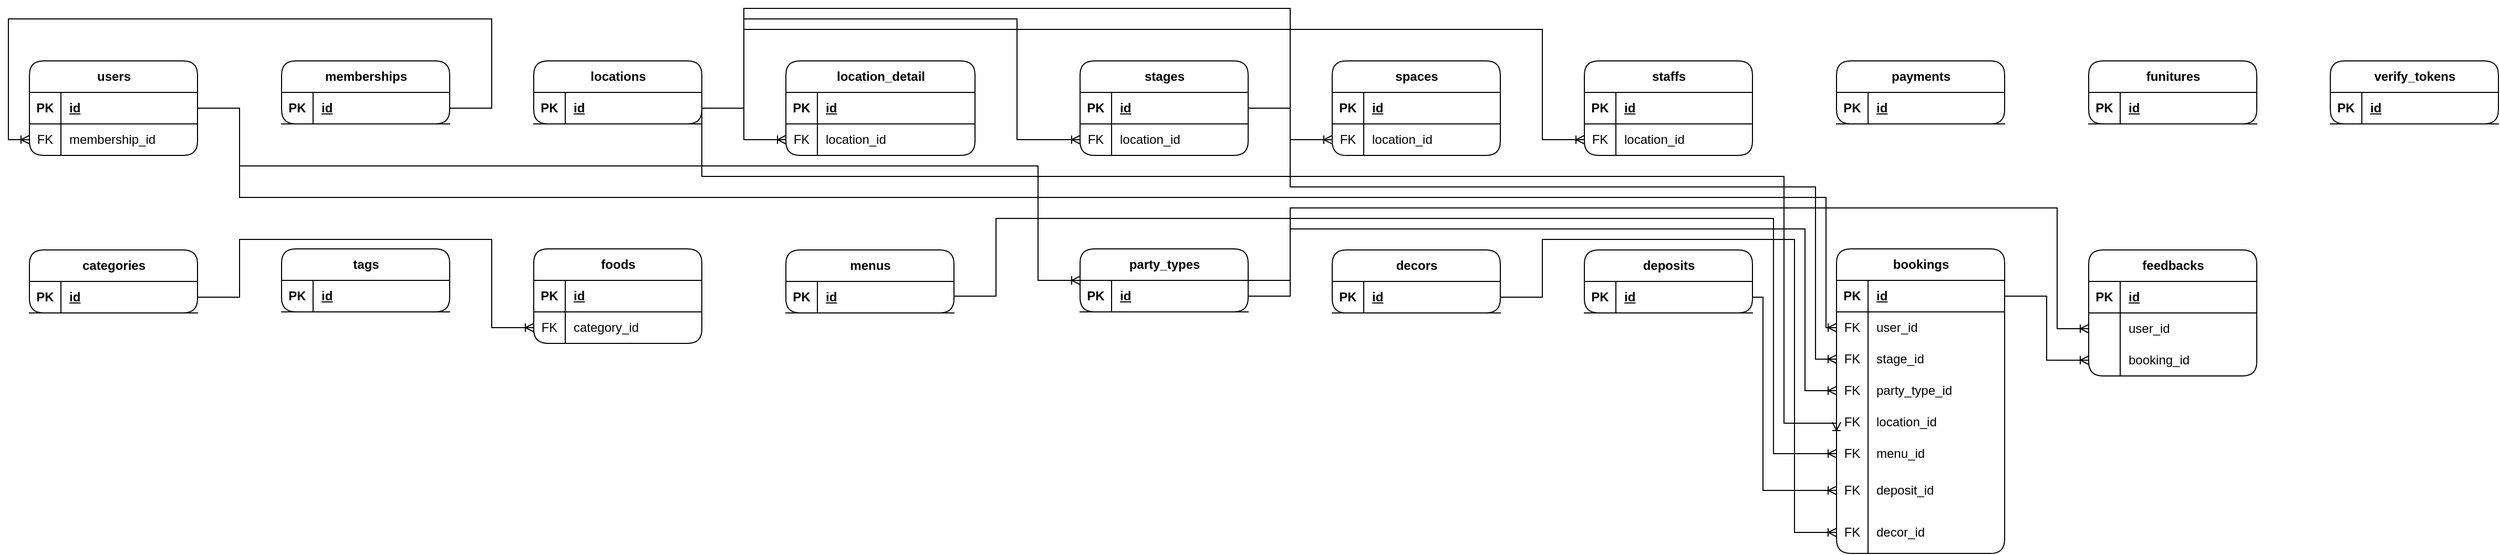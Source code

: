 <mxfile version="24.7.16" pages="6">
  <diagram id="7tDnZ7h9UHriVq4b7FdJ" name="ERD-L1">
    <mxGraphModel dx="2049" dy="1103" grid="1" gridSize="10" guides="1" tooltips="1" connect="1" arrows="1" fold="1" page="1" pageScale="1" pageWidth="827" pageHeight="1169" math="0" shadow="0">
      <root>
        <mxCell id="0" />
        <mxCell id="1" parent="0" />
        <mxCell id="KlHjKG1uENVGpzL_L7qi-1" value="" style="shape=tableRow;horizontal=0;startSize=0;swimlaneHead=0;swimlaneBody=0;fillColor=none;collapsible=0;dropTarget=0;points=[[0,0.5],[1,0.5]];portConstraint=eastwest;top=0;left=0;right=0;bottom=0;labelBackgroundColor=none;rounded=1;" parent="1" vertex="1">
          <mxGeometry x="620" y="340" width="240" height="30" as="geometry" />
        </mxCell>
        <mxCell id="KlHjKG1uENVGpzL_L7qi-2" value="users" style="shape=table;startSize=30;container=1;collapsible=1;childLayout=tableLayout;fixedRows=1;rowLines=0;fontStyle=1;align=center;resizeLast=1;html=1;rounded=1;" parent="1" vertex="1">
          <mxGeometry x="40" y="80" width="160" height="90" as="geometry" />
        </mxCell>
        <mxCell id="KlHjKG1uENVGpzL_L7qi-3" value="" style="shape=tableRow;horizontal=0;startSize=0;swimlaneHead=0;swimlaneBody=0;fillColor=none;collapsible=0;dropTarget=0;points=[[0,0.5],[1,0.5]];portConstraint=eastwest;top=0;left=0;right=0;bottom=1;" parent="KlHjKG1uENVGpzL_L7qi-2" vertex="1">
          <mxGeometry y="30" width="160" height="30" as="geometry" />
        </mxCell>
        <mxCell id="KlHjKG1uENVGpzL_L7qi-4" value="PK" style="shape=partialRectangle;connectable=0;fillColor=none;top=0;left=0;bottom=0;right=0;fontStyle=1;overflow=hidden;whiteSpace=wrap;html=1;" parent="KlHjKG1uENVGpzL_L7qi-3" vertex="1">
          <mxGeometry width="30" height="30" as="geometry">
            <mxRectangle width="30" height="30" as="alternateBounds" />
          </mxGeometry>
        </mxCell>
        <mxCell id="KlHjKG1uENVGpzL_L7qi-5" value="id" style="shape=partialRectangle;connectable=0;fillColor=none;top=0;left=0;bottom=0;right=0;align=left;spacingLeft=6;fontStyle=5;overflow=hidden;whiteSpace=wrap;html=1;" parent="KlHjKG1uENVGpzL_L7qi-3" vertex="1">
          <mxGeometry x="30" width="130" height="30" as="geometry">
            <mxRectangle width="130" height="30" as="alternateBounds" />
          </mxGeometry>
        </mxCell>
        <mxCell id="KlHjKG1uENVGpzL_L7qi-6" value="" style="shape=tableRow;horizontal=0;startSize=0;swimlaneHead=0;swimlaneBody=0;fillColor=none;collapsible=0;dropTarget=0;points=[[0,0.5],[1,0.5]];portConstraint=eastwest;top=0;left=0;right=0;bottom=0;" parent="KlHjKG1uENVGpzL_L7qi-2" vertex="1">
          <mxGeometry y="60" width="160" height="30" as="geometry" />
        </mxCell>
        <mxCell id="KlHjKG1uENVGpzL_L7qi-7" value="FK" style="shape=partialRectangle;connectable=0;fillColor=none;top=0;left=0;bottom=0;right=0;editable=1;overflow=hidden;whiteSpace=wrap;html=1;" parent="KlHjKG1uENVGpzL_L7qi-6" vertex="1">
          <mxGeometry width="30" height="30" as="geometry">
            <mxRectangle width="30" height="30" as="alternateBounds" />
          </mxGeometry>
        </mxCell>
        <mxCell id="KlHjKG1uENVGpzL_L7qi-8" value="membership_id" style="shape=partialRectangle;connectable=0;fillColor=none;top=0;left=0;bottom=0;right=0;align=left;spacingLeft=6;overflow=hidden;whiteSpace=wrap;html=1;" parent="KlHjKG1uENVGpzL_L7qi-6" vertex="1">
          <mxGeometry x="30" width="130" height="30" as="geometry">
            <mxRectangle width="130" height="30" as="alternateBounds" />
          </mxGeometry>
        </mxCell>
        <mxCell id="KlHjKG1uENVGpzL_L7qi-54" value="" style="shape=tableRow;horizontal=0;startSize=0;swimlaneHead=0;swimlaneBody=0;fillColor=none;collapsible=0;dropTarget=0;points=[[0,0.5],[1,0.5]];portConstraint=eastwest;top=0;left=0;right=0;bottom=0;" parent="1" vertex="1">
          <mxGeometry x="60" y="240" width="180" height="30" as="geometry" />
        </mxCell>
        <mxCell id="KlHjKG1uENVGpzL_L7qi-55" value="locations" style="shape=table;startSize=30;container=1;collapsible=1;childLayout=tableLayout;fixedRows=1;rowLines=0;fontStyle=1;align=center;resizeLast=1;html=1;rounded=1;" parent="1" vertex="1">
          <mxGeometry x="520" y="80" width="160" height="60" as="geometry" />
        </mxCell>
        <mxCell id="KlHjKG1uENVGpzL_L7qi-56" value="" style="shape=tableRow;horizontal=0;startSize=0;swimlaneHead=0;swimlaneBody=0;fillColor=none;collapsible=0;dropTarget=0;points=[[0,0.5],[1,0.5]];portConstraint=eastwest;top=0;left=0;right=0;bottom=1;" parent="KlHjKG1uENVGpzL_L7qi-55" vertex="1">
          <mxGeometry y="30" width="160" height="30" as="geometry" />
        </mxCell>
        <mxCell id="KlHjKG1uENVGpzL_L7qi-57" value="PK" style="shape=partialRectangle;connectable=0;fillColor=none;top=0;left=0;bottom=0;right=0;fontStyle=1;overflow=hidden;whiteSpace=wrap;html=1;" parent="KlHjKG1uENVGpzL_L7qi-56" vertex="1">
          <mxGeometry width="30" height="30" as="geometry">
            <mxRectangle width="30" height="30" as="alternateBounds" />
          </mxGeometry>
        </mxCell>
        <mxCell id="KlHjKG1uENVGpzL_L7qi-58" value="id" style="shape=partialRectangle;connectable=0;fillColor=none;top=0;left=0;bottom=0;right=0;align=left;spacingLeft=6;fontStyle=5;overflow=hidden;whiteSpace=wrap;html=1;" parent="KlHjKG1uENVGpzL_L7qi-56" vertex="1">
          <mxGeometry x="30" width="130" height="30" as="geometry">
            <mxRectangle width="130" height="30" as="alternateBounds" />
          </mxGeometry>
        </mxCell>
        <mxCell id="KlHjKG1uENVGpzL_L7qi-92" value="staffs" style="shape=table;startSize=30;container=1;collapsible=1;childLayout=tableLayout;fixedRows=1;rowLines=0;fontStyle=1;align=center;resizeLast=1;html=1;rounded=1;" parent="1" vertex="1">
          <mxGeometry x="1520" y="80" width="160" height="90" as="geometry" />
        </mxCell>
        <mxCell id="KlHjKG1uENVGpzL_L7qi-93" value="" style="shape=tableRow;horizontal=0;startSize=0;swimlaneHead=0;swimlaneBody=0;fillColor=none;collapsible=0;dropTarget=0;points=[[0,0.5],[1,0.5]];portConstraint=eastwest;top=0;left=0;right=0;bottom=1;" parent="KlHjKG1uENVGpzL_L7qi-92" vertex="1">
          <mxGeometry y="30" width="160" height="30" as="geometry" />
        </mxCell>
        <mxCell id="KlHjKG1uENVGpzL_L7qi-94" value="PK" style="shape=partialRectangle;connectable=0;fillColor=none;top=0;left=0;bottom=0;right=0;fontStyle=1;overflow=hidden;whiteSpace=wrap;html=1;" parent="KlHjKG1uENVGpzL_L7qi-93" vertex="1">
          <mxGeometry width="30" height="30" as="geometry">
            <mxRectangle width="30" height="30" as="alternateBounds" />
          </mxGeometry>
        </mxCell>
        <mxCell id="KlHjKG1uENVGpzL_L7qi-95" value="id" style="shape=partialRectangle;connectable=0;fillColor=none;top=0;left=0;bottom=0;right=0;align=left;spacingLeft=6;fontStyle=5;overflow=hidden;whiteSpace=wrap;html=1;" parent="KlHjKG1uENVGpzL_L7qi-93" vertex="1">
          <mxGeometry x="30" width="130" height="30" as="geometry">
            <mxRectangle width="130" height="30" as="alternateBounds" />
          </mxGeometry>
        </mxCell>
        <mxCell id="KlHjKG1uENVGpzL_L7qi-96" value="" style="shape=tableRow;horizontal=0;startSize=0;swimlaneHead=0;swimlaneBody=0;fillColor=none;collapsible=0;dropTarget=0;points=[[0,0.5],[1,0.5]];portConstraint=eastwest;top=0;left=0;right=0;bottom=0;" parent="KlHjKG1uENVGpzL_L7qi-92" vertex="1">
          <mxGeometry y="60" width="160" height="30" as="geometry" />
        </mxCell>
        <mxCell id="KlHjKG1uENVGpzL_L7qi-97" value="FK" style="shape=partialRectangle;connectable=0;fillColor=none;top=0;left=0;bottom=0;right=0;editable=1;overflow=hidden;whiteSpace=wrap;html=1;" parent="KlHjKG1uENVGpzL_L7qi-96" vertex="1">
          <mxGeometry width="30" height="30" as="geometry">
            <mxRectangle width="30" height="30" as="alternateBounds" />
          </mxGeometry>
        </mxCell>
        <mxCell id="KlHjKG1uENVGpzL_L7qi-98" value="&lt;span style=&quot;text-wrap: nowrap;&quot;&gt;location_id&lt;/span&gt;" style="shape=partialRectangle;connectable=0;fillColor=none;top=0;left=0;bottom=0;right=0;align=left;spacingLeft=6;overflow=hidden;whiteSpace=wrap;html=1;" parent="KlHjKG1uENVGpzL_L7qi-96" vertex="1">
          <mxGeometry x="30" width="130" height="30" as="geometry">
            <mxRectangle width="130" height="30" as="alternateBounds" />
          </mxGeometry>
        </mxCell>
        <mxCell id="KlHjKG1uENVGpzL_L7qi-129" value="stages" style="shape=table;startSize=30;container=1;collapsible=1;childLayout=tableLayout;fixedRows=1;rowLines=0;fontStyle=1;align=center;resizeLast=1;html=1;rounded=1;" parent="1" vertex="1">
          <mxGeometry x="1040" y="80" width="160" height="90" as="geometry" />
        </mxCell>
        <mxCell id="KlHjKG1uENVGpzL_L7qi-130" value="" style="shape=tableRow;horizontal=0;startSize=0;swimlaneHead=0;swimlaneBody=0;fillColor=none;collapsible=0;dropTarget=0;points=[[0,0.5],[1,0.5]];portConstraint=eastwest;top=0;left=0;right=0;bottom=1;" parent="KlHjKG1uENVGpzL_L7qi-129" vertex="1">
          <mxGeometry y="30" width="160" height="30" as="geometry" />
        </mxCell>
        <mxCell id="KlHjKG1uENVGpzL_L7qi-131" value="PK" style="shape=partialRectangle;connectable=0;fillColor=none;top=0;left=0;bottom=0;right=0;fontStyle=1;overflow=hidden;whiteSpace=wrap;html=1;" parent="KlHjKG1uENVGpzL_L7qi-130" vertex="1">
          <mxGeometry width="30" height="30" as="geometry">
            <mxRectangle width="30" height="30" as="alternateBounds" />
          </mxGeometry>
        </mxCell>
        <mxCell id="KlHjKG1uENVGpzL_L7qi-132" value="id" style="shape=partialRectangle;connectable=0;fillColor=none;top=0;left=0;bottom=0;right=0;align=left;spacingLeft=6;fontStyle=5;overflow=hidden;whiteSpace=wrap;html=1;" parent="KlHjKG1uENVGpzL_L7qi-130" vertex="1">
          <mxGeometry x="30" width="130" height="30" as="geometry">
            <mxRectangle width="130" height="30" as="alternateBounds" />
          </mxGeometry>
        </mxCell>
        <mxCell id="KlHjKG1uENVGpzL_L7qi-133" value="" style="shape=tableRow;horizontal=0;startSize=0;swimlaneHead=0;swimlaneBody=0;fillColor=none;collapsible=0;dropTarget=0;points=[[0,0.5],[1,0.5]];portConstraint=eastwest;top=0;left=0;right=0;bottom=0;" parent="KlHjKG1uENVGpzL_L7qi-129" vertex="1">
          <mxGeometry y="60" width="160" height="30" as="geometry" />
        </mxCell>
        <mxCell id="KlHjKG1uENVGpzL_L7qi-134" value="FK" style="shape=partialRectangle;connectable=0;fillColor=none;top=0;left=0;bottom=0;right=0;editable=1;overflow=hidden;whiteSpace=wrap;html=1;" parent="KlHjKG1uENVGpzL_L7qi-133" vertex="1">
          <mxGeometry width="30" height="30" as="geometry">
            <mxRectangle width="30" height="30" as="alternateBounds" />
          </mxGeometry>
        </mxCell>
        <mxCell id="KlHjKG1uENVGpzL_L7qi-135" value="&lt;span style=&quot;text-wrap: nowrap;&quot;&gt;location_id&lt;/span&gt;" style="shape=partialRectangle;connectable=0;fillColor=none;top=0;left=0;bottom=0;right=0;align=left;spacingLeft=6;overflow=hidden;whiteSpace=wrap;html=1;" parent="KlHjKG1uENVGpzL_L7qi-133" vertex="1">
          <mxGeometry x="30" width="130" height="30" as="geometry">
            <mxRectangle width="130" height="30" as="alternateBounds" />
          </mxGeometry>
        </mxCell>
        <mxCell id="KlHjKG1uENVGpzL_L7qi-160" value="decors" style="shape=table;startSize=30;container=1;collapsible=1;childLayout=tableLayout;fixedRows=1;rowLines=0;fontStyle=1;align=center;resizeLast=1;html=1;rounded=1;" parent="1" vertex="1">
          <mxGeometry x="1280" y="260" width="160" height="60" as="geometry" />
        </mxCell>
        <mxCell id="KlHjKG1uENVGpzL_L7qi-161" value="" style="shape=tableRow;horizontal=0;startSize=0;swimlaneHead=0;swimlaneBody=0;fillColor=none;collapsible=0;dropTarget=0;points=[[0,0.5],[1,0.5]];portConstraint=eastwest;top=0;left=0;right=0;bottom=1;" parent="KlHjKG1uENVGpzL_L7qi-160" vertex="1">
          <mxGeometry y="30" width="160" height="30" as="geometry" />
        </mxCell>
        <mxCell id="KlHjKG1uENVGpzL_L7qi-162" value="PK" style="shape=partialRectangle;connectable=0;fillColor=none;top=0;left=0;bottom=0;right=0;fontStyle=1;overflow=hidden;whiteSpace=wrap;html=1;" parent="KlHjKG1uENVGpzL_L7qi-161" vertex="1">
          <mxGeometry width="30" height="30" as="geometry">
            <mxRectangle width="30" height="30" as="alternateBounds" />
          </mxGeometry>
        </mxCell>
        <mxCell id="KlHjKG1uENVGpzL_L7qi-163" value="id" style="shape=partialRectangle;connectable=0;fillColor=none;top=0;left=0;bottom=0;right=0;align=left;spacingLeft=6;fontStyle=5;overflow=hidden;whiteSpace=wrap;html=1;" parent="KlHjKG1uENVGpzL_L7qi-161" vertex="1">
          <mxGeometry x="30" width="130" height="30" as="geometry">
            <mxRectangle width="130" height="30" as="alternateBounds" />
          </mxGeometry>
        </mxCell>
        <mxCell id="KlHjKG1uENVGpzL_L7qi-219" value="categories" style="shape=table;startSize=30;container=1;collapsible=1;childLayout=tableLayout;fixedRows=1;rowLines=0;fontStyle=1;align=center;resizeLast=1;html=1;rounded=1;" parent="1" vertex="1">
          <mxGeometry x="40" y="260" width="160" height="60" as="geometry" />
        </mxCell>
        <mxCell id="KlHjKG1uENVGpzL_L7qi-220" value="" style="shape=tableRow;horizontal=0;startSize=0;swimlaneHead=0;swimlaneBody=0;fillColor=none;collapsible=0;dropTarget=0;points=[[0,0.5],[1,0.5]];portConstraint=eastwest;top=0;left=0;right=0;bottom=1;" parent="KlHjKG1uENVGpzL_L7qi-219" vertex="1">
          <mxGeometry y="30" width="160" height="30" as="geometry" />
        </mxCell>
        <mxCell id="KlHjKG1uENVGpzL_L7qi-221" value="PK" style="shape=partialRectangle;connectable=0;fillColor=none;top=0;left=0;bottom=0;right=0;fontStyle=1;overflow=hidden;whiteSpace=wrap;html=1;" parent="KlHjKG1uENVGpzL_L7qi-220" vertex="1">
          <mxGeometry width="30" height="30" as="geometry">
            <mxRectangle width="30" height="30" as="alternateBounds" />
          </mxGeometry>
        </mxCell>
        <mxCell id="KlHjKG1uENVGpzL_L7qi-222" value="id" style="shape=partialRectangle;connectable=0;fillColor=none;top=0;left=0;bottom=0;right=0;align=left;spacingLeft=6;fontStyle=5;overflow=hidden;whiteSpace=wrap;html=1;" parent="KlHjKG1uENVGpzL_L7qi-220" vertex="1">
          <mxGeometry x="30" width="130" height="30" as="geometry">
            <mxRectangle width="130" height="30" as="alternateBounds" />
          </mxGeometry>
        </mxCell>
        <mxCell id="KlHjKG1uENVGpzL_L7qi-247" value="foods" style="shape=table;startSize=30;container=1;collapsible=1;childLayout=tableLayout;fixedRows=1;rowLines=0;fontStyle=1;align=center;resizeLast=1;html=1;rounded=1;" parent="1" vertex="1">
          <mxGeometry x="520" y="259" width="160" height="90" as="geometry" />
        </mxCell>
        <mxCell id="KlHjKG1uENVGpzL_L7qi-248" value="" style="shape=tableRow;horizontal=0;startSize=0;swimlaneHead=0;swimlaneBody=0;fillColor=none;collapsible=0;dropTarget=0;points=[[0,0.5],[1,0.5]];portConstraint=eastwest;top=0;left=0;right=0;bottom=1;" parent="KlHjKG1uENVGpzL_L7qi-247" vertex="1">
          <mxGeometry y="30" width="160" height="30" as="geometry" />
        </mxCell>
        <mxCell id="KlHjKG1uENVGpzL_L7qi-249" value="PK" style="shape=partialRectangle;connectable=0;fillColor=none;top=0;left=0;bottom=0;right=0;fontStyle=1;overflow=hidden;whiteSpace=wrap;html=1;" parent="KlHjKG1uENVGpzL_L7qi-248" vertex="1">
          <mxGeometry width="30" height="30" as="geometry">
            <mxRectangle width="30" height="30" as="alternateBounds" />
          </mxGeometry>
        </mxCell>
        <mxCell id="KlHjKG1uENVGpzL_L7qi-250" value="id" style="shape=partialRectangle;connectable=0;fillColor=none;top=0;left=0;bottom=0;right=0;align=left;spacingLeft=6;fontStyle=5;overflow=hidden;whiteSpace=wrap;html=1;" parent="KlHjKG1uENVGpzL_L7qi-248" vertex="1">
          <mxGeometry x="30" width="130" height="30" as="geometry">
            <mxRectangle width="130" height="30" as="alternateBounds" />
          </mxGeometry>
        </mxCell>
        <mxCell id="KlHjKG1uENVGpzL_L7qi-251" value="" style="shape=tableRow;horizontal=0;startSize=0;swimlaneHead=0;swimlaneBody=0;fillColor=none;collapsible=0;dropTarget=0;points=[[0,0.5],[1,0.5]];portConstraint=eastwest;top=0;left=0;right=0;bottom=0;" parent="KlHjKG1uENVGpzL_L7qi-247" vertex="1">
          <mxGeometry y="60" width="160" height="30" as="geometry" />
        </mxCell>
        <mxCell id="KlHjKG1uENVGpzL_L7qi-252" value="FK" style="shape=partialRectangle;connectable=0;fillColor=none;top=0;left=0;bottom=0;right=0;editable=1;overflow=hidden;whiteSpace=wrap;html=1;" parent="KlHjKG1uENVGpzL_L7qi-251" vertex="1">
          <mxGeometry width="30" height="30" as="geometry">
            <mxRectangle width="30" height="30" as="alternateBounds" />
          </mxGeometry>
        </mxCell>
        <mxCell id="KlHjKG1uENVGpzL_L7qi-253" value="category_id" style="shape=partialRectangle;connectable=0;fillColor=none;top=0;left=0;bottom=0;right=0;align=left;spacingLeft=6;overflow=hidden;whiteSpace=wrap;html=1;" parent="KlHjKG1uENVGpzL_L7qi-251" vertex="1">
          <mxGeometry x="30" width="130" height="30" as="geometry">
            <mxRectangle width="130" height="30" as="alternateBounds" />
          </mxGeometry>
        </mxCell>
        <mxCell id="KlHjKG1uENVGpzL_L7qi-284" value="menus" style="shape=table;startSize=30;container=1;collapsible=1;childLayout=tableLayout;fixedRows=1;rowLines=0;fontStyle=1;align=center;resizeLast=1;html=1;rounded=1;" parent="1" vertex="1">
          <mxGeometry x="760" y="260" width="160" height="60" as="geometry" />
        </mxCell>
        <mxCell id="KlHjKG1uENVGpzL_L7qi-285" value="" style="shape=tableRow;horizontal=0;startSize=0;swimlaneHead=0;swimlaneBody=0;fillColor=none;collapsible=0;dropTarget=0;points=[[0,0.5],[1,0.5]];portConstraint=eastwest;top=0;left=0;right=0;bottom=1;" parent="KlHjKG1uENVGpzL_L7qi-284" vertex="1">
          <mxGeometry y="30" width="160" height="30" as="geometry" />
        </mxCell>
        <mxCell id="KlHjKG1uENVGpzL_L7qi-286" value="PK" style="shape=partialRectangle;connectable=0;fillColor=none;top=0;left=0;bottom=0;right=0;fontStyle=1;overflow=hidden;whiteSpace=wrap;html=1;" parent="KlHjKG1uENVGpzL_L7qi-285" vertex="1">
          <mxGeometry width="30" height="30" as="geometry">
            <mxRectangle width="30" height="30" as="alternateBounds" />
          </mxGeometry>
        </mxCell>
        <mxCell id="KlHjKG1uENVGpzL_L7qi-287" value="id" style="shape=partialRectangle;connectable=0;fillColor=none;top=0;left=0;bottom=0;right=0;align=left;spacingLeft=6;fontStyle=5;overflow=hidden;whiteSpace=wrap;html=1;" parent="KlHjKG1uENVGpzL_L7qi-285" vertex="1">
          <mxGeometry x="30" width="130" height="30" as="geometry">
            <mxRectangle width="130" height="30" as="alternateBounds" />
          </mxGeometry>
        </mxCell>
        <mxCell id="KlHjKG1uENVGpzL_L7qi-315" value="bookings" style="shape=table;startSize=30;container=1;collapsible=1;childLayout=tableLayout;fixedRows=1;rowLines=0;fontStyle=1;align=center;resizeLast=1;html=1;rounded=1;" parent="1" vertex="1">
          <mxGeometry x="1760" y="259" width="160" height="290" as="geometry">
            <mxRectangle x="1270" y="720" width="90" height="30" as="alternateBounds" />
          </mxGeometry>
        </mxCell>
        <mxCell id="KlHjKG1uENVGpzL_L7qi-316" value="" style="shape=tableRow;horizontal=0;startSize=0;swimlaneHead=0;swimlaneBody=0;fillColor=none;collapsible=0;dropTarget=0;points=[[0,0.5],[1,0.5]];portConstraint=eastwest;top=0;left=0;right=0;bottom=1;" parent="KlHjKG1uENVGpzL_L7qi-315" vertex="1">
          <mxGeometry y="30" width="160" height="30" as="geometry" />
        </mxCell>
        <mxCell id="KlHjKG1uENVGpzL_L7qi-317" value="PK" style="shape=partialRectangle;connectable=0;fillColor=none;top=0;left=0;bottom=0;right=0;fontStyle=1;overflow=hidden;whiteSpace=wrap;html=1;" parent="KlHjKG1uENVGpzL_L7qi-316" vertex="1">
          <mxGeometry width="30" height="30" as="geometry">
            <mxRectangle width="30" height="30" as="alternateBounds" />
          </mxGeometry>
        </mxCell>
        <mxCell id="KlHjKG1uENVGpzL_L7qi-318" value="id" style="shape=partialRectangle;connectable=0;fillColor=none;top=0;left=0;bottom=0;right=0;align=left;spacingLeft=6;fontStyle=5;overflow=hidden;whiteSpace=wrap;html=1;" parent="KlHjKG1uENVGpzL_L7qi-316" vertex="1">
          <mxGeometry x="30" width="130" height="30" as="geometry">
            <mxRectangle width="130" height="30" as="alternateBounds" />
          </mxGeometry>
        </mxCell>
        <mxCell id="KlHjKG1uENVGpzL_L7qi-319" value="" style="shape=tableRow;horizontal=0;startSize=0;swimlaneHead=0;swimlaneBody=0;fillColor=none;collapsible=0;dropTarget=0;points=[[0,0.5],[1,0.5]];portConstraint=eastwest;top=0;left=0;right=0;bottom=0;" parent="KlHjKG1uENVGpzL_L7qi-315" vertex="1">
          <mxGeometry y="60" width="160" height="30" as="geometry" />
        </mxCell>
        <mxCell id="KlHjKG1uENVGpzL_L7qi-320" value="FK" style="shape=partialRectangle;connectable=0;fillColor=none;top=0;left=0;bottom=0;right=0;editable=1;overflow=hidden;whiteSpace=wrap;html=1;" parent="KlHjKG1uENVGpzL_L7qi-319" vertex="1">
          <mxGeometry width="30" height="30" as="geometry">
            <mxRectangle width="30" height="30" as="alternateBounds" />
          </mxGeometry>
        </mxCell>
        <mxCell id="KlHjKG1uENVGpzL_L7qi-321" value="user_id" style="shape=partialRectangle;connectable=0;fillColor=none;top=0;left=0;bottom=0;right=0;align=left;spacingLeft=6;overflow=hidden;whiteSpace=wrap;html=1;" parent="KlHjKG1uENVGpzL_L7qi-319" vertex="1">
          <mxGeometry x="30" width="130" height="30" as="geometry">
            <mxRectangle width="130" height="30" as="alternateBounds" />
          </mxGeometry>
        </mxCell>
        <mxCell id="KlHjKG1uENVGpzL_L7qi-322" value="" style="shape=tableRow;horizontal=0;startSize=0;swimlaneHead=0;swimlaneBody=0;fillColor=none;collapsible=0;dropTarget=0;points=[[0,0.5],[1,0.5]];portConstraint=eastwest;top=0;left=0;right=0;bottom=0;" parent="KlHjKG1uENVGpzL_L7qi-315" vertex="1">
          <mxGeometry y="90" width="160" height="30" as="geometry" />
        </mxCell>
        <mxCell id="KlHjKG1uENVGpzL_L7qi-323" value="FK" style="shape=partialRectangle;connectable=0;fillColor=none;top=0;left=0;bottom=0;right=0;editable=1;overflow=hidden;whiteSpace=wrap;html=1;" parent="KlHjKG1uENVGpzL_L7qi-322" vertex="1">
          <mxGeometry width="30" height="30" as="geometry">
            <mxRectangle width="30" height="30" as="alternateBounds" />
          </mxGeometry>
        </mxCell>
        <mxCell id="KlHjKG1uENVGpzL_L7qi-324" value="stage_id" style="shape=partialRectangle;connectable=0;fillColor=none;top=0;left=0;bottom=0;right=0;align=left;spacingLeft=6;overflow=hidden;whiteSpace=wrap;html=1;" parent="KlHjKG1uENVGpzL_L7qi-322" vertex="1">
          <mxGeometry x="30" width="130" height="30" as="geometry">
            <mxRectangle width="130" height="30" as="alternateBounds" />
          </mxGeometry>
        </mxCell>
        <mxCell id="KlHjKG1uENVGpzL_L7qi-325" value="" style="shape=tableRow;horizontal=0;startSize=0;swimlaneHead=0;swimlaneBody=0;fillColor=none;collapsible=0;dropTarget=0;points=[[0,0.5],[1,0.5]];portConstraint=eastwest;top=0;left=0;right=0;bottom=0;" parent="KlHjKG1uENVGpzL_L7qi-315" vertex="1">
          <mxGeometry y="120" width="160" height="30" as="geometry" />
        </mxCell>
        <mxCell id="KlHjKG1uENVGpzL_L7qi-326" value="FK" style="shape=partialRectangle;connectable=0;fillColor=none;top=0;left=0;bottom=0;right=0;editable=1;overflow=hidden;whiteSpace=wrap;html=1;" parent="KlHjKG1uENVGpzL_L7qi-325" vertex="1">
          <mxGeometry width="30" height="30" as="geometry">
            <mxRectangle width="30" height="30" as="alternateBounds" />
          </mxGeometry>
        </mxCell>
        <mxCell id="KlHjKG1uENVGpzL_L7qi-327" value="party_type_id" style="shape=partialRectangle;connectable=0;fillColor=none;top=0;left=0;bottom=0;right=0;align=left;spacingLeft=6;overflow=hidden;whiteSpace=wrap;html=1;" parent="KlHjKG1uENVGpzL_L7qi-325" vertex="1">
          <mxGeometry x="30" width="130" height="30" as="geometry">
            <mxRectangle width="130" height="30" as="alternateBounds" />
          </mxGeometry>
        </mxCell>
        <mxCell id="KlHjKG1uENVGpzL_L7qi-328" value="" style="shape=tableRow;horizontal=0;startSize=0;swimlaneHead=0;swimlaneBody=0;fillColor=none;collapsible=0;dropTarget=0;points=[[0,0.5],[1,0.5]];portConstraint=eastwest;top=0;left=0;right=0;bottom=0;" parent="KlHjKG1uENVGpzL_L7qi-315" vertex="1">
          <mxGeometry y="150" width="160" height="30" as="geometry" />
        </mxCell>
        <mxCell id="KlHjKG1uENVGpzL_L7qi-329" value="FK" style="shape=partialRectangle;connectable=0;fillColor=none;top=0;left=0;bottom=0;right=0;editable=1;overflow=hidden;whiteSpace=wrap;html=1;" parent="KlHjKG1uENVGpzL_L7qi-328" vertex="1">
          <mxGeometry width="30" height="30" as="geometry">
            <mxRectangle width="30" height="30" as="alternateBounds" />
          </mxGeometry>
        </mxCell>
        <mxCell id="KlHjKG1uENVGpzL_L7qi-330" value="location_id" style="shape=partialRectangle;connectable=0;fillColor=none;top=0;left=0;bottom=0;right=0;align=left;spacingLeft=6;overflow=hidden;whiteSpace=wrap;html=1;" parent="KlHjKG1uENVGpzL_L7qi-328" vertex="1">
          <mxGeometry x="30" width="130" height="30" as="geometry">
            <mxRectangle width="130" height="30" as="alternateBounds" />
          </mxGeometry>
        </mxCell>
        <mxCell id="KlHjKG1uENVGpzL_L7qi-331" value="" style="shape=tableRow;horizontal=0;startSize=0;swimlaneHead=0;swimlaneBody=0;fillColor=none;collapsible=0;dropTarget=0;points=[[0,0.5],[1,0.5]];portConstraint=eastwest;top=0;left=0;right=0;bottom=0;" parent="KlHjKG1uENVGpzL_L7qi-315" vertex="1">
          <mxGeometry y="180" width="160" height="30" as="geometry" />
        </mxCell>
        <mxCell id="KlHjKG1uENVGpzL_L7qi-332" value="FK" style="shape=partialRectangle;connectable=0;fillColor=none;top=0;left=0;bottom=0;right=0;editable=1;overflow=hidden;whiteSpace=wrap;html=1;" parent="KlHjKG1uENVGpzL_L7qi-331" vertex="1">
          <mxGeometry width="30" height="30" as="geometry">
            <mxRectangle width="30" height="30" as="alternateBounds" />
          </mxGeometry>
        </mxCell>
        <mxCell id="KlHjKG1uENVGpzL_L7qi-333" value="menu_id" style="shape=partialRectangle;connectable=0;fillColor=none;top=0;left=0;bottom=0;right=0;align=left;spacingLeft=6;overflow=hidden;whiteSpace=wrap;html=1;" parent="KlHjKG1uENVGpzL_L7qi-331" vertex="1">
          <mxGeometry x="30" width="130" height="30" as="geometry">
            <mxRectangle width="130" height="30" as="alternateBounds" />
          </mxGeometry>
        </mxCell>
        <mxCell id="KlHjKG1uENVGpzL_L7qi-334" value="" style="shape=tableRow;horizontal=0;startSize=0;swimlaneHead=0;swimlaneBody=0;fillColor=none;collapsible=0;dropTarget=0;points=[[0,0.5],[1,0.5]];portConstraint=eastwest;top=0;left=0;right=0;bottom=0;" parent="KlHjKG1uENVGpzL_L7qi-315" vertex="1">
          <mxGeometry y="210" width="160" height="40" as="geometry" />
        </mxCell>
        <mxCell id="KlHjKG1uENVGpzL_L7qi-335" value="FK" style="shape=partialRectangle;connectable=0;fillColor=none;top=0;left=0;bottom=0;right=0;editable=1;overflow=hidden;whiteSpace=wrap;html=1;" parent="KlHjKG1uENVGpzL_L7qi-334" vertex="1">
          <mxGeometry width="30" height="40" as="geometry">
            <mxRectangle width="30" height="40" as="alternateBounds" />
          </mxGeometry>
        </mxCell>
        <mxCell id="KlHjKG1uENVGpzL_L7qi-336" value="deposit_id" style="shape=partialRectangle;connectable=0;fillColor=none;top=0;left=0;bottom=0;right=0;align=left;spacingLeft=6;overflow=hidden;whiteSpace=wrap;html=1;" parent="KlHjKG1uENVGpzL_L7qi-334" vertex="1">
          <mxGeometry x="30" width="130" height="40" as="geometry">
            <mxRectangle width="130" height="40" as="alternateBounds" />
          </mxGeometry>
        </mxCell>
        <mxCell id="KlHjKG1uENVGpzL_L7qi-337" value="" style="shape=tableRow;horizontal=0;startSize=0;swimlaneHead=0;swimlaneBody=0;fillColor=none;collapsible=0;dropTarget=0;points=[[0,0.5],[1,0.5]];portConstraint=eastwest;top=0;left=0;right=0;bottom=0;" parent="KlHjKG1uENVGpzL_L7qi-315" vertex="1">
          <mxGeometry y="250" width="160" height="40" as="geometry" />
        </mxCell>
        <mxCell id="KlHjKG1uENVGpzL_L7qi-338" value="FK" style="shape=partialRectangle;connectable=0;fillColor=none;top=0;left=0;bottom=0;right=0;editable=1;overflow=hidden;whiteSpace=wrap;html=1;" parent="KlHjKG1uENVGpzL_L7qi-337" vertex="1">
          <mxGeometry width="30" height="40" as="geometry">
            <mxRectangle width="30" height="40" as="alternateBounds" />
          </mxGeometry>
        </mxCell>
        <mxCell id="KlHjKG1uENVGpzL_L7qi-339" value="decor_id" style="shape=partialRectangle;connectable=0;fillColor=none;top=0;left=0;bottom=0;right=0;align=left;spacingLeft=6;overflow=hidden;whiteSpace=wrap;html=1;" parent="KlHjKG1uENVGpzL_L7qi-337" vertex="1">
          <mxGeometry x="30" width="130" height="40" as="geometry">
            <mxRectangle width="130" height="40" as="alternateBounds" />
          </mxGeometry>
        </mxCell>
        <mxCell id="KlHjKG1uENVGpzL_L7qi-373" value="payments" style="shape=table;startSize=30;container=1;collapsible=1;childLayout=tableLayout;fixedRows=1;rowLines=0;fontStyle=1;align=center;resizeLast=1;html=1;rounded=1;" parent="1" vertex="1">
          <mxGeometry x="1760" y="80" width="160" height="60" as="geometry" />
        </mxCell>
        <mxCell id="KlHjKG1uENVGpzL_L7qi-374" value="" style="shape=tableRow;horizontal=0;startSize=0;swimlaneHead=0;swimlaneBody=0;fillColor=none;collapsible=0;dropTarget=0;points=[[0,0.5],[1,0.5]];portConstraint=eastwest;top=0;left=0;right=0;bottom=1;" parent="KlHjKG1uENVGpzL_L7qi-373" vertex="1">
          <mxGeometry y="30" width="160" height="30" as="geometry" />
        </mxCell>
        <mxCell id="KlHjKG1uENVGpzL_L7qi-375" value="PK" style="shape=partialRectangle;connectable=0;fillColor=none;top=0;left=0;bottom=0;right=0;fontStyle=1;overflow=hidden;whiteSpace=wrap;html=1;" parent="KlHjKG1uENVGpzL_L7qi-374" vertex="1">
          <mxGeometry width="30" height="30" as="geometry">
            <mxRectangle width="30" height="30" as="alternateBounds" />
          </mxGeometry>
        </mxCell>
        <mxCell id="KlHjKG1uENVGpzL_L7qi-376" value="id" style="shape=partialRectangle;connectable=0;fillColor=none;top=0;left=0;bottom=0;right=0;align=left;spacingLeft=6;fontStyle=5;overflow=hidden;whiteSpace=wrap;html=1;" parent="KlHjKG1uENVGpzL_L7qi-374" vertex="1">
          <mxGeometry x="30" width="130" height="30" as="geometry">
            <mxRectangle width="130" height="30" as="alternateBounds" />
          </mxGeometry>
        </mxCell>
        <mxCell id="KlHjKG1uENVGpzL_L7qi-407" value="" style="endArrow=ERoneToMany;html=1;rounded=0;exitX=1;exitY=0.5;exitDx=0;exitDy=0;entryX=0;entryY=0.5;entryDx=0;entryDy=0;edgeStyle=orthogonalEdgeStyle;endFill=0;" parent="1" source="KlHjKG1uENVGpzL_L7qi-56" target="KlHjKG1uENVGpzL_L7qi-96" edge="1">
          <mxGeometry width="50" height="50" relative="1" as="geometry">
            <mxPoint x="520" y="294" as="sourcePoint" />
            <mxPoint x="600" y="320" as="targetPoint" />
            <Array as="points">
              <mxPoint x="720" y="125" />
              <mxPoint x="720" y="50" />
              <mxPoint x="1480" y="50" />
              <mxPoint x="1480" y="155" />
            </Array>
          </mxGeometry>
        </mxCell>
        <mxCell id="KlHjKG1uENVGpzL_L7qi-408" value="" style="endArrow=ERoneToMany;html=1;rounded=0;entryX=0;entryY=0.5;entryDx=0;entryDy=0;edgeStyle=orthogonalEdgeStyle;exitX=1;exitY=0.5;exitDx=0;exitDy=0;endFill=0;" parent="1" source="KlHjKG1uENVGpzL_L7qi-56" target="KlHjKG1uENVGpzL_L7qi-133" edge="1">
          <mxGeometry width="50" height="50" relative="1" as="geometry">
            <mxPoint x="770" y="140" as="sourcePoint" />
            <mxPoint x="840" y="205" as="targetPoint" />
            <Array as="points">
              <mxPoint x="720" y="125" />
              <mxPoint x="720" y="40" />
              <mxPoint x="980" y="40" />
              <mxPoint x="980" y="155" />
            </Array>
          </mxGeometry>
        </mxCell>
        <mxCell id="KlHjKG1uENVGpzL_L7qi-409" value="deposits" style="shape=table;startSize=30;container=1;collapsible=1;childLayout=tableLayout;fixedRows=1;rowLines=0;fontStyle=1;align=center;resizeLast=1;html=1;rounded=1;" parent="1" vertex="1">
          <mxGeometry x="1520" y="260" width="160" height="60" as="geometry" />
        </mxCell>
        <mxCell id="KlHjKG1uENVGpzL_L7qi-410" value="" style="shape=tableRow;horizontal=0;startSize=0;swimlaneHead=0;swimlaneBody=0;fillColor=none;collapsible=0;dropTarget=0;points=[[0,0.5],[1,0.5]];portConstraint=eastwest;top=0;left=0;right=0;bottom=1;" parent="KlHjKG1uENVGpzL_L7qi-409" vertex="1">
          <mxGeometry y="30" width="160" height="30" as="geometry" />
        </mxCell>
        <mxCell id="KlHjKG1uENVGpzL_L7qi-411" value="PK" style="shape=partialRectangle;connectable=0;fillColor=none;top=0;left=0;bottom=0;right=0;fontStyle=1;overflow=hidden;whiteSpace=wrap;html=1;" parent="KlHjKG1uENVGpzL_L7qi-410" vertex="1">
          <mxGeometry width="30" height="30" as="geometry">
            <mxRectangle width="30" height="30" as="alternateBounds" />
          </mxGeometry>
        </mxCell>
        <mxCell id="KlHjKG1uENVGpzL_L7qi-412" value="id" style="shape=partialRectangle;connectable=0;fillColor=none;top=0;left=0;bottom=0;right=0;align=left;spacingLeft=6;fontStyle=5;overflow=hidden;whiteSpace=wrap;html=1;" parent="KlHjKG1uENVGpzL_L7qi-410" vertex="1">
          <mxGeometry x="30" width="130" height="30" as="geometry">
            <mxRectangle width="130" height="30" as="alternateBounds" />
          </mxGeometry>
        </mxCell>
        <mxCell id="KlHjKG1uENVGpzL_L7qi-449" value="" style="endArrow=ERoneToMany;html=1;rounded=0;exitX=1;exitY=0.5;exitDx=0;exitDy=0;entryX=0;entryY=0.5;entryDx=0;entryDy=0;edgeStyle=orthogonalEdgeStyle;endFill=0;" parent="1" source="KlHjKG1uENVGpzL_L7qi-220" target="KlHjKG1uENVGpzL_L7qi-251" edge="1">
          <mxGeometry width="50" height="50" relative="1" as="geometry">
            <mxPoint x="150" y="-20" as="sourcePoint" />
            <mxPoint x="230" y="6" as="targetPoint" />
            <Array as="points">
              <mxPoint x="240" y="305" />
              <mxPoint x="240" y="250" />
              <mxPoint x="480" y="250" />
              <mxPoint x="480" y="334" />
            </Array>
          </mxGeometry>
        </mxCell>
        <mxCell id="KlHjKG1uENVGpzL_L7qi-450" value="" style="endArrow=ERoneToMany;html=1;rounded=0;entryX=0;entryY=0.5;entryDx=0;entryDy=0;edgeStyle=orthogonalEdgeStyle;exitX=1;exitY=0.5;exitDx=0;exitDy=0;endFill=0;" parent="1" source="KlHjKG1uENVGpzL_L7qi-3" target="KlHjKG1uENVGpzL_L7qi-319" edge="1">
          <mxGeometry width="50" height="50" relative="1" as="geometry">
            <mxPoint x="450" y="135" as="sourcePoint" />
            <mxPoint x="770" y="165" as="targetPoint" />
            <Array as="points">
              <mxPoint x="240" y="125" />
              <mxPoint x="240" y="210" />
              <mxPoint x="1750" y="210" />
              <mxPoint x="1750" y="334" />
            </Array>
          </mxGeometry>
        </mxCell>
        <mxCell id="KlHjKG1uENVGpzL_L7qi-451" value="" style="endArrow=ERoneToMany;html=1;rounded=0;entryX=0;entryY=0.5;entryDx=0;entryDy=0;edgeStyle=orthogonalEdgeStyle;exitX=1;exitY=0.5;exitDx=0;exitDy=0;endFill=0;" parent="1" source="KlHjKG1uENVGpzL_L7qi-130" target="KlHjKG1uENVGpzL_L7qi-322" edge="1">
          <mxGeometry width="50" height="50" relative="1" as="geometry">
            <mxPoint x="210" y="135" as="sourcePoint" />
            <mxPoint x="1010" y="605" as="targetPoint" />
            <Array as="points">
              <mxPoint x="1240" y="125" />
              <mxPoint x="1240" y="200" />
              <mxPoint x="1740" y="200" />
              <mxPoint x="1740" y="364" />
            </Array>
          </mxGeometry>
        </mxCell>
        <mxCell id="KlHjKG1uENVGpzL_L7qi-452" value="" style="endArrow=ERoneToMany;html=1;rounded=0;entryX=0;entryY=0.5;entryDx=0;entryDy=0;edgeStyle=orthogonalEdgeStyle;exitX=1;exitY=0.5;exitDx=0;exitDy=0;endFill=0;" parent="1" source="KlHjKG1uENVGpzL_L7qi-192" target="KlHjKG1uENVGpzL_L7qi-325" edge="1">
          <mxGeometry width="50" height="50" relative="1" as="geometry">
            <mxPoint x="920" y="-345" as="sourcePoint" />
            <mxPoint x="1000" y="155" as="targetPoint" />
            <Array as="points">
              <mxPoint x="1240" y="304" />
              <mxPoint x="1240" y="240" />
              <mxPoint x="1730" y="240" />
              <mxPoint x="1730" y="394" />
            </Array>
          </mxGeometry>
        </mxCell>
        <mxCell id="KlHjKG1uENVGpzL_L7qi-453" value="" style="endArrow=ERoneToMany;html=1;rounded=0;entryX=0;entryY=0.5;entryDx=0;entryDy=0;edgeStyle=orthogonalEdgeStyle;exitX=1;exitY=0.5;exitDx=0;exitDy=0;endFill=0;" parent="1" source="KlHjKG1uENVGpzL_L7qi-56" target="KlHjKG1uENVGpzL_L7qi-328" edge="1">
          <mxGeometry width="50" height="50" relative="1" as="geometry">
            <mxPoint x="210" y="135" as="sourcePoint" />
            <mxPoint x="1010" y="605" as="targetPoint" />
            <Array as="points">
              <mxPoint x="680" y="190" />
              <mxPoint x="1710" y="190" />
              <mxPoint x="1710" y="425" />
              <mxPoint x="1760" y="425" />
            </Array>
          </mxGeometry>
        </mxCell>
        <mxCell id="KlHjKG1uENVGpzL_L7qi-454" value="" style="endArrow=ERoneToMany;html=1;rounded=0;exitX=1;exitY=0.5;exitDx=0;exitDy=0;entryX=0;entryY=0.5;entryDx=0;entryDy=0;edgeStyle=orthogonalEdgeStyle;endFill=0;" parent="1" source="KlHjKG1uENVGpzL_L7qi-285" target="KlHjKG1uENVGpzL_L7qi-331" edge="1">
          <mxGeometry width="50" height="50" relative="1" as="geometry">
            <mxPoint x="440" y="95" as="sourcePoint" />
            <mxPoint x="520" y="125" as="targetPoint" />
            <Array as="points">
              <mxPoint x="960" y="304" />
              <mxPoint x="960" y="230" />
              <mxPoint x="1700" y="230" />
              <mxPoint x="1700" y="454" />
            </Array>
          </mxGeometry>
        </mxCell>
        <mxCell id="KlHjKG1uENVGpzL_L7qi-455" value="" style="endArrow=ERoneToMany;html=1;rounded=0;exitX=1;exitY=0.5;exitDx=0;exitDy=0;entryX=0;entryY=0.5;entryDx=0;entryDy=0;edgeStyle=orthogonalEdgeStyle;endFill=0;" parent="1" source="KlHjKG1uENVGpzL_L7qi-410" target="KlHjKG1uENVGpzL_L7qi-334" edge="1">
          <mxGeometry width="50" height="50" relative="1" as="geometry">
            <mxPoint x="930" y="115" as="sourcePoint" />
            <mxPoint x="1250" y="265" as="targetPoint" />
            <Array as="points">
              <mxPoint x="1690" y="305" />
              <mxPoint x="1690" y="489" />
            </Array>
          </mxGeometry>
        </mxCell>
        <mxCell id="KlHjKG1uENVGpzL_L7qi-456" value="tags" style="shape=table;startSize=30;container=1;collapsible=1;childLayout=tableLayout;fixedRows=1;rowLines=0;fontStyle=1;align=center;resizeLast=1;html=1;rounded=1;" parent="1" vertex="1">
          <mxGeometry x="280" y="259" width="160" height="60" as="geometry" />
        </mxCell>
        <mxCell id="KlHjKG1uENVGpzL_L7qi-457" value="" style="shape=tableRow;horizontal=0;startSize=0;swimlaneHead=0;swimlaneBody=0;fillColor=none;collapsible=0;dropTarget=0;points=[[0,0.5],[1,0.5]];portConstraint=eastwest;top=0;left=0;right=0;bottom=1;" parent="KlHjKG1uENVGpzL_L7qi-456" vertex="1">
          <mxGeometry y="30" width="160" height="30" as="geometry" />
        </mxCell>
        <mxCell id="KlHjKG1uENVGpzL_L7qi-458" value="PK" style="shape=partialRectangle;connectable=0;fillColor=none;top=0;left=0;bottom=0;right=0;fontStyle=1;overflow=hidden;whiteSpace=wrap;html=1;" parent="KlHjKG1uENVGpzL_L7qi-457" vertex="1">
          <mxGeometry width="30" height="30" as="geometry">
            <mxRectangle width="30" height="30" as="alternateBounds" />
          </mxGeometry>
        </mxCell>
        <mxCell id="KlHjKG1uENVGpzL_L7qi-459" value="id" style="shape=partialRectangle;connectable=0;fillColor=none;top=0;left=0;bottom=0;right=0;align=left;spacingLeft=6;fontStyle=5;overflow=hidden;whiteSpace=wrap;html=1;" parent="KlHjKG1uENVGpzL_L7qi-457" vertex="1">
          <mxGeometry x="30" width="130" height="30" as="geometry">
            <mxRectangle width="130" height="30" as="alternateBounds" />
          </mxGeometry>
        </mxCell>
        <mxCell id="KlHjKG1uENVGpzL_L7qi-475" value="memberships" style="shape=table;startSize=30;container=1;collapsible=1;childLayout=tableLayout;fixedRows=1;rowLines=0;fontStyle=1;align=center;resizeLast=1;html=1;rounded=1;" parent="1" vertex="1">
          <mxGeometry x="280" y="80" width="160" height="60" as="geometry" />
        </mxCell>
        <mxCell id="KlHjKG1uENVGpzL_L7qi-476" value="" style="shape=tableRow;horizontal=0;startSize=0;swimlaneHead=0;swimlaneBody=0;fillColor=none;collapsible=0;dropTarget=0;points=[[0,0.5],[1,0.5]];portConstraint=eastwest;top=0;left=0;right=0;bottom=1;" parent="KlHjKG1uENVGpzL_L7qi-475" vertex="1">
          <mxGeometry y="30" width="160" height="30" as="geometry" />
        </mxCell>
        <mxCell id="KlHjKG1uENVGpzL_L7qi-477" value="PK" style="shape=partialRectangle;connectable=0;fillColor=none;top=0;left=0;bottom=0;right=0;fontStyle=1;overflow=hidden;whiteSpace=wrap;html=1;" parent="KlHjKG1uENVGpzL_L7qi-476" vertex="1">
          <mxGeometry width="30" height="30" as="geometry">
            <mxRectangle width="30" height="30" as="alternateBounds" />
          </mxGeometry>
        </mxCell>
        <mxCell id="KlHjKG1uENVGpzL_L7qi-478" value="id" style="shape=partialRectangle;connectable=0;fillColor=none;top=0;left=0;bottom=0;right=0;align=left;spacingLeft=6;fontStyle=5;overflow=hidden;whiteSpace=wrap;html=1;" parent="KlHjKG1uENVGpzL_L7qi-476" vertex="1">
          <mxGeometry x="30" width="130" height="30" as="geometry">
            <mxRectangle width="130" height="30" as="alternateBounds" />
          </mxGeometry>
        </mxCell>
        <mxCell id="KlHjKG1uENVGpzL_L7qi-512" value="" style="endArrow=ERoneToMany;html=1;rounded=0;edgeStyle=orthogonalEdgeStyle;endFill=0;exitX=1;exitY=0.5;exitDx=0;exitDy=0;entryX=0;entryY=0.5;entryDx=0;entryDy=0;" parent="1" source="KlHjKG1uENVGpzL_L7qi-476" target="KlHjKG1uENVGpzL_L7qi-6" edge="1">
          <mxGeometry width="50" height="50" relative="1" as="geometry">
            <mxPoint x="2256" y="150" as="sourcePoint" />
            <mxPoint x="10" y="170" as="targetPoint" />
            <Array as="points">
              <mxPoint x="480" y="125" />
              <mxPoint x="480" y="40" />
              <mxPoint x="20" y="40" />
              <mxPoint x="20" y="155" />
            </Array>
          </mxGeometry>
        </mxCell>
        <mxCell id="KlHjKG1uENVGpzL_L7qi-513" value="verify_tokens" style="shape=table;startSize=30;container=1;collapsible=1;childLayout=tableLayout;fixedRows=1;rowLines=0;fontStyle=1;align=center;resizeLast=1;html=1;rounded=1;" parent="1" vertex="1">
          <mxGeometry x="2230" y="80" width="160" height="60" as="geometry" />
        </mxCell>
        <mxCell id="KlHjKG1uENVGpzL_L7qi-514" value="" style="shape=tableRow;horizontal=0;startSize=0;swimlaneHead=0;swimlaneBody=0;fillColor=none;collapsible=0;dropTarget=0;points=[[0,0.5],[1,0.5]];portConstraint=eastwest;top=0;left=0;right=0;bottom=1;" parent="KlHjKG1uENVGpzL_L7qi-513" vertex="1">
          <mxGeometry y="30" width="160" height="30" as="geometry" />
        </mxCell>
        <mxCell id="KlHjKG1uENVGpzL_L7qi-515" value="PK" style="shape=partialRectangle;connectable=0;fillColor=none;top=0;left=0;bottom=0;right=0;fontStyle=1;overflow=hidden;whiteSpace=wrap;html=1;" parent="KlHjKG1uENVGpzL_L7qi-514" vertex="1">
          <mxGeometry width="30" height="30" as="geometry">
            <mxRectangle width="30" height="30" as="alternateBounds" />
          </mxGeometry>
        </mxCell>
        <mxCell id="KlHjKG1uENVGpzL_L7qi-516" value="id" style="shape=partialRectangle;connectable=0;fillColor=none;top=0;left=0;bottom=0;right=0;align=left;spacingLeft=6;fontStyle=5;overflow=hidden;whiteSpace=wrap;html=1;" parent="KlHjKG1uENVGpzL_L7qi-514" vertex="1">
          <mxGeometry x="30" width="130" height="30" as="geometry">
            <mxRectangle width="130" height="30" as="alternateBounds" />
          </mxGeometry>
        </mxCell>
        <mxCell id="KlHjKG1uENVGpzL_L7qi-532" value="location_detail" style="shape=table;startSize=30;container=1;collapsible=1;childLayout=tableLayout;fixedRows=1;rowLines=0;fontStyle=1;align=center;resizeLast=1;html=1;rounded=1;" parent="1" vertex="1">
          <mxGeometry x="760" y="80" width="180" height="90" as="geometry" />
        </mxCell>
        <mxCell id="KlHjKG1uENVGpzL_L7qi-533" value="" style="shape=tableRow;horizontal=0;startSize=0;swimlaneHead=0;swimlaneBody=0;fillColor=none;collapsible=0;dropTarget=0;points=[[0,0.5],[1,0.5]];portConstraint=eastwest;top=0;left=0;right=0;bottom=1;" parent="KlHjKG1uENVGpzL_L7qi-532" vertex="1">
          <mxGeometry y="30" width="180" height="30" as="geometry" />
        </mxCell>
        <mxCell id="KlHjKG1uENVGpzL_L7qi-534" value="PK" style="shape=partialRectangle;connectable=0;fillColor=none;top=0;left=0;bottom=0;right=0;fontStyle=1;overflow=hidden;whiteSpace=wrap;html=1;" parent="KlHjKG1uENVGpzL_L7qi-533" vertex="1">
          <mxGeometry width="30" height="30" as="geometry">
            <mxRectangle width="30" height="30" as="alternateBounds" />
          </mxGeometry>
        </mxCell>
        <mxCell id="KlHjKG1uENVGpzL_L7qi-535" value="id" style="shape=partialRectangle;connectable=0;fillColor=none;top=0;left=0;bottom=0;right=0;align=left;spacingLeft=6;fontStyle=5;overflow=hidden;whiteSpace=wrap;html=1;" parent="KlHjKG1uENVGpzL_L7qi-533" vertex="1">
          <mxGeometry x="30" width="150" height="30" as="geometry">
            <mxRectangle width="150" height="30" as="alternateBounds" />
          </mxGeometry>
        </mxCell>
        <mxCell id="KlHjKG1uENVGpzL_L7qi-536" value="" style="shape=tableRow;horizontal=0;startSize=0;swimlaneHead=0;swimlaneBody=0;fillColor=none;collapsible=0;dropTarget=0;points=[[0,0.5],[1,0.5]];portConstraint=eastwest;top=0;left=0;right=0;bottom=0;" parent="KlHjKG1uENVGpzL_L7qi-532" vertex="1">
          <mxGeometry y="60" width="180" height="30" as="geometry" />
        </mxCell>
        <mxCell id="KlHjKG1uENVGpzL_L7qi-537" value="FK" style="shape=partialRectangle;connectable=0;fillColor=none;top=0;left=0;bottom=0;right=0;editable=1;overflow=hidden;whiteSpace=wrap;html=1;" parent="KlHjKG1uENVGpzL_L7qi-536" vertex="1">
          <mxGeometry width="30" height="30" as="geometry">
            <mxRectangle width="30" height="30" as="alternateBounds" />
          </mxGeometry>
        </mxCell>
        <mxCell id="KlHjKG1uENVGpzL_L7qi-538" value="&lt;span style=&quot;text-wrap: nowrap;&quot;&gt;location_id&lt;/span&gt;" style="shape=partialRectangle;connectable=0;fillColor=none;top=0;left=0;bottom=0;right=0;align=left;spacingLeft=6;overflow=hidden;whiteSpace=wrap;html=1;" parent="KlHjKG1uENVGpzL_L7qi-536" vertex="1">
          <mxGeometry x="30" width="150" height="30" as="geometry">
            <mxRectangle width="150" height="30" as="alternateBounds" />
          </mxGeometry>
        </mxCell>
        <mxCell id="KlHjKG1uENVGpzL_L7qi-566" value="" style="endArrow=ERoneToMany;html=1;rounded=0;exitX=1;exitY=0.5;exitDx=0;exitDy=0;entryX=0;entryY=0.5;entryDx=0;entryDy=0;edgeStyle=orthogonalEdgeStyle;endFill=0;" parent="1" source="KlHjKG1uENVGpzL_L7qi-56" target="KlHjKG1uENVGpzL_L7qi-536" edge="1">
          <mxGeometry width="50" height="50" relative="1" as="geometry">
            <mxPoint x="1000" y="270" as="sourcePoint" />
            <mxPoint x="1080" y="300" as="targetPoint" />
          </mxGeometry>
        </mxCell>
        <mxCell id="KlHjKG1uENVGpzL_L7qi-567" value="spaces" style="shape=table;startSize=30;container=1;collapsible=1;childLayout=tableLayout;fixedRows=1;rowLines=0;fontStyle=1;align=center;resizeLast=1;html=1;rounded=1;" parent="1" vertex="1">
          <mxGeometry x="1280" y="80" width="160" height="90" as="geometry" />
        </mxCell>
        <mxCell id="KlHjKG1uENVGpzL_L7qi-568" value="" style="shape=tableRow;horizontal=0;startSize=0;swimlaneHead=0;swimlaneBody=0;fillColor=none;collapsible=0;dropTarget=0;points=[[0,0.5],[1,0.5]];portConstraint=eastwest;top=0;left=0;right=0;bottom=1;" parent="KlHjKG1uENVGpzL_L7qi-567" vertex="1">
          <mxGeometry y="30" width="160" height="30" as="geometry" />
        </mxCell>
        <mxCell id="KlHjKG1uENVGpzL_L7qi-569" value="PK" style="shape=partialRectangle;connectable=0;fillColor=none;top=0;left=0;bottom=0;right=0;fontStyle=1;overflow=hidden;whiteSpace=wrap;html=1;" parent="KlHjKG1uENVGpzL_L7qi-568" vertex="1">
          <mxGeometry width="30" height="30" as="geometry">
            <mxRectangle width="30" height="30" as="alternateBounds" />
          </mxGeometry>
        </mxCell>
        <mxCell id="KlHjKG1uENVGpzL_L7qi-570" value="id" style="shape=partialRectangle;connectable=0;fillColor=none;top=0;left=0;bottom=0;right=0;align=left;spacingLeft=6;fontStyle=5;overflow=hidden;whiteSpace=wrap;html=1;" parent="KlHjKG1uENVGpzL_L7qi-568" vertex="1">
          <mxGeometry x="30" width="130" height="30" as="geometry">
            <mxRectangle width="130" height="30" as="alternateBounds" />
          </mxGeometry>
        </mxCell>
        <mxCell id="KlHjKG1uENVGpzL_L7qi-571" value="" style="shape=tableRow;horizontal=0;startSize=0;swimlaneHead=0;swimlaneBody=0;fillColor=none;collapsible=0;dropTarget=0;points=[[0,0.5],[1,0.5]];portConstraint=eastwest;top=0;left=0;right=0;bottom=0;" parent="KlHjKG1uENVGpzL_L7qi-567" vertex="1">
          <mxGeometry y="60" width="160" height="30" as="geometry" />
        </mxCell>
        <mxCell id="KlHjKG1uENVGpzL_L7qi-572" value="FK" style="shape=partialRectangle;connectable=0;fillColor=none;top=0;left=0;bottom=0;right=0;editable=1;overflow=hidden;whiteSpace=wrap;html=1;" parent="KlHjKG1uENVGpzL_L7qi-571" vertex="1">
          <mxGeometry width="30" height="30" as="geometry">
            <mxRectangle width="30" height="30" as="alternateBounds" />
          </mxGeometry>
        </mxCell>
        <mxCell id="KlHjKG1uENVGpzL_L7qi-573" value="&lt;span style=&quot;text-wrap: nowrap;&quot;&gt;location_id&lt;/span&gt;" style="shape=partialRectangle;connectable=0;fillColor=none;top=0;left=0;bottom=0;right=0;align=left;spacingLeft=6;overflow=hidden;whiteSpace=wrap;html=1;" parent="KlHjKG1uENVGpzL_L7qi-571" vertex="1">
          <mxGeometry x="30" width="130" height="30" as="geometry">
            <mxRectangle width="130" height="30" as="alternateBounds" />
          </mxGeometry>
        </mxCell>
        <mxCell id="KlHjKG1uENVGpzL_L7qi-598" value="" style="endArrow=ERoneToMany;html=1;rounded=0;exitX=1;exitY=0.5;exitDx=0;exitDy=0;entryX=0;entryY=0.5;entryDx=0;entryDy=0;edgeStyle=orthogonalEdgeStyle;endFill=0;" parent="1" source="KlHjKG1uENVGpzL_L7qi-56" target="KlHjKG1uENVGpzL_L7qi-571" edge="1">
          <mxGeometry width="50" height="50" relative="1" as="geometry">
            <mxPoint x="1241" y="190" as="sourcePoint" />
            <mxPoint x="1321" y="220" as="targetPoint" />
            <Array as="points">
              <mxPoint x="720" y="125" />
              <mxPoint x="720" y="30" />
              <mxPoint x="1240" y="30" />
              <mxPoint x="1240" y="155" />
            </Array>
          </mxGeometry>
        </mxCell>
        <mxCell id="KlHjKG1uENVGpzL_L7qi-599" value="feedbacks" style="shape=table;startSize=30;container=1;collapsible=1;childLayout=tableLayout;fixedRows=1;rowLines=0;fontStyle=1;align=center;resizeLast=1;html=1;rounded=1;" parent="1" vertex="1">
          <mxGeometry x="2000" y="260" width="160" height="120" as="geometry" />
        </mxCell>
        <mxCell id="KlHjKG1uENVGpzL_L7qi-600" value="" style="shape=tableRow;horizontal=0;startSize=0;swimlaneHead=0;swimlaneBody=0;fillColor=none;collapsible=0;dropTarget=0;points=[[0,0.5],[1,0.5]];portConstraint=eastwest;top=0;left=0;right=0;bottom=1;" parent="KlHjKG1uENVGpzL_L7qi-599" vertex="1">
          <mxGeometry y="30" width="160" height="30" as="geometry" />
        </mxCell>
        <mxCell id="KlHjKG1uENVGpzL_L7qi-601" value="PK" style="shape=partialRectangle;connectable=0;fillColor=none;top=0;left=0;bottom=0;right=0;fontStyle=1;overflow=hidden;whiteSpace=wrap;html=1;" parent="KlHjKG1uENVGpzL_L7qi-600" vertex="1">
          <mxGeometry width="30" height="30" as="geometry">
            <mxRectangle width="30" height="30" as="alternateBounds" />
          </mxGeometry>
        </mxCell>
        <mxCell id="KlHjKG1uENVGpzL_L7qi-602" value="id" style="shape=partialRectangle;connectable=0;fillColor=none;top=0;left=0;bottom=0;right=0;align=left;spacingLeft=6;fontStyle=5;overflow=hidden;whiteSpace=wrap;html=1;" parent="KlHjKG1uENVGpzL_L7qi-600" vertex="1">
          <mxGeometry x="30" width="130" height="30" as="geometry">
            <mxRectangle width="130" height="30" as="alternateBounds" />
          </mxGeometry>
        </mxCell>
        <mxCell id="KlHjKG1uENVGpzL_L7qi-603" value="" style="shape=tableRow;horizontal=0;startSize=0;swimlaneHead=0;swimlaneBody=0;fillColor=none;collapsible=0;dropTarget=0;points=[[0,0.5],[1,0.5]];portConstraint=eastwest;top=0;left=0;right=0;bottom=0;" parent="KlHjKG1uENVGpzL_L7qi-599" vertex="1">
          <mxGeometry y="60" width="160" height="30" as="geometry" />
        </mxCell>
        <mxCell id="KlHjKG1uENVGpzL_L7qi-604" value="" style="shape=partialRectangle;connectable=0;fillColor=none;top=0;left=0;bottom=0;right=0;editable=1;overflow=hidden;whiteSpace=wrap;html=1;" parent="KlHjKG1uENVGpzL_L7qi-603" vertex="1">
          <mxGeometry width="30" height="30" as="geometry">
            <mxRectangle width="30" height="30" as="alternateBounds" />
          </mxGeometry>
        </mxCell>
        <mxCell id="KlHjKG1uENVGpzL_L7qi-605" value="&lt;span style=&quot;text-wrap: nowrap;&quot;&gt;user_id&lt;/span&gt;" style="shape=partialRectangle;connectable=0;fillColor=none;top=0;left=0;bottom=0;right=0;align=left;spacingLeft=6;overflow=hidden;whiteSpace=wrap;html=1;" parent="KlHjKG1uENVGpzL_L7qi-603" vertex="1">
          <mxGeometry x="30" width="130" height="30" as="geometry">
            <mxRectangle width="130" height="30" as="alternateBounds" />
          </mxGeometry>
        </mxCell>
        <mxCell id="KlHjKG1uENVGpzL_L7qi-606" value="" style="shape=tableRow;horizontal=0;startSize=0;swimlaneHead=0;swimlaneBody=0;fillColor=none;collapsible=0;dropTarget=0;points=[[0,0.5],[1,0.5]];portConstraint=eastwest;top=0;left=0;right=0;bottom=0;" parent="KlHjKG1uENVGpzL_L7qi-599" vertex="1">
          <mxGeometry y="90" width="160" height="30" as="geometry" />
        </mxCell>
        <mxCell id="KlHjKG1uENVGpzL_L7qi-607" value="" style="shape=partialRectangle;connectable=0;fillColor=none;top=0;left=0;bottom=0;right=0;editable=1;overflow=hidden;whiteSpace=wrap;html=1;" parent="KlHjKG1uENVGpzL_L7qi-606" vertex="1">
          <mxGeometry width="30" height="30" as="geometry">
            <mxRectangle width="30" height="30" as="alternateBounds" />
          </mxGeometry>
        </mxCell>
        <mxCell id="KlHjKG1uENVGpzL_L7qi-608" value="&lt;span style=&quot;text-wrap: nowrap;&quot;&gt;booking_id&lt;/span&gt;" style="shape=partialRectangle;connectable=0;fillColor=none;top=0;left=0;bottom=0;right=0;align=left;spacingLeft=6;overflow=hidden;whiteSpace=wrap;html=1;" parent="KlHjKG1uENVGpzL_L7qi-606" vertex="1">
          <mxGeometry x="30" width="130" height="30" as="geometry">
            <mxRectangle width="130" height="30" as="alternateBounds" />
          </mxGeometry>
        </mxCell>
        <mxCell id="KlHjKG1uENVGpzL_L7qi-618" value="" style="endArrow=ERoneToMany;html=1;rounded=0;exitX=1;exitY=0.5;exitDx=0;exitDy=0;entryX=0;entryY=0.5;entryDx=0;entryDy=0;edgeStyle=orthogonalEdgeStyle;endFill=0;" parent="1" source="KlHjKG1uENVGpzL_L7qi-161" target="KlHjKG1uENVGpzL_L7qi-337" edge="1">
          <mxGeometry width="50" height="50" relative="1" as="geometry">
            <mxPoint x="1640" y="295" as="sourcePoint" />
            <mxPoint x="1720" y="479" as="targetPoint" />
            <Array as="points">
              <mxPoint x="1480" y="305" />
              <mxPoint x="1480" y="250" />
              <mxPoint x="1720" y="250" />
              <mxPoint x="1720" y="529" />
            </Array>
          </mxGeometry>
        </mxCell>
        <mxCell id="KlHjKG1uENVGpzL_L7qi-619" value="" style="endArrow=ERoneToMany;html=1;rounded=0;exitX=1;exitY=0.5;exitDx=0;exitDy=0;entryX=0;entryY=0.5;entryDx=0;entryDy=0;edgeStyle=orthogonalEdgeStyle;endFill=0;" parent="1" source="KlHjKG1uENVGpzL_L7qi-316" target="KlHjKG1uENVGpzL_L7qi-606" edge="1">
          <mxGeometry width="50" height="50" relative="1" as="geometry">
            <mxPoint x="1600" y="104.93" as="sourcePoint" />
            <mxPoint x="2200" y="134.93" as="targetPoint" />
            <Array as="points">
              <mxPoint x="1960" y="304" />
              <mxPoint x="1960" y="365" />
            </Array>
          </mxGeometry>
        </mxCell>
        <mxCell id="KlHjKG1uENVGpzL_L7qi-620" value="" style="endArrow=ERoneToMany;html=1;rounded=0;entryX=0;entryY=0.5;entryDx=0;entryDy=0;edgeStyle=orthogonalEdgeStyle;endFill=0;exitX=1;exitY=0.5;exitDx=0;exitDy=0;" parent="1" source="KlHjKG1uENVGpzL_L7qi-191" target="KlHjKG1uENVGpzL_L7qi-603" edge="1">
          <mxGeometry width="50" height="50" relative="1" as="geometry">
            <mxPoint x="230" y="190" as="sourcePoint" />
            <mxPoint x="1740" y="824" as="targetPoint" />
            <Array as="points">
              <mxPoint x="1240" y="289" />
              <mxPoint x="1240" y="220" />
              <mxPoint x="1970" y="220" />
              <mxPoint x="1970" y="335" />
            </Array>
          </mxGeometry>
        </mxCell>
        <mxCell id="KlHjKG1uENVGpzL_L7qi-621" value="funitures" style="shape=table;startSize=30;container=1;collapsible=1;childLayout=tableLayout;fixedRows=1;rowLines=0;fontStyle=1;align=center;resizeLast=1;html=1;rounded=1;" parent="1" vertex="1">
          <mxGeometry x="2000" y="80" width="160" height="60" as="geometry" />
        </mxCell>
        <mxCell id="KlHjKG1uENVGpzL_L7qi-622" value="" style="shape=tableRow;horizontal=0;startSize=0;swimlaneHead=0;swimlaneBody=0;fillColor=none;collapsible=0;dropTarget=0;points=[[0,0.5],[1,0.5]];portConstraint=eastwest;top=0;left=0;right=0;bottom=1;" parent="KlHjKG1uENVGpzL_L7qi-621" vertex="1">
          <mxGeometry y="30" width="160" height="30" as="geometry" />
        </mxCell>
        <mxCell id="KlHjKG1uENVGpzL_L7qi-623" value="PK" style="shape=partialRectangle;connectable=0;fillColor=none;top=0;left=0;bottom=0;right=0;fontStyle=1;overflow=hidden;whiteSpace=wrap;html=1;" parent="KlHjKG1uENVGpzL_L7qi-622" vertex="1">
          <mxGeometry width="30" height="30" as="geometry">
            <mxRectangle width="30" height="30" as="alternateBounds" />
          </mxGeometry>
        </mxCell>
        <mxCell id="KlHjKG1uENVGpzL_L7qi-624" value="id" style="shape=partialRectangle;connectable=0;fillColor=none;top=0;left=0;bottom=0;right=0;align=left;spacingLeft=6;fontStyle=5;overflow=hidden;whiteSpace=wrap;html=1;" parent="KlHjKG1uENVGpzL_L7qi-622" vertex="1">
          <mxGeometry x="30" width="130" height="30" as="geometry">
            <mxRectangle width="130" height="30" as="alternateBounds" />
          </mxGeometry>
        </mxCell>
        <mxCell id="KlHjKG1uENVGpzL_L7qi-655" value="" style="endArrow=ERoneToMany;html=1;rounded=0;entryX=0;entryY=0.5;entryDx=0;entryDy=0;edgeStyle=orthogonalEdgeStyle;endFill=0;exitX=1;exitY=0.5;exitDx=0;exitDy=0;" parent="1" source="KlHjKG1uENVGpzL_L7qi-3" target="KlHjKG1uENVGpzL_L7qi-191" edge="1">
          <mxGeometry width="50" height="50" relative="1" as="geometry">
            <mxPoint x="200" y="125" as="sourcePoint" />
            <mxPoint x="2030" y="315" as="targetPoint" />
            <Array as="points">
              <mxPoint x="240" y="125" />
              <mxPoint x="240" y="180" />
              <mxPoint x="1000" y="180" />
              <mxPoint x="1000" y="289" />
            </Array>
          </mxGeometry>
        </mxCell>
        <mxCell id="KlHjKG1uENVGpzL_L7qi-191" value="party_types" style="shape=table;startSize=30;container=1;collapsible=1;childLayout=tableLayout;fixedRows=1;rowLines=0;fontStyle=1;align=center;resizeLast=1;html=1;rounded=1;" parent="1" vertex="1">
          <mxGeometry x="1040" y="259" width="160" height="60" as="geometry" />
        </mxCell>
        <mxCell id="KlHjKG1uENVGpzL_L7qi-192" value="" style="shape=tableRow;horizontal=0;startSize=0;swimlaneHead=0;swimlaneBody=0;fillColor=none;collapsible=0;dropTarget=0;points=[[0,0.5],[1,0.5]];portConstraint=eastwest;top=0;left=0;right=0;bottom=1;" parent="KlHjKG1uENVGpzL_L7qi-191" vertex="1">
          <mxGeometry y="30" width="160" height="30" as="geometry" />
        </mxCell>
        <mxCell id="KlHjKG1uENVGpzL_L7qi-193" value="PK" style="shape=partialRectangle;connectable=0;fillColor=none;top=0;left=0;bottom=0;right=0;fontStyle=1;overflow=hidden;whiteSpace=wrap;html=1;" parent="KlHjKG1uENVGpzL_L7qi-192" vertex="1">
          <mxGeometry width="30" height="30" as="geometry">
            <mxRectangle width="30" height="30" as="alternateBounds" />
          </mxGeometry>
        </mxCell>
        <mxCell id="KlHjKG1uENVGpzL_L7qi-194" value="id" style="shape=partialRectangle;connectable=0;fillColor=none;top=0;left=0;bottom=0;right=0;align=left;spacingLeft=6;fontStyle=5;overflow=hidden;whiteSpace=wrap;html=1;" parent="KlHjKG1uENVGpzL_L7qi-192" vertex="1">
          <mxGeometry x="30" width="130" height="30" as="geometry">
            <mxRectangle width="130" height="30" as="alternateBounds" />
          </mxGeometry>
        </mxCell>
      </root>
    </mxGraphModel>
  </diagram>
  <diagram id="C5RBs43oDa-KdzZeNtuy" name="ERD-L2">
    <mxGraphModel dx="1341" dy="643" grid="1" gridSize="10" guides="1" tooltips="1" connect="1" arrows="1" fold="1" page="1" pageScale="1" pageWidth="827" pageHeight="1169" math="0" shadow="0">
      <root>
        <mxCell id="WIyWlLk6GJQsqaUBKTNV-0" />
        <mxCell id="WIyWlLk6GJQsqaUBKTNV-1" parent="WIyWlLk6GJQsqaUBKTNV-0" />
        <mxCell id="DF9kfbN1vvfOea3GNGvH-203" value="" style="shape=tableRow;horizontal=0;startSize=0;swimlaneHead=0;swimlaneBody=0;fillColor=none;collapsible=0;dropTarget=0;points=[[0,0.5],[1,0.5]];portConstraint=eastwest;top=0;left=0;right=0;bottom=0;labelBackgroundColor=none;rounded=1;" parent="WIyWlLk6GJQsqaUBKTNV-1" vertex="1">
          <mxGeometry x="610" y="320" width="240" height="30" as="geometry" />
        </mxCell>
        <mxCell id="DF9kfbN1vvfOea3GNGvH-204" value="users" style="shape=table;startSize=30;container=1;collapsible=1;childLayout=tableLayout;fixedRows=1;rowLines=0;fontStyle=1;align=center;resizeLast=1;html=1;rounded=1;" parent="WIyWlLk6GJQsqaUBKTNV-1" vertex="1">
          <mxGeometry x="40" y="80" width="160" height="540" as="geometry" />
        </mxCell>
        <mxCell id="DF9kfbN1vvfOea3GNGvH-205" value="" style="shape=tableRow;horizontal=0;startSize=0;swimlaneHead=0;swimlaneBody=0;fillColor=none;collapsible=0;dropTarget=0;points=[[0,0.5],[1,0.5]];portConstraint=eastwest;top=0;left=0;right=0;bottom=1;" parent="DF9kfbN1vvfOea3GNGvH-204" vertex="1">
          <mxGeometry y="30" width="160" height="30" as="geometry" />
        </mxCell>
        <mxCell id="DF9kfbN1vvfOea3GNGvH-206" value="PK" style="shape=partialRectangle;connectable=0;fillColor=none;top=0;left=0;bottom=0;right=0;fontStyle=1;overflow=hidden;whiteSpace=wrap;html=1;" parent="DF9kfbN1vvfOea3GNGvH-205" vertex="1">
          <mxGeometry width="30" height="30" as="geometry">
            <mxRectangle width="30" height="30" as="alternateBounds" />
          </mxGeometry>
        </mxCell>
        <mxCell id="DF9kfbN1vvfOea3GNGvH-207" value="id" style="shape=partialRectangle;connectable=0;fillColor=none;top=0;left=0;bottom=0;right=0;align=left;spacingLeft=6;fontStyle=5;overflow=hidden;whiteSpace=wrap;html=1;" parent="DF9kfbN1vvfOea3GNGvH-205" vertex="1">
          <mxGeometry x="30" width="130" height="30" as="geometry">
            <mxRectangle width="130" height="30" as="alternateBounds" />
          </mxGeometry>
        </mxCell>
        <mxCell id="DF9kfbN1vvfOea3GNGvH-683" value="" style="shape=tableRow;horizontal=0;startSize=0;swimlaneHead=0;swimlaneBody=0;fillColor=none;collapsible=0;dropTarget=0;points=[[0,0.5],[1,0.5]];portConstraint=eastwest;top=0;left=0;right=0;bottom=0;" parent="DF9kfbN1vvfOea3GNGvH-204" vertex="1">
          <mxGeometry y="60" width="160" height="30" as="geometry" />
        </mxCell>
        <mxCell id="DF9kfbN1vvfOea3GNGvH-684" value="FK" style="shape=partialRectangle;connectable=0;fillColor=none;top=0;left=0;bottom=0;right=0;editable=1;overflow=hidden;whiteSpace=wrap;html=1;" parent="DF9kfbN1vvfOea3GNGvH-683" vertex="1">
          <mxGeometry width="30" height="30" as="geometry">
            <mxRectangle width="30" height="30" as="alternateBounds" />
          </mxGeometry>
        </mxCell>
        <mxCell id="DF9kfbN1vvfOea3GNGvH-685" value="membership_id" style="shape=partialRectangle;connectable=0;fillColor=none;top=0;left=0;bottom=0;right=0;align=left;spacingLeft=6;overflow=hidden;whiteSpace=wrap;html=1;" parent="DF9kfbN1vvfOea3GNGvH-683" vertex="1">
          <mxGeometry x="30" width="130" height="30" as="geometry">
            <mxRectangle width="130" height="30" as="alternateBounds" />
          </mxGeometry>
        </mxCell>
        <mxCell id="DF9kfbN1vvfOea3GNGvH-211" value="" style="shape=tableRow;horizontal=0;startSize=0;swimlaneHead=0;swimlaneBody=0;fillColor=none;collapsible=0;dropTarget=0;points=[[0,0.5],[1,0.5]];portConstraint=eastwest;top=0;left=0;right=0;bottom=0;" parent="DF9kfbN1vvfOea3GNGvH-204" vertex="1">
          <mxGeometry y="90" width="160" height="30" as="geometry" />
        </mxCell>
        <mxCell id="DF9kfbN1vvfOea3GNGvH-212" value="" style="shape=partialRectangle;connectable=0;fillColor=none;top=0;left=0;bottom=0;right=0;editable=1;overflow=hidden;whiteSpace=wrap;html=1;" parent="DF9kfbN1vvfOea3GNGvH-211" vertex="1">
          <mxGeometry width="30" height="30" as="geometry">
            <mxRectangle width="30" height="30" as="alternateBounds" />
          </mxGeometry>
        </mxCell>
        <mxCell id="DF9kfbN1vvfOea3GNGvH-213" value="username" style="shape=partialRectangle;connectable=0;fillColor=none;top=0;left=0;bottom=0;right=0;align=left;spacingLeft=6;overflow=hidden;whiteSpace=wrap;html=1;" parent="DF9kfbN1vvfOea3GNGvH-211" vertex="1">
          <mxGeometry x="30" width="130" height="30" as="geometry">
            <mxRectangle width="130" height="30" as="alternateBounds" />
          </mxGeometry>
        </mxCell>
        <mxCell id="DF9kfbN1vvfOea3GNGvH-208" value="" style="shape=tableRow;horizontal=0;startSize=0;swimlaneHead=0;swimlaneBody=0;fillColor=none;collapsible=0;dropTarget=0;points=[[0,0.5],[1,0.5]];portConstraint=eastwest;top=0;left=0;right=0;bottom=0;" parent="DF9kfbN1vvfOea3GNGvH-204" vertex="1">
          <mxGeometry y="120" width="160" height="30" as="geometry" />
        </mxCell>
        <mxCell id="DF9kfbN1vvfOea3GNGvH-209" value="" style="shape=partialRectangle;connectable=0;fillColor=none;top=0;left=0;bottom=0;right=0;editable=1;overflow=hidden;whiteSpace=wrap;html=1;" parent="DF9kfbN1vvfOea3GNGvH-208" vertex="1">
          <mxGeometry width="30" height="30" as="geometry">
            <mxRectangle width="30" height="30" as="alternateBounds" />
          </mxGeometry>
        </mxCell>
        <mxCell id="DF9kfbN1vvfOea3GNGvH-210" value="email" style="shape=partialRectangle;connectable=0;fillColor=none;top=0;left=0;bottom=0;right=0;align=left;spacingLeft=6;overflow=hidden;whiteSpace=wrap;html=1;" parent="DF9kfbN1vvfOea3GNGvH-208" vertex="1">
          <mxGeometry x="30" width="130" height="30" as="geometry">
            <mxRectangle width="130" height="30" as="alternateBounds" />
          </mxGeometry>
        </mxCell>
        <mxCell id="DF9kfbN1vvfOea3GNGvH-214" value="" style="shape=tableRow;horizontal=0;startSize=0;swimlaneHead=0;swimlaneBody=0;fillColor=none;collapsible=0;dropTarget=0;points=[[0,0.5],[1,0.5]];portConstraint=eastwest;top=0;left=0;right=0;bottom=0;" parent="DF9kfbN1vvfOea3GNGvH-204" vertex="1">
          <mxGeometry y="150" width="160" height="30" as="geometry" />
        </mxCell>
        <mxCell id="DF9kfbN1vvfOea3GNGvH-215" value="" style="shape=partialRectangle;connectable=0;fillColor=none;top=0;left=0;bottom=0;right=0;editable=1;overflow=hidden;whiteSpace=wrap;html=1;" parent="DF9kfbN1vvfOea3GNGvH-214" vertex="1">
          <mxGeometry width="30" height="30" as="geometry">
            <mxRectangle width="30" height="30" as="alternateBounds" />
          </mxGeometry>
        </mxCell>
        <mxCell id="DF9kfbN1vvfOea3GNGvH-216" value="password" style="shape=partialRectangle;connectable=0;fillColor=none;top=0;left=0;bottom=0;right=0;align=left;spacingLeft=6;overflow=hidden;whiteSpace=wrap;html=1;" parent="DF9kfbN1vvfOea3GNGvH-214" vertex="1">
          <mxGeometry x="30" width="130" height="30" as="geometry">
            <mxRectangle width="130" height="30" as="alternateBounds" />
          </mxGeometry>
        </mxCell>
        <mxCell id="DF9kfbN1vvfOea3GNGvH-217" value="" style="shape=tableRow;horizontal=0;startSize=0;swimlaneHead=0;swimlaneBody=0;fillColor=none;collapsible=0;dropTarget=0;points=[[0,0.5],[1,0.5]];portConstraint=eastwest;top=0;left=0;right=0;bottom=0;" parent="DF9kfbN1vvfOea3GNGvH-204" vertex="1">
          <mxGeometry y="180" width="160" height="30" as="geometry" />
        </mxCell>
        <mxCell id="DF9kfbN1vvfOea3GNGvH-218" value="" style="shape=partialRectangle;connectable=0;fillColor=none;top=0;left=0;bottom=0;right=0;editable=1;overflow=hidden;whiteSpace=wrap;html=1;" parent="DF9kfbN1vvfOea3GNGvH-217" vertex="1">
          <mxGeometry width="30" height="30" as="geometry">
            <mxRectangle width="30" height="30" as="alternateBounds" />
          </mxGeometry>
        </mxCell>
        <mxCell id="DF9kfbN1vvfOea3GNGvH-219" value="&lt;span style=&quot;text-wrap: nowrap;&quot;&gt;platform&lt;/span&gt;" style="shape=partialRectangle;connectable=0;fillColor=none;top=0;left=0;bottom=0;right=0;align=left;spacingLeft=6;overflow=hidden;whiteSpace=wrap;html=1;" parent="DF9kfbN1vvfOea3GNGvH-217" vertex="1">
          <mxGeometry x="30" width="130" height="30" as="geometry">
            <mxRectangle width="130" height="30" as="alternateBounds" />
          </mxGeometry>
        </mxCell>
        <mxCell id="aexgp748vY7aH-E-sMY3-6" value="" style="shape=tableRow;horizontal=0;startSize=0;swimlaneHead=0;swimlaneBody=0;fillColor=none;collapsible=0;dropTarget=0;points=[[0,0.5],[1,0.5]];portConstraint=eastwest;top=0;left=0;right=0;bottom=0;" parent="DF9kfbN1vvfOea3GNGvH-204" vertex="1">
          <mxGeometry y="210" width="160" height="30" as="geometry" />
        </mxCell>
        <mxCell id="aexgp748vY7aH-E-sMY3-7" value="" style="shape=partialRectangle;connectable=0;fillColor=none;top=0;left=0;bottom=0;right=0;editable=1;overflow=hidden;whiteSpace=wrap;html=1;" parent="aexgp748vY7aH-E-sMY3-6" vertex="1">
          <mxGeometry width="30" height="30" as="geometry">
            <mxRectangle width="30" height="30" as="alternateBounds" />
          </mxGeometry>
        </mxCell>
        <mxCell id="aexgp748vY7aH-E-sMY3-8" value="&lt;span style=&quot;text-wrap: nowrap;&quot;&gt;avatar&lt;/span&gt;" style="shape=partialRectangle;connectable=0;fillColor=none;top=0;left=0;bottom=0;right=0;align=left;spacingLeft=6;overflow=hidden;whiteSpace=wrap;html=1;" parent="aexgp748vY7aH-E-sMY3-6" vertex="1">
          <mxGeometry x="30" width="130" height="30" as="geometry">
            <mxRectangle width="130" height="30" as="alternateBounds" />
          </mxGeometry>
        </mxCell>
        <mxCell id="DF9kfbN1vvfOea3GNGvH-223" value="" style="shape=tableRow;horizontal=0;startSize=0;swimlaneHead=0;swimlaneBody=0;fillColor=none;collapsible=0;dropTarget=0;points=[[0,0.5],[1,0.5]];portConstraint=eastwest;top=0;left=0;right=0;bottom=0;" parent="DF9kfbN1vvfOea3GNGvH-204" vertex="1">
          <mxGeometry y="240" width="160" height="30" as="geometry" />
        </mxCell>
        <mxCell id="DF9kfbN1vvfOea3GNGvH-224" value="" style="shape=partialRectangle;connectable=0;fillColor=none;top=0;left=0;bottom=0;right=0;editable=1;overflow=hidden;whiteSpace=wrap;html=1;" parent="DF9kfbN1vvfOea3GNGvH-223" vertex="1">
          <mxGeometry width="30" height="30" as="geometry">
            <mxRectangle width="30" height="30" as="alternateBounds" />
          </mxGeometry>
        </mxCell>
        <mxCell id="DF9kfbN1vvfOea3GNGvH-225" value="&lt;span style=&quot;text-wrap: nowrap;&quot;&gt;phone&lt;/span&gt;" style="shape=partialRectangle;connectable=0;fillColor=none;top=0;left=0;bottom=0;right=0;align=left;spacingLeft=6;overflow=hidden;whiteSpace=wrap;html=1;" parent="DF9kfbN1vvfOea3GNGvH-223" vertex="1">
          <mxGeometry x="30" width="130" height="30" as="geometry">
            <mxRectangle width="130" height="30" as="alternateBounds" />
          </mxGeometry>
        </mxCell>
        <mxCell id="DF9kfbN1vvfOea3GNGvH-220" value="" style="shape=tableRow;horizontal=0;startSize=0;swimlaneHead=0;swimlaneBody=0;fillColor=none;collapsible=0;dropTarget=0;points=[[0,0.5],[1,0.5]];portConstraint=eastwest;top=0;left=0;right=0;bottom=0;" parent="DF9kfbN1vvfOea3GNGvH-204" vertex="1">
          <mxGeometry y="270" width="160" height="30" as="geometry" />
        </mxCell>
        <mxCell id="DF9kfbN1vvfOea3GNGvH-221" value="" style="shape=partialRectangle;connectable=0;fillColor=none;top=0;left=0;bottom=0;right=0;editable=1;overflow=hidden;whiteSpace=wrap;html=1;" parent="DF9kfbN1vvfOea3GNGvH-220" vertex="1">
          <mxGeometry width="30" height="30" as="geometry">
            <mxRectangle width="30" height="30" as="alternateBounds" />
          </mxGeometry>
        </mxCell>
        <mxCell id="DF9kfbN1vvfOea3GNGvH-222" value="role" style="shape=partialRectangle;connectable=0;fillColor=none;top=0;left=0;bottom=0;right=0;align=left;spacingLeft=6;overflow=hidden;whiteSpace=wrap;html=1;" parent="DF9kfbN1vvfOea3GNGvH-220" vertex="1">
          <mxGeometry x="30" width="130" height="30" as="geometry">
            <mxRectangle width="130" height="30" as="alternateBounds" />
          </mxGeometry>
        </mxCell>
        <mxCell id="DF9kfbN1vvfOea3GNGvH-226" value="" style="shape=tableRow;horizontal=0;startSize=0;swimlaneHead=0;swimlaneBody=0;fillColor=none;collapsible=0;dropTarget=0;points=[[0,0.5],[1,0.5]];portConstraint=eastwest;top=0;left=0;right=0;bottom=0;" parent="DF9kfbN1vvfOea3GNGvH-204" vertex="1">
          <mxGeometry y="300" width="160" height="30" as="geometry" />
        </mxCell>
        <mxCell id="DF9kfbN1vvfOea3GNGvH-227" value="" style="shape=partialRectangle;connectable=0;fillColor=none;top=0;left=0;bottom=0;right=0;editable=1;overflow=hidden;whiteSpace=wrap;html=1;" parent="DF9kfbN1vvfOea3GNGvH-226" vertex="1">
          <mxGeometry width="30" height="30" as="geometry">
            <mxRectangle width="30" height="30" as="alternateBounds" />
          </mxGeometry>
        </mxCell>
        <mxCell id="DF9kfbN1vvfOea3GNGvH-228" value="&lt;span style=&quot;text-wrap: nowrap;&quot;&gt;active&lt;/span&gt;" style="shape=partialRectangle;connectable=0;fillColor=none;top=0;left=0;bottom=0;right=0;align=left;spacingLeft=6;overflow=hidden;whiteSpace=wrap;html=1;" parent="DF9kfbN1vvfOea3GNGvH-226" vertex="1">
          <mxGeometry x="30" width="130" height="30" as="geometry">
            <mxRectangle width="130" height="30" as="alternateBounds" />
          </mxGeometry>
        </mxCell>
        <mxCell id="4uT8hjLvT7Q8bJqo8s1x-3" value="" style="shape=tableRow;horizontal=0;startSize=0;swimlaneHead=0;swimlaneBody=0;fillColor=none;collapsible=0;dropTarget=0;points=[[0,0.5],[1,0.5]];portConstraint=eastwest;top=0;left=0;right=0;bottom=0;" parent="DF9kfbN1vvfOea3GNGvH-204" vertex="1">
          <mxGeometry y="330" width="160" height="30" as="geometry" />
        </mxCell>
        <mxCell id="4uT8hjLvT7Q8bJqo8s1x-4" value="" style="shape=partialRectangle;connectable=0;fillColor=none;top=0;left=0;bottom=0;right=0;editable=1;overflow=hidden;whiteSpace=wrap;html=1;" parent="4uT8hjLvT7Q8bJqo8s1x-3" vertex="1">
          <mxGeometry width="30" height="30" as="geometry">
            <mxRectangle width="30" height="30" as="alternateBounds" />
          </mxGeometry>
        </mxCell>
        <mxCell id="4uT8hjLvT7Q8bJqo8s1x-5" value="&lt;span style=&quot;text-wrap: nowrap;&quot;&gt;refresh_token&lt;/span&gt;" style="shape=partialRectangle;connectable=0;fillColor=none;top=0;left=0;bottom=0;right=0;align=left;spacingLeft=6;overflow=hidden;whiteSpace=wrap;html=1;" parent="4uT8hjLvT7Q8bJqo8s1x-3" vertex="1">
          <mxGeometry x="30" width="130" height="30" as="geometry">
            <mxRectangle width="130" height="30" as="alternateBounds" />
          </mxGeometry>
        </mxCell>
        <mxCell id="WaLqtoVN7EH_SbQTIOcf-65" value="" style="shape=tableRow;horizontal=0;startSize=0;swimlaneHead=0;swimlaneBody=0;fillColor=none;collapsible=0;dropTarget=0;points=[[0,0.5],[1,0.5]];portConstraint=eastwest;top=0;left=0;right=0;bottom=0;" parent="DF9kfbN1vvfOea3GNGvH-204" vertex="1">
          <mxGeometry y="360" width="160" height="30" as="geometry" />
        </mxCell>
        <mxCell id="WaLqtoVN7EH_SbQTIOcf-66" value="" style="shape=partialRectangle;connectable=0;fillColor=none;top=0;left=0;bottom=0;right=0;editable=1;overflow=hidden;whiteSpace=wrap;html=1;" parent="WaLqtoVN7EH_SbQTIOcf-65" vertex="1">
          <mxGeometry width="30" height="30" as="geometry">
            <mxRectangle width="30" height="30" as="alternateBounds" />
          </mxGeometry>
        </mxCell>
        <mxCell id="WaLqtoVN7EH_SbQTIOcf-67" value="&lt;span style=&quot;text-wrap: nowrap;&quot;&gt;verify_at&lt;/span&gt;" style="shape=partialRectangle;connectable=0;fillColor=none;top=0;left=0;bottom=0;right=0;align=left;spacingLeft=6;overflow=hidden;whiteSpace=wrap;html=1;" parent="WaLqtoVN7EH_SbQTIOcf-65" vertex="1">
          <mxGeometry x="30" width="130" height="30" as="geometry">
            <mxRectangle width="130" height="30" as="alternateBounds" />
          </mxGeometry>
        </mxCell>
        <mxCell id="DF9kfbN1vvfOea3GNGvH-229" value="" style="shape=tableRow;horizontal=0;startSize=0;swimlaneHead=0;swimlaneBody=0;fillColor=none;collapsible=0;dropTarget=0;points=[[0,0.5],[1,0.5]];portConstraint=eastwest;top=0;left=0;right=0;bottom=0;" parent="DF9kfbN1vvfOea3GNGvH-204" vertex="1">
          <mxGeometry y="390" width="160" height="30" as="geometry" />
        </mxCell>
        <mxCell id="DF9kfbN1vvfOea3GNGvH-230" value="" style="shape=partialRectangle;connectable=0;fillColor=none;top=0;left=0;bottom=0;right=0;editable=1;overflow=hidden;whiteSpace=wrap;html=1;" parent="DF9kfbN1vvfOea3GNGvH-229" vertex="1">
          <mxGeometry width="30" height="30" as="geometry">
            <mxRectangle width="30" height="30" as="alternateBounds" />
          </mxGeometry>
        </mxCell>
        <mxCell id="DF9kfbN1vvfOea3GNGvH-231" value="&lt;span style=&quot;text-wrap: nowrap;&quot;&gt;deleted&lt;/span&gt;" style="shape=partialRectangle;connectable=0;fillColor=none;top=0;left=0;bottom=0;right=0;align=left;spacingLeft=6;overflow=hidden;whiteSpace=wrap;html=1;" parent="DF9kfbN1vvfOea3GNGvH-229" vertex="1">
          <mxGeometry x="30" width="130" height="30" as="geometry">
            <mxRectangle width="130" height="30" as="alternateBounds" />
          </mxGeometry>
        </mxCell>
        <mxCell id="7yujgL8_fw4ZpZVsk_JZ-6" value="" style="shape=tableRow;horizontal=0;startSize=0;swimlaneHead=0;swimlaneBody=0;fillColor=none;collapsible=0;dropTarget=0;points=[[0,0.5],[1,0.5]];portConstraint=eastwest;top=0;left=0;right=0;bottom=0;" parent="DF9kfbN1vvfOea3GNGvH-204" vertex="1">
          <mxGeometry y="420" width="160" height="30" as="geometry" />
        </mxCell>
        <mxCell id="7yujgL8_fw4ZpZVsk_JZ-7" value="" style="shape=partialRectangle;connectable=0;fillColor=none;top=0;left=0;bottom=0;right=0;editable=1;overflow=hidden;whiteSpace=wrap;html=1;" parent="7yujgL8_fw4ZpZVsk_JZ-6" vertex="1">
          <mxGeometry width="30" height="30" as="geometry">
            <mxRectangle width="30" height="30" as="alternateBounds" />
          </mxGeometry>
        </mxCell>
        <mxCell id="7yujgL8_fw4ZpZVsk_JZ-8" value="&lt;span style=&quot;text-wrap: nowrap;&quot;&gt;deleted_at&lt;/span&gt;" style="shape=partialRectangle;connectable=0;fillColor=none;top=0;left=0;bottom=0;right=0;align=left;spacingLeft=6;overflow=hidden;whiteSpace=wrap;html=1;" parent="7yujgL8_fw4ZpZVsk_JZ-6" vertex="1">
          <mxGeometry x="30" width="130" height="30" as="geometry">
            <mxRectangle width="130" height="30" as="alternateBounds" />
          </mxGeometry>
        </mxCell>
        <mxCell id="DF9kfbN1vvfOea3GNGvH-232" value="" style="shape=tableRow;horizontal=0;startSize=0;swimlaneHead=0;swimlaneBody=0;fillColor=none;collapsible=0;dropTarget=0;points=[[0,0.5],[1,0.5]];portConstraint=eastwest;top=0;left=0;right=0;bottom=0;" parent="DF9kfbN1vvfOea3GNGvH-204" vertex="1">
          <mxGeometry y="450" width="160" height="30" as="geometry" />
        </mxCell>
        <mxCell id="DF9kfbN1vvfOea3GNGvH-233" value="" style="shape=partialRectangle;connectable=0;fillColor=none;top=0;left=0;bottom=0;right=0;editable=1;overflow=hidden;whiteSpace=wrap;html=1;" parent="DF9kfbN1vvfOea3GNGvH-232" vertex="1">
          <mxGeometry width="30" height="30" as="geometry">
            <mxRectangle width="30" height="30" as="alternateBounds" />
          </mxGeometry>
        </mxCell>
        <mxCell id="DF9kfbN1vvfOea3GNGvH-234" value="&lt;span style=&quot;text-wrap: nowrap;&quot;&gt;deleted_by&lt;/span&gt;" style="shape=partialRectangle;connectable=0;fillColor=none;top=0;left=0;bottom=0;right=0;align=left;spacingLeft=6;overflow=hidden;whiteSpace=wrap;html=1;" parent="DF9kfbN1vvfOea3GNGvH-232" vertex="1">
          <mxGeometry x="30" width="130" height="30" as="geometry">
            <mxRectangle width="130" height="30" as="alternateBounds" />
          </mxGeometry>
        </mxCell>
        <mxCell id="7yujgL8_fw4ZpZVsk_JZ-0" value="" style="shape=tableRow;horizontal=0;startSize=0;swimlaneHead=0;swimlaneBody=0;fillColor=none;collapsible=0;dropTarget=0;points=[[0,0.5],[1,0.5]];portConstraint=eastwest;top=0;left=0;right=0;bottom=0;" parent="DF9kfbN1vvfOea3GNGvH-204" vertex="1">
          <mxGeometry y="480" width="160" height="30" as="geometry" />
        </mxCell>
        <mxCell id="7yujgL8_fw4ZpZVsk_JZ-1" value="" style="shape=partialRectangle;connectable=0;fillColor=none;top=0;left=0;bottom=0;right=0;editable=1;overflow=hidden;whiteSpace=wrap;html=1;" parent="7yujgL8_fw4ZpZVsk_JZ-0" vertex="1">
          <mxGeometry width="30" height="30" as="geometry">
            <mxRectangle width="30" height="30" as="alternateBounds" />
          </mxGeometry>
        </mxCell>
        <mxCell id="7yujgL8_fw4ZpZVsk_JZ-2" value="&lt;span style=&quot;text-wrap: nowrap;&quot;&gt;created_at&lt;/span&gt;" style="shape=partialRectangle;connectable=0;fillColor=none;top=0;left=0;bottom=0;right=0;align=left;spacingLeft=6;overflow=hidden;whiteSpace=wrap;html=1;" parent="7yujgL8_fw4ZpZVsk_JZ-0" vertex="1">
          <mxGeometry x="30" width="130" height="30" as="geometry">
            <mxRectangle width="130" height="30" as="alternateBounds" />
          </mxGeometry>
        </mxCell>
        <mxCell id="7yujgL8_fw4ZpZVsk_JZ-3" value="" style="shape=tableRow;horizontal=0;startSize=0;swimlaneHead=0;swimlaneBody=0;fillColor=none;collapsible=0;dropTarget=0;points=[[0,0.5],[1,0.5]];portConstraint=eastwest;top=0;left=0;right=0;bottom=0;" parent="DF9kfbN1vvfOea3GNGvH-204" vertex="1">
          <mxGeometry y="510" width="160" height="30" as="geometry" />
        </mxCell>
        <mxCell id="7yujgL8_fw4ZpZVsk_JZ-4" value="" style="shape=partialRectangle;connectable=0;fillColor=none;top=0;left=0;bottom=0;right=0;editable=1;overflow=hidden;whiteSpace=wrap;html=1;" parent="7yujgL8_fw4ZpZVsk_JZ-3" vertex="1">
          <mxGeometry width="30" height="30" as="geometry">
            <mxRectangle width="30" height="30" as="alternateBounds" />
          </mxGeometry>
        </mxCell>
        <mxCell id="7yujgL8_fw4ZpZVsk_JZ-5" value="&lt;span style=&quot;text-wrap: nowrap;&quot;&gt;updated_at&lt;/span&gt;" style="shape=partialRectangle;connectable=0;fillColor=none;top=0;left=0;bottom=0;right=0;align=left;spacingLeft=6;overflow=hidden;whiteSpace=wrap;html=1;" parent="7yujgL8_fw4ZpZVsk_JZ-3" vertex="1">
          <mxGeometry x="30" width="130" height="30" as="geometry">
            <mxRectangle width="130" height="30" as="alternateBounds" />
          </mxGeometry>
        </mxCell>
        <mxCell id="DF9kfbN1vvfOea3GNGvH-235" value="" style="shape=tableRow;horizontal=0;startSize=0;swimlaneHead=0;swimlaneBody=0;fillColor=none;collapsible=0;dropTarget=0;points=[[0,0.5],[1,0.5]];portConstraint=eastwest;top=0;left=0;right=0;bottom=0;" parent="WIyWlLk6GJQsqaUBKTNV-1" vertex="1">
          <mxGeometry x="50" y="220" width="180" height="30" as="geometry" />
        </mxCell>
        <mxCell id="DF9kfbN1vvfOea3GNGvH-236" value="locations" style="shape=table;startSize=30;container=1;collapsible=1;childLayout=tableLayout;fixedRows=1;rowLines=0;fontStyle=1;align=center;resizeLast=1;html=1;rounded=1;" parent="WIyWlLk6GJQsqaUBKTNV-1" vertex="1">
          <mxGeometry x="520" y="80" width="160" height="390" as="geometry" />
        </mxCell>
        <mxCell id="DF9kfbN1vvfOea3GNGvH-237" value="" style="shape=tableRow;horizontal=0;startSize=0;swimlaneHead=0;swimlaneBody=0;fillColor=none;collapsible=0;dropTarget=0;points=[[0,0.5],[1,0.5]];portConstraint=eastwest;top=0;left=0;right=0;bottom=1;" parent="DF9kfbN1vvfOea3GNGvH-236" vertex="1">
          <mxGeometry y="30" width="160" height="30" as="geometry" />
        </mxCell>
        <mxCell id="DF9kfbN1vvfOea3GNGvH-238" value="PK" style="shape=partialRectangle;connectable=0;fillColor=none;top=0;left=0;bottom=0;right=0;fontStyle=1;overflow=hidden;whiteSpace=wrap;html=1;" parent="DF9kfbN1vvfOea3GNGvH-237" vertex="1">
          <mxGeometry width="30" height="30" as="geometry">
            <mxRectangle width="30" height="30" as="alternateBounds" />
          </mxGeometry>
        </mxCell>
        <mxCell id="DF9kfbN1vvfOea3GNGvH-239" value="id" style="shape=partialRectangle;connectable=0;fillColor=none;top=0;left=0;bottom=0;right=0;align=left;spacingLeft=6;fontStyle=5;overflow=hidden;whiteSpace=wrap;html=1;" parent="DF9kfbN1vvfOea3GNGvH-237" vertex="1">
          <mxGeometry x="30" width="130" height="30" as="geometry">
            <mxRectangle width="130" height="30" as="alternateBounds" />
          </mxGeometry>
        </mxCell>
        <mxCell id="DF9kfbN1vvfOea3GNGvH-240" value="" style="shape=tableRow;horizontal=0;startSize=0;swimlaneHead=0;swimlaneBody=0;fillColor=none;collapsible=0;dropTarget=0;points=[[0,0.5],[1,0.5]];portConstraint=eastwest;top=0;left=0;right=0;bottom=0;" parent="DF9kfbN1vvfOea3GNGvH-236" vertex="1">
          <mxGeometry y="60" width="160" height="30" as="geometry" />
        </mxCell>
        <mxCell id="DF9kfbN1vvfOea3GNGvH-241" value="" style="shape=partialRectangle;connectable=0;fillColor=none;top=0;left=0;bottom=0;right=0;editable=1;overflow=hidden;whiteSpace=wrap;html=1;" parent="DF9kfbN1vvfOea3GNGvH-240" vertex="1">
          <mxGeometry width="30" height="30" as="geometry">
            <mxRectangle width="30" height="30" as="alternateBounds" />
          </mxGeometry>
        </mxCell>
        <mxCell id="DF9kfbN1vvfOea3GNGvH-242" value="name" style="shape=partialRectangle;connectable=0;fillColor=none;top=0;left=0;bottom=0;right=0;align=left;spacingLeft=6;overflow=hidden;whiteSpace=wrap;html=1;" parent="DF9kfbN1vvfOea3GNGvH-240" vertex="1">
          <mxGeometry x="30" width="130" height="30" as="geometry">
            <mxRectangle width="130" height="30" as="alternateBounds" />
          </mxGeometry>
        </mxCell>
        <mxCell id="gkeUxYOcmsc1uEQj68UD-91" value="" style="shape=tableRow;horizontal=0;startSize=0;swimlaneHead=0;swimlaneBody=0;fillColor=none;collapsible=0;dropTarget=0;points=[[0,0.5],[1,0.5]];portConstraint=eastwest;top=0;left=0;right=0;bottom=0;" parent="DF9kfbN1vvfOea3GNGvH-236" vertex="1">
          <mxGeometry y="90" width="160" height="30" as="geometry" />
        </mxCell>
        <mxCell id="gkeUxYOcmsc1uEQj68UD-92" value="" style="shape=partialRectangle;connectable=0;fillColor=none;top=0;left=0;bottom=0;right=0;editable=1;overflow=hidden;whiteSpace=wrap;html=1;" parent="gkeUxYOcmsc1uEQj68UD-91" vertex="1">
          <mxGeometry width="30" height="30" as="geometry">
            <mxRectangle width="30" height="30" as="alternateBounds" />
          </mxGeometry>
        </mxCell>
        <mxCell id="gkeUxYOcmsc1uEQj68UD-93" value="slug" style="shape=partialRectangle;connectable=0;fillColor=none;top=0;left=0;bottom=0;right=0;align=left;spacingLeft=6;overflow=hidden;whiteSpace=wrap;html=1;" parent="gkeUxYOcmsc1uEQj68UD-91" vertex="1">
          <mxGeometry x="30" width="130" height="30" as="geometry">
            <mxRectangle width="130" height="30" as="alternateBounds" />
          </mxGeometry>
        </mxCell>
        <mxCell id="DF9kfbN1vvfOea3GNGvH-243" value="" style="shape=tableRow;horizontal=0;startSize=0;swimlaneHead=0;swimlaneBody=0;fillColor=none;collapsible=0;dropTarget=0;points=[[0,0.5],[1,0.5]];portConstraint=eastwest;top=0;left=0;right=0;bottom=0;" parent="DF9kfbN1vvfOea3GNGvH-236" vertex="1">
          <mxGeometry y="120" width="160" height="30" as="geometry" />
        </mxCell>
        <mxCell id="DF9kfbN1vvfOea3GNGvH-244" value="" style="shape=partialRectangle;connectable=0;fillColor=none;top=0;left=0;bottom=0;right=0;editable=1;overflow=hidden;whiteSpace=wrap;html=1;" parent="DF9kfbN1vvfOea3GNGvH-243" vertex="1">
          <mxGeometry width="30" height="30" as="geometry">
            <mxRectangle width="30" height="30" as="alternateBounds" />
          </mxGeometry>
        </mxCell>
        <mxCell id="DF9kfbN1vvfOea3GNGvH-245" value="address" style="shape=partialRectangle;connectable=0;fillColor=none;top=0;left=0;bottom=0;right=0;align=left;spacingLeft=6;overflow=hidden;whiteSpace=wrap;html=1;" parent="DF9kfbN1vvfOea3GNGvH-243" vertex="1">
          <mxGeometry x="30" width="130" height="30" as="geometry">
            <mxRectangle width="130" height="30" as="alternateBounds" />
          </mxGeometry>
        </mxCell>
        <mxCell id="DF9kfbN1vvfOea3GNGvH-246" value="" style="shape=tableRow;horizontal=0;startSize=0;swimlaneHead=0;swimlaneBody=0;fillColor=none;collapsible=0;dropTarget=0;points=[[0,0.5],[1,0.5]];portConstraint=eastwest;top=0;left=0;right=0;bottom=0;" parent="DF9kfbN1vvfOea3GNGvH-236" vertex="1">
          <mxGeometry y="150" width="160" height="30" as="geometry" />
        </mxCell>
        <mxCell id="DF9kfbN1vvfOea3GNGvH-247" value="" style="shape=partialRectangle;connectable=0;fillColor=none;top=0;left=0;bottom=0;right=0;editable=1;overflow=hidden;whiteSpace=wrap;html=1;" parent="DF9kfbN1vvfOea3GNGvH-246" vertex="1">
          <mxGeometry width="30" height="30" as="geometry">
            <mxRectangle width="30" height="30" as="alternateBounds" />
          </mxGeometry>
        </mxCell>
        <mxCell id="DF9kfbN1vvfOea3GNGvH-248" value="phone" style="shape=partialRectangle;connectable=0;fillColor=none;top=0;left=0;bottom=0;right=0;align=left;spacingLeft=6;overflow=hidden;whiteSpace=wrap;html=1;" parent="DF9kfbN1vvfOea3GNGvH-246" vertex="1">
          <mxGeometry x="30" width="130" height="30" as="geometry">
            <mxRectangle width="130" height="30" as="alternateBounds" />
          </mxGeometry>
        </mxCell>
        <mxCell id="DF9kfbN1vvfOea3GNGvH-249" value="" style="shape=tableRow;horizontal=0;startSize=0;swimlaneHead=0;swimlaneBody=0;fillColor=none;collapsible=0;dropTarget=0;points=[[0,0.5],[1,0.5]];portConstraint=eastwest;top=0;left=0;right=0;bottom=0;" parent="DF9kfbN1vvfOea3GNGvH-236" vertex="1">
          <mxGeometry y="180" width="160" height="30" as="geometry" />
        </mxCell>
        <mxCell id="DF9kfbN1vvfOea3GNGvH-250" value="" style="shape=partialRectangle;connectable=0;fillColor=none;top=0;left=0;bottom=0;right=0;editable=1;overflow=hidden;whiteSpace=wrap;html=1;" parent="DF9kfbN1vvfOea3GNGvH-249" vertex="1">
          <mxGeometry width="30" height="30" as="geometry">
            <mxRectangle width="30" height="30" as="alternateBounds" />
          </mxGeometry>
        </mxCell>
        <mxCell id="DF9kfbN1vvfOea3GNGvH-251" value="&lt;span style=&quot;text-wrap: nowrap;&quot;&gt;rate&lt;/span&gt;" style="shape=partialRectangle;connectable=0;fillColor=none;top=0;left=0;bottom=0;right=0;align=left;spacingLeft=6;overflow=hidden;whiteSpace=wrap;html=1;" parent="DF9kfbN1vvfOea3GNGvH-249" vertex="1">
          <mxGeometry x="30" width="130" height="30" as="geometry">
            <mxRectangle width="130" height="30" as="alternateBounds" />
          </mxGeometry>
        </mxCell>
        <mxCell id="gkeUxYOcmsc1uEQj68UD-79" value="" style="shape=tableRow;horizontal=0;startSize=0;swimlaneHead=0;swimlaneBody=0;fillColor=none;collapsible=0;dropTarget=0;points=[[0,0.5],[1,0.5]];portConstraint=eastwest;top=0;left=0;right=0;bottom=0;" parent="DF9kfbN1vvfOea3GNGvH-236" vertex="1">
          <mxGeometry y="210" width="160" height="30" as="geometry" />
        </mxCell>
        <mxCell id="gkeUxYOcmsc1uEQj68UD-80" value="" style="shape=partialRectangle;connectable=0;fillColor=none;top=0;left=0;bottom=0;right=0;editable=1;overflow=hidden;whiteSpace=wrap;html=1;" parent="gkeUxYOcmsc1uEQj68UD-79" vertex="1">
          <mxGeometry width="30" height="30" as="geometry">
            <mxRectangle width="30" height="30" as="alternateBounds" />
          </mxGeometry>
        </mxCell>
        <mxCell id="gkeUxYOcmsc1uEQj68UD-81" value="&lt;span style=&quot;text-wrap: nowrap;&quot;&gt;images&lt;/span&gt;" style="shape=partialRectangle;connectable=0;fillColor=none;top=0;left=0;bottom=0;right=0;align=left;spacingLeft=6;overflow=hidden;whiteSpace=wrap;html=1;" parent="gkeUxYOcmsc1uEQj68UD-79" vertex="1">
          <mxGeometry x="30" width="130" height="30" as="geometry">
            <mxRectangle width="130" height="30" as="alternateBounds" />
          </mxGeometry>
        </mxCell>
        <mxCell id="7yujgL8_fw4ZpZVsk_JZ-12" value="" style="shape=tableRow;horizontal=0;startSize=0;swimlaneHead=0;swimlaneBody=0;fillColor=none;collapsible=0;dropTarget=0;points=[[0,0.5],[1,0.5]];portConstraint=eastwest;top=0;left=0;right=0;bottom=0;" parent="DF9kfbN1vvfOea3GNGvH-236" vertex="1">
          <mxGeometry y="240" width="160" height="30" as="geometry" />
        </mxCell>
        <mxCell id="7yujgL8_fw4ZpZVsk_JZ-13" value="" style="shape=partialRectangle;connectable=0;fillColor=none;top=0;left=0;bottom=0;right=0;editable=1;overflow=hidden;whiteSpace=wrap;html=1;" parent="7yujgL8_fw4ZpZVsk_JZ-12" vertex="1">
          <mxGeometry width="30" height="30" as="geometry">
            <mxRectangle width="30" height="30" as="alternateBounds" />
          </mxGeometry>
        </mxCell>
        <mxCell id="7yujgL8_fw4ZpZVsk_JZ-14" value="&lt;span style=&quot;text-wrap: nowrap;&quot;&gt;deleted&lt;/span&gt;" style="shape=partialRectangle;connectable=0;fillColor=none;top=0;left=0;bottom=0;right=0;align=left;spacingLeft=6;overflow=hidden;whiteSpace=wrap;html=1;" parent="7yujgL8_fw4ZpZVsk_JZ-12" vertex="1">
          <mxGeometry x="30" width="130" height="30" as="geometry">
            <mxRectangle width="130" height="30" as="alternateBounds" />
          </mxGeometry>
        </mxCell>
        <mxCell id="DF9kfbN1vvfOea3GNGvH-252" value="" style="shape=tableRow;horizontal=0;startSize=0;swimlaneHead=0;swimlaneBody=0;fillColor=none;collapsible=0;dropTarget=0;points=[[0,0.5],[1,0.5]];portConstraint=eastwest;top=0;left=0;right=0;bottom=0;" parent="DF9kfbN1vvfOea3GNGvH-236" vertex="1">
          <mxGeometry y="270" width="160" height="30" as="geometry" />
        </mxCell>
        <mxCell id="DF9kfbN1vvfOea3GNGvH-253" value="" style="shape=partialRectangle;connectable=0;fillColor=none;top=0;left=0;bottom=0;right=0;editable=1;overflow=hidden;whiteSpace=wrap;html=1;" parent="DF9kfbN1vvfOea3GNGvH-252" vertex="1">
          <mxGeometry width="30" height="30" as="geometry">
            <mxRectangle width="30" height="30" as="alternateBounds" />
          </mxGeometry>
        </mxCell>
        <mxCell id="DF9kfbN1vvfOea3GNGvH-254" value="&lt;span style=&quot;text-wrap: nowrap;&quot;&gt;deleted_at&lt;/span&gt;" style="shape=partialRectangle;connectable=0;fillColor=none;top=0;left=0;bottom=0;right=0;align=left;spacingLeft=6;overflow=hidden;whiteSpace=wrap;html=1;" parent="DF9kfbN1vvfOea3GNGvH-252" vertex="1">
          <mxGeometry x="30" width="130" height="30" as="geometry">
            <mxRectangle width="130" height="30" as="alternateBounds" />
          </mxGeometry>
        </mxCell>
        <mxCell id="DF9kfbN1vvfOea3GNGvH-255" value="" style="shape=tableRow;horizontal=0;startSize=0;swimlaneHead=0;swimlaneBody=0;fillColor=none;collapsible=0;dropTarget=0;points=[[0,0.5],[1,0.5]];portConstraint=eastwest;top=0;left=0;right=0;bottom=0;" parent="DF9kfbN1vvfOea3GNGvH-236" vertex="1">
          <mxGeometry y="300" width="160" height="30" as="geometry" />
        </mxCell>
        <mxCell id="DF9kfbN1vvfOea3GNGvH-256" value="" style="shape=partialRectangle;connectable=0;fillColor=none;top=0;left=0;bottom=0;right=0;editable=1;overflow=hidden;whiteSpace=wrap;html=1;" parent="DF9kfbN1vvfOea3GNGvH-255" vertex="1">
          <mxGeometry width="30" height="30" as="geometry">
            <mxRectangle width="30" height="30" as="alternateBounds" />
          </mxGeometry>
        </mxCell>
        <mxCell id="DF9kfbN1vvfOea3GNGvH-257" value="&lt;span style=&quot;text-wrap: nowrap;&quot;&gt;deleted_by&lt;/span&gt;" style="shape=partialRectangle;connectable=0;fillColor=none;top=0;left=0;bottom=0;right=0;align=left;spacingLeft=6;overflow=hidden;whiteSpace=wrap;html=1;" parent="DF9kfbN1vvfOea3GNGvH-255" vertex="1">
          <mxGeometry x="30" width="130" height="30" as="geometry">
            <mxRectangle width="130" height="30" as="alternateBounds" />
          </mxGeometry>
        </mxCell>
        <mxCell id="DF9kfbN1vvfOea3GNGvH-258" value="" style="shape=tableRow;horizontal=0;startSize=0;swimlaneHead=0;swimlaneBody=0;fillColor=none;collapsible=0;dropTarget=0;points=[[0,0.5],[1,0.5]];portConstraint=eastwest;top=0;left=0;right=0;bottom=0;" parent="DF9kfbN1vvfOea3GNGvH-236" vertex="1">
          <mxGeometry y="330" width="160" height="30" as="geometry" />
        </mxCell>
        <mxCell id="DF9kfbN1vvfOea3GNGvH-259" value="" style="shape=partialRectangle;connectable=0;fillColor=none;top=0;left=0;bottom=0;right=0;editable=1;overflow=hidden;whiteSpace=wrap;html=1;" parent="DF9kfbN1vvfOea3GNGvH-258" vertex="1">
          <mxGeometry width="30" height="30" as="geometry">
            <mxRectangle width="30" height="30" as="alternateBounds" />
          </mxGeometry>
        </mxCell>
        <mxCell id="DF9kfbN1vvfOea3GNGvH-260" value="&lt;span style=&quot;text-wrap: nowrap;&quot;&gt;created_at&lt;/span&gt;" style="shape=partialRectangle;connectable=0;fillColor=none;top=0;left=0;bottom=0;right=0;align=left;spacingLeft=6;overflow=hidden;whiteSpace=wrap;html=1;" parent="DF9kfbN1vvfOea3GNGvH-258" vertex="1">
          <mxGeometry x="30" width="130" height="30" as="geometry">
            <mxRectangle width="130" height="30" as="alternateBounds" />
          </mxGeometry>
        </mxCell>
        <mxCell id="DF9kfbN1vvfOea3GNGvH-261" value="" style="shape=tableRow;horizontal=0;startSize=0;swimlaneHead=0;swimlaneBody=0;fillColor=none;collapsible=0;dropTarget=0;points=[[0,0.5],[1,0.5]];portConstraint=eastwest;top=0;left=0;right=0;bottom=0;" parent="DF9kfbN1vvfOea3GNGvH-236" vertex="1">
          <mxGeometry y="360" width="160" height="30" as="geometry" />
        </mxCell>
        <mxCell id="DF9kfbN1vvfOea3GNGvH-262" value="" style="shape=partialRectangle;connectable=0;fillColor=none;top=0;left=0;bottom=0;right=0;editable=1;overflow=hidden;whiteSpace=wrap;html=1;" parent="DF9kfbN1vvfOea3GNGvH-261" vertex="1">
          <mxGeometry width="30" height="30" as="geometry">
            <mxRectangle width="30" height="30" as="alternateBounds" />
          </mxGeometry>
        </mxCell>
        <mxCell id="DF9kfbN1vvfOea3GNGvH-263" value="&lt;span style=&quot;text-wrap: nowrap;&quot;&gt;updated_at&lt;/span&gt;" style="shape=partialRectangle;connectable=0;fillColor=none;top=0;left=0;bottom=0;right=0;align=left;spacingLeft=6;overflow=hidden;whiteSpace=wrap;html=1;" parent="DF9kfbN1vvfOea3GNGvH-261" vertex="1">
          <mxGeometry x="30" width="130" height="30" as="geometry">
            <mxRectangle width="130" height="30" as="alternateBounds" />
          </mxGeometry>
        </mxCell>
        <mxCell id="DF9kfbN1vvfOea3GNGvH-264" value="staffs" style="shape=table;startSize=30;container=1;collapsible=1;childLayout=tableLayout;fixedRows=1;rowLines=0;fontStyle=1;align=center;resizeLast=1;html=1;rounded=1;" parent="WIyWlLk6GJQsqaUBKTNV-1" vertex="1">
          <mxGeometry x="1520" y="80" width="160" height="390" as="geometry" />
        </mxCell>
        <mxCell id="DF9kfbN1vvfOea3GNGvH-265" value="" style="shape=tableRow;horizontal=0;startSize=0;swimlaneHead=0;swimlaneBody=0;fillColor=none;collapsible=0;dropTarget=0;points=[[0,0.5],[1,0.5]];portConstraint=eastwest;top=0;left=0;right=0;bottom=1;" parent="DF9kfbN1vvfOea3GNGvH-264" vertex="1">
          <mxGeometry y="30" width="160" height="30" as="geometry" />
        </mxCell>
        <mxCell id="DF9kfbN1vvfOea3GNGvH-266" value="PK" style="shape=partialRectangle;connectable=0;fillColor=none;top=0;left=0;bottom=0;right=0;fontStyle=1;overflow=hidden;whiteSpace=wrap;html=1;" parent="DF9kfbN1vvfOea3GNGvH-265" vertex="1">
          <mxGeometry width="30" height="30" as="geometry">
            <mxRectangle width="30" height="30" as="alternateBounds" />
          </mxGeometry>
        </mxCell>
        <mxCell id="DF9kfbN1vvfOea3GNGvH-267" value="id" style="shape=partialRectangle;connectable=0;fillColor=none;top=0;left=0;bottom=0;right=0;align=left;spacingLeft=6;fontStyle=5;overflow=hidden;whiteSpace=wrap;html=1;" parent="DF9kfbN1vvfOea3GNGvH-265" vertex="1">
          <mxGeometry x="30" width="130" height="30" as="geometry">
            <mxRectangle width="130" height="30" as="alternateBounds" />
          </mxGeometry>
        </mxCell>
        <mxCell id="DF9kfbN1vvfOea3GNGvH-268" value="" style="shape=tableRow;horizontal=0;startSize=0;swimlaneHead=0;swimlaneBody=0;fillColor=none;collapsible=0;dropTarget=0;points=[[0,0.5],[1,0.5]];portConstraint=eastwest;top=0;left=0;right=0;bottom=0;" parent="DF9kfbN1vvfOea3GNGvH-264" vertex="1">
          <mxGeometry y="60" width="160" height="30" as="geometry" />
        </mxCell>
        <mxCell id="DF9kfbN1vvfOea3GNGvH-269" value="FK" style="shape=partialRectangle;connectable=0;fillColor=none;top=0;left=0;bottom=0;right=0;editable=1;overflow=hidden;whiteSpace=wrap;html=1;" parent="DF9kfbN1vvfOea3GNGvH-268" vertex="1">
          <mxGeometry width="30" height="30" as="geometry">
            <mxRectangle width="30" height="30" as="alternateBounds" />
          </mxGeometry>
        </mxCell>
        <mxCell id="DF9kfbN1vvfOea3GNGvH-270" value="&lt;span style=&quot;text-wrap: nowrap;&quot;&gt;location_id&lt;/span&gt;" style="shape=partialRectangle;connectable=0;fillColor=none;top=0;left=0;bottom=0;right=0;align=left;spacingLeft=6;overflow=hidden;whiteSpace=wrap;html=1;" parent="DF9kfbN1vvfOea3GNGvH-268" vertex="1">
          <mxGeometry x="30" width="130" height="30" as="geometry">
            <mxRectangle width="130" height="30" as="alternateBounds" />
          </mxGeometry>
        </mxCell>
        <mxCell id="DF9kfbN1vvfOea3GNGvH-271" value="" style="shape=tableRow;horizontal=0;startSize=0;swimlaneHead=0;swimlaneBody=0;fillColor=none;collapsible=0;dropTarget=0;points=[[0,0.5],[1,0.5]];portConstraint=eastwest;top=0;left=0;right=0;bottom=0;" parent="DF9kfbN1vvfOea3GNGvH-264" vertex="1">
          <mxGeometry y="90" width="160" height="30" as="geometry" />
        </mxCell>
        <mxCell id="DF9kfbN1vvfOea3GNGvH-272" value="" style="shape=partialRectangle;connectable=0;fillColor=none;top=0;left=0;bottom=0;right=0;editable=1;overflow=hidden;whiteSpace=wrap;html=1;" parent="DF9kfbN1vvfOea3GNGvH-271" vertex="1">
          <mxGeometry width="30" height="30" as="geometry">
            <mxRectangle width="30" height="30" as="alternateBounds" />
          </mxGeometry>
        </mxCell>
        <mxCell id="DF9kfbN1vvfOea3GNGvH-273" value="&lt;span style=&quot;text-wrap: nowrap;&quot;&gt;name&lt;/span&gt;" style="shape=partialRectangle;connectable=0;fillColor=none;top=0;left=0;bottom=0;right=0;align=left;spacingLeft=6;overflow=hidden;whiteSpace=wrap;html=1;" parent="DF9kfbN1vvfOea3GNGvH-271" vertex="1">
          <mxGeometry x="30" width="130" height="30" as="geometry">
            <mxRectangle width="130" height="30" as="alternateBounds" />
          </mxGeometry>
        </mxCell>
        <mxCell id="DF9kfbN1vvfOea3GNGvH-274" value="" style="shape=tableRow;horizontal=0;startSize=0;swimlaneHead=0;swimlaneBody=0;fillColor=none;collapsible=0;dropTarget=0;points=[[0,0.5],[1,0.5]];portConstraint=eastwest;top=0;left=0;right=0;bottom=0;" parent="DF9kfbN1vvfOea3GNGvH-264" vertex="1">
          <mxGeometry y="120" width="160" height="30" as="geometry" />
        </mxCell>
        <mxCell id="DF9kfbN1vvfOea3GNGvH-275" value="" style="shape=partialRectangle;connectable=0;fillColor=none;top=0;left=0;bottom=0;right=0;editable=1;overflow=hidden;whiteSpace=wrap;html=1;" parent="DF9kfbN1vvfOea3GNGvH-274" vertex="1">
          <mxGeometry width="30" height="30" as="geometry">
            <mxRectangle width="30" height="30" as="alternateBounds" />
          </mxGeometry>
        </mxCell>
        <mxCell id="DF9kfbN1vvfOea3GNGvH-276" value="phone" style="shape=partialRectangle;connectable=0;fillColor=none;top=0;left=0;bottom=0;right=0;align=left;spacingLeft=6;overflow=hidden;whiteSpace=wrap;html=1;" parent="DF9kfbN1vvfOea3GNGvH-274" vertex="1">
          <mxGeometry x="30" width="130" height="30" as="geometry">
            <mxRectangle width="130" height="30" as="alternateBounds" />
          </mxGeometry>
        </mxCell>
        <mxCell id="aexgp748vY7aH-E-sMY3-3" value="" style="shape=tableRow;horizontal=0;startSize=0;swimlaneHead=0;swimlaneBody=0;fillColor=none;collapsible=0;dropTarget=0;points=[[0,0.5],[1,0.5]];portConstraint=eastwest;top=0;left=0;right=0;bottom=0;" parent="DF9kfbN1vvfOea3GNGvH-264" vertex="1">
          <mxGeometry y="150" width="160" height="30" as="geometry" />
        </mxCell>
        <mxCell id="aexgp748vY7aH-E-sMY3-4" value="" style="shape=partialRectangle;connectable=0;fillColor=none;top=0;left=0;bottom=0;right=0;editable=1;overflow=hidden;whiteSpace=wrap;html=1;" parent="aexgp748vY7aH-E-sMY3-3" vertex="1">
          <mxGeometry width="30" height="30" as="geometry">
            <mxRectangle width="30" height="30" as="alternateBounds" />
          </mxGeometry>
        </mxCell>
        <mxCell id="aexgp748vY7aH-E-sMY3-5" value="&lt;span style=&quot;text-wrap: nowrap;&quot;&gt;avatar&lt;/span&gt;" style="shape=partialRectangle;connectable=0;fillColor=none;top=0;left=0;bottom=0;right=0;align=left;spacingLeft=6;overflow=hidden;whiteSpace=wrap;html=1;" parent="aexgp748vY7aH-E-sMY3-3" vertex="1">
          <mxGeometry x="30" width="130" height="30" as="geometry">
            <mxRectangle width="130" height="30" as="alternateBounds" />
          </mxGeometry>
        </mxCell>
        <mxCell id="DF9kfbN1vvfOea3GNGvH-277" value="" style="shape=tableRow;horizontal=0;startSize=0;swimlaneHead=0;swimlaneBody=0;fillColor=none;collapsible=0;dropTarget=0;points=[[0,0.5],[1,0.5]];portConstraint=eastwest;top=0;left=0;right=0;bottom=0;" parent="DF9kfbN1vvfOea3GNGvH-264" vertex="1">
          <mxGeometry y="180" width="160" height="30" as="geometry" />
        </mxCell>
        <mxCell id="DF9kfbN1vvfOea3GNGvH-278" value="" style="shape=partialRectangle;connectable=0;fillColor=none;top=0;left=0;bottom=0;right=0;editable=1;overflow=hidden;whiteSpace=wrap;html=1;" parent="DF9kfbN1vvfOea3GNGvH-277" vertex="1">
          <mxGeometry width="30" height="30" as="geometry">
            <mxRectangle width="30" height="30" as="alternateBounds" />
          </mxGeometry>
        </mxCell>
        <mxCell id="DF9kfbN1vvfOea3GNGvH-279" value="&lt;span style=&quot;text-wrap: nowrap;&quot;&gt;payment_info&lt;/span&gt;" style="shape=partialRectangle;connectable=0;fillColor=none;top=0;left=0;bottom=0;right=0;align=left;spacingLeft=6;overflow=hidden;whiteSpace=wrap;html=1;" parent="DF9kfbN1vvfOea3GNGvH-277" vertex="1">
          <mxGeometry x="30" width="130" height="30" as="geometry">
            <mxRectangle width="130" height="30" as="alternateBounds" />
          </mxGeometry>
        </mxCell>
        <mxCell id="DF9kfbN1vvfOea3GNGvH-280" value="" style="shape=tableRow;horizontal=0;startSize=0;swimlaneHead=0;swimlaneBody=0;fillColor=none;collapsible=0;dropTarget=0;points=[[0,0.5],[1,0.5]];portConstraint=eastwest;top=0;left=0;right=0;bottom=0;" parent="DF9kfbN1vvfOea3GNGvH-264" vertex="1">
          <mxGeometry y="210" width="160" height="30" as="geometry" />
        </mxCell>
        <mxCell id="DF9kfbN1vvfOea3GNGvH-281" value="" style="shape=partialRectangle;connectable=0;fillColor=none;top=0;left=0;bottom=0;right=0;editable=1;overflow=hidden;whiteSpace=wrap;html=1;" parent="DF9kfbN1vvfOea3GNGvH-280" vertex="1">
          <mxGeometry width="30" height="30" as="geometry">
            <mxRectangle width="30" height="30" as="alternateBounds" />
          </mxGeometry>
        </mxCell>
        <mxCell id="DF9kfbN1vvfOea3GNGvH-282" value="&lt;span style=&quot;text-wrap: nowrap;&quot;&gt;shift&lt;/span&gt;" style="shape=partialRectangle;connectable=0;fillColor=none;top=0;left=0;bottom=0;right=0;align=left;spacingLeft=6;overflow=hidden;whiteSpace=wrap;html=1;" parent="DF9kfbN1vvfOea3GNGvH-280" vertex="1">
          <mxGeometry x="30" width="130" height="30" as="geometry">
            <mxRectangle width="130" height="30" as="alternateBounds" />
          </mxGeometry>
        </mxCell>
        <mxCell id="DF9kfbN1vvfOea3GNGvH-283" value="" style="shape=tableRow;horizontal=0;startSize=0;swimlaneHead=0;swimlaneBody=0;fillColor=none;collapsible=0;dropTarget=0;points=[[0,0.5],[1,0.5]];portConstraint=eastwest;top=0;left=0;right=0;bottom=0;" parent="DF9kfbN1vvfOea3GNGvH-264" vertex="1">
          <mxGeometry y="240" width="160" height="30" as="geometry" />
        </mxCell>
        <mxCell id="DF9kfbN1vvfOea3GNGvH-284" value="" style="shape=partialRectangle;connectable=0;fillColor=none;top=0;left=0;bottom=0;right=0;editable=1;overflow=hidden;whiteSpace=wrap;html=1;" parent="DF9kfbN1vvfOea3GNGvH-283" vertex="1">
          <mxGeometry width="30" height="30" as="geometry">
            <mxRectangle width="30" height="30" as="alternateBounds" />
          </mxGeometry>
        </mxCell>
        <mxCell id="DF9kfbN1vvfOea3GNGvH-285" value="&lt;span style=&quot;text-wrap: nowrap;&quot;&gt;deleted&lt;/span&gt;" style="shape=partialRectangle;connectable=0;fillColor=none;top=0;left=0;bottom=0;right=0;align=left;spacingLeft=6;overflow=hidden;whiteSpace=wrap;html=1;" parent="DF9kfbN1vvfOea3GNGvH-283" vertex="1">
          <mxGeometry x="30" width="130" height="30" as="geometry">
            <mxRectangle width="130" height="30" as="alternateBounds" />
          </mxGeometry>
        </mxCell>
        <mxCell id="DF9kfbN1vvfOea3GNGvH-286" value="" style="shape=tableRow;horizontal=0;startSize=0;swimlaneHead=0;swimlaneBody=0;fillColor=none;collapsible=0;dropTarget=0;points=[[0,0.5],[1,0.5]];portConstraint=eastwest;top=0;left=0;right=0;bottom=0;" parent="DF9kfbN1vvfOea3GNGvH-264" vertex="1">
          <mxGeometry y="270" width="160" height="30" as="geometry" />
        </mxCell>
        <mxCell id="DF9kfbN1vvfOea3GNGvH-287" value="" style="shape=partialRectangle;connectable=0;fillColor=none;top=0;left=0;bottom=0;right=0;editable=1;overflow=hidden;whiteSpace=wrap;html=1;" parent="DF9kfbN1vvfOea3GNGvH-286" vertex="1">
          <mxGeometry width="30" height="30" as="geometry">
            <mxRectangle width="30" height="30" as="alternateBounds" />
          </mxGeometry>
        </mxCell>
        <mxCell id="DF9kfbN1vvfOea3GNGvH-288" value="&lt;span style=&quot;text-wrap: nowrap;&quot;&gt;deleted&lt;/span&gt;&lt;span style=&quot;text-wrap: nowrap;&quot;&gt;_at&lt;/span&gt;" style="shape=partialRectangle;connectable=0;fillColor=none;top=0;left=0;bottom=0;right=0;align=left;spacingLeft=6;overflow=hidden;whiteSpace=wrap;html=1;" parent="DF9kfbN1vvfOea3GNGvH-286" vertex="1">
          <mxGeometry x="30" width="130" height="30" as="geometry">
            <mxRectangle width="130" height="30" as="alternateBounds" />
          </mxGeometry>
        </mxCell>
        <mxCell id="7yujgL8_fw4ZpZVsk_JZ-33" value="" style="shape=tableRow;horizontal=0;startSize=0;swimlaneHead=0;swimlaneBody=0;fillColor=none;collapsible=0;dropTarget=0;points=[[0,0.5],[1,0.5]];portConstraint=eastwest;top=0;left=0;right=0;bottom=0;" parent="DF9kfbN1vvfOea3GNGvH-264" vertex="1">
          <mxGeometry y="300" width="160" height="30" as="geometry" />
        </mxCell>
        <mxCell id="7yujgL8_fw4ZpZVsk_JZ-34" value="" style="shape=partialRectangle;connectable=0;fillColor=none;top=0;left=0;bottom=0;right=0;editable=1;overflow=hidden;whiteSpace=wrap;html=1;" parent="7yujgL8_fw4ZpZVsk_JZ-33" vertex="1">
          <mxGeometry width="30" height="30" as="geometry">
            <mxRectangle width="30" height="30" as="alternateBounds" />
          </mxGeometry>
        </mxCell>
        <mxCell id="7yujgL8_fw4ZpZVsk_JZ-35" value="&lt;span style=&quot;text-wrap: nowrap;&quot;&gt;deleted_by&lt;/span&gt;" style="shape=partialRectangle;connectable=0;fillColor=none;top=0;left=0;bottom=0;right=0;align=left;spacingLeft=6;overflow=hidden;whiteSpace=wrap;html=1;" parent="7yujgL8_fw4ZpZVsk_JZ-33" vertex="1">
          <mxGeometry x="30" width="130" height="30" as="geometry">
            <mxRectangle width="130" height="30" as="alternateBounds" />
          </mxGeometry>
        </mxCell>
        <mxCell id="7yujgL8_fw4ZpZVsk_JZ-36" value="" style="shape=tableRow;horizontal=0;startSize=0;swimlaneHead=0;swimlaneBody=0;fillColor=none;collapsible=0;dropTarget=0;points=[[0,0.5],[1,0.5]];portConstraint=eastwest;top=0;left=0;right=0;bottom=0;" parent="DF9kfbN1vvfOea3GNGvH-264" vertex="1">
          <mxGeometry y="330" width="160" height="30" as="geometry" />
        </mxCell>
        <mxCell id="7yujgL8_fw4ZpZVsk_JZ-37" value="" style="shape=partialRectangle;connectable=0;fillColor=none;top=0;left=0;bottom=0;right=0;editable=1;overflow=hidden;whiteSpace=wrap;html=1;" parent="7yujgL8_fw4ZpZVsk_JZ-36" vertex="1">
          <mxGeometry width="30" height="30" as="geometry">
            <mxRectangle width="30" height="30" as="alternateBounds" />
          </mxGeometry>
        </mxCell>
        <mxCell id="7yujgL8_fw4ZpZVsk_JZ-38" value="&lt;span style=&quot;text-wrap: nowrap;&quot;&gt;updated_at&lt;/span&gt;" style="shape=partialRectangle;connectable=0;fillColor=none;top=0;left=0;bottom=0;right=0;align=left;spacingLeft=6;overflow=hidden;whiteSpace=wrap;html=1;" parent="7yujgL8_fw4ZpZVsk_JZ-36" vertex="1">
          <mxGeometry x="30" width="130" height="30" as="geometry">
            <mxRectangle width="130" height="30" as="alternateBounds" />
          </mxGeometry>
        </mxCell>
        <mxCell id="7yujgL8_fw4ZpZVsk_JZ-39" value="" style="shape=tableRow;horizontal=0;startSize=0;swimlaneHead=0;swimlaneBody=0;fillColor=none;collapsible=0;dropTarget=0;points=[[0,0.5],[1,0.5]];portConstraint=eastwest;top=0;left=0;right=0;bottom=0;" parent="DF9kfbN1vvfOea3GNGvH-264" vertex="1">
          <mxGeometry y="360" width="160" height="30" as="geometry" />
        </mxCell>
        <mxCell id="7yujgL8_fw4ZpZVsk_JZ-40" value="" style="shape=partialRectangle;connectable=0;fillColor=none;top=0;left=0;bottom=0;right=0;editable=1;overflow=hidden;whiteSpace=wrap;html=1;" parent="7yujgL8_fw4ZpZVsk_JZ-39" vertex="1">
          <mxGeometry width="30" height="30" as="geometry">
            <mxRectangle width="30" height="30" as="alternateBounds" />
          </mxGeometry>
        </mxCell>
        <mxCell id="7yujgL8_fw4ZpZVsk_JZ-41" value="&lt;span style=&quot;text-wrap: nowrap;&quot;&gt;updated_at&lt;/span&gt;" style="shape=partialRectangle;connectable=0;fillColor=none;top=0;left=0;bottom=0;right=0;align=left;spacingLeft=6;overflow=hidden;whiteSpace=wrap;html=1;" parent="7yujgL8_fw4ZpZVsk_JZ-39" vertex="1">
          <mxGeometry x="30" width="130" height="30" as="geometry">
            <mxRectangle width="130" height="30" as="alternateBounds" />
          </mxGeometry>
        </mxCell>
        <mxCell id="DF9kfbN1vvfOea3GNGvH-289" value="stages" style="shape=table;startSize=30;container=1;collapsible=1;childLayout=tableLayout;fixedRows=1;rowLines=0;fontStyle=1;align=center;resizeLast=1;html=1;rounded=1;" parent="WIyWlLk6GJQsqaUBKTNV-1" vertex="1">
          <mxGeometry x="1040" y="80" width="160" height="330" as="geometry" />
        </mxCell>
        <mxCell id="DF9kfbN1vvfOea3GNGvH-290" value="" style="shape=tableRow;horizontal=0;startSize=0;swimlaneHead=0;swimlaneBody=0;fillColor=none;collapsible=0;dropTarget=0;points=[[0,0.5],[1,0.5]];portConstraint=eastwest;top=0;left=0;right=0;bottom=1;" parent="DF9kfbN1vvfOea3GNGvH-289" vertex="1">
          <mxGeometry y="30" width="160" height="30" as="geometry" />
        </mxCell>
        <mxCell id="DF9kfbN1vvfOea3GNGvH-291" value="PK" style="shape=partialRectangle;connectable=0;fillColor=none;top=0;left=0;bottom=0;right=0;fontStyle=1;overflow=hidden;whiteSpace=wrap;html=1;" parent="DF9kfbN1vvfOea3GNGvH-290" vertex="1">
          <mxGeometry width="30" height="30" as="geometry">
            <mxRectangle width="30" height="30" as="alternateBounds" />
          </mxGeometry>
        </mxCell>
        <mxCell id="DF9kfbN1vvfOea3GNGvH-292" value="id" style="shape=partialRectangle;connectable=0;fillColor=none;top=0;left=0;bottom=0;right=0;align=left;spacingLeft=6;fontStyle=5;overflow=hidden;whiteSpace=wrap;html=1;" parent="DF9kfbN1vvfOea3GNGvH-290" vertex="1">
          <mxGeometry x="30" width="130" height="30" as="geometry">
            <mxRectangle width="130" height="30" as="alternateBounds" />
          </mxGeometry>
        </mxCell>
        <mxCell id="DF9kfbN1vvfOea3GNGvH-293" value="" style="shape=tableRow;horizontal=0;startSize=0;swimlaneHead=0;swimlaneBody=0;fillColor=none;collapsible=0;dropTarget=0;points=[[0,0.5],[1,0.5]];portConstraint=eastwest;top=0;left=0;right=0;bottom=0;" parent="DF9kfbN1vvfOea3GNGvH-289" vertex="1">
          <mxGeometry y="60" width="160" height="30" as="geometry" />
        </mxCell>
        <mxCell id="DF9kfbN1vvfOea3GNGvH-294" value="FK" style="shape=partialRectangle;connectable=0;fillColor=none;top=0;left=0;bottom=0;right=0;editable=1;overflow=hidden;whiteSpace=wrap;html=1;" parent="DF9kfbN1vvfOea3GNGvH-293" vertex="1">
          <mxGeometry width="30" height="30" as="geometry">
            <mxRectangle width="30" height="30" as="alternateBounds" />
          </mxGeometry>
        </mxCell>
        <mxCell id="DF9kfbN1vvfOea3GNGvH-295" value="&lt;span style=&quot;text-wrap: nowrap;&quot;&gt;location_id&lt;/span&gt;" style="shape=partialRectangle;connectable=0;fillColor=none;top=0;left=0;bottom=0;right=0;align=left;spacingLeft=6;overflow=hidden;whiteSpace=wrap;html=1;" parent="DF9kfbN1vvfOea3GNGvH-293" vertex="1">
          <mxGeometry x="30" width="130" height="30" as="geometry">
            <mxRectangle width="130" height="30" as="alternateBounds" />
          </mxGeometry>
        </mxCell>
        <mxCell id="DF9kfbN1vvfOea3GNGvH-296" value="" style="shape=tableRow;horizontal=0;startSize=0;swimlaneHead=0;swimlaneBody=0;fillColor=none;collapsible=0;dropTarget=0;points=[[0,0.5],[1,0.5]];portConstraint=eastwest;top=0;left=0;right=0;bottom=0;" parent="DF9kfbN1vvfOea3GNGvH-289" vertex="1">
          <mxGeometry y="90" width="160" height="30" as="geometry" />
        </mxCell>
        <mxCell id="DF9kfbN1vvfOea3GNGvH-297" value="" style="shape=partialRectangle;connectable=0;fillColor=none;top=0;left=0;bottom=0;right=0;editable=1;overflow=hidden;whiteSpace=wrap;html=1;" parent="DF9kfbN1vvfOea3GNGvH-296" vertex="1">
          <mxGeometry width="30" height="30" as="geometry">
            <mxRectangle width="30" height="30" as="alternateBounds" />
          </mxGeometry>
        </mxCell>
        <mxCell id="DF9kfbN1vvfOea3GNGvH-298" value="&lt;span style=&quot;text-wrap: nowrap;&quot;&gt;name&lt;/span&gt;" style="shape=partialRectangle;connectable=0;fillColor=none;top=0;left=0;bottom=0;right=0;align=left;spacingLeft=6;overflow=hidden;whiteSpace=wrap;html=1;" parent="DF9kfbN1vvfOea3GNGvH-296" vertex="1">
          <mxGeometry x="30" width="130" height="30" as="geometry">
            <mxRectangle width="130" height="30" as="alternateBounds" />
          </mxGeometry>
        </mxCell>
        <mxCell id="gkeUxYOcmsc1uEQj68UD-37" value="" style="shape=tableRow;horizontal=0;startSize=0;swimlaneHead=0;swimlaneBody=0;fillColor=none;collapsible=0;dropTarget=0;points=[[0,0.5],[1,0.5]];portConstraint=eastwest;top=0;left=0;right=0;bottom=0;" parent="DF9kfbN1vvfOea3GNGvH-289" vertex="1">
          <mxGeometry y="120" width="160" height="30" as="geometry" />
        </mxCell>
        <mxCell id="gkeUxYOcmsc1uEQj68UD-38" value="" style="shape=partialRectangle;connectable=0;fillColor=none;top=0;left=0;bottom=0;right=0;editable=1;overflow=hidden;whiteSpace=wrap;html=1;" parent="gkeUxYOcmsc1uEQj68UD-37" vertex="1">
          <mxGeometry width="30" height="30" as="geometry">
            <mxRectangle width="30" height="30" as="alternateBounds" />
          </mxGeometry>
        </mxCell>
        <mxCell id="gkeUxYOcmsc1uEQj68UD-39" value="&lt;span style=&quot;text-wrap: nowrap;&quot;&gt;images&lt;/span&gt;" style="shape=partialRectangle;connectable=0;fillColor=none;top=0;left=0;bottom=0;right=0;align=left;spacingLeft=6;overflow=hidden;whiteSpace=wrap;html=1;" parent="gkeUxYOcmsc1uEQj68UD-37" vertex="1">
          <mxGeometry x="30" width="130" height="30" as="geometry">
            <mxRectangle width="130" height="30" as="alternateBounds" />
          </mxGeometry>
        </mxCell>
        <mxCell id="gkeUxYOcmsc1uEQj68UD-40" value="" style="shape=tableRow;horizontal=0;startSize=0;swimlaneHead=0;swimlaneBody=0;fillColor=none;collapsible=0;dropTarget=0;points=[[0,0.5],[1,0.5]];portConstraint=eastwest;top=0;left=0;right=0;bottom=0;" parent="DF9kfbN1vvfOea3GNGvH-289" vertex="1">
          <mxGeometry y="150" width="160" height="30" as="geometry" />
        </mxCell>
        <mxCell id="gkeUxYOcmsc1uEQj68UD-41" value="" style="shape=partialRectangle;connectable=0;fillColor=none;top=0;left=0;bottom=0;right=0;editable=1;overflow=hidden;whiteSpace=wrap;html=1;" parent="gkeUxYOcmsc1uEQj68UD-40" vertex="1">
          <mxGeometry width="30" height="30" as="geometry">
            <mxRectangle width="30" height="30" as="alternateBounds" />
          </mxGeometry>
        </mxCell>
        <mxCell id="gkeUxYOcmsc1uEQj68UD-42" value="&lt;span style=&quot;text-wrap: nowrap;&quot;&gt;description&lt;/span&gt;" style="shape=partialRectangle;connectable=0;fillColor=none;top=0;left=0;bottom=0;right=0;align=left;spacingLeft=6;overflow=hidden;whiteSpace=wrap;html=1;" parent="gkeUxYOcmsc1uEQj68UD-40" vertex="1">
          <mxGeometry x="30" width="130" height="30" as="geometry">
            <mxRectangle width="130" height="30" as="alternateBounds" />
          </mxGeometry>
        </mxCell>
        <mxCell id="7yujgL8_fw4ZpZVsk_JZ-21" value="" style="shape=tableRow;horizontal=0;startSize=0;swimlaneHead=0;swimlaneBody=0;fillColor=none;collapsible=0;dropTarget=0;points=[[0,0.5],[1,0.5]];portConstraint=eastwest;top=0;left=0;right=0;bottom=0;" parent="DF9kfbN1vvfOea3GNGvH-289" vertex="1">
          <mxGeometry y="180" width="160" height="30" as="geometry" />
        </mxCell>
        <mxCell id="7yujgL8_fw4ZpZVsk_JZ-22" value="" style="shape=partialRectangle;connectable=0;fillColor=none;top=0;left=0;bottom=0;right=0;editable=1;overflow=hidden;whiteSpace=wrap;html=1;" parent="7yujgL8_fw4ZpZVsk_JZ-21" vertex="1">
          <mxGeometry width="30" height="30" as="geometry">
            <mxRectangle width="30" height="30" as="alternateBounds" />
          </mxGeometry>
        </mxCell>
        <mxCell id="7yujgL8_fw4ZpZVsk_JZ-23" value="&lt;span style=&quot;text-wrap: nowrap;&quot;&gt;deleted&lt;/span&gt;" style="shape=partialRectangle;connectable=0;fillColor=none;top=0;left=0;bottom=0;right=0;align=left;spacingLeft=6;overflow=hidden;whiteSpace=wrap;html=1;" parent="7yujgL8_fw4ZpZVsk_JZ-21" vertex="1">
          <mxGeometry x="30" width="130" height="30" as="geometry">
            <mxRectangle width="130" height="30" as="alternateBounds" />
          </mxGeometry>
        </mxCell>
        <mxCell id="DF9kfbN1vvfOea3GNGvH-299" value="" style="shape=tableRow;horizontal=0;startSize=0;swimlaneHead=0;swimlaneBody=0;fillColor=none;collapsible=0;dropTarget=0;points=[[0,0.5],[1,0.5]];portConstraint=eastwest;top=0;left=0;right=0;bottom=0;" parent="DF9kfbN1vvfOea3GNGvH-289" vertex="1">
          <mxGeometry y="210" width="160" height="30" as="geometry" />
        </mxCell>
        <mxCell id="DF9kfbN1vvfOea3GNGvH-300" value="" style="shape=partialRectangle;connectable=0;fillColor=none;top=0;left=0;bottom=0;right=0;editable=1;overflow=hidden;whiteSpace=wrap;html=1;" parent="DF9kfbN1vvfOea3GNGvH-299" vertex="1">
          <mxGeometry width="30" height="30" as="geometry">
            <mxRectangle width="30" height="30" as="alternateBounds" />
          </mxGeometry>
        </mxCell>
        <mxCell id="DF9kfbN1vvfOea3GNGvH-301" value="&lt;span style=&quot;text-wrap: nowrap;&quot;&gt;deleted&lt;/span&gt;&lt;span style=&quot;text-wrap: nowrap;&quot;&gt;_at&lt;/span&gt;" style="shape=partialRectangle;connectable=0;fillColor=none;top=0;left=0;bottom=0;right=0;align=left;spacingLeft=6;overflow=hidden;whiteSpace=wrap;html=1;" parent="DF9kfbN1vvfOea3GNGvH-299" vertex="1">
          <mxGeometry x="30" width="130" height="30" as="geometry">
            <mxRectangle width="130" height="30" as="alternateBounds" />
          </mxGeometry>
        </mxCell>
        <mxCell id="DF9kfbN1vvfOea3GNGvH-302" value="" style="shape=tableRow;horizontal=0;startSize=0;swimlaneHead=0;swimlaneBody=0;fillColor=none;collapsible=0;dropTarget=0;points=[[0,0.5],[1,0.5]];portConstraint=eastwest;top=0;left=0;right=0;bottom=0;" parent="DF9kfbN1vvfOea3GNGvH-289" vertex="1">
          <mxGeometry y="240" width="160" height="30" as="geometry" />
        </mxCell>
        <mxCell id="DF9kfbN1vvfOea3GNGvH-303" value="" style="shape=partialRectangle;connectable=0;fillColor=none;top=0;left=0;bottom=0;right=0;editable=1;overflow=hidden;whiteSpace=wrap;html=1;" parent="DF9kfbN1vvfOea3GNGvH-302" vertex="1">
          <mxGeometry width="30" height="30" as="geometry">
            <mxRectangle width="30" height="30" as="alternateBounds" />
          </mxGeometry>
        </mxCell>
        <mxCell id="DF9kfbN1vvfOea3GNGvH-304" value="&lt;span style=&quot;text-wrap: nowrap;&quot;&gt;deleted_by&lt;/span&gt;" style="shape=partialRectangle;connectable=0;fillColor=none;top=0;left=0;bottom=0;right=0;align=left;spacingLeft=6;overflow=hidden;whiteSpace=wrap;html=1;" parent="DF9kfbN1vvfOea3GNGvH-302" vertex="1">
          <mxGeometry x="30" width="130" height="30" as="geometry">
            <mxRectangle width="130" height="30" as="alternateBounds" />
          </mxGeometry>
        </mxCell>
        <mxCell id="7yujgL8_fw4ZpZVsk_JZ-15" value="" style="shape=tableRow;horizontal=0;startSize=0;swimlaneHead=0;swimlaneBody=0;fillColor=none;collapsible=0;dropTarget=0;points=[[0,0.5],[1,0.5]];portConstraint=eastwest;top=0;left=0;right=0;bottom=0;" parent="DF9kfbN1vvfOea3GNGvH-289" vertex="1">
          <mxGeometry y="270" width="160" height="30" as="geometry" />
        </mxCell>
        <mxCell id="7yujgL8_fw4ZpZVsk_JZ-16" value="" style="shape=partialRectangle;connectable=0;fillColor=none;top=0;left=0;bottom=0;right=0;editable=1;overflow=hidden;whiteSpace=wrap;html=1;" parent="7yujgL8_fw4ZpZVsk_JZ-15" vertex="1">
          <mxGeometry width="30" height="30" as="geometry">
            <mxRectangle width="30" height="30" as="alternateBounds" />
          </mxGeometry>
        </mxCell>
        <mxCell id="7yujgL8_fw4ZpZVsk_JZ-17" value="&lt;span style=&quot;text-wrap: nowrap;&quot;&gt;created_at&lt;/span&gt;" style="shape=partialRectangle;connectable=0;fillColor=none;top=0;left=0;bottom=0;right=0;align=left;spacingLeft=6;overflow=hidden;whiteSpace=wrap;html=1;" parent="7yujgL8_fw4ZpZVsk_JZ-15" vertex="1">
          <mxGeometry x="30" width="130" height="30" as="geometry">
            <mxRectangle width="130" height="30" as="alternateBounds" />
          </mxGeometry>
        </mxCell>
        <mxCell id="7yujgL8_fw4ZpZVsk_JZ-18" value="" style="shape=tableRow;horizontal=0;startSize=0;swimlaneHead=0;swimlaneBody=0;fillColor=none;collapsible=0;dropTarget=0;points=[[0,0.5],[1,0.5]];portConstraint=eastwest;top=0;left=0;right=0;bottom=0;" parent="DF9kfbN1vvfOea3GNGvH-289" vertex="1">
          <mxGeometry y="300" width="160" height="30" as="geometry" />
        </mxCell>
        <mxCell id="7yujgL8_fw4ZpZVsk_JZ-19" value="" style="shape=partialRectangle;connectable=0;fillColor=none;top=0;left=0;bottom=0;right=0;editable=1;overflow=hidden;whiteSpace=wrap;html=1;" parent="7yujgL8_fw4ZpZVsk_JZ-18" vertex="1">
          <mxGeometry width="30" height="30" as="geometry">
            <mxRectangle width="30" height="30" as="alternateBounds" />
          </mxGeometry>
        </mxCell>
        <mxCell id="7yujgL8_fw4ZpZVsk_JZ-20" value="&lt;span style=&quot;text-wrap: nowrap;&quot;&gt;updated_at&lt;/span&gt;" style="shape=partialRectangle;connectable=0;fillColor=none;top=0;left=0;bottom=0;right=0;align=left;spacingLeft=6;overflow=hidden;whiteSpace=wrap;html=1;" parent="7yujgL8_fw4ZpZVsk_JZ-18" vertex="1">
          <mxGeometry x="30" width="130" height="30" as="geometry">
            <mxRectangle width="130" height="30" as="alternateBounds" />
          </mxGeometry>
        </mxCell>
        <mxCell id="DF9kfbN1vvfOea3GNGvH-305" value="decors" style="shape=table;startSize=30;container=1;collapsible=1;childLayout=tableLayout;fixedRows=1;rowLines=0;fontStyle=1;align=center;resizeLast=1;html=1;rounded=1;" parent="WIyWlLk6GJQsqaUBKTNV-1" vertex="1">
          <mxGeometry x="1240" y="719" width="160" height="360" as="geometry" />
        </mxCell>
        <mxCell id="DF9kfbN1vvfOea3GNGvH-306" value="" style="shape=tableRow;horizontal=0;startSize=0;swimlaneHead=0;swimlaneBody=0;fillColor=none;collapsible=0;dropTarget=0;points=[[0,0.5],[1,0.5]];portConstraint=eastwest;top=0;left=0;right=0;bottom=1;" parent="DF9kfbN1vvfOea3GNGvH-305" vertex="1">
          <mxGeometry y="30" width="160" height="30" as="geometry" />
        </mxCell>
        <mxCell id="DF9kfbN1vvfOea3GNGvH-307" value="PK" style="shape=partialRectangle;connectable=0;fillColor=none;top=0;left=0;bottom=0;right=0;fontStyle=1;overflow=hidden;whiteSpace=wrap;html=1;" parent="DF9kfbN1vvfOea3GNGvH-306" vertex="1">
          <mxGeometry width="30" height="30" as="geometry">
            <mxRectangle width="30" height="30" as="alternateBounds" />
          </mxGeometry>
        </mxCell>
        <mxCell id="DF9kfbN1vvfOea3GNGvH-308" value="id" style="shape=partialRectangle;connectable=0;fillColor=none;top=0;left=0;bottom=0;right=0;align=left;spacingLeft=6;fontStyle=5;overflow=hidden;whiteSpace=wrap;html=1;" parent="DF9kfbN1vvfOea3GNGvH-306" vertex="1">
          <mxGeometry x="30" width="130" height="30" as="geometry">
            <mxRectangle width="130" height="30" as="alternateBounds" />
          </mxGeometry>
        </mxCell>
        <mxCell id="DF9kfbN1vvfOea3GNGvH-309" value="" style="shape=tableRow;horizontal=0;startSize=0;swimlaneHead=0;swimlaneBody=0;fillColor=none;collapsible=0;dropTarget=0;points=[[0,0.5],[1,0.5]];portConstraint=eastwest;top=0;left=0;right=0;bottom=0;" parent="DF9kfbN1vvfOea3GNGvH-305" vertex="1">
          <mxGeometry y="60" width="160" height="30" as="geometry" />
        </mxCell>
        <mxCell id="DF9kfbN1vvfOea3GNGvH-310" value="" style="shape=partialRectangle;connectable=0;fillColor=none;top=0;left=0;bottom=0;right=0;editable=1;overflow=hidden;whiteSpace=wrap;html=1;" parent="DF9kfbN1vvfOea3GNGvH-309" vertex="1">
          <mxGeometry width="30" height="30" as="geometry">
            <mxRectangle width="30" height="30" as="alternateBounds" />
          </mxGeometry>
        </mxCell>
        <mxCell id="DF9kfbN1vvfOea3GNGvH-311" value="&lt;span style=&quot;text-wrap: nowrap;&quot;&gt;name&lt;/span&gt;" style="shape=partialRectangle;connectable=0;fillColor=none;top=0;left=0;bottom=0;right=0;align=left;spacingLeft=6;overflow=hidden;whiteSpace=wrap;html=1;" parent="DF9kfbN1vvfOea3GNGvH-309" vertex="1">
          <mxGeometry x="30" width="130" height="30" as="geometry">
            <mxRectangle width="130" height="30" as="alternateBounds" />
          </mxGeometry>
        </mxCell>
        <mxCell id="DF9kfbN1vvfOea3GNGvH-312" value="" style="shape=tableRow;horizontal=0;startSize=0;swimlaneHead=0;swimlaneBody=0;fillColor=none;collapsible=0;dropTarget=0;points=[[0,0.5],[1,0.5]];portConstraint=eastwest;top=0;left=0;right=0;bottom=0;" parent="DF9kfbN1vvfOea3GNGvH-305" vertex="1">
          <mxGeometry y="90" width="160" height="30" as="geometry" />
        </mxCell>
        <mxCell id="DF9kfbN1vvfOea3GNGvH-313" value="" style="shape=partialRectangle;connectable=0;fillColor=none;top=0;left=0;bottom=0;right=0;editable=1;overflow=hidden;whiteSpace=wrap;html=1;" parent="DF9kfbN1vvfOea3GNGvH-312" vertex="1">
          <mxGeometry width="30" height="30" as="geometry">
            <mxRectangle width="30" height="30" as="alternateBounds" />
          </mxGeometry>
        </mxCell>
        <mxCell id="DF9kfbN1vvfOea3GNGvH-314" value="&lt;span style=&quot;text-wrap: nowrap;&quot;&gt;price&lt;/span&gt;" style="shape=partialRectangle;connectable=0;fillColor=none;top=0;left=0;bottom=0;right=0;align=left;spacingLeft=6;overflow=hidden;whiteSpace=wrap;html=1;" parent="DF9kfbN1vvfOea3GNGvH-312" vertex="1">
          <mxGeometry x="30" width="130" height="30" as="geometry">
            <mxRectangle width="130" height="30" as="alternateBounds" />
          </mxGeometry>
        </mxCell>
        <mxCell id="DF9kfbN1vvfOea3GNGvH-315" value="" style="shape=tableRow;horizontal=0;startSize=0;swimlaneHead=0;swimlaneBody=0;fillColor=none;collapsible=0;dropTarget=0;points=[[0,0.5],[1,0.5]];portConstraint=eastwest;top=0;left=0;right=0;bottom=0;" parent="DF9kfbN1vvfOea3GNGvH-305" vertex="1">
          <mxGeometry y="120" width="160" height="30" as="geometry" />
        </mxCell>
        <mxCell id="DF9kfbN1vvfOea3GNGvH-316" value="" style="shape=partialRectangle;connectable=0;fillColor=none;top=0;left=0;bottom=0;right=0;editable=1;overflow=hidden;whiteSpace=wrap;html=1;" parent="DF9kfbN1vvfOea3GNGvH-315" vertex="1">
          <mxGeometry width="30" height="30" as="geometry">
            <mxRectangle width="30" height="30" as="alternateBounds" />
          </mxGeometry>
        </mxCell>
        <mxCell id="DF9kfbN1vvfOea3GNGvH-317" value="&lt;span style=&quot;text-wrap: nowrap;&quot;&gt;images&lt;/span&gt;" style="shape=partialRectangle;connectable=0;fillColor=none;top=0;left=0;bottom=0;right=0;align=left;spacingLeft=6;overflow=hidden;whiteSpace=wrap;html=1;" parent="DF9kfbN1vvfOea3GNGvH-315" vertex="1">
          <mxGeometry x="30" width="130" height="30" as="geometry">
            <mxRectangle width="130" height="30" as="alternateBounds" />
          </mxGeometry>
        </mxCell>
        <mxCell id="DF9kfbN1vvfOea3GNGvH-318" value="" style="shape=tableRow;horizontal=0;startSize=0;swimlaneHead=0;swimlaneBody=0;fillColor=none;collapsible=0;dropTarget=0;points=[[0,0.5],[1,0.5]];portConstraint=eastwest;top=0;left=0;right=0;bottom=0;" parent="DF9kfbN1vvfOea3GNGvH-305" vertex="1">
          <mxGeometry y="150" width="160" height="30" as="geometry" />
        </mxCell>
        <mxCell id="DF9kfbN1vvfOea3GNGvH-319" value="" style="shape=partialRectangle;connectable=0;fillColor=none;top=0;left=0;bottom=0;right=0;editable=1;overflow=hidden;whiteSpace=wrap;html=1;" parent="DF9kfbN1vvfOea3GNGvH-318" vertex="1">
          <mxGeometry width="30" height="30" as="geometry">
            <mxRectangle width="30" height="30" as="alternateBounds" />
          </mxGeometry>
        </mxCell>
        <mxCell id="DF9kfbN1vvfOea3GNGvH-320" value="&lt;span style=&quot;text-wrap: nowrap;&quot;&gt;description&lt;/span&gt;" style="shape=partialRectangle;connectable=0;fillColor=none;top=0;left=0;bottom=0;right=0;align=left;spacingLeft=6;overflow=hidden;whiteSpace=wrap;html=1;" parent="DF9kfbN1vvfOea3GNGvH-318" vertex="1">
          <mxGeometry x="30" width="130" height="30" as="geometry">
            <mxRectangle width="130" height="30" as="alternateBounds" />
          </mxGeometry>
        </mxCell>
        <mxCell id="DF9kfbN1vvfOea3GNGvH-321" value="" style="shape=tableRow;horizontal=0;startSize=0;swimlaneHead=0;swimlaneBody=0;fillColor=none;collapsible=0;dropTarget=0;points=[[0,0.5],[1,0.5]];portConstraint=eastwest;top=0;left=0;right=0;bottom=0;" parent="DF9kfbN1vvfOea3GNGvH-305" vertex="1">
          <mxGeometry y="180" width="160" height="30" as="geometry" />
        </mxCell>
        <mxCell id="DF9kfbN1vvfOea3GNGvH-322" value="" style="shape=partialRectangle;connectable=0;fillColor=none;top=0;left=0;bottom=0;right=0;editable=1;overflow=hidden;whiteSpace=wrap;html=1;" parent="DF9kfbN1vvfOea3GNGvH-321" vertex="1">
          <mxGeometry width="30" height="30" as="geometry">
            <mxRectangle width="30" height="30" as="alternateBounds" />
          </mxGeometry>
        </mxCell>
        <mxCell id="DF9kfbN1vvfOea3GNGvH-323" value="&lt;span style=&quot;text-wrap: nowrap;&quot;&gt;short_description&lt;/span&gt;" style="shape=partialRectangle;connectable=0;fillColor=none;top=0;left=0;bottom=0;right=0;align=left;spacingLeft=6;overflow=hidden;whiteSpace=wrap;html=1;" parent="DF9kfbN1vvfOea3GNGvH-321" vertex="1">
          <mxGeometry x="30" width="130" height="30" as="geometry">
            <mxRectangle width="130" height="30" as="alternateBounds" />
          </mxGeometry>
        </mxCell>
        <mxCell id="hD6vLx_eYW4A32xJmimU-51" value="" style="shape=tableRow;horizontal=0;startSize=0;swimlaneHead=0;swimlaneBody=0;fillColor=none;collapsible=0;dropTarget=0;points=[[0,0.5],[1,0.5]];portConstraint=eastwest;top=0;left=0;right=0;bottom=0;" parent="DF9kfbN1vvfOea3GNGvH-305" vertex="1">
          <mxGeometry y="210" width="160" height="30" as="geometry" />
        </mxCell>
        <mxCell id="hD6vLx_eYW4A32xJmimU-52" value="" style="shape=partialRectangle;connectable=0;fillColor=none;top=0;left=0;bottom=0;right=0;editable=1;overflow=hidden;whiteSpace=wrap;html=1;" parent="hD6vLx_eYW4A32xJmimU-51" vertex="1">
          <mxGeometry width="30" height="30" as="geometry">
            <mxRectangle width="30" height="30" as="alternateBounds" />
          </mxGeometry>
        </mxCell>
        <mxCell id="hD6vLx_eYW4A32xJmimU-53" value="&lt;span style=&quot;text-wrap: nowrap;&quot;&gt;deleted&lt;/span&gt;" style="shape=partialRectangle;connectable=0;fillColor=none;top=0;left=0;bottom=0;right=0;align=left;spacingLeft=6;overflow=hidden;whiteSpace=wrap;html=1;" parent="hD6vLx_eYW4A32xJmimU-51" vertex="1">
          <mxGeometry x="30" width="130" height="30" as="geometry">
            <mxRectangle width="130" height="30" as="alternateBounds" />
          </mxGeometry>
        </mxCell>
        <mxCell id="DF9kfbN1vvfOea3GNGvH-324" value="" style="shape=tableRow;horizontal=0;startSize=0;swimlaneHead=0;swimlaneBody=0;fillColor=none;collapsible=0;dropTarget=0;points=[[0,0.5],[1,0.5]];portConstraint=eastwest;top=0;left=0;right=0;bottom=0;" parent="DF9kfbN1vvfOea3GNGvH-305" vertex="1">
          <mxGeometry y="240" width="160" height="30" as="geometry" />
        </mxCell>
        <mxCell id="DF9kfbN1vvfOea3GNGvH-325" value="" style="shape=partialRectangle;connectable=0;fillColor=none;top=0;left=0;bottom=0;right=0;editable=1;overflow=hidden;whiteSpace=wrap;html=1;" parent="DF9kfbN1vvfOea3GNGvH-324" vertex="1">
          <mxGeometry width="30" height="30" as="geometry">
            <mxRectangle width="30" height="30" as="alternateBounds" />
          </mxGeometry>
        </mxCell>
        <mxCell id="DF9kfbN1vvfOea3GNGvH-326" value="&lt;span style=&quot;text-wrap: nowrap;&quot;&gt;deleted_at&lt;/span&gt;" style="shape=partialRectangle;connectable=0;fillColor=none;top=0;left=0;bottom=0;right=0;align=left;spacingLeft=6;overflow=hidden;whiteSpace=wrap;html=1;" parent="DF9kfbN1vvfOea3GNGvH-324" vertex="1">
          <mxGeometry x="30" width="130" height="30" as="geometry">
            <mxRectangle width="130" height="30" as="alternateBounds" />
          </mxGeometry>
        </mxCell>
        <mxCell id="DF9kfbN1vvfOea3GNGvH-327" value="" style="shape=tableRow;horizontal=0;startSize=0;swimlaneHead=0;swimlaneBody=0;fillColor=none;collapsible=0;dropTarget=0;points=[[0,0.5],[1,0.5]];portConstraint=eastwest;top=0;left=0;right=0;bottom=0;" parent="DF9kfbN1vvfOea3GNGvH-305" vertex="1">
          <mxGeometry y="270" width="160" height="30" as="geometry" />
        </mxCell>
        <mxCell id="DF9kfbN1vvfOea3GNGvH-328" value="" style="shape=partialRectangle;connectable=0;fillColor=none;top=0;left=0;bottom=0;right=0;editable=1;overflow=hidden;whiteSpace=wrap;html=1;" parent="DF9kfbN1vvfOea3GNGvH-327" vertex="1">
          <mxGeometry width="30" height="30" as="geometry">
            <mxRectangle width="30" height="30" as="alternateBounds" />
          </mxGeometry>
        </mxCell>
        <mxCell id="DF9kfbN1vvfOea3GNGvH-329" value="&lt;span style=&quot;text-wrap: nowrap;&quot;&gt;deleted_by&lt;/span&gt;" style="shape=partialRectangle;connectable=0;fillColor=none;top=0;left=0;bottom=0;right=0;align=left;spacingLeft=6;overflow=hidden;whiteSpace=wrap;html=1;" parent="DF9kfbN1vvfOea3GNGvH-327" vertex="1">
          <mxGeometry x="30" width="130" height="30" as="geometry">
            <mxRectangle width="130" height="30" as="alternateBounds" />
          </mxGeometry>
        </mxCell>
        <mxCell id="DF9kfbN1vvfOea3GNGvH-330" value="" style="shape=tableRow;horizontal=0;startSize=0;swimlaneHead=0;swimlaneBody=0;fillColor=none;collapsible=0;dropTarget=0;points=[[0,0.5],[1,0.5]];portConstraint=eastwest;top=0;left=0;right=0;bottom=0;" parent="DF9kfbN1vvfOea3GNGvH-305" vertex="1">
          <mxGeometry y="300" width="160" height="30" as="geometry" />
        </mxCell>
        <mxCell id="DF9kfbN1vvfOea3GNGvH-331" value="" style="shape=partialRectangle;connectable=0;fillColor=none;top=0;left=0;bottom=0;right=0;editable=1;overflow=hidden;whiteSpace=wrap;html=1;" parent="DF9kfbN1vvfOea3GNGvH-330" vertex="1">
          <mxGeometry width="30" height="30" as="geometry">
            <mxRectangle width="30" height="30" as="alternateBounds" />
          </mxGeometry>
        </mxCell>
        <mxCell id="DF9kfbN1vvfOea3GNGvH-332" value="&lt;span style=&quot;text-wrap: nowrap;&quot;&gt;created_at&lt;/span&gt;" style="shape=partialRectangle;connectable=0;fillColor=none;top=0;left=0;bottom=0;right=0;align=left;spacingLeft=6;overflow=hidden;whiteSpace=wrap;html=1;" parent="DF9kfbN1vvfOea3GNGvH-330" vertex="1">
          <mxGeometry x="30" width="130" height="30" as="geometry">
            <mxRectangle width="130" height="30" as="alternateBounds" />
          </mxGeometry>
        </mxCell>
        <mxCell id="DF9kfbN1vvfOea3GNGvH-333" value="" style="shape=tableRow;horizontal=0;startSize=0;swimlaneHead=0;swimlaneBody=0;fillColor=none;collapsible=0;dropTarget=0;points=[[0,0.5],[1,0.5]];portConstraint=eastwest;top=0;left=0;right=0;bottom=0;" parent="DF9kfbN1vvfOea3GNGvH-305" vertex="1">
          <mxGeometry y="330" width="160" height="30" as="geometry" />
        </mxCell>
        <mxCell id="DF9kfbN1vvfOea3GNGvH-334" value="" style="shape=partialRectangle;connectable=0;fillColor=none;top=0;left=0;bottom=0;right=0;editable=1;overflow=hidden;whiteSpace=wrap;html=1;" parent="DF9kfbN1vvfOea3GNGvH-333" vertex="1">
          <mxGeometry width="30" height="30" as="geometry">
            <mxRectangle width="30" height="30" as="alternateBounds" />
          </mxGeometry>
        </mxCell>
        <mxCell id="DF9kfbN1vvfOea3GNGvH-335" value="&lt;span style=&quot;text-wrap: nowrap;&quot;&gt;updated_at&lt;/span&gt;" style="shape=partialRectangle;connectable=0;fillColor=none;top=0;left=0;bottom=0;right=0;align=left;spacingLeft=6;overflow=hidden;whiteSpace=wrap;html=1;" parent="DF9kfbN1vvfOea3GNGvH-333" vertex="1">
          <mxGeometry x="30" width="130" height="30" as="geometry">
            <mxRectangle width="130" height="30" as="alternateBounds" />
          </mxGeometry>
        </mxCell>
        <mxCell id="DF9kfbN1vvfOea3GNGvH-336" value="party_types" style="shape=table;startSize=30;container=1;collapsible=1;childLayout=tableLayout;fixedRows=1;rowLines=0;fontStyle=1;align=center;resizeLast=1;html=1;rounded=1;" parent="WIyWlLk6GJQsqaUBKTNV-1" vertex="1">
          <mxGeometry x="1000" y="720" width="160" height="330" as="geometry" />
        </mxCell>
        <mxCell id="DF9kfbN1vvfOea3GNGvH-337" value="" style="shape=tableRow;horizontal=0;startSize=0;swimlaneHead=0;swimlaneBody=0;fillColor=none;collapsible=0;dropTarget=0;points=[[0,0.5],[1,0.5]];portConstraint=eastwest;top=0;left=0;right=0;bottom=1;" parent="DF9kfbN1vvfOea3GNGvH-336" vertex="1">
          <mxGeometry y="30" width="160" height="30" as="geometry" />
        </mxCell>
        <mxCell id="DF9kfbN1vvfOea3GNGvH-338" value="PK" style="shape=partialRectangle;connectable=0;fillColor=none;top=0;left=0;bottom=0;right=0;fontStyle=1;overflow=hidden;whiteSpace=wrap;html=1;" parent="DF9kfbN1vvfOea3GNGvH-337" vertex="1">
          <mxGeometry width="30" height="30" as="geometry">
            <mxRectangle width="30" height="30" as="alternateBounds" />
          </mxGeometry>
        </mxCell>
        <mxCell id="DF9kfbN1vvfOea3GNGvH-339" value="id" style="shape=partialRectangle;connectable=0;fillColor=none;top=0;left=0;bottom=0;right=0;align=left;spacingLeft=6;fontStyle=5;overflow=hidden;whiteSpace=wrap;html=1;" parent="DF9kfbN1vvfOea3GNGvH-337" vertex="1">
          <mxGeometry x="30" width="130" height="30" as="geometry">
            <mxRectangle width="130" height="30" as="alternateBounds" />
          </mxGeometry>
        </mxCell>
        <mxCell id="DF9kfbN1vvfOea3GNGvH-340" value="" style="shape=tableRow;horizontal=0;startSize=0;swimlaneHead=0;swimlaneBody=0;fillColor=none;collapsible=0;dropTarget=0;points=[[0,0.5],[1,0.5]];portConstraint=eastwest;top=0;left=0;right=0;bottom=0;" parent="DF9kfbN1vvfOea3GNGvH-336" vertex="1">
          <mxGeometry y="60" width="160" height="30" as="geometry" />
        </mxCell>
        <mxCell id="DF9kfbN1vvfOea3GNGvH-341" value="" style="shape=partialRectangle;connectable=0;fillColor=none;top=0;left=0;bottom=0;right=0;editable=1;overflow=hidden;whiteSpace=wrap;html=1;" parent="DF9kfbN1vvfOea3GNGvH-340" vertex="1">
          <mxGeometry width="30" height="30" as="geometry">
            <mxRectangle width="30" height="30" as="alternateBounds" />
          </mxGeometry>
        </mxCell>
        <mxCell id="DF9kfbN1vvfOea3GNGvH-342" value="&lt;span style=&quot;text-wrap: nowrap;&quot;&gt;name&lt;/span&gt;" style="shape=partialRectangle;connectable=0;fillColor=none;top=0;left=0;bottom=0;right=0;align=left;spacingLeft=6;overflow=hidden;whiteSpace=wrap;html=1;" parent="DF9kfbN1vvfOea3GNGvH-340" vertex="1">
          <mxGeometry x="30" width="130" height="30" as="geometry">
            <mxRectangle width="130" height="30" as="alternateBounds" />
          </mxGeometry>
        </mxCell>
        <mxCell id="DF9kfbN1vvfOea3GNGvH-343" value="" style="shape=tableRow;horizontal=0;startSize=0;swimlaneHead=0;swimlaneBody=0;fillColor=none;collapsible=0;dropTarget=0;points=[[0,0.5],[1,0.5]];portConstraint=eastwest;top=0;left=0;right=0;bottom=0;" parent="DF9kfbN1vvfOea3GNGvH-336" vertex="1">
          <mxGeometry y="90" width="160" height="30" as="geometry" />
        </mxCell>
        <mxCell id="DF9kfbN1vvfOea3GNGvH-344" value="" style="shape=partialRectangle;connectable=0;fillColor=none;top=0;left=0;bottom=0;right=0;editable=1;overflow=hidden;whiteSpace=wrap;html=1;" parent="DF9kfbN1vvfOea3GNGvH-343" vertex="1">
          <mxGeometry width="30" height="30" as="geometry">
            <mxRectangle width="30" height="30" as="alternateBounds" />
          </mxGeometry>
        </mxCell>
        <mxCell id="DF9kfbN1vvfOea3GNGvH-345" value="&lt;span style=&quot;text-wrap: nowrap;&quot;&gt;description&lt;/span&gt;" style="shape=partialRectangle;connectable=0;fillColor=none;top=0;left=0;bottom=0;right=0;align=left;spacingLeft=6;overflow=hidden;whiteSpace=wrap;html=1;" parent="DF9kfbN1vvfOea3GNGvH-343" vertex="1">
          <mxGeometry x="30" width="130" height="30" as="geometry">
            <mxRectangle width="130" height="30" as="alternateBounds" />
          </mxGeometry>
        </mxCell>
        <mxCell id="DF9kfbN1vvfOea3GNGvH-346" value="" style="shape=tableRow;horizontal=0;startSize=0;swimlaneHead=0;swimlaneBody=0;fillColor=none;collapsible=0;dropTarget=0;points=[[0,0.5],[1,0.5]];portConstraint=eastwest;top=0;left=0;right=0;bottom=0;" parent="DF9kfbN1vvfOea3GNGvH-336" vertex="1">
          <mxGeometry y="120" width="160" height="30" as="geometry" />
        </mxCell>
        <mxCell id="DF9kfbN1vvfOea3GNGvH-347" value="" style="shape=partialRectangle;connectable=0;fillColor=none;top=0;left=0;bottom=0;right=0;editable=1;overflow=hidden;whiteSpace=wrap;html=1;" parent="DF9kfbN1vvfOea3GNGvH-346" vertex="1">
          <mxGeometry width="30" height="30" as="geometry">
            <mxRectangle width="30" height="30" as="alternateBounds" />
          </mxGeometry>
        </mxCell>
        <mxCell id="DF9kfbN1vvfOea3GNGvH-348" value="&lt;span style=&quot;text-wrap: nowrap;&quot;&gt;short_description&lt;/span&gt;" style="shape=partialRectangle;connectable=0;fillColor=none;top=0;left=0;bottom=0;right=0;align=left;spacingLeft=6;overflow=hidden;whiteSpace=wrap;html=1;" parent="DF9kfbN1vvfOea3GNGvH-346" vertex="1">
          <mxGeometry x="30" width="130" height="30" as="geometry">
            <mxRectangle width="130" height="30" as="alternateBounds" />
          </mxGeometry>
        </mxCell>
        <mxCell id="DF9kfbN1vvfOea3GNGvH-349" value="" style="shape=tableRow;horizontal=0;startSize=0;swimlaneHead=0;swimlaneBody=0;fillColor=none;collapsible=0;dropTarget=0;points=[[0,0.5],[1,0.5]];portConstraint=eastwest;top=0;left=0;right=0;bottom=0;" parent="DF9kfbN1vvfOea3GNGvH-336" vertex="1">
          <mxGeometry y="150" width="160" height="30" as="geometry" />
        </mxCell>
        <mxCell id="DF9kfbN1vvfOea3GNGvH-350" value="" style="shape=partialRectangle;connectable=0;fillColor=none;top=0;left=0;bottom=0;right=0;editable=1;overflow=hidden;whiteSpace=wrap;html=1;" parent="DF9kfbN1vvfOea3GNGvH-349" vertex="1">
          <mxGeometry width="30" height="30" as="geometry">
            <mxRectangle width="30" height="30" as="alternateBounds" />
          </mxGeometry>
        </mxCell>
        <mxCell id="DF9kfbN1vvfOea3GNGvH-351" value="&lt;span style=&quot;text-wrap: nowrap;&quot;&gt;images&lt;/span&gt;" style="shape=partialRectangle;connectable=0;fillColor=none;top=0;left=0;bottom=0;right=0;align=left;spacingLeft=6;overflow=hidden;whiteSpace=wrap;html=1;" parent="DF9kfbN1vvfOea3GNGvH-349" vertex="1">
          <mxGeometry x="30" width="130" height="30" as="geometry">
            <mxRectangle width="130" height="30" as="alternateBounds" />
          </mxGeometry>
        </mxCell>
        <mxCell id="hD6vLx_eYW4A32xJmimU-48" value="" style="shape=tableRow;horizontal=0;startSize=0;swimlaneHead=0;swimlaneBody=0;fillColor=none;collapsible=0;dropTarget=0;points=[[0,0.5],[1,0.5]];portConstraint=eastwest;top=0;left=0;right=0;bottom=0;" parent="DF9kfbN1vvfOea3GNGvH-336" vertex="1">
          <mxGeometry y="180" width="160" height="30" as="geometry" />
        </mxCell>
        <mxCell id="hD6vLx_eYW4A32xJmimU-49" value="" style="shape=partialRectangle;connectable=0;fillColor=none;top=0;left=0;bottom=0;right=0;editable=1;overflow=hidden;whiteSpace=wrap;html=1;" parent="hD6vLx_eYW4A32xJmimU-48" vertex="1">
          <mxGeometry width="30" height="30" as="geometry">
            <mxRectangle width="30" height="30" as="alternateBounds" />
          </mxGeometry>
        </mxCell>
        <mxCell id="hD6vLx_eYW4A32xJmimU-50" value="&lt;span style=&quot;text-wrap: nowrap;&quot;&gt;deleted&lt;/span&gt;" style="shape=partialRectangle;connectable=0;fillColor=none;top=0;left=0;bottom=0;right=0;align=left;spacingLeft=6;overflow=hidden;whiteSpace=wrap;html=1;" parent="hD6vLx_eYW4A32xJmimU-48" vertex="1">
          <mxGeometry x="30" width="130" height="30" as="geometry">
            <mxRectangle width="130" height="30" as="alternateBounds" />
          </mxGeometry>
        </mxCell>
        <mxCell id="DF9kfbN1vvfOea3GNGvH-352" value="" style="shape=tableRow;horizontal=0;startSize=0;swimlaneHead=0;swimlaneBody=0;fillColor=none;collapsible=0;dropTarget=0;points=[[0,0.5],[1,0.5]];portConstraint=eastwest;top=0;left=0;right=0;bottom=0;" parent="DF9kfbN1vvfOea3GNGvH-336" vertex="1">
          <mxGeometry y="210" width="160" height="30" as="geometry" />
        </mxCell>
        <mxCell id="DF9kfbN1vvfOea3GNGvH-353" value="" style="shape=partialRectangle;connectable=0;fillColor=none;top=0;left=0;bottom=0;right=0;editable=1;overflow=hidden;whiteSpace=wrap;html=1;" parent="DF9kfbN1vvfOea3GNGvH-352" vertex="1">
          <mxGeometry width="30" height="30" as="geometry">
            <mxRectangle width="30" height="30" as="alternateBounds" />
          </mxGeometry>
        </mxCell>
        <mxCell id="DF9kfbN1vvfOea3GNGvH-354" value="&lt;span style=&quot;text-wrap: nowrap;&quot;&gt;deleted_at&lt;/span&gt;" style="shape=partialRectangle;connectable=0;fillColor=none;top=0;left=0;bottom=0;right=0;align=left;spacingLeft=6;overflow=hidden;whiteSpace=wrap;html=1;" parent="DF9kfbN1vvfOea3GNGvH-352" vertex="1">
          <mxGeometry x="30" width="130" height="30" as="geometry">
            <mxRectangle width="130" height="30" as="alternateBounds" />
          </mxGeometry>
        </mxCell>
        <mxCell id="DF9kfbN1vvfOea3GNGvH-355" value="" style="shape=tableRow;horizontal=0;startSize=0;swimlaneHead=0;swimlaneBody=0;fillColor=none;collapsible=0;dropTarget=0;points=[[0,0.5],[1,0.5]];portConstraint=eastwest;top=0;left=0;right=0;bottom=0;" parent="DF9kfbN1vvfOea3GNGvH-336" vertex="1">
          <mxGeometry y="240" width="160" height="30" as="geometry" />
        </mxCell>
        <mxCell id="DF9kfbN1vvfOea3GNGvH-356" value="" style="shape=partialRectangle;connectable=0;fillColor=none;top=0;left=0;bottom=0;right=0;editable=1;overflow=hidden;whiteSpace=wrap;html=1;" parent="DF9kfbN1vvfOea3GNGvH-355" vertex="1">
          <mxGeometry width="30" height="30" as="geometry">
            <mxRectangle width="30" height="30" as="alternateBounds" />
          </mxGeometry>
        </mxCell>
        <mxCell id="DF9kfbN1vvfOea3GNGvH-357" value="&lt;span style=&quot;text-wrap: nowrap;&quot;&gt;deleted_by&lt;/span&gt;" style="shape=partialRectangle;connectable=0;fillColor=none;top=0;left=0;bottom=0;right=0;align=left;spacingLeft=6;overflow=hidden;whiteSpace=wrap;html=1;" parent="DF9kfbN1vvfOea3GNGvH-355" vertex="1">
          <mxGeometry x="30" width="130" height="30" as="geometry">
            <mxRectangle width="130" height="30" as="alternateBounds" />
          </mxGeometry>
        </mxCell>
        <mxCell id="DF9kfbN1vvfOea3GNGvH-358" value="" style="shape=tableRow;horizontal=0;startSize=0;swimlaneHead=0;swimlaneBody=0;fillColor=none;collapsible=0;dropTarget=0;points=[[0,0.5],[1,0.5]];portConstraint=eastwest;top=0;left=0;right=0;bottom=0;" parent="DF9kfbN1vvfOea3GNGvH-336" vertex="1">
          <mxGeometry y="270" width="160" height="30" as="geometry" />
        </mxCell>
        <mxCell id="DF9kfbN1vvfOea3GNGvH-359" value="" style="shape=partialRectangle;connectable=0;fillColor=none;top=0;left=0;bottom=0;right=0;editable=1;overflow=hidden;whiteSpace=wrap;html=1;" parent="DF9kfbN1vvfOea3GNGvH-358" vertex="1">
          <mxGeometry width="30" height="30" as="geometry">
            <mxRectangle width="30" height="30" as="alternateBounds" />
          </mxGeometry>
        </mxCell>
        <mxCell id="DF9kfbN1vvfOea3GNGvH-360" value="&lt;span style=&quot;text-wrap: nowrap;&quot;&gt;created_at&lt;/span&gt;" style="shape=partialRectangle;connectable=0;fillColor=none;top=0;left=0;bottom=0;right=0;align=left;spacingLeft=6;overflow=hidden;whiteSpace=wrap;html=1;" parent="DF9kfbN1vvfOea3GNGvH-358" vertex="1">
          <mxGeometry x="30" width="130" height="30" as="geometry">
            <mxRectangle width="130" height="30" as="alternateBounds" />
          </mxGeometry>
        </mxCell>
        <mxCell id="DF9kfbN1vvfOea3GNGvH-361" value="" style="shape=tableRow;horizontal=0;startSize=0;swimlaneHead=0;swimlaneBody=0;fillColor=none;collapsible=0;dropTarget=0;points=[[0,0.5],[1,0.5]];portConstraint=eastwest;top=0;left=0;right=0;bottom=0;" parent="DF9kfbN1vvfOea3GNGvH-336" vertex="1">
          <mxGeometry y="300" width="160" height="30" as="geometry" />
        </mxCell>
        <mxCell id="DF9kfbN1vvfOea3GNGvH-362" value="" style="shape=partialRectangle;connectable=0;fillColor=none;top=0;left=0;bottom=0;right=0;editable=1;overflow=hidden;whiteSpace=wrap;html=1;" parent="DF9kfbN1vvfOea3GNGvH-361" vertex="1">
          <mxGeometry width="30" height="30" as="geometry">
            <mxRectangle width="30" height="30" as="alternateBounds" />
          </mxGeometry>
        </mxCell>
        <mxCell id="DF9kfbN1vvfOea3GNGvH-363" value="&lt;span style=&quot;text-wrap: nowrap;&quot;&gt;updated_at&lt;/span&gt;" style="shape=partialRectangle;connectable=0;fillColor=none;top=0;left=0;bottom=0;right=0;align=left;spacingLeft=6;overflow=hidden;whiteSpace=wrap;html=1;" parent="DF9kfbN1vvfOea3GNGvH-361" vertex="1">
          <mxGeometry x="30" width="130" height="30" as="geometry">
            <mxRectangle width="130" height="30" as="alternateBounds" />
          </mxGeometry>
        </mxCell>
        <mxCell id="DF9kfbN1vvfOea3GNGvH-364" value="categories" style="shape=table;startSize=30;container=1;collapsible=1;childLayout=tableLayout;fixedRows=1;rowLines=0;fontStyle=1;align=center;resizeLast=1;html=1;rounded=1;" parent="WIyWlLk6GJQsqaUBKTNV-1" vertex="1">
          <mxGeometry x="40" y="720" width="160" height="330" as="geometry" />
        </mxCell>
        <mxCell id="DF9kfbN1vvfOea3GNGvH-365" value="" style="shape=tableRow;horizontal=0;startSize=0;swimlaneHead=0;swimlaneBody=0;fillColor=none;collapsible=0;dropTarget=0;points=[[0,0.5],[1,0.5]];portConstraint=eastwest;top=0;left=0;right=0;bottom=1;" parent="DF9kfbN1vvfOea3GNGvH-364" vertex="1">
          <mxGeometry y="30" width="160" height="30" as="geometry" />
        </mxCell>
        <mxCell id="DF9kfbN1vvfOea3GNGvH-366" value="PK" style="shape=partialRectangle;connectable=0;fillColor=none;top=0;left=0;bottom=0;right=0;fontStyle=1;overflow=hidden;whiteSpace=wrap;html=1;" parent="DF9kfbN1vvfOea3GNGvH-365" vertex="1">
          <mxGeometry width="30" height="30" as="geometry">
            <mxRectangle width="30" height="30" as="alternateBounds" />
          </mxGeometry>
        </mxCell>
        <mxCell id="DF9kfbN1vvfOea3GNGvH-367" value="id" style="shape=partialRectangle;connectable=0;fillColor=none;top=0;left=0;bottom=0;right=0;align=left;spacingLeft=6;fontStyle=5;overflow=hidden;whiteSpace=wrap;html=1;" parent="DF9kfbN1vvfOea3GNGvH-365" vertex="1">
          <mxGeometry x="30" width="130" height="30" as="geometry">
            <mxRectangle width="130" height="30" as="alternateBounds" />
          </mxGeometry>
        </mxCell>
        <mxCell id="DF9kfbN1vvfOea3GNGvH-368" value="" style="shape=tableRow;horizontal=0;startSize=0;swimlaneHead=0;swimlaneBody=0;fillColor=none;collapsible=0;dropTarget=0;points=[[0,0.5],[1,0.5]];portConstraint=eastwest;top=0;left=0;right=0;bottom=0;" parent="DF9kfbN1vvfOea3GNGvH-364" vertex="1">
          <mxGeometry y="60" width="160" height="30" as="geometry" />
        </mxCell>
        <mxCell id="DF9kfbN1vvfOea3GNGvH-369" value="" style="shape=partialRectangle;connectable=0;fillColor=none;top=0;left=0;bottom=0;right=0;editable=1;overflow=hidden;whiteSpace=wrap;html=1;" parent="DF9kfbN1vvfOea3GNGvH-368" vertex="1">
          <mxGeometry width="30" height="30" as="geometry">
            <mxRectangle width="30" height="30" as="alternateBounds" />
          </mxGeometry>
        </mxCell>
        <mxCell id="DF9kfbN1vvfOea3GNGvH-370" value="name" style="shape=partialRectangle;connectable=0;fillColor=none;top=0;left=0;bottom=0;right=0;align=left;spacingLeft=6;overflow=hidden;whiteSpace=wrap;html=1;" parent="DF9kfbN1vvfOea3GNGvH-368" vertex="1">
          <mxGeometry x="30" width="130" height="30" as="geometry">
            <mxRectangle width="130" height="30" as="alternateBounds" />
          </mxGeometry>
        </mxCell>
        <mxCell id="gkeUxYOcmsc1uEQj68UD-82" value="" style="shape=tableRow;horizontal=0;startSize=0;swimlaneHead=0;swimlaneBody=0;fillColor=none;collapsible=0;dropTarget=0;points=[[0,0.5],[1,0.5]];portConstraint=eastwest;top=0;left=0;right=0;bottom=0;" parent="DF9kfbN1vvfOea3GNGvH-364" vertex="1">
          <mxGeometry y="90" width="160" height="30" as="geometry" />
        </mxCell>
        <mxCell id="gkeUxYOcmsc1uEQj68UD-83" value="" style="shape=partialRectangle;connectable=0;fillColor=none;top=0;left=0;bottom=0;right=0;editable=1;overflow=hidden;whiteSpace=wrap;html=1;" parent="gkeUxYOcmsc1uEQj68UD-82" vertex="1">
          <mxGeometry width="30" height="30" as="geometry">
            <mxRectangle width="30" height="30" as="alternateBounds" />
          </mxGeometry>
        </mxCell>
        <mxCell id="gkeUxYOcmsc1uEQj68UD-84" value="slug" style="shape=partialRectangle;connectable=0;fillColor=none;top=0;left=0;bottom=0;right=0;align=left;spacingLeft=6;overflow=hidden;whiteSpace=wrap;html=1;" parent="gkeUxYOcmsc1uEQj68UD-82" vertex="1">
          <mxGeometry x="30" width="130" height="30" as="geometry">
            <mxRectangle width="130" height="30" as="alternateBounds" />
          </mxGeometry>
        </mxCell>
        <mxCell id="DF9kfbN1vvfOea3GNGvH-606" value="" style="shape=tableRow;horizontal=0;startSize=0;swimlaneHead=0;swimlaneBody=0;fillColor=none;collapsible=0;dropTarget=0;points=[[0,0.5],[1,0.5]];portConstraint=eastwest;top=0;left=0;right=0;bottom=0;" parent="DF9kfbN1vvfOea3GNGvH-364" vertex="1">
          <mxGeometry y="120" width="160" height="30" as="geometry" />
        </mxCell>
        <mxCell id="DF9kfbN1vvfOea3GNGvH-607" value="" style="shape=partialRectangle;connectable=0;fillColor=none;top=0;left=0;bottom=0;right=0;editable=1;overflow=hidden;whiteSpace=wrap;html=1;" parent="DF9kfbN1vvfOea3GNGvH-606" vertex="1">
          <mxGeometry width="30" height="30" as="geometry">
            <mxRectangle width="30" height="30" as="alternateBounds" />
          </mxGeometry>
        </mxCell>
        <mxCell id="DF9kfbN1vvfOea3GNGvH-608" value="&lt;span style=&quot;text-wrap: nowrap;&quot;&gt;description&lt;/span&gt;" style="shape=partialRectangle;connectable=0;fillColor=none;top=0;left=0;bottom=0;right=0;align=left;spacingLeft=6;overflow=hidden;whiteSpace=wrap;html=1;" parent="DF9kfbN1vvfOea3GNGvH-606" vertex="1">
          <mxGeometry x="30" width="130" height="30" as="geometry">
            <mxRectangle width="130" height="30" as="alternateBounds" />
          </mxGeometry>
        </mxCell>
        <mxCell id="DF9kfbN1vvfOea3GNGvH-609" value="" style="shape=tableRow;horizontal=0;startSize=0;swimlaneHead=0;swimlaneBody=0;fillColor=none;collapsible=0;dropTarget=0;points=[[0,0.5],[1,0.5]];portConstraint=eastwest;top=0;left=0;right=0;bottom=0;" parent="DF9kfbN1vvfOea3GNGvH-364" vertex="1">
          <mxGeometry y="150" width="160" height="30" as="geometry" />
        </mxCell>
        <mxCell id="DF9kfbN1vvfOea3GNGvH-610" value="" style="shape=partialRectangle;connectable=0;fillColor=none;top=0;left=0;bottom=0;right=0;editable=1;overflow=hidden;whiteSpace=wrap;html=1;" parent="DF9kfbN1vvfOea3GNGvH-609" vertex="1">
          <mxGeometry width="30" height="30" as="geometry">
            <mxRectangle width="30" height="30" as="alternateBounds" />
          </mxGeometry>
        </mxCell>
        <mxCell id="DF9kfbN1vvfOea3GNGvH-611" value="short_description" style="shape=partialRectangle;connectable=0;fillColor=none;top=0;left=0;bottom=0;right=0;align=left;spacingLeft=6;overflow=hidden;whiteSpace=wrap;html=1;" parent="DF9kfbN1vvfOea3GNGvH-609" vertex="1">
          <mxGeometry x="30" width="130" height="30" as="geometry">
            <mxRectangle width="130" height="30" as="alternateBounds" />
          </mxGeometry>
        </mxCell>
        <mxCell id="hD6vLx_eYW4A32xJmimU-42" value="" style="shape=tableRow;horizontal=0;startSize=0;swimlaneHead=0;swimlaneBody=0;fillColor=none;collapsible=0;dropTarget=0;points=[[0,0.5],[1,0.5]];portConstraint=eastwest;top=0;left=0;right=0;bottom=0;" parent="DF9kfbN1vvfOea3GNGvH-364" vertex="1">
          <mxGeometry y="180" width="160" height="30" as="geometry" />
        </mxCell>
        <mxCell id="hD6vLx_eYW4A32xJmimU-43" value="" style="shape=partialRectangle;connectable=0;fillColor=none;top=0;left=0;bottom=0;right=0;editable=1;overflow=hidden;whiteSpace=wrap;html=1;" parent="hD6vLx_eYW4A32xJmimU-42" vertex="1">
          <mxGeometry width="30" height="30" as="geometry">
            <mxRectangle width="30" height="30" as="alternateBounds" />
          </mxGeometry>
        </mxCell>
        <mxCell id="hD6vLx_eYW4A32xJmimU-44" value="&lt;span style=&quot;text-wrap: nowrap;&quot;&gt;deleted&lt;/span&gt;" style="shape=partialRectangle;connectable=0;fillColor=none;top=0;left=0;bottom=0;right=0;align=left;spacingLeft=6;overflow=hidden;whiteSpace=wrap;html=1;" parent="hD6vLx_eYW4A32xJmimU-42" vertex="1">
          <mxGeometry x="30" width="130" height="30" as="geometry">
            <mxRectangle width="130" height="30" as="alternateBounds" />
          </mxGeometry>
        </mxCell>
        <mxCell id="DF9kfbN1vvfOea3GNGvH-374" value="" style="shape=tableRow;horizontal=0;startSize=0;swimlaneHead=0;swimlaneBody=0;fillColor=none;collapsible=0;dropTarget=0;points=[[0,0.5],[1,0.5]];portConstraint=eastwest;top=0;left=0;right=0;bottom=0;" parent="DF9kfbN1vvfOea3GNGvH-364" vertex="1">
          <mxGeometry y="210" width="160" height="30" as="geometry" />
        </mxCell>
        <mxCell id="DF9kfbN1vvfOea3GNGvH-375" value="" style="shape=partialRectangle;connectable=0;fillColor=none;top=0;left=0;bottom=0;right=0;editable=1;overflow=hidden;whiteSpace=wrap;html=1;" parent="DF9kfbN1vvfOea3GNGvH-374" vertex="1">
          <mxGeometry width="30" height="30" as="geometry">
            <mxRectangle width="30" height="30" as="alternateBounds" />
          </mxGeometry>
        </mxCell>
        <mxCell id="DF9kfbN1vvfOea3GNGvH-376" value="&lt;span style=&quot;text-wrap: nowrap;&quot;&gt;deleted_at&lt;/span&gt;" style="shape=partialRectangle;connectable=0;fillColor=none;top=0;left=0;bottom=0;right=0;align=left;spacingLeft=6;overflow=hidden;whiteSpace=wrap;html=1;" parent="DF9kfbN1vvfOea3GNGvH-374" vertex="1">
          <mxGeometry x="30" width="130" height="30" as="geometry">
            <mxRectangle width="130" height="30" as="alternateBounds" />
          </mxGeometry>
        </mxCell>
        <mxCell id="DF9kfbN1vvfOea3GNGvH-377" value="" style="shape=tableRow;horizontal=0;startSize=0;swimlaneHead=0;swimlaneBody=0;fillColor=none;collapsible=0;dropTarget=0;points=[[0,0.5],[1,0.5]];portConstraint=eastwest;top=0;left=0;right=0;bottom=0;" parent="DF9kfbN1vvfOea3GNGvH-364" vertex="1">
          <mxGeometry y="240" width="160" height="30" as="geometry" />
        </mxCell>
        <mxCell id="DF9kfbN1vvfOea3GNGvH-378" value="" style="shape=partialRectangle;connectable=0;fillColor=none;top=0;left=0;bottom=0;right=0;editable=1;overflow=hidden;whiteSpace=wrap;html=1;" parent="DF9kfbN1vvfOea3GNGvH-377" vertex="1">
          <mxGeometry width="30" height="30" as="geometry">
            <mxRectangle width="30" height="30" as="alternateBounds" />
          </mxGeometry>
        </mxCell>
        <mxCell id="DF9kfbN1vvfOea3GNGvH-379" value="&lt;span style=&quot;text-wrap: nowrap;&quot;&gt;deleted_by&lt;/span&gt;" style="shape=partialRectangle;connectable=0;fillColor=none;top=0;left=0;bottom=0;right=0;align=left;spacingLeft=6;overflow=hidden;whiteSpace=wrap;html=1;" parent="DF9kfbN1vvfOea3GNGvH-377" vertex="1">
          <mxGeometry x="30" width="130" height="30" as="geometry">
            <mxRectangle width="130" height="30" as="alternateBounds" />
          </mxGeometry>
        </mxCell>
        <mxCell id="DF9kfbN1vvfOea3GNGvH-380" value="" style="shape=tableRow;horizontal=0;startSize=0;swimlaneHead=0;swimlaneBody=0;fillColor=none;collapsible=0;dropTarget=0;points=[[0,0.5],[1,0.5]];portConstraint=eastwest;top=0;left=0;right=0;bottom=0;" parent="DF9kfbN1vvfOea3GNGvH-364" vertex="1">
          <mxGeometry y="270" width="160" height="30" as="geometry" />
        </mxCell>
        <mxCell id="DF9kfbN1vvfOea3GNGvH-381" value="" style="shape=partialRectangle;connectable=0;fillColor=none;top=0;left=0;bottom=0;right=0;editable=1;overflow=hidden;whiteSpace=wrap;html=1;" parent="DF9kfbN1vvfOea3GNGvH-380" vertex="1">
          <mxGeometry width="30" height="30" as="geometry">
            <mxRectangle width="30" height="30" as="alternateBounds" />
          </mxGeometry>
        </mxCell>
        <mxCell id="DF9kfbN1vvfOea3GNGvH-382" value="&lt;span style=&quot;text-wrap: nowrap;&quot;&gt;created_at&lt;/span&gt;" style="shape=partialRectangle;connectable=0;fillColor=none;top=0;left=0;bottom=0;right=0;align=left;spacingLeft=6;overflow=hidden;whiteSpace=wrap;html=1;" parent="DF9kfbN1vvfOea3GNGvH-380" vertex="1">
          <mxGeometry x="30" width="130" height="30" as="geometry">
            <mxRectangle width="130" height="30" as="alternateBounds" />
          </mxGeometry>
        </mxCell>
        <mxCell id="DF9kfbN1vvfOea3GNGvH-383" value="" style="shape=tableRow;horizontal=0;startSize=0;swimlaneHead=0;swimlaneBody=0;fillColor=none;collapsible=0;dropTarget=0;points=[[0,0.5],[1,0.5]];portConstraint=eastwest;top=0;left=0;right=0;bottom=0;" parent="DF9kfbN1vvfOea3GNGvH-364" vertex="1">
          <mxGeometry y="300" width="160" height="30" as="geometry" />
        </mxCell>
        <mxCell id="DF9kfbN1vvfOea3GNGvH-384" value="" style="shape=partialRectangle;connectable=0;fillColor=none;top=0;left=0;bottom=0;right=0;editable=1;overflow=hidden;whiteSpace=wrap;html=1;" parent="DF9kfbN1vvfOea3GNGvH-383" vertex="1">
          <mxGeometry width="30" height="30" as="geometry">
            <mxRectangle width="30" height="30" as="alternateBounds" />
          </mxGeometry>
        </mxCell>
        <mxCell id="DF9kfbN1vvfOea3GNGvH-385" value="&lt;span style=&quot;text-wrap: nowrap;&quot;&gt;update_at&lt;/span&gt;" style="shape=partialRectangle;connectable=0;fillColor=none;top=0;left=0;bottom=0;right=0;align=left;spacingLeft=6;overflow=hidden;whiteSpace=wrap;html=1;" parent="DF9kfbN1vvfOea3GNGvH-383" vertex="1">
          <mxGeometry x="30" width="130" height="30" as="geometry">
            <mxRectangle width="130" height="30" as="alternateBounds" />
          </mxGeometry>
        </mxCell>
        <mxCell id="DF9kfbN1vvfOea3GNGvH-386" value="foods" style="shape=table;startSize=30;container=1;collapsible=1;childLayout=tableLayout;fixedRows=1;rowLines=0;fontStyle=1;align=center;resizeLast=1;html=1;rounded=1;" parent="WIyWlLk6GJQsqaUBKTNV-1" vertex="1">
          <mxGeometry x="520" y="719" width="160" height="420" as="geometry" />
        </mxCell>
        <mxCell id="DF9kfbN1vvfOea3GNGvH-387" value="" style="shape=tableRow;horizontal=0;startSize=0;swimlaneHead=0;swimlaneBody=0;fillColor=none;collapsible=0;dropTarget=0;points=[[0,0.5],[1,0.5]];portConstraint=eastwest;top=0;left=0;right=0;bottom=1;" parent="DF9kfbN1vvfOea3GNGvH-386" vertex="1">
          <mxGeometry y="30" width="160" height="30" as="geometry" />
        </mxCell>
        <mxCell id="DF9kfbN1vvfOea3GNGvH-388" value="PK" style="shape=partialRectangle;connectable=0;fillColor=none;top=0;left=0;bottom=0;right=0;fontStyle=1;overflow=hidden;whiteSpace=wrap;html=1;" parent="DF9kfbN1vvfOea3GNGvH-387" vertex="1">
          <mxGeometry width="30" height="30" as="geometry">
            <mxRectangle width="30" height="30" as="alternateBounds" />
          </mxGeometry>
        </mxCell>
        <mxCell id="DF9kfbN1vvfOea3GNGvH-389" value="id" style="shape=partialRectangle;connectable=0;fillColor=none;top=0;left=0;bottom=0;right=0;align=left;spacingLeft=6;fontStyle=5;overflow=hidden;whiteSpace=wrap;html=1;" parent="DF9kfbN1vvfOea3GNGvH-387" vertex="1">
          <mxGeometry x="30" width="130" height="30" as="geometry">
            <mxRectangle width="130" height="30" as="alternateBounds" />
          </mxGeometry>
        </mxCell>
        <mxCell id="DF9kfbN1vvfOea3GNGvH-390" value="" style="shape=tableRow;horizontal=0;startSize=0;swimlaneHead=0;swimlaneBody=0;fillColor=none;collapsible=0;dropTarget=0;points=[[0,0.5],[1,0.5]];portConstraint=eastwest;top=0;left=0;right=0;bottom=0;" parent="DF9kfbN1vvfOea3GNGvH-386" vertex="1">
          <mxGeometry y="60" width="160" height="30" as="geometry" />
        </mxCell>
        <mxCell id="DF9kfbN1vvfOea3GNGvH-391" value="FK" style="shape=partialRectangle;connectable=0;fillColor=none;top=0;left=0;bottom=0;right=0;editable=1;overflow=hidden;whiteSpace=wrap;html=1;" parent="DF9kfbN1vvfOea3GNGvH-390" vertex="1">
          <mxGeometry width="30" height="30" as="geometry">
            <mxRectangle width="30" height="30" as="alternateBounds" />
          </mxGeometry>
        </mxCell>
        <mxCell id="DF9kfbN1vvfOea3GNGvH-392" value="category_id" style="shape=partialRectangle;connectable=0;fillColor=none;top=0;left=0;bottom=0;right=0;align=left;spacingLeft=6;overflow=hidden;whiteSpace=wrap;html=1;" parent="DF9kfbN1vvfOea3GNGvH-390" vertex="1">
          <mxGeometry x="30" width="130" height="30" as="geometry">
            <mxRectangle width="130" height="30" as="alternateBounds" />
          </mxGeometry>
        </mxCell>
        <mxCell id="DF9kfbN1vvfOea3GNGvH-645" value="" style="shape=tableRow;horizontal=0;startSize=0;swimlaneHead=0;swimlaneBody=0;fillColor=none;collapsible=0;dropTarget=0;points=[[0,0.5],[1,0.5]];portConstraint=eastwest;top=0;left=0;right=0;bottom=0;" parent="DF9kfbN1vvfOea3GNGvH-386" vertex="1">
          <mxGeometry y="90" width="160" height="30" as="geometry" />
        </mxCell>
        <mxCell id="DF9kfbN1vvfOea3GNGvH-646" value="" style="shape=partialRectangle;connectable=0;fillColor=none;top=0;left=0;bottom=0;right=0;editable=1;overflow=hidden;whiteSpace=wrap;html=1;" parent="DF9kfbN1vvfOea3GNGvH-645" vertex="1">
          <mxGeometry width="30" height="30" as="geometry">
            <mxRectangle width="30" height="30" as="alternateBounds" />
          </mxGeometry>
        </mxCell>
        <mxCell id="DF9kfbN1vvfOea3GNGvH-647" value="tags" style="shape=partialRectangle;connectable=0;fillColor=none;top=0;left=0;bottom=0;right=0;align=left;spacingLeft=6;overflow=hidden;whiteSpace=wrap;html=1;" parent="DF9kfbN1vvfOea3GNGvH-645" vertex="1">
          <mxGeometry x="30" width="130" height="30" as="geometry">
            <mxRectangle width="130" height="30" as="alternateBounds" />
          </mxGeometry>
        </mxCell>
        <mxCell id="DF9kfbN1vvfOea3GNGvH-393" value="" style="shape=tableRow;horizontal=0;startSize=0;swimlaneHead=0;swimlaneBody=0;fillColor=none;collapsible=0;dropTarget=0;points=[[0,0.5],[1,0.5]];portConstraint=eastwest;top=0;left=0;right=0;bottom=0;" parent="DF9kfbN1vvfOea3GNGvH-386" vertex="1">
          <mxGeometry y="120" width="160" height="30" as="geometry" />
        </mxCell>
        <mxCell id="DF9kfbN1vvfOea3GNGvH-394" value="" style="shape=partialRectangle;connectable=0;fillColor=none;top=0;left=0;bottom=0;right=0;editable=1;overflow=hidden;whiteSpace=wrap;html=1;" parent="DF9kfbN1vvfOea3GNGvH-393" vertex="1">
          <mxGeometry width="30" height="30" as="geometry">
            <mxRectangle width="30" height="30" as="alternateBounds" />
          </mxGeometry>
        </mxCell>
        <mxCell id="DF9kfbN1vvfOea3GNGvH-395" value="name" style="shape=partialRectangle;connectable=0;fillColor=none;top=0;left=0;bottom=0;right=0;align=left;spacingLeft=6;overflow=hidden;whiteSpace=wrap;html=1;" parent="DF9kfbN1vvfOea3GNGvH-393" vertex="1">
          <mxGeometry x="30" width="130" height="30" as="geometry">
            <mxRectangle width="130" height="30" as="alternateBounds" />
          </mxGeometry>
        </mxCell>
        <mxCell id="DF9kfbN1vvfOea3GNGvH-396" value="" style="shape=tableRow;horizontal=0;startSize=0;swimlaneHead=0;swimlaneBody=0;fillColor=none;collapsible=0;dropTarget=0;points=[[0,0.5],[1,0.5]];portConstraint=eastwest;top=0;left=0;right=0;bottom=0;" parent="DF9kfbN1vvfOea3GNGvH-386" vertex="1">
          <mxGeometry y="150" width="160" height="30" as="geometry" />
        </mxCell>
        <mxCell id="DF9kfbN1vvfOea3GNGvH-397" value="" style="shape=partialRectangle;connectable=0;fillColor=none;top=0;left=0;bottom=0;right=0;editable=1;overflow=hidden;whiteSpace=wrap;html=1;" parent="DF9kfbN1vvfOea3GNGvH-396" vertex="1">
          <mxGeometry width="30" height="30" as="geometry">
            <mxRectangle width="30" height="30" as="alternateBounds" />
          </mxGeometry>
        </mxCell>
        <mxCell id="DF9kfbN1vvfOea3GNGvH-398" value="price" style="shape=partialRectangle;connectable=0;fillColor=none;top=0;left=0;bottom=0;right=0;align=left;spacingLeft=6;overflow=hidden;whiteSpace=wrap;html=1;" parent="DF9kfbN1vvfOea3GNGvH-396" vertex="1">
          <mxGeometry x="30" width="130" height="30" as="geometry">
            <mxRectangle width="130" height="30" as="alternateBounds" />
          </mxGeometry>
        </mxCell>
        <mxCell id="DF9kfbN1vvfOea3GNGvH-399" value="" style="shape=tableRow;horizontal=0;startSize=0;swimlaneHead=0;swimlaneBody=0;fillColor=none;collapsible=0;dropTarget=0;points=[[0,0.5],[1,0.5]];portConstraint=eastwest;top=0;left=0;right=0;bottom=0;" parent="DF9kfbN1vvfOea3GNGvH-386" vertex="1">
          <mxGeometry y="180" width="160" height="30" as="geometry" />
        </mxCell>
        <mxCell id="DF9kfbN1vvfOea3GNGvH-400" value="" style="shape=partialRectangle;connectable=0;fillColor=none;top=0;left=0;bottom=0;right=0;editable=1;overflow=hidden;whiteSpace=wrap;html=1;" parent="DF9kfbN1vvfOea3GNGvH-399" vertex="1">
          <mxGeometry width="30" height="30" as="geometry">
            <mxRectangle width="30" height="30" as="alternateBounds" />
          </mxGeometry>
        </mxCell>
        <mxCell id="DF9kfbN1vvfOea3GNGvH-401" value="images" style="shape=partialRectangle;connectable=0;fillColor=none;top=0;left=0;bottom=0;right=0;align=left;spacingLeft=6;overflow=hidden;whiteSpace=wrap;html=1;" parent="DF9kfbN1vvfOea3GNGvH-399" vertex="1">
          <mxGeometry x="30" width="130" height="30" as="geometry">
            <mxRectangle width="130" height="30" as="alternateBounds" />
          </mxGeometry>
        </mxCell>
        <mxCell id="DF9kfbN1vvfOea3GNGvH-402" value="" style="shape=tableRow;horizontal=0;startSize=0;swimlaneHead=0;swimlaneBody=0;fillColor=none;collapsible=0;dropTarget=0;points=[[0,0.5],[1,0.5]];portConstraint=eastwest;top=0;left=0;right=0;bottom=0;" parent="DF9kfbN1vvfOea3GNGvH-386" vertex="1">
          <mxGeometry y="210" width="160" height="30" as="geometry" />
        </mxCell>
        <mxCell id="DF9kfbN1vvfOea3GNGvH-403" value="" style="shape=partialRectangle;connectable=0;fillColor=none;top=0;left=0;bottom=0;right=0;editable=1;overflow=hidden;whiteSpace=wrap;html=1;" parent="DF9kfbN1vvfOea3GNGvH-402" vertex="1">
          <mxGeometry width="30" height="30" as="geometry">
            <mxRectangle width="30" height="30" as="alternateBounds" />
          </mxGeometry>
        </mxCell>
        <mxCell id="DF9kfbN1vvfOea3GNGvH-404" value="descriptions" style="shape=partialRectangle;connectable=0;fillColor=none;top=0;left=0;bottom=0;right=0;align=left;spacingLeft=6;overflow=hidden;whiteSpace=wrap;html=1;" parent="DF9kfbN1vvfOea3GNGvH-402" vertex="1">
          <mxGeometry x="30" width="130" height="30" as="geometry">
            <mxRectangle width="130" height="30" as="alternateBounds" />
          </mxGeometry>
        </mxCell>
        <mxCell id="DF9kfbN1vvfOea3GNGvH-405" value="" style="shape=tableRow;horizontal=0;startSize=0;swimlaneHead=0;swimlaneBody=0;fillColor=none;collapsible=0;dropTarget=0;points=[[0,0.5],[1,0.5]];portConstraint=eastwest;top=0;left=0;right=0;bottom=0;" parent="DF9kfbN1vvfOea3GNGvH-386" vertex="1">
          <mxGeometry y="240" width="160" height="30" as="geometry" />
        </mxCell>
        <mxCell id="DF9kfbN1vvfOea3GNGvH-406" value="" style="shape=partialRectangle;connectable=0;fillColor=none;top=0;left=0;bottom=0;right=0;editable=1;overflow=hidden;whiteSpace=wrap;html=1;" parent="DF9kfbN1vvfOea3GNGvH-405" vertex="1">
          <mxGeometry width="30" height="30" as="geometry">
            <mxRectangle width="30" height="30" as="alternateBounds" />
          </mxGeometry>
        </mxCell>
        <mxCell id="DF9kfbN1vvfOea3GNGvH-407" value="short_description" style="shape=partialRectangle;connectable=0;fillColor=none;top=0;left=0;bottom=0;right=0;align=left;spacingLeft=6;overflow=hidden;whiteSpace=wrap;html=1;" parent="DF9kfbN1vvfOea3GNGvH-405" vertex="1">
          <mxGeometry x="30" width="130" height="30" as="geometry">
            <mxRectangle width="130" height="30" as="alternateBounds" />
          </mxGeometry>
        </mxCell>
        <mxCell id="hD6vLx_eYW4A32xJmimU-45" value="" style="shape=tableRow;horizontal=0;startSize=0;swimlaneHead=0;swimlaneBody=0;fillColor=none;collapsible=0;dropTarget=0;points=[[0,0.5],[1,0.5]];portConstraint=eastwest;top=0;left=0;right=0;bottom=0;" parent="DF9kfbN1vvfOea3GNGvH-386" vertex="1">
          <mxGeometry y="270" width="160" height="30" as="geometry" />
        </mxCell>
        <mxCell id="hD6vLx_eYW4A32xJmimU-46" value="" style="shape=partialRectangle;connectable=0;fillColor=none;top=0;left=0;bottom=0;right=0;editable=1;overflow=hidden;whiteSpace=wrap;html=1;" parent="hD6vLx_eYW4A32xJmimU-45" vertex="1">
          <mxGeometry width="30" height="30" as="geometry">
            <mxRectangle width="30" height="30" as="alternateBounds" />
          </mxGeometry>
        </mxCell>
        <mxCell id="hD6vLx_eYW4A32xJmimU-47" value="&lt;span style=&quot;text-wrap: nowrap;&quot;&gt;deleted&lt;/span&gt;" style="shape=partialRectangle;connectable=0;fillColor=none;top=0;left=0;bottom=0;right=0;align=left;spacingLeft=6;overflow=hidden;whiteSpace=wrap;html=1;" parent="hD6vLx_eYW4A32xJmimU-45" vertex="1">
          <mxGeometry x="30" width="130" height="30" as="geometry">
            <mxRectangle width="130" height="30" as="alternateBounds" />
          </mxGeometry>
        </mxCell>
        <mxCell id="DF9kfbN1vvfOea3GNGvH-408" value="" style="shape=tableRow;horizontal=0;startSize=0;swimlaneHead=0;swimlaneBody=0;fillColor=none;collapsible=0;dropTarget=0;points=[[0,0.5],[1,0.5]];portConstraint=eastwest;top=0;left=0;right=0;bottom=0;" parent="DF9kfbN1vvfOea3GNGvH-386" vertex="1">
          <mxGeometry y="300" width="160" height="30" as="geometry" />
        </mxCell>
        <mxCell id="DF9kfbN1vvfOea3GNGvH-409" value="" style="shape=partialRectangle;connectable=0;fillColor=none;top=0;left=0;bottom=0;right=0;editable=1;overflow=hidden;whiteSpace=wrap;html=1;" parent="DF9kfbN1vvfOea3GNGvH-408" vertex="1">
          <mxGeometry width="30" height="30" as="geometry">
            <mxRectangle width="30" height="30" as="alternateBounds" />
          </mxGeometry>
        </mxCell>
        <mxCell id="DF9kfbN1vvfOea3GNGvH-410" value="&lt;span style=&quot;text-wrap: nowrap;&quot;&gt;deleted_at&lt;/span&gt;" style="shape=partialRectangle;connectable=0;fillColor=none;top=0;left=0;bottom=0;right=0;align=left;spacingLeft=6;overflow=hidden;whiteSpace=wrap;html=1;" parent="DF9kfbN1vvfOea3GNGvH-408" vertex="1">
          <mxGeometry x="30" width="130" height="30" as="geometry">
            <mxRectangle width="130" height="30" as="alternateBounds" />
          </mxGeometry>
        </mxCell>
        <mxCell id="DF9kfbN1vvfOea3GNGvH-411" value="" style="shape=tableRow;horizontal=0;startSize=0;swimlaneHead=0;swimlaneBody=0;fillColor=none;collapsible=0;dropTarget=0;points=[[0,0.5],[1,0.5]];portConstraint=eastwest;top=0;left=0;right=0;bottom=0;" parent="DF9kfbN1vvfOea3GNGvH-386" vertex="1">
          <mxGeometry y="330" width="160" height="30" as="geometry" />
        </mxCell>
        <mxCell id="DF9kfbN1vvfOea3GNGvH-412" value="" style="shape=partialRectangle;connectable=0;fillColor=none;top=0;left=0;bottom=0;right=0;editable=1;overflow=hidden;whiteSpace=wrap;html=1;" parent="DF9kfbN1vvfOea3GNGvH-411" vertex="1">
          <mxGeometry width="30" height="30" as="geometry">
            <mxRectangle width="30" height="30" as="alternateBounds" />
          </mxGeometry>
        </mxCell>
        <mxCell id="DF9kfbN1vvfOea3GNGvH-413" value="&lt;span style=&quot;text-wrap: nowrap;&quot;&gt;deleted_by&lt;/span&gt;" style="shape=partialRectangle;connectable=0;fillColor=none;top=0;left=0;bottom=0;right=0;align=left;spacingLeft=6;overflow=hidden;whiteSpace=wrap;html=1;" parent="DF9kfbN1vvfOea3GNGvH-411" vertex="1">
          <mxGeometry x="30" width="130" height="30" as="geometry">
            <mxRectangle width="130" height="30" as="alternateBounds" />
          </mxGeometry>
        </mxCell>
        <mxCell id="DF9kfbN1vvfOea3GNGvH-414" value="" style="shape=tableRow;horizontal=0;startSize=0;swimlaneHead=0;swimlaneBody=0;fillColor=none;collapsible=0;dropTarget=0;points=[[0,0.5],[1,0.5]];portConstraint=eastwest;top=0;left=0;right=0;bottom=0;" parent="DF9kfbN1vvfOea3GNGvH-386" vertex="1">
          <mxGeometry y="360" width="160" height="30" as="geometry" />
        </mxCell>
        <mxCell id="DF9kfbN1vvfOea3GNGvH-415" value="" style="shape=partialRectangle;connectable=0;fillColor=none;top=0;left=0;bottom=0;right=0;editable=1;overflow=hidden;whiteSpace=wrap;html=1;" parent="DF9kfbN1vvfOea3GNGvH-414" vertex="1">
          <mxGeometry width="30" height="30" as="geometry">
            <mxRectangle width="30" height="30" as="alternateBounds" />
          </mxGeometry>
        </mxCell>
        <mxCell id="DF9kfbN1vvfOea3GNGvH-416" value="&lt;span style=&quot;text-wrap: nowrap;&quot;&gt;created_at&lt;/span&gt;" style="shape=partialRectangle;connectable=0;fillColor=none;top=0;left=0;bottom=0;right=0;align=left;spacingLeft=6;overflow=hidden;whiteSpace=wrap;html=1;" parent="DF9kfbN1vvfOea3GNGvH-414" vertex="1">
          <mxGeometry x="30" width="130" height="30" as="geometry">
            <mxRectangle width="130" height="30" as="alternateBounds" />
          </mxGeometry>
        </mxCell>
        <mxCell id="DF9kfbN1vvfOea3GNGvH-417" value="" style="shape=tableRow;horizontal=0;startSize=0;swimlaneHead=0;swimlaneBody=0;fillColor=none;collapsible=0;dropTarget=0;points=[[0,0.5],[1,0.5]];portConstraint=eastwest;top=0;left=0;right=0;bottom=0;" parent="DF9kfbN1vvfOea3GNGvH-386" vertex="1">
          <mxGeometry y="390" width="160" height="30" as="geometry" />
        </mxCell>
        <mxCell id="DF9kfbN1vvfOea3GNGvH-418" value="" style="shape=partialRectangle;connectable=0;fillColor=none;top=0;left=0;bottom=0;right=0;editable=1;overflow=hidden;whiteSpace=wrap;html=1;" parent="DF9kfbN1vvfOea3GNGvH-417" vertex="1">
          <mxGeometry width="30" height="30" as="geometry">
            <mxRectangle width="30" height="30" as="alternateBounds" />
          </mxGeometry>
        </mxCell>
        <mxCell id="DF9kfbN1vvfOea3GNGvH-419" value="&lt;span style=&quot;text-wrap: nowrap;&quot;&gt;update_at&lt;/span&gt;" style="shape=partialRectangle;connectable=0;fillColor=none;top=0;left=0;bottom=0;right=0;align=left;spacingLeft=6;overflow=hidden;whiteSpace=wrap;html=1;" parent="DF9kfbN1vvfOea3GNGvH-417" vertex="1">
          <mxGeometry x="30" width="130" height="30" as="geometry">
            <mxRectangle width="130" height="30" as="alternateBounds" />
          </mxGeometry>
        </mxCell>
        <mxCell id="DF9kfbN1vvfOea3GNGvH-420" value="menus" style="shape=table;startSize=30;container=1;collapsible=1;childLayout=tableLayout;fixedRows=1;rowLines=0;fontStyle=1;align=center;resizeLast=1;html=1;rounded=1;" parent="WIyWlLk6GJQsqaUBKTNV-1" vertex="1">
          <mxGeometry x="760" y="720" width="160" height="330" as="geometry" />
        </mxCell>
        <mxCell id="DF9kfbN1vvfOea3GNGvH-421" value="" style="shape=tableRow;horizontal=0;startSize=0;swimlaneHead=0;swimlaneBody=0;fillColor=none;collapsible=0;dropTarget=0;points=[[0,0.5],[1,0.5]];portConstraint=eastwest;top=0;left=0;right=0;bottom=1;" parent="DF9kfbN1vvfOea3GNGvH-420" vertex="1">
          <mxGeometry y="30" width="160" height="30" as="geometry" />
        </mxCell>
        <mxCell id="DF9kfbN1vvfOea3GNGvH-422" value="PK" style="shape=partialRectangle;connectable=0;fillColor=none;top=0;left=0;bottom=0;right=0;fontStyle=1;overflow=hidden;whiteSpace=wrap;html=1;" parent="DF9kfbN1vvfOea3GNGvH-421" vertex="1">
          <mxGeometry width="30" height="30" as="geometry">
            <mxRectangle width="30" height="30" as="alternateBounds" />
          </mxGeometry>
        </mxCell>
        <mxCell id="DF9kfbN1vvfOea3GNGvH-423" value="id" style="shape=partialRectangle;connectable=0;fillColor=none;top=0;left=0;bottom=0;right=0;align=left;spacingLeft=6;fontStyle=5;overflow=hidden;whiteSpace=wrap;html=1;" parent="DF9kfbN1vvfOea3GNGvH-421" vertex="1">
          <mxGeometry x="30" width="130" height="30" as="geometry">
            <mxRectangle width="130" height="30" as="alternateBounds" />
          </mxGeometry>
        </mxCell>
        <mxCell id="DF9kfbN1vvfOea3GNGvH-424" value="" style="shape=tableRow;horizontal=0;startSize=0;swimlaneHead=0;swimlaneBody=0;fillColor=none;collapsible=0;dropTarget=0;points=[[0,0.5],[1,0.5]];portConstraint=eastwest;top=0;left=0;right=0;bottom=0;" parent="DF9kfbN1vvfOea3GNGvH-420" vertex="1">
          <mxGeometry y="60" width="160" height="30" as="geometry" />
        </mxCell>
        <mxCell id="DF9kfbN1vvfOea3GNGvH-425" value="" style="shape=partialRectangle;connectable=0;fillColor=none;top=0;left=0;bottom=0;right=0;editable=1;overflow=hidden;whiteSpace=wrap;html=1;" parent="DF9kfbN1vvfOea3GNGvH-424" vertex="1">
          <mxGeometry width="30" height="30" as="geometry">
            <mxRectangle width="30" height="30" as="alternateBounds" />
          </mxGeometry>
        </mxCell>
        <mxCell id="DF9kfbN1vvfOea3GNGvH-426" value="foods" style="shape=partialRectangle;connectable=0;fillColor=none;top=0;left=0;bottom=0;right=0;align=left;spacingLeft=6;overflow=hidden;whiteSpace=wrap;html=1;" parent="DF9kfbN1vvfOea3GNGvH-424" vertex="1">
          <mxGeometry x="30" width="130" height="30" as="geometry">
            <mxRectangle width="130" height="30" as="alternateBounds" />
          </mxGeometry>
        </mxCell>
        <mxCell id="DF9kfbN1vvfOea3GNGvH-427" value="" style="shape=tableRow;horizontal=0;startSize=0;swimlaneHead=0;swimlaneBody=0;fillColor=none;collapsible=0;dropTarget=0;points=[[0,0.5],[1,0.5]];portConstraint=eastwest;top=0;left=0;right=0;bottom=0;" parent="DF9kfbN1vvfOea3GNGvH-420" vertex="1">
          <mxGeometry y="90" width="160" height="30" as="geometry" />
        </mxCell>
        <mxCell id="DF9kfbN1vvfOea3GNGvH-428" value="" style="shape=partialRectangle;connectable=0;fillColor=none;top=0;left=0;bottom=0;right=0;editable=1;overflow=hidden;whiteSpace=wrap;html=1;" parent="DF9kfbN1vvfOea3GNGvH-427" vertex="1">
          <mxGeometry width="30" height="30" as="geometry">
            <mxRectangle width="30" height="30" as="alternateBounds" />
          </mxGeometry>
        </mxCell>
        <mxCell id="DF9kfbN1vvfOea3GNGvH-429" value="name" style="shape=partialRectangle;connectable=0;fillColor=none;top=0;left=0;bottom=0;right=0;align=left;spacingLeft=6;overflow=hidden;whiteSpace=wrap;html=1;" parent="DF9kfbN1vvfOea3GNGvH-427" vertex="1">
          <mxGeometry x="30" width="130" height="30" as="geometry">
            <mxRectangle width="130" height="30" as="alternateBounds" />
          </mxGeometry>
        </mxCell>
        <mxCell id="DF9kfbN1vvfOea3GNGvH-430" value="" style="shape=tableRow;horizontal=0;startSize=0;swimlaneHead=0;swimlaneBody=0;fillColor=none;collapsible=0;dropTarget=0;points=[[0,0.5],[1,0.5]];portConstraint=eastwest;top=0;left=0;right=0;bottom=0;" parent="DF9kfbN1vvfOea3GNGvH-420" vertex="1">
          <mxGeometry y="120" width="160" height="30" as="geometry" />
        </mxCell>
        <mxCell id="DF9kfbN1vvfOea3GNGvH-431" value="" style="shape=partialRectangle;connectable=0;fillColor=none;top=0;left=0;bottom=0;right=0;editable=1;overflow=hidden;whiteSpace=wrap;html=1;" parent="DF9kfbN1vvfOea3GNGvH-430" vertex="1">
          <mxGeometry width="30" height="30" as="geometry">
            <mxRectangle width="30" height="30" as="alternateBounds" />
          </mxGeometry>
        </mxCell>
        <mxCell id="DF9kfbN1vvfOea3GNGvH-432" value="price" style="shape=partialRectangle;connectable=0;fillColor=none;top=0;left=0;bottom=0;right=0;align=left;spacingLeft=6;overflow=hidden;whiteSpace=wrap;html=1;" parent="DF9kfbN1vvfOea3GNGvH-430" vertex="1">
          <mxGeometry x="30" width="130" height="30" as="geometry">
            <mxRectangle width="130" height="30" as="alternateBounds" />
          </mxGeometry>
        </mxCell>
        <mxCell id="nzeXMYEu4gHw6iECoMQl-3" value="" style="shape=tableRow;horizontal=0;startSize=0;swimlaneHead=0;swimlaneBody=0;fillColor=none;collapsible=0;dropTarget=0;points=[[0,0.5],[1,0.5]];portConstraint=eastwest;top=0;left=0;right=0;bottom=0;" parent="DF9kfbN1vvfOea3GNGvH-420" vertex="1">
          <mxGeometry y="150" width="160" height="30" as="geometry" />
        </mxCell>
        <mxCell id="nzeXMYEu4gHw6iECoMQl-4" value="" style="shape=partialRectangle;connectable=0;fillColor=none;top=0;left=0;bottom=0;right=0;editable=1;overflow=hidden;whiteSpace=wrap;html=1;" parent="nzeXMYEu4gHw6iECoMQl-3" vertex="1">
          <mxGeometry width="30" height="30" as="geometry">
            <mxRectangle width="30" height="30" as="alternateBounds" />
          </mxGeometry>
        </mxCell>
        <mxCell id="nzeXMYEu4gHw6iECoMQl-5" value="is_show" style="shape=partialRectangle;connectable=0;fillColor=none;top=0;left=0;bottom=0;right=0;align=left;spacingLeft=6;overflow=hidden;whiteSpace=wrap;html=1;" parent="nzeXMYEu4gHw6iECoMQl-3" vertex="1">
          <mxGeometry x="30" width="130" height="30" as="geometry">
            <mxRectangle width="130" height="30" as="alternateBounds" />
          </mxGeometry>
        </mxCell>
        <mxCell id="nzeXMYEu4gHw6iECoMQl-6" value="" style="shape=tableRow;horizontal=0;startSize=0;swimlaneHead=0;swimlaneBody=0;fillColor=none;collapsible=0;dropTarget=0;points=[[0,0.5],[1,0.5]];portConstraint=eastwest;top=0;left=0;right=0;bottom=0;" parent="DF9kfbN1vvfOea3GNGvH-420" vertex="1">
          <mxGeometry y="180" width="160" height="30" as="geometry" />
        </mxCell>
        <mxCell id="nzeXMYEu4gHw6iECoMQl-7" value="" style="shape=partialRectangle;connectable=0;fillColor=none;top=0;left=0;bottom=0;right=0;editable=1;overflow=hidden;whiteSpace=wrap;html=1;" parent="nzeXMYEu4gHw6iECoMQl-6" vertex="1">
          <mxGeometry width="30" height="30" as="geometry">
            <mxRectangle width="30" height="30" as="alternateBounds" />
          </mxGeometry>
        </mxCell>
        <mxCell id="nzeXMYEu4gHw6iECoMQl-8" value="&lt;span style=&quot;text-wrap: nowrap;&quot;&gt;deleted&lt;/span&gt;" style="shape=partialRectangle;connectable=0;fillColor=none;top=0;left=0;bottom=0;right=0;align=left;spacingLeft=6;overflow=hidden;whiteSpace=wrap;html=1;" parent="nzeXMYEu4gHw6iECoMQl-6" vertex="1">
          <mxGeometry x="30" width="130" height="30" as="geometry">
            <mxRectangle width="130" height="30" as="alternateBounds" />
          </mxGeometry>
        </mxCell>
        <mxCell id="DF9kfbN1vvfOea3GNGvH-433" value="" style="shape=tableRow;horizontal=0;startSize=0;swimlaneHead=0;swimlaneBody=0;fillColor=none;collapsible=0;dropTarget=0;points=[[0,0.5],[1,0.5]];portConstraint=eastwest;top=0;left=0;right=0;bottom=0;" parent="DF9kfbN1vvfOea3GNGvH-420" vertex="1">
          <mxGeometry y="210" width="160" height="30" as="geometry" />
        </mxCell>
        <mxCell id="DF9kfbN1vvfOea3GNGvH-434" value="" style="shape=partialRectangle;connectable=0;fillColor=none;top=0;left=0;bottom=0;right=0;editable=1;overflow=hidden;whiteSpace=wrap;html=1;" parent="DF9kfbN1vvfOea3GNGvH-433" vertex="1">
          <mxGeometry width="30" height="30" as="geometry">
            <mxRectangle width="30" height="30" as="alternateBounds" />
          </mxGeometry>
        </mxCell>
        <mxCell id="DF9kfbN1vvfOea3GNGvH-435" value="&lt;span style=&quot;text-wrap: nowrap;&quot;&gt;deleted_at&lt;/span&gt;" style="shape=partialRectangle;connectable=0;fillColor=none;top=0;left=0;bottom=0;right=0;align=left;spacingLeft=6;overflow=hidden;whiteSpace=wrap;html=1;" parent="DF9kfbN1vvfOea3GNGvH-433" vertex="1">
          <mxGeometry x="30" width="130" height="30" as="geometry">
            <mxRectangle width="130" height="30" as="alternateBounds" />
          </mxGeometry>
        </mxCell>
        <mxCell id="DF9kfbN1vvfOea3GNGvH-436" value="" style="shape=tableRow;horizontal=0;startSize=0;swimlaneHead=0;swimlaneBody=0;fillColor=none;collapsible=0;dropTarget=0;points=[[0,0.5],[1,0.5]];portConstraint=eastwest;top=0;left=0;right=0;bottom=0;" parent="DF9kfbN1vvfOea3GNGvH-420" vertex="1">
          <mxGeometry y="240" width="160" height="30" as="geometry" />
        </mxCell>
        <mxCell id="DF9kfbN1vvfOea3GNGvH-437" value="" style="shape=partialRectangle;connectable=0;fillColor=none;top=0;left=0;bottom=0;right=0;editable=1;overflow=hidden;whiteSpace=wrap;html=1;" parent="DF9kfbN1vvfOea3GNGvH-436" vertex="1">
          <mxGeometry width="30" height="30" as="geometry">
            <mxRectangle width="30" height="30" as="alternateBounds" />
          </mxGeometry>
        </mxCell>
        <mxCell id="DF9kfbN1vvfOea3GNGvH-438" value="&lt;span style=&quot;text-wrap: nowrap;&quot;&gt;deleted_by&lt;/span&gt;" style="shape=partialRectangle;connectable=0;fillColor=none;top=0;left=0;bottom=0;right=0;align=left;spacingLeft=6;overflow=hidden;whiteSpace=wrap;html=1;" parent="DF9kfbN1vvfOea3GNGvH-436" vertex="1">
          <mxGeometry x="30" width="130" height="30" as="geometry">
            <mxRectangle width="130" height="30" as="alternateBounds" />
          </mxGeometry>
        </mxCell>
        <mxCell id="DF9kfbN1vvfOea3GNGvH-439" value="" style="shape=tableRow;horizontal=0;startSize=0;swimlaneHead=0;swimlaneBody=0;fillColor=none;collapsible=0;dropTarget=0;points=[[0,0.5],[1,0.5]];portConstraint=eastwest;top=0;left=0;right=0;bottom=0;" parent="DF9kfbN1vvfOea3GNGvH-420" vertex="1">
          <mxGeometry y="270" width="160" height="30" as="geometry" />
        </mxCell>
        <mxCell id="DF9kfbN1vvfOea3GNGvH-440" value="" style="shape=partialRectangle;connectable=0;fillColor=none;top=0;left=0;bottom=0;right=0;editable=1;overflow=hidden;whiteSpace=wrap;html=1;" parent="DF9kfbN1vvfOea3GNGvH-439" vertex="1">
          <mxGeometry width="30" height="30" as="geometry">
            <mxRectangle width="30" height="30" as="alternateBounds" />
          </mxGeometry>
        </mxCell>
        <mxCell id="DF9kfbN1vvfOea3GNGvH-441" value="&lt;span style=&quot;text-wrap: nowrap;&quot;&gt;created_at&lt;/span&gt;" style="shape=partialRectangle;connectable=0;fillColor=none;top=0;left=0;bottom=0;right=0;align=left;spacingLeft=6;overflow=hidden;whiteSpace=wrap;html=1;" parent="DF9kfbN1vvfOea3GNGvH-439" vertex="1">
          <mxGeometry x="30" width="130" height="30" as="geometry">
            <mxRectangle width="130" height="30" as="alternateBounds" />
          </mxGeometry>
        </mxCell>
        <mxCell id="DF9kfbN1vvfOea3GNGvH-442" value="" style="shape=tableRow;horizontal=0;startSize=0;swimlaneHead=0;swimlaneBody=0;fillColor=none;collapsible=0;dropTarget=0;points=[[0,0.5],[1,0.5]];portConstraint=eastwest;top=0;left=0;right=0;bottom=0;" parent="DF9kfbN1vvfOea3GNGvH-420" vertex="1">
          <mxGeometry y="300" width="160" height="30" as="geometry" />
        </mxCell>
        <mxCell id="DF9kfbN1vvfOea3GNGvH-443" value="" style="shape=partialRectangle;connectable=0;fillColor=none;top=0;left=0;bottom=0;right=0;editable=1;overflow=hidden;whiteSpace=wrap;html=1;" parent="DF9kfbN1vvfOea3GNGvH-442" vertex="1">
          <mxGeometry width="30" height="30" as="geometry">
            <mxRectangle width="30" height="30" as="alternateBounds" />
          </mxGeometry>
        </mxCell>
        <mxCell id="DF9kfbN1vvfOea3GNGvH-444" value="&lt;span style=&quot;text-wrap: nowrap;&quot;&gt;update_at&lt;/span&gt;" style="shape=partialRectangle;connectable=0;fillColor=none;top=0;left=0;bottom=0;right=0;align=left;spacingLeft=6;overflow=hidden;whiteSpace=wrap;html=1;" parent="DF9kfbN1vvfOea3GNGvH-442" vertex="1">
          <mxGeometry x="30" width="130" height="30" as="geometry">
            <mxRectangle width="130" height="30" as="alternateBounds" />
          </mxGeometry>
        </mxCell>
        <mxCell id="DF9kfbN1vvfOea3GNGvH-445" value="bookings" style="shape=table;startSize=30;container=1;collapsible=1;childLayout=tableLayout;fixedRows=1;rowLines=0;fontStyle=1;align=center;resizeLast=1;html=1;rounded=1;" parent="WIyWlLk6GJQsqaUBKTNV-1" vertex="1">
          <mxGeometry x="1720" y="719" width="210" height="650" as="geometry">
            <mxRectangle x="1720" y="719" width="90" height="30" as="alternateBounds" />
          </mxGeometry>
        </mxCell>
        <mxCell id="DF9kfbN1vvfOea3GNGvH-446" value="" style="shape=tableRow;horizontal=0;startSize=0;swimlaneHead=0;swimlaneBody=0;fillColor=none;collapsible=0;dropTarget=0;points=[[0,0.5],[1,0.5]];portConstraint=eastwest;top=0;left=0;right=0;bottom=1;" parent="DF9kfbN1vvfOea3GNGvH-445" vertex="1">
          <mxGeometry y="30" width="210" height="30" as="geometry" />
        </mxCell>
        <mxCell id="DF9kfbN1vvfOea3GNGvH-447" value="PK" style="shape=partialRectangle;connectable=0;fillColor=none;top=0;left=0;bottom=0;right=0;fontStyle=1;overflow=hidden;whiteSpace=wrap;html=1;" parent="DF9kfbN1vvfOea3GNGvH-446" vertex="1">
          <mxGeometry width="30" height="30" as="geometry">
            <mxRectangle width="30" height="30" as="alternateBounds" />
          </mxGeometry>
        </mxCell>
        <mxCell id="DF9kfbN1vvfOea3GNGvH-448" value="id" style="shape=partialRectangle;connectable=0;fillColor=none;top=0;left=0;bottom=0;right=0;align=left;spacingLeft=6;fontStyle=5;overflow=hidden;whiteSpace=wrap;html=1;" parent="DF9kfbN1vvfOea3GNGvH-446" vertex="1">
          <mxGeometry x="30" width="180" height="30" as="geometry">
            <mxRectangle width="180" height="30" as="alternateBounds" />
          </mxGeometry>
        </mxCell>
        <mxCell id="DF9kfbN1vvfOea3GNGvH-449" value="" style="shape=tableRow;horizontal=0;startSize=0;swimlaneHead=0;swimlaneBody=0;fillColor=none;collapsible=0;dropTarget=0;points=[[0,0.5],[1,0.5]];portConstraint=eastwest;top=0;left=0;right=0;bottom=0;" parent="DF9kfbN1vvfOea3GNGvH-445" vertex="1">
          <mxGeometry y="60" width="210" height="30" as="geometry" />
        </mxCell>
        <mxCell id="DF9kfbN1vvfOea3GNGvH-450" value="FK" style="shape=partialRectangle;connectable=0;fillColor=none;top=0;left=0;bottom=0;right=0;editable=1;overflow=hidden;whiteSpace=wrap;html=1;" parent="DF9kfbN1vvfOea3GNGvH-449" vertex="1">
          <mxGeometry width="30" height="30" as="geometry">
            <mxRectangle width="30" height="30" as="alternateBounds" />
          </mxGeometry>
        </mxCell>
        <mxCell id="DF9kfbN1vvfOea3GNGvH-451" value="user_id" style="shape=partialRectangle;connectable=0;fillColor=none;top=0;left=0;bottom=0;right=0;align=left;spacingLeft=6;overflow=hidden;whiteSpace=wrap;html=1;" parent="DF9kfbN1vvfOea3GNGvH-449" vertex="1">
          <mxGeometry x="30" width="180" height="30" as="geometry">
            <mxRectangle width="180" height="30" as="alternateBounds" />
          </mxGeometry>
        </mxCell>
        <mxCell id="DF9kfbN1vvfOea3GNGvH-452" value="" style="shape=tableRow;horizontal=0;startSize=0;swimlaneHead=0;swimlaneBody=0;fillColor=none;collapsible=0;dropTarget=0;points=[[0,0.5],[1,0.5]];portConstraint=eastwest;top=0;left=0;right=0;bottom=0;" parent="DF9kfbN1vvfOea3GNGvH-445" vertex="1">
          <mxGeometry y="90" width="210" height="30" as="geometry" />
        </mxCell>
        <mxCell id="DF9kfbN1vvfOea3GNGvH-453" value="FK" style="shape=partialRectangle;connectable=0;fillColor=none;top=0;left=0;bottom=0;right=0;editable=1;overflow=hidden;whiteSpace=wrap;html=1;" parent="DF9kfbN1vvfOea3GNGvH-452" vertex="1">
          <mxGeometry width="30" height="30" as="geometry">
            <mxRectangle width="30" height="30" as="alternateBounds" />
          </mxGeometry>
        </mxCell>
        <mxCell id="DF9kfbN1vvfOea3GNGvH-454" value="stage_id" style="shape=partialRectangle;connectable=0;fillColor=none;top=0;left=0;bottom=0;right=0;align=left;spacingLeft=6;overflow=hidden;whiteSpace=wrap;html=1;" parent="DF9kfbN1vvfOea3GNGvH-452" vertex="1">
          <mxGeometry x="30" width="180" height="30" as="geometry">
            <mxRectangle width="180" height="30" as="alternateBounds" />
          </mxGeometry>
        </mxCell>
        <mxCell id="DF9kfbN1vvfOea3GNGvH-455" value="" style="shape=tableRow;horizontal=0;startSize=0;swimlaneHead=0;swimlaneBody=0;fillColor=none;collapsible=0;dropTarget=0;points=[[0,0.5],[1,0.5]];portConstraint=eastwest;top=0;left=0;right=0;bottom=0;" parent="DF9kfbN1vvfOea3GNGvH-445" vertex="1">
          <mxGeometry y="120" width="210" height="30" as="geometry" />
        </mxCell>
        <mxCell id="DF9kfbN1vvfOea3GNGvH-456" value="FK" style="shape=partialRectangle;connectable=0;fillColor=none;top=0;left=0;bottom=0;right=0;editable=1;overflow=hidden;whiteSpace=wrap;html=1;" parent="DF9kfbN1vvfOea3GNGvH-455" vertex="1">
          <mxGeometry width="30" height="30" as="geometry">
            <mxRectangle width="30" height="30" as="alternateBounds" />
          </mxGeometry>
        </mxCell>
        <mxCell id="DF9kfbN1vvfOea3GNGvH-457" value="party_type_id" style="shape=partialRectangle;connectable=0;fillColor=none;top=0;left=0;bottom=0;right=0;align=left;spacingLeft=6;overflow=hidden;whiteSpace=wrap;html=1;" parent="DF9kfbN1vvfOea3GNGvH-455" vertex="1">
          <mxGeometry x="30" width="180" height="30" as="geometry">
            <mxRectangle width="180" height="30" as="alternateBounds" />
          </mxGeometry>
        </mxCell>
        <mxCell id="DF9kfbN1vvfOea3GNGvH-458" value="" style="shape=tableRow;horizontal=0;startSize=0;swimlaneHead=0;swimlaneBody=0;fillColor=none;collapsible=0;dropTarget=0;points=[[0,0.5],[1,0.5]];portConstraint=eastwest;top=0;left=0;right=0;bottom=0;" parent="DF9kfbN1vvfOea3GNGvH-445" vertex="1">
          <mxGeometry y="150" width="210" height="30" as="geometry" />
        </mxCell>
        <mxCell id="DF9kfbN1vvfOea3GNGvH-459" value="FK" style="shape=partialRectangle;connectable=0;fillColor=none;top=0;left=0;bottom=0;right=0;editable=1;overflow=hidden;whiteSpace=wrap;html=1;" parent="DF9kfbN1vvfOea3GNGvH-458" vertex="1">
          <mxGeometry width="30" height="30" as="geometry">
            <mxRectangle width="30" height="30" as="alternateBounds" />
          </mxGeometry>
        </mxCell>
        <mxCell id="DF9kfbN1vvfOea3GNGvH-460" value="location_id" style="shape=partialRectangle;connectable=0;fillColor=none;top=0;left=0;bottom=0;right=0;align=left;spacingLeft=6;overflow=hidden;whiteSpace=wrap;html=1;" parent="DF9kfbN1vvfOea3GNGvH-458" vertex="1">
          <mxGeometry x="30" width="180" height="30" as="geometry">
            <mxRectangle width="180" height="30" as="alternateBounds" />
          </mxGeometry>
        </mxCell>
        <mxCell id="DF9kfbN1vvfOea3GNGvH-461" value="" style="shape=tableRow;horizontal=0;startSize=0;swimlaneHead=0;swimlaneBody=0;fillColor=none;collapsible=0;dropTarget=0;points=[[0,0.5],[1,0.5]];portConstraint=eastwest;top=0;left=0;right=0;bottom=0;" parent="DF9kfbN1vvfOea3GNGvH-445" vertex="1">
          <mxGeometry y="180" width="210" height="30" as="geometry" />
        </mxCell>
        <mxCell id="DF9kfbN1vvfOea3GNGvH-462" value="FK" style="shape=partialRectangle;connectable=0;fillColor=none;top=0;left=0;bottom=0;right=0;editable=1;overflow=hidden;whiteSpace=wrap;html=1;" parent="DF9kfbN1vvfOea3GNGvH-461" vertex="1">
          <mxGeometry width="30" height="30" as="geometry">
            <mxRectangle width="30" height="30" as="alternateBounds" />
          </mxGeometry>
        </mxCell>
        <mxCell id="DF9kfbN1vvfOea3GNGvH-463" value="menu_id" style="shape=partialRectangle;connectable=0;fillColor=none;top=0;left=0;bottom=0;right=0;align=left;spacingLeft=6;overflow=hidden;whiteSpace=wrap;html=1;" parent="DF9kfbN1vvfOea3GNGvH-461" vertex="1">
          <mxGeometry x="30" width="180" height="30" as="geometry">
            <mxRectangle width="180" height="30" as="alternateBounds" />
          </mxGeometry>
        </mxCell>
        <mxCell id="DF9kfbN1vvfOea3GNGvH-464" value="" style="shape=tableRow;horizontal=0;startSize=0;swimlaneHead=0;swimlaneBody=0;fillColor=none;collapsible=0;dropTarget=0;points=[[0,0.5],[1,0.5]];portConstraint=eastwest;top=0;left=0;right=0;bottom=0;" parent="DF9kfbN1vvfOea3GNGvH-445" vertex="1">
          <mxGeometry y="210" width="210" height="40" as="geometry" />
        </mxCell>
        <mxCell id="DF9kfbN1vvfOea3GNGvH-465" value="FK" style="shape=partialRectangle;connectable=0;fillColor=none;top=0;left=0;bottom=0;right=0;editable=1;overflow=hidden;whiteSpace=wrap;html=1;" parent="DF9kfbN1vvfOea3GNGvH-464" vertex="1">
          <mxGeometry width="30" height="40" as="geometry">
            <mxRectangle width="30" height="40" as="alternateBounds" />
          </mxGeometry>
        </mxCell>
        <mxCell id="DF9kfbN1vvfOea3GNGvH-466" value="deposit_id" style="shape=partialRectangle;connectable=0;fillColor=none;top=0;left=0;bottom=0;right=0;align=left;spacingLeft=6;overflow=hidden;whiteSpace=wrap;html=1;" parent="DF9kfbN1vvfOea3GNGvH-464" vertex="1">
          <mxGeometry x="30" width="180" height="40" as="geometry">
            <mxRectangle width="180" height="40" as="alternateBounds" />
          </mxGeometry>
        </mxCell>
        <mxCell id="Fn3MQQwYRo21wesDDPvR-2" value="" style="shape=tableRow;horizontal=0;startSize=0;swimlaneHead=0;swimlaneBody=0;fillColor=none;collapsible=0;dropTarget=0;points=[[0,0.5],[1,0.5]];portConstraint=eastwest;top=0;left=0;right=0;bottom=0;" parent="DF9kfbN1vvfOea3GNGvH-445" vertex="1">
          <mxGeometry y="250" width="210" height="40" as="geometry" />
        </mxCell>
        <mxCell id="Fn3MQQwYRo21wesDDPvR-3" value="FK" style="shape=partialRectangle;connectable=0;fillColor=none;top=0;left=0;bottom=0;right=0;editable=1;overflow=hidden;whiteSpace=wrap;html=1;" parent="Fn3MQQwYRo21wesDDPvR-2" vertex="1">
          <mxGeometry width="30" height="40" as="geometry">
            <mxRectangle width="30" height="40" as="alternateBounds" />
          </mxGeometry>
        </mxCell>
        <mxCell id="Fn3MQQwYRo21wesDDPvR-4" value="decor_id" style="shape=partialRectangle;connectable=0;fillColor=none;top=0;left=0;bottom=0;right=0;align=left;spacingLeft=6;overflow=hidden;whiteSpace=wrap;html=1;" parent="Fn3MQQwYRo21wesDDPvR-2" vertex="1">
          <mxGeometry x="30" width="180" height="40" as="geometry">
            <mxRectangle width="180" height="40" as="alternateBounds" />
          </mxGeometry>
        </mxCell>
        <mxCell id="DF9kfbN1vvfOea3GNGvH-467" value="" style="shape=tableRow;horizontal=0;startSize=0;swimlaneHead=0;swimlaneBody=0;fillColor=none;collapsible=0;dropTarget=0;points=[[0,0.5],[1,0.5]];portConstraint=eastwest;top=0;left=0;right=0;bottom=0;" parent="DF9kfbN1vvfOea3GNGvH-445" vertex="1">
          <mxGeometry y="290" width="210" height="30" as="geometry" />
        </mxCell>
        <mxCell id="DF9kfbN1vvfOea3GNGvH-468" value="" style="shape=partialRectangle;connectable=0;fillColor=none;top=0;left=0;bottom=0;right=0;editable=1;overflow=hidden;whiteSpace=wrap;html=1;" parent="DF9kfbN1vvfOea3GNGvH-467" vertex="1">
          <mxGeometry width="30" height="30" as="geometry">
            <mxRectangle width="30" height="30" as="alternateBounds" />
          </mxGeometry>
        </mxCell>
        <mxCell id="DF9kfbN1vvfOea3GNGvH-469" value="names" style="shape=partialRectangle;connectable=0;fillColor=none;top=0;left=0;bottom=0;right=0;align=left;spacingLeft=6;overflow=hidden;whiteSpace=wrap;html=1;" parent="DF9kfbN1vvfOea3GNGvH-467" vertex="1">
          <mxGeometry x="30" width="180" height="30" as="geometry">
            <mxRectangle width="180" height="30" as="alternateBounds" />
          </mxGeometry>
        </mxCell>
        <mxCell id="DF9kfbN1vvfOea3GNGvH-470" value="" style="shape=tableRow;horizontal=0;startSize=0;swimlaneHead=0;swimlaneBody=0;fillColor=none;collapsible=0;dropTarget=0;points=[[0,0.5],[1,0.5]];portConstraint=eastwest;top=0;left=0;right=0;bottom=0;" parent="DF9kfbN1vvfOea3GNGvH-445" vertex="1">
          <mxGeometry y="320" width="210" height="30" as="geometry" />
        </mxCell>
        <mxCell id="DF9kfbN1vvfOea3GNGvH-471" value="" style="shape=partialRectangle;connectable=0;fillColor=none;top=0;left=0;bottom=0;right=0;editable=1;overflow=hidden;whiteSpace=wrap;html=1;" parent="DF9kfbN1vvfOea3GNGvH-470" vertex="1">
          <mxGeometry width="30" height="30" as="geometry">
            <mxRectangle width="30" height="30" as="alternateBounds" />
          </mxGeometry>
        </mxCell>
        <mxCell id="DF9kfbN1vvfOea3GNGvH-472" value="&lt;span style=&quot;text-wrap: nowrap;&quot;&gt;images&lt;/span&gt;" style="shape=partialRectangle;connectable=0;fillColor=none;top=0;left=0;bottom=0;right=0;align=left;spacingLeft=6;overflow=hidden;whiteSpace=wrap;html=1;" parent="DF9kfbN1vvfOea3GNGvH-470" vertex="1">
          <mxGeometry x="30" width="180" height="30" as="geometry">
            <mxRectangle width="180" height="30" as="alternateBounds" />
          </mxGeometry>
        </mxCell>
        <mxCell id="DF9kfbN1vvfOea3GNGvH-473" value="" style="shape=tableRow;horizontal=0;startSize=0;swimlaneHead=0;swimlaneBody=0;fillColor=none;collapsible=0;dropTarget=0;points=[[0,0.5],[1,0.5]];portConstraint=eastwest;top=0;left=0;right=0;bottom=0;" parent="DF9kfbN1vvfOea3GNGvH-445" vertex="1">
          <mxGeometry y="350" width="210" height="30" as="geometry" />
        </mxCell>
        <mxCell id="DF9kfbN1vvfOea3GNGvH-474" value="" style="shape=partialRectangle;connectable=0;fillColor=none;top=0;left=0;bottom=0;right=0;editable=1;overflow=hidden;whiteSpace=wrap;html=1;" parent="DF9kfbN1vvfOea3GNGvH-473" vertex="1">
          <mxGeometry width="30" height="30" as="geometry">
            <mxRectangle width="30" height="30" as="alternateBounds" />
          </mxGeometry>
        </mxCell>
        <mxCell id="DF9kfbN1vvfOea3GNGvH-475" value="&lt;span style=&quot;text-wrap: nowrap;&quot;&gt;shift&lt;/span&gt;" style="shape=partialRectangle;connectable=0;fillColor=none;top=0;left=0;bottom=0;right=0;align=left;spacingLeft=6;overflow=hidden;whiteSpace=wrap;html=1;" parent="DF9kfbN1vvfOea3GNGvH-473" vertex="1">
          <mxGeometry x="30" width="180" height="30" as="geometry">
            <mxRectangle width="180" height="30" as="alternateBounds" />
          </mxGeometry>
        </mxCell>
        <mxCell id="DF9kfbN1vvfOea3GNGvH-476" value="" style="shape=tableRow;horizontal=0;startSize=0;swimlaneHead=0;swimlaneBody=0;fillColor=none;collapsible=0;dropTarget=0;points=[[0,0.5],[1,0.5]];portConstraint=eastwest;top=0;left=0;right=0;bottom=0;" parent="DF9kfbN1vvfOea3GNGvH-445" vertex="1">
          <mxGeometry y="380" width="210" height="30" as="geometry" />
        </mxCell>
        <mxCell id="DF9kfbN1vvfOea3GNGvH-477" value="" style="shape=partialRectangle;connectable=0;fillColor=none;top=0;left=0;bottom=0;right=0;editable=1;overflow=hidden;whiteSpace=wrap;html=1;" parent="DF9kfbN1vvfOea3GNGvH-476" vertex="1">
          <mxGeometry width="30" height="30" as="geometry">
            <mxRectangle width="30" height="30" as="alternateBounds" />
          </mxGeometry>
        </mxCell>
        <mxCell id="DF9kfbN1vvfOea3GNGvH-478" value="&lt;span style=&quot;text-wrap: nowrap;&quot;&gt;accessories(chairs, tables)&lt;/span&gt;" style="shape=partialRectangle;connectable=0;fillColor=none;top=0;left=0;bottom=0;right=0;align=left;spacingLeft=6;overflow=hidden;whiteSpace=wrap;html=1;" parent="DF9kfbN1vvfOea3GNGvH-476" vertex="1">
          <mxGeometry x="30" width="180" height="30" as="geometry">
            <mxRectangle width="180" height="30" as="alternateBounds" />
          </mxGeometry>
        </mxCell>
        <mxCell id="DF9kfbN1vvfOea3GNGvH-479" value="" style="shape=tableRow;horizontal=0;startSize=0;swimlaneHead=0;swimlaneBody=0;fillColor=none;collapsible=0;dropTarget=0;points=[[0,0.5],[1,0.5]];portConstraint=eastwest;top=0;left=0;right=0;bottom=0;" parent="DF9kfbN1vvfOea3GNGvH-445" vertex="1">
          <mxGeometry y="410" width="210" height="30" as="geometry" />
        </mxCell>
        <mxCell id="DF9kfbN1vvfOea3GNGvH-480" value="" style="shape=partialRectangle;connectable=0;fillColor=none;top=0;left=0;bottom=0;right=0;editable=1;overflow=hidden;whiteSpace=wrap;html=1;" parent="DF9kfbN1vvfOea3GNGvH-479" vertex="1">
          <mxGeometry width="30" height="30" as="geometry">
            <mxRectangle width="30" height="30" as="alternateBounds" />
          </mxGeometry>
        </mxCell>
        <mxCell id="DF9kfbN1vvfOea3GNGvH-481" value="&lt;span style=&quot;text-wrap: nowrap;&quot;&gt;organizationDate&lt;/span&gt;" style="shape=partialRectangle;connectable=0;fillColor=none;top=0;left=0;bottom=0;right=0;align=left;spacingLeft=6;overflow=hidden;whiteSpace=wrap;html=1;" parent="DF9kfbN1vvfOea3GNGvH-479" vertex="1">
          <mxGeometry x="30" width="180" height="30" as="geometry">
            <mxRectangle width="180" height="30" as="alternateBounds" />
          </mxGeometry>
        </mxCell>
        <mxCell id="DF9kfbN1vvfOea3GNGvH-482" value="" style="shape=tableRow;horizontal=0;startSize=0;swimlaneHead=0;swimlaneBody=0;fillColor=none;collapsible=0;dropTarget=0;points=[[0,0.5],[1,0.5]];portConstraint=eastwest;top=0;left=0;right=0;bottom=0;" parent="DF9kfbN1vvfOea3GNGvH-445" vertex="1">
          <mxGeometry y="440" width="210" height="30" as="geometry" />
        </mxCell>
        <mxCell id="DF9kfbN1vvfOea3GNGvH-483" value="" style="shape=partialRectangle;connectable=0;fillColor=none;top=0;left=0;bottom=0;right=0;editable=1;overflow=hidden;whiteSpace=wrap;html=1;" parent="DF9kfbN1vvfOea3GNGvH-482" vertex="1">
          <mxGeometry width="30" height="30" as="geometry">
            <mxRectangle width="30" height="30" as="alternateBounds" />
          </mxGeometry>
        </mxCell>
        <mxCell id="DF9kfbN1vvfOea3GNGvH-484" value="&lt;span style=&quot;text-wrap: nowrap;&quot;&gt;amount&lt;/span&gt;" style="shape=partialRectangle;connectable=0;fillColor=none;top=0;left=0;bottom=0;right=0;align=left;spacingLeft=6;overflow=hidden;whiteSpace=wrap;html=1;" parent="DF9kfbN1vvfOea3GNGvH-482" vertex="1">
          <mxGeometry x="30" width="180" height="30" as="geometry">
            <mxRectangle width="180" height="30" as="alternateBounds" />
          </mxGeometry>
        </mxCell>
        <mxCell id="DF9kfbN1vvfOea3GNGvH-485" value="" style="shape=tableRow;horizontal=0;startSize=0;swimlaneHead=0;swimlaneBody=0;fillColor=none;collapsible=0;dropTarget=0;points=[[0,0.5],[1,0.5]];portConstraint=eastwest;top=0;left=0;right=0;bottom=0;" parent="DF9kfbN1vvfOea3GNGvH-445" vertex="1">
          <mxGeometry y="470" width="210" height="30" as="geometry" />
        </mxCell>
        <mxCell id="DF9kfbN1vvfOea3GNGvH-486" value="" style="shape=partialRectangle;connectable=0;fillColor=none;top=0;left=0;bottom=0;right=0;editable=1;overflow=hidden;whiteSpace=wrap;html=1;" parent="DF9kfbN1vvfOea3GNGvH-485" vertex="1">
          <mxGeometry width="30" height="30" as="geometry">
            <mxRectangle width="30" height="30" as="alternateBounds" />
          </mxGeometry>
        </mxCell>
        <mxCell id="DF9kfbN1vvfOea3GNGvH-487" value="&lt;span style=&quot;text-wrap: nowrap;&quot;&gt;total_amount&lt;/span&gt;" style="shape=partialRectangle;connectable=0;fillColor=none;top=0;left=0;bottom=0;right=0;align=left;spacingLeft=6;overflow=hidden;whiteSpace=wrap;html=1;" parent="DF9kfbN1vvfOea3GNGvH-485" vertex="1">
          <mxGeometry x="30" width="180" height="30" as="geometry">
            <mxRectangle width="180" height="30" as="alternateBounds" />
          </mxGeometry>
        </mxCell>
        <mxCell id="hD6vLx_eYW4A32xJmimU-54" value="" style="shape=tableRow;horizontal=0;startSize=0;swimlaneHead=0;swimlaneBody=0;fillColor=none;collapsible=0;dropTarget=0;points=[[0,0.5],[1,0.5]];portConstraint=eastwest;top=0;left=0;right=0;bottom=0;" parent="DF9kfbN1vvfOea3GNGvH-445" vertex="1">
          <mxGeometry y="500" width="210" height="30" as="geometry" />
        </mxCell>
        <mxCell id="hD6vLx_eYW4A32xJmimU-55" value="" style="shape=partialRectangle;connectable=0;fillColor=none;top=0;left=0;bottom=0;right=0;editable=1;overflow=hidden;whiteSpace=wrap;html=1;" parent="hD6vLx_eYW4A32xJmimU-54" vertex="1">
          <mxGeometry width="30" height="30" as="geometry">
            <mxRectangle width="30" height="30" as="alternateBounds" />
          </mxGeometry>
        </mxCell>
        <mxCell id="hD6vLx_eYW4A32xJmimU-56" value="&lt;span style=&quot;text-wrap: nowrap;&quot;&gt;deleted&lt;/span&gt;" style="shape=partialRectangle;connectable=0;fillColor=none;top=0;left=0;bottom=0;right=0;align=left;spacingLeft=6;overflow=hidden;whiteSpace=wrap;html=1;" parent="hD6vLx_eYW4A32xJmimU-54" vertex="1">
          <mxGeometry x="30" width="180" height="30" as="geometry">
            <mxRectangle width="180" height="30" as="alternateBounds" />
          </mxGeometry>
        </mxCell>
        <mxCell id="DF9kfbN1vvfOea3GNGvH-488" value="" style="shape=tableRow;horizontal=0;startSize=0;swimlaneHead=0;swimlaneBody=0;fillColor=none;collapsible=0;dropTarget=0;points=[[0,0.5],[1,0.5]];portConstraint=eastwest;top=0;left=0;right=0;bottom=0;" parent="DF9kfbN1vvfOea3GNGvH-445" vertex="1">
          <mxGeometry y="530" width="210" height="30" as="geometry" />
        </mxCell>
        <mxCell id="DF9kfbN1vvfOea3GNGvH-489" value="" style="shape=partialRectangle;connectable=0;fillColor=none;top=0;left=0;bottom=0;right=0;editable=1;overflow=hidden;whiteSpace=wrap;html=1;" parent="DF9kfbN1vvfOea3GNGvH-488" vertex="1">
          <mxGeometry width="30" height="30" as="geometry">
            <mxRectangle width="30" height="30" as="alternateBounds" />
          </mxGeometry>
        </mxCell>
        <mxCell id="DF9kfbN1vvfOea3GNGvH-490" value="&lt;span style=&quot;text-wrap: nowrap;&quot;&gt;deleted_at&lt;/span&gt;" style="shape=partialRectangle;connectable=0;fillColor=none;top=0;left=0;bottom=0;right=0;align=left;spacingLeft=6;overflow=hidden;whiteSpace=wrap;html=1;" parent="DF9kfbN1vvfOea3GNGvH-488" vertex="1">
          <mxGeometry x="30" width="180" height="30" as="geometry">
            <mxRectangle width="180" height="30" as="alternateBounds" />
          </mxGeometry>
        </mxCell>
        <mxCell id="DF9kfbN1vvfOea3GNGvH-491" value="" style="shape=tableRow;horizontal=0;startSize=0;swimlaneHead=0;swimlaneBody=0;fillColor=none;collapsible=0;dropTarget=0;points=[[0,0.5],[1,0.5]];portConstraint=eastwest;top=0;left=0;right=0;bottom=0;" parent="DF9kfbN1vvfOea3GNGvH-445" vertex="1">
          <mxGeometry y="560" width="210" height="30" as="geometry" />
        </mxCell>
        <mxCell id="DF9kfbN1vvfOea3GNGvH-492" value="" style="shape=partialRectangle;connectable=0;fillColor=none;top=0;left=0;bottom=0;right=0;editable=1;overflow=hidden;whiteSpace=wrap;html=1;" parent="DF9kfbN1vvfOea3GNGvH-491" vertex="1">
          <mxGeometry width="30" height="30" as="geometry">
            <mxRectangle width="30" height="30" as="alternateBounds" />
          </mxGeometry>
        </mxCell>
        <mxCell id="DF9kfbN1vvfOea3GNGvH-493" value="&lt;span style=&quot;text-wrap: nowrap;&quot;&gt;deleted_by&lt;/span&gt;" style="shape=partialRectangle;connectable=0;fillColor=none;top=0;left=0;bottom=0;right=0;align=left;spacingLeft=6;overflow=hidden;whiteSpace=wrap;html=1;" parent="DF9kfbN1vvfOea3GNGvH-491" vertex="1">
          <mxGeometry x="30" width="180" height="30" as="geometry">
            <mxRectangle width="180" height="30" as="alternateBounds" />
          </mxGeometry>
        </mxCell>
        <mxCell id="DF9kfbN1vvfOea3GNGvH-494" value="" style="shape=tableRow;horizontal=0;startSize=0;swimlaneHead=0;swimlaneBody=0;fillColor=none;collapsible=0;dropTarget=0;points=[[0,0.5],[1,0.5]];portConstraint=eastwest;top=0;left=0;right=0;bottom=0;" parent="DF9kfbN1vvfOea3GNGvH-445" vertex="1">
          <mxGeometry y="590" width="210" height="30" as="geometry" />
        </mxCell>
        <mxCell id="DF9kfbN1vvfOea3GNGvH-495" value="" style="shape=partialRectangle;connectable=0;fillColor=none;top=0;left=0;bottom=0;right=0;editable=1;overflow=hidden;whiteSpace=wrap;html=1;" parent="DF9kfbN1vvfOea3GNGvH-494" vertex="1">
          <mxGeometry width="30" height="30" as="geometry">
            <mxRectangle width="30" height="30" as="alternateBounds" />
          </mxGeometry>
        </mxCell>
        <mxCell id="DF9kfbN1vvfOea3GNGvH-496" value="&lt;span style=&quot;text-wrap: nowrap;&quot;&gt;created_at&lt;/span&gt;" style="shape=partialRectangle;connectable=0;fillColor=none;top=0;left=0;bottom=0;right=0;align=left;spacingLeft=6;overflow=hidden;whiteSpace=wrap;html=1;" parent="DF9kfbN1vvfOea3GNGvH-494" vertex="1">
          <mxGeometry x="30" width="180" height="30" as="geometry">
            <mxRectangle width="180" height="30" as="alternateBounds" />
          </mxGeometry>
        </mxCell>
        <mxCell id="DF9kfbN1vvfOea3GNGvH-497" value="" style="shape=tableRow;horizontal=0;startSize=0;swimlaneHead=0;swimlaneBody=0;fillColor=none;collapsible=0;dropTarget=0;points=[[0,0.5],[1,0.5]];portConstraint=eastwest;top=0;left=0;right=0;bottom=0;" parent="DF9kfbN1vvfOea3GNGvH-445" vertex="1">
          <mxGeometry y="620" width="210" height="30" as="geometry" />
        </mxCell>
        <mxCell id="DF9kfbN1vvfOea3GNGvH-498" value="" style="shape=partialRectangle;connectable=0;fillColor=none;top=0;left=0;bottom=0;right=0;editable=1;overflow=hidden;whiteSpace=wrap;html=1;" parent="DF9kfbN1vvfOea3GNGvH-497" vertex="1">
          <mxGeometry width="30" height="30" as="geometry">
            <mxRectangle width="30" height="30" as="alternateBounds" />
          </mxGeometry>
        </mxCell>
        <mxCell id="DF9kfbN1vvfOea3GNGvH-499" value="&lt;span style=&quot;text-wrap: nowrap;&quot;&gt;update_at&lt;/span&gt;" style="shape=partialRectangle;connectable=0;fillColor=none;top=0;left=0;bottom=0;right=0;align=left;spacingLeft=6;overflow=hidden;whiteSpace=wrap;html=1;" parent="DF9kfbN1vvfOea3GNGvH-497" vertex="1">
          <mxGeometry x="30" width="180" height="30" as="geometry">
            <mxRectangle width="180" height="30" as="alternateBounds" />
          </mxGeometry>
        </mxCell>
        <mxCell id="DF9kfbN1vvfOea3GNGvH-500" value="payments" style="shape=table;startSize=30;container=1;collapsible=1;childLayout=tableLayout;fixedRows=1;rowLines=0;fontStyle=1;align=center;resizeLast=1;html=1;rounded=1;" parent="WIyWlLk6GJQsqaUBKTNV-1" vertex="1">
          <mxGeometry x="1760" y="80" width="160" height="360" as="geometry" />
        </mxCell>
        <mxCell id="DF9kfbN1vvfOea3GNGvH-501" value="" style="shape=tableRow;horizontal=0;startSize=0;swimlaneHead=0;swimlaneBody=0;fillColor=none;collapsible=0;dropTarget=0;points=[[0,0.5],[1,0.5]];portConstraint=eastwest;top=0;left=0;right=0;bottom=1;" parent="DF9kfbN1vvfOea3GNGvH-500" vertex="1">
          <mxGeometry y="30" width="160" height="30" as="geometry" />
        </mxCell>
        <mxCell id="DF9kfbN1vvfOea3GNGvH-502" value="PK" style="shape=partialRectangle;connectable=0;fillColor=none;top=0;left=0;bottom=0;right=0;fontStyle=1;overflow=hidden;whiteSpace=wrap;html=1;" parent="DF9kfbN1vvfOea3GNGvH-501" vertex="1">
          <mxGeometry width="30" height="30" as="geometry">
            <mxRectangle width="30" height="30" as="alternateBounds" />
          </mxGeometry>
        </mxCell>
        <mxCell id="DF9kfbN1vvfOea3GNGvH-503" value="id" style="shape=partialRectangle;connectable=0;fillColor=none;top=0;left=0;bottom=0;right=0;align=left;spacingLeft=6;fontStyle=5;overflow=hidden;whiteSpace=wrap;html=1;" parent="DF9kfbN1vvfOea3GNGvH-501" vertex="1">
          <mxGeometry x="30" width="130" height="30" as="geometry">
            <mxRectangle width="130" height="30" as="alternateBounds" />
          </mxGeometry>
        </mxCell>
        <mxCell id="DF9kfbN1vvfOea3GNGvH-504" value="" style="shape=tableRow;horizontal=0;startSize=0;swimlaneHead=0;swimlaneBody=0;fillColor=none;collapsible=0;dropTarget=0;points=[[0,0.5],[1,0.5]];portConstraint=eastwest;top=0;left=0;right=0;bottom=0;" parent="DF9kfbN1vvfOea3GNGvH-500" vertex="1">
          <mxGeometry y="60" width="160" height="30" as="geometry" />
        </mxCell>
        <mxCell id="DF9kfbN1vvfOea3GNGvH-505" value="" style="shape=partialRectangle;connectable=0;fillColor=none;top=0;left=0;bottom=0;right=0;editable=1;overflow=hidden;whiteSpace=wrap;html=1;" parent="DF9kfbN1vvfOea3GNGvH-504" vertex="1">
          <mxGeometry width="30" height="30" as="geometry">
            <mxRectangle width="30" height="30" as="alternateBounds" />
          </mxGeometry>
        </mxCell>
        <mxCell id="DF9kfbN1vvfOea3GNGvH-506" value="name" style="shape=partialRectangle;connectable=0;fillColor=none;top=0;left=0;bottom=0;right=0;align=left;spacingLeft=6;overflow=hidden;whiteSpace=wrap;html=1;" parent="DF9kfbN1vvfOea3GNGvH-504" vertex="1">
          <mxGeometry x="30" width="130" height="30" as="geometry">
            <mxRectangle width="130" height="30" as="alternateBounds" />
          </mxGeometry>
        </mxCell>
        <mxCell id="DF9kfbN1vvfOea3GNGvH-507" value="" style="shape=tableRow;horizontal=0;startSize=0;swimlaneHead=0;swimlaneBody=0;fillColor=none;collapsible=0;dropTarget=0;points=[[0,0.5],[1,0.5]];portConstraint=eastwest;top=0;left=0;right=0;bottom=0;" parent="DF9kfbN1vvfOea3GNGvH-500" vertex="1">
          <mxGeometry y="90" width="160" height="30" as="geometry" />
        </mxCell>
        <mxCell id="DF9kfbN1vvfOea3GNGvH-508" value="" style="shape=partialRectangle;connectable=0;fillColor=none;top=0;left=0;bottom=0;right=0;editable=1;overflow=hidden;whiteSpace=wrap;html=1;" parent="DF9kfbN1vvfOea3GNGvH-507" vertex="1">
          <mxGeometry width="30" height="30" as="geometry">
            <mxRectangle width="30" height="30" as="alternateBounds" />
          </mxGeometry>
        </mxCell>
        <mxCell id="DF9kfbN1vvfOea3GNGvH-509" value="&lt;span style=&quot;text-wrap: nowrap;&quot;&gt;clientID&lt;/span&gt;" style="shape=partialRectangle;connectable=0;fillColor=none;top=0;left=0;bottom=0;right=0;align=left;spacingLeft=6;overflow=hidden;whiteSpace=wrap;html=1;" parent="DF9kfbN1vvfOea3GNGvH-507" vertex="1">
          <mxGeometry x="30" width="130" height="30" as="geometry">
            <mxRectangle width="130" height="30" as="alternateBounds" />
          </mxGeometry>
        </mxCell>
        <mxCell id="DF9kfbN1vvfOea3GNGvH-510" value="" style="shape=tableRow;horizontal=0;startSize=0;swimlaneHead=0;swimlaneBody=0;fillColor=none;collapsible=0;dropTarget=0;points=[[0,0.5],[1,0.5]];portConstraint=eastwest;top=0;left=0;right=0;bottom=0;" parent="DF9kfbN1vvfOea3GNGvH-500" vertex="1">
          <mxGeometry y="120" width="160" height="30" as="geometry" />
        </mxCell>
        <mxCell id="DF9kfbN1vvfOea3GNGvH-511" value="" style="shape=partialRectangle;connectable=0;fillColor=none;top=0;left=0;bottom=0;right=0;editable=1;overflow=hidden;whiteSpace=wrap;html=1;" parent="DF9kfbN1vvfOea3GNGvH-510" vertex="1">
          <mxGeometry width="30" height="30" as="geometry">
            <mxRectangle width="30" height="30" as="alternateBounds" />
          </mxGeometry>
        </mxCell>
        <mxCell id="DF9kfbN1vvfOea3GNGvH-512" value="&lt;span style=&quot;text-wrap: nowrap;&quot;&gt;secret_key&lt;/span&gt;" style="shape=partialRectangle;connectable=0;fillColor=none;top=0;left=0;bottom=0;right=0;align=left;spacingLeft=6;overflow=hidden;whiteSpace=wrap;html=1;" parent="DF9kfbN1vvfOea3GNGvH-510" vertex="1">
          <mxGeometry x="30" width="130" height="30" as="geometry">
            <mxRectangle width="130" height="30" as="alternateBounds" />
          </mxGeometry>
        </mxCell>
        <mxCell id="DF9kfbN1vvfOea3GNGvH-513" value="" style="shape=tableRow;horizontal=0;startSize=0;swimlaneHead=0;swimlaneBody=0;fillColor=none;collapsible=0;dropTarget=0;points=[[0,0.5],[1,0.5]];portConstraint=eastwest;top=0;left=0;right=0;bottom=0;" parent="DF9kfbN1vvfOea3GNGvH-500" vertex="1">
          <mxGeometry y="150" width="160" height="30" as="geometry" />
        </mxCell>
        <mxCell id="DF9kfbN1vvfOea3GNGvH-514" value="" style="shape=partialRectangle;connectable=0;fillColor=none;top=0;left=0;bottom=0;right=0;editable=1;overflow=hidden;whiteSpace=wrap;html=1;" parent="DF9kfbN1vvfOea3GNGvH-513" vertex="1">
          <mxGeometry width="30" height="30" as="geometry">
            <mxRectangle width="30" height="30" as="alternateBounds" />
          </mxGeometry>
        </mxCell>
        <mxCell id="DF9kfbN1vvfOea3GNGvH-515" value="&lt;span style=&quot;text-wrap: nowrap;&quot;&gt;image&lt;/span&gt;" style="shape=partialRectangle;connectable=0;fillColor=none;top=0;left=0;bottom=0;right=0;align=left;spacingLeft=6;overflow=hidden;whiteSpace=wrap;html=1;" parent="DF9kfbN1vvfOea3GNGvH-513" vertex="1">
          <mxGeometry x="30" width="130" height="30" as="geometry">
            <mxRectangle width="130" height="30" as="alternateBounds" />
          </mxGeometry>
        </mxCell>
        <mxCell id="DF9kfbN1vvfOea3GNGvH-516" value="" style="shape=tableRow;horizontal=0;startSize=0;swimlaneHead=0;swimlaneBody=0;fillColor=none;collapsible=0;dropTarget=0;points=[[0,0.5],[1,0.5]];portConstraint=eastwest;top=0;left=0;right=0;bottom=0;" parent="DF9kfbN1vvfOea3GNGvH-500" vertex="1">
          <mxGeometry y="180" width="160" height="30" as="geometry" />
        </mxCell>
        <mxCell id="DF9kfbN1vvfOea3GNGvH-517" value="" style="shape=partialRectangle;connectable=0;fillColor=none;top=0;left=0;bottom=0;right=0;editable=1;overflow=hidden;whiteSpace=wrap;html=1;" parent="DF9kfbN1vvfOea3GNGvH-516" vertex="1">
          <mxGeometry width="30" height="30" as="geometry">
            <mxRectangle width="30" height="30" as="alternateBounds" />
          </mxGeometry>
        </mxCell>
        <mxCell id="DF9kfbN1vvfOea3GNGvH-518" value="&lt;span style=&quot;text-wrap: nowrap;&quot;&gt;status&lt;/span&gt;" style="shape=partialRectangle;connectable=0;fillColor=none;top=0;left=0;bottom=0;right=0;align=left;spacingLeft=6;overflow=hidden;whiteSpace=wrap;html=1;" parent="DF9kfbN1vvfOea3GNGvH-516" vertex="1">
          <mxGeometry x="30" width="130" height="30" as="geometry">
            <mxRectangle width="130" height="30" as="alternateBounds" />
          </mxGeometry>
        </mxCell>
        <mxCell id="7yujgL8_fw4ZpZVsk_JZ-42" value="" style="shape=tableRow;horizontal=0;startSize=0;swimlaneHead=0;swimlaneBody=0;fillColor=none;collapsible=0;dropTarget=0;points=[[0,0.5],[1,0.5]];portConstraint=eastwest;top=0;left=0;right=0;bottom=0;" parent="DF9kfbN1vvfOea3GNGvH-500" vertex="1">
          <mxGeometry y="210" width="160" height="30" as="geometry" />
        </mxCell>
        <mxCell id="7yujgL8_fw4ZpZVsk_JZ-43" value="" style="shape=partialRectangle;connectable=0;fillColor=none;top=0;left=0;bottom=0;right=0;editable=1;overflow=hidden;whiteSpace=wrap;html=1;" parent="7yujgL8_fw4ZpZVsk_JZ-42" vertex="1">
          <mxGeometry width="30" height="30" as="geometry">
            <mxRectangle width="30" height="30" as="alternateBounds" />
          </mxGeometry>
        </mxCell>
        <mxCell id="7yujgL8_fw4ZpZVsk_JZ-44" value="&lt;span style=&quot;text-wrap: nowrap;&quot;&gt;deleted&lt;/span&gt;" style="shape=partialRectangle;connectable=0;fillColor=none;top=0;left=0;bottom=0;right=0;align=left;spacingLeft=6;overflow=hidden;whiteSpace=wrap;html=1;" parent="7yujgL8_fw4ZpZVsk_JZ-42" vertex="1">
          <mxGeometry x="30" width="130" height="30" as="geometry">
            <mxRectangle width="130" height="30" as="alternateBounds" />
          </mxGeometry>
        </mxCell>
        <mxCell id="DF9kfbN1vvfOea3GNGvH-519" value="" style="shape=tableRow;horizontal=0;startSize=0;swimlaneHead=0;swimlaneBody=0;fillColor=none;collapsible=0;dropTarget=0;points=[[0,0.5],[1,0.5]];portConstraint=eastwest;top=0;left=0;right=0;bottom=0;" parent="DF9kfbN1vvfOea3GNGvH-500" vertex="1">
          <mxGeometry y="240" width="160" height="30" as="geometry" />
        </mxCell>
        <mxCell id="DF9kfbN1vvfOea3GNGvH-520" value="" style="shape=partialRectangle;connectable=0;fillColor=none;top=0;left=0;bottom=0;right=0;editable=1;overflow=hidden;whiteSpace=wrap;html=1;" parent="DF9kfbN1vvfOea3GNGvH-519" vertex="1">
          <mxGeometry width="30" height="30" as="geometry">
            <mxRectangle width="30" height="30" as="alternateBounds" />
          </mxGeometry>
        </mxCell>
        <mxCell id="DF9kfbN1vvfOea3GNGvH-521" value="&lt;span style=&quot;text-wrap: nowrap;&quot;&gt;deleted_at&lt;/span&gt;" style="shape=partialRectangle;connectable=0;fillColor=none;top=0;left=0;bottom=0;right=0;align=left;spacingLeft=6;overflow=hidden;whiteSpace=wrap;html=1;" parent="DF9kfbN1vvfOea3GNGvH-519" vertex="1">
          <mxGeometry x="30" width="130" height="30" as="geometry">
            <mxRectangle width="130" height="30" as="alternateBounds" />
          </mxGeometry>
        </mxCell>
        <mxCell id="DF9kfbN1vvfOea3GNGvH-522" value="" style="shape=tableRow;horizontal=0;startSize=0;swimlaneHead=0;swimlaneBody=0;fillColor=none;collapsible=0;dropTarget=0;points=[[0,0.5],[1,0.5]];portConstraint=eastwest;top=0;left=0;right=0;bottom=0;" parent="DF9kfbN1vvfOea3GNGvH-500" vertex="1">
          <mxGeometry y="270" width="160" height="30" as="geometry" />
        </mxCell>
        <mxCell id="DF9kfbN1vvfOea3GNGvH-523" value="" style="shape=partialRectangle;connectable=0;fillColor=none;top=0;left=0;bottom=0;right=0;editable=1;overflow=hidden;whiteSpace=wrap;html=1;" parent="DF9kfbN1vvfOea3GNGvH-522" vertex="1">
          <mxGeometry width="30" height="30" as="geometry">
            <mxRectangle width="30" height="30" as="alternateBounds" />
          </mxGeometry>
        </mxCell>
        <mxCell id="DF9kfbN1vvfOea3GNGvH-524" value="&lt;span style=&quot;text-wrap: nowrap;&quot;&gt;deleted_by&lt;/span&gt;" style="shape=partialRectangle;connectable=0;fillColor=none;top=0;left=0;bottom=0;right=0;align=left;spacingLeft=6;overflow=hidden;whiteSpace=wrap;html=1;" parent="DF9kfbN1vvfOea3GNGvH-522" vertex="1">
          <mxGeometry x="30" width="130" height="30" as="geometry">
            <mxRectangle width="130" height="30" as="alternateBounds" />
          </mxGeometry>
        </mxCell>
        <mxCell id="DF9kfbN1vvfOea3GNGvH-525" value="" style="shape=tableRow;horizontal=0;startSize=0;swimlaneHead=0;swimlaneBody=0;fillColor=none;collapsible=0;dropTarget=0;points=[[0,0.5],[1,0.5]];portConstraint=eastwest;top=0;left=0;right=0;bottom=0;" parent="DF9kfbN1vvfOea3GNGvH-500" vertex="1">
          <mxGeometry y="300" width="160" height="30" as="geometry" />
        </mxCell>
        <mxCell id="DF9kfbN1vvfOea3GNGvH-526" value="" style="shape=partialRectangle;connectable=0;fillColor=none;top=0;left=0;bottom=0;right=0;editable=1;overflow=hidden;whiteSpace=wrap;html=1;" parent="DF9kfbN1vvfOea3GNGvH-525" vertex="1">
          <mxGeometry width="30" height="30" as="geometry">
            <mxRectangle width="30" height="30" as="alternateBounds" />
          </mxGeometry>
        </mxCell>
        <mxCell id="DF9kfbN1vvfOea3GNGvH-527" value="&lt;span style=&quot;text-wrap: nowrap;&quot;&gt;created_at&lt;/span&gt;" style="shape=partialRectangle;connectable=0;fillColor=none;top=0;left=0;bottom=0;right=0;align=left;spacingLeft=6;overflow=hidden;whiteSpace=wrap;html=1;" parent="DF9kfbN1vvfOea3GNGvH-525" vertex="1">
          <mxGeometry x="30" width="130" height="30" as="geometry">
            <mxRectangle width="130" height="30" as="alternateBounds" />
          </mxGeometry>
        </mxCell>
        <mxCell id="DF9kfbN1vvfOea3GNGvH-528" value="" style="shape=tableRow;horizontal=0;startSize=0;swimlaneHead=0;swimlaneBody=0;fillColor=none;collapsible=0;dropTarget=0;points=[[0,0.5],[1,0.5]];portConstraint=eastwest;top=0;left=0;right=0;bottom=0;" parent="DF9kfbN1vvfOea3GNGvH-500" vertex="1">
          <mxGeometry y="330" width="160" height="30" as="geometry" />
        </mxCell>
        <mxCell id="DF9kfbN1vvfOea3GNGvH-529" value="" style="shape=partialRectangle;connectable=0;fillColor=none;top=0;left=0;bottom=0;right=0;editable=1;overflow=hidden;whiteSpace=wrap;html=1;" parent="DF9kfbN1vvfOea3GNGvH-528" vertex="1">
          <mxGeometry width="30" height="30" as="geometry">
            <mxRectangle width="30" height="30" as="alternateBounds" />
          </mxGeometry>
        </mxCell>
        <mxCell id="DF9kfbN1vvfOea3GNGvH-530" value="&lt;span style=&quot;text-wrap: nowrap;&quot;&gt;update_at&lt;/span&gt;" style="shape=partialRectangle;connectable=0;fillColor=none;top=0;left=0;bottom=0;right=0;align=left;spacingLeft=6;overflow=hidden;whiteSpace=wrap;html=1;" parent="DF9kfbN1vvfOea3GNGvH-528" vertex="1">
          <mxGeometry x="30" width="130" height="30" as="geometry">
            <mxRectangle width="130" height="30" as="alternateBounds" />
          </mxGeometry>
        </mxCell>
        <mxCell id="DF9kfbN1vvfOea3GNGvH-531" value="" style="endArrow=ERoneToMany;html=1;rounded=0;exitX=1;exitY=0.5;exitDx=0;exitDy=0;entryX=0;entryY=0.5;entryDx=0;entryDy=0;edgeStyle=orthogonalEdgeStyle;endFill=0;" parent="WIyWlLk6GJQsqaUBKTNV-1" source="DF9kfbN1vvfOea3GNGvH-237" target="DF9kfbN1vvfOea3GNGvH-268" edge="1">
          <mxGeometry width="50" height="50" relative="1" as="geometry">
            <mxPoint x="520" y="294" as="sourcePoint" />
            <mxPoint x="600" y="320" as="targetPoint" />
            <Array as="points">
              <mxPoint x="750" y="125" />
              <mxPoint x="750" y="50" />
              <mxPoint x="1480" y="50" />
              <mxPoint x="1480" y="155" />
            </Array>
          </mxGeometry>
        </mxCell>
        <mxCell id="DF9kfbN1vvfOea3GNGvH-532" value="" style="endArrow=ERoneToMany;html=1;rounded=0;entryX=0;entryY=0.5;entryDx=0;entryDy=0;edgeStyle=orthogonalEdgeStyle;exitX=1;exitY=0.5;exitDx=0;exitDy=0;endFill=0;" parent="WIyWlLk6GJQsqaUBKTNV-1" source="DF9kfbN1vvfOea3GNGvH-237" target="DF9kfbN1vvfOea3GNGvH-293" edge="1">
          <mxGeometry width="50" height="50" relative="1" as="geometry">
            <mxPoint x="770" y="140" as="sourcePoint" />
            <mxPoint x="840" y="205" as="targetPoint" />
            <Array as="points">
              <mxPoint x="740" y="125" />
              <mxPoint x="740" y="40" />
              <mxPoint x="980" y="40" />
              <mxPoint x="980" y="155" />
            </Array>
          </mxGeometry>
        </mxCell>
        <mxCell id="DF9kfbN1vvfOea3GNGvH-533" value="deposits" style="shape=table;startSize=30;container=1;collapsible=1;childLayout=tableLayout;fixedRows=1;rowLines=0;fontStyle=1;align=center;resizeLast=1;html=1;rounded=1;" parent="WIyWlLk6GJQsqaUBKTNV-1" vertex="1">
          <mxGeometry x="1480" y="720" width="160" height="420" as="geometry" />
        </mxCell>
        <mxCell id="DF9kfbN1vvfOea3GNGvH-534" value="" style="shape=tableRow;horizontal=0;startSize=0;swimlaneHead=0;swimlaneBody=0;fillColor=none;collapsible=0;dropTarget=0;points=[[0,0.5],[1,0.5]];portConstraint=eastwest;top=0;left=0;right=0;bottom=1;" parent="DF9kfbN1vvfOea3GNGvH-533" vertex="1">
          <mxGeometry y="30" width="160" height="30" as="geometry" />
        </mxCell>
        <mxCell id="DF9kfbN1vvfOea3GNGvH-535" value="PK" style="shape=partialRectangle;connectable=0;fillColor=none;top=0;left=0;bottom=0;right=0;fontStyle=1;overflow=hidden;whiteSpace=wrap;html=1;" parent="DF9kfbN1vvfOea3GNGvH-534" vertex="1">
          <mxGeometry width="30" height="30" as="geometry">
            <mxRectangle width="30" height="30" as="alternateBounds" />
          </mxGeometry>
        </mxCell>
        <mxCell id="DF9kfbN1vvfOea3GNGvH-536" value="id" style="shape=partialRectangle;connectable=0;fillColor=none;top=0;left=0;bottom=0;right=0;align=left;spacingLeft=6;fontStyle=5;overflow=hidden;whiteSpace=wrap;html=1;" parent="DF9kfbN1vvfOea3GNGvH-534" vertex="1">
          <mxGeometry x="30" width="130" height="30" as="geometry">
            <mxRectangle width="130" height="30" as="alternateBounds" />
          </mxGeometry>
        </mxCell>
        <mxCell id="DF9kfbN1vvfOea3GNGvH-537" value="" style="shape=tableRow;horizontal=0;startSize=0;swimlaneHead=0;swimlaneBody=0;fillColor=none;collapsible=0;dropTarget=0;points=[[0,0.5],[1,0.5]];portConstraint=eastwest;top=0;left=0;right=0;bottom=0;" parent="DF9kfbN1vvfOea3GNGvH-533" vertex="1">
          <mxGeometry y="60" width="160" height="30" as="geometry" />
        </mxCell>
        <mxCell id="DF9kfbN1vvfOea3GNGvH-538" value="" style="shape=partialRectangle;connectable=0;fillColor=none;top=0;left=0;bottom=0;right=0;editable=1;overflow=hidden;whiteSpace=wrap;html=1;" parent="DF9kfbN1vvfOea3GNGvH-537" vertex="1">
          <mxGeometry width="30" height="30" as="geometry">
            <mxRectangle width="30" height="30" as="alternateBounds" />
          </mxGeometry>
        </mxCell>
        <mxCell id="DF9kfbN1vvfOea3GNGvH-539" value="transactionID" style="shape=partialRectangle;connectable=0;fillColor=none;top=0;left=0;bottom=0;right=0;align=left;spacingLeft=6;overflow=hidden;whiteSpace=wrap;html=1;" parent="DF9kfbN1vvfOea3GNGvH-537" vertex="1">
          <mxGeometry x="30" width="130" height="30" as="geometry">
            <mxRectangle width="130" height="30" as="alternateBounds" />
          </mxGeometry>
        </mxCell>
        <mxCell id="DF9kfbN1vvfOea3GNGvH-540" value="" style="shape=tableRow;horizontal=0;startSize=0;swimlaneHead=0;swimlaneBody=0;fillColor=none;collapsible=0;dropTarget=0;points=[[0,0.5],[1,0.5]];portConstraint=eastwest;top=0;left=0;right=0;bottom=0;" parent="DF9kfbN1vvfOea3GNGvH-533" vertex="1">
          <mxGeometry y="90" width="160" height="30" as="geometry" />
        </mxCell>
        <mxCell id="DF9kfbN1vvfOea3GNGvH-541" value="" style="shape=partialRectangle;connectable=0;fillColor=none;top=0;left=0;bottom=0;right=0;editable=1;overflow=hidden;whiteSpace=wrap;html=1;" parent="DF9kfbN1vvfOea3GNGvH-540" vertex="1">
          <mxGeometry width="30" height="30" as="geometry">
            <mxRectangle width="30" height="30" as="alternateBounds" />
          </mxGeometry>
        </mxCell>
        <mxCell id="DF9kfbN1vvfOea3GNGvH-542" value="name" style="shape=partialRectangle;connectable=0;fillColor=none;top=0;left=0;bottom=0;right=0;align=left;spacingLeft=6;overflow=hidden;whiteSpace=wrap;html=1;" parent="DF9kfbN1vvfOea3GNGvH-540" vertex="1">
          <mxGeometry x="30" width="130" height="30" as="geometry">
            <mxRectangle width="130" height="30" as="alternateBounds" />
          </mxGeometry>
        </mxCell>
        <mxCell id="DF9kfbN1vvfOea3GNGvH-543" value="" style="shape=tableRow;horizontal=0;startSize=0;swimlaneHead=0;swimlaneBody=0;fillColor=none;collapsible=0;dropTarget=0;points=[[0,0.5],[1,0.5]];portConstraint=eastwest;top=0;left=0;right=0;bottom=0;" parent="DF9kfbN1vvfOea3GNGvH-533" vertex="1">
          <mxGeometry y="120" width="160" height="30" as="geometry" />
        </mxCell>
        <mxCell id="DF9kfbN1vvfOea3GNGvH-544" value="" style="shape=partialRectangle;connectable=0;fillColor=none;top=0;left=0;bottom=0;right=0;editable=1;overflow=hidden;whiteSpace=wrap;html=1;" parent="DF9kfbN1vvfOea3GNGvH-543" vertex="1">
          <mxGeometry width="30" height="30" as="geometry">
            <mxRectangle width="30" height="30" as="alternateBounds" />
          </mxGeometry>
        </mxCell>
        <mxCell id="DF9kfbN1vvfOea3GNGvH-545" value="phone" style="shape=partialRectangle;connectable=0;fillColor=none;top=0;left=0;bottom=0;right=0;align=left;spacingLeft=6;overflow=hidden;whiteSpace=wrap;html=1;" parent="DF9kfbN1vvfOea3GNGvH-543" vertex="1">
          <mxGeometry x="30" width="130" height="30" as="geometry">
            <mxRectangle width="130" height="30" as="alternateBounds" />
          </mxGeometry>
        </mxCell>
        <mxCell id="DF9kfbN1vvfOea3GNGvH-546" value="" style="shape=tableRow;horizontal=0;startSize=0;swimlaneHead=0;swimlaneBody=0;fillColor=none;collapsible=0;dropTarget=0;points=[[0,0.5],[1,0.5]];portConstraint=eastwest;top=0;left=0;right=0;bottom=0;" parent="DF9kfbN1vvfOea3GNGvH-533" vertex="1">
          <mxGeometry y="150" width="160" height="30" as="geometry" />
        </mxCell>
        <mxCell id="DF9kfbN1vvfOea3GNGvH-547" value="" style="shape=partialRectangle;connectable=0;fillColor=none;top=0;left=0;bottom=0;right=0;editable=1;overflow=hidden;whiteSpace=wrap;html=1;" parent="DF9kfbN1vvfOea3GNGvH-546" vertex="1">
          <mxGeometry width="30" height="30" as="geometry">
            <mxRectangle width="30" height="30" as="alternateBounds" />
          </mxGeometry>
        </mxCell>
        <mxCell id="DF9kfbN1vvfOea3GNGvH-548" value="email" style="shape=partialRectangle;connectable=0;fillColor=none;top=0;left=0;bottom=0;right=0;align=left;spacingLeft=6;overflow=hidden;whiteSpace=wrap;html=1;" parent="DF9kfbN1vvfOea3GNGvH-546" vertex="1">
          <mxGeometry x="30" width="130" height="30" as="geometry">
            <mxRectangle width="130" height="30" as="alternateBounds" />
          </mxGeometry>
        </mxCell>
        <mxCell id="DF9kfbN1vvfOea3GNGvH-549" value="" style="shape=tableRow;horizontal=0;startSize=0;swimlaneHead=0;swimlaneBody=0;fillColor=none;collapsible=0;dropTarget=0;points=[[0,0.5],[1,0.5]];portConstraint=eastwest;top=0;left=0;right=0;bottom=0;" parent="DF9kfbN1vvfOea3GNGvH-533" vertex="1">
          <mxGeometry y="180" width="160" height="30" as="geometry" />
        </mxCell>
        <mxCell id="DF9kfbN1vvfOea3GNGvH-550" value="" style="shape=partialRectangle;connectable=0;fillColor=none;top=0;left=0;bottom=0;right=0;editable=1;overflow=hidden;whiteSpace=wrap;html=1;" parent="DF9kfbN1vvfOea3GNGvH-549" vertex="1">
          <mxGeometry width="30" height="30" as="geometry">
            <mxRectangle width="30" height="30" as="alternateBounds" />
          </mxGeometry>
        </mxCell>
        <mxCell id="DF9kfbN1vvfOea3GNGvH-551" value="amount" style="shape=partialRectangle;connectable=0;fillColor=none;top=0;left=0;bottom=0;right=0;align=left;spacingLeft=6;overflow=hidden;whiteSpace=wrap;html=1;" parent="DF9kfbN1vvfOea3GNGvH-549" vertex="1">
          <mxGeometry x="30" width="130" height="30" as="geometry">
            <mxRectangle width="130" height="30" as="alternateBounds" />
          </mxGeometry>
        </mxCell>
        <mxCell id="DF9kfbN1vvfOea3GNGvH-552" value="" style="shape=tableRow;horizontal=0;startSize=0;swimlaneHead=0;swimlaneBody=0;fillColor=none;collapsible=0;dropTarget=0;points=[[0,0.5],[1,0.5]];portConstraint=eastwest;top=0;left=0;right=0;bottom=0;" parent="DF9kfbN1vvfOea3GNGvH-533" vertex="1">
          <mxGeometry y="210" width="160" height="30" as="geometry" />
        </mxCell>
        <mxCell id="DF9kfbN1vvfOea3GNGvH-553" value="" style="shape=partialRectangle;connectable=0;fillColor=none;top=0;left=0;bottom=0;right=0;editable=1;overflow=hidden;whiteSpace=wrap;html=1;" parent="DF9kfbN1vvfOea3GNGvH-552" vertex="1">
          <mxGeometry width="30" height="30" as="geometry">
            <mxRectangle width="30" height="30" as="alternateBounds" />
          </mxGeometry>
        </mxCell>
        <mxCell id="DF9kfbN1vvfOea3GNGvH-554" value="&lt;span style=&quot;text-wrap: nowrap;&quot;&gt;payment_method&lt;/span&gt;" style="shape=partialRectangle;connectable=0;fillColor=none;top=0;left=0;bottom=0;right=0;align=left;spacingLeft=6;overflow=hidden;whiteSpace=wrap;html=1;" parent="DF9kfbN1vvfOea3GNGvH-552" vertex="1">
          <mxGeometry x="30" width="130" height="30" as="geometry">
            <mxRectangle width="130" height="30" as="alternateBounds" />
          </mxGeometry>
        </mxCell>
        <mxCell id="DF9kfbN1vvfOea3GNGvH-555" value="" style="shape=tableRow;horizontal=0;startSize=0;swimlaneHead=0;swimlaneBody=0;fillColor=none;collapsible=0;dropTarget=0;points=[[0,0.5],[1,0.5]];portConstraint=eastwest;top=0;left=0;right=0;bottom=0;" parent="DF9kfbN1vvfOea3GNGvH-533" vertex="1">
          <mxGeometry y="240" width="160" height="30" as="geometry" />
        </mxCell>
        <mxCell id="DF9kfbN1vvfOea3GNGvH-556" value="" style="shape=partialRectangle;connectable=0;fillColor=none;top=0;left=0;bottom=0;right=0;editable=1;overflow=hidden;whiteSpace=wrap;html=1;" parent="DF9kfbN1vvfOea3GNGvH-555" vertex="1">
          <mxGeometry width="30" height="30" as="geometry">
            <mxRectangle width="30" height="30" as="alternateBounds" />
          </mxGeometry>
        </mxCell>
        <mxCell id="DF9kfbN1vvfOea3GNGvH-557" value="&lt;span style=&quot;text-wrap: nowrap;&quot;&gt;status&lt;/span&gt;" style="shape=partialRectangle;connectable=0;fillColor=none;top=0;left=0;bottom=0;right=0;align=left;spacingLeft=6;overflow=hidden;whiteSpace=wrap;html=1;" parent="DF9kfbN1vvfOea3GNGvH-555" vertex="1">
          <mxGeometry x="30" width="130" height="30" as="geometry">
            <mxRectangle width="130" height="30" as="alternateBounds" />
          </mxGeometry>
        </mxCell>
        <mxCell id="DF9kfbN1vvfOea3GNGvH-558" value="" style="shape=tableRow;horizontal=0;startSize=0;swimlaneHead=0;swimlaneBody=0;fillColor=none;collapsible=0;dropTarget=0;points=[[0,0.5],[1,0.5]];portConstraint=eastwest;top=0;left=0;right=0;bottom=0;" parent="DF9kfbN1vvfOea3GNGvH-533" vertex="1">
          <mxGeometry y="270" width="160" height="30" as="geometry" />
        </mxCell>
        <mxCell id="DF9kfbN1vvfOea3GNGvH-559" value="" style="shape=partialRectangle;connectable=0;fillColor=none;top=0;left=0;bottom=0;right=0;editable=1;overflow=hidden;whiteSpace=wrap;html=1;" parent="DF9kfbN1vvfOea3GNGvH-558" vertex="1">
          <mxGeometry width="30" height="30" as="geometry">
            <mxRectangle width="30" height="30" as="alternateBounds" />
          </mxGeometry>
        </mxCell>
        <mxCell id="DF9kfbN1vvfOea3GNGvH-560" value="&lt;span style=&quot;text-wrap: nowrap;&quot;&gt;deleted&lt;/span&gt;" style="shape=partialRectangle;connectable=0;fillColor=none;top=0;left=0;bottom=0;right=0;align=left;spacingLeft=6;overflow=hidden;whiteSpace=wrap;html=1;" parent="DF9kfbN1vvfOea3GNGvH-558" vertex="1">
          <mxGeometry x="30" width="130" height="30" as="geometry">
            <mxRectangle width="130" height="30" as="alternateBounds" />
          </mxGeometry>
        </mxCell>
        <mxCell id="nzeXMYEu4gHw6iECoMQl-0" value="" style="shape=tableRow;horizontal=0;startSize=0;swimlaneHead=0;swimlaneBody=0;fillColor=none;collapsible=0;dropTarget=0;points=[[0,0.5],[1,0.5]];portConstraint=eastwest;top=0;left=0;right=0;bottom=0;" parent="DF9kfbN1vvfOea3GNGvH-533" vertex="1">
          <mxGeometry y="300" width="160" height="30" as="geometry" />
        </mxCell>
        <mxCell id="nzeXMYEu4gHw6iECoMQl-1" value="" style="shape=partialRectangle;connectable=0;fillColor=none;top=0;left=0;bottom=0;right=0;editable=1;overflow=hidden;whiteSpace=wrap;html=1;" parent="nzeXMYEu4gHw6iECoMQl-0" vertex="1">
          <mxGeometry width="30" height="30" as="geometry">
            <mxRectangle width="30" height="30" as="alternateBounds" />
          </mxGeometry>
        </mxCell>
        <mxCell id="nzeXMYEu4gHw6iECoMQl-2" value="&lt;span style=&quot;text-wrap: nowrap;&quot;&gt;deleted_at&lt;/span&gt;" style="shape=partialRectangle;connectable=0;fillColor=none;top=0;left=0;bottom=0;right=0;align=left;spacingLeft=6;overflow=hidden;whiteSpace=wrap;html=1;" parent="nzeXMYEu4gHw6iECoMQl-0" vertex="1">
          <mxGeometry x="30" width="130" height="30" as="geometry">
            <mxRectangle width="130" height="30" as="alternateBounds" />
          </mxGeometry>
        </mxCell>
        <mxCell id="DF9kfbN1vvfOea3GNGvH-561" value="" style="shape=tableRow;horizontal=0;startSize=0;swimlaneHead=0;swimlaneBody=0;fillColor=none;collapsible=0;dropTarget=0;points=[[0,0.5],[1,0.5]];portConstraint=eastwest;top=0;left=0;right=0;bottom=0;" parent="DF9kfbN1vvfOea3GNGvH-533" vertex="1">
          <mxGeometry y="330" width="160" height="30" as="geometry" />
        </mxCell>
        <mxCell id="DF9kfbN1vvfOea3GNGvH-562" value="" style="shape=partialRectangle;connectable=0;fillColor=none;top=0;left=0;bottom=0;right=0;editable=1;overflow=hidden;whiteSpace=wrap;html=1;" parent="DF9kfbN1vvfOea3GNGvH-561" vertex="1">
          <mxGeometry width="30" height="30" as="geometry">
            <mxRectangle width="30" height="30" as="alternateBounds" />
          </mxGeometry>
        </mxCell>
        <mxCell id="DF9kfbN1vvfOea3GNGvH-563" value="&lt;span style=&quot;text-wrap: nowrap;&quot;&gt;deleted_by&lt;/span&gt;" style="shape=partialRectangle;connectable=0;fillColor=none;top=0;left=0;bottom=0;right=0;align=left;spacingLeft=6;overflow=hidden;whiteSpace=wrap;html=1;" parent="DF9kfbN1vvfOea3GNGvH-561" vertex="1">
          <mxGeometry x="30" width="130" height="30" as="geometry">
            <mxRectangle width="130" height="30" as="alternateBounds" />
          </mxGeometry>
        </mxCell>
        <mxCell id="DF9kfbN1vvfOea3GNGvH-564" value="" style="shape=tableRow;horizontal=0;startSize=0;swimlaneHead=0;swimlaneBody=0;fillColor=none;collapsible=0;dropTarget=0;points=[[0,0.5],[1,0.5]];portConstraint=eastwest;top=0;left=0;right=0;bottom=0;" parent="DF9kfbN1vvfOea3GNGvH-533" vertex="1">
          <mxGeometry y="360" width="160" height="30" as="geometry" />
        </mxCell>
        <mxCell id="DF9kfbN1vvfOea3GNGvH-565" value="" style="shape=partialRectangle;connectable=0;fillColor=none;top=0;left=0;bottom=0;right=0;editable=1;overflow=hidden;whiteSpace=wrap;html=1;" parent="DF9kfbN1vvfOea3GNGvH-564" vertex="1">
          <mxGeometry width="30" height="30" as="geometry">
            <mxRectangle width="30" height="30" as="alternateBounds" />
          </mxGeometry>
        </mxCell>
        <mxCell id="DF9kfbN1vvfOea3GNGvH-566" value="&lt;span style=&quot;text-wrap: nowrap;&quot;&gt;created_at&lt;/span&gt;" style="shape=partialRectangle;connectable=0;fillColor=none;top=0;left=0;bottom=0;right=0;align=left;spacingLeft=6;overflow=hidden;whiteSpace=wrap;html=1;" parent="DF9kfbN1vvfOea3GNGvH-564" vertex="1">
          <mxGeometry x="30" width="130" height="30" as="geometry">
            <mxRectangle width="130" height="30" as="alternateBounds" />
          </mxGeometry>
        </mxCell>
        <mxCell id="DF9kfbN1vvfOea3GNGvH-567" value="" style="shape=tableRow;horizontal=0;startSize=0;swimlaneHead=0;swimlaneBody=0;fillColor=none;collapsible=0;dropTarget=0;points=[[0,0.5],[1,0.5]];portConstraint=eastwest;top=0;left=0;right=0;bottom=0;" parent="DF9kfbN1vvfOea3GNGvH-533" vertex="1">
          <mxGeometry y="390" width="160" height="30" as="geometry" />
        </mxCell>
        <mxCell id="DF9kfbN1vvfOea3GNGvH-568" value="" style="shape=partialRectangle;connectable=0;fillColor=none;top=0;left=0;bottom=0;right=0;editable=1;overflow=hidden;whiteSpace=wrap;html=1;" parent="DF9kfbN1vvfOea3GNGvH-567" vertex="1">
          <mxGeometry width="30" height="30" as="geometry">
            <mxRectangle width="30" height="30" as="alternateBounds" />
          </mxGeometry>
        </mxCell>
        <mxCell id="DF9kfbN1vvfOea3GNGvH-569" value="&lt;span style=&quot;text-wrap: nowrap;&quot;&gt;update_at&lt;/span&gt;" style="shape=partialRectangle;connectable=0;fillColor=none;top=0;left=0;bottom=0;right=0;align=left;spacingLeft=6;overflow=hidden;whiteSpace=wrap;html=1;" parent="DF9kfbN1vvfOea3GNGvH-567" vertex="1">
          <mxGeometry x="30" width="130" height="30" as="geometry">
            <mxRectangle width="130" height="30" as="alternateBounds" />
          </mxGeometry>
        </mxCell>
        <mxCell id="DF9kfbN1vvfOea3GNGvH-573" value="" style="endArrow=ERoneToMany;html=1;rounded=0;exitX=1;exitY=0.5;exitDx=0;exitDy=0;entryX=0;entryY=0.5;entryDx=0;entryDy=0;edgeStyle=orthogonalEdgeStyle;endFill=0;" parent="WIyWlLk6GJQsqaUBKTNV-1" source="DF9kfbN1vvfOea3GNGvH-365" target="DF9kfbN1vvfOea3GNGvH-390" edge="1">
          <mxGeometry width="50" height="50" relative="1" as="geometry">
            <mxPoint x="160" y="460" as="sourcePoint" />
            <mxPoint x="240" y="486" as="targetPoint" />
            <Array as="points">
              <mxPoint x="240" y="765" />
              <mxPoint x="240" y="660" />
              <mxPoint x="480" y="660" />
              <mxPoint x="480" y="794" />
            </Array>
          </mxGeometry>
        </mxCell>
        <mxCell id="DF9kfbN1vvfOea3GNGvH-575" value="" style="endArrow=ERoneToMany;html=1;rounded=0;entryX=0;entryY=0.5;entryDx=0;entryDy=0;edgeStyle=orthogonalEdgeStyle;exitX=1;exitY=0.5;exitDx=0;exitDy=0;endFill=0;" parent="WIyWlLk6GJQsqaUBKTNV-1" source="DF9kfbN1vvfOea3GNGvH-205" target="DF9kfbN1vvfOea3GNGvH-449" edge="1">
          <mxGeometry width="50" height="50" relative="1" as="geometry">
            <mxPoint x="450" y="135" as="sourcePoint" />
            <mxPoint x="770" y="165" as="targetPoint" />
            <Array as="points">
              <mxPoint x="240" y="125" />
              <mxPoint x="240" y="620" />
              <mxPoint x="1710" y="620" />
              <mxPoint x="1710" y="795" />
              <mxPoint x="1720" y="795" />
            </Array>
          </mxGeometry>
        </mxCell>
        <mxCell id="DF9kfbN1vvfOea3GNGvH-576" value="" style="endArrow=ERoneToMany;html=1;rounded=0;entryX=0;entryY=0.5;entryDx=0;entryDy=0;edgeStyle=orthogonalEdgeStyle;exitX=1;exitY=0.5;exitDx=0;exitDy=0;endFill=0;" parent="WIyWlLk6GJQsqaUBKTNV-1" source="DF9kfbN1vvfOea3GNGvH-290" target="DF9kfbN1vvfOea3GNGvH-452" edge="1">
          <mxGeometry width="50" height="50" relative="1" as="geometry">
            <mxPoint x="210" y="135" as="sourcePoint" />
            <mxPoint x="1010" y="605" as="targetPoint" />
            <Array as="points">
              <mxPoint x="1240" y="125" />
              <mxPoint x="1240" y="640" />
              <mxPoint x="1700" y="640" />
              <mxPoint x="1700" y="825" />
              <mxPoint x="1720" y="825" />
            </Array>
          </mxGeometry>
        </mxCell>
        <mxCell id="DF9kfbN1vvfOea3GNGvH-577" value="" style="endArrow=ERoneToMany;html=1;rounded=0;entryX=0;entryY=0.5;entryDx=0;entryDy=0;edgeStyle=orthogonalEdgeStyle;exitX=1;exitY=0.5;exitDx=0;exitDy=0;endFill=0;" parent="WIyWlLk6GJQsqaUBKTNV-1" source="DF9kfbN1vvfOea3GNGvH-337" target="DF9kfbN1vvfOea3GNGvH-455" edge="1">
          <mxGeometry width="50" height="50" relative="1" as="geometry">
            <mxPoint x="930" y="135" as="sourcePoint" />
            <mxPoint x="1010" y="635" as="targetPoint" />
            <Array as="points">
              <mxPoint x="1200" y="765" />
              <mxPoint x="1200" y="680" />
              <mxPoint x="1690" y="680" />
              <mxPoint x="1690" y="855" />
              <mxPoint x="1720" y="855" />
            </Array>
          </mxGeometry>
        </mxCell>
        <mxCell id="DF9kfbN1vvfOea3GNGvH-578" value="" style="endArrow=ERoneToMany;html=1;rounded=0;entryX=0;entryY=0.5;entryDx=0;entryDy=0;edgeStyle=orthogonalEdgeStyle;exitX=1;exitY=0.5;exitDx=0;exitDy=0;endFill=0;" parent="WIyWlLk6GJQsqaUBKTNV-1" source="DF9kfbN1vvfOea3GNGvH-237" target="DF9kfbN1vvfOea3GNGvH-458" edge="1">
          <mxGeometry width="50" height="50" relative="1" as="geometry">
            <mxPoint x="210" y="135" as="sourcePoint" />
            <mxPoint x="1010" y="605" as="targetPoint" />
            <Array as="points">
              <mxPoint x="710" y="125" />
              <mxPoint x="710" y="660" />
              <mxPoint x="1680" y="660" />
              <mxPoint x="1680" y="885" />
              <mxPoint x="1720" y="885" />
            </Array>
          </mxGeometry>
        </mxCell>
        <mxCell id="DF9kfbN1vvfOea3GNGvH-579" value="" style="endArrow=ERoneToMany;html=1;rounded=0;exitX=1;exitY=0.5;exitDx=0;exitDy=0;entryX=0;entryY=0.5;entryDx=0;entryDy=0;edgeStyle=orthogonalEdgeStyle;endFill=0;" parent="WIyWlLk6GJQsqaUBKTNV-1" source="DF9kfbN1vvfOea3GNGvH-421" target="DF9kfbN1vvfOea3GNGvH-461" edge="1">
          <mxGeometry width="50" height="50" relative="1" as="geometry">
            <mxPoint x="450" y="575" as="sourcePoint" />
            <mxPoint x="530" y="605" as="targetPoint" />
            <Array as="points">
              <mxPoint x="960" y="765" />
              <mxPoint x="960" y="670" />
              <mxPoint x="1670" y="670" />
              <mxPoint x="1670" y="915" />
              <mxPoint x="1720" y="915" />
            </Array>
          </mxGeometry>
        </mxCell>
        <mxCell id="DF9kfbN1vvfOea3GNGvH-580" value="" style="endArrow=ERoneToMany;html=1;rounded=0;exitX=1;exitY=0.5;exitDx=0;exitDy=0;entryX=0;entryY=0.5;entryDx=0;entryDy=0;edgeStyle=orthogonalEdgeStyle;endFill=0;" parent="WIyWlLk6GJQsqaUBKTNV-1" source="DF9kfbN1vvfOea3GNGvH-534" target="DF9kfbN1vvfOea3GNGvH-464" edge="1">
          <mxGeometry width="50" height="50" relative="1" as="geometry">
            <mxPoint x="930" y="575" as="sourcePoint" />
            <mxPoint x="1250" y="725" as="targetPoint" />
            <Array as="points">
              <mxPoint x="1650" y="765" />
              <mxPoint x="1650" y="949" />
            </Array>
          </mxGeometry>
        </mxCell>
        <mxCell id="DF9kfbN1vvfOea3GNGvH-612" value="tags" style="shape=table;startSize=30;container=1;collapsible=1;childLayout=tableLayout;fixedRows=1;rowLines=0;fontStyle=1;align=center;resizeLast=1;html=1;rounded=1;" parent="WIyWlLk6GJQsqaUBKTNV-1" vertex="1">
          <mxGeometry x="280" y="719" width="160" height="210" as="geometry" />
        </mxCell>
        <mxCell id="DF9kfbN1vvfOea3GNGvH-613" value="" style="shape=tableRow;horizontal=0;startSize=0;swimlaneHead=0;swimlaneBody=0;fillColor=none;collapsible=0;dropTarget=0;points=[[0,0.5],[1,0.5]];portConstraint=eastwest;top=0;left=0;right=0;bottom=1;" parent="DF9kfbN1vvfOea3GNGvH-612" vertex="1">
          <mxGeometry y="30" width="160" height="30" as="geometry" />
        </mxCell>
        <mxCell id="DF9kfbN1vvfOea3GNGvH-614" value="PK" style="shape=partialRectangle;connectable=0;fillColor=none;top=0;left=0;bottom=0;right=0;fontStyle=1;overflow=hidden;whiteSpace=wrap;html=1;" parent="DF9kfbN1vvfOea3GNGvH-613" vertex="1">
          <mxGeometry width="30" height="30" as="geometry">
            <mxRectangle width="30" height="30" as="alternateBounds" />
          </mxGeometry>
        </mxCell>
        <mxCell id="DF9kfbN1vvfOea3GNGvH-615" value="id" style="shape=partialRectangle;connectable=0;fillColor=none;top=0;left=0;bottom=0;right=0;align=left;spacingLeft=6;fontStyle=5;overflow=hidden;whiteSpace=wrap;html=1;" parent="DF9kfbN1vvfOea3GNGvH-613" vertex="1">
          <mxGeometry x="30" width="130" height="30" as="geometry">
            <mxRectangle width="130" height="30" as="alternateBounds" />
          </mxGeometry>
        </mxCell>
        <mxCell id="DF9kfbN1vvfOea3GNGvH-616" value="" style="shape=tableRow;horizontal=0;startSize=0;swimlaneHead=0;swimlaneBody=0;fillColor=none;collapsible=0;dropTarget=0;points=[[0,0.5],[1,0.5]];portConstraint=eastwest;top=0;left=0;right=0;bottom=0;" parent="DF9kfbN1vvfOea3GNGvH-612" vertex="1">
          <mxGeometry y="60" width="160" height="30" as="geometry" />
        </mxCell>
        <mxCell id="DF9kfbN1vvfOea3GNGvH-617" value="" style="shape=partialRectangle;connectable=0;fillColor=none;top=0;left=0;bottom=0;right=0;editable=1;overflow=hidden;whiteSpace=wrap;html=1;" parent="DF9kfbN1vvfOea3GNGvH-616" vertex="1">
          <mxGeometry width="30" height="30" as="geometry">
            <mxRectangle width="30" height="30" as="alternateBounds" />
          </mxGeometry>
        </mxCell>
        <mxCell id="DF9kfbN1vvfOea3GNGvH-618" value="name" style="shape=partialRectangle;connectable=0;fillColor=none;top=0;left=0;bottom=0;right=0;align=left;spacingLeft=6;overflow=hidden;whiteSpace=wrap;html=1;" parent="DF9kfbN1vvfOea3GNGvH-616" vertex="1">
          <mxGeometry x="30" width="130" height="30" as="geometry">
            <mxRectangle width="130" height="30" as="alternateBounds" />
          </mxGeometry>
        </mxCell>
        <mxCell id="DF9kfbN1vvfOea3GNGvH-625" value="" style="shape=tableRow;horizontal=0;startSize=0;swimlaneHead=0;swimlaneBody=0;fillColor=none;collapsible=0;dropTarget=0;points=[[0,0.5],[1,0.5]];portConstraint=eastwest;top=0;left=0;right=0;bottom=0;" parent="DF9kfbN1vvfOea3GNGvH-612" vertex="1">
          <mxGeometry y="90" width="160" height="30" as="geometry" />
        </mxCell>
        <mxCell id="DF9kfbN1vvfOea3GNGvH-626" value="" style="shape=partialRectangle;connectable=0;fillColor=none;top=0;left=0;bottom=0;right=0;editable=1;overflow=hidden;whiteSpace=wrap;html=1;" parent="DF9kfbN1vvfOea3GNGvH-625" vertex="1">
          <mxGeometry width="30" height="30" as="geometry">
            <mxRectangle width="30" height="30" as="alternateBounds" />
          </mxGeometry>
        </mxCell>
        <mxCell id="DF9kfbN1vvfOea3GNGvH-627" value="&lt;span style=&quot;text-wrap: nowrap;&quot;&gt;deleted_at&lt;/span&gt;" style="shape=partialRectangle;connectable=0;fillColor=none;top=0;left=0;bottom=0;right=0;align=left;spacingLeft=6;overflow=hidden;whiteSpace=wrap;html=1;" parent="DF9kfbN1vvfOea3GNGvH-625" vertex="1">
          <mxGeometry x="30" width="130" height="30" as="geometry">
            <mxRectangle width="130" height="30" as="alternateBounds" />
          </mxGeometry>
        </mxCell>
        <mxCell id="DF9kfbN1vvfOea3GNGvH-628" value="" style="shape=tableRow;horizontal=0;startSize=0;swimlaneHead=0;swimlaneBody=0;fillColor=none;collapsible=0;dropTarget=0;points=[[0,0.5],[1,0.5]];portConstraint=eastwest;top=0;left=0;right=0;bottom=0;" parent="DF9kfbN1vvfOea3GNGvH-612" vertex="1">
          <mxGeometry y="120" width="160" height="30" as="geometry" />
        </mxCell>
        <mxCell id="DF9kfbN1vvfOea3GNGvH-629" value="" style="shape=partialRectangle;connectable=0;fillColor=none;top=0;left=0;bottom=0;right=0;editable=1;overflow=hidden;whiteSpace=wrap;html=1;" parent="DF9kfbN1vvfOea3GNGvH-628" vertex="1">
          <mxGeometry width="30" height="30" as="geometry">
            <mxRectangle width="30" height="30" as="alternateBounds" />
          </mxGeometry>
        </mxCell>
        <mxCell id="DF9kfbN1vvfOea3GNGvH-630" value="&lt;span style=&quot;text-wrap: nowrap;&quot;&gt;deleted_by&lt;/span&gt;" style="shape=partialRectangle;connectable=0;fillColor=none;top=0;left=0;bottom=0;right=0;align=left;spacingLeft=6;overflow=hidden;whiteSpace=wrap;html=1;" parent="DF9kfbN1vvfOea3GNGvH-628" vertex="1">
          <mxGeometry x="30" width="130" height="30" as="geometry">
            <mxRectangle width="130" height="30" as="alternateBounds" />
          </mxGeometry>
        </mxCell>
        <mxCell id="DF9kfbN1vvfOea3GNGvH-631" value="" style="shape=tableRow;horizontal=0;startSize=0;swimlaneHead=0;swimlaneBody=0;fillColor=none;collapsible=0;dropTarget=0;points=[[0,0.5],[1,0.5]];portConstraint=eastwest;top=0;left=0;right=0;bottom=0;" parent="DF9kfbN1vvfOea3GNGvH-612" vertex="1">
          <mxGeometry y="150" width="160" height="30" as="geometry" />
        </mxCell>
        <mxCell id="DF9kfbN1vvfOea3GNGvH-632" value="" style="shape=partialRectangle;connectable=0;fillColor=none;top=0;left=0;bottom=0;right=0;editable=1;overflow=hidden;whiteSpace=wrap;html=1;" parent="DF9kfbN1vvfOea3GNGvH-631" vertex="1">
          <mxGeometry width="30" height="30" as="geometry">
            <mxRectangle width="30" height="30" as="alternateBounds" />
          </mxGeometry>
        </mxCell>
        <mxCell id="DF9kfbN1vvfOea3GNGvH-633" value="&lt;span style=&quot;text-wrap: nowrap;&quot;&gt;created_at&lt;/span&gt;" style="shape=partialRectangle;connectable=0;fillColor=none;top=0;left=0;bottom=0;right=0;align=left;spacingLeft=6;overflow=hidden;whiteSpace=wrap;html=1;" parent="DF9kfbN1vvfOea3GNGvH-631" vertex="1">
          <mxGeometry x="30" width="130" height="30" as="geometry">
            <mxRectangle width="130" height="30" as="alternateBounds" />
          </mxGeometry>
        </mxCell>
        <mxCell id="DF9kfbN1vvfOea3GNGvH-634" value="" style="shape=tableRow;horizontal=0;startSize=0;swimlaneHead=0;swimlaneBody=0;fillColor=none;collapsible=0;dropTarget=0;points=[[0,0.5],[1,0.5]];portConstraint=eastwest;top=0;left=0;right=0;bottom=0;" parent="DF9kfbN1vvfOea3GNGvH-612" vertex="1">
          <mxGeometry y="180" width="160" height="30" as="geometry" />
        </mxCell>
        <mxCell id="DF9kfbN1vvfOea3GNGvH-635" value="" style="shape=partialRectangle;connectable=0;fillColor=none;top=0;left=0;bottom=0;right=0;editable=1;overflow=hidden;whiteSpace=wrap;html=1;" parent="DF9kfbN1vvfOea3GNGvH-634" vertex="1">
          <mxGeometry width="30" height="30" as="geometry">
            <mxRectangle width="30" height="30" as="alternateBounds" />
          </mxGeometry>
        </mxCell>
        <mxCell id="DF9kfbN1vvfOea3GNGvH-636" value="&lt;span style=&quot;text-wrap: nowrap;&quot;&gt;update_at&lt;/span&gt;" style="shape=partialRectangle;connectable=0;fillColor=none;top=0;left=0;bottom=0;right=0;align=left;spacingLeft=6;overflow=hidden;whiteSpace=wrap;html=1;" parent="DF9kfbN1vvfOea3GNGvH-634" vertex="1">
          <mxGeometry x="30" width="130" height="30" as="geometry">
            <mxRectangle width="130" height="30" as="alternateBounds" />
          </mxGeometry>
        </mxCell>
        <mxCell id="DF9kfbN1vvfOea3GNGvH-648" value="memberships" style="shape=table;startSize=30;container=1;collapsible=1;childLayout=tableLayout;fixedRows=1;rowLines=0;fontStyle=1;align=center;resizeLast=1;html=1;rounded=1;" parent="WIyWlLk6GJQsqaUBKTNV-1" vertex="1">
          <mxGeometry x="280" y="80" width="160" height="390" as="geometry" />
        </mxCell>
        <mxCell id="DF9kfbN1vvfOea3GNGvH-649" value="" style="shape=tableRow;horizontal=0;startSize=0;swimlaneHead=0;swimlaneBody=0;fillColor=none;collapsible=0;dropTarget=0;points=[[0,0.5],[1,0.5]];portConstraint=eastwest;top=0;left=0;right=0;bottom=1;" parent="DF9kfbN1vvfOea3GNGvH-648" vertex="1">
          <mxGeometry y="30" width="160" height="30" as="geometry" />
        </mxCell>
        <mxCell id="DF9kfbN1vvfOea3GNGvH-650" value="PK" style="shape=partialRectangle;connectable=0;fillColor=none;top=0;left=0;bottom=0;right=0;fontStyle=1;overflow=hidden;whiteSpace=wrap;html=1;" parent="DF9kfbN1vvfOea3GNGvH-649" vertex="1">
          <mxGeometry width="30" height="30" as="geometry">
            <mxRectangle width="30" height="30" as="alternateBounds" />
          </mxGeometry>
        </mxCell>
        <mxCell id="DF9kfbN1vvfOea3GNGvH-651" value="id" style="shape=partialRectangle;connectable=0;fillColor=none;top=0;left=0;bottom=0;right=0;align=left;spacingLeft=6;fontStyle=5;overflow=hidden;whiteSpace=wrap;html=1;" parent="DF9kfbN1vvfOea3GNGvH-649" vertex="1">
          <mxGeometry x="30" width="130" height="30" as="geometry">
            <mxRectangle width="130" height="30" as="alternateBounds" />
          </mxGeometry>
        </mxCell>
        <mxCell id="DF9kfbN1vvfOea3GNGvH-652" value="" style="shape=tableRow;horizontal=0;startSize=0;swimlaneHead=0;swimlaneBody=0;fillColor=none;collapsible=0;dropTarget=0;points=[[0,0.5],[1,0.5]];portConstraint=eastwest;top=0;left=0;right=0;bottom=0;" parent="DF9kfbN1vvfOea3GNGvH-648" vertex="1">
          <mxGeometry y="60" width="160" height="30" as="geometry" />
        </mxCell>
        <mxCell id="DF9kfbN1vvfOea3GNGvH-653" value="" style="shape=partialRectangle;connectable=0;fillColor=none;top=0;left=0;bottom=0;right=0;editable=1;overflow=hidden;whiteSpace=wrap;html=1;" parent="DF9kfbN1vvfOea3GNGvH-652" vertex="1">
          <mxGeometry width="30" height="30" as="geometry">
            <mxRectangle width="30" height="30" as="alternateBounds" />
          </mxGeometry>
        </mxCell>
        <mxCell id="DF9kfbN1vvfOea3GNGvH-654" value="&lt;span style=&quot;text-wrap: nowrap;&quot;&gt;name&lt;/span&gt;" style="shape=partialRectangle;connectable=0;fillColor=none;top=0;left=0;bottom=0;right=0;align=left;spacingLeft=6;overflow=hidden;whiteSpace=wrap;html=1;" parent="DF9kfbN1vvfOea3GNGvH-652" vertex="1">
          <mxGeometry x="30" width="130" height="30" as="geometry">
            <mxRectangle width="130" height="30" as="alternateBounds" />
          </mxGeometry>
        </mxCell>
        <mxCell id="DF9kfbN1vvfOea3GNGvH-655" value="" style="shape=tableRow;horizontal=0;startSize=0;swimlaneHead=0;swimlaneBody=0;fillColor=none;collapsible=0;dropTarget=0;points=[[0,0.5],[1,0.5]];portConstraint=eastwest;top=0;left=0;right=0;bottom=0;" parent="DF9kfbN1vvfOea3GNGvH-648" vertex="1">
          <mxGeometry y="90" width="160" height="30" as="geometry" />
        </mxCell>
        <mxCell id="DF9kfbN1vvfOea3GNGvH-656" value="" style="shape=partialRectangle;connectable=0;fillColor=none;top=0;left=0;bottom=0;right=0;editable=1;overflow=hidden;whiteSpace=wrap;html=1;" parent="DF9kfbN1vvfOea3GNGvH-655" vertex="1">
          <mxGeometry width="30" height="30" as="geometry">
            <mxRectangle width="30" height="30" as="alternateBounds" />
          </mxGeometry>
        </mxCell>
        <mxCell id="DF9kfbN1vvfOea3GNGvH-657" value="&lt;span style=&quot;text-wrap: nowrap;&quot;&gt;description&lt;/span&gt;" style="shape=partialRectangle;connectable=0;fillColor=none;top=0;left=0;bottom=0;right=0;align=left;spacingLeft=6;overflow=hidden;whiteSpace=wrap;html=1;" parent="DF9kfbN1vvfOea3GNGvH-655" vertex="1">
          <mxGeometry x="30" width="130" height="30" as="geometry">
            <mxRectangle width="130" height="30" as="alternateBounds" />
          </mxGeometry>
        </mxCell>
        <mxCell id="DF9kfbN1vvfOea3GNGvH-658" value="" style="shape=tableRow;horizontal=0;startSize=0;swimlaneHead=0;swimlaneBody=0;fillColor=none;collapsible=0;dropTarget=0;points=[[0,0.5],[1,0.5]];portConstraint=eastwest;top=0;left=0;right=0;bottom=0;" parent="DF9kfbN1vvfOea3GNGvH-648" vertex="1">
          <mxGeometry y="120" width="160" height="30" as="geometry" />
        </mxCell>
        <mxCell id="DF9kfbN1vvfOea3GNGvH-659" value="" style="shape=partialRectangle;connectable=0;fillColor=none;top=0;left=0;bottom=0;right=0;editable=1;overflow=hidden;whiteSpace=wrap;html=1;" parent="DF9kfbN1vvfOea3GNGvH-658" vertex="1">
          <mxGeometry width="30" height="30" as="geometry">
            <mxRectangle width="30" height="30" as="alternateBounds" />
          </mxGeometry>
        </mxCell>
        <mxCell id="DF9kfbN1vvfOea3GNGvH-660" value="&lt;span style=&quot;text-wrap: nowrap;&quot;&gt;booking_total&lt;/span&gt;" style="shape=partialRectangle;connectable=0;fillColor=none;top=0;left=0;bottom=0;right=0;align=left;spacingLeft=6;overflow=hidden;whiteSpace=wrap;html=1;" parent="DF9kfbN1vvfOea3GNGvH-658" vertex="1">
          <mxGeometry x="30" width="130" height="30" as="geometry">
            <mxRectangle width="130" height="30" as="alternateBounds" />
          </mxGeometry>
        </mxCell>
        <mxCell id="DF9kfbN1vvfOea3GNGvH-661" value="" style="shape=tableRow;horizontal=0;startSize=0;swimlaneHead=0;swimlaneBody=0;fillColor=none;collapsible=0;dropTarget=0;points=[[0,0.5],[1,0.5]];portConstraint=eastwest;top=0;left=0;right=0;bottom=0;" parent="DF9kfbN1vvfOea3GNGvH-648" vertex="1">
          <mxGeometry y="150" width="160" height="30" as="geometry" />
        </mxCell>
        <mxCell id="DF9kfbN1vvfOea3GNGvH-662" value="" style="shape=partialRectangle;connectable=0;fillColor=none;top=0;left=0;bottom=0;right=0;editable=1;overflow=hidden;whiteSpace=wrap;html=1;" parent="DF9kfbN1vvfOea3GNGvH-661" vertex="1">
          <mxGeometry width="30" height="30" as="geometry">
            <mxRectangle width="30" height="30" as="alternateBounds" />
          </mxGeometry>
        </mxCell>
        <mxCell id="DF9kfbN1vvfOea3GNGvH-663" value="&lt;span style=&quot;text-wrap: nowrap;&quot;&gt;booking_totalAmount&lt;/span&gt;" style="shape=partialRectangle;connectable=0;fillColor=none;top=0;left=0;bottom=0;right=0;align=left;spacingLeft=6;overflow=hidden;whiteSpace=wrap;html=1;" parent="DF9kfbN1vvfOea3GNGvH-661" vertex="1">
          <mxGeometry x="30" width="130" height="30" as="geometry">
            <mxRectangle width="130" height="30" as="alternateBounds" />
          </mxGeometry>
        </mxCell>
        <mxCell id="DF9kfbN1vvfOea3GNGvH-676" value="" style="shape=tableRow;horizontal=0;startSize=0;swimlaneHead=0;swimlaneBody=0;fillColor=none;collapsible=0;dropTarget=0;points=[[0,0.5],[1,0.5]];portConstraint=eastwest;top=0;left=0;right=0;bottom=0;" parent="DF9kfbN1vvfOea3GNGvH-648" vertex="1">
          <mxGeometry y="180" width="160" height="30" as="geometry" />
        </mxCell>
        <mxCell id="DF9kfbN1vvfOea3GNGvH-677" value="" style="shape=partialRectangle;connectable=0;fillColor=none;top=0;left=0;bottom=0;right=0;editable=1;overflow=hidden;whiteSpace=wrap;html=1;" parent="DF9kfbN1vvfOea3GNGvH-676" vertex="1">
          <mxGeometry width="30" height="30" as="geometry">
            <mxRectangle width="30" height="30" as="alternateBounds" />
          </mxGeometry>
        </mxCell>
        <mxCell id="DF9kfbN1vvfOea3GNGvH-678" value="gifts" style="shape=partialRectangle;connectable=0;fillColor=none;top=0;left=0;bottom=0;right=0;align=left;spacingLeft=6;overflow=hidden;whiteSpace=wrap;html=1;" parent="DF9kfbN1vvfOea3GNGvH-676" vertex="1">
          <mxGeometry x="30" width="130" height="30" as="geometry">
            <mxRectangle width="130" height="30" as="alternateBounds" />
          </mxGeometry>
        </mxCell>
        <mxCell id="4uT8hjLvT7Q8bJqo8s1x-0" value="" style="shape=tableRow;horizontal=0;startSize=0;swimlaneHead=0;swimlaneBody=0;fillColor=none;collapsible=0;dropTarget=0;points=[[0,0.5],[1,0.5]];portConstraint=eastwest;top=0;left=0;right=0;bottom=0;" parent="DF9kfbN1vvfOea3GNGvH-648" vertex="1">
          <mxGeometry y="210" width="160" height="30" as="geometry" />
        </mxCell>
        <mxCell id="4uT8hjLvT7Q8bJqo8s1x-1" value="" style="shape=partialRectangle;connectable=0;fillColor=none;top=0;left=0;bottom=0;right=0;editable=1;overflow=hidden;whiteSpace=wrap;html=1;" parent="4uT8hjLvT7Q8bJqo8s1x-0" vertex="1">
          <mxGeometry width="30" height="30" as="geometry">
            <mxRectangle width="30" height="30" as="alternateBounds" />
          </mxGeometry>
        </mxCell>
        <mxCell id="4uT8hjLvT7Q8bJqo8s1x-2" value="&lt;span style=&quot;text-wrap: nowrap;&quot;&gt;images&lt;/span&gt;" style="shape=partialRectangle;connectable=0;fillColor=none;top=0;left=0;bottom=0;right=0;align=left;spacingLeft=6;overflow=hidden;whiteSpace=wrap;html=1;" parent="4uT8hjLvT7Q8bJqo8s1x-0" vertex="1">
          <mxGeometry x="30" width="130" height="30" as="geometry">
            <mxRectangle width="130" height="30" as="alternateBounds" />
          </mxGeometry>
        </mxCell>
        <mxCell id="7yujgL8_fw4ZpZVsk_JZ-9" value="" style="shape=tableRow;horizontal=0;startSize=0;swimlaneHead=0;swimlaneBody=0;fillColor=none;collapsible=0;dropTarget=0;points=[[0,0.5],[1,0.5]];portConstraint=eastwest;top=0;left=0;right=0;bottom=0;" parent="DF9kfbN1vvfOea3GNGvH-648" vertex="1">
          <mxGeometry y="240" width="160" height="30" as="geometry" />
        </mxCell>
        <mxCell id="7yujgL8_fw4ZpZVsk_JZ-10" value="" style="shape=partialRectangle;connectable=0;fillColor=none;top=0;left=0;bottom=0;right=0;editable=1;overflow=hidden;whiteSpace=wrap;html=1;" parent="7yujgL8_fw4ZpZVsk_JZ-9" vertex="1">
          <mxGeometry width="30" height="30" as="geometry">
            <mxRectangle width="30" height="30" as="alternateBounds" />
          </mxGeometry>
        </mxCell>
        <mxCell id="7yujgL8_fw4ZpZVsk_JZ-11" value="&lt;span style=&quot;text-wrap: nowrap;&quot;&gt;deleted&lt;/span&gt;" style="shape=partialRectangle;connectable=0;fillColor=none;top=0;left=0;bottom=0;right=0;align=left;spacingLeft=6;overflow=hidden;whiteSpace=wrap;html=1;" parent="7yujgL8_fw4ZpZVsk_JZ-9" vertex="1">
          <mxGeometry x="30" width="130" height="30" as="geometry">
            <mxRectangle width="130" height="30" as="alternateBounds" />
          </mxGeometry>
        </mxCell>
        <mxCell id="DF9kfbN1vvfOea3GNGvH-664" value="" style="shape=tableRow;horizontal=0;startSize=0;swimlaneHead=0;swimlaneBody=0;fillColor=none;collapsible=0;dropTarget=0;points=[[0,0.5],[1,0.5]];portConstraint=eastwest;top=0;left=0;right=0;bottom=0;" parent="DF9kfbN1vvfOea3GNGvH-648" vertex="1">
          <mxGeometry y="270" width="160" height="30" as="geometry" />
        </mxCell>
        <mxCell id="DF9kfbN1vvfOea3GNGvH-665" value="" style="shape=partialRectangle;connectable=0;fillColor=none;top=0;left=0;bottom=0;right=0;editable=1;overflow=hidden;whiteSpace=wrap;html=1;" parent="DF9kfbN1vvfOea3GNGvH-664" vertex="1">
          <mxGeometry width="30" height="30" as="geometry">
            <mxRectangle width="30" height="30" as="alternateBounds" />
          </mxGeometry>
        </mxCell>
        <mxCell id="DF9kfbN1vvfOea3GNGvH-666" value="&lt;span style=&quot;text-wrap: nowrap;&quot;&gt;deleted_at&lt;/span&gt;" style="shape=partialRectangle;connectable=0;fillColor=none;top=0;left=0;bottom=0;right=0;align=left;spacingLeft=6;overflow=hidden;whiteSpace=wrap;html=1;" parent="DF9kfbN1vvfOea3GNGvH-664" vertex="1">
          <mxGeometry x="30" width="130" height="30" as="geometry">
            <mxRectangle width="130" height="30" as="alternateBounds" />
          </mxGeometry>
        </mxCell>
        <mxCell id="DF9kfbN1vvfOea3GNGvH-667" value="" style="shape=tableRow;horizontal=0;startSize=0;swimlaneHead=0;swimlaneBody=0;fillColor=none;collapsible=0;dropTarget=0;points=[[0,0.5],[1,0.5]];portConstraint=eastwest;top=0;left=0;right=0;bottom=0;" parent="DF9kfbN1vvfOea3GNGvH-648" vertex="1">
          <mxGeometry y="300" width="160" height="30" as="geometry" />
        </mxCell>
        <mxCell id="DF9kfbN1vvfOea3GNGvH-668" value="" style="shape=partialRectangle;connectable=0;fillColor=none;top=0;left=0;bottom=0;right=0;editable=1;overflow=hidden;whiteSpace=wrap;html=1;" parent="DF9kfbN1vvfOea3GNGvH-667" vertex="1">
          <mxGeometry width="30" height="30" as="geometry">
            <mxRectangle width="30" height="30" as="alternateBounds" />
          </mxGeometry>
        </mxCell>
        <mxCell id="DF9kfbN1vvfOea3GNGvH-669" value="&lt;span style=&quot;text-wrap: nowrap;&quot;&gt;deleted_by&lt;/span&gt;" style="shape=partialRectangle;connectable=0;fillColor=none;top=0;left=0;bottom=0;right=0;align=left;spacingLeft=6;overflow=hidden;whiteSpace=wrap;html=1;" parent="DF9kfbN1vvfOea3GNGvH-667" vertex="1">
          <mxGeometry x="30" width="130" height="30" as="geometry">
            <mxRectangle width="130" height="30" as="alternateBounds" />
          </mxGeometry>
        </mxCell>
        <mxCell id="DF9kfbN1vvfOea3GNGvH-670" value="" style="shape=tableRow;horizontal=0;startSize=0;swimlaneHead=0;swimlaneBody=0;fillColor=none;collapsible=0;dropTarget=0;points=[[0,0.5],[1,0.5]];portConstraint=eastwest;top=0;left=0;right=0;bottom=0;" parent="DF9kfbN1vvfOea3GNGvH-648" vertex="1">
          <mxGeometry y="330" width="160" height="30" as="geometry" />
        </mxCell>
        <mxCell id="DF9kfbN1vvfOea3GNGvH-671" value="" style="shape=partialRectangle;connectable=0;fillColor=none;top=0;left=0;bottom=0;right=0;editable=1;overflow=hidden;whiteSpace=wrap;html=1;" parent="DF9kfbN1vvfOea3GNGvH-670" vertex="1">
          <mxGeometry width="30" height="30" as="geometry">
            <mxRectangle width="30" height="30" as="alternateBounds" />
          </mxGeometry>
        </mxCell>
        <mxCell id="DF9kfbN1vvfOea3GNGvH-672" value="&lt;span style=&quot;text-wrap: nowrap;&quot;&gt;created_at&lt;/span&gt;" style="shape=partialRectangle;connectable=0;fillColor=none;top=0;left=0;bottom=0;right=0;align=left;spacingLeft=6;overflow=hidden;whiteSpace=wrap;html=1;" parent="DF9kfbN1vvfOea3GNGvH-670" vertex="1">
          <mxGeometry x="30" width="130" height="30" as="geometry">
            <mxRectangle width="130" height="30" as="alternateBounds" />
          </mxGeometry>
        </mxCell>
        <mxCell id="DF9kfbN1vvfOea3GNGvH-673" value="" style="shape=tableRow;horizontal=0;startSize=0;swimlaneHead=0;swimlaneBody=0;fillColor=none;collapsible=0;dropTarget=0;points=[[0,0.5],[1,0.5]];portConstraint=eastwest;top=0;left=0;right=0;bottom=0;" parent="DF9kfbN1vvfOea3GNGvH-648" vertex="1">
          <mxGeometry y="360" width="160" height="30" as="geometry" />
        </mxCell>
        <mxCell id="DF9kfbN1vvfOea3GNGvH-674" value="" style="shape=partialRectangle;connectable=0;fillColor=none;top=0;left=0;bottom=0;right=0;editable=1;overflow=hidden;whiteSpace=wrap;html=1;" parent="DF9kfbN1vvfOea3GNGvH-673" vertex="1">
          <mxGeometry width="30" height="30" as="geometry">
            <mxRectangle width="30" height="30" as="alternateBounds" />
          </mxGeometry>
        </mxCell>
        <mxCell id="DF9kfbN1vvfOea3GNGvH-675" value="&lt;span style=&quot;text-wrap: nowrap;&quot;&gt;updated_at&lt;/span&gt;" style="shape=partialRectangle;connectable=0;fillColor=none;top=0;left=0;bottom=0;right=0;align=left;spacingLeft=6;overflow=hidden;whiteSpace=wrap;html=1;" parent="DF9kfbN1vvfOea3GNGvH-673" vertex="1">
          <mxGeometry x="30" width="130" height="30" as="geometry">
            <mxRectangle width="130" height="30" as="alternateBounds" />
          </mxGeometry>
        </mxCell>
        <mxCell id="DF9kfbN1vvfOea3GNGvH-686" value="" style="endArrow=ERoneToMany;html=1;rounded=0;edgeStyle=orthogonalEdgeStyle;endFill=0;exitX=1;exitY=0.5;exitDx=0;exitDy=0;entryX=0;entryY=0.5;entryDx=0;entryDy=0;" parent="WIyWlLk6GJQsqaUBKTNV-1" source="DF9kfbN1vvfOea3GNGvH-649" target="DF9kfbN1vvfOea3GNGvH-683" edge="1">
          <mxGeometry width="50" height="50" relative="1" as="geometry">
            <mxPoint x="2256" y="150" as="sourcePoint" />
            <mxPoint x="10" y="170" as="targetPoint" />
            <Array as="points">
              <mxPoint x="480" y="125" />
              <mxPoint x="480" y="40" />
              <mxPoint x="20" y="40" />
              <mxPoint x="20" y="155" />
            </Array>
          </mxGeometry>
        </mxCell>
        <mxCell id="WaLqtoVN7EH_SbQTIOcf-31" value="verify_tokens" style="shape=table;startSize=30;container=1;collapsible=1;childLayout=tableLayout;fixedRows=1;rowLines=0;fontStyle=1;align=center;resizeLast=1;html=1;rounded=1;" parent="WIyWlLk6GJQsqaUBKTNV-1" vertex="1">
          <mxGeometry x="2230" y="80" width="160" height="210" as="geometry" />
        </mxCell>
        <mxCell id="WaLqtoVN7EH_SbQTIOcf-32" value="" style="shape=tableRow;horizontal=0;startSize=0;swimlaneHead=0;swimlaneBody=0;fillColor=none;collapsible=0;dropTarget=0;points=[[0,0.5],[1,0.5]];portConstraint=eastwest;top=0;left=0;right=0;bottom=1;" parent="WaLqtoVN7EH_SbQTIOcf-31" vertex="1">
          <mxGeometry y="30" width="160" height="30" as="geometry" />
        </mxCell>
        <mxCell id="WaLqtoVN7EH_SbQTIOcf-33" value="PK" style="shape=partialRectangle;connectable=0;fillColor=none;top=0;left=0;bottom=0;right=0;fontStyle=1;overflow=hidden;whiteSpace=wrap;html=1;" parent="WaLqtoVN7EH_SbQTIOcf-32" vertex="1">
          <mxGeometry width="30" height="30" as="geometry">
            <mxRectangle width="30" height="30" as="alternateBounds" />
          </mxGeometry>
        </mxCell>
        <mxCell id="WaLqtoVN7EH_SbQTIOcf-34" value="id" style="shape=partialRectangle;connectable=0;fillColor=none;top=0;left=0;bottom=0;right=0;align=left;spacingLeft=6;fontStyle=5;overflow=hidden;whiteSpace=wrap;html=1;" parent="WaLqtoVN7EH_SbQTIOcf-32" vertex="1">
          <mxGeometry x="30" width="130" height="30" as="geometry">
            <mxRectangle width="130" height="30" as="alternateBounds" />
          </mxGeometry>
        </mxCell>
        <mxCell id="WaLqtoVN7EH_SbQTIOcf-35" value="" style="shape=tableRow;horizontal=0;startSize=0;swimlaneHead=0;swimlaneBody=0;fillColor=none;collapsible=0;dropTarget=0;points=[[0,0.5],[1,0.5]];portConstraint=eastwest;top=0;left=0;right=0;bottom=0;" parent="WaLqtoVN7EH_SbQTIOcf-31" vertex="1">
          <mxGeometry y="60" width="160" height="30" as="geometry" />
        </mxCell>
        <mxCell id="WaLqtoVN7EH_SbQTIOcf-36" value="" style="shape=partialRectangle;connectable=0;fillColor=none;top=0;left=0;bottom=0;right=0;editable=1;overflow=hidden;whiteSpace=wrap;html=1;" parent="WaLqtoVN7EH_SbQTIOcf-35" vertex="1">
          <mxGeometry width="30" height="30" as="geometry">
            <mxRectangle width="30" height="30" as="alternateBounds" />
          </mxGeometry>
        </mxCell>
        <mxCell id="WaLqtoVN7EH_SbQTIOcf-37" value="&lt;span style=&quot;text-wrap: nowrap;&quot;&gt;email&lt;/span&gt;" style="shape=partialRectangle;connectable=0;fillColor=none;top=0;left=0;bottom=0;right=0;align=left;spacingLeft=6;overflow=hidden;whiteSpace=wrap;html=1;" parent="WaLqtoVN7EH_SbQTIOcf-35" vertex="1">
          <mxGeometry x="30" width="130" height="30" as="geometry">
            <mxRectangle width="130" height="30" as="alternateBounds" />
          </mxGeometry>
        </mxCell>
        <mxCell id="WaLqtoVN7EH_SbQTIOcf-38" value="" style="shape=tableRow;horizontal=0;startSize=0;swimlaneHead=0;swimlaneBody=0;fillColor=none;collapsible=0;dropTarget=0;points=[[0,0.5],[1,0.5]];portConstraint=eastwest;top=0;left=0;right=0;bottom=0;" parent="WaLqtoVN7EH_SbQTIOcf-31" vertex="1">
          <mxGeometry y="90" width="160" height="30" as="geometry" />
        </mxCell>
        <mxCell id="WaLqtoVN7EH_SbQTIOcf-39" value="" style="shape=partialRectangle;connectable=0;fillColor=none;top=0;left=0;bottom=0;right=0;editable=1;overflow=hidden;whiteSpace=wrap;html=1;" parent="WaLqtoVN7EH_SbQTIOcf-38" vertex="1">
          <mxGeometry width="30" height="30" as="geometry">
            <mxRectangle width="30" height="30" as="alternateBounds" />
          </mxGeometry>
        </mxCell>
        <mxCell id="WaLqtoVN7EH_SbQTIOcf-40" value="&lt;span style=&quot;text-wrap: nowrap;&quot;&gt;token&lt;/span&gt;" style="shape=partialRectangle;connectable=0;fillColor=none;top=0;left=0;bottom=0;right=0;align=left;spacingLeft=6;overflow=hidden;whiteSpace=wrap;html=1;" parent="WaLqtoVN7EH_SbQTIOcf-38" vertex="1">
          <mxGeometry x="30" width="130" height="30" as="geometry">
            <mxRectangle width="130" height="30" as="alternateBounds" />
          </mxGeometry>
        </mxCell>
        <mxCell id="WaLqtoVN7EH_SbQTIOcf-50" value="" style="shape=tableRow;horizontal=0;startSize=0;swimlaneHead=0;swimlaneBody=0;fillColor=none;collapsible=0;dropTarget=0;points=[[0,0.5],[1,0.5]];portConstraint=eastwest;top=0;left=0;right=0;bottom=0;" parent="WaLqtoVN7EH_SbQTIOcf-31" vertex="1">
          <mxGeometry y="120" width="160" height="30" as="geometry" />
        </mxCell>
        <mxCell id="WaLqtoVN7EH_SbQTIOcf-51" value="" style="shape=partialRectangle;connectable=0;fillColor=none;top=0;left=0;bottom=0;right=0;editable=1;overflow=hidden;whiteSpace=wrap;html=1;" parent="WaLqtoVN7EH_SbQTIOcf-50" vertex="1">
          <mxGeometry width="30" height="30" as="geometry">
            <mxRectangle width="30" height="30" as="alternateBounds" />
          </mxGeometry>
        </mxCell>
        <mxCell id="WaLqtoVN7EH_SbQTIOcf-52" value="&lt;span style=&quot;text-wrap: nowrap;&quot;&gt;expired_at&lt;/span&gt;" style="shape=partialRectangle;connectable=0;fillColor=none;top=0;left=0;bottom=0;right=0;align=left;spacingLeft=6;overflow=hidden;whiteSpace=wrap;html=1;" parent="WaLqtoVN7EH_SbQTIOcf-50" vertex="1">
          <mxGeometry x="30" width="130" height="30" as="geometry">
            <mxRectangle width="130" height="30" as="alternateBounds" />
          </mxGeometry>
        </mxCell>
        <mxCell id="WaLqtoVN7EH_SbQTIOcf-56" value="" style="shape=tableRow;horizontal=0;startSize=0;swimlaneHead=0;swimlaneBody=0;fillColor=none;collapsible=0;dropTarget=0;points=[[0,0.5],[1,0.5]];portConstraint=eastwest;top=0;left=0;right=0;bottom=0;" parent="WaLqtoVN7EH_SbQTIOcf-31" vertex="1">
          <mxGeometry y="150" width="160" height="30" as="geometry" />
        </mxCell>
        <mxCell id="WaLqtoVN7EH_SbQTIOcf-57" value="" style="shape=partialRectangle;connectable=0;fillColor=none;top=0;left=0;bottom=0;right=0;editable=1;overflow=hidden;whiteSpace=wrap;html=1;" parent="WaLqtoVN7EH_SbQTIOcf-56" vertex="1">
          <mxGeometry width="30" height="30" as="geometry">
            <mxRectangle width="30" height="30" as="alternateBounds" />
          </mxGeometry>
        </mxCell>
        <mxCell id="WaLqtoVN7EH_SbQTIOcf-58" value="&lt;span style=&quot;text-wrap: nowrap;&quot;&gt;created_at&lt;/span&gt;" style="shape=partialRectangle;connectable=0;fillColor=none;top=0;left=0;bottom=0;right=0;align=left;spacingLeft=6;overflow=hidden;whiteSpace=wrap;html=1;" parent="WaLqtoVN7EH_SbQTIOcf-56" vertex="1">
          <mxGeometry x="30" width="130" height="30" as="geometry">
            <mxRectangle width="130" height="30" as="alternateBounds" />
          </mxGeometry>
        </mxCell>
        <mxCell id="WaLqtoVN7EH_SbQTIOcf-59" value="" style="shape=tableRow;horizontal=0;startSize=0;swimlaneHead=0;swimlaneBody=0;fillColor=none;collapsible=0;dropTarget=0;points=[[0,0.5],[1,0.5]];portConstraint=eastwest;top=0;left=0;right=0;bottom=0;" parent="WaLqtoVN7EH_SbQTIOcf-31" vertex="1">
          <mxGeometry y="180" width="160" height="30" as="geometry" />
        </mxCell>
        <mxCell id="WaLqtoVN7EH_SbQTIOcf-60" value="" style="shape=partialRectangle;connectable=0;fillColor=none;top=0;left=0;bottom=0;right=0;editable=1;overflow=hidden;whiteSpace=wrap;html=1;" parent="WaLqtoVN7EH_SbQTIOcf-59" vertex="1">
          <mxGeometry width="30" height="30" as="geometry">
            <mxRectangle width="30" height="30" as="alternateBounds" />
          </mxGeometry>
        </mxCell>
        <mxCell id="WaLqtoVN7EH_SbQTIOcf-61" value="&lt;span style=&quot;text-wrap: nowrap;&quot;&gt;updated_at&lt;/span&gt;" style="shape=partialRectangle;connectable=0;fillColor=none;top=0;left=0;bottom=0;right=0;align=left;spacingLeft=6;overflow=hidden;whiteSpace=wrap;html=1;" parent="WaLqtoVN7EH_SbQTIOcf-59" vertex="1">
          <mxGeometry x="30" width="130" height="30" as="geometry">
            <mxRectangle width="130" height="30" as="alternateBounds" />
          </mxGeometry>
        </mxCell>
        <mxCell id="gkeUxYOcmsc1uEQj68UD-0" value="location_detail" style="shape=table;startSize=30;container=1;collapsible=1;childLayout=tableLayout;fixedRows=1;rowLines=0;fontStyle=1;align=center;resizeLast=1;html=1;rounded=1;" parent="WIyWlLk6GJQsqaUBKTNV-1" vertex="1">
          <mxGeometry x="760" y="80" width="180" height="360" as="geometry" />
        </mxCell>
        <mxCell id="gkeUxYOcmsc1uEQj68UD-1" value="" style="shape=tableRow;horizontal=0;startSize=0;swimlaneHead=0;swimlaneBody=0;fillColor=none;collapsible=0;dropTarget=0;points=[[0,0.5],[1,0.5]];portConstraint=eastwest;top=0;left=0;right=0;bottom=1;" parent="gkeUxYOcmsc1uEQj68UD-0" vertex="1">
          <mxGeometry y="30" width="180" height="30" as="geometry" />
        </mxCell>
        <mxCell id="gkeUxYOcmsc1uEQj68UD-2" value="PK" style="shape=partialRectangle;connectable=0;fillColor=none;top=0;left=0;bottom=0;right=0;fontStyle=1;overflow=hidden;whiteSpace=wrap;html=1;" parent="gkeUxYOcmsc1uEQj68UD-1" vertex="1">
          <mxGeometry width="30" height="30" as="geometry">
            <mxRectangle width="30" height="30" as="alternateBounds" />
          </mxGeometry>
        </mxCell>
        <mxCell id="gkeUxYOcmsc1uEQj68UD-3" value="id" style="shape=partialRectangle;connectable=0;fillColor=none;top=0;left=0;bottom=0;right=0;align=left;spacingLeft=6;fontStyle=5;overflow=hidden;whiteSpace=wrap;html=1;" parent="gkeUxYOcmsc1uEQj68UD-1" vertex="1">
          <mxGeometry x="30" width="150" height="30" as="geometry">
            <mxRectangle width="150" height="30" as="alternateBounds" />
          </mxGeometry>
        </mxCell>
        <mxCell id="gkeUxYOcmsc1uEQj68UD-4" value="" style="shape=tableRow;horizontal=0;startSize=0;swimlaneHead=0;swimlaneBody=0;fillColor=none;collapsible=0;dropTarget=0;points=[[0,0.5],[1,0.5]];portConstraint=eastwest;top=0;left=0;right=0;bottom=0;" parent="gkeUxYOcmsc1uEQj68UD-0" vertex="1">
          <mxGeometry y="60" width="180" height="30" as="geometry" />
        </mxCell>
        <mxCell id="gkeUxYOcmsc1uEQj68UD-5" value="FK" style="shape=partialRectangle;connectable=0;fillColor=none;top=0;left=0;bottom=0;right=0;editable=1;overflow=hidden;whiteSpace=wrap;html=1;" parent="gkeUxYOcmsc1uEQj68UD-4" vertex="1">
          <mxGeometry width="30" height="30" as="geometry">
            <mxRectangle width="30" height="30" as="alternateBounds" />
          </mxGeometry>
        </mxCell>
        <mxCell id="gkeUxYOcmsc1uEQj68UD-6" value="&lt;span style=&quot;text-wrap: nowrap;&quot;&gt;location_id&lt;/span&gt;" style="shape=partialRectangle;connectable=0;fillColor=none;top=0;left=0;bottom=0;right=0;align=left;spacingLeft=6;overflow=hidden;whiteSpace=wrap;html=1;" parent="gkeUxYOcmsc1uEQj68UD-4" vertex="1">
          <mxGeometry x="30" width="150" height="30" as="geometry">
            <mxRectangle width="150" height="30" as="alternateBounds" />
          </mxGeometry>
        </mxCell>
        <mxCell id="gkeUxYOcmsc1uEQj68UD-7" value="" style="shape=tableRow;horizontal=0;startSize=0;swimlaneHead=0;swimlaneBody=0;fillColor=none;collapsible=0;dropTarget=0;points=[[0,0.5],[1,0.5]];portConstraint=eastwest;top=0;left=0;right=0;bottom=0;" parent="gkeUxYOcmsc1uEQj68UD-0" vertex="1">
          <mxGeometry y="90" width="180" height="30" as="geometry" />
        </mxCell>
        <mxCell id="gkeUxYOcmsc1uEQj68UD-8" value="" style="shape=partialRectangle;connectable=0;fillColor=none;top=0;left=0;bottom=0;right=0;editable=1;overflow=hidden;whiteSpace=wrap;html=1;" parent="gkeUxYOcmsc1uEQj68UD-7" vertex="1">
          <mxGeometry width="30" height="30" as="geometry">
            <mxRectangle width="30" height="30" as="alternateBounds" />
          </mxGeometry>
        </mxCell>
        <mxCell id="gkeUxYOcmsc1uEQj68UD-9" value="&lt;span style=&quot;text-wrap: nowrap;&quot;&gt;slogan&lt;/span&gt;" style="shape=partialRectangle;connectable=0;fillColor=none;top=0;left=0;bottom=0;right=0;align=left;spacingLeft=6;overflow=hidden;whiteSpace=wrap;html=1;" parent="gkeUxYOcmsc1uEQj68UD-7" vertex="1">
          <mxGeometry x="30" width="150" height="30" as="geometry">
            <mxRectangle width="150" height="30" as="alternateBounds" />
          </mxGeometry>
        </mxCell>
        <mxCell id="gkeUxYOcmsc1uEQj68UD-10" value="" style="shape=tableRow;horizontal=0;startSize=0;swimlaneHead=0;swimlaneBody=0;fillColor=none;collapsible=0;dropTarget=0;points=[[0,0.5],[1,0.5]];portConstraint=eastwest;top=0;left=0;right=0;bottom=0;" parent="gkeUxYOcmsc1uEQj68UD-0" vertex="1">
          <mxGeometry y="120" width="180" height="30" as="geometry" />
        </mxCell>
        <mxCell id="gkeUxYOcmsc1uEQj68UD-11" value="" style="shape=partialRectangle;connectable=0;fillColor=none;top=0;left=0;bottom=0;right=0;editable=1;overflow=hidden;whiteSpace=wrap;html=1;" parent="gkeUxYOcmsc1uEQj68UD-10" vertex="1">
          <mxGeometry width="30" height="30" as="geometry">
            <mxRectangle width="30" height="30" as="alternateBounds" />
          </mxGeometry>
        </mxCell>
        <mxCell id="gkeUxYOcmsc1uEQj68UD-12" value="slogan_description" style="shape=partialRectangle;connectable=0;fillColor=none;top=0;left=0;bottom=0;right=0;align=left;spacingLeft=6;overflow=hidden;whiteSpace=wrap;html=1;" parent="gkeUxYOcmsc1uEQj68UD-10" vertex="1">
          <mxGeometry x="30" width="150" height="30" as="geometry">
            <mxRectangle width="150" height="30" as="alternateBounds" />
          </mxGeometry>
        </mxCell>
        <mxCell id="gkeUxYOcmsc1uEQj68UD-13" value="" style="shape=tableRow;horizontal=0;startSize=0;swimlaneHead=0;swimlaneBody=0;fillColor=none;collapsible=0;dropTarget=0;points=[[0,0.5],[1,0.5]];portConstraint=eastwest;top=0;left=0;right=0;bottom=0;" parent="gkeUxYOcmsc1uEQj68UD-0" vertex="1">
          <mxGeometry y="150" width="180" height="30" as="geometry" />
        </mxCell>
        <mxCell id="gkeUxYOcmsc1uEQj68UD-14" value="" style="shape=partialRectangle;connectable=0;fillColor=none;top=0;left=0;bottom=0;right=0;editable=1;overflow=hidden;whiteSpace=wrap;html=1;" parent="gkeUxYOcmsc1uEQj68UD-13" vertex="1">
          <mxGeometry width="30" height="30" as="geometry">
            <mxRectangle width="30" height="30" as="alternateBounds" />
          </mxGeometry>
        </mxCell>
        <mxCell id="gkeUxYOcmsc1uEQj68UD-15" value="&lt;span style=&quot;text-wrap: nowrap;&quot;&gt;slogan_&lt;/span&gt;&lt;span style=&quot;text-wrap: nowrap;&quot;&gt;images&lt;/span&gt;" style="shape=partialRectangle;connectable=0;fillColor=none;top=0;left=0;bottom=0;right=0;align=left;spacingLeft=6;overflow=hidden;whiteSpace=wrap;html=1;" parent="gkeUxYOcmsc1uEQj68UD-13" vertex="1">
          <mxGeometry x="30" width="150" height="30" as="geometry">
            <mxRectangle width="150" height="30" as="alternateBounds" />
          </mxGeometry>
        </mxCell>
        <mxCell id="gkeUxYOcmsc1uEQj68UD-16" value="" style="shape=tableRow;horizontal=0;startSize=0;swimlaneHead=0;swimlaneBody=0;fillColor=none;collapsible=0;dropTarget=0;points=[[0,0.5],[1,0.5]];portConstraint=eastwest;top=0;left=0;right=0;bottom=0;" parent="gkeUxYOcmsc1uEQj68UD-0" vertex="1">
          <mxGeometry y="180" width="180" height="30" as="geometry" />
        </mxCell>
        <mxCell id="gkeUxYOcmsc1uEQj68UD-17" value="" style="shape=partialRectangle;connectable=0;fillColor=none;top=0;left=0;bottom=0;right=0;editable=1;overflow=hidden;whiteSpace=wrap;html=1;" parent="gkeUxYOcmsc1uEQj68UD-16" vertex="1">
          <mxGeometry width="30" height="30" as="geometry">
            <mxRectangle width="30" height="30" as="alternateBounds" />
          </mxGeometry>
        </mxCell>
        <mxCell id="gkeUxYOcmsc1uEQj68UD-18" value="&lt;span style=&quot;text-wrap: nowrap;&quot;&gt;diagram_&lt;/span&gt;&lt;span style=&quot;text-wrap: nowrap;&quot;&gt;description&lt;/span&gt;" style="shape=partialRectangle;connectable=0;fillColor=none;top=0;left=0;bottom=0;right=0;align=left;spacingLeft=6;overflow=hidden;whiteSpace=wrap;html=1;" parent="gkeUxYOcmsc1uEQj68UD-16" vertex="1">
          <mxGeometry x="30" width="150" height="30" as="geometry">
            <mxRectangle width="150" height="30" as="alternateBounds" />
          </mxGeometry>
        </mxCell>
        <mxCell id="gkeUxYOcmsc1uEQj68UD-19" value="" style="shape=tableRow;horizontal=0;startSize=0;swimlaneHead=0;swimlaneBody=0;fillColor=none;collapsible=0;dropTarget=0;points=[[0,0.5],[1,0.5]];portConstraint=eastwest;top=0;left=0;right=0;bottom=0;" parent="gkeUxYOcmsc1uEQj68UD-0" vertex="1">
          <mxGeometry y="210" width="180" height="30" as="geometry" />
        </mxCell>
        <mxCell id="gkeUxYOcmsc1uEQj68UD-20" value="" style="shape=partialRectangle;connectable=0;fillColor=none;top=0;left=0;bottom=0;right=0;editable=1;overflow=hidden;whiteSpace=wrap;html=1;" parent="gkeUxYOcmsc1uEQj68UD-19" vertex="1">
          <mxGeometry width="30" height="30" as="geometry">
            <mxRectangle width="30" height="30" as="alternateBounds" />
          </mxGeometry>
        </mxCell>
        <mxCell id="gkeUxYOcmsc1uEQj68UD-21" value="&lt;span style=&quot;text-wrap: nowrap;&quot;&gt;diagram_&lt;/span&gt;&lt;span style=&quot;text-wrap: nowrap;&quot;&gt;images&lt;/span&gt;" style="shape=partialRectangle;connectable=0;fillColor=none;top=0;left=0;bottom=0;right=0;align=left;spacingLeft=6;overflow=hidden;whiteSpace=wrap;html=1;" parent="gkeUxYOcmsc1uEQj68UD-19" vertex="1">
          <mxGeometry x="30" width="150" height="30" as="geometry">
            <mxRectangle width="150" height="30" as="alternateBounds" />
          </mxGeometry>
        </mxCell>
        <mxCell id="gkeUxYOcmsc1uEQj68UD-85" value="" style="shape=tableRow;horizontal=0;startSize=0;swimlaneHead=0;swimlaneBody=0;fillColor=none;collapsible=0;dropTarget=0;points=[[0,0.5],[1,0.5]];portConstraint=eastwest;top=0;left=0;right=0;bottom=0;" parent="gkeUxYOcmsc1uEQj68UD-0" vertex="1">
          <mxGeometry y="240" width="180" height="30" as="geometry" />
        </mxCell>
        <mxCell id="gkeUxYOcmsc1uEQj68UD-86" value="" style="shape=partialRectangle;connectable=0;fillColor=none;top=0;left=0;bottom=0;right=0;editable=1;overflow=hidden;whiteSpace=wrap;html=1;" parent="gkeUxYOcmsc1uEQj68UD-85" vertex="1">
          <mxGeometry width="30" height="30" as="geometry">
            <mxRectangle width="30" height="30" as="alternateBounds" />
          </mxGeometry>
        </mxCell>
        <mxCell id="gkeUxYOcmsc1uEQj68UD-87" value="&lt;span style=&quot;text-wrap: nowrap;&quot;&gt;equipment_&lt;/span&gt;&lt;span style=&quot;text-wrap: nowrap;&quot;&gt;description&lt;/span&gt;" style="shape=partialRectangle;connectable=0;fillColor=none;top=0;left=0;bottom=0;right=0;align=left;spacingLeft=6;overflow=hidden;whiteSpace=wrap;html=1;" parent="gkeUxYOcmsc1uEQj68UD-85" vertex="1">
          <mxGeometry x="30" width="150" height="30" as="geometry">
            <mxRectangle width="150" height="30" as="alternateBounds" />
          </mxGeometry>
        </mxCell>
        <mxCell id="gkeUxYOcmsc1uEQj68UD-88" value="" style="shape=tableRow;horizontal=0;startSize=0;swimlaneHead=0;swimlaneBody=0;fillColor=none;collapsible=0;dropTarget=0;points=[[0,0.5],[1,0.5]];portConstraint=eastwest;top=0;left=0;right=0;bottom=0;" parent="gkeUxYOcmsc1uEQj68UD-0" vertex="1">
          <mxGeometry y="270" width="180" height="30" as="geometry" />
        </mxCell>
        <mxCell id="gkeUxYOcmsc1uEQj68UD-89" value="" style="shape=partialRectangle;connectable=0;fillColor=none;top=0;left=0;bottom=0;right=0;editable=1;overflow=hidden;whiteSpace=wrap;html=1;" parent="gkeUxYOcmsc1uEQj68UD-88" vertex="1">
          <mxGeometry width="30" height="30" as="geometry">
            <mxRectangle width="30" height="30" as="alternateBounds" />
          </mxGeometry>
        </mxCell>
        <mxCell id="gkeUxYOcmsc1uEQj68UD-90" value="&lt;span style=&quot;text-wrap: nowrap;&quot;&gt;equipment_&lt;/span&gt;&lt;span style=&quot;text-wrap: nowrap;&quot;&gt;images&lt;/span&gt;" style="shape=partialRectangle;connectable=0;fillColor=none;top=0;left=0;bottom=0;right=0;align=left;spacingLeft=6;overflow=hidden;whiteSpace=wrap;html=1;" parent="gkeUxYOcmsc1uEQj68UD-88" vertex="1">
          <mxGeometry x="30" width="150" height="30" as="geometry">
            <mxRectangle width="150" height="30" as="alternateBounds" />
          </mxGeometry>
        </mxCell>
        <mxCell id="gkeUxYOcmsc1uEQj68UD-22" value="" style="shape=tableRow;horizontal=0;startSize=0;swimlaneHead=0;swimlaneBody=0;fillColor=none;collapsible=0;dropTarget=0;points=[[0,0.5],[1,0.5]];portConstraint=eastwest;top=0;left=0;right=0;bottom=0;" parent="gkeUxYOcmsc1uEQj68UD-0" vertex="1">
          <mxGeometry y="300" width="180" height="30" as="geometry" />
        </mxCell>
        <mxCell id="gkeUxYOcmsc1uEQj68UD-23" value="" style="shape=partialRectangle;connectable=0;fillColor=none;top=0;left=0;bottom=0;right=0;editable=1;overflow=hidden;whiteSpace=wrap;html=1;" parent="gkeUxYOcmsc1uEQj68UD-22" vertex="1">
          <mxGeometry width="30" height="30" as="geometry">
            <mxRectangle width="30" height="30" as="alternateBounds" />
          </mxGeometry>
        </mxCell>
        <mxCell id="gkeUxYOcmsc1uEQj68UD-24" value="&lt;span style=&quot;text-wrap: nowrap;&quot;&gt;created_at&lt;/span&gt;" style="shape=partialRectangle;connectable=0;fillColor=none;top=0;left=0;bottom=0;right=0;align=left;spacingLeft=6;overflow=hidden;whiteSpace=wrap;html=1;" parent="gkeUxYOcmsc1uEQj68UD-22" vertex="1">
          <mxGeometry x="30" width="150" height="30" as="geometry">
            <mxRectangle width="150" height="30" as="alternateBounds" />
          </mxGeometry>
        </mxCell>
        <mxCell id="gkeUxYOcmsc1uEQj68UD-25" value="" style="shape=tableRow;horizontal=0;startSize=0;swimlaneHead=0;swimlaneBody=0;fillColor=none;collapsible=0;dropTarget=0;points=[[0,0.5],[1,0.5]];portConstraint=eastwest;top=0;left=0;right=0;bottom=0;" parent="gkeUxYOcmsc1uEQj68UD-0" vertex="1">
          <mxGeometry y="330" width="180" height="30" as="geometry" />
        </mxCell>
        <mxCell id="gkeUxYOcmsc1uEQj68UD-26" value="" style="shape=partialRectangle;connectable=0;fillColor=none;top=0;left=0;bottom=0;right=0;editable=1;overflow=hidden;whiteSpace=wrap;html=1;" parent="gkeUxYOcmsc1uEQj68UD-25" vertex="1">
          <mxGeometry width="30" height="30" as="geometry">
            <mxRectangle width="30" height="30" as="alternateBounds" />
          </mxGeometry>
        </mxCell>
        <mxCell id="gkeUxYOcmsc1uEQj68UD-27" value="&lt;span style=&quot;text-wrap: nowrap;&quot;&gt;updated_at&lt;/span&gt;" style="shape=partialRectangle;connectable=0;fillColor=none;top=0;left=0;bottom=0;right=0;align=left;spacingLeft=6;overflow=hidden;whiteSpace=wrap;html=1;" parent="gkeUxYOcmsc1uEQj68UD-25" vertex="1">
          <mxGeometry x="30" width="150" height="30" as="geometry">
            <mxRectangle width="150" height="30" as="alternateBounds" />
          </mxGeometry>
        </mxCell>
        <mxCell id="gkeUxYOcmsc1uEQj68UD-43" value="" style="endArrow=ERoneToMany;html=1;rounded=0;exitX=1;exitY=0.5;exitDx=0;exitDy=0;entryX=0;entryY=0.5;entryDx=0;entryDy=0;edgeStyle=orthogonalEdgeStyle;endFill=0;" parent="WIyWlLk6GJQsqaUBKTNV-1" source="DF9kfbN1vvfOea3GNGvH-237" target="gkeUxYOcmsc1uEQj68UD-4" edge="1">
          <mxGeometry width="50" height="50" relative="1" as="geometry">
            <mxPoint x="1000" y="270" as="sourcePoint" />
            <mxPoint x="1080" y="300" as="targetPoint" />
          </mxGeometry>
        </mxCell>
        <mxCell id="gkeUxYOcmsc1uEQj68UD-44" value="spaces" style="shape=table;startSize=30;container=1;collapsible=1;childLayout=tableLayout;fixedRows=1;rowLines=0;fontStyle=1;align=center;resizeLast=1;html=1;rounded=1;" parent="WIyWlLk6GJQsqaUBKTNV-1" vertex="1">
          <mxGeometry x="1280" y="80" width="160" height="330" as="geometry" />
        </mxCell>
        <mxCell id="gkeUxYOcmsc1uEQj68UD-45" value="" style="shape=tableRow;horizontal=0;startSize=0;swimlaneHead=0;swimlaneBody=0;fillColor=none;collapsible=0;dropTarget=0;points=[[0,0.5],[1,0.5]];portConstraint=eastwest;top=0;left=0;right=0;bottom=1;" parent="gkeUxYOcmsc1uEQj68UD-44" vertex="1">
          <mxGeometry y="30" width="160" height="30" as="geometry" />
        </mxCell>
        <mxCell id="gkeUxYOcmsc1uEQj68UD-46" value="PK" style="shape=partialRectangle;connectable=0;fillColor=none;top=0;left=0;bottom=0;right=0;fontStyle=1;overflow=hidden;whiteSpace=wrap;html=1;" parent="gkeUxYOcmsc1uEQj68UD-45" vertex="1">
          <mxGeometry width="30" height="30" as="geometry">
            <mxRectangle width="30" height="30" as="alternateBounds" />
          </mxGeometry>
        </mxCell>
        <mxCell id="gkeUxYOcmsc1uEQj68UD-47" value="id" style="shape=partialRectangle;connectable=0;fillColor=none;top=0;left=0;bottom=0;right=0;align=left;spacingLeft=6;fontStyle=5;overflow=hidden;whiteSpace=wrap;html=1;" parent="gkeUxYOcmsc1uEQj68UD-45" vertex="1">
          <mxGeometry x="30" width="130" height="30" as="geometry">
            <mxRectangle width="130" height="30" as="alternateBounds" />
          </mxGeometry>
        </mxCell>
        <mxCell id="gkeUxYOcmsc1uEQj68UD-48" value="" style="shape=tableRow;horizontal=0;startSize=0;swimlaneHead=0;swimlaneBody=0;fillColor=none;collapsible=0;dropTarget=0;points=[[0,0.5],[1,0.5]];portConstraint=eastwest;top=0;left=0;right=0;bottom=0;" parent="gkeUxYOcmsc1uEQj68UD-44" vertex="1">
          <mxGeometry y="60" width="160" height="30" as="geometry" />
        </mxCell>
        <mxCell id="gkeUxYOcmsc1uEQj68UD-49" value="FK" style="shape=partialRectangle;connectable=0;fillColor=none;top=0;left=0;bottom=0;right=0;editable=1;overflow=hidden;whiteSpace=wrap;html=1;" parent="gkeUxYOcmsc1uEQj68UD-48" vertex="1">
          <mxGeometry width="30" height="30" as="geometry">
            <mxRectangle width="30" height="30" as="alternateBounds" />
          </mxGeometry>
        </mxCell>
        <mxCell id="gkeUxYOcmsc1uEQj68UD-50" value="&lt;span style=&quot;text-wrap: nowrap;&quot;&gt;location_id&lt;/span&gt;" style="shape=partialRectangle;connectable=0;fillColor=none;top=0;left=0;bottom=0;right=0;align=left;spacingLeft=6;overflow=hidden;whiteSpace=wrap;html=1;" parent="gkeUxYOcmsc1uEQj68UD-48" vertex="1">
          <mxGeometry x="30" width="130" height="30" as="geometry">
            <mxRectangle width="130" height="30" as="alternateBounds" />
          </mxGeometry>
        </mxCell>
        <mxCell id="gkeUxYOcmsc1uEQj68UD-51" value="" style="shape=tableRow;horizontal=0;startSize=0;swimlaneHead=0;swimlaneBody=0;fillColor=none;collapsible=0;dropTarget=0;points=[[0,0.5],[1,0.5]];portConstraint=eastwest;top=0;left=0;right=0;bottom=0;" parent="gkeUxYOcmsc1uEQj68UD-44" vertex="1">
          <mxGeometry y="90" width="160" height="30" as="geometry" />
        </mxCell>
        <mxCell id="gkeUxYOcmsc1uEQj68UD-52" value="" style="shape=partialRectangle;connectable=0;fillColor=none;top=0;left=0;bottom=0;right=0;editable=1;overflow=hidden;whiteSpace=wrap;html=1;" parent="gkeUxYOcmsc1uEQj68UD-51" vertex="1">
          <mxGeometry width="30" height="30" as="geometry">
            <mxRectangle width="30" height="30" as="alternateBounds" />
          </mxGeometry>
        </mxCell>
        <mxCell id="gkeUxYOcmsc1uEQj68UD-53" value="&lt;span style=&quot;text-wrap: nowrap;&quot;&gt;name&lt;/span&gt;" style="shape=partialRectangle;connectable=0;fillColor=none;top=0;left=0;bottom=0;right=0;align=left;spacingLeft=6;overflow=hidden;whiteSpace=wrap;html=1;" parent="gkeUxYOcmsc1uEQj68UD-51" vertex="1">
          <mxGeometry x="30" width="130" height="30" as="geometry">
            <mxRectangle width="130" height="30" as="alternateBounds" />
          </mxGeometry>
        </mxCell>
        <mxCell id="gkeUxYOcmsc1uEQj68UD-54" value="" style="shape=tableRow;horizontal=0;startSize=0;swimlaneHead=0;swimlaneBody=0;fillColor=none;collapsible=0;dropTarget=0;points=[[0,0.5],[1,0.5]];portConstraint=eastwest;top=0;left=0;right=0;bottom=0;" parent="gkeUxYOcmsc1uEQj68UD-44" vertex="1">
          <mxGeometry y="120" width="160" height="30" as="geometry" />
        </mxCell>
        <mxCell id="gkeUxYOcmsc1uEQj68UD-55" value="" style="shape=partialRectangle;connectable=0;fillColor=none;top=0;left=0;bottom=0;right=0;editable=1;overflow=hidden;whiteSpace=wrap;html=1;" parent="gkeUxYOcmsc1uEQj68UD-54" vertex="1">
          <mxGeometry width="30" height="30" as="geometry">
            <mxRectangle width="30" height="30" as="alternateBounds" />
          </mxGeometry>
        </mxCell>
        <mxCell id="gkeUxYOcmsc1uEQj68UD-56" value="&lt;span style=&quot;text-wrap: nowrap;&quot;&gt;images&lt;/span&gt;" style="shape=partialRectangle;connectable=0;fillColor=none;top=0;left=0;bottom=0;right=0;align=left;spacingLeft=6;overflow=hidden;whiteSpace=wrap;html=1;" parent="gkeUxYOcmsc1uEQj68UD-54" vertex="1">
          <mxGeometry x="30" width="130" height="30" as="geometry">
            <mxRectangle width="130" height="30" as="alternateBounds" />
          </mxGeometry>
        </mxCell>
        <mxCell id="gkeUxYOcmsc1uEQj68UD-57" value="" style="shape=tableRow;horizontal=0;startSize=0;swimlaneHead=0;swimlaneBody=0;fillColor=none;collapsible=0;dropTarget=0;points=[[0,0.5],[1,0.5]];portConstraint=eastwest;top=0;left=0;right=0;bottom=0;" parent="gkeUxYOcmsc1uEQj68UD-44" vertex="1">
          <mxGeometry y="150" width="160" height="30" as="geometry" />
        </mxCell>
        <mxCell id="gkeUxYOcmsc1uEQj68UD-58" value="" style="shape=partialRectangle;connectable=0;fillColor=none;top=0;left=0;bottom=0;right=0;editable=1;overflow=hidden;whiteSpace=wrap;html=1;" parent="gkeUxYOcmsc1uEQj68UD-57" vertex="1">
          <mxGeometry width="30" height="30" as="geometry">
            <mxRectangle width="30" height="30" as="alternateBounds" />
          </mxGeometry>
        </mxCell>
        <mxCell id="gkeUxYOcmsc1uEQj68UD-59" value="&lt;span style=&quot;text-wrap: nowrap;&quot;&gt;description&lt;/span&gt;" style="shape=partialRectangle;connectable=0;fillColor=none;top=0;left=0;bottom=0;right=0;align=left;spacingLeft=6;overflow=hidden;whiteSpace=wrap;html=1;" parent="gkeUxYOcmsc1uEQj68UD-57" vertex="1">
          <mxGeometry x="30" width="130" height="30" as="geometry">
            <mxRectangle width="130" height="30" as="alternateBounds" />
          </mxGeometry>
        </mxCell>
        <mxCell id="7yujgL8_fw4ZpZVsk_JZ-30" value="" style="shape=tableRow;horizontal=0;startSize=0;swimlaneHead=0;swimlaneBody=0;fillColor=none;collapsible=0;dropTarget=0;points=[[0,0.5],[1,0.5]];portConstraint=eastwest;top=0;left=0;right=0;bottom=0;" parent="gkeUxYOcmsc1uEQj68UD-44" vertex="1">
          <mxGeometry y="180" width="160" height="30" as="geometry" />
        </mxCell>
        <mxCell id="7yujgL8_fw4ZpZVsk_JZ-31" value="" style="shape=partialRectangle;connectable=0;fillColor=none;top=0;left=0;bottom=0;right=0;editable=1;overflow=hidden;whiteSpace=wrap;html=1;" parent="7yujgL8_fw4ZpZVsk_JZ-30" vertex="1">
          <mxGeometry width="30" height="30" as="geometry">
            <mxRectangle width="30" height="30" as="alternateBounds" />
          </mxGeometry>
        </mxCell>
        <mxCell id="7yujgL8_fw4ZpZVsk_JZ-32" value="&lt;span style=&quot;text-wrap: nowrap;&quot;&gt;deleted&lt;/span&gt;" style="shape=partialRectangle;connectable=0;fillColor=none;top=0;left=0;bottom=0;right=0;align=left;spacingLeft=6;overflow=hidden;whiteSpace=wrap;html=1;" parent="7yujgL8_fw4ZpZVsk_JZ-30" vertex="1">
          <mxGeometry x="30" width="130" height="30" as="geometry">
            <mxRectangle width="130" height="30" as="alternateBounds" />
          </mxGeometry>
        </mxCell>
        <mxCell id="gkeUxYOcmsc1uEQj68UD-60" value="" style="shape=tableRow;horizontal=0;startSize=0;swimlaneHead=0;swimlaneBody=0;fillColor=none;collapsible=0;dropTarget=0;points=[[0,0.5],[1,0.5]];portConstraint=eastwest;top=0;left=0;right=0;bottom=0;" parent="gkeUxYOcmsc1uEQj68UD-44" vertex="1">
          <mxGeometry y="210" width="160" height="30" as="geometry" />
        </mxCell>
        <mxCell id="gkeUxYOcmsc1uEQj68UD-61" value="" style="shape=partialRectangle;connectable=0;fillColor=none;top=0;left=0;bottom=0;right=0;editable=1;overflow=hidden;whiteSpace=wrap;html=1;" parent="gkeUxYOcmsc1uEQj68UD-60" vertex="1">
          <mxGeometry width="30" height="30" as="geometry">
            <mxRectangle width="30" height="30" as="alternateBounds" />
          </mxGeometry>
        </mxCell>
        <mxCell id="gkeUxYOcmsc1uEQj68UD-62" value="&lt;span style=&quot;text-wrap: nowrap;&quot;&gt;deleted&lt;/span&gt;&lt;span style=&quot;text-wrap: nowrap;&quot;&gt;_at&lt;/span&gt;" style="shape=partialRectangle;connectable=0;fillColor=none;top=0;left=0;bottom=0;right=0;align=left;spacingLeft=6;overflow=hidden;whiteSpace=wrap;html=1;" parent="gkeUxYOcmsc1uEQj68UD-60" vertex="1">
          <mxGeometry x="30" width="130" height="30" as="geometry">
            <mxRectangle width="130" height="30" as="alternateBounds" />
          </mxGeometry>
        </mxCell>
        <mxCell id="gkeUxYOcmsc1uEQj68UD-63" value="" style="shape=tableRow;horizontal=0;startSize=0;swimlaneHead=0;swimlaneBody=0;fillColor=none;collapsible=0;dropTarget=0;points=[[0,0.5],[1,0.5]];portConstraint=eastwest;top=0;left=0;right=0;bottom=0;" parent="gkeUxYOcmsc1uEQj68UD-44" vertex="1">
          <mxGeometry y="240" width="160" height="30" as="geometry" />
        </mxCell>
        <mxCell id="gkeUxYOcmsc1uEQj68UD-64" value="" style="shape=partialRectangle;connectable=0;fillColor=none;top=0;left=0;bottom=0;right=0;editable=1;overflow=hidden;whiteSpace=wrap;html=1;" parent="gkeUxYOcmsc1uEQj68UD-63" vertex="1">
          <mxGeometry width="30" height="30" as="geometry">
            <mxRectangle width="30" height="30" as="alternateBounds" />
          </mxGeometry>
        </mxCell>
        <mxCell id="gkeUxYOcmsc1uEQj68UD-65" value="&lt;span style=&quot;text-wrap: nowrap;&quot;&gt;deleted_by&lt;/span&gt;" style="shape=partialRectangle;connectable=0;fillColor=none;top=0;left=0;bottom=0;right=0;align=left;spacingLeft=6;overflow=hidden;whiteSpace=wrap;html=1;" parent="gkeUxYOcmsc1uEQj68UD-63" vertex="1">
          <mxGeometry x="30" width="130" height="30" as="geometry">
            <mxRectangle width="130" height="30" as="alternateBounds" />
          </mxGeometry>
        </mxCell>
        <mxCell id="7yujgL8_fw4ZpZVsk_JZ-24" value="" style="shape=tableRow;horizontal=0;startSize=0;swimlaneHead=0;swimlaneBody=0;fillColor=none;collapsible=0;dropTarget=0;points=[[0,0.5],[1,0.5]];portConstraint=eastwest;top=0;left=0;right=0;bottom=0;" parent="gkeUxYOcmsc1uEQj68UD-44" vertex="1">
          <mxGeometry y="270" width="160" height="30" as="geometry" />
        </mxCell>
        <mxCell id="7yujgL8_fw4ZpZVsk_JZ-25" value="" style="shape=partialRectangle;connectable=0;fillColor=none;top=0;left=0;bottom=0;right=0;editable=1;overflow=hidden;whiteSpace=wrap;html=1;" parent="7yujgL8_fw4ZpZVsk_JZ-24" vertex="1">
          <mxGeometry width="30" height="30" as="geometry">
            <mxRectangle width="30" height="30" as="alternateBounds" />
          </mxGeometry>
        </mxCell>
        <mxCell id="7yujgL8_fw4ZpZVsk_JZ-26" value="&lt;span style=&quot;text-wrap: nowrap;&quot;&gt;created_at&lt;/span&gt;" style="shape=partialRectangle;connectable=0;fillColor=none;top=0;left=0;bottom=0;right=0;align=left;spacingLeft=6;overflow=hidden;whiteSpace=wrap;html=1;" parent="7yujgL8_fw4ZpZVsk_JZ-24" vertex="1">
          <mxGeometry x="30" width="130" height="30" as="geometry">
            <mxRectangle width="130" height="30" as="alternateBounds" />
          </mxGeometry>
        </mxCell>
        <mxCell id="7yujgL8_fw4ZpZVsk_JZ-27" value="" style="shape=tableRow;horizontal=0;startSize=0;swimlaneHead=0;swimlaneBody=0;fillColor=none;collapsible=0;dropTarget=0;points=[[0,0.5],[1,0.5]];portConstraint=eastwest;top=0;left=0;right=0;bottom=0;" parent="gkeUxYOcmsc1uEQj68UD-44" vertex="1">
          <mxGeometry y="300" width="160" height="30" as="geometry" />
        </mxCell>
        <mxCell id="7yujgL8_fw4ZpZVsk_JZ-28" value="" style="shape=partialRectangle;connectable=0;fillColor=none;top=0;left=0;bottom=0;right=0;editable=1;overflow=hidden;whiteSpace=wrap;html=1;" parent="7yujgL8_fw4ZpZVsk_JZ-27" vertex="1">
          <mxGeometry width="30" height="30" as="geometry">
            <mxRectangle width="30" height="30" as="alternateBounds" />
          </mxGeometry>
        </mxCell>
        <mxCell id="7yujgL8_fw4ZpZVsk_JZ-29" value="&lt;span style=&quot;text-wrap: nowrap;&quot;&gt;updated_at&lt;/span&gt;" style="shape=partialRectangle;connectable=0;fillColor=none;top=0;left=0;bottom=0;right=0;align=left;spacingLeft=6;overflow=hidden;whiteSpace=wrap;html=1;" parent="7yujgL8_fw4ZpZVsk_JZ-27" vertex="1">
          <mxGeometry x="30" width="130" height="30" as="geometry">
            <mxRectangle width="130" height="30" as="alternateBounds" />
          </mxGeometry>
        </mxCell>
        <mxCell id="gkeUxYOcmsc1uEQj68UD-78" value="" style="endArrow=ERoneToMany;html=1;rounded=0;exitX=1;exitY=0.5;exitDx=0;exitDy=0;entryX=0;entryY=0.5;entryDx=0;entryDy=0;edgeStyle=orthogonalEdgeStyle;endFill=0;" parent="WIyWlLk6GJQsqaUBKTNV-1" source="DF9kfbN1vvfOea3GNGvH-237" target="gkeUxYOcmsc1uEQj68UD-48" edge="1">
          <mxGeometry width="50" height="50" relative="1" as="geometry">
            <mxPoint x="1241" y="190" as="sourcePoint" />
            <mxPoint x="1321" y="220" as="targetPoint" />
            <Array as="points">
              <mxPoint x="730" y="125" />
              <mxPoint x="730" y="30" />
              <mxPoint x="1250" y="30" />
              <mxPoint x="1250" y="155" />
            </Array>
          </mxGeometry>
        </mxCell>
        <mxCell id="RFnDhFEWOo4H32hVdOVy-0" value="feedbacks" style="shape=table;startSize=30;container=1;collapsible=1;childLayout=tableLayout;fixedRows=1;rowLines=0;fontStyle=1;align=center;resizeLast=1;html=1;rounded=1;" parent="WIyWlLk6GJQsqaUBKTNV-1" vertex="1">
          <mxGeometry x="2040" y="720" width="160" height="300" as="geometry" />
        </mxCell>
        <mxCell id="RFnDhFEWOo4H32hVdOVy-1" value="" style="shape=tableRow;horizontal=0;startSize=0;swimlaneHead=0;swimlaneBody=0;fillColor=none;collapsible=0;dropTarget=0;points=[[0,0.5],[1,0.5]];portConstraint=eastwest;top=0;left=0;right=0;bottom=1;" parent="RFnDhFEWOo4H32hVdOVy-0" vertex="1">
          <mxGeometry y="30" width="160" height="30" as="geometry" />
        </mxCell>
        <mxCell id="RFnDhFEWOo4H32hVdOVy-2" value="PK" style="shape=partialRectangle;connectable=0;fillColor=none;top=0;left=0;bottom=0;right=0;fontStyle=1;overflow=hidden;whiteSpace=wrap;html=1;" parent="RFnDhFEWOo4H32hVdOVy-1" vertex="1">
          <mxGeometry width="30" height="30" as="geometry">
            <mxRectangle width="30" height="30" as="alternateBounds" />
          </mxGeometry>
        </mxCell>
        <mxCell id="RFnDhFEWOo4H32hVdOVy-3" value="id" style="shape=partialRectangle;connectable=0;fillColor=none;top=0;left=0;bottom=0;right=0;align=left;spacingLeft=6;fontStyle=5;overflow=hidden;whiteSpace=wrap;html=1;" parent="RFnDhFEWOo4H32hVdOVy-1" vertex="1">
          <mxGeometry x="30" width="130" height="30" as="geometry">
            <mxRectangle width="130" height="30" as="alternateBounds" />
          </mxGeometry>
        </mxCell>
        <mxCell id="RFnDhFEWOo4H32hVdOVy-4" value="" style="shape=tableRow;horizontal=0;startSize=0;swimlaneHead=0;swimlaneBody=0;fillColor=none;collapsible=0;dropTarget=0;points=[[0,0.5],[1,0.5]];portConstraint=eastwest;top=0;left=0;right=0;bottom=0;" parent="RFnDhFEWOo4H32hVdOVy-0" vertex="1">
          <mxGeometry y="60" width="160" height="30" as="geometry" />
        </mxCell>
        <mxCell id="RFnDhFEWOo4H32hVdOVy-5" value="" style="shape=partialRectangle;connectable=0;fillColor=none;top=0;left=0;bottom=0;right=0;editable=1;overflow=hidden;whiteSpace=wrap;html=1;" parent="RFnDhFEWOo4H32hVdOVy-4" vertex="1">
          <mxGeometry width="30" height="30" as="geometry">
            <mxRectangle width="30" height="30" as="alternateBounds" />
          </mxGeometry>
        </mxCell>
        <mxCell id="RFnDhFEWOo4H32hVdOVy-6" value="&lt;span style=&quot;text-wrap: nowrap;&quot;&gt;user_id&lt;/span&gt;" style="shape=partialRectangle;connectable=0;fillColor=none;top=0;left=0;bottom=0;right=0;align=left;spacingLeft=6;overflow=hidden;whiteSpace=wrap;html=1;" parent="RFnDhFEWOo4H32hVdOVy-4" vertex="1">
          <mxGeometry x="30" width="130" height="30" as="geometry">
            <mxRectangle width="130" height="30" as="alternateBounds" />
          </mxGeometry>
        </mxCell>
        <mxCell id="hD6vLx_eYW4A32xJmimU-3" value="" style="shape=tableRow;horizontal=0;startSize=0;swimlaneHead=0;swimlaneBody=0;fillColor=none;collapsible=0;dropTarget=0;points=[[0,0.5],[1,0.5]];portConstraint=eastwest;top=0;left=0;right=0;bottom=0;" parent="RFnDhFEWOo4H32hVdOVy-0" vertex="1">
          <mxGeometry y="90" width="160" height="30" as="geometry" />
        </mxCell>
        <mxCell id="hD6vLx_eYW4A32xJmimU-4" value="" style="shape=partialRectangle;connectable=0;fillColor=none;top=0;left=0;bottom=0;right=0;editable=1;overflow=hidden;whiteSpace=wrap;html=1;" parent="hD6vLx_eYW4A32xJmimU-3" vertex="1">
          <mxGeometry width="30" height="30" as="geometry">
            <mxRectangle width="30" height="30" as="alternateBounds" />
          </mxGeometry>
        </mxCell>
        <mxCell id="hD6vLx_eYW4A32xJmimU-5" value="&lt;span style=&quot;text-wrap: nowrap;&quot;&gt;booking_id&lt;/span&gt;" style="shape=partialRectangle;connectable=0;fillColor=none;top=0;left=0;bottom=0;right=0;align=left;spacingLeft=6;overflow=hidden;whiteSpace=wrap;html=1;" parent="hD6vLx_eYW4A32xJmimU-3" vertex="1">
          <mxGeometry x="30" width="130" height="30" as="geometry">
            <mxRectangle width="130" height="30" as="alternateBounds" />
          </mxGeometry>
        </mxCell>
        <mxCell id="RFnDhFEWOo4H32hVdOVy-7" value="" style="shape=tableRow;horizontal=0;startSize=0;swimlaneHead=0;swimlaneBody=0;fillColor=none;collapsible=0;dropTarget=0;points=[[0,0.5],[1,0.5]];portConstraint=eastwest;top=0;left=0;right=0;bottom=0;" parent="RFnDhFEWOo4H32hVdOVy-0" vertex="1">
          <mxGeometry y="120" width="160" height="30" as="geometry" />
        </mxCell>
        <mxCell id="RFnDhFEWOo4H32hVdOVy-8" value="" style="shape=partialRectangle;connectable=0;fillColor=none;top=0;left=0;bottom=0;right=0;editable=1;overflow=hidden;whiteSpace=wrap;html=1;" parent="RFnDhFEWOo4H32hVdOVy-7" vertex="1">
          <mxGeometry width="30" height="30" as="geometry">
            <mxRectangle width="30" height="30" as="alternateBounds" />
          </mxGeometry>
        </mxCell>
        <mxCell id="RFnDhFEWOo4H32hVdOVy-9" value="&lt;span style=&quot;text-wrap: nowrap;&quot;&gt;comments&lt;/span&gt;" style="shape=partialRectangle;connectable=0;fillColor=none;top=0;left=0;bottom=0;right=0;align=left;spacingLeft=6;overflow=hidden;whiteSpace=wrap;html=1;" parent="RFnDhFEWOo4H32hVdOVy-7" vertex="1">
          <mxGeometry x="30" width="130" height="30" as="geometry">
            <mxRectangle width="130" height="30" as="alternateBounds" />
          </mxGeometry>
        </mxCell>
        <mxCell id="hD6vLx_eYW4A32xJmimU-67" value="" style="shape=tableRow;horizontal=0;startSize=0;swimlaneHead=0;swimlaneBody=0;fillColor=none;collapsible=0;dropTarget=0;points=[[0,0.5],[1,0.5]];portConstraint=eastwest;top=0;left=0;right=0;bottom=0;" parent="RFnDhFEWOo4H32hVdOVy-0" vertex="1">
          <mxGeometry y="150" width="160" height="30" as="geometry" />
        </mxCell>
        <mxCell id="hD6vLx_eYW4A32xJmimU-68" value="" style="shape=partialRectangle;connectable=0;fillColor=none;top=0;left=0;bottom=0;right=0;editable=1;overflow=hidden;whiteSpace=wrap;html=1;" parent="hD6vLx_eYW4A32xJmimU-67" vertex="1">
          <mxGeometry width="30" height="30" as="geometry">
            <mxRectangle width="30" height="30" as="alternateBounds" />
          </mxGeometry>
        </mxCell>
        <mxCell id="hD6vLx_eYW4A32xJmimU-69" value="&lt;span style=&quot;text-wrap: nowrap;&quot;&gt;deleted&lt;/span&gt;" style="shape=partialRectangle;connectable=0;fillColor=none;top=0;left=0;bottom=0;right=0;align=left;spacingLeft=6;overflow=hidden;whiteSpace=wrap;html=1;" parent="hD6vLx_eYW4A32xJmimU-67" vertex="1">
          <mxGeometry x="30" width="130" height="30" as="geometry">
            <mxRectangle width="130" height="30" as="alternateBounds" />
          </mxGeometry>
        </mxCell>
        <mxCell id="hD6vLx_eYW4A32xJmimU-73" value="" style="shape=tableRow;horizontal=0;startSize=0;swimlaneHead=0;swimlaneBody=0;fillColor=none;collapsible=0;dropTarget=0;points=[[0,0.5],[1,0.5]];portConstraint=eastwest;top=0;left=0;right=0;bottom=0;" parent="RFnDhFEWOo4H32hVdOVy-0" vertex="1">
          <mxGeometry y="180" width="160" height="30" as="geometry" />
        </mxCell>
        <mxCell id="hD6vLx_eYW4A32xJmimU-74" value="" style="shape=partialRectangle;connectable=0;fillColor=none;top=0;left=0;bottom=0;right=0;editable=1;overflow=hidden;whiteSpace=wrap;html=1;" parent="hD6vLx_eYW4A32xJmimU-73" vertex="1">
          <mxGeometry width="30" height="30" as="geometry">
            <mxRectangle width="30" height="30" as="alternateBounds" />
          </mxGeometry>
        </mxCell>
        <mxCell id="hD6vLx_eYW4A32xJmimU-75" value="&lt;span style=&quot;text-wrap: nowrap;&quot;&gt;deleted_by&lt;/span&gt;" style="shape=partialRectangle;connectable=0;fillColor=none;top=0;left=0;bottom=0;right=0;align=left;spacingLeft=6;overflow=hidden;whiteSpace=wrap;html=1;" parent="hD6vLx_eYW4A32xJmimU-73" vertex="1">
          <mxGeometry x="30" width="130" height="30" as="geometry">
            <mxRectangle width="130" height="30" as="alternateBounds" />
          </mxGeometry>
        </mxCell>
        <mxCell id="hD6vLx_eYW4A32xJmimU-70" value="" style="shape=tableRow;horizontal=0;startSize=0;swimlaneHead=0;swimlaneBody=0;fillColor=none;collapsible=0;dropTarget=0;points=[[0,0.5],[1,0.5]];portConstraint=eastwest;top=0;left=0;right=0;bottom=0;" parent="RFnDhFEWOo4H32hVdOVy-0" vertex="1">
          <mxGeometry y="210" width="160" height="30" as="geometry" />
        </mxCell>
        <mxCell id="hD6vLx_eYW4A32xJmimU-71" value="" style="shape=partialRectangle;connectable=0;fillColor=none;top=0;left=0;bottom=0;right=0;editable=1;overflow=hidden;whiteSpace=wrap;html=1;" parent="hD6vLx_eYW4A32xJmimU-70" vertex="1">
          <mxGeometry width="30" height="30" as="geometry">
            <mxRectangle width="30" height="30" as="alternateBounds" />
          </mxGeometry>
        </mxCell>
        <mxCell id="hD6vLx_eYW4A32xJmimU-72" value="&lt;span style=&quot;text-wrap: nowrap;&quot;&gt;deleted_at&lt;/span&gt;" style="shape=partialRectangle;connectable=0;fillColor=none;top=0;left=0;bottom=0;right=0;align=left;spacingLeft=6;overflow=hidden;whiteSpace=wrap;html=1;" parent="hD6vLx_eYW4A32xJmimU-70" vertex="1">
          <mxGeometry x="30" width="130" height="30" as="geometry">
            <mxRectangle width="130" height="30" as="alternateBounds" />
          </mxGeometry>
        </mxCell>
        <mxCell id="RFnDhFEWOo4H32hVdOVy-25" value="" style="shape=tableRow;horizontal=0;startSize=0;swimlaneHead=0;swimlaneBody=0;fillColor=none;collapsible=0;dropTarget=0;points=[[0,0.5],[1,0.5]];portConstraint=eastwest;top=0;left=0;right=0;bottom=0;" parent="RFnDhFEWOo4H32hVdOVy-0" vertex="1">
          <mxGeometry y="240" width="160" height="30" as="geometry" />
        </mxCell>
        <mxCell id="RFnDhFEWOo4H32hVdOVy-26" value="" style="shape=partialRectangle;connectable=0;fillColor=none;top=0;left=0;bottom=0;right=0;editable=1;overflow=hidden;whiteSpace=wrap;html=1;" parent="RFnDhFEWOo4H32hVdOVy-25" vertex="1">
          <mxGeometry width="30" height="30" as="geometry">
            <mxRectangle width="30" height="30" as="alternateBounds" />
          </mxGeometry>
        </mxCell>
        <mxCell id="RFnDhFEWOo4H32hVdOVy-27" value="&lt;span style=&quot;text-wrap: nowrap;&quot;&gt;created_at&lt;/span&gt;" style="shape=partialRectangle;connectable=0;fillColor=none;top=0;left=0;bottom=0;right=0;align=left;spacingLeft=6;overflow=hidden;whiteSpace=wrap;html=1;" parent="RFnDhFEWOo4H32hVdOVy-25" vertex="1">
          <mxGeometry x="30" width="130" height="30" as="geometry">
            <mxRectangle width="130" height="30" as="alternateBounds" />
          </mxGeometry>
        </mxCell>
        <mxCell id="RFnDhFEWOo4H32hVdOVy-28" value="" style="shape=tableRow;horizontal=0;startSize=0;swimlaneHead=0;swimlaneBody=0;fillColor=none;collapsible=0;dropTarget=0;points=[[0,0.5],[1,0.5]];portConstraint=eastwest;top=0;left=0;right=0;bottom=0;" parent="RFnDhFEWOo4H32hVdOVy-0" vertex="1">
          <mxGeometry y="270" width="160" height="30" as="geometry" />
        </mxCell>
        <mxCell id="RFnDhFEWOo4H32hVdOVy-29" value="" style="shape=partialRectangle;connectable=0;fillColor=none;top=0;left=0;bottom=0;right=0;editable=1;overflow=hidden;whiteSpace=wrap;html=1;" parent="RFnDhFEWOo4H32hVdOVy-28" vertex="1">
          <mxGeometry width="30" height="30" as="geometry">
            <mxRectangle width="30" height="30" as="alternateBounds" />
          </mxGeometry>
        </mxCell>
        <mxCell id="RFnDhFEWOo4H32hVdOVy-30" value="&lt;span style=&quot;text-wrap: nowrap;&quot;&gt;updated_at&lt;/span&gt;" style="shape=partialRectangle;connectable=0;fillColor=none;top=0;left=0;bottom=0;right=0;align=left;spacingLeft=6;overflow=hidden;whiteSpace=wrap;html=1;" parent="RFnDhFEWOo4H32hVdOVy-28" vertex="1">
          <mxGeometry x="30" width="130" height="30" as="geometry">
            <mxRectangle width="130" height="30" as="alternateBounds" />
          </mxGeometry>
        </mxCell>
        <mxCell id="Fn3MQQwYRo21wesDDPvR-5" value="" style="endArrow=ERoneToMany;html=1;rounded=0;exitX=1;exitY=0.5;exitDx=0;exitDy=0;entryX=0;entryY=0.5;entryDx=0;entryDy=0;edgeStyle=orthogonalEdgeStyle;endFill=0;" parent="WIyWlLk6GJQsqaUBKTNV-1" source="DF9kfbN1vvfOea3GNGvH-306" target="Fn3MQQwYRo21wesDDPvR-2" edge="1">
          <mxGeometry width="50" height="50" relative="1" as="geometry">
            <mxPoint x="1650" y="775" as="sourcePoint" />
            <mxPoint x="1730" y="959" as="targetPoint" />
            <Array as="points">
              <mxPoint x="1440" y="764" />
              <mxPoint x="1440" y="630" />
              <mxPoint x="1660" y="630" />
              <mxPoint x="1660" y="989" />
            </Array>
          </mxGeometry>
        </mxCell>
        <mxCell id="hD6vLx_eYW4A32xJmimU-6" value="" style="endArrow=ERoneToMany;html=1;rounded=0;exitX=1;exitY=0.5;exitDx=0;exitDy=0;entryX=0;entryY=0.5;entryDx=0;entryDy=0;edgeStyle=orthogonalEdgeStyle;endFill=0;" parent="WIyWlLk6GJQsqaUBKTNV-1" source="DF9kfbN1vvfOea3GNGvH-446" target="hD6vLx_eYW4A32xJmimU-3" edge="1">
          <mxGeometry width="50" height="50" relative="1" as="geometry">
            <mxPoint x="1600" y="564.93" as="sourcePoint" />
            <mxPoint x="2200" y="594.93" as="targetPoint" />
            <Array as="points">
              <mxPoint x="2000" y="764" />
              <mxPoint x="2000" y="825" />
            </Array>
          </mxGeometry>
        </mxCell>
        <mxCell id="hD6vLx_eYW4A32xJmimU-7" value="" style="endArrow=ERoneToMany;html=1;rounded=0;entryX=0;entryY=0.5;entryDx=0;entryDy=0;edgeStyle=orthogonalEdgeStyle;endFill=0;exitX=1;exitY=0.5;exitDx=0;exitDy=0;" parent="WIyWlLk6GJQsqaUBKTNV-1" source="DF9kfbN1vvfOea3GNGvH-205" target="RFnDhFEWOo4H32hVdOVy-4" edge="1">
          <mxGeometry width="50" height="50" relative="1" as="geometry">
            <mxPoint x="220" y="170" as="sourcePoint" />
            <mxPoint x="1730" y="804" as="targetPoint" />
            <Array as="points">
              <mxPoint x="250" y="125" />
              <mxPoint x="250" y="650" />
              <mxPoint x="2010" y="650" />
              <mxPoint x="2010" y="795" />
            </Array>
          </mxGeometry>
        </mxCell>
        <mxCell id="hD6vLx_eYW4A32xJmimU-8" value="funitures" style="shape=table;startSize=30;container=1;collapsible=1;childLayout=tableLayout;fixedRows=1;rowLines=0;fontStyle=1;align=center;resizeLast=1;html=1;rounded=1;" parent="WIyWlLk6GJQsqaUBKTNV-1" vertex="1">
          <mxGeometry x="2000" y="80" width="160" height="360" as="geometry" />
        </mxCell>
        <mxCell id="hD6vLx_eYW4A32xJmimU-9" value="" style="shape=tableRow;horizontal=0;startSize=0;swimlaneHead=0;swimlaneBody=0;fillColor=none;collapsible=0;dropTarget=0;points=[[0,0.5],[1,0.5]];portConstraint=eastwest;top=0;left=0;right=0;bottom=1;" parent="hD6vLx_eYW4A32xJmimU-8" vertex="1">
          <mxGeometry y="30" width="160" height="30" as="geometry" />
        </mxCell>
        <mxCell id="hD6vLx_eYW4A32xJmimU-10" value="PK" style="shape=partialRectangle;connectable=0;fillColor=none;top=0;left=0;bottom=0;right=0;fontStyle=1;overflow=hidden;whiteSpace=wrap;html=1;" parent="hD6vLx_eYW4A32xJmimU-9" vertex="1">
          <mxGeometry width="30" height="30" as="geometry">
            <mxRectangle width="30" height="30" as="alternateBounds" />
          </mxGeometry>
        </mxCell>
        <mxCell id="hD6vLx_eYW4A32xJmimU-11" value="id" style="shape=partialRectangle;connectable=0;fillColor=none;top=0;left=0;bottom=0;right=0;align=left;spacingLeft=6;fontStyle=5;overflow=hidden;whiteSpace=wrap;html=1;" parent="hD6vLx_eYW4A32xJmimU-9" vertex="1">
          <mxGeometry x="30" width="130" height="30" as="geometry">
            <mxRectangle width="130" height="30" as="alternateBounds" />
          </mxGeometry>
        </mxCell>
        <mxCell id="hD6vLx_eYW4A32xJmimU-12" value="" style="shape=tableRow;horizontal=0;startSize=0;swimlaneHead=0;swimlaneBody=0;fillColor=none;collapsible=0;dropTarget=0;points=[[0,0.5],[1,0.5]];portConstraint=eastwest;top=0;left=0;right=0;bottom=0;" parent="hD6vLx_eYW4A32xJmimU-8" vertex="1">
          <mxGeometry y="60" width="160" height="30" as="geometry" />
        </mxCell>
        <mxCell id="hD6vLx_eYW4A32xJmimU-13" value="" style="shape=partialRectangle;connectable=0;fillColor=none;top=0;left=0;bottom=0;right=0;editable=1;overflow=hidden;whiteSpace=wrap;html=1;" parent="hD6vLx_eYW4A32xJmimU-12" vertex="1">
          <mxGeometry width="30" height="30" as="geometry">
            <mxRectangle width="30" height="30" as="alternateBounds" />
          </mxGeometry>
        </mxCell>
        <mxCell id="hD6vLx_eYW4A32xJmimU-14" value="&lt;span style=&quot;text-wrap: nowrap;&quot;&gt;name&lt;/span&gt;" style="shape=partialRectangle;connectable=0;fillColor=none;top=0;left=0;bottom=0;right=0;align=left;spacingLeft=6;overflow=hidden;whiteSpace=wrap;html=1;" parent="hD6vLx_eYW4A32xJmimU-12" vertex="1">
          <mxGeometry x="30" width="130" height="30" as="geometry">
            <mxRectangle width="130" height="30" as="alternateBounds" />
          </mxGeometry>
        </mxCell>
        <mxCell id="hD6vLx_eYW4A32xJmimU-15" value="" style="shape=tableRow;horizontal=0;startSize=0;swimlaneHead=0;swimlaneBody=0;fillColor=none;collapsible=0;dropTarget=0;points=[[0,0.5],[1,0.5]];portConstraint=eastwest;top=0;left=0;right=0;bottom=0;" parent="hD6vLx_eYW4A32xJmimU-8" vertex="1">
          <mxGeometry y="90" width="160" height="30" as="geometry" />
        </mxCell>
        <mxCell id="hD6vLx_eYW4A32xJmimU-16" value="" style="shape=partialRectangle;connectable=0;fillColor=none;top=0;left=0;bottom=0;right=0;editable=1;overflow=hidden;whiteSpace=wrap;html=1;" parent="hD6vLx_eYW4A32xJmimU-15" vertex="1">
          <mxGeometry width="30" height="30" as="geometry">
            <mxRectangle width="30" height="30" as="alternateBounds" />
          </mxGeometry>
        </mxCell>
        <mxCell id="hD6vLx_eYW4A32xJmimU-17" value="&lt;span style=&quot;text-wrap: nowrap;&quot;&gt;price&lt;/span&gt;" style="shape=partialRectangle;connectable=0;fillColor=none;top=0;left=0;bottom=0;right=0;align=left;spacingLeft=6;overflow=hidden;whiteSpace=wrap;html=1;" parent="hD6vLx_eYW4A32xJmimU-15" vertex="1">
          <mxGeometry x="30" width="130" height="30" as="geometry">
            <mxRectangle width="130" height="30" as="alternateBounds" />
          </mxGeometry>
        </mxCell>
        <mxCell id="hD6vLx_eYW4A32xJmimU-18" value="" style="shape=tableRow;horizontal=0;startSize=0;swimlaneHead=0;swimlaneBody=0;fillColor=none;collapsible=0;dropTarget=0;points=[[0,0.5],[1,0.5]];portConstraint=eastwest;top=0;left=0;right=0;bottom=0;" parent="hD6vLx_eYW4A32xJmimU-8" vertex="1">
          <mxGeometry y="120" width="160" height="30" as="geometry" />
        </mxCell>
        <mxCell id="hD6vLx_eYW4A32xJmimU-19" value="" style="shape=partialRectangle;connectable=0;fillColor=none;top=0;left=0;bottom=0;right=0;editable=1;overflow=hidden;whiteSpace=wrap;html=1;" parent="hD6vLx_eYW4A32xJmimU-18" vertex="1">
          <mxGeometry width="30" height="30" as="geometry">
            <mxRectangle width="30" height="30" as="alternateBounds" />
          </mxGeometry>
        </mxCell>
        <mxCell id="hD6vLx_eYW4A32xJmimU-20" value="&lt;span style=&quot;text-wrap: nowrap;&quot;&gt;images&lt;/span&gt;" style="shape=partialRectangle;connectable=0;fillColor=none;top=0;left=0;bottom=0;right=0;align=left;spacingLeft=6;overflow=hidden;whiteSpace=wrap;html=1;" parent="hD6vLx_eYW4A32xJmimU-18" vertex="1">
          <mxGeometry x="30" width="130" height="30" as="geometry">
            <mxRectangle width="130" height="30" as="alternateBounds" />
          </mxGeometry>
        </mxCell>
        <mxCell id="hD6vLx_eYW4A32xJmimU-30" value="" style="shape=tableRow;horizontal=0;startSize=0;swimlaneHead=0;swimlaneBody=0;fillColor=none;collapsible=0;dropTarget=0;points=[[0,0.5],[1,0.5]];portConstraint=eastwest;top=0;left=0;right=0;bottom=0;" parent="hD6vLx_eYW4A32xJmimU-8" vertex="1">
          <mxGeometry y="150" width="160" height="30" as="geometry" />
        </mxCell>
        <mxCell id="hD6vLx_eYW4A32xJmimU-31" value="" style="shape=partialRectangle;connectable=0;fillColor=none;top=0;left=0;bottom=0;right=0;editable=1;overflow=hidden;whiteSpace=wrap;html=1;" parent="hD6vLx_eYW4A32xJmimU-30" vertex="1">
          <mxGeometry width="30" height="30" as="geometry">
            <mxRectangle width="30" height="30" as="alternateBounds" />
          </mxGeometry>
        </mxCell>
        <mxCell id="hD6vLx_eYW4A32xJmimU-32" value="&lt;span style=&quot;text-wrap: nowrap;&quot;&gt;description&lt;/span&gt;" style="shape=partialRectangle;connectable=0;fillColor=none;top=0;left=0;bottom=0;right=0;align=left;spacingLeft=6;overflow=hidden;whiteSpace=wrap;html=1;" parent="hD6vLx_eYW4A32xJmimU-30" vertex="1">
          <mxGeometry x="30" width="130" height="30" as="geometry">
            <mxRectangle width="130" height="30" as="alternateBounds" />
          </mxGeometry>
        </mxCell>
        <mxCell id="hD6vLx_eYW4A32xJmimU-33" value="" style="shape=tableRow;horizontal=0;startSize=0;swimlaneHead=0;swimlaneBody=0;fillColor=none;collapsible=0;dropTarget=0;points=[[0,0.5],[1,0.5]];portConstraint=eastwest;top=0;left=0;right=0;bottom=0;" parent="hD6vLx_eYW4A32xJmimU-8" vertex="1">
          <mxGeometry y="180" width="160" height="30" as="geometry" />
        </mxCell>
        <mxCell id="hD6vLx_eYW4A32xJmimU-34" value="" style="shape=partialRectangle;connectable=0;fillColor=none;top=0;left=0;bottom=0;right=0;editable=1;overflow=hidden;whiteSpace=wrap;html=1;" parent="hD6vLx_eYW4A32xJmimU-33" vertex="1">
          <mxGeometry width="30" height="30" as="geometry">
            <mxRectangle width="30" height="30" as="alternateBounds" />
          </mxGeometry>
        </mxCell>
        <mxCell id="hD6vLx_eYW4A32xJmimU-35" value="&lt;span style=&quot;text-wrap: nowrap;&quot;&gt;short_description&lt;/span&gt;" style="shape=partialRectangle;connectable=0;fillColor=none;top=0;left=0;bottom=0;right=0;align=left;spacingLeft=6;overflow=hidden;whiteSpace=wrap;html=1;" parent="hD6vLx_eYW4A32xJmimU-33" vertex="1">
          <mxGeometry x="30" width="130" height="30" as="geometry">
            <mxRectangle width="130" height="30" as="alternateBounds" />
          </mxGeometry>
        </mxCell>
        <mxCell id="hD6vLx_eYW4A32xJmimU-27" value="" style="shape=tableRow;horizontal=0;startSize=0;swimlaneHead=0;swimlaneBody=0;fillColor=none;collapsible=0;dropTarget=0;points=[[0,0.5],[1,0.5]];portConstraint=eastwest;top=0;left=0;right=0;bottom=0;" parent="hD6vLx_eYW4A32xJmimU-8" vertex="1">
          <mxGeometry y="210" width="160" height="30" as="geometry" />
        </mxCell>
        <mxCell id="hD6vLx_eYW4A32xJmimU-28" value="" style="shape=partialRectangle;connectable=0;fillColor=none;top=0;left=0;bottom=0;right=0;editable=1;overflow=hidden;whiteSpace=wrap;html=1;" parent="hD6vLx_eYW4A32xJmimU-27" vertex="1">
          <mxGeometry width="30" height="30" as="geometry">
            <mxRectangle width="30" height="30" as="alternateBounds" />
          </mxGeometry>
        </mxCell>
        <mxCell id="hD6vLx_eYW4A32xJmimU-29" value="&lt;span style=&quot;text-wrap: nowrap;&quot;&gt;deleted&lt;/span&gt;" style="shape=partialRectangle;connectable=0;fillColor=none;top=0;left=0;bottom=0;right=0;align=left;spacingLeft=6;overflow=hidden;whiteSpace=wrap;html=1;" parent="hD6vLx_eYW4A32xJmimU-27" vertex="1">
          <mxGeometry x="30" width="130" height="30" as="geometry">
            <mxRectangle width="130" height="30" as="alternateBounds" />
          </mxGeometry>
        </mxCell>
        <mxCell id="hD6vLx_eYW4A32xJmimU-36" value="" style="shape=tableRow;horizontal=0;startSize=0;swimlaneHead=0;swimlaneBody=0;fillColor=none;collapsible=0;dropTarget=0;points=[[0,0.5],[1,0.5]];portConstraint=eastwest;top=0;left=0;right=0;bottom=0;" parent="hD6vLx_eYW4A32xJmimU-8" vertex="1">
          <mxGeometry y="240" width="160" height="30" as="geometry" />
        </mxCell>
        <mxCell id="hD6vLx_eYW4A32xJmimU-37" value="" style="shape=partialRectangle;connectable=0;fillColor=none;top=0;left=0;bottom=0;right=0;editable=1;overflow=hidden;whiteSpace=wrap;html=1;" parent="hD6vLx_eYW4A32xJmimU-36" vertex="1">
          <mxGeometry width="30" height="30" as="geometry">
            <mxRectangle width="30" height="30" as="alternateBounds" />
          </mxGeometry>
        </mxCell>
        <mxCell id="hD6vLx_eYW4A32xJmimU-38" value="&lt;span style=&quot;text-wrap: nowrap;&quot;&gt;deleted_at&lt;/span&gt;" style="shape=partialRectangle;connectable=0;fillColor=none;top=0;left=0;bottom=0;right=0;align=left;spacingLeft=6;overflow=hidden;whiteSpace=wrap;html=1;" parent="hD6vLx_eYW4A32xJmimU-36" vertex="1">
          <mxGeometry x="30" width="130" height="30" as="geometry">
            <mxRectangle width="130" height="30" as="alternateBounds" />
          </mxGeometry>
        </mxCell>
        <mxCell id="hD6vLx_eYW4A32xJmimU-39" value="" style="shape=tableRow;horizontal=0;startSize=0;swimlaneHead=0;swimlaneBody=0;fillColor=none;collapsible=0;dropTarget=0;points=[[0,0.5],[1,0.5]];portConstraint=eastwest;top=0;left=0;right=0;bottom=0;" parent="hD6vLx_eYW4A32xJmimU-8" vertex="1">
          <mxGeometry y="270" width="160" height="30" as="geometry" />
        </mxCell>
        <mxCell id="hD6vLx_eYW4A32xJmimU-40" value="" style="shape=partialRectangle;connectable=0;fillColor=none;top=0;left=0;bottom=0;right=0;editable=1;overflow=hidden;whiteSpace=wrap;html=1;" parent="hD6vLx_eYW4A32xJmimU-39" vertex="1">
          <mxGeometry width="30" height="30" as="geometry">
            <mxRectangle width="30" height="30" as="alternateBounds" />
          </mxGeometry>
        </mxCell>
        <mxCell id="hD6vLx_eYW4A32xJmimU-41" value="&lt;span style=&quot;text-wrap: nowrap;&quot;&gt;deleted_by&lt;/span&gt;" style="shape=partialRectangle;connectable=0;fillColor=none;top=0;left=0;bottom=0;right=0;align=left;spacingLeft=6;overflow=hidden;whiteSpace=wrap;html=1;" parent="hD6vLx_eYW4A32xJmimU-39" vertex="1">
          <mxGeometry x="30" width="130" height="30" as="geometry">
            <mxRectangle width="130" height="30" as="alternateBounds" />
          </mxGeometry>
        </mxCell>
        <mxCell id="hD6vLx_eYW4A32xJmimU-21" value="" style="shape=tableRow;horizontal=0;startSize=0;swimlaneHead=0;swimlaneBody=0;fillColor=none;collapsible=0;dropTarget=0;points=[[0,0.5],[1,0.5]];portConstraint=eastwest;top=0;left=0;right=0;bottom=0;" parent="hD6vLx_eYW4A32xJmimU-8" vertex="1">
          <mxGeometry y="300" width="160" height="30" as="geometry" />
        </mxCell>
        <mxCell id="hD6vLx_eYW4A32xJmimU-22" value="" style="shape=partialRectangle;connectable=0;fillColor=none;top=0;left=0;bottom=0;right=0;editable=1;overflow=hidden;whiteSpace=wrap;html=1;" parent="hD6vLx_eYW4A32xJmimU-21" vertex="1">
          <mxGeometry width="30" height="30" as="geometry">
            <mxRectangle width="30" height="30" as="alternateBounds" />
          </mxGeometry>
        </mxCell>
        <mxCell id="hD6vLx_eYW4A32xJmimU-23" value="&lt;span style=&quot;text-wrap: nowrap;&quot;&gt;created_at&lt;/span&gt;" style="shape=partialRectangle;connectable=0;fillColor=none;top=0;left=0;bottom=0;right=0;align=left;spacingLeft=6;overflow=hidden;whiteSpace=wrap;html=1;" parent="hD6vLx_eYW4A32xJmimU-21" vertex="1">
          <mxGeometry x="30" width="130" height="30" as="geometry">
            <mxRectangle width="130" height="30" as="alternateBounds" />
          </mxGeometry>
        </mxCell>
        <mxCell id="hD6vLx_eYW4A32xJmimU-24" value="" style="shape=tableRow;horizontal=0;startSize=0;swimlaneHead=0;swimlaneBody=0;fillColor=none;collapsible=0;dropTarget=0;points=[[0,0.5],[1,0.5]];portConstraint=eastwest;top=0;left=0;right=0;bottom=0;" parent="hD6vLx_eYW4A32xJmimU-8" vertex="1">
          <mxGeometry y="330" width="160" height="30" as="geometry" />
        </mxCell>
        <mxCell id="hD6vLx_eYW4A32xJmimU-25" value="" style="shape=partialRectangle;connectable=0;fillColor=none;top=0;left=0;bottom=0;right=0;editable=1;overflow=hidden;whiteSpace=wrap;html=1;" parent="hD6vLx_eYW4A32xJmimU-24" vertex="1">
          <mxGeometry width="30" height="30" as="geometry">
            <mxRectangle width="30" height="30" as="alternateBounds" />
          </mxGeometry>
        </mxCell>
        <mxCell id="hD6vLx_eYW4A32xJmimU-26" value="&lt;span style=&quot;text-wrap: nowrap;&quot;&gt;updated_at&lt;/span&gt;" style="shape=partialRectangle;connectable=0;fillColor=none;top=0;left=0;bottom=0;right=0;align=left;spacingLeft=6;overflow=hidden;whiteSpace=wrap;html=1;" parent="hD6vLx_eYW4A32xJmimU-24" vertex="1">
          <mxGeometry x="30" width="130" height="30" as="geometry">
            <mxRectangle width="130" height="30" as="alternateBounds" />
          </mxGeometry>
        </mxCell>
      </root>
    </mxGraphModel>
  </diagram>
  <diagram name="Bản sao của ERD-L2" id="HbmbVrLjisirDwyR5MUP">
    <mxGraphModel dx="2475" dy="1188" grid="1" gridSize="10" guides="1" tooltips="1" connect="1" arrows="1" fold="1" page="1" pageScale="1" pageWidth="827" pageHeight="1169" math="0" shadow="0">
      <root>
        <mxCell id="qvXVLmkYds5djWnsoAz3-0" />
        <mxCell id="qvXVLmkYds5djWnsoAz3-1" parent="qvXVLmkYds5djWnsoAz3-0" />
        <mxCell id="qvXVLmkYds5djWnsoAz3-2" value="" style="shape=tableRow;horizontal=0;startSize=0;swimlaneHead=0;swimlaneBody=0;fillColor=none;collapsible=0;dropTarget=0;points=[[0,0.5],[1,0.5]];portConstraint=eastwest;top=0;left=0;right=0;bottom=0;labelBackgroundColor=none;rounded=1;" vertex="1" parent="qvXVLmkYds5djWnsoAz3-1">
          <mxGeometry x="610" y="320" width="240" height="30" as="geometry" />
        </mxCell>
        <mxCell id="qvXVLmkYds5djWnsoAz3-3" value="users" style="shape=table;startSize=30;container=1;collapsible=1;childLayout=tableLayout;fixedRows=1;rowLines=0;fontStyle=1;align=center;resizeLast=1;html=1;rounded=1;" vertex="1" parent="qvXVLmkYds5djWnsoAz3-1">
          <mxGeometry x="40" y="80" width="160" height="540" as="geometry" />
        </mxCell>
        <mxCell id="qvXVLmkYds5djWnsoAz3-4" value="" style="shape=tableRow;horizontal=0;startSize=0;swimlaneHead=0;swimlaneBody=0;fillColor=none;collapsible=0;dropTarget=0;points=[[0,0.5],[1,0.5]];portConstraint=eastwest;top=0;left=0;right=0;bottom=1;" vertex="1" parent="qvXVLmkYds5djWnsoAz3-3">
          <mxGeometry y="30" width="160" height="30" as="geometry" />
        </mxCell>
        <mxCell id="qvXVLmkYds5djWnsoAz3-5" value="PK" style="shape=partialRectangle;connectable=0;fillColor=none;top=0;left=0;bottom=0;right=0;fontStyle=1;overflow=hidden;whiteSpace=wrap;html=1;" vertex="1" parent="qvXVLmkYds5djWnsoAz3-4">
          <mxGeometry width="30" height="30" as="geometry">
            <mxRectangle width="30" height="30" as="alternateBounds" />
          </mxGeometry>
        </mxCell>
        <mxCell id="qvXVLmkYds5djWnsoAz3-6" value="id" style="shape=partialRectangle;connectable=0;fillColor=none;top=0;left=0;bottom=0;right=0;align=left;spacingLeft=6;fontStyle=5;overflow=hidden;whiteSpace=wrap;html=1;" vertex="1" parent="qvXVLmkYds5djWnsoAz3-4">
          <mxGeometry x="30" width="130" height="30" as="geometry">
            <mxRectangle width="130" height="30" as="alternateBounds" />
          </mxGeometry>
        </mxCell>
        <mxCell id="qvXVLmkYds5djWnsoAz3-7" value="" style="shape=tableRow;horizontal=0;startSize=0;swimlaneHead=0;swimlaneBody=0;fillColor=none;collapsible=0;dropTarget=0;points=[[0,0.5],[1,0.5]];portConstraint=eastwest;top=0;left=0;right=0;bottom=0;" vertex="1" parent="qvXVLmkYds5djWnsoAz3-3">
          <mxGeometry y="60" width="160" height="30" as="geometry" />
        </mxCell>
        <mxCell id="qvXVLmkYds5djWnsoAz3-8" value="FK" style="shape=partialRectangle;connectable=0;fillColor=none;top=0;left=0;bottom=0;right=0;editable=1;overflow=hidden;whiteSpace=wrap;html=1;" vertex="1" parent="qvXVLmkYds5djWnsoAz3-7">
          <mxGeometry width="30" height="30" as="geometry">
            <mxRectangle width="30" height="30" as="alternateBounds" />
          </mxGeometry>
        </mxCell>
        <mxCell id="qvXVLmkYds5djWnsoAz3-9" value="membership_id" style="shape=partialRectangle;connectable=0;fillColor=none;top=0;left=0;bottom=0;right=0;align=left;spacingLeft=6;overflow=hidden;whiteSpace=wrap;html=1;" vertex="1" parent="qvXVLmkYds5djWnsoAz3-7">
          <mxGeometry x="30" width="130" height="30" as="geometry">
            <mxRectangle width="130" height="30" as="alternateBounds" />
          </mxGeometry>
        </mxCell>
        <mxCell id="qvXVLmkYds5djWnsoAz3-10" value="" style="shape=tableRow;horizontal=0;startSize=0;swimlaneHead=0;swimlaneBody=0;fillColor=none;collapsible=0;dropTarget=0;points=[[0,0.5],[1,0.5]];portConstraint=eastwest;top=0;left=0;right=0;bottom=0;" vertex="1" parent="qvXVLmkYds5djWnsoAz3-3">
          <mxGeometry y="90" width="160" height="30" as="geometry" />
        </mxCell>
        <mxCell id="qvXVLmkYds5djWnsoAz3-11" value="" style="shape=partialRectangle;connectable=0;fillColor=none;top=0;left=0;bottom=0;right=0;editable=1;overflow=hidden;whiteSpace=wrap;html=1;" vertex="1" parent="qvXVLmkYds5djWnsoAz3-10">
          <mxGeometry width="30" height="30" as="geometry">
            <mxRectangle width="30" height="30" as="alternateBounds" />
          </mxGeometry>
        </mxCell>
        <mxCell id="qvXVLmkYds5djWnsoAz3-12" value="username" style="shape=partialRectangle;connectable=0;fillColor=none;top=0;left=0;bottom=0;right=0;align=left;spacingLeft=6;overflow=hidden;whiteSpace=wrap;html=1;" vertex="1" parent="qvXVLmkYds5djWnsoAz3-10">
          <mxGeometry x="30" width="130" height="30" as="geometry">
            <mxRectangle width="130" height="30" as="alternateBounds" />
          </mxGeometry>
        </mxCell>
        <mxCell id="qvXVLmkYds5djWnsoAz3-13" value="" style="shape=tableRow;horizontal=0;startSize=0;swimlaneHead=0;swimlaneBody=0;fillColor=none;collapsible=0;dropTarget=0;points=[[0,0.5],[1,0.5]];portConstraint=eastwest;top=0;left=0;right=0;bottom=0;" vertex="1" parent="qvXVLmkYds5djWnsoAz3-3">
          <mxGeometry y="120" width="160" height="30" as="geometry" />
        </mxCell>
        <mxCell id="qvXVLmkYds5djWnsoAz3-14" value="" style="shape=partialRectangle;connectable=0;fillColor=none;top=0;left=0;bottom=0;right=0;editable=1;overflow=hidden;whiteSpace=wrap;html=1;" vertex="1" parent="qvXVLmkYds5djWnsoAz3-13">
          <mxGeometry width="30" height="30" as="geometry">
            <mxRectangle width="30" height="30" as="alternateBounds" />
          </mxGeometry>
        </mxCell>
        <mxCell id="qvXVLmkYds5djWnsoAz3-15" value="email" style="shape=partialRectangle;connectable=0;fillColor=none;top=0;left=0;bottom=0;right=0;align=left;spacingLeft=6;overflow=hidden;whiteSpace=wrap;html=1;" vertex="1" parent="qvXVLmkYds5djWnsoAz3-13">
          <mxGeometry x="30" width="130" height="30" as="geometry">
            <mxRectangle width="130" height="30" as="alternateBounds" />
          </mxGeometry>
        </mxCell>
        <mxCell id="qvXVLmkYds5djWnsoAz3-16" value="" style="shape=tableRow;horizontal=0;startSize=0;swimlaneHead=0;swimlaneBody=0;fillColor=none;collapsible=0;dropTarget=0;points=[[0,0.5],[1,0.5]];portConstraint=eastwest;top=0;left=0;right=0;bottom=0;" vertex="1" parent="qvXVLmkYds5djWnsoAz3-3">
          <mxGeometry y="150" width="160" height="30" as="geometry" />
        </mxCell>
        <mxCell id="qvXVLmkYds5djWnsoAz3-17" value="" style="shape=partialRectangle;connectable=0;fillColor=none;top=0;left=0;bottom=0;right=0;editable=1;overflow=hidden;whiteSpace=wrap;html=1;" vertex="1" parent="qvXVLmkYds5djWnsoAz3-16">
          <mxGeometry width="30" height="30" as="geometry">
            <mxRectangle width="30" height="30" as="alternateBounds" />
          </mxGeometry>
        </mxCell>
        <mxCell id="qvXVLmkYds5djWnsoAz3-18" value="password" style="shape=partialRectangle;connectable=0;fillColor=none;top=0;left=0;bottom=0;right=0;align=left;spacingLeft=6;overflow=hidden;whiteSpace=wrap;html=1;" vertex="1" parent="qvXVLmkYds5djWnsoAz3-16">
          <mxGeometry x="30" width="130" height="30" as="geometry">
            <mxRectangle width="130" height="30" as="alternateBounds" />
          </mxGeometry>
        </mxCell>
        <mxCell id="qvXVLmkYds5djWnsoAz3-19" value="" style="shape=tableRow;horizontal=0;startSize=0;swimlaneHead=0;swimlaneBody=0;fillColor=none;collapsible=0;dropTarget=0;points=[[0,0.5],[1,0.5]];portConstraint=eastwest;top=0;left=0;right=0;bottom=0;" vertex="1" parent="qvXVLmkYds5djWnsoAz3-3">
          <mxGeometry y="180" width="160" height="30" as="geometry" />
        </mxCell>
        <mxCell id="qvXVLmkYds5djWnsoAz3-20" value="" style="shape=partialRectangle;connectable=0;fillColor=none;top=0;left=0;bottom=0;right=0;editable=1;overflow=hidden;whiteSpace=wrap;html=1;" vertex="1" parent="qvXVLmkYds5djWnsoAz3-19">
          <mxGeometry width="30" height="30" as="geometry">
            <mxRectangle width="30" height="30" as="alternateBounds" />
          </mxGeometry>
        </mxCell>
        <mxCell id="qvXVLmkYds5djWnsoAz3-21" value="&lt;span style=&quot;text-wrap: nowrap;&quot;&gt;platform&lt;/span&gt;" style="shape=partialRectangle;connectable=0;fillColor=none;top=0;left=0;bottom=0;right=0;align=left;spacingLeft=6;overflow=hidden;whiteSpace=wrap;html=1;" vertex="1" parent="qvXVLmkYds5djWnsoAz3-19">
          <mxGeometry x="30" width="130" height="30" as="geometry">
            <mxRectangle width="130" height="30" as="alternateBounds" />
          </mxGeometry>
        </mxCell>
        <mxCell id="qvXVLmkYds5djWnsoAz3-22" value="" style="shape=tableRow;horizontal=0;startSize=0;swimlaneHead=0;swimlaneBody=0;fillColor=none;collapsible=0;dropTarget=0;points=[[0,0.5],[1,0.5]];portConstraint=eastwest;top=0;left=0;right=0;bottom=0;" vertex="1" parent="qvXVLmkYds5djWnsoAz3-3">
          <mxGeometry y="210" width="160" height="30" as="geometry" />
        </mxCell>
        <mxCell id="qvXVLmkYds5djWnsoAz3-23" value="" style="shape=partialRectangle;connectable=0;fillColor=none;top=0;left=0;bottom=0;right=0;editable=1;overflow=hidden;whiteSpace=wrap;html=1;" vertex="1" parent="qvXVLmkYds5djWnsoAz3-22">
          <mxGeometry width="30" height="30" as="geometry">
            <mxRectangle width="30" height="30" as="alternateBounds" />
          </mxGeometry>
        </mxCell>
        <mxCell id="qvXVLmkYds5djWnsoAz3-24" value="&lt;span style=&quot;text-wrap: nowrap;&quot;&gt;avatar&lt;/span&gt;" style="shape=partialRectangle;connectable=0;fillColor=none;top=0;left=0;bottom=0;right=0;align=left;spacingLeft=6;overflow=hidden;whiteSpace=wrap;html=1;" vertex="1" parent="qvXVLmkYds5djWnsoAz3-22">
          <mxGeometry x="30" width="130" height="30" as="geometry">
            <mxRectangle width="130" height="30" as="alternateBounds" />
          </mxGeometry>
        </mxCell>
        <mxCell id="qvXVLmkYds5djWnsoAz3-25" value="" style="shape=tableRow;horizontal=0;startSize=0;swimlaneHead=0;swimlaneBody=0;fillColor=none;collapsible=0;dropTarget=0;points=[[0,0.5],[1,0.5]];portConstraint=eastwest;top=0;left=0;right=0;bottom=0;" vertex="1" parent="qvXVLmkYds5djWnsoAz3-3">
          <mxGeometry y="240" width="160" height="30" as="geometry" />
        </mxCell>
        <mxCell id="qvXVLmkYds5djWnsoAz3-26" value="" style="shape=partialRectangle;connectable=0;fillColor=none;top=0;left=0;bottom=0;right=0;editable=1;overflow=hidden;whiteSpace=wrap;html=1;" vertex="1" parent="qvXVLmkYds5djWnsoAz3-25">
          <mxGeometry width="30" height="30" as="geometry">
            <mxRectangle width="30" height="30" as="alternateBounds" />
          </mxGeometry>
        </mxCell>
        <mxCell id="qvXVLmkYds5djWnsoAz3-27" value="&lt;span style=&quot;text-wrap: nowrap;&quot;&gt;phone&lt;/span&gt;" style="shape=partialRectangle;connectable=0;fillColor=none;top=0;left=0;bottom=0;right=0;align=left;spacingLeft=6;overflow=hidden;whiteSpace=wrap;html=1;" vertex="1" parent="qvXVLmkYds5djWnsoAz3-25">
          <mxGeometry x="30" width="130" height="30" as="geometry">
            <mxRectangle width="130" height="30" as="alternateBounds" />
          </mxGeometry>
        </mxCell>
        <mxCell id="qvXVLmkYds5djWnsoAz3-28" value="" style="shape=tableRow;horizontal=0;startSize=0;swimlaneHead=0;swimlaneBody=0;fillColor=none;collapsible=0;dropTarget=0;points=[[0,0.5],[1,0.5]];portConstraint=eastwest;top=0;left=0;right=0;bottom=0;" vertex="1" parent="qvXVLmkYds5djWnsoAz3-3">
          <mxGeometry y="270" width="160" height="30" as="geometry" />
        </mxCell>
        <mxCell id="qvXVLmkYds5djWnsoAz3-29" value="" style="shape=partialRectangle;connectable=0;fillColor=none;top=0;left=0;bottom=0;right=0;editable=1;overflow=hidden;whiteSpace=wrap;html=1;" vertex="1" parent="qvXVLmkYds5djWnsoAz3-28">
          <mxGeometry width="30" height="30" as="geometry">
            <mxRectangle width="30" height="30" as="alternateBounds" />
          </mxGeometry>
        </mxCell>
        <mxCell id="qvXVLmkYds5djWnsoAz3-30" value="role" style="shape=partialRectangle;connectable=0;fillColor=none;top=0;left=0;bottom=0;right=0;align=left;spacingLeft=6;overflow=hidden;whiteSpace=wrap;html=1;" vertex="1" parent="qvXVLmkYds5djWnsoAz3-28">
          <mxGeometry x="30" width="130" height="30" as="geometry">
            <mxRectangle width="130" height="30" as="alternateBounds" />
          </mxGeometry>
        </mxCell>
        <mxCell id="qvXVLmkYds5djWnsoAz3-31" value="" style="shape=tableRow;horizontal=0;startSize=0;swimlaneHead=0;swimlaneBody=0;fillColor=none;collapsible=0;dropTarget=0;points=[[0,0.5],[1,0.5]];portConstraint=eastwest;top=0;left=0;right=0;bottom=0;" vertex="1" parent="qvXVLmkYds5djWnsoAz3-3">
          <mxGeometry y="300" width="160" height="30" as="geometry" />
        </mxCell>
        <mxCell id="qvXVLmkYds5djWnsoAz3-32" value="" style="shape=partialRectangle;connectable=0;fillColor=none;top=0;left=0;bottom=0;right=0;editable=1;overflow=hidden;whiteSpace=wrap;html=1;" vertex="1" parent="qvXVLmkYds5djWnsoAz3-31">
          <mxGeometry width="30" height="30" as="geometry">
            <mxRectangle width="30" height="30" as="alternateBounds" />
          </mxGeometry>
        </mxCell>
        <mxCell id="qvXVLmkYds5djWnsoAz3-33" value="&lt;span style=&quot;text-wrap: nowrap;&quot;&gt;active&lt;/span&gt;" style="shape=partialRectangle;connectable=0;fillColor=none;top=0;left=0;bottom=0;right=0;align=left;spacingLeft=6;overflow=hidden;whiteSpace=wrap;html=1;" vertex="1" parent="qvXVLmkYds5djWnsoAz3-31">
          <mxGeometry x="30" width="130" height="30" as="geometry">
            <mxRectangle width="130" height="30" as="alternateBounds" />
          </mxGeometry>
        </mxCell>
        <mxCell id="qvXVLmkYds5djWnsoAz3-34" value="" style="shape=tableRow;horizontal=0;startSize=0;swimlaneHead=0;swimlaneBody=0;fillColor=none;collapsible=0;dropTarget=0;points=[[0,0.5],[1,0.5]];portConstraint=eastwest;top=0;left=0;right=0;bottom=0;" vertex="1" parent="qvXVLmkYds5djWnsoAz3-3">
          <mxGeometry y="330" width="160" height="30" as="geometry" />
        </mxCell>
        <mxCell id="qvXVLmkYds5djWnsoAz3-35" value="" style="shape=partialRectangle;connectable=0;fillColor=none;top=0;left=0;bottom=0;right=0;editable=1;overflow=hidden;whiteSpace=wrap;html=1;" vertex="1" parent="qvXVLmkYds5djWnsoAz3-34">
          <mxGeometry width="30" height="30" as="geometry">
            <mxRectangle width="30" height="30" as="alternateBounds" />
          </mxGeometry>
        </mxCell>
        <mxCell id="qvXVLmkYds5djWnsoAz3-36" value="&lt;span style=&quot;text-wrap: nowrap;&quot;&gt;refresh_token&lt;/span&gt;" style="shape=partialRectangle;connectable=0;fillColor=none;top=0;left=0;bottom=0;right=0;align=left;spacingLeft=6;overflow=hidden;whiteSpace=wrap;html=1;" vertex="1" parent="qvXVLmkYds5djWnsoAz3-34">
          <mxGeometry x="30" width="130" height="30" as="geometry">
            <mxRectangle width="130" height="30" as="alternateBounds" />
          </mxGeometry>
        </mxCell>
        <mxCell id="qvXVLmkYds5djWnsoAz3-37" value="" style="shape=tableRow;horizontal=0;startSize=0;swimlaneHead=0;swimlaneBody=0;fillColor=none;collapsible=0;dropTarget=0;points=[[0,0.5],[1,0.5]];portConstraint=eastwest;top=0;left=0;right=0;bottom=0;" vertex="1" parent="qvXVLmkYds5djWnsoAz3-3">
          <mxGeometry y="360" width="160" height="30" as="geometry" />
        </mxCell>
        <mxCell id="qvXVLmkYds5djWnsoAz3-38" value="" style="shape=partialRectangle;connectable=0;fillColor=none;top=0;left=0;bottom=0;right=0;editable=1;overflow=hidden;whiteSpace=wrap;html=1;" vertex="1" parent="qvXVLmkYds5djWnsoAz3-37">
          <mxGeometry width="30" height="30" as="geometry">
            <mxRectangle width="30" height="30" as="alternateBounds" />
          </mxGeometry>
        </mxCell>
        <mxCell id="qvXVLmkYds5djWnsoAz3-39" value="&lt;span style=&quot;text-wrap: nowrap;&quot;&gt;verify_at&lt;/span&gt;" style="shape=partialRectangle;connectable=0;fillColor=none;top=0;left=0;bottom=0;right=0;align=left;spacingLeft=6;overflow=hidden;whiteSpace=wrap;html=1;" vertex="1" parent="qvXVLmkYds5djWnsoAz3-37">
          <mxGeometry x="30" width="130" height="30" as="geometry">
            <mxRectangle width="130" height="30" as="alternateBounds" />
          </mxGeometry>
        </mxCell>
        <mxCell id="qvXVLmkYds5djWnsoAz3-40" value="" style="shape=tableRow;horizontal=0;startSize=0;swimlaneHead=0;swimlaneBody=0;fillColor=none;collapsible=0;dropTarget=0;points=[[0,0.5],[1,0.5]];portConstraint=eastwest;top=0;left=0;right=0;bottom=0;" vertex="1" parent="qvXVLmkYds5djWnsoAz3-3">
          <mxGeometry y="390" width="160" height="30" as="geometry" />
        </mxCell>
        <mxCell id="qvXVLmkYds5djWnsoAz3-41" value="" style="shape=partialRectangle;connectable=0;fillColor=none;top=0;left=0;bottom=0;right=0;editable=1;overflow=hidden;whiteSpace=wrap;html=1;" vertex="1" parent="qvXVLmkYds5djWnsoAz3-40">
          <mxGeometry width="30" height="30" as="geometry">
            <mxRectangle width="30" height="30" as="alternateBounds" />
          </mxGeometry>
        </mxCell>
        <mxCell id="qvXVLmkYds5djWnsoAz3-42" value="&lt;span style=&quot;text-wrap: nowrap;&quot;&gt;deleted&lt;/span&gt;" style="shape=partialRectangle;connectable=0;fillColor=none;top=0;left=0;bottom=0;right=0;align=left;spacingLeft=6;overflow=hidden;whiteSpace=wrap;html=1;" vertex="1" parent="qvXVLmkYds5djWnsoAz3-40">
          <mxGeometry x="30" width="130" height="30" as="geometry">
            <mxRectangle width="130" height="30" as="alternateBounds" />
          </mxGeometry>
        </mxCell>
        <mxCell id="qvXVLmkYds5djWnsoAz3-43" value="" style="shape=tableRow;horizontal=0;startSize=0;swimlaneHead=0;swimlaneBody=0;fillColor=none;collapsible=0;dropTarget=0;points=[[0,0.5],[1,0.5]];portConstraint=eastwest;top=0;left=0;right=0;bottom=0;" vertex="1" parent="qvXVLmkYds5djWnsoAz3-3">
          <mxGeometry y="420" width="160" height="30" as="geometry" />
        </mxCell>
        <mxCell id="qvXVLmkYds5djWnsoAz3-44" value="" style="shape=partialRectangle;connectable=0;fillColor=none;top=0;left=0;bottom=0;right=0;editable=1;overflow=hidden;whiteSpace=wrap;html=1;" vertex="1" parent="qvXVLmkYds5djWnsoAz3-43">
          <mxGeometry width="30" height="30" as="geometry">
            <mxRectangle width="30" height="30" as="alternateBounds" />
          </mxGeometry>
        </mxCell>
        <mxCell id="qvXVLmkYds5djWnsoAz3-45" value="&lt;span style=&quot;text-wrap: nowrap;&quot;&gt;deleted_at&lt;/span&gt;" style="shape=partialRectangle;connectable=0;fillColor=none;top=0;left=0;bottom=0;right=0;align=left;spacingLeft=6;overflow=hidden;whiteSpace=wrap;html=1;" vertex="1" parent="qvXVLmkYds5djWnsoAz3-43">
          <mxGeometry x="30" width="130" height="30" as="geometry">
            <mxRectangle width="130" height="30" as="alternateBounds" />
          </mxGeometry>
        </mxCell>
        <mxCell id="qvXVLmkYds5djWnsoAz3-46" value="" style="shape=tableRow;horizontal=0;startSize=0;swimlaneHead=0;swimlaneBody=0;fillColor=none;collapsible=0;dropTarget=0;points=[[0,0.5],[1,0.5]];portConstraint=eastwest;top=0;left=0;right=0;bottom=0;" vertex="1" parent="qvXVLmkYds5djWnsoAz3-3">
          <mxGeometry y="450" width="160" height="30" as="geometry" />
        </mxCell>
        <mxCell id="qvXVLmkYds5djWnsoAz3-47" value="" style="shape=partialRectangle;connectable=0;fillColor=none;top=0;left=0;bottom=0;right=0;editable=1;overflow=hidden;whiteSpace=wrap;html=1;" vertex="1" parent="qvXVLmkYds5djWnsoAz3-46">
          <mxGeometry width="30" height="30" as="geometry">
            <mxRectangle width="30" height="30" as="alternateBounds" />
          </mxGeometry>
        </mxCell>
        <mxCell id="qvXVLmkYds5djWnsoAz3-48" value="&lt;span style=&quot;text-wrap: nowrap;&quot;&gt;deleted_by&lt;/span&gt;" style="shape=partialRectangle;connectable=0;fillColor=none;top=0;left=0;bottom=0;right=0;align=left;spacingLeft=6;overflow=hidden;whiteSpace=wrap;html=1;" vertex="1" parent="qvXVLmkYds5djWnsoAz3-46">
          <mxGeometry x="30" width="130" height="30" as="geometry">
            <mxRectangle width="130" height="30" as="alternateBounds" />
          </mxGeometry>
        </mxCell>
        <mxCell id="qvXVLmkYds5djWnsoAz3-49" value="" style="shape=tableRow;horizontal=0;startSize=0;swimlaneHead=0;swimlaneBody=0;fillColor=none;collapsible=0;dropTarget=0;points=[[0,0.5],[1,0.5]];portConstraint=eastwest;top=0;left=0;right=0;bottom=0;" vertex="1" parent="qvXVLmkYds5djWnsoAz3-3">
          <mxGeometry y="480" width="160" height="30" as="geometry" />
        </mxCell>
        <mxCell id="qvXVLmkYds5djWnsoAz3-50" value="" style="shape=partialRectangle;connectable=0;fillColor=none;top=0;left=0;bottom=0;right=0;editable=1;overflow=hidden;whiteSpace=wrap;html=1;" vertex="1" parent="qvXVLmkYds5djWnsoAz3-49">
          <mxGeometry width="30" height="30" as="geometry">
            <mxRectangle width="30" height="30" as="alternateBounds" />
          </mxGeometry>
        </mxCell>
        <mxCell id="qvXVLmkYds5djWnsoAz3-51" value="&lt;span style=&quot;text-wrap: nowrap;&quot;&gt;created_at&lt;/span&gt;" style="shape=partialRectangle;connectable=0;fillColor=none;top=0;left=0;bottom=0;right=0;align=left;spacingLeft=6;overflow=hidden;whiteSpace=wrap;html=1;" vertex="1" parent="qvXVLmkYds5djWnsoAz3-49">
          <mxGeometry x="30" width="130" height="30" as="geometry">
            <mxRectangle width="130" height="30" as="alternateBounds" />
          </mxGeometry>
        </mxCell>
        <mxCell id="qvXVLmkYds5djWnsoAz3-52" value="" style="shape=tableRow;horizontal=0;startSize=0;swimlaneHead=0;swimlaneBody=0;fillColor=none;collapsible=0;dropTarget=0;points=[[0,0.5],[1,0.5]];portConstraint=eastwest;top=0;left=0;right=0;bottom=0;" vertex="1" parent="qvXVLmkYds5djWnsoAz3-3">
          <mxGeometry y="510" width="160" height="30" as="geometry" />
        </mxCell>
        <mxCell id="qvXVLmkYds5djWnsoAz3-53" value="" style="shape=partialRectangle;connectable=0;fillColor=none;top=0;left=0;bottom=0;right=0;editable=1;overflow=hidden;whiteSpace=wrap;html=1;" vertex="1" parent="qvXVLmkYds5djWnsoAz3-52">
          <mxGeometry width="30" height="30" as="geometry">
            <mxRectangle width="30" height="30" as="alternateBounds" />
          </mxGeometry>
        </mxCell>
        <mxCell id="qvXVLmkYds5djWnsoAz3-54" value="&lt;span style=&quot;text-wrap: nowrap;&quot;&gt;updated_at&lt;/span&gt;" style="shape=partialRectangle;connectable=0;fillColor=none;top=0;left=0;bottom=0;right=0;align=left;spacingLeft=6;overflow=hidden;whiteSpace=wrap;html=1;" vertex="1" parent="qvXVLmkYds5djWnsoAz3-52">
          <mxGeometry x="30" width="130" height="30" as="geometry">
            <mxRectangle width="130" height="30" as="alternateBounds" />
          </mxGeometry>
        </mxCell>
        <mxCell id="qvXVLmkYds5djWnsoAz3-55" value="" style="shape=tableRow;horizontal=0;startSize=0;swimlaneHead=0;swimlaneBody=0;fillColor=none;collapsible=0;dropTarget=0;points=[[0,0.5],[1,0.5]];portConstraint=eastwest;top=0;left=0;right=0;bottom=0;" vertex="1" parent="qvXVLmkYds5djWnsoAz3-1">
          <mxGeometry x="50" y="220" width="180" height="30" as="geometry" />
        </mxCell>
        <mxCell id="qvXVLmkYds5djWnsoAz3-56" value="locations" style="shape=table;startSize=30;container=1;collapsible=1;childLayout=tableLayout;fixedRows=1;rowLines=0;fontStyle=1;align=center;resizeLast=1;html=1;rounded=1;" vertex="1" parent="qvXVLmkYds5djWnsoAz3-1">
          <mxGeometry x="520" y="80" width="160" height="390" as="geometry" />
        </mxCell>
        <mxCell id="qvXVLmkYds5djWnsoAz3-57" value="" style="shape=tableRow;horizontal=0;startSize=0;swimlaneHead=0;swimlaneBody=0;fillColor=none;collapsible=0;dropTarget=0;points=[[0,0.5],[1,0.5]];portConstraint=eastwest;top=0;left=0;right=0;bottom=1;" vertex="1" parent="qvXVLmkYds5djWnsoAz3-56">
          <mxGeometry y="30" width="160" height="30" as="geometry" />
        </mxCell>
        <mxCell id="qvXVLmkYds5djWnsoAz3-58" value="PK" style="shape=partialRectangle;connectable=0;fillColor=none;top=0;left=0;bottom=0;right=0;fontStyle=1;overflow=hidden;whiteSpace=wrap;html=1;" vertex="1" parent="qvXVLmkYds5djWnsoAz3-57">
          <mxGeometry width="30" height="30" as="geometry">
            <mxRectangle width="30" height="30" as="alternateBounds" />
          </mxGeometry>
        </mxCell>
        <mxCell id="qvXVLmkYds5djWnsoAz3-59" value="id" style="shape=partialRectangle;connectable=0;fillColor=none;top=0;left=0;bottom=0;right=0;align=left;spacingLeft=6;fontStyle=5;overflow=hidden;whiteSpace=wrap;html=1;" vertex="1" parent="qvXVLmkYds5djWnsoAz3-57">
          <mxGeometry x="30" width="130" height="30" as="geometry">
            <mxRectangle width="130" height="30" as="alternateBounds" />
          </mxGeometry>
        </mxCell>
        <mxCell id="qvXVLmkYds5djWnsoAz3-60" value="" style="shape=tableRow;horizontal=0;startSize=0;swimlaneHead=0;swimlaneBody=0;fillColor=none;collapsible=0;dropTarget=0;points=[[0,0.5],[1,0.5]];portConstraint=eastwest;top=0;left=0;right=0;bottom=0;" vertex="1" parent="qvXVLmkYds5djWnsoAz3-56">
          <mxGeometry y="60" width="160" height="30" as="geometry" />
        </mxCell>
        <mxCell id="qvXVLmkYds5djWnsoAz3-61" value="" style="shape=partialRectangle;connectable=0;fillColor=none;top=0;left=0;bottom=0;right=0;editable=1;overflow=hidden;whiteSpace=wrap;html=1;" vertex="1" parent="qvXVLmkYds5djWnsoAz3-60">
          <mxGeometry width="30" height="30" as="geometry">
            <mxRectangle width="30" height="30" as="alternateBounds" />
          </mxGeometry>
        </mxCell>
        <mxCell id="qvXVLmkYds5djWnsoAz3-62" value="name" style="shape=partialRectangle;connectable=0;fillColor=none;top=0;left=0;bottom=0;right=0;align=left;spacingLeft=6;overflow=hidden;whiteSpace=wrap;html=1;" vertex="1" parent="qvXVLmkYds5djWnsoAz3-60">
          <mxGeometry x="30" width="130" height="30" as="geometry">
            <mxRectangle width="130" height="30" as="alternateBounds" />
          </mxGeometry>
        </mxCell>
        <mxCell id="qvXVLmkYds5djWnsoAz3-63" value="" style="shape=tableRow;horizontal=0;startSize=0;swimlaneHead=0;swimlaneBody=0;fillColor=none;collapsible=0;dropTarget=0;points=[[0,0.5],[1,0.5]];portConstraint=eastwest;top=0;left=0;right=0;bottom=0;" vertex="1" parent="qvXVLmkYds5djWnsoAz3-56">
          <mxGeometry y="90" width="160" height="30" as="geometry" />
        </mxCell>
        <mxCell id="qvXVLmkYds5djWnsoAz3-64" value="" style="shape=partialRectangle;connectable=0;fillColor=none;top=0;left=0;bottom=0;right=0;editable=1;overflow=hidden;whiteSpace=wrap;html=1;" vertex="1" parent="qvXVLmkYds5djWnsoAz3-63">
          <mxGeometry width="30" height="30" as="geometry">
            <mxRectangle width="30" height="30" as="alternateBounds" />
          </mxGeometry>
        </mxCell>
        <mxCell id="qvXVLmkYds5djWnsoAz3-65" value="slug" style="shape=partialRectangle;connectable=0;fillColor=none;top=0;left=0;bottom=0;right=0;align=left;spacingLeft=6;overflow=hidden;whiteSpace=wrap;html=1;" vertex="1" parent="qvXVLmkYds5djWnsoAz3-63">
          <mxGeometry x="30" width="130" height="30" as="geometry">
            <mxRectangle width="130" height="30" as="alternateBounds" />
          </mxGeometry>
        </mxCell>
        <mxCell id="qvXVLmkYds5djWnsoAz3-66" value="" style="shape=tableRow;horizontal=0;startSize=0;swimlaneHead=0;swimlaneBody=0;fillColor=none;collapsible=0;dropTarget=0;points=[[0,0.5],[1,0.5]];portConstraint=eastwest;top=0;left=0;right=0;bottom=0;" vertex="1" parent="qvXVLmkYds5djWnsoAz3-56">
          <mxGeometry y="120" width="160" height="30" as="geometry" />
        </mxCell>
        <mxCell id="qvXVLmkYds5djWnsoAz3-67" value="" style="shape=partialRectangle;connectable=0;fillColor=none;top=0;left=0;bottom=0;right=0;editable=1;overflow=hidden;whiteSpace=wrap;html=1;" vertex="1" parent="qvXVLmkYds5djWnsoAz3-66">
          <mxGeometry width="30" height="30" as="geometry">
            <mxRectangle width="30" height="30" as="alternateBounds" />
          </mxGeometry>
        </mxCell>
        <mxCell id="qvXVLmkYds5djWnsoAz3-68" value="address" style="shape=partialRectangle;connectable=0;fillColor=none;top=0;left=0;bottom=0;right=0;align=left;spacingLeft=6;overflow=hidden;whiteSpace=wrap;html=1;" vertex="1" parent="qvXVLmkYds5djWnsoAz3-66">
          <mxGeometry x="30" width="130" height="30" as="geometry">
            <mxRectangle width="130" height="30" as="alternateBounds" />
          </mxGeometry>
        </mxCell>
        <mxCell id="qvXVLmkYds5djWnsoAz3-69" value="" style="shape=tableRow;horizontal=0;startSize=0;swimlaneHead=0;swimlaneBody=0;fillColor=none;collapsible=0;dropTarget=0;points=[[0,0.5],[1,0.5]];portConstraint=eastwest;top=0;left=0;right=0;bottom=0;" vertex="1" parent="qvXVLmkYds5djWnsoAz3-56">
          <mxGeometry y="150" width="160" height="30" as="geometry" />
        </mxCell>
        <mxCell id="qvXVLmkYds5djWnsoAz3-70" value="" style="shape=partialRectangle;connectable=0;fillColor=none;top=0;left=0;bottom=0;right=0;editable=1;overflow=hidden;whiteSpace=wrap;html=1;" vertex="1" parent="qvXVLmkYds5djWnsoAz3-69">
          <mxGeometry width="30" height="30" as="geometry">
            <mxRectangle width="30" height="30" as="alternateBounds" />
          </mxGeometry>
        </mxCell>
        <mxCell id="qvXVLmkYds5djWnsoAz3-71" value="phone" style="shape=partialRectangle;connectable=0;fillColor=none;top=0;left=0;bottom=0;right=0;align=left;spacingLeft=6;overflow=hidden;whiteSpace=wrap;html=1;" vertex="1" parent="qvXVLmkYds5djWnsoAz3-69">
          <mxGeometry x="30" width="130" height="30" as="geometry">
            <mxRectangle width="130" height="30" as="alternateBounds" />
          </mxGeometry>
        </mxCell>
        <mxCell id="qvXVLmkYds5djWnsoAz3-72" value="" style="shape=tableRow;horizontal=0;startSize=0;swimlaneHead=0;swimlaneBody=0;fillColor=none;collapsible=0;dropTarget=0;points=[[0,0.5],[1,0.5]];portConstraint=eastwest;top=0;left=0;right=0;bottom=0;" vertex="1" parent="qvXVLmkYds5djWnsoAz3-56">
          <mxGeometry y="180" width="160" height="30" as="geometry" />
        </mxCell>
        <mxCell id="qvXVLmkYds5djWnsoAz3-73" value="" style="shape=partialRectangle;connectable=0;fillColor=none;top=0;left=0;bottom=0;right=0;editable=1;overflow=hidden;whiteSpace=wrap;html=1;" vertex="1" parent="qvXVLmkYds5djWnsoAz3-72">
          <mxGeometry width="30" height="30" as="geometry">
            <mxRectangle width="30" height="30" as="alternateBounds" />
          </mxGeometry>
        </mxCell>
        <mxCell id="qvXVLmkYds5djWnsoAz3-74" value="&lt;span style=&quot;text-wrap: nowrap;&quot;&gt;rate&lt;/span&gt;" style="shape=partialRectangle;connectable=0;fillColor=none;top=0;left=0;bottom=0;right=0;align=left;spacingLeft=6;overflow=hidden;whiteSpace=wrap;html=1;" vertex="1" parent="qvXVLmkYds5djWnsoAz3-72">
          <mxGeometry x="30" width="130" height="30" as="geometry">
            <mxRectangle width="130" height="30" as="alternateBounds" />
          </mxGeometry>
        </mxCell>
        <mxCell id="qvXVLmkYds5djWnsoAz3-75" value="" style="shape=tableRow;horizontal=0;startSize=0;swimlaneHead=0;swimlaneBody=0;fillColor=none;collapsible=0;dropTarget=0;points=[[0,0.5],[1,0.5]];portConstraint=eastwest;top=0;left=0;right=0;bottom=0;" vertex="1" parent="qvXVLmkYds5djWnsoAz3-56">
          <mxGeometry y="210" width="160" height="30" as="geometry" />
        </mxCell>
        <mxCell id="qvXVLmkYds5djWnsoAz3-76" value="" style="shape=partialRectangle;connectable=0;fillColor=none;top=0;left=0;bottom=0;right=0;editable=1;overflow=hidden;whiteSpace=wrap;html=1;" vertex="1" parent="qvXVLmkYds5djWnsoAz3-75">
          <mxGeometry width="30" height="30" as="geometry">
            <mxRectangle width="30" height="30" as="alternateBounds" />
          </mxGeometry>
        </mxCell>
        <mxCell id="qvXVLmkYds5djWnsoAz3-77" value="&lt;span style=&quot;text-wrap: nowrap;&quot;&gt;images&lt;/span&gt;" style="shape=partialRectangle;connectable=0;fillColor=none;top=0;left=0;bottom=0;right=0;align=left;spacingLeft=6;overflow=hidden;whiteSpace=wrap;html=1;" vertex="1" parent="qvXVLmkYds5djWnsoAz3-75">
          <mxGeometry x="30" width="130" height="30" as="geometry">
            <mxRectangle width="130" height="30" as="alternateBounds" />
          </mxGeometry>
        </mxCell>
        <mxCell id="qvXVLmkYds5djWnsoAz3-78" value="" style="shape=tableRow;horizontal=0;startSize=0;swimlaneHead=0;swimlaneBody=0;fillColor=none;collapsible=0;dropTarget=0;points=[[0,0.5],[1,0.5]];portConstraint=eastwest;top=0;left=0;right=0;bottom=0;" vertex="1" parent="qvXVLmkYds5djWnsoAz3-56">
          <mxGeometry y="240" width="160" height="30" as="geometry" />
        </mxCell>
        <mxCell id="qvXVLmkYds5djWnsoAz3-79" value="" style="shape=partialRectangle;connectable=0;fillColor=none;top=0;left=0;bottom=0;right=0;editable=1;overflow=hidden;whiteSpace=wrap;html=1;" vertex="1" parent="qvXVLmkYds5djWnsoAz3-78">
          <mxGeometry width="30" height="30" as="geometry">
            <mxRectangle width="30" height="30" as="alternateBounds" />
          </mxGeometry>
        </mxCell>
        <mxCell id="qvXVLmkYds5djWnsoAz3-80" value="&lt;span style=&quot;text-wrap: nowrap;&quot;&gt;deleted&lt;/span&gt;" style="shape=partialRectangle;connectable=0;fillColor=none;top=0;left=0;bottom=0;right=0;align=left;spacingLeft=6;overflow=hidden;whiteSpace=wrap;html=1;" vertex="1" parent="qvXVLmkYds5djWnsoAz3-78">
          <mxGeometry x="30" width="130" height="30" as="geometry">
            <mxRectangle width="130" height="30" as="alternateBounds" />
          </mxGeometry>
        </mxCell>
        <mxCell id="qvXVLmkYds5djWnsoAz3-81" value="" style="shape=tableRow;horizontal=0;startSize=0;swimlaneHead=0;swimlaneBody=0;fillColor=none;collapsible=0;dropTarget=0;points=[[0,0.5],[1,0.5]];portConstraint=eastwest;top=0;left=0;right=0;bottom=0;" vertex="1" parent="qvXVLmkYds5djWnsoAz3-56">
          <mxGeometry y="270" width="160" height="30" as="geometry" />
        </mxCell>
        <mxCell id="qvXVLmkYds5djWnsoAz3-82" value="" style="shape=partialRectangle;connectable=0;fillColor=none;top=0;left=0;bottom=0;right=0;editable=1;overflow=hidden;whiteSpace=wrap;html=1;" vertex="1" parent="qvXVLmkYds5djWnsoAz3-81">
          <mxGeometry width="30" height="30" as="geometry">
            <mxRectangle width="30" height="30" as="alternateBounds" />
          </mxGeometry>
        </mxCell>
        <mxCell id="qvXVLmkYds5djWnsoAz3-83" value="&lt;span style=&quot;text-wrap: nowrap;&quot;&gt;deleted_at&lt;/span&gt;" style="shape=partialRectangle;connectable=0;fillColor=none;top=0;left=0;bottom=0;right=0;align=left;spacingLeft=6;overflow=hidden;whiteSpace=wrap;html=1;" vertex="1" parent="qvXVLmkYds5djWnsoAz3-81">
          <mxGeometry x="30" width="130" height="30" as="geometry">
            <mxRectangle width="130" height="30" as="alternateBounds" />
          </mxGeometry>
        </mxCell>
        <mxCell id="qvXVLmkYds5djWnsoAz3-84" value="" style="shape=tableRow;horizontal=0;startSize=0;swimlaneHead=0;swimlaneBody=0;fillColor=none;collapsible=0;dropTarget=0;points=[[0,0.5],[1,0.5]];portConstraint=eastwest;top=0;left=0;right=0;bottom=0;" vertex="1" parent="qvXVLmkYds5djWnsoAz3-56">
          <mxGeometry y="300" width="160" height="30" as="geometry" />
        </mxCell>
        <mxCell id="qvXVLmkYds5djWnsoAz3-85" value="" style="shape=partialRectangle;connectable=0;fillColor=none;top=0;left=0;bottom=0;right=0;editable=1;overflow=hidden;whiteSpace=wrap;html=1;" vertex="1" parent="qvXVLmkYds5djWnsoAz3-84">
          <mxGeometry width="30" height="30" as="geometry">
            <mxRectangle width="30" height="30" as="alternateBounds" />
          </mxGeometry>
        </mxCell>
        <mxCell id="qvXVLmkYds5djWnsoAz3-86" value="&lt;span style=&quot;text-wrap: nowrap;&quot;&gt;deleted_by&lt;/span&gt;" style="shape=partialRectangle;connectable=0;fillColor=none;top=0;left=0;bottom=0;right=0;align=left;spacingLeft=6;overflow=hidden;whiteSpace=wrap;html=1;" vertex="1" parent="qvXVLmkYds5djWnsoAz3-84">
          <mxGeometry x="30" width="130" height="30" as="geometry">
            <mxRectangle width="130" height="30" as="alternateBounds" />
          </mxGeometry>
        </mxCell>
        <mxCell id="qvXVLmkYds5djWnsoAz3-87" value="" style="shape=tableRow;horizontal=0;startSize=0;swimlaneHead=0;swimlaneBody=0;fillColor=none;collapsible=0;dropTarget=0;points=[[0,0.5],[1,0.5]];portConstraint=eastwest;top=0;left=0;right=0;bottom=0;" vertex="1" parent="qvXVLmkYds5djWnsoAz3-56">
          <mxGeometry y="330" width="160" height="30" as="geometry" />
        </mxCell>
        <mxCell id="qvXVLmkYds5djWnsoAz3-88" value="" style="shape=partialRectangle;connectable=0;fillColor=none;top=0;left=0;bottom=0;right=0;editable=1;overflow=hidden;whiteSpace=wrap;html=1;" vertex="1" parent="qvXVLmkYds5djWnsoAz3-87">
          <mxGeometry width="30" height="30" as="geometry">
            <mxRectangle width="30" height="30" as="alternateBounds" />
          </mxGeometry>
        </mxCell>
        <mxCell id="qvXVLmkYds5djWnsoAz3-89" value="&lt;span style=&quot;text-wrap: nowrap;&quot;&gt;created_at&lt;/span&gt;" style="shape=partialRectangle;connectable=0;fillColor=none;top=0;left=0;bottom=0;right=0;align=left;spacingLeft=6;overflow=hidden;whiteSpace=wrap;html=1;" vertex="1" parent="qvXVLmkYds5djWnsoAz3-87">
          <mxGeometry x="30" width="130" height="30" as="geometry">
            <mxRectangle width="130" height="30" as="alternateBounds" />
          </mxGeometry>
        </mxCell>
        <mxCell id="qvXVLmkYds5djWnsoAz3-90" value="" style="shape=tableRow;horizontal=0;startSize=0;swimlaneHead=0;swimlaneBody=0;fillColor=none;collapsible=0;dropTarget=0;points=[[0,0.5],[1,0.5]];portConstraint=eastwest;top=0;left=0;right=0;bottom=0;" vertex="1" parent="qvXVLmkYds5djWnsoAz3-56">
          <mxGeometry y="360" width="160" height="30" as="geometry" />
        </mxCell>
        <mxCell id="qvXVLmkYds5djWnsoAz3-91" value="" style="shape=partialRectangle;connectable=0;fillColor=none;top=0;left=0;bottom=0;right=0;editable=1;overflow=hidden;whiteSpace=wrap;html=1;" vertex="1" parent="qvXVLmkYds5djWnsoAz3-90">
          <mxGeometry width="30" height="30" as="geometry">
            <mxRectangle width="30" height="30" as="alternateBounds" />
          </mxGeometry>
        </mxCell>
        <mxCell id="qvXVLmkYds5djWnsoAz3-92" value="&lt;span style=&quot;text-wrap: nowrap;&quot;&gt;updated_at&lt;/span&gt;" style="shape=partialRectangle;connectable=0;fillColor=none;top=0;left=0;bottom=0;right=0;align=left;spacingLeft=6;overflow=hidden;whiteSpace=wrap;html=1;" vertex="1" parent="qvXVLmkYds5djWnsoAz3-90">
          <mxGeometry x="30" width="130" height="30" as="geometry">
            <mxRectangle width="130" height="30" as="alternateBounds" />
          </mxGeometry>
        </mxCell>
        <mxCell id="qvXVLmkYds5djWnsoAz3-93" value="staffs" style="shape=table;startSize=30;container=1;collapsible=1;childLayout=tableLayout;fixedRows=1;rowLines=0;fontStyle=1;align=center;resizeLast=1;html=1;rounded=1;" vertex="1" parent="qvXVLmkYds5djWnsoAz3-1">
          <mxGeometry x="1520" y="80" width="160" height="390" as="geometry" />
        </mxCell>
        <mxCell id="qvXVLmkYds5djWnsoAz3-94" value="" style="shape=tableRow;horizontal=0;startSize=0;swimlaneHead=0;swimlaneBody=0;fillColor=none;collapsible=0;dropTarget=0;points=[[0,0.5],[1,0.5]];portConstraint=eastwest;top=0;left=0;right=0;bottom=1;" vertex="1" parent="qvXVLmkYds5djWnsoAz3-93">
          <mxGeometry y="30" width="160" height="30" as="geometry" />
        </mxCell>
        <mxCell id="qvXVLmkYds5djWnsoAz3-95" value="PK" style="shape=partialRectangle;connectable=0;fillColor=none;top=0;left=0;bottom=0;right=0;fontStyle=1;overflow=hidden;whiteSpace=wrap;html=1;" vertex="1" parent="qvXVLmkYds5djWnsoAz3-94">
          <mxGeometry width="30" height="30" as="geometry">
            <mxRectangle width="30" height="30" as="alternateBounds" />
          </mxGeometry>
        </mxCell>
        <mxCell id="qvXVLmkYds5djWnsoAz3-96" value="id" style="shape=partialRectangle;connectable=0;fillColor=none;top=0;left=0;bottom=0;right=0;align=left;spacingLeft=6;fontStyle=5;overflow=hidden;whiteSpace=wrap;html=1;" vertex="1" parent="qvXVLmkYds5djWnsoAz3-94">
          <mxGeometry x="30" width="130" height="30" as="geometry">
            <mxRectangle width="130" height="30" as="alternateBounds" />
          </mxGeometry>
        </mxCell>
        <mxCell id="qvXVLmkYds5djWnsoAz3-97" value="" style="shape=tableRow;horizontal=0;startSize=0;swimlaneHead=0;swimlaneBody=0;fillColor=none;collapsible=0;dropTarget=0;points=[[0,0.5],[1,0.5]];portConstraint=eastwest;top=0;left=0;right=0;bottom=0;" vertex="1" parent="qvXVLmkYds5djWnsoAz3-93">
          <mxGeometry y="60" width="160" height="30" as="geometry" />
        </mxCell>
        <mxCell id="qvXVLmkYds5djWnsoAz3-98" value="FK" style="shape=partialRectangle;connectable=0;fillColor=none;top=0;left=0;bottom=0;right=0;editable=1;overflow=hidden;whiteSpace=wrap;html=1;" vertex="1" parent="qvXVLmkYds5djWnsoAz3-97">
          <mxGeometry width="30" height="30" as="geometry">
            <mxRectangle width="30" height="30" as="alternateBounds" />
          </mxGeometry>
        </mxCell>
        <mxCell id="qvXVLmkYds5djWnsoAz3-99" value="&lt;span style=&quot;text-wrap: nowrap;&quot;&gt;location_id&lt;/span&gt;" style="shape=partialRectangle;connectable=0;fillColor=none;top=0;left=0;bottom=0;right=0;align=left;spacingLeft=6;overflow=hidden;whiteSpace=wrap;html=1;" vertex="1" parent="qvXVLmkYds5djWnsoAz3-97">
          <mxGeometry x="30" width="130" height="30" as="geometry">
            <mxRectangle width="130" height="30" as="alternateBounds" />
          </mxGeometry>
        </mxCell>
        <mxCell id="qvXVLmkYds5djWnsoAz3-100" value="" style="shape=tableRow;horizontal=0;startSize=0;swimlaneHead=0;swimlaneBody=0;fillColor=none;collapsible=0;dropTarget=0;points=[[0,0.5],[1,0.5]];portConstraint=eastwest;top=0;left=0;right=0;bottom=0;" vertex="1" parent="qvXVLmkYds5djWnsoAz3-93">
          <mxGeometry y="90" width="160" height="30" as="geometry" />
        </mxCell>
        <mxCell id="qvXVLmkYds5djWnsoAz3-101" value="" style="shape=partialRectangle;connectable=0;fillColor=none;top=0;left=0;bottom=0;right=0;editable=1;overflow=hidden;whiteSpace=wrap;html=1;" vertex="1" parent="qvXVLmkYds5djWnsoAz3-100">
          <mxGeometry width="30" height="30" as="geometry">
            <mxRectangle width="30" height="30" as="alternateBounds" />
          </mxGeometry>
        </mxCell>
        <mxCell id="qvXVLmkYds5djWnsoAz3-102" value="&lt;span style=&quot;text-wrap: nowrap;&quot;&gt;name&lt;/span&gt;" style="shape=partialRectangle;connectable=0;fillColor=none;top=0;left=0;bottom=0;right=0;align=left;spacingLeft=6;overflow=hidden;whiteSpace=wrap;html=1;" vertex="1" parent="qvXVLmkYds5djWnsoAz3-100">
          <mxGeometry x="30" width="130" height="30" as="geometry">
            <mxRectangle width="130" height="30" as="alternateBounds" />
          </mxGeometry>
        </mxCell>
        <mxCell id="qvXVLmkYds5djWnsoAz3-103" value="" style="shape=tableRow;horizontal=0;startSize=0;swimlaneHead=0;swimlaneBody=0;fillColor=none;collapsible=0;dropTarget=0;points=[[0,0.5],[1,0.5]];portConstraint=eastwest;top=0;left=0;right=0;bottom=0;" vertex="1" parent="qvXVLmkYds5djWnsoAz3-93">
          <mxGeometry y="120" width="160" height="30" as="geometry" />
        </mxCell>
        <mxCell id="qvXVLmkYds5djWnsoAz3-104" value="" style="shape=partialRectangle;connectable=0;fillColor=none;top=0;left=0;bottom=0;right=0;editable=1;overflow=hidden;whiteSpace=wrap;html=1;" vertex="1" parent="qvXVLmkYds5djWnsoAz3-103">
          <mxGeometry width="30" height="30" as="geometry">
            <mxRectangle width="30" height="30" as="alternateBounds" />
          </mxGeometry>
        </mxCell>
        <mxCell id="qvXVLmkYds5djWnsoAz3-105" value="phone" style="shape=partialRectangle;connectable=0;fillColor=none;top=0;left=0;bottom=0;right=0;align=left;spacingLeft=6;overflow=hidden;whiteSpace=wrap;html=1;" vertex="1" parent="qvXVLmkYds5djWnsoAz3-103">
          <mxGeometry x="30" width="130" height="30" as="geometry">
            <mxRectangle width="130" height="30" as="alternateBounds" />
          </mxGeometry>
        </mxCell>
        <mxCell id="qvXVLmkYds5djWnsoAz3-106" value="" style="shape=tableRow;horizontal=0;startSize=0;swimlaneHead=0;swimlaneBody=0;fillColor=none;collapsible=0;dropTarget=0;points=[[0,0.5],[1,0.5]];portConstraint=eastwest;top=0;left=0;right=0;bottom=0;" vertex="1" parent="qvXVLmkYds5djWnsoAz3-93">
          <mxGeometry y="150" width="160" height="30" as="geometry" />
        </mxCell>
        <mxCell id="qvXVLmkYds5djWnsoAz3-107" value="" style="shape=partialRectangle;connectable=0;fillColor=none;top=0;left=0;bottom=0;right=0;editable=1;overflow=hidden;whiteSpace=wrap;html=1;" vertex="1" parent="qvXVLmkYds5djWnsoAz3-106">
          <mxGeometry width="30" height="30" as="geometry">
            <mxRectangle width="30" height="30" as="alternateBounds" />
          </mxGeometry>
        </mxCell>
        <mxCell id="qvXVLmkYds5djWnsoAz3-108" value="&lt;span style=&quot;text-wrap: nowrap;&quot;&gt;avatar&lt;/span&gt;" style="shape=partialRectangle;connectable=0;fillColor=none;top=0;left=0;bottom=0;right=0;align=left;spacingLeft=6;overflow=hidden;whiteSpace=wrap;html=1;" vertex="1" parent="qvXVLmkYds5djWnsoAz3-106">
          <mxGeometry x="30" width="130" height="30" as="geometry">
            <mxRectangle width="130" height="30" as="alternateBounds" />
          </mxGeometry>
        </mxCell>
        <mxCell id="qvXVLmkYds5djWnsoAz3-109" value="" style="shape=tableRow;horizontal=0;startSize=0;swimlaneHead=0;swimlaneBody=0;fillColor=none;collapsible=0;dropTarget=0;points=[[0,0.5],[1,0.5]];portConstraint=eastwest;top=0;left=0;right=0;bottom=0;" vertex="1" parent="qvXVLmkYds5djWnsoAz3-93">
          <mxGeometry y="180" width="160" height="30" as="geometry" />
        </mxCell>
        <mxCell id="qvXVLmkYds5djWnsoAz3-110" value="" style="shape=partialRectangle;connectable=0;fillColor=none;top=0;left=0;bottom=0;right=0;editable=1;overflow=hidden;whiteSpace=wrap;html=1;" vertex="1" parent="qvXVLmkYds5djWnsoAz3-109">
          <mxGeometry width="30" height="30" as="geometry">
            <mxRectangle width="30" height="30" as="alternateBounds" />
          </mxGeometry>
        </mxCell>
        <mxCell id="qvXVLmkYds5djWnsoAz3-111" value="&lt;span style=&quot;text-wrap: nowrap;&quot;&gt;payment_info&lt;/span&gt;" style="shape=partialRectangle;connectable=0;fillColor=none;top=0;left=0;bottom=0;right=0;align=left;spacingLeft=6;overflow=hidden;whiteSpace=wrap;html=1;" vertex="1" parent="qvXVLmkYds5djWnsoAz3-109">
          <mxGeometry x="30" width="130" height="30" as="geometry">
            <mxRectangle width="130" height="30" as="alternateBounds" />
          </mxGeometry>
        </mxCell>
        <mxCell id="qvXVLmkYds5djWnsoAz3-112" value="" style="shape=tableRow;horizontal=0;startSize=0;swimlaneHead=0;swimlaneBody=0;fillColor=none;collapsible=0;dropTarget=0;points=[[0,0.5],[1,0.5]];portConstraint=eastwest;top=0;left=0;right=0;bottom=0;" vertex="1" parent="qvXVLmkYds5djWnsoAz3-93">
          <mxGeometry y="210" width="160" height="30" as="geometry" />
        </mxCell>
        <mxCell id="qvXVLmkYds5djWnsoAz3-113" value="" style="shape=partialRectangle;connectable=0;fillColor=none;top=0;left=0;bottom=0;right=0;editable=1;overflow=hidden;whiteSpace=wrap;html=1;" vertex="1" parent="qvXVLmkYds5djWnsoAz3-112">
          <mxGeometry width="30" height="30" as="geometry">
            <mxRectangle width="30" height="30" as="alternateBounds" />
          </mxGeometry>
        </mxCell>
        <mxCell id="qvXVLmkYds5djWnsoAz3-114" value="&lt;span style=&quot;text-wrap: nowrap;&quot;&gt;shift&lt;/span&gt;" style="shape=partialRectangle;connectable=0;fillColor=none;top=0;left=0;bottom=0;right=0;align=left;spacingLeft=6;overflow=hidden;whiteSpace=wrap;html=1;" vertex="1" parent="qvXVLmkYds5djWnsoAz3-112">
          <mxGeometry x="30" width="130" height="30" as="geometry">
            <mxRectangle width="130" height="30" as="alternateBounds" />
          </mxGeometry>
        </mxCell>
        <mxCell id="qvXVLmkYds5djWnsoAz3-115" value="" style="shape=tableRow;horizontal=0;startSize=0;swimlaneHead=0;swimlaneBody=0;fillColor=none;collapsible=0;dropTarget=0;points=[[0,0.5],[1,0.5]];portConstraint=eastwest;top=0;left=0;right=0;bottom=0;" vertex="1" parent="qvXVLmkYds5djWnsoAz3-93">
          <mxGeometry y="240" width="160" height="30" as="geometry" />
        </mxCell>
        <mxCell id="qvXVLmkYds5djWnsoAz3-116" value="" style="shape=partialRectangle;connectable=0;fillColor=none;top=0;left=0;bottom=0;right=0;editable=1;overflow=hidden;whiteSpace=wrap;html=1;" vertex="1" parent="qvXVLmkYds5djWnsoAz3-115">
          <mxGeometry width="30" height="30" as="geometry">
            <mxRectangle width="30" height="30" as="alternateBounds" />
          </mxGeometry>
        </mxCell>
        <mxCell id="qvXVLmkYds5djWnsoAz3-117" value="&lt;span style=&quot;text-wrap: nowrap;&quot;&gt;deleted&lt;/span&gt;" style="shape=partialRectangle;connectable=0;fillColor=none;top=0;left=0;bottom=0;right=0;align=left;spacingLeft=6;overflow=hidden;whiteSpace=wrap;html=1;" vertex="1" parent="qvXVLmkYds5djWnsoAz3-115">
          <mxGeometry x="30" width="130" height="30" as="geometry">
            <mxRectangle width="130" height="30" as="alternateBounds" />
          </mxGeometry>
        </mxCell>
        <mxCell id="qvXVLmkYds5djWnsoAz3-118" value="" style="shape=tableRow;horizontal=0;startSize=0;swimlaneHead=0;swimlaneBody=0;fillColor=none;collapsible=0;dropTarget=0;points=[[0,0.5],[1,0.5]];portConstraint=eastwest;top=0;left=0;right=0;bottom=0;" vertex="1" parent="qvXVLmkYds5djWnsoAz3-93">
          <mxGeometry y="270" width="160" height="30" as="geometry" />
        </mxCell>
        <mxCell id="qvXVLmkYds5djWnsoAz3-119" value="" style="shape=partialRectangle;connectable=0;fillColor=none;top=0;left=0;bottom=0;right=0;editable=1;overflow=hidden;whiteSpace=wrap;html=1;" vertex="1" parent="qvXVLmkYds5djWnsoAz3-118">
          <mxGeometry width="30" height="30" as="geometry">
            <mxRectangle width="30" height="30" as="alternateBounds" />
          </mxGeometry>
        </mxCell>
        <mxCell id="qvXVLmkYds5djWnsoAz3-120" value="&lt;span style=&quot;text-wrap: nowrap;&quot;&gt;deleted&lt;/span&gt;&lt;span style=&quot;text-wrap: nowrap;&quot;&gt;_at&lt;/span&gt;" style="shape=partialRectangle;connectable=0;fillColor=none;top=0;left=0;bottom=0;right=0;align=left;spacingLeft=6;overflow=hidden;whiteSpace=wrap;html=1;" vertex="1" parent="qvXVLmkYds5djWnsoAz3-118">
          <mxGeometry x="30" width="130" height="30" as="geometry">
            <mxRectangle width="130" height="30" as="alternateBounds" />
          </mxGeometry>
        </mxCell>
        <mxCell id="qvXVLmkYds5djWnsoAz3-121" value="" style="shape=tableRow;horizontal=0;startSize=0;swimlaneHead=0;swimlaneBody=0;fillColor=none;collapsible=0;dropTarget=0;points=[[0,0.5],[1,0.5]];portConstraint=eastwest;top=0;left=0;right=0;bottom=0;" vertex="1" parent="qvXVLmkYds5djWnsoAz3-93">
          <mxGeometry y="300" width="160" height="30" as="geometry" />
        </mxCell>
        <mxCell id="qvXVLmkYds5djWnsoAz3-122" value="" style="shape=partialRectangle;connectable=0;fillColor=none;top=0;left=0;bottom=0;right=0;editable=1;overflow=hidden;whiteSpace=wrap;html=1;" vertex="1" parent="qvXVLmkYds5djWnsoAz3-121">
          <mxGeometry width="30" height="30" as="geometry">
            <mxRectangle width="30" height="30" as="alternateBounds" />
          </mxGeometry>
        </mxCell>
        <mxCell id="qvXVLmkYds5djWnsoAz3-123" value="&lt;span style=&quot;text-wrap: nowrap;&quot;&gt;deleted_by&lt;/span&gt;" style="shape=partialRectangle;connectable=0;fillColor=none;top=0;left=0;bottom=0;right=0;align=left;spacingLeft=6;overflow=hidden;whiteSpace=wrap;html=1;" vertex="1" parent="qvXVLmkYds5djWnsoAz3-121">
          <mxGeometry x="30" width="130" height="30" as="geometry">
            <mxRectangle width="130" height="30" as="alternateBounds" />
          </mxGeometry>
        </mxCell>
        <mxCell id="qvXVLmkYds5djWnsoAz3-124" value="" style="shape=tableRow;horizontal=0;startSize=0;swimlaneHead=0;swimlaneBody=0;fillColor=none;collapsible=0;dropTarget=0;points=[[0,0.5],[1,0.5]];portConstraint=eastwest;top=0;left=0;right=0;bottom=0;" vertex="1" parent="qvXVLmkYds5djWnsoAz3-93">
          <mxGeometry y="330" width="160" height="30" as="geometry" />
        </mxCell>
        <mxCell id="qvXVLmkYds5djWnsoAz3-125" value="" style="shape=partialRectangle;connectable=0;fillColor=none;top=0;left=0;bottom=0;right=0;editable=1;overflow=hidden;whiteSpace=wrap;html=1;" vertex="1" parent="qvXVLmkYds5djWnsoAz3-124">
          <mxGeometry width="30" height="30" as="geometry">
            <mxRectangle width="30" height="30" as="alternateBounds" />
          </mxGeometry>
        </mxCell>
        <mxCell id="qvXVLmkYds5djWnsoAz3-126" value="&lt;span style=&quot;text-wrap: nowrap;&quot;&gt;updated_at&lt;/span&gt;" style="shape=partialRectangle;connectable=0;fillColor=none;top=0;left=0;bottom=0;right=0;align=left;spacingLeft=6;overflow=hidden;whiteSpace=wrap;html=1;" vertex="1" parent="qvXVLmkYds5djWnsoAz3-124">
          <mxGeometry x="30" width="130" height="30" as="geometry">
            <mxRectangle width="130" height="30" as="alternateBounds" />
          </mxGeometry>
        </mxCell>
        <mxCell id="qvXVLmkYds5djWnsoAz3-127" value="" style="shape=tableRow;horizontal=0;startSize=0;swimlaneHead=0;swimlaneBody=0;fillColor=none;collapsible=0;dropTarget=0;points=[[0,0.5],[1,0.5]];portConstraint=eastwest;top=0;left=0;right=0;bottom=0;" vertex="1" parent="qvXVLmkYds5djWnsoAz3-93">
          <mxGeometry y="360" width="160" height="30" as="geometry" />
        </mxCell>
        <mxCell id="qvXVLmkYds5djWnsoAz3-128" value="" style="shape=partialRectangle;connectable=0;fillColor=none;top=0;left=0;bottom=0;right=0;editable=1;overflow=hidden;whiteSpace=wrap;html=1;" vertex="1" parent="qvXVLmkYds5djWnsoAz3-127">
          <mxGeometry width="30" height="30" as="geometry">
            <mxRectangle width="30" height="30" as="alternateBounds" />
          </mxGeometry>
        </mxCell>
        <mxCell id="qvXVLmkYds5djWnsoAz3-129" value="&lt;span style=&quot;text-wrap: nowrap;&quot;&gt;updated_at&lt;/span&gt;" style="shape=partialRectangle;connectable=0;fillColor=none;top=0;left=0;bottom=0;right=0;align=left;spacingLeft=6;overflow=hidden;whiteSpace=wrap;html=1;" vertex="1" parent="qvXVLmkYds5djWnsoAz3-127">
          <mxGeometry x="30" width="130" height="30" as="geometry">
            <mxRectangle width="130" height="30" as="alternateBounds" />
          </mxGeometry>
        </mxCell>
        <mxCell id="qvXVLmkYds5djWnsoAz3-130" value="stages" style="shape=table;startSize=30;container=1;collapsible=1;childLayout=tableLayout;fixedRows=1;rowLines=0;fontStyle=1;align=center;resizeLast=1;html=1;rounded=1;" vertex="1" parent="qvXVLmkYds5djWnsoAz3-1">
          <mxGeometry x="1040" y="80" width="160" height="330" as="geometry" />
        </mxCell>
        <mxCell id="qvXVLmkYds5djWnsoAz3-131" value="" style="shape=tableRow;horizontal=0;startSize=0;swimlaneHead=0;swimlaneBody=0;fillColor=none;collapsible=0;dropTarget=0;points=[[0,0.5],[1,0.5]];portConstraint=eastwest;top=0;left=0;right=0;bottom=1;" vertex="1" parent="qvXVLmkYds5djWnsoAz3-130">
          <mxGeometry y="30" width="160" height="30" as="geometry" />
        </mxCell>
        <mxCell id="qvXVLmkYds5djWnsoAz3-132" value="PK" style="shape=partialRectangle;connectable=0;fillColor=none;top=0;left=0;bottom=0;right=0;fontStyle=1;overflow=hidden;whiteSpace=wrap;html=1;" vertex="1" parent="qvXVLmkYds5djWnsoAz3-131">
          <mxGeometry width="30" height="30" as="geometry">
            <mxRectangle width="30" height="30" as="alternateBounds" />
          </mxGeometry>
        </mxCell>
        <mxCell id="qvXVLmkYds5djWnsoAz3-133" value="id" style="shape=partialRectangle;connectable=0;fillColor=none;top=0;left=0;bottom=0;right=0;align=left;spacingLeft=6;fontStyle=5;overflow=hidden;whiteSpace=wrap;html=1;" vertex="1" parent="qvXVLmkYds5djWnsoAz3-131">
          <mxGeometry x="30" width="130" height="30" as="geometry">
            <mxRectangle width="130" height="30" as="alternateBounds" />
          </mxGeometry>
        </mxCell>
        <mxCell id="qvXVLmkYds5djWnsoAz3-134" value="" style="shape=tableRow;horizontal=0;startSize=0;swimlaneHead=0;swimlaneBody=0;fillColor=none;collapsible=0;dropTarget=0;points=[[0,0.5],[1,0.5]];portConstraint=eastwest;top=0;left=0;right=0;bottom=0;" vertex="1" parent="qvXVLmkYds5djWnsoAz3-130">
          <mxGeometry y="60" width="160" height="30" as="geometry" />
        </mxCell>
        <mxCell id="qvXVLmkYds5djWnsoAz3-135" value="FK" style="shape=partialRectangle;connectable=0;fillColor=none;top=0;left=0;bottom=0;right=0;editable=1;overflow=hidden;whiteSpace=wrap;html=1;" vertex="1" parent="qvXVLmkYds5djWnsoAz3-134">
          <mxGeometry width="30" height="30" as="geometry">
            <mxRectangle width="30" height="30" as="alternateBounds" />
          </mxGeometry>
        </mxCell>
        <mxCell id="qvXVLmkYds5djWnsoAz3-136" value="&lt;span style=&quot;text-wrap: nowrap;&quot;&gt;location_id&lt;/span&gt;" style="shape=partialRectangle;connectable=0;fillColor=none;top=0;left=0;bottom=0;right=0;align=left;spacingLeft=6;overflow=hidden;whiteSpace=wrap;html=1;" vertex="1" parent="qvXVLmkYds5djWnsoAz3-134">
          <mxGeometry x="30" width="130" height="30" as="geometry">
            <mxRectangle width="130" height="30" as="alternateBounds" />
          </mxGeometry>
        </mxCell>
        <mxCell id="qvXVLmkYds5djWnsoAz3-137" value="" style="shape=tableRow;horizontal=0;startSize=0;swimlaneHead=0;swimlaneBody=0;fillColor=none;collapsible=0;dropTarget=0;points=[[0,0.5],[1,0.5]];portConstraint=eastwest;top=0;left=0;right=0;bottom=0;" vertex="1" parent="qvXVLmkYds5djWnsoAz3-130">
          <mxGeometry y="90" width="160" height="30" as="geometry" />
        </mxCell>
        <mxCell id="qvXVLmkYds5djWnsoAz3-138" value="" style="shape=partialRectangle;connectable=0;fillColor=none;top=0;left=0;bottom=0;right=0;editable=1;overflow=hidden;whiteSpace=wrap;html=1;" vertex="1" parent="qvXVLmkYds5djWnsoAz3-137">
          <mxGeometry width="30" height="30" as="geometry">
            <mxRectangle width="30" height="30" as="alternateBounds" />
          </mxGeometry>
        </mxCell>
        <mxCell id="qvXVLmkYds5djWnsoAz3-139" value="&lt;span style=&quot;text-wrap: nowrap;&quot;&gt;name&lt;/span&gt;" style="shape=partialRectangle;connectable=0;fillColor=none;top=0;left=0;bottom=0;right=0;align=left;spacingLeft=6;overflow=hidden;whiteSpace=wrap;html=1;" vertex="1" parent="qvXVLmkYds5djWnsoAz3-137">
          <mxGeometry x="30" width="130" height="30" as="geometry">
            <mxRectangle width="130" height="30" as="alternateBounds" />
          </mxGeometry>
        </mxCell>
        <mxCell id="qvXVLmkYds5djWnsoAz3-140" value="" style="shape=tableRow;horizontal=0;startSize=0;swimlaneHead=0;swimlaneBody=0;fillColor=none;collapsible=0;dropTarget=0;points=[[0,0.5],[1,0.5]];portConstraint=eastwest;top=0;left=0;right=0;bottom=0;" vertex="1" parent="qvXVLmkYds5djWnsoAz3-130">
          <mxGeometry y="120" width="160" height="30" as="geometry" />
        </mxCell>
        <mxCell id="qvXVLmkYds5djWnsoAz3-141" value="" style="shape=partialRectangle;connectable=0;fillColor=none;top=0;left=0;bottom=0;right=0;editable=1;overflow=hidden;whiteSpace=wrap;html=1;" vertex="1" parent="qvXVLmkYds5djWnsoAz3-140">
          <mxGeometry width="30" height="30" as="geometry">
            <mxRectangle width="30" height="30" as="alternateBounds" />
          </mxGeometry>
        </mxCell>
        <mxCell id="qvXVLmkYds5djWnsoAz3-142" value="&lt;span style=&quot;text-wrap: nowrap;&quot;&gt;images&lt;/span&gt;" style="shape=partialRectangle;connectable=0;fillColor=none;top=0;left=0;bottom=0;right=0;align=left;spacingLeft=6;overflow=hidden;whiteSpace=wrap;html=1;" vertex="1" parent="qvXVLmkYds5djWnsoAz3-140">
          <mxGeometry x="30" width="130" height="30" as="geometry">
            <mxRectangle width="130" height="30" as="alternateBounds" />
          </mxGeometry>
        </mxCell>
        <mxCell id="qvXVLmkYds5djWnsoAz3-143" value="" style="shape=tableRow;horizontal=0;startSize=0;swimlaneHead=0;swimlaneBody=0;fillColor=none;collapsible=0;dropTarget=0;points=[[0,0.5],[1,0.5]];portConstraint=eastwest;top=0;left=0;right=0;bottom=0;" vertex="1" parent="qvXVLmkYds5djWnsoAz3-130">
          <mxGeometry y="150" width="160" height="30" as="geometry" />
        </mxCell>
        <mxCell id="qvXVLmkYds5djWnsoAz3-144" value="" style="shape=partialRectangle;connectable=0;fillColor=none;top=0;left=0;bottom=0;right=0;editable=1;overflow=hidden;whiteSpace=wrap;html=1;" vertex="1" parent="qvXVLmkYds5djWnsoAz3-143">
          <mxGeometry width="30" height="30" as="geometry">
            <mxRectangle width="30" height="30" as="alternateBounds" />
          </mxGeometry>
        </mxCell>
        <mxCell id="qvXVLmkYds5djWnsoAz3-145" value="&lt;span style=&quot;text-wrap: nowrap;&quot;&gt;description&lt;/span&gt;" style="shape=partialRectangle;connectable=0;fillColor=none;top=0;left=0;bottom=0;right=0;align=left;spacingLeft=6;overflow=hidden;whiteSpace=wrap;html=1;" vertex="1" parent="qvXVLmkYds5djWnsoAz3-143">
          <mxGeometry x="30" width="130" height="30" as="geometry">
            <mxRectangle width="130" height="30" as="alternateBounds" />
          </mxGeometry>
        </mxCell>
        <mxCell id="qvXVLmkYds5djWnsoAz3-146" value="" style="shape=tableRow;horizontal=0;startSize=0;swimlaneHead=0;swimlaneBody=0;fillColor=none;collapsible=0;dropTarget=0;points=[[0,0.5],[1,0.5]];portConstraint=eastwest;top=0;left=0;right=0;bottom=0;" vertex="1" parent="qvXVLmkYds5djWnsoAz3-130">
          <mxGeometry y="180" width="160" height="30" as="geometry" />
        </mxCell>
        <mxCell id="qvXVLmkYds5djWnsoAz3-147" value="" style="shape=partialRectangle;connectable=0;fillColor=none;top=0;left=0;bottom=0;right=0;editable=1;overflow=hidden;whiteSpace=wrap;html=1;" vertex="1" parent="qvXVLmkYds5djWnsoAz3-146">
          <mxGeometry width="30" height="30" as="geometry">
            <mxRectangle width="30" height="30" as="alternateBounds" />
          </mxGeometry>
        </mxCell>
        <mxCell id="qvXVLmkYds5djWnsoAz3-148" value="&lt;span style=&quot;text-wrap: nowrap;&quot;&gt;deleted&lt;/span&gt;" style="shape=partialRectangle;connectable=0;fillColor=none;top=0;left=0;bottom=0;right=0;align=left;spacingLeft=6;overflow=hidden;whiteSpace=wrap;html=1;" vertex="1" parent="qvXVLmkYds5djWnsoAz3-146">
          <mxGeometry x="30" width="130" height="30" as="geometry">
            <mxRectangle width="130" height="30" as="alternateBounds" />
          </mxGeometry>
        </mxCell>
        <mxCell id="qvXVLmkYds5djWnsoAz3-149" value="" style="shape=tableRow;horizontal=0;startSize=0;swimlaneHead=0;swimlaneBody=0;fillColor=none;collapsible=0;dropTarget=0;points=[[0,0.5],[1,0.5]];portConstraint=eastwest;top=0;left=0;right=0;bottom=0;" vertex="1" parent="qvXVLmkYds5djWnsoAz3-130">
          <mxGeometry y="210" width="160" height="30" as="geometry" />
        </mxCell>
        <mxCell id="qvXVLmkYds5djWnsoAz3-150" value="" style="shape=partialRectangle;connectable=0;fillColor=none;top=0;left=0;bottom=0;right=0;editable=1;overflow=hidden;whiteSpace=wrap;html=1;" vertex="1" parent="qvXVLmkYds5djWnsoAz3-149">
          <mxGeometry width="30" height="30" as="geometry">
            <mxRectangle width="30" height="30" as="alternateBounds" />
          </mxGeometry>
        </mxCell>
        <mxCell id="qvXVLmkYds5djWnsoAz3-151" value="&lt;span style=&quot;text-wrap: nowrap;&quot;&gt;deleted&lt;/span&gt;&lt;span style=&quot;text-wrap: nowrap;&quot;&gt;_at&lt;/span&gt;" style="shape=partialRectangle;connectable=0;fillColor=none;top=0;left=0;bottom=0;right=0;align=left;spacingLeft=6;overflow=hidden;whiteSpace=wrap;html=1;" vertex="1" parent="qvXVLmkYds5djWnsoAz3-149">
          <mxGeometry x="30" width="130" height="30" as="geometry">
            <mxRectangle width="130" height="30" as="alternateBounds" />
          </mxGeometry>
        </mxCell>
        <mxCell id="qvXVLmkYds5djWnsoAz3-152" value="" style="shape=tableRow;horizontal=0;startSize=0;swimlaneHead=0;swimlaneBody=0;fillColor=none;collapsible=0;dropTarget=0;points=[[0,0.5],[1,0.5]];portConstraint=eastwest;top=0;left=0;right=0;bottom=0;" vertex="1" parent="qvXVLmkYds5djWnsoAz3-130">
          <mxGeometry y="240" width="160" height="30" as="geometry" />
        </mxCell>
        <mxCell id="qvXVLmkYds5djWnsoAz3-153" value="" style="shape=partialRectangle;connectable=0;fillColor=none;top=0;left=0;bottom=0;right=0;editable=1;overflow=hidden;whiteSpace=wrap;html=1;" vertex="1" parent="qvXVLmkYds5djWnsoAz3-152">
          <mxGeometry width="30" height="30" as="geometry">
            <mxRectangle width="30" height="30" as="alternateBounds" />
          </mxGeometry>
        </mxCell>
        <mxCell id="qvXVLmkYds5djWnsoAz3-154" value="&lt;span style=&quot;text-wrap: nowrap;&quot;&gt;deleted_by&lt;/span&gt;" style="shape=partialRectangle;connectable=0;fillColor=none;top=0;left=0;bottom=0;right=0;align=left;spacingLeft=6;overflow=hidden;whiteSpace=wrap;html=1;" vertex="1" parent="qvXVLmkYds5djWnsoAz3-152">
          <mxGeometry x="30" width="130" height="30" as="geometry">
            <mxRectangle width="130" height="30" as="alternateBounds" />
          </mxGeometry>
        </mxCell>
        <mxCell id="qvXVLmkYds5djWnsoAz3-155" value="" style="shape=tableRow;horizontal=0;startSize=0;swimlaneHead=0;swimlaneBody=0;fillColor=none;collapsible=0;dropTarget=0;points=[[0,0.5],[1,0.5]];portConstraint=eastwest;top=0;left=0;right=0;bottom=0;" vertex="1" parent="qvXVLmkYds5djWnsoAz3-130">
          <mxGeometry y="270" width="160" height="30" as="geometry" />
        </mxCell>
        <mxCell id="qvXVLmkYds5djWnsoAz3-156" value="" style="shape=partialRectangle;connectable=0;fillColor=none;top=0;left=0;bottom=0;right=0;editable=1;overflow=hidden;whiteSpace=wrap;html=1;" vertex="1" parent="qvXVLmkYds5djWnsoAz3-155">
          <mxGeometry width="30" height="30" as="geometry">
            <mxRectangle width="30" height="30" as="alternateBounds" />
          </mxGeometry>
        </mxCell>
        <mxCell id="qvXVLmkYds5djWnsoAz3-157" value="&lt;span style=&quot;text-wrap: nowrap;&quot;&gt;created_at&lt;/span&gt;" style="shape=partialRectangle;connectable=0;fillColor=none;top=0;left=0;bottom=0;right=0;align=left;spacingLeft=6;overflow=hidden;whiteSpace=wrap;html=1;" vertex="1" parent="qvXVLmkYds5djWnsoAz3-155">
          <mxGeometry x="30" width="130" height="30" as="geometry">
            <mxRectangle width="130" height="30" as="alternateBounds" />
          </mxGeometry>
        </mxCell>
        <mxCell id="qvXVLmkYds5djWnsoAz3-158" value="" style="shape=tableRow;horizontal=0;startSize=0;swimlaneHead=0;swimlaneBody=0;fillColor=none;collapsible=0;dropTarget=0;points=[[0,0.5],[1,0.5]];portConstraint=eastwest;top=0;left=0;right=0;bottom=0;" vertex="1" parent="qvXVLmkYds5djWnsoAz3-130">
          <mxGeometry y="300" width="160" height="30" as="geometry" />
        </mxCell>
        <mxCell id="qvXVLmkYds5djWnsoAz3-159" value="" style="shape=partialRectangle;connectable=0;fillColor=none;top=0;left=0;bottom=0;right=0;editable=1;overflow=hidden;whiteSpace=wrap;html=1;" vertex="1" parent="qvXVLmkYds5djWnsoAz3-158">
          <mxGeometry width="30" height="30" as="geometry">
            <mxRectangle width="30" height="30" as="alternateBounds" />
          </mxGeometry>
        </mxCell>
        <mxCell id="qvXVLmkYds5djWnsoAz3-160" value="&lt;span style=&quot;text-wrap: nowrap;&quot;&gt;updated_at&lt;/span&gt;" style="shape=partialRectangle;connectable=0;fillColor=none;top=0;left=0;bottom=0;right=0;align=left;spacingLeft=6;overflow=hidden;whiteSpace=wrap;html=1;" vertex="1" parent="qvXVLmkYds5djWnsoAz3-158">
          <mxGeometry x="30" width="130" height="30" as="geometry">
            <mxRectangle width="130" height="30" as="alternateBounds" />
          </mxGeometry>
        </mxCell>
        <mxCell id="qvXVLmkYds5djWnsoAz3-161" value="decors" style="shape=table;startSize=30;container=1;collapsible=1;childLayout=tableLayout;fixedRows=1;rowLines=0;fontStyle=1;align=center;resizeLast=1;html=1;rounded=1;" vertex="1" parent="qvXVLmkYds5djWnsoAz3-1">
          <mxGeometry x="1240" y="719" width="160" height="360" as="geometry" />
        </mxCell>
        <mxCell id="qvXVLmkYds5djWnsoAz3-162" value="" style="shape=tableRow;horizontal=0;startSize=0;swimlaneHead=0;swimlaneBody=0;fillColor=none;collapsible=0;dropTarget=0;points=[[0,0.5],[1,0.5]];portConstraint=eastwest;top=0;left=0;right=0;bottom=1;" vertex="1" parent="qvXVLmkYds5djWnsoAz3-161">
          <mxGeometry y="30" width="160" height="30" as="geometry" />
        </mxCell>
        <mxCell id="qvXVLmkYds5djWnsoAz3-163" value="PK" style="shape=partialRectangle;connectable=0;fillColor=none;top=0;left=0;bottom=0;right=0;fontStyle=1;overflow=hidden;whiteSpace=wrap;html=1;" vertex="1" parent="qvXVLmkYds5djWnsoAz3-162">
          <mxGeometry width="30" height="30" as="geometry">
            <mxRectangle width="30" height="30" as="alternateBounds" />
          </mxGeometry>
        </mxCell>
        <mxCell id="qvXVLmkYds5djWnsoAz3-164" value="id" style="shape=partialRectangle;connectable=0;fillColor=none;top=0;left=0;bottom=0;right=0;align=left;spacingLeft=6;fontStyle=5;overflow=hidden;whiteSpace=wrap;html=1;" vertex="1" parent="qvXVLmkYds5djWnsoAz3-162">
          <mxGeometry x="30" width="130" height="30" as="geometry">
            <mxRectangle width="130" height="30" as="alternateBounds" />
          </mxGeometry>
        </mxCell>
        <mxCell id="qvXVLmkYds5djWnsoAz3-165" value="" style="shape=tableRow;horizontal=0;startSize=0;swimlaneHead=0;swimlaneBody=0;fillColor=none;collapsible=0;dropTarget=0;points=[[0,0.5],[1,0.5]];portConstraint=eastwest;top=0;left=0;right=0;bottom=0;" vertex="1" parent="qvXVLmkYds5djWnsoAz3-161">
          <mxGeometry y="60" width="160" height="30" as="geometry" />
        </mxCell>
        <mxCell id="qvXVLmkYds5djWnsoAz3-166" value="" style="shape=partialRectangle;connectable=0;fillColor=none;top=0;left=0;bottom=0;right=0;editable=1;overflow=hidden;whiteSpace=wrap;html=1;" vertex="1" parent="qvXVLmkYds5djWnsoAz3-165">
          <mxGeometry width="30" height="30" as="geometry">
            <mxRectangle width="30" height="30" as="alternateBounds" />
          </mxGeometry>
        </mxCell>
        <mxCell id="qvXVLmkYds5djWnsoAz3-167" value="&lt;span style=&quot;text-wrap: nowrap;&quot;&gt;name&lt;/span&gt;" style="shape=partialRectangle;connectable=0;fillColor=none;top=0;left=0;bottom=0;right=0;align=left;spacingLeft=6;overflow=hidden;whiteSpace=wrap;html=1;" vertex="1" parent="qvXVLmkYds5djWnsoAz3-165">
          <mxGeometry x="30" width="130" height="30" as="geometry">
            <mxRectangle width="130" height="30" as="alternateBounds" />
          </mxGeometry>
        </mxCell>
        <mxCell id="qvXVLmkYds5djWnsoAz3-168" value="" style="shape=tableRow;horizontal=0;startSize=0;swimlaneHead=0;swimlaneBody=0;fillColor=none;collapsible=0;dropTarget=0;points=[[0,0.5],[1,0.5]];portConstraint=eastwest;top=0;left=0;right=0;bottom=0;" vertex="1" parent="qvXVLmkYds5djWnsoAz3-161">
          <mxGeometry y="90" width="160" height="30" as="geometry" />
        </mxCell>
        <mxCell id="qvXVLmkYds5djWnsoAz3-169" value="" style="shape=partialRectangle;connectable=0;fillColor=none;top=0;left=0;bottom=0;right=0;editable=1;overflow=hidden;whiteSpace=wrap;html=1;" vertex="1" parent="qvXVLmkYds5djWnsoAz3-168">
          <mxGeometry width="30" height="30" as="geometry">
            <mxRectangle width="30" height="30" as="alternateBounds" />
          </mxGeometry>
        </mxCell>
        <mxCell id="qvXVLmkYds5djWnsoAz3-170" value="&lt;span style=&quot;text-wrap: nowrap;&quot;&gt;price&lt;/span&gt;" style="shape=partialRectangle;connectable=0;fillColor=none;top=0;left=0;bottom=0;right=0;align=left;spacingLeft=6;overflow=hidden;whiteSpace=wrap;html=1;" vertex="1" parent="qvXVLmkYds5djWnsoAz3-168">
          <mxGeometry x="30" width="130" height="30" as="geometry">
            <mxRectangle width="130" height="30" as="alternateBounds" />
          </mxGeometry>
        </mxCell>
        <mxCell id="qvXVLmkYds5djWnsoAz3-171" value="" style="shape=tableRow;horizontal=0;startSize=0;swimlaneHead=0;swimlaneBody=0;fillColor=none;collapsible=0;dropTarget=0;points=[[0,0.5],[1,0.5]];portConstraint=eastwest;top=0;left=0;right=0;bottom=0;" vertex="1" parent="qvXVLmkYds5djWnsoAz3-161">
          <mxGeometry y="120" width="160" height="30" as="geometry" />
        </mxCell>
        <mxCell id="qvXVLmkYds5djWnsoAz3-172" value="" style="shape=partialRectangle;connectable=0;fillColor=none;top=0;left=0;bottom=0;right=0;editable=1;overflow=hidden;whiteSpace=wrap;html=1;" vertex="1" parent="qvXVLmkYds5djWnsoAz3-171">
          <mxGeometry width="30" height="30" as="geometry">
            <mxRectangle width="30" height="30" as="alternateBounds" />
          </mxGeometry>
        </mxCell>
        <mxCell id="qvXVLmkYds5djWnsoAz3-173" value="&lt;span style=&quot;text-wrap: nowrap;&quot;&gt;images&lt;/span&gt;" style="shape=partialRectangle;connectable=0;fillColor=none;top=0;left=0;bottom=0;right=0;align=left;spacingLeft=6;overflow=hidden;whiteSpace=wrap;html=1;" vertex="1" parent="qvXVLmkYds5djWnsoAz3-171">
          <mxGeometry x="30" width="130" height="30" as="geometry">
            <mxRectangle width="130" height="30" as="alternateBounds" />
          </mxGeometry>
        </mxCell>
        <mxCell id="qvXVLmkYds5djWnsoAz3-174" value="" style="shape=tableRow;horizontal=0;startSize=0;swimlaneHead=0;swimlaneBody=0;fillColor=none;collapsible=0;dropTarget=0;points=[[0,0.5],[1,0.5]];portConstraint=eastwest;top=0;left=0;right=0;bottom=0;" vertex="1" parent="qvXVLmkYds5djWnsoAz3-161">
          <mxGeometry y="150" width="160" height="30" as="geometry" />
        </mxCell>
        <mxCell id="qvXVLmkYds5djWnsoAz3-175" value="" style="shape=partialRectangle;connectable=0;fillColor=none;top=0;left=0;bottom=0;right=0;editable=1;overflow=hidden;whiteSpace=wrap;html=1;" vertex="1" parent="qvXVLmkYds5djWnsoAz3-174">
          <mxGeometry width="30" height="30" as="geometry">
            <mxRectangle width="30" height="30" as="alternateBounds" />
          </mxGeometry>
        </mxCell>
        <mxCell id="qvXVLmkYds5djWnsoAz3-176" value="&lt;span style=&quot;text-wrap: nowrap;&quot;&gt;description&lt;/span&gt;" style="shape=partialRectangle;connectable=0;fillColor=none;top=0;left=0;bottom=0;right=0;align=left;spacingLeft=6;overflow=hidden;whiteSpace=wrap;html=1;" vertex="1" parent="qvXVLmkYds5djWnsoAz3-174">
          <mxGeometry x="30" width="130" height="30" as="geometry">
            <mxRectangle width="130" height="30" as="alternateBounds" />
          </mxGeometry>
        </mxCell>
        <mxCell id="qvXVLmkYds5djWnsoAz3-177" value="" style="shape=tableRow;horizontal=0;startSize=0;swimlaneHead=0;swimlaneBody=0;fillColor=none;collapsible=0;dropTarget=0;points=[[0,0.5],[1,0.5]];portConstraint=eastwest;top=0;left=0;right=0;bottom=0;" vertex="1" parent="qvXVLmkYds5djWnsoAz3-161">
          <mxGeometry y="180" width="160" height="30" as="geometry" />
        </mxCell>
        <mxCell id="qvXVLmkYds5djWnsoAz3-178" value="" style="shape=partialRectangle;connectable=0;fillColor=none;top=0;left=0;bottom=0;right=0;editable=1;overflow=hidden;whiteSpace=wrap;html=1;" vertex="1" parent="qvXVLmkYds5djWnsoAz3-177">
          <mxGeometry width="30" height="30" as="geometry">
            <mxRectangle width="30" height="30" as="alternateBounds" />
          </mxGeometry>
        </mxCell>
        <mxCell id="qvXVLmkYds5djWnsoAz3-179" value="&lt;span style=&quot;text-wrap: nowrap;&quot;&gt;short_description&lt;/span&gt;" style="shape=partialRectangle;connectable=0;fillColor=none;top=0;left=0;bottom=0;right=0;align=left;spacingLeft=6;overflow=hidden;whiteSpace=wrap;html=1;" vertex="1" parent="qvXVLmkYds5djWnsoAz3-177">
          <mxGeometry x="30" width="130" height="30" as="geometry">
            <mxRectangle width="130" height="30" as="alternateBounds" />
          </mxGeometry>
        </mxCell>
        <mxCell id="qvXVLmkYds5djWnsoAz3-180" value="" style="shape=tableRow;horizontal=0;startSize=0;swimlaneHead=0;swimlaneBody=0;fillColor=none;collapsible=0;dropTarget=0;points=[[0,0.5],[1,0.5]];portConstraint=eastwest;top=0;left=0;right=0;bottom=0;" vertex="1" parent="qvXVLmkYds5djWnsoAz3-161">
          <mxGeometry y="210" width="160" height="30" as="geometry" />
        </mxCell>
        <mxCell id="qvXVLmkYds5djWnsoAz3-181" value="" style="shape=partialRectangle;connectable=0;fillColor=none;top=0;left=0;bottom=0;right=0;editable=1;overflow=hidden;whiteSpace=wrap;html=1;" vertex="1" parent="qvXVLmkYds5djWnsoAz3-180">
          <mxGeometry width="30" height="30" as="geometry">
            <mxRectangle width="30" height="30" as="alternateBounds" />
          </mxGeometry>
        </mxCell>
        <mxCell id="qvXVLmkYds5djWnsoAz3-182" value="&lt;span style=&quot;text-wrap: nowrap;&quot;&gt;deleted&lt;/span&gt;" style="shape=partialRectangle;connectable=0;fillColor=none;top=0;left=0;bottom=0;right=0;align=left;spacingLeft=6;overflow=hidden;whiteSpace=wrap;html=1;" vertex="1" parent="qvXVLmkYds5djWnsoAz3-180">
          <mxGeometry x="30" width="130" height="30" as="geometry">
            <mxRectangle width="130" height="30" as="alternateBounds" />
          </mxGeometry>
        </mxCell>
        <mxCell id="qvXVLmkYds5djWnsoAz3-183" value="" style="shape=tableRow;horizontal=0;startSize=0;swimlaneHead=0;swimlaneBody=0;fillColor=none;collapsible=0;dropTarget=0;points=[[0,0.5],[1,0.5]];portConstraint=eastwest;top=0;left=0;right=0;bottom=0;" vertex="1" parent="qvXVLmkYds5djWnsoAz3-161">
          <mxGeometry y="240" width="160" height="30" as="geometry" />
        </mxCell>
        <mxCell id="qvXVLmkYds5djWnsoAz3-184" value="" style="shape=partialRectangle;connectable=0;fillColor=none;top=0;left=0;bottom=0;right=0;editable=1;overflow=hidden;whiteSpace=wrap;html=1;" vertex="1" parent="qvXVLmkYds5djWnsoAz3-183">
          <mxGeometry width="30" height="30" as="geometry">
            <mxRectangle width="30" height="30" as="alternateBounds" />
          </mxGeometry>
        </mxCell>
        <mxCell id="qvXVLmkYds5djWnsoAz3-185" value="&lt;span style=&quot;text-wrap: nowrap;&quot;&gt;deleted_at&lt;/span&gt;" style="shape=partialRectangle;connectable=0;fillColor=none;top=0;left=0;bottom=0;right=0;align=left;spacingLeft=6;overflow=hidden;whiteSpace=wrap;html=1;" vertex="1" parent="qvXVLmkYds5djWnsoAz3-183">
          <mxGeometry x="30" width="130" height="30" as="geometry">
            <mxRectangle width="130" height="30" as="alternateBounds" />
          </mxGeometry>
        </mxCell>
        <mxCell id="qvXVLmkYds5djWnsoAz3-186" value="" style="shape=tableRow;horizontal=0;startSize=0;swimlaneHead=0;swimlaneBody=0;fillColor=none;collapsible=0;dropTarget=0;points=[[0,0.5],[1,0.5]];portConstraint=eastwest;top=0;left=0;right=0;bottom=0;" vertex="1" parent="qvXVLmkYds5djWnsoAz3-161">
          <mxGeometry y="270" width="160" height="30" as="geometry" />
        </mxCell>
        <mxCell id="qvXVLmkYds5djWnsoAz3-187" value="" style="shape=partialRectangle;connectable=0;fillColor=none;top=0;left=0;bottom=0;right=0;editable=1;overflow=hidden;whiteSpace=wrap;html=1;" vertex="1" parent="qvXVLmkYds5djWnsoAz3-186">
          <mxGeometry width="30" height="30" as="geometry">
            <mxRectangle width="30" height="30" as="alternateBounds" />
          </mxGeometry>
        </mxCell>
        <mxCell id="qvXVLmkYds5djWnsoAz3-188" value="&lt;span style=&quot;text-wrap: nowrap;&quot;&gt;deleted_by&lt;/span&gt;" style="shape=partialRectangle;connectable=0;fillColor=none;top=0;left=0;bottom=0;right=0;align=left;spacingLeft=6;overflow=hidden;whiteSpace=wrap;html=1;" vertex="1" parent="qvXVLmkYds5djWnsoAz3-186">
          <mxGeometry x="30" width="130" height="30" as="geometry">
            <mxRectangle width="130" height="30" as="alternateBounds" />
          </mxGeometry>
        </mxCell>
        <mxCell id="qvXVLmkYds5djWnsoAz3-189" value="" style="shape=tableRow;horizontal=0;startSize=0;swimlaneHead=0;swimlaneBody=0;fillColor=none;collapsible=0;dropTarget=0;points=[[0,0.5],[1,0.5]];portConstraint=eastwest;top=0;left=0;right=0;bottom=0;" vertex="1" parent="qvXVLmkYds5djWnsoAz3-161">
          <mxGeometry y="300" width="160" height="30" as="geometry" />
        </mxCell>
        <mxCell id="qvXVLmkYds5djWnsoAz3-190" value="" style="shape=partialRectangle;connectable=0;fillColor=none;top=0;left=0;bottom=0;right=0;editable=1;overflow=hidden;whiteSpace=wrap;html=1;" vertex="1" parent="qvXVLmkYds5djWnsoAz3-189">
          <mxGeometry width="30" height="30" as="geometry">
            <mxRectangle width="30" height="30" as="alternateBounds" />
          </mxGeometry>
        </mxCell>
        <mxCell id="qvXVLmkYds5djWnsoAz3-191" value="&lt;span style=&quot;text-wrap: nowrap;&quot;&gt;created_at&lt;/span&gt;" style="shape=partialRectangle;connectable=0;fillColor=none;top=0;left=0;bottom=0;right=0;align=left;spacingLeft=6;overflow=hidden;whiteSpace=wrap;html=1;" vertex="1" parent="qvXVLmkYds5djWnsoAz3-189">
          <mxGeometry x="30" width="130" height="30" as="geometry">
            <mxRectangle width="130" height="30" as="alternateBounds" />
          </mxGeometry>
        </mxCell>
        <mxCell id="qvXVLmkYds5djWnsoAz3-192" value="" style="shape=tableRow;horizontal=0;startSize=0;swimlaneHead=0;swimlaneBody=0;fillColor=none;collapsible=0;dropTarget=0;points=[[0,0.5],[1,0.5]];portConstraint=eastwest;top=0;left=0;right=0;bottom=0;" vertex="1" parent="qvXVLmkYds5djWnsoAz3-161">
          <mxGeometry y="330" width="160" height="30" as="geometry" />
        </mxCell>
        <mxCell id="qvXVLmkYds5djWnsoAz3-193" value="" style="shape=partialRectangle;connectable=0;fillColor=none;top=0;left=0;bottom=0;right=0;editable=1;overflow=hidden;whiteSpace=wrap;html=1;" vertex="1" parent="qvXVLmkYds5djWnsoAz3-192">
          <mxGeometry width="30" height="30" as="geometry">
            <mxRectangle width="30" height="30" as="alternateBounds" />
          </mxGeometry>
        </mxCell>
        <mxCell id="qvXVLmkYds5djWnsoAz3-194" value="&lt;span style=&quot;text-wrap: nowrap;&quot;&gt;updated_at&lt;/span&gt;" style="shape=partialRectangle;connectable=0;fillColor=none;top=0;left=0;bottom=0;right=0;align=left;spacingLeft=6;overflow=hidden;whiteSpace=wrap;html=1;" vertex="1" parent="qvXVLmkYds5djWnsoAz3-192">
          <mxGeometry x="30" width="130" height="30" as="geometry">
            <mxRectangle width="130" height="30" as="alternateBounds" />
          </mxGeometry>
        </mxCell>
        <mxCell id="qvXVLmkYds5djWnsoAz3-195" value="party_types" style="shape=table;startSize=30;container=1;collapsible=1;childLayout=tableLayout;fixedRows=1;rowLines=0;fontStyle=1;align=center;resizeLast=1;html=1;rounded=1;" vertex="1" parent="qvXVLmkYds5djWnsoAz3-1">
          <mxGeometry x="1000" y="720" width="160" height="330" as="geometry" />
        </mxCell>
        <mxCell id="qvXVLmkYds5djWnsoAz3-196" value="" style="shape=tableRow;horizontal=0;startSize=0;swimlaneHead=0;swimlaneBody=0;fillColor=none;collapsible=0;dropTarget=0;points=[[0,0.5],[1,0.5]];portConstraint=eastwest;top=0;left=0;right=0;bottom=1;" vertex="1" parent="qvXVLmkYds5djWnsoAz3-195">
          <mxGeometry y="30" width="160" height="30" as="geometry" />
        </mxCell>
        <mxCell id="qvXVLmkYds5djWnsoAz3-197" value="PK" style="shape=partialRectangle;connectable=0;fillColor=none;top=0;left=0;bottom=0;right=0;fontStyle=1;overflow=hidden;whiteSpace=wrap;html=1;" vertex="1" parent="qvXVLmkYds5djWnsoAz3-196">
          <mxGeometry width="30" height="30" as="geometry">
            <mxRectangle width="30" height="30" as="alternateBounds" />
          </mxGeometry>
        </mxCell>
        <mxCell id="qvXVLmkYds5djWnsoAz3-198" value="id" style="shape=partialRectangle;connectable=0;fillColor=none;top=0;left=0;bottom=0;right=0;align=left;spacingLeft=6;fontStyle=5;overflow=hidden;whiteSpace=wrap;html=1;" vertex="1" parent="qvXVLmkYds5djWnsoAz3-196">
          <mxGeometry x="30" width="130" height="30" as="geometry">
            <mxRectangle width="130" height="30" as="alternateBounds" />
          </mxGeometry>
        </mxCell>
        <mxCell id="qvXVLmkYds5djWnsoAz3-199" value="" style="shape=tableRow;horizontal=0;startSize=0;swimlaneHead=0;swimlaneBody=0;fillColor=none;collapsible=0;dropTarget=0;points=[[0,0.5],[1,0.5]];portConstraint=eastwest;top=0;left=0;right=0;bottom=0;" vertex="1" parent="qvXVLmkYds5djWnsoAz3-195">
          <mxGeometry y="60" width="160" height="30" as="geometry" />
        </mxCell>
        <mxCell id="qvXVLmkYds5djWnsoAz3-200" value="" style="shape=partialRectangle;connectable=0;fillColor=none;top=0;left=0;bottom=0;right=0;editable=1;overflow=hidden;whiteSpace=wrap;html=1;" vertex="1" parent="qvXVLmkYds5djWnsoAz3-199">
          <mxGeometry width="30" height="30" as="geometry">
            <mxRectangle width="30" height="30" as="alternateBounds" />
          </mxGeometry>
        </mxCell>
        <mxCell id="qvXVLmkYds5djWnsoAz3-201" value="&lt;span style=&quot;text-wrap: nowrap;&quot;&gt;name&lt;/span&gt;" style="shape=partialRectangle;connectable=0;fillColor=none;top=0;left=0;bottom=0;right=0;align=left;spacingLeft=6;overflow=hidden;whiteSpace=wrap;html=1;" vertex="1" parent="qvXVLmkYds5djWnsoAz3-199">
          <mxGeometry x="30" width="130" height="30" as="geometry">
            <mxRectangle width="130" height="30" as="alternateBounds" />
          </mxGeometry>
        </mxCell>
        <mxCell id="qvXVLmkYds5djWnsoAz3-202" value="" style="shape=tableRow;horizontal=0;startSize=0;swimlaneHead=0;swimlaneBody=0;fillColor=none;collapsible=0;dropTarget=0;points=[[0,0.5],[1,0.5]];portConstraint=eastwest;top=0;left=0;right=0;bottom=0;" vertex="1" parent="qvXVLmkYds5djWnsoAz3-195">
          <mxGeometry y="90" width="160" height="30" as="geometry" />
        </mxCell>
        <mxCell id="qvXVLmkYds5djWnsoAz3-203" value="" style="shape=partialRectangle;connectable=0;fillColor=none;top=0;left=0;bottom=0;right=0;editable=1;overflow=hidden;whiteSpace=wrap;html=1;" vertex="1" parent="qvXVLmkYds5djWnsoAz3-202">
          <mxGeometry width="30" height="30" as="geometry">
            <mxRectangle width="30" height="30" as="alternateBounds" />
          </mxGeometry>
        </mxCell>
        <mxCell id="qvXVLmkYds5djWnsoAz3-204" value="&lt;span style=&quot;text-wrap: nowrap;&quot;&gt;description&lt;/span&gt;" style="shape=partialRectangle;connectable=0;fillColor=none;top=0;left=0;bottom=0;right=0;align=left;spacingLeft=6;overflow=hidden;whiteSpace=wrap;html=1;" vertex="1" parent="qvXVLmkYds5djWnsoAz3-202">
          <mxGeometry x="30" width="130" height="30" as="geometry">
            <mxRectangle width="130" height="30" as="alternateBounds" />
          </mxGeometry>
        </mxCell>
        <mxCell id="qvXVLmkYds5djWnsoAz3-205" value="" style="shape=tableRow;horizontal=0;startSize=0;swimlaneHead=0;swimlaneBody=0;fillColor=none;collapsible=0;dropTarget=0;points=[[0,0.5],[1,0.5]];portConstraint=eastwest;top=0;left=0;right=0;bottom=0;" vertex="1" parent="qvXVLmkYds5djWnsoAz3-195">
          <mxGeometry y="120" width="160" height="30" as="geometry" />
        </mxCell>
        <mxCell id="qvXVLmkYds5djWnsoAz3-206" value="" style="shape=partialRectangle;connectable=0;fillColor=none;top=0;left=0;bottom=0;right=0;editable=1;overflow=hidden;whiteSpace=wrap;html=1;" vertex="1" parent="qvXVLmkYds5djWnsoAz3-205">
          <mxGeometry width="30" height="30" as="geometry">
            <mxRectangle width="30" height="30" as="alternateBounds" />
          </mxGeometry>
        </mxCell>
        <mxCell id="qvXVLmkYds5djWnsoAz3-207" value="&lt;span style=&quot;text-wrap: nowrap;&quot;&gt;short_description&lt;/span&gt;" style="shape=partialRectangle;connectable=0;fillColor=none;top=0;left=0;bottom=0;right=0;align=left;spacingLeft=6;overflow=hidden;whiteSpace=wrap;html=1;" vertex="1" parent="qvXVLmkYds5djWnsoAz3-205">
          <mxGeometry x="30" width="130" height="30" as="geometry">
            <mxRectangle width="130" height="30" as="alternateBounds" />
          </mxGeometry>
        </mxCell>
        <mxCell id="qvXVLmkYds5djWnsoAz3-208" value="" style="shape=tableRow;horizontal=0;startSize=0;swimlaneHead=0;swimlaneBody=0;fillColor=none;collapsible=0;dropTarget=0;points=[[0,0.5],[1,0.5]];portConstraint=eastwest;top=0;left=0;right=0;bottom=0;" vertex="1" parent="qvXVLmkYds5djWnsoAz3-195">
          <mxGeometry y="150" width="160" height="30" as="geometry" />
        </mxCell>
        <mxCell id="qvXVLmkYds5djWnsoAz3-209" value="" style="shape=partialRectangle;connectable=0;fillColor=none;top=0;left=0;bottom=0;right=0;editable=1;overflow=hidden;whiteSpace=wrap;html=1;" vertex="1" parent="qvXVLmkYds5djWnsoAz3-208">
          <mxGeometry width="30" height="30" as="geometry">
            <mxRectangle width="30" height="30" as="alternateBounds" />
          </mxGeometry>
        </mxCell>
        <mxCell id="qvXVLmkYds5djWnsoAz3-210" value="&lt;span style=&quot;text-wrap: nowrap;&quot;&gt;images&lt;/span&gt;" style="shape=partialRectangle;connectable=0;fillColor=none;top=0;left=0;bottom=0;right=0;align=left;spacingLeft=6;overflow=hidden;whiteSpace=wrap;html=1;" vertex="1" parent="qvXVLmkYds5djWnsoAz3-208">
          <mxGeometry x="30" width="130" height="30" as="geometry">
            <mxRectangle width="130" height="30" as="alternateBounds" />
          </mxGeometry>
        </mxCell>
        <mxCell id="qvXVLmkYds5djWnsoAz3-211" value="" style="shape=tableRow;horizontal=0;startSize=0;swimlaneHead=0;swimlaneBody=0;fillColor=none;collapsible=0;dropTarget=0;points=[[0,0.5],[1,0.5]];portConstraint=eastwest;top=0;left=0;right=0;bottom=0;" vertex="1" parent="qvXVLmkYds5djWnsoAz3-195">
          <mxGeometry y="180" width="160" height="30" as="geometry" />
        </mxCell>
        <mxCell id="qvXVLmkYds5djWnsoAz3-212" value="" style="shape=partialRectangle;connectable=0;fillColor=none;top=0;left=0;bottom=0;right=0;editable=1;overflow=hidden;whiteSpace=wrap;html=1;" vertex="1" parent="qvXVLmkYds5djWnsoAz3-211">
          <mxGeometry width="30" height="30" as="geometry">
            <mxRectangle width="30" height="30" as="alternateBounds" />
          </mxGeometry>
        </mxCell>
        <mxCell id="qvXVLmkYds5djWnsoAz3-213" value="&lt;span style=&quot;text-wrap: nowrap;&quot;&gt;deleted&lt;/span&gt;" style="shape=partialRectangle;connectable=0;fillColor=none;top=0;left=0;bottom=0;right=0;align=left;spacingLeft=6;overflow=hidden;whiteSpace=wrap;html=1;" vertex="1" parent="qvXVLmkYds5djWnsoAz3-211">
          <mxGeometry x="30" width="130" height="30" as="geometry">
            <mxRectangle width="130" height="30" as="alternateBounds" />
          </mxGeometry>
        </mxCell>
        <mxCell id="qvXVLmkYds5djWnsoAz3-214" value="" style="shape=tableRow;horizontal=0;startSize=0;swimlaneHead=0;swimlaneBody=0;fillColor=none;collapsible=0;dropTarget=0;points=[[0,0.5],[1,0.5]];portConstraint=eastwest;top=0;left=0;right=0;bottom=0;" vertex="1" parent="qvXVLmkYds5djWnsoAz3-195">
          <mxGeometry y="210" width="160" height="30" as="geometry" />
        </mxCell>
        <mxCell id="qvXVLmkYds5djWnsoAz3-215" value="" style="shape=partialRectangle;connectable=0;fillColor=none;top=0;left=0;bottom=0;right=0;editable=1;overflow=hidden;whiteSpace=wrap;html=1;" vertex="1" parent="qvXVLmkYds5djWnsoAz3-214">
          <mxGeometry width="30" height="30" as="geometry">
            <mxRectangle width="30" height="30" as="alternateBounds" />
          </mxGeometry>
        </mxCell>
        <mxCell id="qvXVLmkYds5djWnsoAz3-216" value="&lt;span style=&quot;text-wrap: nowrap;&quot;&gt;deleted_at&lt;/span&gt;" style="shape=partialRectangle;connectable=0;fillColor=none;top=0;left=0;bottom=0;right=0;align=left;spacingLeft=6;overflow=hidden;whiteSpace=wrap;html=1;" vertex="1" parent="qvXVLmkYds5djWnsoAz3-214">
          <mxGeometry x="30" width="130" height="30" as="geometry">
            <mxRectangle width="130" height="30" as="alternateBounds" />
          </mxGeometry>
        </mxCell>
        <mxCell id="qvXVLmkYds5djWnsoAz3-217" value="" style="shape=tableRow;horizontal=0;startSize=0;swimlaneHead=0;swimlaneBody=0;fillColor=none;collapsible=0;dropTarget=0;points=[[0,0.5],[1,0.5]];portConstraint=eastwest;top=0;left=0;right=0;bottom=0;" vertex="1" parent="qvXVLmkYds5djWnsoAz3-195">
          <mxGeometry y="240" width="160" height="30" as="geometry" />
        </mxCell>
        <mxCell id="qvXVLmkYds5djWnsoAz3-218" value="" style="shape=partialRectangle;connectable=0;fillColor=none;top=0;left=0;bottom=0;right=0;editable=1;overflow=hidden;whiteSpace=wrap;html=1;" vertex="1" parent="qvXVLmkYds5djWnsoAz3-217">
          <mxGeometry width="30" height="30" as="geometry">
            <mxRectangle width="30" height="30" as="alternateBounds" />
          </mxGeometry>
        </mxCell>
        <mxCell id="qvXVLmkYds5djWnsoAz3-219" value="&lt;span style=&quot;text-wrap: nowrap;&quot;&gt;deleted_by&lt;/span&gt;" style="shape=partialRectangle;connectable=0;fillColor=none;top=0;left=0;bottom=0;right=0;align=left;spacingLeft=6;overflow=hidden;whiteSpace=wrap;html=1;" vertex="1" parent="qvXVLmkYds5djWnsoAz3-217">
          <mxGeometry x="30" width="130" height="30" as="geometry">
            <mxRectangle width="130" height="30" as="alternateBounds" />
          </mxGeometry>
        </mxCell>
        <mxCell id="qvXVLmkYds5djWnsoAz3-220" value="" style="shape=tableRow;horizontal=0;startSize=0;swimlaneHead=0;swimlaneBody=0;fillColor=none;collapsible=0;dropTarget=0;points=[[0,0.5],[1,0.5]];portConstraint=eastwest;top=0;left=0;right=0;bottom=0;" vertex="1" parent="qvXVLmkYds5djWnsoAz3-195">
          <mxGeometry y="270" width="160" height="30" as="geometry" />
        </mxCell>
        <mxCell id="qvXVLmkYds5djWnsoAz3-221" value="" style="shape=partialRectangle;connectable=0;fillColor=none;top=0;left=0;bottom=0;right=0;editable=1;overflow=hidden;whiteSpace=wrap;html=1;" vertex="1" parent="qvXVLmkYds5djWnsoAz3-220">
          <mxGeometry width="30" height="30" as="geometry">
            <mxRectangle width="30" height="30" as="alternateBounds" />
          </mxGeometry>
        </mxCell>
        <mxCell id="qvXVLmkYds5djWnsoAz3-222" value="&lt;span style=&quot;text-wrap: nowrap;&quot;&gt;created_at&lt;/span&gt;" style="shape=partialRectangle;connectable=0;fillColor=none;top=0;left=0;bottom=0;right=0;align=left;spacingLeft=6;overflow=hidden;whiteSpace=wrap;html=1;" vertex="1" parent="qvXVLmkYds5djWnsoAz3-220">
          <mxGeometry x="30" width="130" height="30" as="geometry">
            <mxRectangle width="130" height="30" as="alternateBounds" />
          </mxGeometry>
        </mxCell>
        <mxCell id="qvXVLmkYds5djWnsoAz3-223" value="" style="shape=tableRow;horizontal=0;startSize=0;swimlaneHead=0;swimlaneBody=0;fillColor=none;collapsible=0;dropTarget=0;points=[[0,0.5],[1,0.5]];portConstraint=eastwest;top=0;left=0;right=0;bottom=0;" vertex="1" parent="qvXVLmkYds5djWnsoAz3-195">
          <mxGeometry y="300" width="160" height="30" as="geometry" />
        </mxCell>
        <mxCell id="qvXVLmkYds5djWnsoAz3-224" value="" style="shape=partialRectangle;connectable=0;fillColor=none;top=0;left=0;bottom=0;right=0;editable=1;overflow=hidden;whiteSpace=wrap;html=1;" vertex="1" parent="qvXVLmkYds5djWnsoAz3-223">
          <mxGeometry width="30" height="30" as="geometry">
            <mxRectangle width="30" height="30" as="alternateBounds" />
          </mxGeometry>
        </mxCell>
        <mxCell id="qvXVLmkYds5djWnsoAz3-225" value="&lt;span style=&quot;text-wrap: nowrap;&quot;&gt;updated_at&lt;/span&gt;" style="shape=partialRectangle;connectable=0;fillColor=none;top=0;left=0;bottom=0;right=0;align=left;spacingLeft=6;overflow=hidden;whiteSpace=wrap;html=1;" vertex="1" parent="qvXVLmkYds5djWnsoAz3-223">
          <mxGeometry x="30" width="130" height="30" as="geometry">
            <mxRectangle width="130" height="30" as="alternateBounds" />
          </mxGeometry>
        </mxCell>
        <mxCell id="qvXVLmkYds5djWnsoAz3-226" value="categories" style="shape=table;startSize=30;container=1;collapsible=1;childLayout=tableLayout;fixedRows=1;rowLines=0;fontStyle=1;align=center;resizeLast=1;html=1;rounded=1;" vertex="1" parent="qvXVLmkYds5djWnsoAz3-1">
          <mxGeometry x="40" y="720" width="160" height="330" as="geometry" />
        </mxCell>
        <mxCell id="qvXVLmkYds5djWnsoAz3-227" value="" style="shape=tableRow;horizontal=0;startSize=0;swimlaneHead=0;swimlaneBody=0;fillColor=none;collapsible=0;dropTarget=0;points=[[0,0.5],[1,0.5]];portConstraint=eastwest;top=0;left=0;right=0;bottom=1;" vertex="1" parent="qvXVLmkYds5djWnsoAz3-226">
          <mxGeometry y="30" width="160" height="30" as="geometry" />
        </mxCell>
        <mxCell id="qvXVLmkYds5djWnsoAz3-228" value="PK" style="shape=partialRectangle;connectable=0;fillColor=none;top=0;left=0;bottom=0;right=0;fontStyle=1;overflow=hidden;whiteSpace=wrap;html=1;" vertex="1" parent="qvXVLmkYds5djWnsoAz3-227">
          <mxGeometry width="30" height="30" as="geometry">
            <mxRectangle width="30" height="30" as="alternateBounds" />
          </mxGeometry>
        </mxCell>
        <mxCell id="qvXVLmkYds5djWnsoAz3-229" value="id" style="shape=partialRectangle;connectable=0;fillColor=none;top=0;left=0;bottom=0;right=0;align=left;spacingLeft=6;fontStyle=5;overflow=hidden;whiteSpace=wrap;html=1;" vertex="1" parent="qvXVLmkYds5djWnsoAz3-227">
          <mxGeometry x="30" width="130" height="30" as="geometry">
            <mxRectangle width="130" height="30" as="alternateBounds" />
          </mxGeometry>
        </mxCell>
        <mxCell id="qvXVLmkYds5djWnsoAz3-230" value="" style="shape=tableRow;horizontal=0;startSize=0;swimlaneHead=0;swimlaneBody=0;fillColor=none;collapsible=0;dropTarget=0;points=[[0,0.5],[1,0.5]];portConstraint=eastwest;top=0;left=0;right=0;bottom=0;" vertex="1" parent="qvXVLmkYds5djWnsoAz3-226">
          <mxGeometry y="60" width="160" height="30" as="geometry" />
        </mxCell>
        <mxCell id="qvXVLmkYds5djWnsoAz3-231" value="" style="shape=partialRectangle;connectable=0;fillColor=none;top=0;left=0;bottom=0;right=0;editable=1;overflow=hidden;whiteSpace=wrap;html=1;" vertex="1" parent="qvXVLmkYds5djWnsoAz3-230">
          <mxGeometry width="30" height="30" as="geometry">
            <mxRectangle width="30" height="30" as="alternateBounds" />
          </mxGeometry>
        </mxCell>
        <mxCell id="qvXVLmkYds5djWnsoAz3-232" value="name" style="shape=partialRectangle;connectable=0;fillColor=none;top=0;left=0;bottom=0;right=0;align=left;spacingLeft=6;overflow=hidden;whiteSpace=wrap;html=1;" vertex="1" parent="qvXVLmkYds5djWnsoAz3-230">
          <mxGeometry x="30" width="130" height="30" as="geometry">
            <mxRectangle width="130" height="30" as="alternateBounds" />
          </mxGeometry>
        </mxCell>
        <mxCell id="qvXVLmkYds5djWnsoAz3-233" value="" style="shape=tableRow;horizontal=0;startSize=0;swimlaneHead=0;swimlaneBody=0;fillColor=none;collapsible=0;dropTarget=0;points=[[0,0.5],[1,0.5]];portConstraint=eastwest;top=0;left=0;right=0;bottom=0;" vertex="1" parent="qvXVLmkYds5djWnsoAz3-226">
          <mxGeometry y="90" width="160" height="30" as="geometry" />
        </mxCell>
        <mxCell id="qvXVLmkYds5djWnsoAz3-234" value="" style="shape=partialRectangle;connectable=0;fillColor=none;top=0;left=0;bottom=0;right=0;editable=1;overflow=hidden;whiteSpace=wrap;html=1;" vertex="1" parent="qvXVLmkYds5djWnsoAz3-233">
          <mxGeometry width="30" height="30" as="geometry">
            <mxRectangle width="30" height="30" as="alternateBounds" />
          </mxGeometry>
        </mxCell>
        <mxCell id="qvXVLmkYds5djWnsoAz3-235" value="slug" style="shape=partialRectangle;connectable=0;fillColor=none;top=0;left=0;bottom=0;right=0;align=left;spacingLeft=6;overflow=hidden;whiteSpace=wrap;html=1;" vertex="1" parent="qvXVLmkYds5djWnsoAz3-233">
          <mxGeometry x="30" width="130" height="30" as="geometry">
            <mxRectangle width="130" height="30" as="alternateBounds" />
          </mxGeometry>
        </mxCell>
        <mxCell id="qvXVLmkYds5djWnsoAz3-236" value="" style="shape=tableRow;horizontal=0;startSize=0;swimlaneHead=0;swimlaneBody=0;fillColor=none;collapsible=0;dropTarget=0;points=[[0,0.5],[1,0.5]];portConstraint=eastwest;top=0;left=0;right=0;bottom=0;" vertex="1" parent="qvXVLmkYds5djWnsoAz3-226">
          <mxGeometry y="120" width="160" height="30" as="geometry" />
        </mxCell>
        <mxCell id="qvXVLmkYds5djWnsoAz3-237" value="" style="shape=partialRectangle;connectable=0;fillColor=none;top=0;left=0;bottom=0;right=0;editable=1;overflow=hidden;whiteSpace=wrap;html=1;" vertex="1" parent="qvXVLmkYds5djWnsoAz3-236">
          <mxGeometry width="30" height="30" as="geometry">
            <mxRectangle width="30" height="30" as="alternateBounds" />
          </mxGeometry>
        </mxCell>
        <mxCell id="qvXVLmkYds5djWnsoAz3-238" value="&lt;span style=&quot;text-wrap: nowrap;&quot;&gt;description&lt;/span&gt;" style="shape=partialRectangle;connectable=0;fillColor=none;top=0;left=0;bottom=0;right=0;align=left;spacingLeft=6;overflow=hidden;whiteSpace=wrap;html=1;" vertex="1" parent="qvXVLmkYds5djWnsoAz3-236">
          <mxGeometry x="30" width="130" height="30" as="geometry">
            <mxRectangle width="130" height="30" as="alternateBounds" />
          </mxGeometry>
        </mxCell>
        <mxCell id="qvXVLmkYds5djWnsoAz3-239" value="" style="shape=tableRow;horizontal=0;startSize=0;swimlaneHead=0;swimlaneBody=0;fillColor=none;collapsible=0;dropTarget=0;points=[[0,0.5],[1,0.5]];portConstraint=eastwest;top=0;left=0;right=0;bottom=0;" vertex="1" parent="qvXVLmkYds5djWnsoAz3-226">
          <mxGeometry y="150" width="160" height="30" as="geometry" />
        </mxCell>
        <mxCell id="qvXVLmkYds5djWnsoAz3-240" value="" style="shape=partialRectangle;connectable=0;fillColor=none;top=0;left=0;bottom=0;right=0;editable=1;overflow=hidden;whiteSpace=wrap;html=1;" vertex="1" parent="qvXVLmkYds5djWnsoAz3-239">
          <mxGeometry width="30" height="30" as="geometry">
            <mxRectangle width="30" height="30" as="alternateBounds" />
          </mxGeometry>
        </mxCell>
        <mxCell id="qvXVLmkYds5djWnsoAz3-241" value="short_description" style="shape=partialRectangle;connectable=0;fillColor=none;top=0;left=0;bottom=0;right=0;align=left;spacingLeft=6;overflow=hidden;whiteSpace=wrap;html=1;" vertex="1" parent="qvXVLmkYds5djWnsoAz3-239">
          <mxGeometry x="30" width="130" height="30" as="geometry">
            <mxRectangle width="130" height="30" as="alternateBounds" />
          </mxGeometry>
        </mxCell>
        <mxCell id="qvXVLmkYds5djWnsoAz3-242" value="" style="shape=tableRow;horizontal=0;startSize=0;swimlaneHead=0;swimlaneBody=0;fillColor=none;collapsible=0;dropTarget=0;points=[[0,0.5],[1,0.5]];portConstraint=eastwest;top=0;left=0;right=0;bottom=0;" vertex="1" parent="qvXVLmkYds5djWnsoAz3-226">
          <mxGeometry y="180" width="160" height="30" as="geometry" />
        </mxCell>
        <mxCell id="qvXVLmkYds5djWnsoAz3-243" value="" style="shape=partialRectangle;connectable=0;fillColor=none;top=0;left=0;bottom=0;right=0;editable=1;overflow=hidden;whiteSpace=wrap;html=1;" vertex="1" parent="qvXVLmkYds5djWnsoAz3-242">
          <mxGeometry width="30" height="30" as="geometry">
            <mxRectangle width="30" height="30" as="alternateBounds" />
          </mxGeometry>
        </mxCell>
        <mxCell id="qvXVLmkYds5djWnsoAz3-244" value="&lt;span style=&quot;text-wrap: nowrap;&quot;&gt;deleted&lt;/span&gt;" style="shape=partialRectangle;connectable=0;fillColor=none;top=0;left=0;bottom=0;right=0;align=left;spacingLeft=6;overflow=hidden;whiteSpace=wrap;html=1;" vertex="1" parent="qvXVLmkYds5djWnsoAz3-242">
          <mxGeometry x="30" width="130" height="30" as="geometry">
            <mxRectangle width="130" height="30" as="alternateBounds" />
          </mxGeometry>
        </mxCell>
        <mxCell id="qvXVLmkYds5djWnsoAz3-245" value="" style="shape=tableRow;horizontal=0;startSize=0;swimlaneHead=0;swimlaneBody=0;fillColor=none;collapsible=0;dropTarget=0;points=[[0,0.5],[1,0.5]];portConstraint=eastwest;top=0;left=0;right=0;bottom=0;" vertex="1" parent="qvXVLmkYds5djWnsoAz3-226">
          <mxGeometry y="210" width="160" height="30" as="geometry" />
        </mxCell>
        <mxCell id="qvXVLmkYds5djWnsoAz3-246" value="" style="shape=partialRectangle;connectable=0;fillColor=none;top=0;left=0;bottom=0;right=0;editable=1;overflow=hidden;whiteSpace=wrap;html=1;" vertex="1" parent="qvXVLmkYds5djWnsoAz3-245">
          <mxGeometry width="30" height="30" as="geometry">
            <mxRectangle width="30" height="30" as="alternateBounds" />
          </mxGeometry>
        </mxCell>
        <mxCell id="qvXVLmkYds5djWnsoAz3-247" value="&lt;span style=&quot;text-wrap: nowrap;&quot;&gt;deleted_at&lt;/span&gt;" style="shape=partialRectangle;connectable=0;fillColor=none;top=0;left=0;bottom=0;right=0;align=left;spacingLeft=6;overflow=hidden;whiteSpace=wrap;html=1;" vertex="1" parent="qvXVLmkYds5djWnsoAz3-245">
          <mxGeometry x="30" width="130" height="30" as="geometry">
            <mxRectangle width="130" height="30" as="alternateBounds" />
          </mxGeometry>
        </mxCell>
        <mxCell id="qvXVLmkYds5djWnsoAz3-248" value="" style="shape=tableRow;horizontal=0;startSize=0;swimlaneHead=0;swimlaneBody=0;fillColor=none;collapsible=0;dropTarget=0;points=[[0,0.5],[1,0.5]];portConstraint=eastwest;top=0;left=0;right=0;bottom=0;" vertex="1" parent="qvXVLmkYds5djWnsoAz3-226">
          <mxGeometry y="240" width="160" height="30" as="geometry" />
        </mxCell>
        <mxCell id="qvXVLmkYds5djWnsoAz3-249" value="" style="shape=partialRectangle;connectable=0;fillColor=none;top=0;left=0;bottom=0;right=0;editable=1;overflow=hidden;whiteSpace=wrap;html=1;" vertex="1" parent="qvXVLmkYds5djWnsoAz3-248">
          <mxGeometry width="30" height="30" as="geometry">
            <mxRectangle width="30" height="30" as="alternateBounds" />
          </mxGeometry>
        </mxCell>
        <mxCell id="qvXVLmkYds5djWnsoAz3-250" value="&lt;span style=&quot;text-wrap: nowrap;&quot;&gt;deleted_by&lt;/span&gt;" style="shape=partialRectangle;connectable=0;fillColor=none;top=0;left=0;bottom=0;right=0;align=left;spacingLeft=6;overflow=hidden;whiteSpace=wrap;html=1;" vertex="1" parent="qvXVLmkYds5djWnsoAz3-248">
          <mxGeometry x="30" width="130" height="30" as="geometry">
            <mxRectangle width="130" height="30" as="alternateBounds" />
          </mxGeometry>
        </mxCell>
        <mxCell id="qvXVLmkYds5djWnsoAz3-251" value="" style="shape=tableRow;horizontal=0;startSize=0;swimlaneHead=0;swimlaneBody=0;fillColor=none;collapsible=0;dropTarget=0;points=[[0,0.5],[1,0.5]];portConstraint=eastwest;top=0;left=0;right=0;bottom=0;" vertex="1" parent="qvXVLmkYds5djWnsoAz3-226">
          <mxGeometry y="270" width="160" height="30" as="geometry" />
        </mxCell>
        <mxCell id="qvXVLmkYds5djWnsoAz3-252" value="" style="shape=partialRectangle;connectable=0;fillColor=none;top=0;left=0;bottom=0;right=0;editable=1;overflow=hidden;whiteSpace=wrap;html=1;" vertex="1" parent="qvXVLmkYds5djWnsoAz3-251">
          <mxGeometry width="30" height="30" as="geometry">
            <mxRectangle width="30" height="30" as="alternateBounds" />
          </mxGeometry>
        </mxCell>
        <mxCell id="qvXVLmkYds5djWnsoAz3-253" value="&lt;span style=&quot;text-wrap: nowrap;&quot;&gt;created_at&lt;/span&gt;" style="shape=partialRectangle;connectable=0;fillColor=none;top=0;left=0;bottom=0;right=0;align=left;spacingLeft=6;overflow=hidden;whiteSpace=wrap;html=1;" vertex="1" parent="qvXVLmkYds5djWnsoAz3-251">
          <mxGeometry x="30" width="130" height="30" as="geometry">
            <mxRectangle width="130" height="30" as="alternateBounds" />
          </mxGeometry>
        </mxCell>
        <mxCell id="qvXVLmkYds5djWnsoAz3-254" value="" style="shape=tableRow;horizontal=0;startSize=0;swimlaneHead=0;swimlaneBody=0;fillColor=none;collapsible=0;dropTarget=0;points=[[0,0.5],[1,0.5]];portConstraint=eastwest;top=0;left=0;right=0;bottom=0;" vertex="1" parent="qvXVLmkYds5djWnsoAz3-226">
          <mxGeometry y="300" width="160" height="30" as="geometry" />
        </mxCell>
        <mxCell id="qvXVLmkYds5djWnsoAz3-255" value="" style="shape=partialRectangle;connectable=0;fillColor=none;top=0;left=0;bottom=0;right=0;editable=1;overflow=hidden;whiteSpace=wrap;html=1;" vertex="1" parent="qvXVLmkYds5djWnsoAz3-254">
          <mxGeometry width="30" height="30" as="geometry">
            <mxRectangle width="30" height="30" as="alternateBounds" />
          </mxGeometry>
        </mxCell>
        <mxCell id="qvXVLmkYds5djWnsoAz3-256" value="&lt;span style=&quot;text-wrap: nowrap;&quot;&gt;update_at&lt;/span&gt;" style="shape=partialRectangle;connectable=0;fillColor=none;top=0;left=0;bottom=0;right=0;align=left;spacingLeft=6;overflow=hidden;whiteSpace=wrap;html=1;" vertex="1" parent="qvXVLmkYds5djWnsoAz3-254">
          <mxGeometry x="30" width="130" height="30" as="geometry">
            <mxRectangle width="130" height="30" as="alternateBounds" />
          </mxGeometry>
        </mxCell>
        <mxCell id="qvXVLmkYds5djWnsoAz3-257" value="foods" style="shape=table;startSize=30;container=1;collapsible=1;childLayout=tableLayout;fixedRows=1;rowLines=0;fontStyle=1;align=center;resizeLast=1;html=1;rounded=1;" vertex="1" parent="qvXVLmkYds5djWnsoAz3-1">
          <mxGeometry x="520" y="719" width="160" height="420" as="geometry" />
        </mxCell>
        <mxCell id="qvXVLmkYds5djWnsoAz3-258" value="" style="shape=tableRow;horizontal=0;startSize=0;swimlaneHead=0;swimlaneBody=0;fillColor=none;collapsible=0;dropTarget=0;points=[[0,0.5],[1,0.5]];portConstraint=eastwest;top=0;left=0;right=0;bottom=1;" vertex="1" parent="qvXVLmkYds5djWnsoAz3-257">
          <mxGeometry y="30" width="160" height="30" as="geometry" />
        </mxCell>
        <mxCell id="qvXVLmkYds5djWnsoAz3-259" value="PK" style="shape=partialRectangle;connectable=0;fillColor=none;top=0;left=0;bottom=0;right=0;fontStyle=1;overflow=hidden;whiteSpace=wrap;html=1;" vertex="1" parent="qvXVLmkYds5djWnsoAz3-258">
          <mxGeometry width="30" height="30" as="geometry">
            <mxRectangle width="30" height="30" as="alternateBounds" />
          </mxGeometry>
        </mxCell>
        <mxCell id="qvXVLmkYds5djWnsoAz3-260" value="id" style="shape=partialRectangle;connectable=0;fillColor=none;top=0;left=0;bottom=0;right=0;align=left;spacingLeft=6;fontStyle=5;overflow=hidden;whiteSpace=wrap;html=1;" vertex="1" parent="qvXVLmkYds5djWnsoAz3-258">
          <mxGeometry x="30" width="130" height="30" as="geometry">
            <mxRectangle width="130" height="30" as="alternateBounds" />
          </mxGeometry>
        </mxCell>
        <mxCell id="qvXVLmkYds5djWnsoAz3-261" value="" style="shape=tableRow;horizontal=0;startSize=0;swimlaneHead=0;swimlaneBody=0;fillColor=none;collapsible=0;dropTarget=0;points=[[0,0.5],[1,0.5]];portConstraint=eastwest;top=0;left=0;right=0;bottom=0;" vertex="1" parent="qvXVLmkYds5djWnsoAz3-257">
          <mxGeometry y="60" width="160" height="30" as="geometry" />
        </mxCell>
        <mxCell id="qvXVLmkYds5djWnsoAz3-262" value="FK" style="shape=partialRectangle;connectable=0;fillColor=none;top=0;left=0;bottom=0;right=0;editable=1;overflow=hidden;whiteSpace=wrap;html=1;" vertex="1" parent="qvXVLmkYds5djWnsoAz3-261">
          <mxGeometry width="30" height="30" as="geometry">
            <mxRectangle width="30" height="30" as="alternateBounds" />
          </mxGeometry>
        </mxCell>
        <mxCell id="qvXVLmkYds5djWnsoAz3-263" value="category_id" style="shape=partialRectangle;connectable=0;fillColor=none;top=0;left=0;bottom=0;right=0;align=left;spacingLeft=6;overflow=hidden;whiteSpace=wrap;html=1;" vertex="1" parent="qvXVLmkYds5djWnsoAz3-261">
          <mxGeometry x="30" width="130" height="30" as="geometry">
            <mxRectangle width="130" height="30" as="alternateBounds" />
          </mxGeometry>
        </mxCell>
        <mxCell id="qvXVLmkYds5djWnsoAz3-264" value="" style="shape=tableRow;horizontal=0;startSize=0;swimlaneHead=0;swimlaneBody=0;fillColor=none;collapsible=0;dropTarget=0;points=[[0,0.5],[1,0.5]];portConstraint=eastwest;top=0;left=0;right=0;bottom=0;" vertex="1" parent="qvXVLmkYds5djWnsoAz3-257">
          <mxGeometry y="90" width="160" height="30" as="geometry" />
        </mxCell>
        <mxCell id="qvXVLmkYds5djWnsoAz3-265" value="" style="shape=partialRectangle;connectable=0;fillColor=none;top=0;left=0;bottom=0;right=0;editable=1;overflow=hidden;whiteSpace=wrap;html=1;" vertex="1" parent="qvXVLmkYds5djWnsoAz3-264">
          <mxGeometry width="30" height="30" as="geometry">
            <mxRectangle width="30" height="30" as="alternateBounds" />
          </mxGeometry>
        </mxCell>
        <mxCell id="qvXVLmkYds5djWnsoAz3-266" value="tags" style="shape=partialRectangle;connectable=0;fillColor=none;top=0;left=0;bottom=0;right=0;align=left;spacingLeft=6;overflow=hidden;whiteSpace=wrap;html=1;" vertex="1" parent="qvXVLmkYds5djWnsoAz3-264">
          <mxGeometry x="30" width="130" height="30" as="geometry">
            <mxRectangle width="130" height="30" as="alternateBounds" />
          </mxGeometry>
        </mxCell>
        <mxCell id="qvXVLmkYds5djWnsoAz3-267" value="" style="shape=tableRow;horizontal=0;startSize=0;swimlaneHead=0;swimlaneBody=0;fillColor=none;collapsible=0;dropTarget=0;points=[[0,0.5],[1,0.5]];portConstraint=eastwest;top=0;left=0;right=0;bottom=0;" vertex="1" parent="qvXVLmkYds5djWnsoAz3-257">
          <mxGeometry y="120" width="160" height="30" as="geometry" />
        </mxCell>
        <mxCell id="qvXVLmkYds5djWnsoAz3-268" value="" style="shape=partialRectangle;connectable=0;fillColor=none;top=0;left=0;bottom=0;right=0;editable=1;overflow=hidden;whiteSpace=wrap;html=1;" vertex="1" parent="qvXVLmkYds5djWnsoAz3-267">
          <mxGeometry width="30" height="30" as="geometry">
            <mxRectangle width="30" height="30" as="alternateBounds" />
          </mxGeometry>
        </mxCell>
        <mxCell id="qvXVLmkYds5djWnsoAz3-269" value="name" style="shape=partialRectangle;connectable=0;fillColor=none;top=0;left=0;bottom=0;right=0;align=left;spacingLeft=6;overflow=hidden;whiteSpace=wrap;html=1;" vertex="1" parent="qvXVLmkYds5djWnsoAz3-267">
          <mxGeometry x="30" width="130" height="30" as="geometry">
            <mxRectangle width="130" height="30" as="alternateBounds" />
          </mxGeometry>
        </mxCell>
        <mxCell id="qvXVLmkYds5djWnsoAz3-270" value="" style="shape=tableRow;horizontal=0;startSize=0;swimlaneHead=0;swimlaneBody=0;fillColor=none;collapsible=0;dropTarget=0;points=[[0,0.5],[1,0.5]];portConstraint=eastwest;top=0;left=0;right=0;bottom=0;" vertex="1" parent="qvXVLmkYds5djWnsoAz3-257">
          <mxGeometry y="150" width="160" height="30" as="geometry" />
        </mxCell>
        <mxCell id="qvXVLmkYds5djWnsoAz3-271" value="" style="shape=partialRectangle;connectable=0;fillColor=none;top=0;left=0;bottom=0;right=0;editable=1;overflow=hidden;whiteSpace=wrap;html=1;" vertex="1" parent="qvXVLmkYds5djWnsoAz3-270">
          <mxGeometry width="30" height="30" as="geometry">
            <mxRectangle width="30" height="30" as="alternateBounds" />
          </mxGeometry>
        </mxCell>
        <mxCell id="qvXVLmkYds5djWnsoAz3-272" value="price" style="shape=partialRectangle;connectable=0;fillColor=none;top=0;left=0;bottom=0;right=0;align=left;spacingLeft=6;overflow=hidden;whiteSpace=wrap;html=1;" vertex="1" parent="qvXVLmkYds5djWnsoAz3-270">
          <mxGeometry x="30" width="130" height="30" as="geometry">
            <mxRectangle width="130" height="30" as="alternateBounds" />
          </mxGeometry>
        </mxCell>
        <mxCell id="qvXVLmkYds5djWnsoAz3-273" value="" style="shape=tableRow;horizontal=0;startSize=0;swimlaneHead=0;swimlaneBody=0;fillColor=none;collapsible=0;dropTarget=0;points=[[0,0.5],[1,0.5]];portConstraint=eastwest;top=0;left=0;right=0;bottom=0;" vertex="1" parent="qvXVLmkYds5djWnsoAz3-257">
          <mxGeometry y="180" width="160" height="30" as="geometry" />
        </mxCell>
        <mxCell id="qvXVLmkYds5djWnsoAz3-274" value="" style="shape=partialRectangle;connectable=0;fillColor=none;top=0;left=0;bottom=0;right=0;editable=1;overflow=hidden;whiteSpace=wrap;html=1;" vertex="1" parent="qvXVLmkYds5djWnsoAz3-273">
          <mxGeometry width="30" height="30" as="geometry">
            <mxRectangle width="30" height="30" as="alternateBounds" />
          </mxGeometry>
        </mxCell>
        <mxCell id="qvXVLmkYds5djWnsoAz3-275" value="images" style="shape=partialRectangle;connectable=0;fillColor=none;top=0;left=0;bottom=0;right=0;align=left;spacingLeft=6;overflow=hidden;whiteSpace=wrap;html=1;" vertex="1" parent="qvXVLmkYds5djWnsoAz3-273">
          <mxGeometry x="30" width="130" height="30" as="geometry">
            <mxRectangle width="130" height="30" as="alternateBounds" />
          </mxGeometry>
        </mxCell>
        <mxCell id="qvXVLmkYds5djWnsoAz3-276" value="" style="shape=tableRow;horizontal=0;startSize=0;swimlaneHead=0;swimlaneBody=0;fillColor=none;collapsible=0;dropTarget=0;points=[[0,0.5],[1,0.5]];portConstraint=eastwest;top=0;left=0;right=0;bottom=0;" vertex="1" parent="qvXVLmkYds5djWnsoAz3-257">
          <mxGeometry y="210" width="160" height="30" as="geometry" />
        </mxCell>
        <mxCell id="qvXVLmkYds5djWnsoAz3-277" value="" style="shape=partialRectangle;connectable=0;fillColor=none;top=0;left=0;bottom=0;right=0;editable=1;overflow=hidden;whiteSpace=wrap;html=1;" vertex="1" parent="qvXVLmkYds5djWnsoAz3-276">
          <mxGeometry width="30" height="30" as="geometry">
            <mxRectangle width="30" height="30" as="alternateBounds" />
          </mxGeometry>
        </mxCell>
        <mxCell id="qvXVLmkYds5djWnsoAz3-278" value="descriptions" style="shape=partialRectangle;connectable=0;fillColor=none;top=0;left=0;bottom=0;right=0;align=left;spacingLeft=6;overflow=hidden;whiteSpace=wrap;html=1;" vertex="1" parent="qvXVLmkYds5djWnsoAz3-276">
          <mxGeometry x="30" width="130" height="30" as="geometry">
            <mxRectangle width="130" height="30" as="alternateBounds" />
          </mxGeometry>
        </mxCell>
        <mxCell id="qvXVLmkYds5djWnsoAz3-279" value="" style="shape=tableRow;horizontal=0;startSize=0;swimlaneHead=0;swimlaneBody=0;fillColor=none;collapsible=0;dropTarget=0;points=[[0,0.5],[1,0.5]];portConstraint=eastwest;top=0;left=0;right=0;bottom=0;" vertex="1" parent="qvXVLmkYds5djWnsoAz3-257">
          <mxGeometry y="240" width="160" height="30" as="geometry" />
        </mxCell>
        <mxCell id="qvXVLmkYds5djWnsoAz3-280" value="" style="shape=partialRectangle;connectable=0;fillColor=none;top=0;left=0;bottom=0;right=0;editable=1;overflow=hidden;whiteSpace=wrap;html=1;" vertex="1" parent="qvXVLmkYds5djWnsoAz3-279">
          <mxGeometry width="30" height="30" as="geometry">
            <mxRectangle width="30" height="30" as="alternateBounds" />
          </mxGeometry>
        </mxCell>
        <mxCell id="qvXVLmkYds5djWnsoAz3-281" value="short_description" style="shape=partialRectangle;connectable=0;fillColor=none;top=0;left=0;bottom=0;right=0;align=left;spacingLeft=6;overflow=hidden;whiteSpace=wrap;html=1;" vertex="1" parent="qvXVLmkYds5djWnsoAz3-279">
          <mxGeometry x="30" width="130" height="30" as="geometry">
            <mxRectangle width="130" height="30" as="alternateBounds" />
          </mxGeometry>
        </mxCell>
        <mxCell id="qvXVLmkYds5djWnsoAz3-282" value="" style="shape=tableRow;horizontal=0;startSize=0;swimlaneHead=0;swimlaneBody=0;fillColor=none;collapsible=0;dropTarget=0;points=[[0,0.5],[1,0.5]];portConstraint=eastwest;top=0;left=0;right=0;bottom=0;" vertex="1" parent="qvXVLmkYds5djWnsoAz3-257">
          <mxGeometry y="270" width="160" height="30" as="geometry" />
        </mxCell>
        <mxCell id="qvXVLmkYds5djWnsoAz3-283" value="" style="shape=partialRectangle;connectable=0;fillColor=none;top=0;left=0;bottom=0;right=0;editable=1;overflow=hidden;whiteSpace=wrap;html=1;" vertex="1" parent="qvXVLmkYds5djWnsoAz3-282">
          <mxGeometry width="30" height="30" as="geometry">
            <mxRectangle width="30" height="30" as="alternateBounds" />
          </mxGeometry>
        </mxCell>
        <mxCell id="qvXVLmkYds5djWnsoAz3-284" value="&lt;span style=&quot;text-wrap: nowrap;&quot;&gt;deleted&lt;/span&gt;" style="shape=partialRectangle;connectable=0;fillColor=none;top=0;left=0;bottom=0;right=0;align=left;spacingLeft=6;overflow=hidden;whiteSpace=wrap;html=1;" vertex="1" parent="qvXVLmkYds5djWnsoAz3-282">
          <mxGeometry x="30" width="130" height="30" as="geometry">
            <mxRectangle width="130" height="30" as="alternateBounds" />
          </mxGeometry>
        </mxCell>
        <mxCell id="qvXVLmkYds5djWnsoAz3-285" value="" style="shape=tableRow;horizontal=0;startSize=0;swimlaneHead=0;swimlaneBody=0;fillColor=none;collapsible=0;dropTarget=0;points=[[0,0.5],[1,0.5]];portConstraint=eastwest;top=0;left=0;right=0;bottom=0;" vertex="1" parent="qvXVLmkYds5djWnsoAz3-257">
          <mxGeometry y="300" width="160" height="30" as="geometry" />
        </mxCell>
        <mxCell id="qvXVLmkYds5djWnsoAz3-286" value="" style="shape=partialRectangle;connectable=0;fillColor=none;top=0;left=0;bottom=0;right=0;editable=1;overflow=hidden;whiteSpace=wrap;html=1;" vertex="1" parent="qvXVLmkYds5djWnsoAz3-285">
          <mxGeometry width="30" height="30" as="geometry">
            <mxRectangle width="30" height="30" as="alternateBounds" />
          </mxGeometry>
        </mxCell>
        <mxCell id="qvXVLmkYds5djWnsoAz3-287" value="&lt;span style=&quot;text-wrap: nowrap;&quot;&gt;deleted_at&lt;/span&gt;" style="shape=partialRectangle;connectable=0;fillColor=none;top=0;left=0;bottom=0;right=0;align=left;spacingLeft=6;overflow=hidden;whiteSpace=wrap;html=1;" vertex="1" parent="qvXVLmkYds5djWnsoAz3-285">
          <mxGeometry x="30" width="130" height="30" as="geometry">
            <mxRectangle width="130" height="30" as="alternateBounds" />
          </mxGeometry>
        </mxCell>
        <mxCell id="qvXVLmkYds5djWnsoAz3-288" value="" style="shape=tableRow;horizontal=0;startSize=0;swimlaneHead=0;swimlaneBody=0;fillColor=none;collapsible=0;dropTarget=0;points=[[0,0.5],[1,0.5]];portConstraint=eastwest;top=0;left=0;right=0;bottom=0;" vertex="1" parent="qvXVLmkYds5djWnsoAz3-257">
          <mxGeometry y="330" width="160" height="30" as="geometry" />
        </mxCell>
        <mxCell id="qvXVLmkYds5djWnsoAz3-289" value="" style="shape=partialRectangle;connectable=0;fillColor=none;top=0;left=0;bottom=0;right=0;editable=1;overflow=hidden;whiteSpace=wrap;html=1;" vertex="1" parent="qvXVLmkYds5djWnsoAz3-288">
          <mxGeometry width="30" height="30" as="geometry">
            <mxRectangle width="30" height="30" as="alternateBounds" />
          </mxGeometry>
        </mxCell>
        <mxCell id="qvXVLmkYds5djWnsoAz3-290" value="&lt;span style=&quot;text-wrap: nowrap;&quot;&gt;deleted_by&lt;/span&gt;" style="shape=partialRectangle;connectable=0;fillColor=none;top=0;left=0;bottom=0;right=0;align=left;spacingLeft=6;overflow=hidden;whiteSpace=wrap;html=1;" vertex="1" parent="qvXVLmkYds5djWnsoAz3-288">
          <mxGeometry x="30" width="130" height="30" as="geometry">
            <mxRectangle width="130" height="30" as="alternateBounds" />
          </mxGeometry>
        </mxCell>
        <mxCell id="qvXVLmkYds5djWnsoAz3-291" value="" style="shape=tableRow;horizontal=0;startSize=0;swimlaneHead=0;swimlaneBody=0;fillColor=none;collapsible=0;dropTarget=0;points=[[0,0.5],[1,0.5]];portConstraint=eastwest;top=0;left=0;right=0;bottom=0;" vertex="1" parent="qvXVLmkYds5djWnsoAz3-257">
          <mxGeometry y="360" width="160" height="30" as="geometry" />
        </mxCell>
        <mxCell id="qvXVLmkYds5djWnsoAz3-292" value="" style="shape=partialRectangle;connectable=0;fillColor=none;top=0;left=0;bottom=0;right=0;editable=1;overflow=hidden;whiteSpace=wrap;html=1;" vertex="1" parent="qvXVLmkYds5djWnsoAz3-291">
          <mxGeometry width="30" height="30" as="geometry">
            <mxRectangle width="30" height="30" as="alternateBounds" />
          </mxGeometry>
        </mxCell>
        <mxCell id="qvXVLmkYds5djWnsoAz3-293" value="&lt;span style=&quot;text-wrap: nowrap;&quot;&gt;created_at&lt;/span&gt;" style="shape=partialRectangle;connectable=0;fillColor=none;top=0;left=0;bottom=0;right=0;align=left;spacingLeft=6;overflow=hidden;whiteSpace=wrap;html=1;" vertex="1" parent="qvXVLmkYds5djWnsoAz3-291">
          <mxGeometry x="30" width="130" height="30" as="geometry">
            <mxRectangle width="130" height="30" as="alternateBounds" />
          </mxGeometry>
        </mxCell>
        <mxCell id="qvXVLmkYds5djWnsoAz3-294" value="" style="shape=tableRow;horizontal=0;startSize=0;swimlaneHead=0;swimlaneBody=0;fillColor=none;collapsible=0;dropTarget=0;points=[[0,0.5],[1,0.5]];portConstraint=eastwest;top=0;left=0;right=0;bottom=0;" vertex="1" parent="qvXVLmkYds5djWnsoAz3-257">
          <mxGeometry y="390" width="160" height="30" as="geometry" />
        </mxCell>
        <mxCell id="qvXVLmkYds5djWnsoAz3-295" value="" style="shape=partialRectangle;connectable=0;fillColor=none;top=0;left=0;bottom=0;right=0;editable=1;overflow=hidden;whiteSpace=wrap;html=1;" vertex="1" parent="qvXVLmkYds5djWnsoAz3-294">
          <mxGeometry width="30" height="30" as="geometry">
            <mxRectangle width="30" height="30" as="alternateBounds" />
          </mxGeometry>
        </mxCell>
        <mxCell id="qvXVLmkYds5djWnsoAz3-296" value="&lt;span style=&quot;text-wrap: nowrap;&quot;&gt;update_at&lt;/span&gt;" style="shape=partialRectangle;connectable=0;fillColor=none;top=0;left=0;bottom=0;right=0;align=left;spacingLeft=6;overflow=hidden;whiteSpace=wrap;html=1;" vertex="1" parent="qvXVLmkYds5djWnsoAz3-294">
          <mxGeometry x="30" width="130" height="30" as="geometry">
            <mxRectangle width="130" height="30" as="alternateBounds" />
          </mxGeometry>
        </mxCell>
        <mxCell id="qvXVLmkYds5djWnsoAz3-297" value="menus" style="shape=table;startSize=30;container=1;collapsible=1;childLayout=tableLayout;fixedRows=1;rowLines=0;fontStyle=1;align=center;resizeLast=1;html=1;rounded=1;" vertex="1" parent="qvXVLmkYds5djWnsoAz3-1">
          <mxGeometry x="760" y="720" width="160" height="330" as="geometry" />
        </mxCell>
        <mxCell id="qvXVLmkYds5djWnsoAz3-298" value="" style="shape=tableRow;horizontal=0;startSize=0;swimlaneHead=0;swimlaneBody=0;fillColor=none;collapsible=0;dropTarget=0;points=[[0,0.5],[1,0.5]];portConstraint=eastwest;top=0;left=0;right=0;bottom=1;" vertex="1" parent="qvXVLmkYds5djWnsoAz3-297">
          <mxGeometry y="30" width="160" height="30" as="geometry" />
        </mxCell>
        <mxCell id="qvXVLmkYds5djWnsoAz3-299" value="PK" style="shape=partialRectangle;connectable=0;fillColor=none;top=0;left=0;bottom=0;right=0;fontStyle=1;overflow=hidden;whiteSpace=wrap;html=1;" vertex="1" parent="qvXVLmkYds5djWnsoAz3-298">
          <mxGeometry width="30" height="30" as="geometry">
            <mxRectangle width="30" height="30" as="alternateBounds" />
          </mxGeometry>
        </mxCell>
        <mxCell id="qvXVLmkYds5djWnsoAz3-300" value="id" style="shape=partialRectangle;connectable=0;fillColor=none;top=0;left=0;bottom=0;right=0;align=left;spacingLeft=6;fontStyle=5;overflow=hidden;whiteSpace=wrap;html=1;" vertex="1" parent="qvXVLmkYds5djWnsoAz3-298">
          <mxGeometry x="30" width="130" height="30" as="geometry">
            <mxRectangle width="130" height="30" as="alternateBounds" />
          </mxGeometry>
        </mxCell>
        <mxCell id="qvXVLmkYds5djWnsoAz3-301" value="" style="shape=tableRow;horizontal=0;startSize=0;swimlaneHead=0;swimlaneBody=0;fillColor=none;collapsible=0;dropTarget=0;points=[[0,0.5],[1,0.5]];portConstraint=eastwest;top=0;left=0;right=0;bottom=0;" vertex="1" parent="qvXVLmkYds5djWnsoAz3-297">
          <mxGeometry y="60" width="160" height="30" as="geometry" />
        </mxCell>
        <mxCell id="qvXVLmkYds5djWnsoAz3-302" value="" style="shape=partialRectangle;connectable=0;fillColor=none;top=0;left=0;bottom=0;right=0;editable=1;overflow=hidden;whiteSpace=wrap;html=1;" vertex="1" parent="qvXVLmkYds5djWnsoAz3-301">
          <mxGeometry width="30" height="30" as="geometry">
            <mxRectangle width="30" height="30" as="alternateBounds" />
          </mxGeometry>
        </mxCell>
        <mxCell id="qvXVLmkYds5djWnsoAz3-303" value="foods" style="shape=partialRectangle;connectable=0;fillColor=none;top=0;left=0;bottom=0;right=0;align=left;spacingLeft=6;overflow=hidden;whiteSpace=wrap;html=1;" vertex="1" parent="qvXVLmkYds5djWnsoAz3-301">
          <mxGeometry x="30" width="130" height="30" as="geometry">
            <mxRectangle width="130" height="30" as="alternateBounds" />
          </mxGeometry>
        </mxCell>
        <mxCell id="qvXVLmkYds5djWnsoAz3-304" value="" style="shape=tableRow;horizontal=0;startSize=0;swimlaneHead=0;swimlaneBody=0;fillColor=none;collapsible=0;dropTarget=0;points=[[0,0.5],[1,0.5]];portConstraint=eastwest;top=0;left=0;right=0;bottom=0;" vertex="1" parent="qvXVLmkYds5djWnsoAz3-297">
          <mxGeometry y="90" width="160" height="30" as="geometry" />
        </mxCell>
        <mxCell id="qvXVLmkYds5djWnsoAz3-305" value="" style="shape=partialRectangle;connectable=0;fillColor=none;top=0;left=0;bottom=0;right=0;editable=1;overflow=hidden;whiteSpace=wrap;html=1;" vertex="1" parent="qvXVLmkYds5djWnsoAz3-304">
          <mxGeometry width="30" height="30" as="geometry">
            <mxRectangle width="30" height="30" as="alternateBounds" />
          </mxGeometry>
        </mxCell>
        <mxCell id="qvXVLmkYds5djWnsoAz3-306" value="name" style="shape=partialRectangle;connectable=0;fillColor=none;top=0;left=0;bottom=0;right=0;align=left;spacingLeft=6;overflow=hidden;whiteSpace=wrap;html=1;" vertex="1" parent="qvXVLmkYds5djWnsoAz3-304">
          <mxGeometry x="30" width="130" height="30" as="geometry">
            <mxRectangle width="130" height="30" as="alternateBounds" />
          </mxGeometry>
        </mxCell>
        <mxCell id="qvXVLmkYds5djWnsoAz3-307" value="" style="shape=tableRow;horizontal=0;startSize=0;swimlaneHead=0;swimlaneBody=0;fillColor=none;collapsible=0;dropTarget=0;points=[[0,0.5],[1,0.5]];portConstraint=eastwest;top=0;left=0;right=0;bottom=0;" vertex="1" parent="qvXVLmkYds5djWnsoAz3-297">
          <mxGeometry y="120" width="160" height="30" as="geometry" />
        </mxCell>
        <mxCell id="qvXVLmkYds5djWnsoAz3-308" value="" style="shape=partialRectangle;connectable=0;fillColor=none;top=0;left=0;bottom=0;right=0;editable=1;overflow=hidden;whiteSpace=wrap;html=1;" vertex="1" parent="qvXVLmkYds5djWnsoAz3-307">
          <mxGeometry width="30" height="30" as="geometry">
            <mxRectangle width="30" height="30" as="alternateBounds" />
          </mxGeometry>
        </mxCell>
        <mxCell id="qvXVLmkYds5djWnsoAz3-309" value="price" style="shape=partialRectangle;connectable=0;fillColor=none;top=0;left=0;bottom=0;right=0;align=left;spacingLeft=6;overflow=hidden;whiteSpace=wrap;html=1;" vertex="1" parent="qvXVLmkYds5djWnsoAz3-307">
          <mxGeometry x="30" width="130" height="30" as="geometry">
            <mxRectangle width="130" height="30" as="alternateBounds" />
          </mxGeometry>
        </mxCell>
        <mxCell id="qvXVLmkYds5djWnsoAz3-310" value="" style="shape=tableRow;horizontal=0;startSize=0;swimlaneHead=0;swimlaneBody=0;fillColor=none;collapsible=0;dropTarget=0;points=[[0,0.5],[1,0.5]];portConstraint=eastwest;top=0;left=0;right=0;bottom=0;" vertex="1" parent="qvXVLmkYds5djWnsoAz3-297">
          <mxGeometry y="150" width="160" height="30" as="geometry" />
        </mxCell>
        <mxCell id="qvXVLmkYds5djWnsoAz3-311" value="" style="shape=partialRectangle;connectable=0;fillColor=none;top=0;left=0;bottom=0;right=0;editable=1;overflow=hidden;whiteSpace=wrap;html=1;" vertex="1" parent="qvXVLmkYds5djWnsoAz3-310">
          <mxGeometry width="30" height="30" as="geometry">
            <mxRectangle width="30" height="30" as="alternateBounds" />
          </mxGeometry>
        </mxCell>
        <mxCell id="qvXVLmkYds5djWnsoAz3-312" value="is_show" style="shape=partialRectangle;connectable=0;fillColor=none;top=0;left=0;bottom=0;right=0;align=left;spacingLeft=6;overflow=hidden;whiteSpace=wrap;html=1;" vertex="1" parent="qvXVLmkYds5djWnsoAz3-310">
          <mxGeometry x="30" width="130" height="30" as="geometry">
            <mxRectangle width="130" height="30" as="alternateBounds" />
          </mxGeometry>
        </mxCell>
        <mxCell id="qvXVLmkYds5djWnsoAz3-313" value="" style="shape=tableRow;horizontal=0;startSize=0;swimlaneHead=0;swimlaneBody=0;fillColor=none;collapsible=0;dropTarget=0;points=[[0,0.5],[1,0.5]];portConstraint=eastwest;top=0;left=0;right=0;bottom=0;" vertex="1" parent="qvXVLmkYds5djWnsoAz3-297">
          <mxGeometry y="180" width="160" height="30" as="geometry" />
        </mxCell>
        <mxCell id="qvXVLmkYds5djWnsoAz3-314" value="" style="shape=partialRectangle;connectable=0;fillColor=none;top=0;left=0;bottom=0;right=0;editable=1;overflow=hidden;whiteSpace=wrap;html=1;" vertex="1" parent="qvXVLmkYds5djWnsoAz3-313">
          <mxGeometry width="30" height="30" as="geometry">
            <mxRectangle width="30" height="30" as="alternateBounds" />
          </mxGeometry>
        </mxCell>
        <mxCell id="qvXVLmkYds5djWnsoAz3-315" value="&lt;span style=&quot;text-wrap: nowrap;&quot;&gt;deleted&lt;/span&gt;" style="shape=partialRectangle;connectable=0;fillColor=none;top=0;left=0;bottom=0;right=0;align=left;spacingLeft=6;overflow=hidden;whiteSpace=wrap;html=1;" vertex="1" parent="qvXVLmkYds5djWnsoAz3-313">
          <mxGeometry x="30" width="130" height="30" as="geometry">
            <mxRectangle width="130" height="30" as="alternateBounds" />
          </mxGeometry>
        </mxCell>
        <mxCell id="qvXVLmkYds5djWnsoAz3-316" value="" style="shape=tableRow;horizontal=0;startSize=0;swimlaneHead=0;swimlaneBody=0;fillColor=none;collapsible=0;dropTarget=0;points=[[0,0.5],[1,0.5]];portConstraint=eastwest;top=0;left=0;right=0;bottom=0;" vertex="1" parent="qvXVLmkYds5djWnsoAz3-297">
          <mxGeometry y="210" width="160" height="30" as="geometry" />
        </mxCell>
        <mxCell id="qvXVLmkYds5djWnsoAz3-317" value="" style="shape=partialRectangle;connectable=0;fillColor=none;top=0;left=0;bottom=0;right=0;editable=1;overflow=hidden;whiteSpace=wrap;html=1;" vertex="1" parent="qvXVLmkYds5djWnsoAz3-316">
          <mxGeometry width="30" height="30" as="geometry">
            <mxRectangle width="30" height="30" as="alternateBounds" />
          </mxGeometry>
        </mxCell>
        <mxCell id="qvXVLmkYds5djWnsoAz3-318" value="&lt;span style=&quot;text-wrap: nowrap;&quot;&gt;deleted_at&lt;/span&gt;" style="shape=partialRectangle;connectable=0;fillColor=none;top=0;left=0;bottom=0;right=0;align=left;spacingLeft=6;overflow=hidden;whiteSpace=wrap;html=1;" vertex="1" parent="qvXVLmkYds5djWnsoAz3-316">
          <mxGeometry x="30" width="130" height="30" as="geometry">
            <mxRectangle width="130" height="30" as="alternateBounds" />
          </mxGeometry>
        </mxCell>
        <mxCell id="qvXVLmkYds5djWnsoAz3-319" value="" style="shape=tableRow;horizontal=0;startSize=0;swimlaneHead=0;swimlaneBody=0;fillColor=none;collapsible=0;dropTarget=0;points=[[0,0.5],[1,0.5]];portConstraint=eastwest;top=0;left=0;right=0;bottom=0;" vertex="1" parent="qvXVLmkYds5djWnsoAz3-297">
          <mxGeometry y="240" width="160" height="30" as="geometry" />
        </mxCell>
        <mxCell id="qvXVLmkYds5djWnsoAz3-320" value="" style="shape=partialRectangle;connectable=0;fillColor=none;top=0;left=0;bottom=0;right=0;editable=1;overflow=hidden;whiteSpace=wrap;html=1;" vertex="1" parent="qvXVLmkYds5djWnsoAz3-319">
          <mxGeometry width="30" height="30" as="geometry">
            <mxRectangle width="30" height="30" as="alternateBounds" />
          </mxGeometry>
        </mxCell>
        <mxCell id="qvXVLmkYds5djWnsoAz3-321" value="&lt;span style=&quot;text-wrap: nowrap;&quot;&gt;deleted_by&lt;/span&gt;" style="shape=partialRectangle;connectable=0;fillColor=none;top=0;left=0;bottom=0;right=0;align=left;spacingLeft=6;overflow=hidden;whiteSpace=wrap;html=1;" vertex="1" parent="qvXVLmkYds5djWnsoAz3-319">
          <mxGeometry x="30" width="130" height="30" as="geometry">
            <mxRectangle width="130" height="30" as="alternateBounds" />
          </mxGeometry>
        </mxCell>
        <mxCell id="qvXVLmkYds5djWnsoAz3-322" value="" style="shape=tableRow;horizontal=0;startSize=0;swimlaneHead=0;swimlaneBody=0;fillColor=none;collapsible=0;dropTarget=0;points=[[0,0.5],[1,0.5]];portConstraint=eastwest;top=0;left=0;right=0;bottom=0;" vertex="1" parent="qvXVLmkYds5djWnsoAz3-297">
          <mxGeometry y="270" width="160" height="30" as="geometry" />
        </mxCell>
        <mxCell id="qvXVLmkYds5djWnsoAz3-323" value="" style="shape=partialRectangle;connectable=0;fillColor=none;top=0;left=0;bottom=0;right=0;editable=1;overflow=hidden;whiteSpace=wrap;html=1;" vertex="1" parent="qvXVLmkYds5djWnsoAz3-322">
          <mxGeometry width="30" height="30" as="geometry">
            <mxRectangle width="30" height="30" as="alternateBounds" />
          </mxGeometry>
        </mxCell>
        <mxCell id="qvXVLmkYds5djWnsoAz3-324" value="&lt;span style=&quot;text-wrap: nowrap;&quot;&gt;created_at&lt;/span&gt;" style="shape=partialRectangle;connectable=0;fillColor=none;top=0;left=0;bottom=0;right=0;align=left;spacingLeft=6;overflow=hidden;whiteSpace=wrap;html=1;" vertex="1" parent="qvXVLmkYds5djWnsoAz3-322">
          <mxGeometry x="30" width="130" height="30" as="geometry">
            <mxRectangle width="130" height="30" as="alternateBounds" />
          </mxGeometry>
        </mxCell>
        <mxCell id="qvXVLmkYds5djWnsoAz3-325" value="" style="shape=tableRow;horizontal=0;startSize=0;swimlaneHead=0;swimlaneBody=0;fillColor=none;collapsible=0;dropTarget=0;points=[[0,0.5],[1,0.5]];portConstraint=eastwest;top=0;left=0;right=0;bottom=0;" vertex="1" parent="qvXVLmkYds5djWnsoAz3-297">
          <mxGeometry y="300" width="160" height="30" as="geometry" />
        </mxCell>
        <mxCell id="qvXVLmkYds5djWnsoAz3-326" value="" style="shape=partialRectangle;connectable=0;fillColor=none;top=0;left=0;bottom=0;right=0;editable=1;overflow=hidden;whiteSpace=wrap;html=1;" vertex="1" parent="qvXVLmkYds5djWnsoAz3-325">
          <mxGeometry width="30" height="30" as="geometry">
            <mxRectangle width="30" height="30" as="alternateBounds" />
          </mxGeometry>
        </mxCell>
        <mxCell id="qvXVLmkYds5djWnsoAz3-327" value="&lt;span style=&quot;text-wrap: nowrap;&quot;&gt;update_at&lt;/span&gt;" style="shape=partialRectangle;connectable=0;fillColor=none;top=0;left=0;bottom=0;right=0;align=left;spacingLeft=6;overflow=hidden;whiteSpace=wrap;html=1;" vertex="1" parent="qvXVLmkYds5djWnsoAz3-325">
          <mxGeometry x="30" width="130" height="30" as="geometry">
            <mxRectangle width="130" height="30" as="alternateBounds" />
          </mxGeometry>
        </mxCell>
        <mxCell id="qvXVLmkYds5djWnsoAz3-328" value="bookings" style="shape=table;startSize=30;container=1;collapsible=1;childLayout=tableLayout;fixedRows=1;rowLines=0;fontStyle=1;align=center;resizeLast=1;html=1;rounded=1;" vertex="1" parent="qvXVLmkYds5djWnsoAz3-1">
          <mxGeometry x="1720" y="719" width="210" height="650" as="geometry">
            <mxRectangle x="1720" y="719" width="90" height="30" as="alternateBounds" />
          </mxGeometry>
        </mxCell>
        <mxCell id="qvXVLmkYds5djWnsoAz3-329" value="" style="shape=tableRow;horizontal=0;startSize=0;swimlaneHead=0;swimlaneBody=0;fillColor=none;collapsible=0;dropTarget=0;points=[[0,0.5],[1,0.5]];portConstraint=eastwest;top=0;left=0;right=0;bottom=1;" vertex="1" parent="qvXVLmkYds5djWnsoAz3-328">
          <mxGeometry y="30" width="210" height="30" as="geometry" />
        </mxCell>
        <mxCell id="qvXVLmkYds5djWnsoAz3-330" value="PK" style="shape=partialRectangle;connectable=0;fillColor=none;top=0;left=0;bottom=0;right=0;fontStyle=1;overflow=hidden;whiteSpace=wrap;html=1;" vertex="1" parent="qvXVLmkYds5djWnsoAz3-329">
          <mxGeometry width="30" height="30" as="geometry">
            <mxRectangle width="30" height="30" as="alternateBounds" />
          </mxGeometry>
        </mxCell>
        <mxCell id="qvXVLmkYds5djWnsoAz3-331" value="id" style="shape=partialRectangle;connectable=0;fillColor=none;top=0;left=0;bottom=0;right=0;align=left;spacingLeft=6;fontStyle=5;overflow=hidden;whiteSpace=wrap;html=1;" vertex="1" parent="qvXVLmkYds5djWnsoAz3-329">
          <mxGeometry x="30" width="180" height="30" as="geometry">
            <mxRectangle width="180" height="30" as="alternateBounds" />
          </mxGeometry>
        </mxCell>
        <mxCell id="qvXVLmkYds5djWnsoAz3-332" value="" style="shape=tableRow;horizontal=0;startSize=0;swimlaneHead=0;swimlaneBody=0;fillColor=none;collapsible=0;dropTarget=0;points=[[0,0.5],[1,0.5]];portConstraint=eastwest;top=0;left=0;right=0;bottom=0;" vertex="1" parent="qvXVLmkYds5djWnsoAz3-328">
          <mxGeometry y="60" width="210" height="30" as="geometry" />
        </mxCell>
        <mxCell id="qvXVLmkYds5djWnsoAz3-333" value="FK" style="shape=partialRectangle;connectable=0;fillColor=none;top=0;left=0;bottom=0;right=0;editable=1;overflow=hidden;whiteSpace=wrap;html=1;" vertex="1" parent="qvXVLmkYds5djWnsoAz3-332">
          <mxGeometry width="30" height="30" as="geometry">
            <mxRectangle width="30" height="30" as="alternateBounds" />
          </mxGeometry>
        </mxCell>
        <mxCell id="qvXVLmkYds5djWnsoAz3-334" value="user_id" style="shape=partialRectangle;connectable=0;fillColor=none;top=0;left=0;bottom=0;right=0;align=left;spacingLeft=6;overflow=hidden;whiteSpace=wrap;html=1;" vertex="1" parent="qvXVLmkYds5djWnsoAz3-332">
          <mxGeometry x="30" width="180" height="30" as="geometry">
            <mxRectangle width="180" height="30" as="alternateBounds" />
          </mxGeometry>
        </mxCell>
        <mxCell id="qvXVLmkYds5djWnsoAz3-335" value="" style="shape=tableRow;horizontal=0;startSize=0;swimlaneHead=0;swimlaneBody=0;fillColor=none;collapsible=0;dropTarget=0;points=[[0,0.5],[1,0.5]];portConstraint=eastwest;top=0;left=0;right=0;bottom=0;" vertex="1" parent="qvXVLmkYds5djWnsoAz3-328">
          <mxGeometry y="90" width="210" height="30" as="geometry" />
        </mxCell>
        <mxCell id="qvXVLmkYds5djWnsoAz3-336" value="FK" style="shape=partialRectangle;connectable=0;fillColor=none;top=0;left=0;bottom=0;right=0;editable=1;overflow=hidden;whiteSpace=wrap;html=1;" vertex="1" parent="qvXVLmkYds5djWnsoAz3-335">
          <mxGeometry width="30" height="30" as="geometry">
            <mxRectangle width="30" height="30" as="alternateBounds" />
          </mxGeometry>
        </mxCell>
        <mxCell id="qvXVLmkYds5djWnsoAz3-337" value="stage_id" style="shape=partialRectangle;connectable=0;fillColor=none;top=0;left=0;bottom=0;right=0;align=left;spacingLeft=6;overflow=hidden;whiteSpace=wrap;html=1;" vertex="1" parent="qvXVLmkYds5djWnsoAz3-335">
          <mxGeometry x="30" width="180" height="30" as="geometry">
            <mxRectangle width="180" height="30" as="alternateBounds" />
          </mxGeometry>
        </mxCell>
        <mxCell id="qvXVLmkYds5djWnsoAz3-338" value="" style="shape=tableRow;horizontal=0;startSize=0;swimlaneHead=0;swimlaneBody=0;fillColor=none;collapsible=0;dropTarget=0;points=[[0,0.5],[1,0.5]];portConstraint=eastwest;top=0;left=0;right=0;bottom=0;" vertex="1" parent="qvXVLmkYds5djWnsoAz3-328">
          <mxGeometry y="120" width="210" height="30" as="geometry" />
        </mxCell>
        <mxCell id="qvXVLmkYds5djWnsoAz3-339" value="FK" style="shape=partialRectangle;connectable=0;fillColor=none;top=0;left=0;bottom=0;right=0;editable=1;overflow=hidden;whiteSpace=wrap;html=1;" vertex="1" parent="qvXVLmkYds5djWnsoAz3-338">
          <mxGeometry width="30" height="30" as="geometry">
            <mxRectangle width="30" height="30" as="alternateBounds" />
          </mxGeometry>
        </mxCell>
        <mxCell id="qvXVLmkYds5djWnsoAz3-340" value="party_type_id" style="shape=partialRectangle;connectable=0;fillColor=none;top=0;left=0;bottom=0;right=0;align=left;spacingLeft=6;overflow=hidden;whiteSpace=wrap;html=1;" vertex="1" parent="qvXVLmkYds5djWnsoAz3-338">
          <mxGeometry x="30" width="180" height="30" as="geometry">
            <mxRectangle width="180" height="30" as="alternateBounds" />
          </mxGeometry>
        </mxCell>
        <mxCell id="qvXVLmkYds5djWnsoAz3-341" value="" style="shape=tableRow;horizontal=0;startSize=0;swimlaneHead=0;swimlaneBody=0;fillColor=none;collapsible=0;dropTarget=0;points=[[0,0.5],[1,0.5]];portConstraint=eastwest;top=0;left=0;right=0;bottom=0;" vertex="1" parent="qvXVLmkYds5djWnsoAz3-328">
          <mxGeometry y="150" width="210" height="30" as="geometry" />
        </mxCell>
        <mxCell id="qvXVLmkYds5djWnsoAz3-342" value="FK" style="shape=partialRectangle;connectable=0;fillColor=none;top=0;left=0;bottom=0;right=0;editable=1;overflow=hidden;whiteSpace=wrap;html=1;" vertex="1" parent="qvXVLmkYds5djWnsoAz3-341">
          <mxGeometry width="30" height="30" as="geometry">
            <mxRectangle width="30" height="30" as="alternateBounds" />
          </mxGeometry>
        </mxCell>
        <mxCell id="qvXVLmkYds5djWnsoAz3-343" value="location_id" style="shape=partialRectangle;connectable=0;fillColor=none;top=0;left=0;bottom=0;right=0;align=left;spacingLeft=6;overflow=hidden;whiteSpace=wrap;html=1;" vertex="1" parent="qvXVLmkYds5djWnsoAz3-341">
          <mxGeometry x="30" width="180" height="30" as="geometry">
            <mxRectangle width="180" height="30" as="alternateBounds" />
          </mxGeometry>
        </mxCell>
        <mxCell id="qvXVLmkYds5djWnsoAz3-344" value="" style="shape=tableRow;horizontal=0;startSize=0;swimlaneHead=0;swimlaneBody=0;fillColor=none;collapsible=0;dropTarget=0;points=[[0,0.5],[1,0.5]];portConstraint=eastwest;top=0;left=0;right=0;bottom=0;" vertex="1" parent="qvXVLmkYds5djWnsoAz3-328">
          <mxGeometry y="180" width="210" height="30" as="geometry" />
        </mxCell>
        <mxCell id="qvXVLmkYds5djWnsoAz3-345" value="FK" style="shape=partialRectangle;connectable=0;fillColor=none;top=0;left=0;bottom=0;right=0;editable=1;overflow=hidden;whiteSpace=wrap;html=1;" vertex="1" parent="qvXVLmkYds5djWnsoAz3-344">
          <mxGeometry width="30" height="30" as="geometry">
            <mxRectangle width="30" height="30" as="alternateBounds" />
          </mxGeometry>
        </mxCell>
        <mxCell id="qvXVLmkYds5djWnsoAz3-346" value="menu_id" style="shape=partialRectangle;connectable=0;fillColor=none;top=0;left=0;bottom=0;right=0;align=left;spacingLeft=6;overflow=hidden;whiteSpace=wrap;html=1;" vertex="1" parent="qvXVLmkYds5djWnsoAz3-344">
          <mxGeometry x="30" width="180" height="30" as="geometry">
            <mxRectangle width="180" height="30" as="alternateBounds" />
          </mxGeometry>
        </mxCell>
        <mxCell id="qvXVLmkYds5djWnsoAz3-347" value="" style="shape=tableRow;horizontal=0;startSize=0;swimlaneHead=0;swimlaneBody=0;fillColor=none;collapsible=0;dropTarget=0;points=[[0,0.5],[1,0.5]];portConstraint=eastwest;top=0;left=0;right=0;bottom=0;" vertex="1" parent="qvXVLmkYds5djWnsoAz3-328">
          <mxGeometry y="210" width="210" height="40" as="geometry" />
        </mxCell>
        <mxCell id="qvXVLmkYds5djWnsoAz3-348" value="FK" style="shape=partialRectangle;connectable=0;fillColor=none;top=0;left=0;bottom=0;right=0;editable=1;overflow=hidden;whiteSpace=wrap;html=1;" vertex="1" parent="qvXVLmkYds5djWnsoAz3-347">
          <mxGeometry width="30" height="40" as="geometry">
            <mxRectangle width="30" height="40" as="alternateBounds" />
          </mxGeometry>
        </mxCell>
        <mxCell id="qvXVLmkYds5djWnsoAz3-349" value="deposit_id" style="shape=partialRectangle;connectable=0;fillColor=none;top=0;left=0;bottom=0;right=0;align=left;spacingLeft=6;overflow=hidden;whiteSpace=wrap;html=1;" vertex="1" parent="qvXVLmkYds5djWnsoAz3-347">
          <mxGeometry x="30" width="180" height="40" as="geometry">
            <mxRectangle width="180" height="40" as="alternateBounds" />
          </mxGeometry>
        </mxCell>
        <mxCell id="qvXVLmkYds5djWnsoAz3-350" value="" style="shape=tableRow;horizontal=0;startSize=0;swimlaneHead=0;swimlaneBody=0;fillColor=none;collapsible=0;dropTarget=0;points=[[0,0.5],[1,0.5]];portConstraint=eastwest;top=0;left=0;right=0;bottom=0;" vertex="1" parent="qvXVLmkYds5djWnsoAz3-328">
          <mxGeometry y="250" width="210" height="40" as="geometry" />
        </mxCell>
        <mxCell id="qvXVLmkYds5djWnsoAz3-351" value="FK" style="shape=partialRectangle;connectable=0;fillColor=none;top=0;left=0;bottom=0;right=0;editable=1;overflow=hidden;whiteSpace=wrap;html=1;" vertex="1" parent="qvXVLmkYds5djWnsoAz3-350">
          <mxGeometry width="30" height="40" as="geometry">
            <mxRectangle width="30" height="40" as="alternateBounds" />
          </mxGeometry>
        </mxCell>
        <mxCell id="qvXVLmkYds5djWnsoAz3-352" value="decor_id" style="shape=partialRectangle;connectable=0;fillColor=none;top=0;left=0;bottom=0;right=0;align=left;spacingLeft=6;overflow=hidden;whiteSpace=wrap;html=1;" vertex="1" parent="qvXVLmkYds5djWnsoAz3-350">
          <mxGeometry x="30" width="180" height="40" as="geometry">
            <mxRectangle width="180" height="40" as="alternateBounds" />
          </mxGeometry>
        </mxCell>
        <mxCell id="qvXVLmkYds5djWnsoAz3-353" value="" style="shape=tableRow;horizontal=0;startSize=0;swimlaneHead=0;swimlaneBody=0;fillColor=none;collapsible=0;dropTarget=0;points=[[0,0.5],[1,0.5]];portConstraint=eastwest;top=0;left=0;right=0;bottom=0;" vertex="1" parent="qvXVLmkYds5djWnsoAz3-328">
          <mxGeometry y="290" width="210" height="30" as="geometry" />
        </mxCell>
        <mxCell id="qvXVLmkYds5djWnsoAz3-354" value="" style="shape=partialRectangle;connectable=0;fillColor=none;top=0;left=0;bottom=0;right=0;editable=1;overflow=hidden;whiteSpace=wrap;html=1;" vertex="1" parent="qvXVLmkYds5djWnsoAz3-353">
          <mxGeometry width="30" height="30" as="geometry">
            <mxRectangle width="30" height="30" as="alternateBounds" />
          </mxGeometry>
        </mxCell>
        <mxCell id="qvXVLmkYds5djWnsoAz3-355" value="names" style="shape=partialRectangle;connectable=0;fillColor=none;top=0;left=0;bottom=0;right=0;align=left;spacingLeft=6;overflow=hidden;whiteSpace=wrap;html=1;" vertex="1" parent="qvXVLmkYds5djWnsoAz3-353">
          <mxGeometry x="30" width="180" height="30" as="geometry">
            <mxRectangle width="180" height="30" as="alternateBounds" />
          </mxGeometry>
        </mxCell>
        <mxCell id="qvXVLmkYds5djWnsoAz3-356" value="" style="shape=tableRow;horizontal=0;startSize=0;swimlaneHead=0;swimlaneBody=0;fillColor=none;collapsible=0;dropTarget=0;points=[[0,0.5],[1,0.5]];portConstraint=eastwest;top=0;left=0;right=0;bottom=0;" vertex="1" parent="qvXVLmkYds5djWnsoAz3-328">
          <mxGeometry y="320" width="210" height="30" as="geometry" />
        </mxCell>
        <mxCell id="qvXVLmkYds5djWnsoAz3-357" value="" style="shape=partialRectangle;connectable=0;fillColor=none;top=0;left=0;bottom=0;right=0;editable=1;overflow=hidden;whiteSpace=wrap;html=1;" vertex="1" parent="qvXVLmkYds5djWnsoAz3-356">
          <mxGeometry width="30" height="30" as="geometry">
            <mxRectangle width="30" height="30" as="alternateBounds" />
          </mxGeometry>
        </mxCell>
        <mxCell id="qvXVLmkYds5djWnsoAz3-358" value="&lt;span style=&quot;text-wrap: nowrap;&quot;&gt;images&lt;/span&gt;" style="shape=partialRectangle;connectable=0;fillColor=none;top=0;left=0;bottom=0;right=0;align=left;spacingLeft=6;overflow=hidden;whiteSpace=wrap;html=1;" vertex="1" parent="qvXVLmkYds5djWnsoAz3-356">
          <mxGeometry x="30" width="180" height="30" as="geometry">
            <mxRectangle width="180" height="30" as="alternateBounds" />
          </mxGeometry>
        </mxCell>
        <mxCell id="qvXVLmkYds5djWnsoAz3-359" value="" style="shape=tableRow;horizontal=0;startSize=0;swimlaneHead=0;swimlaneBody=0;fillColor=none;collapsible=0;dropTarget=0;points=[[0,0.5],[1,0.5]];portConstraint=eastwest;top=0;left=0;right=0;bottom=0;" vertex="1" parent="qvXVLmkYds5djWnsoAz3-328">
          <mxGeometry y="350" width="210" height="30" as="geometry" />
        </mxCell>
        <mxCell id="qvXVLmkYds5djWnsoAz3-360" value="" style="shape=partialRectangle;connectable=0;fillColor=none;top=0;left=0;bottom=0;right=0;editable=1;overflow=hidden;whiteSpace=wrap;html=1;" vertex="1" parent="qvXVLmkYds5djWnsoAz3-359">
          <mxGeometry width="30" height="30" as="geometry">
            <mxRectangle width="30" height="30" as="alternateBounds" />
          </mxGeometry>
        </mxCell>
        <mxCell id="qvXVLmkYds5djWnsoAz3-361" value="&lt;span style=&quot;text-wrap: nowrap;&quot;&gt;shift&lt;/span&gt;" style="shape=partialRectangle;connectable=0;fillColor=none;top=0;left=0;bottom=0;right=0;align=left;spacingLeft=6;overflow=hidden;whiteSpace=wrap;html=1;" vertex="1" parent="qvXVLmkYds5djWnsoAz3-359">
          <mxGeometry x="30" width="180" height="30" as="geometry">
            <mxRectangle width="180" height="30" as="alternateBounds" />
          </mxGeometry>
        </mxCell>
        <mxCell id="qvXVLmkYds5djWnsoAz3-362" value="" style="shape=tableRow;horizontal=0;startSize=0;swimlaneHead=0;swimlaneBody=0;fillColor=none;collapsible=0;dropTarget=0;points=[[0,0.5],[1,0.5]];portConstraint=eastwest;top=0;left=0;right=0;bottom=0;" vertex="1" parent="qvXVLmkYds5djWnsoAz3-328">
          <mxGeometry y="380" width="210" height="30" as="geometry" />
        </mxCell>
        <mxCell id="qvXVLmkYds5djWnsoAz3-363" value="" style="shape=partialRectangle;connectable=0;fillColor=none;top=0;left=0;bottom=0;right=0;editable=1;overflow=hidden;whiteSpace=wrap;html=1;" vertex="1" parent="qvXVLmkYds5djWnsoAz3-362">
          <mxGeometry width="30" height="30" as="geometry">
            <mxRectangle width="30" height="30" as="alternateBounds" />
          </mxGeometry>
        </mxCell>
        <mxCell id="qvXVLmkYds5djWnsoAz3-364" value="&lt;span style=&quot;text-wrap: nowrap;&quot;&gt;accessories(chairs, tables)&lt;/span&gt;" style="shape=partialRectangle;connectable=0;fillColor=none;top=0;left=0;bottom=0;right=0;align=left;spacingLeft=6;overflow=hidden;whiteSpace=wrap;html=1;" vertex="1" parent="qvXVLmkYds5djWnsoAz3-362">
          <mxGeometry x="30" width="180" height="30" as="geometry">
            <mxRectangle width="180" height="30" as="alternateBounds" />
          </mxGeometry>
        </mxCell>
        <mxCell id="qvXVLmkYds5djWnsoAz3-365" value="" style="shape=tableRow;horizontal=0;startSize=0;swimlaneHead=0;swimlaneBody=0;fillColor=none;collapsible=0;dropTarget=0;points=[[0,0.5],[1,0.5]];portConstraint=eastwest;top=0;left=0;right=0;bottom=0;" vertex="1" parent="qvXVLmkYds5djWnsoAz3-328">
          <mxGeometry y="410" width="210" height="30" as="geometry" />
        </mxCell>
        <mxCell id="qvXVLmkYds5djWnsoAz3-366" value="" style="shape=partialRectangle;connectable=0;fillColor=none;top=0;left=0;bottom=0;right=0;editable=1;overflow=hidden;whiteSpace=wrap;html=1;" vertex="1" parent="qvXVLmkYds5djWnsoAz3-365">
          <mxGeometry width="30" height="30" as="geometry">
            <mxRectangle width="30" height="30" as="alternateBounds" />
          </mxGeometry>
        </mxCell>
        <mxCell id="qvXVLmkYds5djWnsoAz3-367" value="&lt;span style=&quot;text-wrap: nowrap;&quot;&gt;organizationDate&lt;/span&gt;" style="shape=partialRectangle;connectable=0;fillColor=none;top=0;left=0;bottom=0;right=0;align=left;spacingLeft=6;overflow=hidden;whiteSpace=wrap;html=1;" vertex="1" parent="qvXVLmkYds5djWnsoAz3-365">
          <mxGeometry x="30" width="180" height="30" as="geometry">
            <mxRectangle width="180" height="30" as="alternateBounds" />
          </mxGeometry>
        </mxCell>
        <mxCell id="qvXVLmkYds5djWnsoAz3-368" value="" style="shape=tableRow;horizontal=0;startSize=0;swimlaneHead=0;swimlaneBody=0;fillColor=none;collapsible=0;dropTarget=0;points=[[0,0.5],[1,0.5]];portConstraint=eastwest;top=0;left=0;right=0;bottom=0;" vertex="1" parent="qvXVLmkYds5djWnsoAz3-328">
          <mxGeometry y="440" width="210" height="30" as="geometry" />
        </mxCell>
        <mxCell id="qvXVLmkYds5djWnsoAz3-369" value="" style="shape=partialRectangle;connectable=0;fillColor=none;top=0;left=0;bottom=0;right=0;editable=1;overflow=hidden;whiteSpace=wrap;html=1;" vertex="1" parent="qvXVLmkYds5djWnsoAz3-368">
          <mxGeometry width="30" height="30" as="geometry">
            <mxRectangle width="30" height="30" as="alternateBounds" />
          </mxGeometry>
        </mxCell>
        <mxCell id="qvXVLmkYds5djWnsoAz3-370" value="&lt;span style=&quot;text-wrap: nowrap;&quot;&gt;amount&lt;/span&gt;" style="shape=partialRectangle;connectable=0;fillColor=none;top=0;left=0;bottom=0;right=0;align=left;spacingLeft=6;overflow=hidden;whiteSpace=wrap;html=1;" vertex="1" parent="qvXVLmkYds5djWnsoAz3-368">
          <mxGeometry x="30" width="180" height="30" as="geometry">
            <mxRectangle width="180" height="30" as="alternateBounds" />
          </mxGeometry>
        </mxCell>
        <mxCell id="qvXVLmkYds5djWnsoAz3-371" value="" style="shape=tableRow;horizontal=0;startSize=0;swimlaneHead=0;swimlaneBody=0;fillColor=none;collapsible=0;dropTarget=0;points=[[0,0.5],[1,0.5]];portConstraint=eastwest;top=0;left=0;right=0;bottom=0;" vertex="1" parent="qvXVLmkYds5djWnsoAz3-328">
          <mxGeometry y="470" width="210" height="30" as="geometry" />
        </mxCell>
        <mxCell id="qvXVLmkYds5djWnsoAz3-372" value="" style="shape=partialRectangle;connectable=0;fillColor=none;top=0;left=0;bottom=0;right=0;editable=1;overflow=hidden;whiteSpace=wrap;html=1;" vertex="1" parent="qvXVLmkYds5djWnsoAz3-371">
          <mxGeometry width="30" height="30" as="geometry">
            <mxRectangle width="30" height="30" as="alternateBounds" />
          </mxGeometry>
        </mxCell>
        <mxCell id="qvXVLmkYds5djWnsoAz3-373" value="&lt;span style=&quot;text-wrap: nowrap;&quot;&gt;total_amount&lt;/span&gt;" style="shape=partialRectangle;connectable=0;fillColor=none;top=0;left=0;bottom=0;right=0;align=left;spacingLeft=6;overflow=hidden;whiteSpace=wrap;html=1;" vertex="1" parent="qvXVLmkYds5djWnsoAz3-371">
          <mxGeometry x="30" width="180" height="30" as="geometry">
            <mxRectangle width="180" height="30" as="alternateBounds" />
          </mxGeometry>
        </mxCell>
        <mxCell id="qvXVLmkYds5djWnsoAz3-374" value="" style="shape=tableRow;horizontal=0;startSize=0;swimlaneHead=0;swimlaneBody=0;fillColor=none;collapsible=0;dropTarget=0;points=[[0,0.5],[1,0.5]];portConstraint=eastwest;top=0;left=0;right=0;bottom=0;" vertex="1" parent="qvXVLmkYds5djWnsoAz3-328">
          <mxGeometry y="500" width="210" height="30" as="geometry" />
        </mxCell>
        <mxCell id="qvXVLmkYds5djWnsoAz3-375" value="" style="shape=partialRectangle;connectable=0;fillColor=none;top=0;left=0;bottom=0;right=0;editable=1;overflow=hidden;whiteSpace=wrap;html=1;" vertex="1" parent="qvXVLmkYds5djWnsoAz3-374">
          <mxGeometry width="30" height="30" as="geometry">
            <mxRectangle width="30" height="30" as="alternateBounds" />
          </mxGeometry>
        </mxCell>
        <mxCell id="qvXVLmkYds5djWnsoAz3-376" value="&lt;span style=&quot;text-wrap: nowrap;&quot;&gt;deleted&lt;/span&gt;" style="shape=partialRectangle;connectable=0;fillColor=none;top=0;left=0;bottom=0;right=0;align=left;spacingLeft=6;overflow=hidden;whiteSpace=wrap;html=1;" vertex="1" parent="qvXVLmkYds5djWnsoAz3-374">
          <mxGeometry x="30" width="180" height="30" as="geometry">
            <mxRectangle width="180" height="30" as="alternateBounds" />
          </mxGeometry>
        </mxCell>
        <mxCell id="qvXVLmkYds5djWnsoAz3-377" value="" style="shape=tableRow;horizontal=0;startSize=0;swimlaneHead=0;swimlaneBody=0;fillColor=none;collapsible=0;dropTarget=0;points=[[0,0.5],[1,0.5]];portConstraint=eastwest;top=0;left=0;right=0;bottom=0;" vertex="1" parent="qvXVLmkYds5djWnsoAz3-328">
          <mxGeometry y="530" width="210" height="30" as="geometry" />
        </mxCell>
        <mxCell id="qvXVLmkYds5djWnsoAz3-378" value="" style="shape=partialRectangle;connectable=0;fillColor=none;top=0;left=0;bottom=0;right=0;editable=1;overflow=hidden;whiteSpace=wrap;html=1;" vertex="1" parent="qvXVLmkYds5djWnsoAz3-377">
          <mxGeometry width="30" height="30" as="geometry">
            <mxRectangle width="30" height="30" as="alternateBounds" />
          </mxGeometry>
        </mxCell>
        <mxCell id="qvXVLmkYds5djWnsoAz3-379" value="&lt;span style=&quot;text-wrap: nowrap;&quot;&gt;deleted_at&lt;/span&gt;" style="shape=partialRectangle;connectable=0;fillColor=none;top=0;left=0;bottom=0;right=0;align=left;spacingLeft=6;overflow=hidden;whiteSpace=wrap;html=1;" vertex="1" parent="qvXVLmkYds5djWnsoAz3-377">
          <mxGeometry x="30" width="180" height="30" as="geometry">
            <mxRectangle width="180" height="30" as="alternateBounds" />
          </mxGeometry>
        </mxCell>
        <mxCell id="qvXVLmkYds5djWnsoAz3-380" value="" style="shape=tableRow;horizontal=0;startSize=0;swimlaneHead=0;swimlaneBody=0;fillColor=none;collapsible=0;dropTarget=0;points=[[0,0.5],[1,0.5]];portConstraint=eastwest;top=0;left=0;right=0;bottom=0;" vertex="1" parent="qvXVLmkYds5djWnsoAz3-328">
          <mxGeometry y="560" width="210" height="30" as="geometry" />
        </mxCell>
        <mxCell id="qvXVLmkYds5djWnsoAz3-381" value="" style="shape=partialRectangle;connectable=0;fillColor=none;top=0;left=0;bottom=0;right=0;editable=1;overflow=hidden;whiteSpace=wrap;html=1;" vertex="1" parent="qvXVLmkYds5djWnsoAz3-380">
          <mxGeometry width="30" height="30" as="geometry">
            <mxRectangle width="30" height="30" as="alternateBounds" />
          </mxGeometry>
        </mxCell>
        <mxCell id="qvXVLmkYds5djWnsoAz3-382" value="&lt;span style=&quot;text-wrap: nowrap;&quot;&gt;deleted_by&lt;/span&gt;" style="shape=partialRectangle;connectable=0;fillColor=none;top=0;left=0;bottom=0;right=0;align=left;spacingLeft=6;overflow=hidden;whiteSpace=wrap;html=1;" vertex="1" parent="qvXVLmkYds5djWnsoAz3-380">
          <mxGeometry x="30" width="180" height="30" as="geometry">
            <mxRectangle width="180" height="30" as="alternateBounds" />
          </mxGeometry>
        </mxCell>
        <mxCell id="qvXVLmkYds5djWnsoAz3-383" value="" style="shape=tableRow;horizontal=0;startSize=0;swimlaneHead=0;swimlaneBody=0;fillColor=none;collapsible=0;dropTarget=0;points=[[0,0.5],[1,0.5]];portConstraint=eastwest;top=0;left=0;right=0;bottom=0;" vertex="1" parent="qvXVLmkYds5djWnsoAz3-328">
          <mxGeometry y="590" width="210" height="30" as="geometry" />
        </mxCell>
        <mxCell id="qvXVLmkYds5djWnsoAz3-384" value="" style="shape=partialRectangle;connectable=0;fillColor=none;top=0;left=0;bottom=0;right=0;editable=1;overflow=hidden;whiteSpace=wrap;html=1;" vertex="1" parent="qvXVLmkYds5djWnsoAz3-383">
          <mxGeometry width="30" height="30" as="geometry">
            <mxRectangle width="30" height="30" as="alternateBounds" />
          </mxGeometry>
        </mxCell>
        <mxCell id="qvXVLmkYds5djWnsoAz3-385" value="&lt;span style=&quot;text-wrap: nowrap;&quot;&gt;created_at&lt;/span&gt;" style="shape=partialRectangle;connectable=0;fillColor=none;top=0;left=0;bottom=0;right=0;align=left;spacingLeft=6;overflow=hidden;whiteSpace=wrap;html=1;" vertex="1" parent="qvXVLmkYds5djWnsoAz3-383">
          <mxGeometry x="30" width="180" height="30" as="geometry">
            <mxRectangle width="180" height="30" as="alternateBounds" />
          </mxGeometry>
        </mxCell>
        <mxCell id="qvXVLmkYds5djWnsoAz3-386" value="" style="shape=tableRow;horizontal=0;startSize=0;swimlaneHead=0;swimlaneBody=0;fillColor=none;collapsible=0;dropTarget=0;points=[[0,0.5],[1,0.5]];portConstraint=eastwest;top=0;left=0;right=0;bottom=0;" vertex="1" parent="qvXVLmkYds5djWnsoAz3-328">
          <mxGeometry y="620" width="210" height="30" as="geometry" />
        </mxCell>
        <mxCell id="qvXVLmkYds5djWnsoAz3-387" value="" style="shape=partialRectangle;connectable=0;fillColor=none;top=0;left=0;bottom=0;right=0;editable=1;overflow=hidden;whiteSpace=wrap;html=1;" vertex="1" parent="qvXVLmkYds5djWnsoAz3-386">
          <mxGeometry width="30" height="30" as="geometry">
            <mxRectangle width="30" height="30" as="alternateBounds" />
          </mxGeometry>
        </mxCell>
        <mxCell id="qvXVLmkYds5djWnsoAz3-388" value="&lt;span style=&quot;text-wrap: nowrap;&quot;&gt;update_at&lt;/span&gt;" style="shape=partialRectangle;connectable=0;fillColor=none;top=0;left=0;bottom=0;right=0;align=left;spacingLeft=6;overflow=hidden;whiteSpace=wrap;html=1;" vertex="1" parent="qvXVLmkYds5djWnsoAz3-386">
          <mxGeometry x="30" width="180" height="30" as="geometry">
            <mxRectangle width="180" height="30" as="alternateBounds" />
          </mxGeometry>
        </mxCell>
        <mxCell id="qvXVLmkYds5djWnsoAz3-389" value="payments" style="shape=table;startSize=30;container=1;collapsible=1;childLayout=tableLayout;fixedRows=1;rowLines=0;fontStyle=1;align=center;resizeLast=1;html=1;rounded=1;" vertex="1" parent="qvXVLmkYds5djWnsoAz3-1">
          <mxGeometry x="1760" y="80" width="160" height="360" as="geometry" />
        </mxCell>
        <mxCell id="qvXVLmkYds5djWnsoAz3-390" value="" style="shape=tableRow;horizontal=0;startSize=0;swimlaneHead=0;swimlaneBody=0;fillColor=none;collapsible=0;dropTarget=0;points=[[0,0.5],[1,0.5]];portConstraint=eastwest;top=0;left=0;right=0;bottom=1;" vertex="1" parent="qvXVLmkYds5djWnsoAz3-389">
          <mxGeometry y="30" width="160" height="30" as="geometry" />
        </mxCell>
        <mxCell id="qvXVLmkYds5djWnsoAz3-391" value="PK" style="shape=partialRectangle;connectable=0;fillColor=none;top=0;left=0;bottom=0;right=0;fontStyle=1;overflow=hidden;whiteSpace=wrap;html=1;" vertex="1" parent="qvXVLmkYds5djWnsoAz3-390">
          <mxGeometry width="30" height="30" as="geometry">
            <mxRectangle width="30" height="30" as="alternateBounds" />
          </mxGeometry>
        </mxCell>
        <mxCell id="qvXVLmkYds5djWnsoAz3-392" value="id" style="shape=partialRectangle;connectable=0;fillColor=none;top=0;left=0;bottom=0;right=0;align=left;spacingLeft=6;fontStyle=5;overflow=hidden;whiteSpace=wrap;html=1;" vertex="1" parent="qvXVLmkYds5djWnsoAz3-390">
          <mxGeometry x="30" width="130" height="30" as="geometry">
            <mxRectangle width="130" height="30" as="alternateBounds" />
          </mxGeometry>
        </mxCell>
        <mxCell id="qvXVLmkYds5djWnsoAz3-393" value="" style="shape=tableRow;horizontal=0;startSize=0;swimlaneHead=0;swimlaneBody=0;fillColor=none;collapsible=0;dropTarget=0;points=[[0,0.5],[1,0.5]];portConstraint=eastwest;top=0;left=0;right=0;bottom=0;" vertex="1" parent="qvXVLmkYds5djWnsoAz3-389">
          <mxGeometry y="60" width="160" height="30" as="geometry" />
        </mxCell>
        <mxCell id="qvXVLmkYds5djWnsoAz3-394" value="" style="shape=partialRectangle;connectable=0;fillColor=none;top=0;left=0;bottom=0;right=0;editable=1;overflow=hidden;whiteSpace=wrap;html=1;" vertex="1" parent="qvXVLmkYds5djWnsoAz3-393">
          <mxGeometry width="30" height="30" as="geometry">
            <mxRectangle width="30" height="30" as="alternateBounds" />
          </mxGeometry>
        </mxCell>
        <mxCell id="qvXVLmkYds5djWnsoAz3-395" value="name" style="shape=partialRectangle;connectable=0;fillColor=none;top=0;left=0;bottom=0;right=0;align=left;spacingLeft=6;overflow=hidden;whiteSpace=wrap;html=1;" vertex="1" parent="qvXVLmkYds5djWnsoAz3-393">
          <mxGeometry x="30" width="130" height="30" as="geometry">
            <mxRectangle width="130" height="30" as="alternateBounds" />
          </mxGeometry>
        </mxCell>
        <mxCell id="qvXVLmkYds5djWnsoAz3-396" value="" style="shape=tableRow;horizontal=0;startSize=0;swimlaneHead=0;swimlaneBody=0;fillColor=none;collapsible=0;dropTarget=0;points=[[0,0.5],[1,0.5]];portConstraint=eastwest;top=0;left=0;right=0;bottom=0;" vertex="1" parent="qvXVLmkYds5djWnsoAz3-389">
          <mxGeometry y="90" width="160" height="30" as="geometry" />
        </mxCell>
        <mxCell id="qvXVLmkYds5djWnsoAz3-397" value="" style="shape=partialRectangle;connectable=0;fillColor=none;top=0;left=0;bottom=0;right=0;editable=1;overflow=hidden;whiteSpace=wrap;html=1;" vertex="1" parent="qvXVLmkYds5djWnsoAz3-396">
          <mxGeometry width="30" height="30" as="geometry">
            <mxRectangle width="30" height="30" as="alternateBounds" />
          </mxGeometry>
        </mxCell>
        <mxCell id="qvXVLmkYds5djWnsoAz3-398" value="&lt;span style=&quot;text-wrap: nowrap;&quot;&gt;clientID&lt;/span&gt;" style="shape=partialRectangle;connectable=0;fillColor=none;top=0;left=0;bottom=0;right=0;align=left;spacingLeft=6;overflow=hidden;whiteSpace=wrap;html=1;" vertex="1" parent="qvXVLmkYds5djWnsoAz3-396">
          <mxGeometry x="30" width="130" height="30" as="geometry">
            <mxRectangle width="130" height="30" as="alternateBounds" />
          </mxGeometry>
        </mxCell>
        <mxCell id="qvXVLmkYds5djWnsoAz3-399" value="" style="shape=tableRow;horizontal=0;startSize=0;swimlaneHead=0;swimlaneBody=0;fillColor=none;collapsible=0;dropTarget=0;points=[[0,0.5],[1,0.5]];portConstraint=eastwest;top=0;left=0;right=0;bottom=0;" vertex="1" parent="qvXVLmkYds5djWnsoAz3-389">
          <mxGeometry y="120" width="160" height="30" as="geometry" />
        </mxCell>
        <mxCell id="qvXVLmkYds5djWnsoAz3-400" value="" style="shape=partialRectangle;connectable=0;fillColor=none;top=0;left=0;bottom=0;right=0;editable=1;overflow=hidden;whiteSpace=wrap;html=1;" vertex="1" parent="qvXVLmkYds5djWnsoAz3-399">
          <mxGeometry width="30" height="30" as="geometry">
            <mxRectangle width="30" height="30" as="alternateBounds" />
          </mxGeometry>
        </mxCell>
        <mxCell id="qvXVLmkYds5djWnsoAz3-401" value="&lt;span style=&quot;text-wrap: nowrap;&quot;&gt;secret_key&lt;/span&gt;" style="shape=partialRectangle;connectable=0;fillColor=none;top=0;left=0;bottom=0;right=0;align=left;spacingLeft=6;overflow=hidden;whiteSpace=wrap;html=1;" vertex="1" parent="qvXVLmkYds5djWnsoAz3-399">
          <mxGeometry x="30" width="130" height="30" as="geometry">
            <mxRectangle width="130" height="30" as="alternateBounds" />
          </mxGeometry>
        </mxCell>
        <mxCell id="qvXVLmkYds5djWnsoAz3-402" value="" style="shape=tableRow;horizontal=0;startSize=0;swimlaneHead=0;swimlaneBody=0;fillColor=none;collapsible=0;dropTarget=0;points=[[0,0.5],[1,0.5]];portConstraint=eastwest;top=0;left=0;right=0;bottom=0;" vertex="1" parent="qvXVLmkYds5djWnsoAz3-389">
          <mxGeometry y="150" width="160" height="30" as="geometry" />
        </mxCell>
        <mxCell id="qvXVLmkYds5djWnsoAz3-403" value="" style="shape=partialRectangle;connectable=0;fillColor=none;top=0;left=0;bottom=0;right=0;editable=1;overflow=hidden;whiteSpace=wrap;html=1;" vertex="1" parent="qvXVLmkYds5djWnsoAz3-402">
          <mxGeometry width="30" height="30" as="geometry">
            <mxRectangle width="30" height="30" as="alternateBounds" />
          </mxGeometry>
        </mxCell>
        <mxCell id="qvXVLmkYds5djWnsoAz3-404" value="&lt;span style=&quot;text-wrap: nowrap;&quot;&gt;image&lt;/span&gt;" style="shape=partialRectangle;connectable=0;fillColor=none;top=0;left=0;bottom=0;right=0;align=left;spacingLeft=6;overflow=hidden;whiteSpace=wrap;html=1;" vertex="1" parent="qvXVLmkYds5djWnsoAz3-402">
          <mxGeometry x="30" width="130" height="30" as="geometry">
            <mxRectangle width="130" height="30" as="alternateBounds" />
          </mxGeometry>
        </mxCell>
        <mxCell id="qvXVLmkYds5djWnsoAz3-405" value="" style="shape=tableRow;horizontal=0;startSize=0;swimlaneHead=0;swimlaneBody=0;fillColor=none;collapsible=0;dropTarget=0;points=[[0,0.5],[1,0.5]];portConstraint=eastwest;top=0;left=0;right=0;bottom=0;" vertex="1" parent="qvXVLmkYds5djWnsoAz3-389">
          <mxGeometry y="180" width="160" height="30" as="geometry" />
        </mxCell>
        <mxCell id="qvXVLmkYds5djWnsoAz3-406" value="" style="shape=partialRectangle;connectable=0;fillColor=none;top=0;left=0;bottom=0;right=0;editable=1;overflow=hidden;whiteSpace=wrap;html=1;" vertex="1" parent="qvXVLmkYds5djWnsoAz3-405">
          <mxGeometry width="30" height="30" as="geometry">
            <mxRectangle width="30" height="30" as="alternateBounds" />
          </mxGeometry>
        </mxCell>
        <mxCell id="qvXVLmkYds5djWnsoAz3-407" value="&lt;span style=&quot;text-wrap: nowrap;&quot;&gt;status&lt;/span&gt;" style="shape=partialRectangle;connectable=0;fillColor=none;top=0;left=0;bottom=0;right=0;align=left;spacingLeft=6;overflow=hidden;whiteSpace=wrap;html=1;" vertex="1" parent="qvXVLmkYds5djWnsoAz3-405">
          <mxGeometry x="30" width="130" height="30" as="geometry">
            <mxRectangle width="130" height="30" as="alternateBounds" />
          </mxGeometry>
        </mxCell>
        <mxCell id="qvXVLmkYds5djWnsoAz3-408" value="" style="shape=tableRow;horizontal=0;startSize=0;swimlaneHead=0;swimlaneBody=0;fillColor=none;collapsible=0;dropTarget=0;points=[[0,0.5],[1,0.5]];portConstraint=eastwest;top=0;left=0;right=0;bottom=0;" vertex="1" parent="qvXVLmkYds5djWnsoAz3-389">
          <mxGeometry y="210" width="160" height="30" as="geometry" />
        </mxCell>
        <mxCell id="qvXVLmkYds5djWnsoAz3-409" value="" style="shape=partialRectangle;connectable=0;fillColor=none;top=0;left=0;bottom=0;right=0;editable=1;overflow=hidden;whiteSpace=wrap;html=1;" vertex="1" parent="qvXVLmkYds5djWnsoAz3-408">
          <mxGeometry width="30" height="30" as="geometry">
            <mxRectangle width="30" height="30" as="alternateBounds" />
          </mxGeometry>
        </mxCell>
        <mxCell id="qvXVLmkYds5djWnsoAz3-410" value="&lt;span style=&quot;text-wrap: nowrap;&quot;&gt;deleted&lt;/span&gt;" style="shape=partialRectangle;connectable=0;fillColor=none;top=0;left=0;bottom=0;right=0;align=left;spacingLeft=6;overflow=hidden;whiteSpace=wrap;html=1;" vertex="1" parent="qvXVLmkYds5djWnsoAz3-408">
          <mxGeometry x="30" width="130" height="30" as="geometry">
            <mxRectangle width="130" height="30" as="alternateBounds" />
          </mxGeometry>
        </mxCell>
        <mxCell id="qvXVLmkYds5djWnsoAz3-411" value="" style="shape=tableRow;horizontal=0;startSize=0;swimlaneHead=0;swimlaneBody=0;fillColor=none;collapsible=0;dropTarget=0;points=[[0,0.5],[1,0.5]];portConstraint=eastwest;top=0;left=0;right=0;bottom=0;" vertex="1" parent="qvXVLmkYds5djWnsoAz3-389">
          <mxGeometry y="240" width="160" height="30" as="geometry" />
        </mxCell>
        <mxCell id="qvXVLmkYds5djWnsoAz3-412" value="" style="shape=partialRectangle;connectable=0;fillColor=none;top=0;left=0;bottom=0;right=0;editable=1;overflow=hidden;whiteSpace=wrap;html=1;" vertex="1" parent="qvXVLmkYds5djWnsoAz3-411">
          <mxGeometry width="30" height="30" as="geometry">
            <mxRectangle width="30" height="30" as="alternateBounds" />
          </mxGeometry>
        </mxCell>
        <mxCell id="qvXVLmkYds5djWnsoAz3-413" value="&lt;span style=&quot;text-wrap: nowrap;&quot;&gt;deleted_at&lt;/span&gt;" style="shape=partialRectangle;connectable=0;fillColor=none;top=0;left=0;bottom=0;right=0;align=left;spacingLeft=6;overflow=hidden;whiteSpace=wrap;html=1;" vertex="1" parent="qvXVLmkYds5djWnsoAz3-411">
          <mxGeometry x="30" width="130" height="30" as="geometry">
            <mxRectangle width="130" height="30" as="alternateBounds" />
          </mxGeometry>
        </mxCell>
        <mxCell id="qvXVLmkYds5djWnsoAz3-414" value="" style="shape=tableRow;horizontal=0;startSize=0;swimlaneHead=0;swimlaneBody=0;fillColor=none;collapsible=0;dropTarget=0;points=[[0,0.5],[1,0.5]];portConstraint=eastwest;top=0;left=0;right=0;bottom=0;" vertex="1" parent="qvXVLmkYds5djWnsoAz3-389">
          <mxGeometry y="270" width="160" height="30" as="geometry" />
        </mxCell>
        <mxCell id="qvXVLmkYds5djWnsoAz3-415" value="" style="shape=partialRectangle;connectable=0;fillColor=none;top=0;left=0;bottom=0;right=0;editable=1;overflow=hidden;whiteSpace=wrap;html=1;" vertex="1" parent="qvXVLmkYds5djWnsoAz3-414">
          <mxGeometry width="30" height="30" as="geometry">
            <mxRectangle width="30" height="30" as="alternateBounds" />
          </mxGeometry>
        </mxCell>
        <mxCell id="qvXVLmkYds5djWnsoAz3-416" value="&lt;span style=&quot;text-wrap: nowrap;&quot;&gt;deleted_by&lt;/span&gt;" style="shape=partialRectangle;connectable=0;fillColor=none;top=0;left=0;bottom=0;right=0;align=left;spacingLeft=6;overflow=hidden;whiteSpace=wrap;html=1;" vertex="1" parent="qvXVLmkYds5djWnsoAz3-414">
          <mxGeometry x="30" width="130" height="30" as="geometry">
            <mxRectangle width="130" height="30" as="alternateBounds" />
          </mxGeometry>
        </mxCell>
        <mxCell id="qvXVLmkYds5djWnsoAz3-417" value="" style="shape=tableRow;horizontal=0;startSize=0;swimlaneHead=0;swimlaneBody=0;fillColor=none;collapsible=0;dropTarget=0;points=[[0,0.5],[1,0.5]];portConstraint=eastwest;top=0;left=0;right=0;bottom=0;" vertex="1" parent="qvXVLmkYds5djWnsoAz3-389">
          <mxGeometry y="300" width="160" height="30" as="geometry" />
        </mxCell>
        <mxCell id="qvXVLmkYds5djWnsoAz3-418" value="" style="shape=partialRectangle;connectable=0;fillColor=none;top=0;left=0;bottom=0;right=0;editable=1;overflow=hidden;whiteSpace=wrap;html=1;" vertex="1" parent="qvXVLmkYds5djWnsoAz3-417">
          <mxGeometry width="30" height="30" as="geometry">
            <mxRectangle width="30" height="30" as="alternateBounds" />
          </mxGeometry>
        </mxCell>
        <mxCell id="qvXVLmkYds5djWnsoAz3-419" value="&lt;span style=&quot;text-wrap: nowrap;&quot;&gt;created_at&lt;/span&gt;" style="shape=partialRectangle;connectable=0;fillColor=none;top=0;left=0;bottom=0;right=0;align=left;spacingLeft=6;overflow=hidden;whiteSpace=wrap;html=1;" vertex="1" parent="qvXVLmkYds5djWnsoAz3-417">
          <mxGeometry x="30" width="130" height="30" as="geometry">
            <mxRectangle width="130" height="30" as="alternateBounds" />
          </mxGeometry>
        </mxCell>
        <mxCell id="qvXVLmkYds5djWnsoAz3-420" value="" style="shape=tableRow;horizontal=0;startSize=0;swimlaneHead=0;swimlaneBody=0;fillColor=none;collapsible=0;dropTarget=0;points=[[0,0.5],[1,0.5]];portConstraint=eastwest;top=0;left=0;right=0;bottom=0;" vertex="1" parent="qvXVLmkYds5djWnsoAz3-389">
          <mxGeometry y="330" width="160" height="30" as="geometry" />
        </mxCell>
        <mxCell id="qvXVLmkYds5djWnsoAz3-421" value="" style="shape=partialRectangle;connectable=0;fillColor=none;top=0;left=0;bottom=0;right=0;editable=1;overflow=hidden;whiteSpace=wrap;html=1;" vertex="1" parent="qvXVLmkYds5djWnsoAz3-420">
          <mxGeometry width="30" height="30" as="geometry">
            <mxRectangle width="30" height="30" as="alternateBounds" />
          </mxGeometry>
        </mxCell>
        <mxCell id="qvXVLmkYds5djWnsoAz3-422" value="&lt;span style=&quot;text-wrap: nowrap;&quot;&gt;update_at&lt;/span&gt;" style="shape=partialRectangle;connectable=0;fillColor=none;top=0;left=0;bottom=0;right=0;align=left;spacingLeft=6;overflow=hidden;whiteSpace=wrap;html=1;" vertex="1" parent="qvXVLmkYds5djWnsoAz3-420">
          <mxGeometry x="30" width="130" height="30" as="geometry">
            <mxRectangle width="130" height="30" as="alternateBounds" />
          </mxGeometry>
        </mxCell>
        <mxCell id="qvXVLmkYds5djWnsoAz3-423" value="" style="endArrow=ERoneToMany;html=1;rounded=0;exitX=1;exitY=0.5;exitDx=0;exitDy=0;entryX=0;entryY=0.5;entryDx=0;entryDy=0;edgeStyle=orthogonalEdgeStyle;endFill=0;" edge="1" parent="qvXVLmkYds5djWnsoAz3-1" source="qvXVLmkYds5djWnsoAz3-57" target="qvXVLmkYds5djWnsoAz3-97">
          <mxGeometry width="50" height="50" relative="1" as="geometry">
            <mxPoint x="520" y="294" as="sourcePoint" />
            <mxPoint x="600" y="320" as="targetPoint" />
            <Array as="points">
              <mxPoint x="750" y="125" />
              <mxPoint x="750" y="50" />
              <mxPoint x="1480" y="50" />
              <mxPoint x="1480" y="155" />
            </Array>
          </mxGeometry>
        </mxCell>
        <mxCell id="qvXVLmkYds5djWnsoAz3-425" value="deposits" style="shape=table;startSize=30;container=1;collapsible=1;childLayout=tableLayout;fixedRows=1;rowLines=0;fontStyle=1;align=center;resizeLast=1;html=1;rounded=1;" vertex="1" parent="qvXVLmkYds5djWnsoAz3-1">
          <mxGeometry x="1480" y="720" width="160" height="420" as="geometry" />
        </mxCell>
        <mxCell id="qvXVLmkYds5djWnsoAz3-426" value="" style="shape=tableRow;horizontal=0;startSize=0;swimlaneHead=0;swimlaneBody=0;fillColor=none;collapsible=0;dropTarget=0;points=[[0,0.5],[1,0.5]];portConstraint=eastwest;top=0;left=0;right=0;bottom=1;" vertex="1" parent="qvXVLmkYds5djWnsoAz3-425">
          <mxGeometry y="30" width="160" height="30" as="geometry" />
        </mxCell>
        <mxCell id="qvXVLmkYds5djWnsoAz3-427" value="PK" style="shape=partialRectangle;connectable=0;fillColor=none;top=0;left=0;bottom=0;right=0;fontStyle=1;overflow=hidden;whiteSpace=wrap;html=1;" vertex="1" parent="qvXVLmkYds5djWnsoAz3-426">
          <mxGeometry width="30" height="30" as="geometry">
            <mxRectangle width="30" height="30" as="alternateBounds" />
          </mxGeometry>
        </mxCell>
        <mxCell id="qvXVLmkYds5djWnsoAz3-428" value="id" style="shape=partialRectangle;connectable=0;fillColor=none;top=0;left=0;bottom=0;right=0;align=left;spacingLeft=6;fontStyle=5;overflow=hidden;whiteSpace=wrap;html=1;" vertex="1" parent="qvXVLmkYds5djWnsoAz3-426">
          <mxGeometry x="30" width="130" height="30" as="geometry">
            <mxRectangle width="130" height="30" as="alternateBounds" />
          </mxGeometry>
        </mxCell>
        <mxCell id="qvXVLmkYds5djWnsoAz3-429" value="" style="shape=tableRow;horizontal=0;startSize=0;swimlaneHead=0;swimlaneBody=0;fillColor=none;collapsible=0;dropTarget=0;points=[[0,0.5],[1,0.5]];portConstraint=eastwest;top=0;left=0;right=0;bottom=0;" vertex="1" parent="qvXVLmkYds5djWnsoAz3-425">
          <mxGeometry y="60" width="160" height="30" as="geometry" />
        </mxCell>
        <mxCell id="qvXVLmkYds5djWnsoAz3-430" value="" style="shape=partialRectangle;connectable=0;fillColor=none;top=0;left=0;bottom=0;right=0;editable=1;overflow=hidden;whiteSpace=wrap;html=1;" vertex="1" parent="qvXVLmkYds5djWnsoAz3-429">
          <mxGeometry width="30" height="30" as="geometry">
            <mxRectangle width="30" height="30" as="alternateBounds" />
          </mxGeometry>
        </mxCell>
        <mxCell id="qvXVLmkYds5djWnsoAz3-431" value="transactionID" style="shape=partialRectangle;connectable=0;fillColor=none;top=0;left=0;bottom=0;right=0;align=left;spacingLeft=6;overflow=hidden;whiteSpace=wrap;html=1;" vertex="1" parent="qvXVLmkYds5djWnsoAz3-429">
          <mxGeometry x="30" width="130" height="30" as="geometry">
            <mxRectangle width="130" height="30" as="alternateBounds" />
          </mxGeometry>
        </mxCell>
        <mxCell id="qvXVLmkYds5djWnsoAz3-432" value="" style="shape=tableRow;horizontal=0;startSize=0;swimlaneHead=0;swimlaneBody=0;fillColor=none;collapsible=0;dropTarget=0;points=[[0,0.5],[1,0.5]];portConstraint=eastwest;top=0;left=0;right=0;bottom=0;" vertex="1" parent="qvXVLmkYds5djWnsoAz3-425">
          <mxGeometry y="90" width="160" height="30" as="geometry" />
        </mxCell>
        <mxCell id="qvXVLmkYds5djWnsoAz3-433" value="" style="shape=partialRectangle;connectable=0;fillColor=none;top=0;left=0;bottom=0;right=0;editable=1;overflow=hidden;whiteSpace=wrap;html=1;" vertex="1" parent="qvXVLmkYds5djWnsoAz3-432">
          <mxGeometry width="30" height="30" as="geometry">
            <mxRectangle width="30" height="30" as="alternateBounds" />
          </mxGeometry>
        </mxCell>
        <mxCell id="qvXVLmkYds5djWnsoAz3-434" value="name" style="shape=partialRectangle;connectable=0;fillColor=none;top=0;left=0;bottom=0;right=0;align=left;spacingLeft=6;overflow=hidden;whiteSpace=wrap;html=1;" vertex="1" parent="qvXVLmkYds5djWnsoAz3-432">
          <mxGeometry x="30" width="130" height="30" as="geometry">
            <mxRectangle width="130" height="30" as="alternateBounds" />
          </mxGeometry>
        </mxCell>
        <mxCell id="qvXVLmkYds5djWnsoAz3-435" value="" style="shape=tableRow;horizontal=0;startSize=0;swimlaneHead=0;swimlaneBody=0;fillColor=none;collapsible=0;dropTarget=0;points=[[0,0.5],[1,0.5]];portConstraint=eastwest;top=0;left=0;right=0;bottom=0;" vertex="1" parent="qvXVLmkYds5djWnsoAz3-425">
          <mxGeometry y="120" width="160" height="30" as="geometry" />
        </mxCell>
        <mxCell id="qvXVLmkYds5djWnsoAz3-436" value="" style="shape=partialRectangle;connectable=0;fillColor=none;top=0;left=0;bottom=0;right=0;editable=1;overflow=hidden;whiteSpace=wrap;html=1;" vertex="1" parent="qvXVLmkYds5djWnsoAz3-435">
          <mxGeometry width="30" height="30" as="geometry">
            <mxRectangle width="30" height="30" as="alternateBounds" />
          </mxGeometry>
        </mxCell>
        <mxCell id="qvXVLmkYds5djWnsoAz3-437" value="phone" style="shape=partialRectangle;connectable=0;fillColor=none;top=0;left=0;bottom=0;right=0;align=left;spacingLeft=6;overflow=hidden;whiteSpace=wrap;html=1;" vertex="1" parent="qvXVLmkYds5djWnsoAz3-435">
          <mxGeometry x="30" width="130" height="30" as="geometry">
            <mxRectangle width="130" height="30" as="alternateBounds" />
          </mxGeometry>
        </mxCell>
        <mxCell id="qvXVLmkYds5djWnsoAz3-438" value="" style="shape=tableRow;horizontal=0;startSize=0;swimlaneHead=0;swimlaneBody=0;fillColor=none;collapsible=0;dropTarget=0;points=[[0,0.5],[1,0.5]];portConstraint=eastwest;top=0;left=0;right=0;bottom=0;" vertex="1" parent="qvXVLmkYds5djWnsoAz3-425">
          <mxGeometry y="150" width="160" height="30" as="geometry" />
        </mxCell>
        <mxCell id="qvXVLmkYds5djWnsoAz3-439" value="" style="shape=partialRectangle;connectable=0;fillColor=none;top=0;left=0;bottom=0;right=0;editable=1;overflow=hidden;whiteSpace=wrap;html=1;" vertex="1" parent="qvXVLmkYds5djWnsoAz3-438">
          <mxGeometry width="30" height="30" as="geometry">
            <mxRectangle width="30" height="30" as="alternateBounds" />
          </mxGeometry>
        </mxCell>
        <mxCell id="qvXVLmkYds5djWnsoAz3-440" value="email" style="shape=partialRectangle;connectable=0;fillColor=none;top=0;left=0;bottom=0;right=0;align=left;spacingLeft=6;overflow=hidden;whiteSpace=wrap;html=1;" vertex="1" parent="qvXVLmkYds5djWnsoAz3-438">
          <mxGeometry x="30" width="130" height="30" as="geometry">
            <mxRectangle width="130" height="30" as="alternateBounds" />
          </mxGeometry>
        </mxCell>
        <mxCell id="qvXVLmkYds5djWnsoAz3-441" value="" style="shape=tableRow;horizontal=0;startSize=0;swimlaneHead=0;swimlaneBody=0;fillColor=none;collapsible=0;dropTarget=0;points=[[0,0.5],[1,0.5]];portConstraint=eastwest;top=0;left=0;right=0;bottom=0;" vertex="1" parent="qvXVLmkYds5djWnsoAz3-425">
          <mxGeometry y="180" width="160" height="30" as="geometry" />
        </mxCell>
        <mxCell id="qvXVLmkYds5djWnsoAz3-442" value="" style="shape=partialRectangle;connectable=0;fillColor=none;top=0;left=0;bottom=0;right=0;editable=1;overflow=hidden;whiteSpace=wrap;html=1;" vertex="1" parent="qvXVLmkYds5djWnsoAz3-441">
          <mxGeometry width="30" height="30" as="geometry">
            <mxRectangle width="30" height="30" as="alternateBounds" />
          </mxGeometry>
        </mxCell>
        <mxCell id="qvXVLmkYds5djWnsoAz3-443" value="amount" style="shape=partialRectangle;connectable=0;fillColor=none;top=0;left=0;bottom=0;right=0;align=left;spacingLeft=6;overflow=hidden;whiteSpace=wrap;html=1;" vertex="1" parent="qvXVLmkYds5djWnsoAz3-441">
          <mxGeometry x="30" width="130" height="30" as="geometry">
            <mxRectangle width="130" height="30" as="alternateBounds" />
          </mxGeometry>
        </mxCell>
        <mxCell id="qvXVLmkYds5djWnsoAz3-444" value="" style="shape=tableRow;horizontal=0;startSize=0;swimlaneHead=0;swimlaneBody=0;fillColor=none;collapsible=0;dropTarget=0;points=[[0,0.5],[1,0.5]];portConstraint=eastwest;top=0;left=0;right=0;bottom=0;" vertex="1" parent="qvXVLmkYds5djWnsoAz3-425">
          <mxGeometry y="210" width="160" height="30" as="geometry" />
        </mxCell>
        <mxCell id="qvXVLmkYds5djWnsoAz3-445" value="" style="shape=partialRectangle;connectable=0;fillColor=none;top=0;left=0;bottom=0;right=0;editable=1;overflow=hidden;whiteSpace=wrap;html=1;" vertex="1" parent="qvXVLmkYds5djWnsoAz3-444">
          <mxGeometry width="30" height="30" as="geometry">
            <mxRectangle width="30" height="30" as="alternateBounds" />
          </mxGeometry>
        </mxCell>
        <mxCell id="qvXVLmkYds5djWnsoAz3-446" value="&lt;span style=&quot;text-wrap: nowrap;&quot;&gt;payment_method&lt;/span&gt;" style="shape=partialRectangle;connectable=0;fillColor=none;top=0;left=0;bottom=0;right=0;align=left;spacingLeft=6;overflow=hidden;whiteSpace=wrap;html=1;" vertex="1" parent="qvXVLmkYds5djWnsoAz3-444">
          <mxGeometry x="30" width="130" height="30" as="geometry">
            <mxRectangle width="130" height="30" as="alternateBounds" />
          </mxGeometry>
        </mxCell>
        <mxCell id="qvXVLmkYds5djWnsoAz3-447" value="" style="shape=tableRow;horizontal=0;startSize=0;swimlaneHead=0;swimlaneBody=0;fillColor=none;collapsible=0;dropTarget=0;points=[[0,0.5],[1,0.5]];portConstraint=eastwest;top=0;left=0;right=0;bottom=0;" vertex="1" parent="qvXVLmkYds5djWnsoAz3-425">
          <mxGeometry y="240" width="160" height="30" as="geometry" />
        </mxCell>
        <mxCell id="qvXVLmkYds5djWnsoAz3-448" value="" style="shape=partialRectangle;connectable=0;fillColor=none;top=0;left=0;bottom=0;right=0;editable=1;overflow=hidden;whiteSpace=wrap;html=1;" vertex="1" parent="qvXVLmkYds5djWnsoAz3-447">
          <mxGeometry width="30" height="30" as="geometry">
            <mxRectangle width="30" height="30" as="alternateBounds" />
          </mxGeometry>
        </mxCell>
        <mxCell id="qvXVLmkYds5djWnsoAz3-449" value="&lt;span style=&quot;text-wrap: nowrap;&quot;&gt;status&lt;/span&gt;" style="shape=partialRectangle;connectable=0;fillColor=none;top=0;left=0;bottom=0;right=0;align=left;spacingLeft=6;overflow=hidden;whiteSpace=wrap;html=1;" vertex="1" parent="qvXVLmkYds5djWnsoAz3-447">
          <mxGeometry x="30" width="130" height="30" as="geometry">
            <mxRectangle width="130" height="30" as="alternateBounds" />
          </mxGeometry>
        </mxCell>
        <mxCell id="qvXVLmkYds5djWnsoAz3-450" value="" style="shape=tableRow;horizontal=0;startSize=0;swimlaneHead=0;swimlaneBody=0;fillColor=none;collapsible=0;dropTarget=0;points=[[0,0.5],[1,0.5]];portConstraint=eastwest;top=0;left=0;right=0;bottom=0;" vertex="1" parent="qvXVLmkYds5djWnsoAz3-425">
          <mxGeometry y="270" width="160" height="30" as="geometry" />
        </mxCell>
        <mxCell id="qvXVLmkYds5djWnsoAz3-451" value="" style="shape=partialRectangle;connectable=0;fillColor=none;top=0;left=0;bottom=0;right=0;editable=1;overflow=hidden;whiteSpace=wrap;html=1;" vertex="1" parent="qvXVLmkYds5djWnsoAz3-450">
          <mxGeometry width="30" height="30" as="geometry">
            <mxRectangle width="30" height="30" as="alternateBounds" />
          </mxGeometry>
        </mxCell>
        <mxCell id="qvXVLmkYds5djWnsoAz3-452" value="&lt;span style=&quot;text-wrap: nowrap;&quot;&gt;deleted&lt;/span&gt;" style="shape=partialRectangle;connectable=0;fillColor=none;top=0;left=0;bottom=0;right=0;align=left;spacingLeft=6;overflow=hidden;whiteSpace=wrap;html=1;" vertex="1" parent="qvXVLmkYds5djWnsoAz3-450">
          <mxGeometry x="30" width="130" height="30" as="geometry">
            <mxRectangle width="130" height="30" as="alternateBounds" />
          </mxGeometry>
        </mxCell>
        <mxCell id="qvXVLmkYds5djWnsoAz3-453" value="" style="shape=tableRow;horizontal=0;startSize=0;swimlaneHead=0;swimlaneBody=0;fillColor=none;collapsible=0;dropTarget=0;points=[[0,0.5],[1,0.5]];portConstraint=eastwest;top=0;left=0;right=0;bottom=0;" vertex="1" parent="qvXVLmkYds5djWnsoAz3-425">
          <mxGeometry y="300" width="160" height="30" as="geometry" />
        </mxCell>
        <mxCell id="qvXVLmkYds5djWnsoAz3-454" value="" style="shape=partialRectangle;connectable=0;fillColor=none;top=0;left=0;bottom=0;right=0;editable=1;overflow=hidden;whiteSpace=wrap;html=1;" vertex="1" parent="qvXVLmkYds5djWnsoAz3-453">
          <mxGeometry width="30" height="30" as="geometry">
            <mxRectangle width="30" height="30" as="alternateBounds" />
          </mxGeometry>
        </mxCell>
        <mxCell id="qvXVLmkYds5djWnsoAz3-455" value="&lt;span style=&quot;text-wrap: nowrap;&quot;&gt;deleted_at&lt;/span&gt;" style="shape=partialRectangle;connectable=0;fillColor=none;top=0;left=0;bottom=0;right=0;align=left;spacingLeft=6;overflow=hidden;whiteSpace=wrap;html=1;" vertex="1" parent="qvXVLmkYds5djWnsoAz3-453">
          <mxGeometry x="30" width="130" height="30" as="geometry">
            <mxRectangle width="130" height="30" as="alternateBounds" />
          </mxGeometry>
        </mxCell>
        <mxCell id="qvXVLmkYds5djWnsoAz3-456" value="" style="shape=tableRow;horizontal=0;startSize=0;swimlaneHead=0;swimlaneBody=0;fillColor=none;collapsible=0;dropTarget=0;points=[[0,0.5],[1,0.5]];portConstraint=eastwest;top=0;left=0;right=0;bottom=0;" vertex="1" parent="qvXVLmkYds5djWnsoAz3-425">
          <mxGeometry y="330" width="160" height="30" as="geometry" />
        </mxCell>
        <mxCell id="qvXVLmkYds5djWnsoAz3-457" value="" style="shape=partialRectangle;connectable=0;fillColor=none;top=0;left=0;bottom=0;right=0;editable=1;overflow=hidden;whiteSpace=wrap;html=1;" vertex="1" parent="qvXVLmkYds5djWnsoAz3-456">
          <mxGeometry width="30" height="30" as="geometry">
            <mxRectangle width="30" height="30" as="alternateBounds" />
          </mxGeometry>
        </mxCell>
        <mxCell id="qvXVLmkYds5djWnsoAz3-458" value="&lt;span style=&quot;text-wrap: nowrap;&quot;&gt;deleted_by&lt;/span&gt;" style="shape=partialRectangle;connectable=0;fillColor=none;top=0;left=0;bottom=0;right=0;align=left;spacingLeft=6;overflow=hidden;whiteSpace=wrap;html=1;" vertex="1" parent="qvXVLmkYds5djWnsoAz3-456">
          <mxGeometry x="30" width="130" height="30" as="geometry">
            <mxRectangle width="130" height="30" as="alternateBounds" />
          </mxGeometry>
        </mxCell>
        <mxCell id="qvXVLmkYds5djWnsoAz3-459" value="" style="shape=tableRow;horizontal=0;startSize=0;swimlaneHead=0;swimlaneBody=0;fillColor=none;collapsible=0;dropTarget=0;points=[[0,0.5],[1,0.5]];portConstraint=eastwest;top=0;left=0;right=0;bottom=0;" vertex="1" parent="qvXVLmkYds5djWnsoAz3-425">
          <mxGeometry y="360" width="160" height="30" as="geometry" />
        </mxCell>
        <mxCell id="qvXVLmkYds5djWnsoAz3-460" value="" style="shape=partialRectangle;connectable=0;fillColor=none;top=0;left=0;bottom=0;right=0;editable=1;overflow=hidden;whiteSpace=wrap;html=1;" vertex="1" parent="qvXVLmkYds5djWnsoAz3-459">
          <mxGeometry width="30" height="30" as="geometry">
            <mxRectangle width="30" height="30" as="alternateBounds" />
          </mxGeometry>
        </mxCell>
        <mxCell id="qvXVLmkYds5djWnsoAz3-461" value="&lt;span style=&quot;text-wrap: nowrap;&quot;&gt;created_at&lt;/span&gt;" style="shape=partialRectangle;connectable=0;fillColor=none;top=0;left=0;bottom=0;right=0;align=left;spacingLeft=6;overflow=hidden;whiteSpace=wrap;html=1;" vertex="1" parent="qvXVLmkYds5djWnsoAz3-459">
          <mxGeometry x="30" width="130" height="30" as="geometry">
            <mxRectangle width="130" height="30" as="alternateBounds" />
          </mxGeometry>
        </mxCell>
        <mxCell id="qvXVLmkYds5djWnsoAz3-462" value="" style="shape=tableRow;horizontal=0;startSize=0;swimlaneHead=0;swimlaneBody=0;fillColor=none;collapsible=0;dropTarget=0;points=[[0,0.5],[1,0.5]];portConstraint=eastwest;top=0;left=0;right=0;bottom=0;" vertex="1" parent="qvXVLmkYds5djWnsoAz3-425">
          <mxGeometry y="390" width="160" height="30" as="geometry" />
        </mxCell>
        <mxCell id="qvXVLmkYds5djWnsoAz3-463" value="" style="shape=partialRectangle;connectable=0;fillColor=none;top=0;left=0;bottom=0;right=0;editable=1;overflow=hidden;whiteSpace=wrap;html=1;" vertex="1" parent="qvXVLmkYds5djWnsoAz3-462">
          <mxGeometry width="30" height="30" as="geometry">
            <mxRectangle width="30" height="30" as="alternateBounds" />
          </mxGeometry>
        </mxCell>
        <mxCell id="qvXVLmkYds5djWnsoAz3-464" value="&lt;span style=&quot;text-wrap: nowrap;&quot;&gt;update_at&lt;/span&gt;" style="shape=partialRectangle;connectable=0;fillColor=none;top=0;left=0;bottom=0;right=0;align=left;spacingLeft=6;overflow=hidden;whiteSpace=wrap;html=1;" vertex="1" parent="qvXVLmkYds5djWnsoAz3-462">
          <mxGeometry x="30" width="130" height="30" as="geometry">
            <mxRectangle width="130" height="30" as="alternateBounds" />
          </mxGeometry>
        </mxCell>
        <mxCell id="qvXVLmkYds5djWnsoAz3-466" value="" style="endArrow=ERoneToMany;html=1;rounded=0;entryX=0;entryY=0.5;entryDx=0;entryDy=0;edgeStyle=orthogonalEdgeStyle;exitX=1;exitY=0.5;exitDx=0;exitDy=0;endFill=0;" edge="1" parent="qvXVLmkYds5djWnsoAz3-1" source="qvXVLmkYds5djWnsoAz3-4" target="qvXVLmkYds5djWnsoAz3-332">
          <mxGeometry width="50" height="50" relative="1" as="geometry">
            <mxPoint x="450" y="135" as="sourcePoint" />
            <mxPoint x="770" y="165" as="targetPoint" />
            <Array as="points">
              <mxPoint x="240" y="125" />
              <mxPoint x="240" y="620" />
              <mxPoint x="1710" y="620" />
              <mxPoint x="1710" y="795" />
              <mxPoint x="1720" y="795" />
            </Array>
          </mxGeometry>
        </mxCell>
        <mxCell id="qvXVLmkYds5djWnsoAz3-467" value="" style="endArrow=ERoneToMany;html=1;rounded=0;entryX=0;entryY=0.5;entryDx=0;entryDy=0;edgeStyle=orthogonalEdgeStyle;exitX=1;exitY=0.5;exitDx=0;exitDy=0;endFill=0;" edge="1" parent="qvXVLmkYds5djWnsoAz3-1" source="qvXVLmkYds5djWnsoAz3-131" target="qvXVLmkYds5djWnsoAz3-335">
          <mxGeometry width="50" height="50" relative="1" as="geometry">
            <mxPoint x="210" y="135" as="sourcePoint" />
            <mxPoint x="1010" y="605" as="targetPoint" />
            <Array as="points">
              <mxPoint x="1240" y="125" />
              <mxPoint x="1240" y="640" />
              <mxPoint x="1700" y="640" />
              <mxPoint x="1700" y="825" />
              <mxPoint x="1720" y="825" />
            </Array>
          </mxGeometry>
        </mxCell>
        <mxCell id="qvXVLmkYds5djWnsoAz3-468" value="" style="endArrow=ERoneToMany;html=1;rounded=0;entryX=0;entryY=0.5;entryDx=0;entryDy=0;edgeStyle=orthogonalEdgeStyle;exitX=1;exitY=0.5;exitDx=0;exitDy=0;endFill=0;" edge="1" parent="qvXVLmkYds5djWnsoAz3-1" source="qvXVLmkYds5djWnsoAz3-196" target="qvXVLmkYds5djWnsoAz3-338">
          <mxGeometry width="50" height="50" relative="1" as="geometry">
            <mxPoint x="930" y="135" as="sourcePoint" />
            <mxPoint x="1010" y="635" as="targetPoint" />
            <Array as="points">
              <mxPoint x="1200" y="765" />
              <mxPoint x="1200" y="680" />
              <mxPoint x="1690" y="680" />
              <mxPoint x="1690" y="855" />
              <mxPoint x="1720" y="855" />
            </Array>
          </mxGeometry>
        </mxCell>
        <mxCell id="qvXVLmkYds5djWnsoAz3-469" value="" style="endArrow=ERoneToMany;html=1;rounded=0;entryX=0;entryY=0.5;entryDx=0;entryDy=0;edgeStyle=orthogonalEdgeStyle;exitX=1;exitY=0.5;exitDx=0;exitDy=0;endFill=0;" edge="1" parent="qvXVLmkYds5djWnsoAz3-1" source="qvXVLmkYds5djWnsoAz3-57" target="qvXVLmkYds5djWnsoAz3-341">
          <mxGeometry width="50" height="50" relative="1" as="geometry">
            <mxPoint x="210" y="135" as="sourcePoint" />
            <mxPoint x="1010" y="605" as="targetPoint" />
            <Array as="points">
              <mxPoint x="710" y="125" />
              <mxPoint x="710" y="660" />
              <mxPoint x="1680" y="660" />
              <mxPoint x="1680" y="885" />
              <mxPoint x="1720" y="885" />
            </Array>
          </mxGeometry>
        </mxCell>
        <mxCell id="qvXVLmkYds5djWnsoAz3-470" value="" style="endArrow=ERoneToMany;html=1;rounded=0;exitX=1;exitY=0.5;exitDx=0;exitDy=0;entryX=0;entryY=0.5;entryDx=0;entryDy=0;edgeStyle=orthogonalEdgeStyle;endFill=0;" edge="1" parent="qvXVLmkYds5djWnsoAz3-1" source="qvXVLmkYds5djWnsoAz3-298" target="qvXVLmkYds5djWnsoAz3-344">
          <mxGeometry width="50" height="50" relative="1" as="geometry">
            <mxPoint x="450" y="575" as="sourcePoint" />
            <mxPoint x="530" y="605" as="targetPoint" />
            <Array as="points">
              <mxPoint x="960" y="765" />
              <mxPoint x="960" y="670" />
              <mxPoint x="1670" y="670" />
              <mxPoint x="1670" y="915" />
              <mxPoint x="1720" y="915" />
            </Array>
          </mxGeometry>
        </mxCell>
        <mxCell id="qvXVLmkYds5djWnsoAz3-471" value="" style="endArrow=ERoneToMany;html=1;rounded=0;exitX=1;exitY=0.5;exitDx=0;exitDy=0;entryX=0;entryY=0.5;entryDx=0;entryDy=0;edgeStyle=orthogonalEdgeStyle;endFill=0;" edge="1" parent="qvXVLmkYds5djWnsoAz3-1" source="qvXVLmkYds5djWnsoAz3-426" target="qvXVLmkYds5djWnsoAz3-347">
          <mxGeometry width="50" height="50" relative="1" as="geometry">
            <mxPoint x="930" y="575" as="sourcePoint" />
            <mxPoint x="1250" y="725" as="targetPoint" />
            <Array as="points">
              <mxPoint x="1650" y="765" />
              <mxPoint x="1650" y="949" />
            </Array>
          </mxGeometry>
        </mxCell>
        <mxCell id="qvXVLmkYds5djWnsoAz3-472" value="tags" style="shape=table;startSize=30;container=1;collapsible=1;childLayout=tableLayout;fixedRows=1;rowLines=0;fontStyle=1;align=center;resizeLast=1;html=1;rounded=1;" vertex="1" parent="qvXVLmkYds5djWnsoAz3-1">
          <mxGeometry x="30" y="1079" width="160" height="210" as="geometry" />
        </mxCell>
        <mxCell id="qvXVLmkYds5djWnsoAz3-473" value="" style="shape=tableRow;horizontal=0;startSize=0;swimlaneHead=0;swimlaneBody=0;fillColor=none;collapsible=0;dropTarget=0;points=[[0,0.5],[1,0.5]];portConstraint=eastwest;top=0;left=0;right=0;bottom=1;" vertex="1" parent="qvXVLmkYds5djWnsoAz3-472">
          <mxGeometry y="30" width="160" height="30" as="geometry" />
        </mxCell>
        <mxCell id="qvXVLmkYds5djWnsoAz3-474" value="PK" style="shape=partialRectangle;connectable=0;fillColor=none;top=0;left=0;bottom=0;right=0;fontStyle=1;overflow=hidden;whiteSpace=wrap;html=1;" vertex="1" parent="qvXVLmkYds5djWnsoAz3-473">
          <mxGeometry width="30" height="30" as="geometry">
            <mxRectangle width="30" height="30" as="alternateBounds" />
          </mxGeometry>
        </mxCell>
        <mxCell id="qvXVLmkYds5djWnsoAz3-475" value="id" style="shape=partialRectangle;connectable=0;fillColor=none;top=0;left=0;bottom=0;right=0;align=left;spacingLeft=6;fontStyle=5;overflow=hidden;whiteSpace=wrap;html=1;" vertex="1" parent="qvXVLmkYds5djWnsoAz3-473">
          <mxGeometry x="30" width="130" height="30" as="geometry">
            <mxRectangle width="130" height="30" as="alternateBounds" />
          </mxGeometry>
        </mxCell>
        <mxCell id="qvXVLmkYds5djWnsoAz3-476" value="" style="shape=tableRow;horizontal=0;startSize=0;swimlaneHead=0;swimlaneBody=0;fillColor=none;collapsible=0;dropTarget=0;points=[[0,0.5],[1,0.5]];portConstraint=eastwest;top=0;left=0;right=0;bottom=0;" vertex="1" parent="qvXVLmkYds5djWnsoAz3-472">
          <mxGeometry y="60" width="160" height="30" as="geometry" />
        </mxCell>
        <mxCell id="qvXVLmkYds5djWnsoAz3-477" value="" style="shape=partialRectangle;connectable=0;fillColor=none;top=0;left=0;bottom=0;right=0;editable=1;overflow=hidden;whiteSpace=wrap;html=1;" vertex="1" parent="qvXVLmkYds5djWnsoAz3-476">
          <mxGeometry width="30" height="30" as="geometry">
            <mxRectangle width="30" height="30" as="alternateBounds" />
          </mxGeometry>
        </mxCell>
        <mxCell id="qvXVLmkYds5djWnsoAz3-478" value="name" style="shape=partialRectangle;connectable=0;fillColor=none;top=0;left=0;bottom=0;right=0;align=left;spacingLeft=6;overflow=hidden;whiteSpace=wrap;html=1;" vertex="1" parent="qvXVLmkYds5djWnsoAz3-476">
          <mxGeometry x="30" width="130" height="30" as="geometry">
            <mxRectangle width="130" height="30" as="alternateBounds" />
          </mxGeometry>
        </mxCell>
        <mxCell id="qvXVLmkYds5djWnsoAz3-479" value="" style="shape=tableRow;horizontal=0;startSize=0;swimlaneHead=0;swimlaneBody=0;fillColor=none;collapsible=0;dropTarget=0;points=[[0,0.5],[1,0.5]];portConstraint=eastwest;top=0;left=0;right=0;bottom=0;" vertex="1" parent="qvXVLmkYds5djWnsoAz3-472">
          <mxGeometry y="90" width="160" height="30" as="geometry" />
        </mxCell>
        <mxCell id="qvXVLmkYds5djWnsoAz3-480" value="" style="shape=partialRectangle;connectable=0;fillColor=none;top=0;left=0;bottom=0;right=0;editable=1;overflow=hidden;whiteSpace=wrap;html=1;" vertex="1" parent="qvXVLmkYds5djWnsoAz3-479">
          <mxGeometry width="30" height="30" as="geometry">
            <mxRectangle width="30" height="30" as="alternateBounds" />
          </mxGeometry>
        </mxCell>
        <mxCell id="qvXVLmkYds5djWnsoAz3-481" value="&lt;span style=&quot;text-wrap: nowrap;&quot;&gt;deleted_at&lt;/span&gt;" style="shape=partialRectangle;connectable=0;fillColor=none;top=0;left=0;bottom=0;right=0;align=left;spacingLeft=6;overflow=hidden;whiteSpace=wrap;html=1;" vertex="1" parent="qvXVLmkYds5djWnsoAz3-479">
          <mxGeometry x="30" width="130" height="30" as="geometry">
            <mxRectangle width="130" height="30" as="alternateBounds" />
          </mxGeometry>
        </mxCell>
        <mxCell id="qvXVLmkYds5djWnsoAz3-482" value="" style="shape=tableRow;horizontal=0;startSize=0;swimlaneHead=0;swimlaneBody=0;fillColor=none;collapsible=0;dropTarget=0;points=[[0,0.5],[1,0.5]];portConstraint=eastwest;top=0;left=0;right=0;bottom=0;" vertex="1" parent="qvXVLmkYds5djWnsoAz3-472">
          <mxGeometry y="120" width="160" height="30" as="geometry" />
        </mxCell>
        <mxCell id="qvXVLmkYds5djWnsoAz3-483" value="" style="shape=partialRectangle;connectable=0;fillColor=none;top=0;left=0;bottom=0;right=0;editable=1;overflow=hidden;whiteSpace=wrap;html=1;" vertex="1" parent="qvXVLmkYds5djWnsoAz3-482">
          <mxGeometry width="30" height="30" as="geometry">
            <mxRectangle width="30" height="30" as="alternateBounds" />
          </mxGeometry>
        </mxCell>
        <mxCell id="qvXVLmkYds5djWnsoAz3-484" value="&lt;span style=&quot;text-wrap: nowrap;&quot;&gt;deleted_by&lt;/span&gt;" style="shape=partialRectangle;connectable=0;fillColor=none;top=0;left=0;bottom=0;right=0;align=left;spacingLeft=6;overflow=hidden;whiteSpace=wrap;html=1;" vertex="1" parent="qvXVLmkYds5djWnsoAz3-482">
          <mxGeometry x="30" width="130" height="30" as="geometry">
            <mxRectangle width="130" height="30" as="alternateBounds" />
          </mxGeometry>
        </mxCell>
        <mxCell id="qvXVLmkYds5djWnsoAz3-485" value="" style="shape=tableRow;horizontal=0;startSize=0;swimlaneHead=0;swimlaneBody=0;fillColor=none;collapsible=0;dropTarget=0;points=[[0,0.5],[1,0.5]];portConstraint=eastwest;top=0;left=0;right=0;bottom=0;" vertex="1" parent="qvXVLmkYds5djWnsoAz3-472">
          <mxGeometry y="150" width="160" height="30" as="geometry" />
        </mxCell>
        <mxCell id="qvXVLmkYds5djWnsoAz3-486" value="" style="shape=partialRectangle;connectable=0;fillColor=none;top=0;left=0;bottom=0;right=0;editable=1;overflow=hidden;whiteSpace=wrap;html=1;" vertex="1" parent="qvXVLmkYds5djWnsoAz3-485">
          <mxGeometry width="30" height="30" as="geometry">
            <mxRectangle width="30" height="30" as="alternateBounds" />
          </mxGeometry>
        </mxCell>
        <mxCell id="qvXVLmkYds5djWnsoAz3-487" value="&lt;span style=&quot;text-wrap: nowrap;&quot;&gt;created_at&lt;/span&gt;" style="shape=partialRectangle;connectable=0;fillColor=none;top=0;left=0;bottom=0;right=0;align=left;spacingLeft=6;overflow=hidden;whiteSpace=wrap;html=1;" vertex="1" parent="qvXVLmkYds5djWnsoAz3-485">
          <mxGeometry x="30" width="130" height="30" as="geometry">
            <mxRectangle width="130" height="30" as="alternateBounds" />
          </mxGeometry>
        </mxCell>
        <mxCell id="qvXVLmkYds5djWnsoAz3-488" value="" style="shape=tableRow;horizontal=0;startSize=0;swimlaneHead=0;swimlaneBody=0;fillColor=none;collapsible=0;dropTarget=0;points=[[0,0.5],[1,0.5]];portConstraint=eastwest;top=0;left=0;right=0;bottom=0;" vertex="1" parent="qvXVLmkYds5djWnsoAz3-472">
          <mxGeometry y="180" width="160" height="30" as="geometry" />
        </mxCell>
        <mxCell id="qvXVLmkYds5djWnsoAz3-489" value="" style="shape=partialRectangle;connectable=0;fillColor=none;top=0;left=0;bottom=0;right=0;editable=1;overflow=hidden;whiteSpace=wrap;html=1;" vertex="1" parent="qvXVLmkYds5djWnsoAz3-488">
          <mxGeometry width="30" height="30" as="geometry">
            <mxRectangle width="30" height="30" as="alternateBounds" />
          </mxGeometry>
        </mxCell>
        <mxCell id="qvXVLmkYds5djWnsoAz3-490" value="&lt;span style=&quot;text-wrap: nowrap;&quot;&gt;update_at&lt;/span&gt;" style="shape=partialRectangle;connectable=0;fillColor=none;top=0;left=0;bottom=0;right=0;align=left;spacingLeft=6;overflow=hidden;whiteSpace=wrap;html=1;" vertex="1" parent="qvXVLmkYds5djWnsoAz3-488">
          <mxGeometry x="30" width="130" height="30" as="geometry">
            <mxRectangle width="130" height="30" as="alternateBounds" />
          </mxGeometry>
        </mxCell>
        <mxCell id="qvXVLmkYds5djWnsoAz3-491" value="memberships" style="shape=table;startSize=30;container=1;collapsible=1;childLayout=tableLayout;fixedRows=1;rowLines=0;fontStyle=1;align=center;resizeLast=1;html=1;rounded=1;" vertex="1" parent="qvXVLmkYds5djWnsoAz3-1">
          <mxGeometry x="290" y="40" width="160" height="390" as="geometry" />
        </mxCell>
        <mxCell id="qvXVLmkYds5djWnsoAz3-492" value="" style="shape=tableRow;horizontal=0;startSize=0;swimlaneHead=0;swimlaneBody=0;fillColor=none;collapsible=0;dropTarget=0;points=[[0,0.5],[1,0.5]];portConstraint=eastwest;top=0;left=0;right=0;bottom=1;" vertex="1" parent="qvXVLmkYds5djWnsoAz3-491">
          <mxGeometry y="30" width="160" height="30" as="geometry" />
        </mxCell>
        <mxCell id="qvXVLmkYds5djWnsoAz3-493" value="PK" style="shape=partialRectangle;connectable=0;fillColor=none;top=0;left=0;bottom=0;right=0;fontStyle=1;overflow=hidden;whiteSpace=wrap;html=1;" vertex="1" parent="qvXVLmkYds5djWnsoAz3-492">
          <mxGeometry width="30" height="30" as="geometry">
            <mxRectangle width="30" height="30" as="alternateBounds" />
          </mxGeometry>
        </mxCell>
        <mxCell id="qvXVLmkYds5djWnsoAz3-494" value="id" style="shape=partialRectangle;connectable=0;fillColor=none;top=0;left=0;bottom=0;right=0;align=left;spacingLeft=6;fontStyle=5;overflow=hidden;whiteSpace=wrap;html=1;" vertex="1" parent="qvXVLmkYds5djWnsoAz3-492">
          <mxGeometry x="30" width="130" height="30" as="geometry">
            <mxRectangle width="130" height="30" as="alternateBounds" />
          </mxGeometry>
        </mxCell>
        <mxCell id="qvXVLmkYds5djWnsoAz3-495" value="" style="shape=tableRow;horizontal=0;startSize=0;swimlaneHead=0;swimlaneBody=0;fillColor=none;collapsible=0;dropTarget=0;points=[[0,0.5],[1,0.5]];portConstraint=eastwest;top=0;left=0;right=0;bottom=0;" vertex="1" parent="qvXVLmkYds5djWnsoAz3-491">
          <mxGeometry y="60" width="160" height="30" as="geometry" />
        </mxCell>
        <mxCell id="qvXVLmkYds5djWnsoAz3-496" value="" style="shape=partialRectangle;connectable=0;fillColor=none;top=0;left=0;bottom=0;right=0;editable=1;overflow=hidden;whiteSpace=wrap;html=1;" vertex="1" parent="qvXVLmkYds5djWnsoAz3-495">
          <mxGeometry width="30" height="30" as="geometry">
            <mxRectangle width="30" height="30" as="alternateBounds" />
          </mxGeometry>
        </mxCell>
        <mxCell id="qvXVLmkYds5djWnsoAz3-497" value="&lt;span style=&quot;text-wrap: nowrap;&quot;&gt;name&lt;/span&gt;" style="shape=partialRectangle;connectable=0;fillColor=none;top=0;left=0;bottom=0;right=0;align=left;spacingLeft=6;overflow=hidden;whiteSpace=wrap;html=1;" vertex="1" parent="qvXVLmkYds5djWnsoAz3-495">
          <mxGeometry x="30" width="130" height="30" as="geometry">
            <mxRectangle width="130" height="30" as="alternateBounds" />
          </mxGeometry>
        </mxCell>
        <mxCell id="qvXVLmkYds5djWnsoAz3-498" value="" style="shape=tableRow;horizontal=0;startSize=0;swimlaneHead=0;swimlaneBody=0;fillColor=none;collapsible=0;dropTarget=0;points=[[0,0.5],[1,0.5]];portConstraint=eastwest;top=0;left=0;right=0;bottom=0;" vertex="1" parent="qvXVLmkYds5djWnsoAz3-491">
          <mxGeometry y="90" width="160" height="30" as="geometry" />
        </mxCell>
        <mxCell id="qvXVLmkYds5djWnsoAz3-499" value="" style="shape=partialRectangle;connectable=0;fillColor=none;top=0;left=0;bottom=0;right=0;editable=1;overflow=hidden;whiteSpace=wrap;html=1;" vertex="1" parent="qvXVLmkYds5djWnsoAz3-498">
          <mxGeometry width="30" height="30" as="geometry">
            <mxRectangle width="30" height="30" as="alternateBounds" />
          </mxGeometry>
        </mxCell>
        <mxCell id="qvXVLmkYds5djWnsoAz3-500" value="&lt;span style=&quot;text-wrap: nowrap;&quot;&gt;description&lt;/span&gt;" style="shape=partialRectangle;connectable=0;fillColor=none;top=0;left=0;bottom=0;right=0;align=left;spacingLeft=6;overflow=hidden;whiteSpace=wrap;html=1;" vertex="1" parent="qvXVLmkYds5djWnsoAz3-498">
          <mxGeometry x="30" width="130" height="30" as="geometry">
            <mxRectangle width="130" height="30" as="alternateBounds" />
          </mxGeometry>
        </mxCell>
        <mxCell id="qvXVLmkYds5djWnsoAz3-501" value="" style="shape=tableRow;horizontal=0;startSize=0;swimlaneHead=0;swimlaneBody=0;fillColor=none;collapsible=0;dropTarget=0;points=[[0,0.5],[1,0.5]];portConstraint=eastwest;top=0;left=0;right=0;bottom=0;" vertex="1" parent="qvXVLmkYds5djWnsoAz3-491">
          <mxGeometry y="120" width="160" height="30" as="geometry" />
        </mxCell>
        <mxCell id="qvXVLmkYds5djWnsoAz3-502" value="" style="shape=partialRectangle;connectable=0;fillColor=none;top=0;left=0;bottom=0;right=0;editable=1;overflow=hidden;whiteSpace=wrap;html=1;" vertex="1" parent="qvXVLmkYds5djWnsoAz3-501">
          <mxGeometry width="30" height="30" as="geometry">
            <mxRectangle width="30" height="30" as="alternateBounds" />
          </mxGeometry>
        </mxCell>
        <mxCell id="qvXVLmkYds5djWnsoAz3-503" value="&lt;span style=&quot;text-wrap: nowrap;&quot;&gt;booking_total&lt;/span&gt;" style="shape=partialRectangle;connectable=0;fillColor=none;top=0;left=0;bottom=0;right=0;align=left;spacingLeft=6;overflow=hidden;whiteSpace=wrap;html=1;" vertex="1" parent="qvXVLmkYds5djWnsoAz3-501">
          <mxGeometry x="30" width="130" height="30" as="geometry">
            <mxRectangle width="130" height="30" as="alternateBounds" />
          </mxGeometry>
        </mxCell>
        <mxCell id="qvXVLmkYds5djWnsoAz3-504" value="" style="shape=tableRow;horizontal=0;startSize=0;swimlaneHead=0;swimlaneBody=0;fillColor=none;collapsible=0;dropTarget=0;points=[[0,0.5],[1,0.5]];portConstraint=eastwest;top=0;left=0;right=0;bottom=0;" vertex="1" parent="qvXVLmkYds5djWnsoAz3-491">
          <mxGeometry y="150" width="160" height="30" as="geometry" />
        </mxCell>
        <mxCell id="qvXVLmkYds5djWnsoAz3-505" value="" style="shape=partialRectangle;connectable=0;fillColor=none;top=0;left=0;bottom=0;right=0;editable=1;overflow=hidden;whiteSpace=wrap;html=1;" vertex="1" parent="qvXVLmkYds5djWnsoAz3-504">
          <mxGeometry width="30" height="30" as="geometry">
            <mxRectangle width="30" height="30" as="alternateBounds" />
          </mxGeometry>
        </mxCell>
        <mxCell id="qvXVLmkYds5djWnsoAz3-506" value="&lt;span style=&quot;text-wrap: nowrap;&quot;&gt;booking_totalAmount&lt;/span&gt;" style="shape=partialRectangle;connectable=0;fillColor=none;top=0;left=0;bottom=0;right=0;align=left;spacingLeft=6;overflow=hidden;whiteSpace=wrap;html=1;" vertex="1" parent="qvXVLmkYds5djWnsoAz3-504">
          <mxGeometry x="30" width="130" height="30" as="geometry">
            <mxRectangle width="130" height="30" as="alternateBounds" />
          </mxGeometry>
        </mxCell>
        <mxCell id="qvXVLmkYds5djWnsoAz3-507" value="" style="shape=tableRow;horizontal=0;startSize=0;swimlaneHead=0;swimlaneBody=0;fillColor=none;collapsible=0;dropTarget=0;points=[[0,0.5],[1,0.5]];portConstraint=eastwest;top=0;left=0;right=0;bottom=0;" vertex="1" parent="qvXVLmkYds5djWnsoAz3-491">
          <mxGeometry y="180" width="160" height="30" as="geometry" />
        </mxCell>
        <mxCell id="qvXVLmkYds5djWnsoAz3-508" value="" style="shape=partialRectangle;connectable=0;fillColor=none;top=0;left=0;bottom=0;right=0;editable=1;overflow=hidden;whiteSpace=wrap;html=1;" vertex="1" parent="qvXVLmkYds5djWnsoAz3-507">
          <mxGeometry width="30" height="30" as="geometry">
            <mxRectangle width="30" height="30" as="alternateBounds" />
          </mxGeometry>
        </mxCell>
        <mxCell id="qvXVLmkYds5djWnsoAz3-509" value="gifts" style="shape=partialRectangle;connectable=0;fillColor=none;top=0;left=0;bottom=0;right=0;align=left;spacingLeft=6;overflow=hidden;whiteSpace=wrap;html=1;" vertex="1" parent="qvXVLmkYds5djWnsoAz3-507">
          <mxGeometry x="30" width="130" height="30" as="geometry">
            <mxRectangle width="130" height="30" as="alternateBounds" />
          </mxGeometry>
        </mxCell>
        <mxCell id="qvXVLmkYds5djWnsoAz3-510" value="" style="shape=tableRow;horizontal=0;startSize=0;swimlaneHead=0;swimlaneBody=0;fillColor=none;collapsible=0;dropTarget=0;points=[[0,0.5],[1,0.5]];portConstraint=eastwest;top=0;left=0;right=0;bottom=0;" vertex="1" parent="qvXVLmkYds5djWnsoAz3-491">
          <mxGeometry y="210" width="160" height="30" as="geometry" />
        </mxCell>
        <mxCell id="qvXVLmkYds5djWnsoAz3-511" value="" style="shape=partialRectangle;connectable=0;fillColor=none;top=0;left=0;bottom=0;right=0;editable=1;overflow=hidden;whiteSpace=wrap;html=1;" vertex="1" parent="qvXVLmkYds5djWnsoAz3-510">
          <mxGeometry width="30" height="30" as="geometry">
            <mxRectangle width="30" height="30" as="alternateBounds" />
          </mxGeometry>
        </mxCell>
        <mxCell id="qvXVLmkYds5djWnsoAz3-512" value="&lt;span style=&quot;text-wrap: nowrap;&quot;&gt;images&lt;/span&gt;" style="shape=partialRectangle;connectable=0;fillColor=none;top=0;left=0;bottom=0;right=0;align=left;spacingLeft=6;overflow=hidden;whiteSpace=wrap;html=1;" vertex="1" parent="qvXVLmkYds5djWnsoAz3-510">
          <mxGeometry x="30" width="130" height="30" as="geometry">
            <mxRectangle width="130" height="30" as="alternateBounds" />
          </mxGeometry>
        </mxCell>
        <mxCell id="qvXVLmkYds5djWnsoAz3-513" value="" style="shape=tableRow;horizontal=0;startSize=0;swimlaneHead=0;swimlaneBody=0;fillColor=none;collapsible=0;dropTarget=0;points=[[0,0.5],[1,0.5]];portConstraint=eastwest;top=0;left=0;right=0;bottom=0;" vertex="1" parent="qvXVLmkYds5djWnsoAz3-491">
          <mxGeometry y="240" width="160" height="30" as="geometry" />
        </mxCell>
        <mxCell id="qvXVLmkYds5djWnsoAz3-514" value="" style="shape=partialRectangle;connectable=0;fillColor=none;top=0;left=0;bottom=0;right=0;editable=1;overflow=hidden;whiteSpace=wrap;html=1;" vertex="1" parent="qvXVLmkYds5djWnsoAz3-513">
          <mxGeometry width="30" height="30" as="geometry">
            <mxRectangle width="30" height="30" as="alternateBounds" />
          </mxGeometry>
        </mxCell>
        <mxCell id="qvXVLmkYds5djWnsoAz3-515" value="&lt;span style=&quot;text-wrap: nowrap;&quot;&gt;deleted&lt;/span&gt;" style="shape=partialRectangle;connectable=0;fillColor=none;top=0;left=0;bottom=0;right=0;align=left;spacingLeft=6;overflow=hidden;whiteSpace=wrap;html=1;" vertex="1" parent="qvXVLmkYds5djWnsoAz3-513">
          <mxGeometry x="30" width="130" height="30" as="geometry">
            <mxRectangle width="130" height="30" as="alternateBounds" />
          </mxGeometry>
        </mxCell>
        <mxCell id="qvXVLmkYds5djWnsoAz3-516" value="" style="shape=tableRow;horizontal=0;startSize=0;swimlaneHead=0;swimlaneBody=0;fillColor=none;collapsible=0;dropTarget=0;points=[[0,0.5],[1,0.5]];portConstraint=eastwest;top=0;left=0;right=0;bottom=0;" vertex="1" parent="qvXVLmkYds5djWnsoAz3-491">
          <mxGeometry y="270" width="160" height="30" as="geometry" />
        </mxCell>
        <mxCell id="qvXVLmkYds5djWnsoAz3-517" value="" style="shape=partialRectangle;connectable=0;fillColor=none;top=0;left=0;bottom=0;right=0;editable=1;overflow=hidden;whiteSpace=wrap;html=1;" vertex="1" parent="qvXVLmkYds5djWnsoAz3-516">
          <mxGeometry width="30" height="30" as="geometry">
            <mxRectangle width="30" height="30" as="alternateBounds" />
          </mxGeometry>
        </mxCell>
        <mxCell id="qvXVLmkYds5djWnsoAz3-518" value="&lt;span style=&quot;text-wrap: nowrap;&quot;&gt;deleted_at&lt;/span&gt;" style="shape=partialRectangle;connectable=0;fillColor=none;top=0;left=0;bottom=0;right=0;align=left;spacingLeft=6;overflow=hidden;whiteSpace=wrap;html=1;" vertex="1" parent="qvXVLmkYds5djWnsoAz3-516">
          <mxGeometry x="30" width="130" height="30" as="geometry">
            <mxRectangle width="130" height="30" as="alternateBounds" />
          </mxGeometry>
        </mxCell>
        <mxCell id="qvXVLmkYds5djWnsoAz3-519" value="" style="shape=tableRow;horizontal=0;startSize=0;swimlaneHead=0;swimlaneBody=0;fillColor=none;collapsible=0;dropTarget=0;points=[[0,0.5],[1,0.5]];portConstraint=eastwest;top=0;left=0;right=0;bottom=0;" vertex="1" parent="qvXVLmkYds5djWnsoAz3-491">
          <mxGeometry y="300" width="160" height="30" as="geometry" />
        </mxCell>
        <mxCell id="qvXVLmkYds5djWnsoAz3-520" value="" style="shape=partialRectangle;connectable=0;fillColor=none;top=0;left=0;bottom=0;right=0;editable=1;overflow=hidden;whiteSpace=wrap;html=1;" vertex="1" parent="qvXVLmkYds5djWnsoAz3-519">
          <mxGeometry width="30" height="30" as="geometry">
            <mxRectangle width="30" height="30" as="alternateBounds" />
          </mxGeometry>
        </mxCell>
        <mxCell id="qvXVLmkYds5djWnsoAz3-521" value="&lt;span style=&quot;text-wrap: nowrap;&quot;&gt;deleted_by&lt;/span&gt;" style="shape=partialRectangle;connectable=0;fillColor=none;top=0;left=0;bottom=0;right=0;align=left;spacingLeft=6;overflow=hidden;whiteSpace=wrap;html=1;" vertex="1" parent="qvXVLmkYds5djWnsoAz3-519">
          <mxGeometry x="30" width="130" height="30" as="geometry">
            <mxRectangle width="130" height="30" as="alternateBounds" />
          </mxGeometry>
        </mxCell>
        <mxCell id="qvXVLmkYds5djWnsoAz3-522" value="" style="shape=tableRow;horizontal=0;startSize=0;swimlaneHead=0;swimlaneBody=0;fillColor=none;collapsible=0;dropTarget=0;points=[[0,0.5],[1,0.5]];portConstraint=eastwest;top=0;left=0;right=0;bottom=0;" vertex="1" parent="qvXVLmkYds5djWnsoAz3-491">
          <mxGeometry y="330" width="160" height="30" as="geometry" />
        </mxCell>
        <mxCell id="qvXVLmkYds5djWnsoAz3-523" value="" style="shape=partialRectangle;connectable=0;fillColor=none;top=0;left=0;bottom=0;right=0;editable=1;overflow=hidden;whiteSpace=wrap;html=1;" vertex="1" parent="qvXVLmkYds5djWnsoAz3-522">
          <mxGeometry width="30" height="30" as="geometry">
            <mxRectangle width="30" height="30" as="alternateBounds" />
          </mxGeometry>
        </mxCell>
        <mxCell id="qvXVLmkYds5djWnsoAz3-524" value="&lt;span style=&quot;text-wrap: nowrap;&quot;&gt;created_at&lt;/span&gt;" style="shape=partialRectangle;connectable=0;fillColor=none;top=0;left=0;bottom=0;right=0;align=left;spacingLeft=6;overflow=hidden;whiteSpace=wrap;html=1;" vertex="1" parent="qvXVLmkYds5djWnsoAz3-522">
          <mxGeometry x="30" width="130" height="30" as="geometry">
            <mxRectangle width="130" height="30" as="alternateBounds" />
          </mxGeometry>
        </mxCell>
        <mxCell id="qvXVLmkYds5djWnsoAz3-525" value="" style="shape=tableRow;horizontal=0;startSize=0;swimlaneHead=0;swimlaneBody=0;fillColor=none;collapsible=0;dropTarget=0;points=[[0,0.5],[1,0.5]];portConstraint=eastwest;top=0;left=0;right=0;bottom=0;" vertex="1" parent="qvXVLmkYds5djWnsoAz3-491">
          <mxGeometry y="360" width="160" height="30" as="geometry" />
        </mxCell>
        <mxCell id="qvXVLmkYds5djWnsoAz3-526" value="" style="shape=partialRectangle;connectable=0;fillColor=none;top=0;left=0;bottom=0;right=0;editable=1;overflow=hidden;whiteSpace=wrap;html=1;" vertex="1" parent="qvXVLmkYds5djWnsoAz3-525">
          <mxGeometry width="30" height="30" as="geometry">
            <mxRectangle width="30" height="30" as="alternateBounds" />
          </mxGeometry>
        </mxCell>
        <mxCell id="qvXVLmkYds5djWnsoAz3-527" value="&lt;span style=&quot;text-wrap: nowrap;&quot;&gt;updated_at&lt;/span&gt;" style="shape=partialRectangle;connectable=0;fillColor=none;top=0;left=0;bottom=0;right=0;align=left;spacingLeft=6;overflow=hidden;whiteSpace=wrap;html=1;" vertex="1" parent="qvXVLmkYds5djWnsoAz3-525">
          <mxGeometry x="30" width="130" height="30" as="geometry">
            <mxRectangle width="130" height="30" as="alternateBounds" />
          </mxGeometry>
        </mxCell>
        <mxCell id="qvXVLmkYds5djWnsoAz3-529" value="verify_tokens" style="shape=table;startSize=30;container=1;collapsible=1;childLayout=tableLayout;fixedRows=1;rowLines=0;fontStyle=1;align=center;resizeLast=1;html=1;rounded=1;" vertex="1" parent="qvXVLmkYds5djWnsoAz3-1">
          <mxGeometry x="2230" y="80" width="160" height="210" as="geometry" />
        </mxCell>
        <mxCell id="qvXVLmkYds5djWnsoAz3-530" value="" style="shape=tableRow;horizontal=0;startSize=0;swimlaneHead=0;swimlaneBody=0;fillColor=none;collapsible=0;dropTarget=0;points=[[0,0.5],[1,0.5]];portConstraint=eastwest;top=0;left=0;right=0;bottom=1;" vertex="1" parent="qvXVLmkYds5djWnsoAz3-529">
          <mxGeometry y="30" width="160" height="30" as="geometry" />
        </mxCell>
        <mxCell id="qvXVLmkYds5djWnsoAz3-531" value="PK" style="shape=partialRectangle;connectable=0;fillColor=none;top=0;left=0;bottom=0;right=0;fontStyle=1;overflow=hidden;whiteSpace=wrap;html=1;" vertex="1" parent="qvXVLmkYds5djWnsoAz3-530">
          <mxGeometry width="30" height="30" as="geometry">
            <mxRectangle width="30" height="30" as="alternateBounds" />
          </mxGeometry>
        </mxCell>
        <mxCell id="qvXVLmkYds5djWnsoAz3-532" value="id" style="shape=partialRectangle;connectable=0;fillColor=none;top=0;left=0;bottom=0;right=0;align=left;spacingLeft=6;fontStyle=5;overflow=hidden;whiteSpace=wrap;html=1;" vertex="1" parent="qvXVLmkYds5djWnsoAz3-530">
          <mxGeometry x="30" width="130" height="30" as="geometry">
            <mxRectangle width="130" height="30" as="alternateBounds" />
          </mxGeometry>
        </mxCell>
        <mxCell id="qvXVLmkYds5djWnsoAz3-533" value="" style="shape=tableRow;horizontal=0;startSize=0;swimlaneHead=0;swimlaneBody=0;fillColor=none;collapsible=0;dropTarget=0;points=[[0,0.5],[1,0.5]];portConstraint=eastwest;top=0;left=0;right=0;bottom=0;" vertex="1" parent="qvXVLmkYds5djWnsoAz3-529">
          <mxGeometry y="60" width="160" height="30" as="geometry" />
        </mxCell>
        <mxCell id="qvXVLmkYds5djWnsoAz3-534" value="" style="shape=partialRectangle;connectable=0;fillColor=none;top=0;left=0;bottom=0;right=0;editable=1;overflow=hidden;whiteSpace=wrap;html=1;" vertex="1" parent="qvXVLmkYds5djWnsoAz3-533">
          <mxGeometry width="30" height="30" as="geometry">
            <mxRectangle width="30" height="30" as="alternateBounds" />
          </mxGeometry>
        </mxCell>
        <mxCell id="qvXVLmkYds5djWnsoAz3-535" value="&lt;span style=&quot;text-wrap: nowrap;&quot;&gt;email&lt;/span&gt;" style="shape=partialRectangle;connectable=0;fillColor=none;top=0;left=0;bottom=0;right=0;align=left;spacingLeft=6;overflow=hidden;whiteSpace=wrap;html=1;" vertex="1" parent="qvXVLmkYds5djWnsoAz3-533">
          <mxGeometry x="30" width="130" height="30" as="geometry">
            <mxRectangle width="130" height="30" as="alternateBounds" />
          </mxGeometry>
        </mxCell>
        <mxCell id="qvXVLmkYds5djWnsoAz3-536" value="" style="shape=tableRow;horizontal=0;startSize=0;swimlaneHead=0;swimlaneBody=0;fillColor=none;collapsible=0;dropTarget=0;points=[[0,0.5],[1,0.5]];portConstraint=eastwest;top=0;left=0;right=0;bottom=0;" vertex="1" parent="qvXVLmkYds5djWnsoAz3-529">
          <mxGeometry y="90" width="160" height="30" as="geometry" />
        </mxCell>
        <mxCell id="qvXVLmkYds5djWnsoAz3-537" value="" style="shape=partialRectangle;connectable=0;fillColor=none;top=0;left=0;bottom=0;right=0;editable=1;overflow=hidden;whiteSpace=wrap;html=1;" vertex="1" parent="qvXVLmkYds5djWnsoAz3-536">
          <mxGeometry width="30" height="30" as="geometry">
            <mxRectangle width="30" height="30" as="alternateBounds" />
          </mxGeometry>
        </mxCell>
        <mxCell id="qvXVLmkYds5djWnsoAz3-538" value="&lt;span style=&quot;text-wrap: nowrap;&quot;&gt;token&lt;/span&gt;" style="shape=partialRectangle;connectable=0;fillColor=none;top=0;left=0;bottom=0;right=0;align=left;spacingLeft=6;overflow=hidden;whiteSpace=wrap;html=1;" vertex="1" parent="qvXVLmkYds5djWnsoAz3-536">
          <mxGeometry x="30" width="130" height="30" as="geometry">
            <mxRectangle width="130" height="30" as="alternateBounds" />
          </mxGeometry>
        </mxCell>
        <mxCell id="qvXVLmkYds5djWnsoAz3-539" value="" style="shape=tableRow;horizontal=0;startSize=0;swimlaneHead=0;swimlaneBody=0;fillColor=none;collapsible=0;dropTarget=0;points=[[0,0.5],[1,0.5]];portConstraint=eastwest;top=0;left=0;right=0;bottom=0;" vertex="1" parent="qvXVLmkYds5djWnsoAz3-529">
          <mxGeometry y="120" width="160" height="30" as="geometry" />
        </mxCell>
        <mxCell id="qvXVLmkYds5djWnsoAz3-540" value="" style="shape=partialRectangle;connectable=0;fillColor=none;top=0;left=0;bottom=0;right=0;editable=1;overflow=hidden;whiteSpace=wrap;html=1;" vertex="1" parent="qvXVLmkYds5djWnsoAz3-539">
          <mxGeometry width="30" height="30" as="geometry">
            <mxRectangle width="30" height="30" as="alternateBounds" />
          </mxGeometry>
        </mxCell>
        <mxCell id="qvXVLmkYds5djWnsoAz3-541" value="&lt;span style=&quot;text-wrap: nowrap;&quot;&gt;expired_at&lt;/span&gt;" style="shape=partialRectangle;connectable=0;fillColor=none;top=0;left=0;bottom=0;right=0;align=left;spacingLeft=6;overflow=hidden;whiteSpace=wrap;html=1;" vertex="1" parent="qvXVLmkYds5djWnsoAz3-539">
          <mxGeometry x="30" width="130" height="30" as="geometry">
            <mxRectangle width="130" height="30" as="alternateBounds" />
          </mxGeometry>
        </mxCell>
        <mxCell id="qvXVLmkYds5djWnsoAz3-542" value="" style="shape=tableRow;horizontal=0;startSize=0;swimlaneHead=0;swimlaneBody=0;fillColor=none;collapsible=0;dropTarget=0;points=[[0,0.5],[1,0.5]];portConstraint=eastwest;top=0;left=0;right=0;bottom=0;" vertex="1" parent="qvXVLmkYds5djWnsoAz3-529">
          <mxGeometry y="150" width="160" height="30" as="geometry" />
        </mxCell>
        <mxCell id="qvXVLmkYds5djWnsoAz3-543" value="" style="shape=partialRectangle;connectable=0;fillColor=none;top=0;left=0;bottom=0;right=0;editable=1;overflow=hidden;whiteSpace=wrap;html=1;" vertex="1" parent="qvXVLmkYds5djWnsoAz3-542">
          <mxGeometry width="30" height="30" as="geometry">
            <mxRectangle width="30" height="30" as="alternateBounds" />
          </mxGeometry>
        </mxCell>
        <mxCell id="qvXVLmkYds5djWnsoAz3-544" value="&lt;span style=&quot;text-wrap: nowrap;&quot;&gt;created_at&lt;/span&gt;" style="shape=partialRectangle;connectable=0;fillColor=none;top=0;left=0;bottom=0;right=0;align=left;spacingLeft=6;overflow=hidden;whiteSpace=wrap;html=1;" vertex="1" parent="qvXVLmkYds5djWnsoAz3-542">
          <mxGeometry x="30" width="130" height="30" as="geometry">
            <mxRectangle width="130" height="30" as="alternateBounds" />
          </mxGeometry>
        </mxCell>
        <mxCell id="qvXVLmkYds5djWnsoAz3-545" value="" style="shape=tableRow;horizontal=0;startSize=0;swimlaneHead=0;swimlaneBody=0;fillColor=none;collapsible=0;dropTarget=0;points=[[0,0.5],[1,0.5]];portConstraint=eastwest;top=0;left=0;right=0;bottom=0;" vertex="1" parent="qvXVLmkYds5djWnsoAz3-529">
          <mxGeometry y="180" width="160" height="30" as="geometry" />
        </mxCell>
        <mxCell id="qvXVLmkYds5djWnsoAz3-546" value="" style="shape=partialRectangle;connectable=0;fillColor=none;top=0;left=0;bottom=0;right=0;editable=1;overflow=hidden;whiteSpace=wrap;html=1;" vertex="1" parent="qvXVLmkYds5djWnsoAz3-545">
          <mxGeometry width="30" height="30" as="geometry">
            <mxRectangle width="30" height="30" as="alternateBounds" />
          </mxGeometry>
        </mxCell>
        <mxCell id="qvXVLmkYds5djWnsoAz3-547" value="&lt;span style=&quot;text-wrap: nowrap;&quot;&gt;updated_at&lt;/span&gt;" style="shape=partialRectangle;connectable=0;fillColor=none;top=0;left=0;bottom=0;right=0;align=left;spacingLeft=6;overflow=hidden;whiteSpace=wrap;html=1;" vertex="1" parent="qvXVLmkYds5djWnsoAz3-545">
          <mxGeometry x="30" width="130" height="30" as="geometry">
            <mxRectangle width="130" height="30" as="alternateBounds" />
          </mxGeometry>
        </mxCell>
        <mxCell id="qvXVLmkYds5djWnsoAz3-548" value="location_detail" style="shape=table;startSize=30;container=1;collapsible=1;childLayout=tableLayout;fixedRows=1;rowLines=0;fontStyle=1;align=center;resizeLast=1;html=1;rounded=1;" vertex="1" parent="qvXVLmkYds5djWnsoAz3-1">
          <mxGeometry x="760" y="80" width="180" height="360" as="geometry" />
        </mxCell>
        <mxCell id="qvXVLmkYds5djWnsoAz3-549" value="" style="shape=tableRow;horizontal=0;startSize=0;swimlaneHead=0;swimlaneBody=0;fillColor=none;collapsible=0;dropTarget=0;points=[[0,0.5],[1,0.5]];portConstraint=eastwest;top=0;left=0;right=0;bottom=1;" vertex="1" parent="qvXVLmkYds5djWnsoAz3-548">
          <mxGeometry y="30" width="180" height="30" as="geometry" />
        </mxCell>
        <mxCell id="qvXVLmkYds5djWnsoAz3-550" value="PK" style="shape=partialRectangle;connectable=0;fillColor=none;top=0;left=0;bottom=0;right=0;fontStyle=1;overflow=hidden;whiteSpace=wrap;html=1;" vertex="1" parent="qvXVLmkYds5djWnsoAz3-549">
          <mxGeometry width="30" height="30" as="geometry">
            <mxRectangle width="30" height="30" as="alternateBounds" />
          </mxGeometry>
        </mxCell>
        <mxCell id="qvXVLmkYds5djWnsoAz3-551" value="id" style="shape=partialRectangle;connectable=0;fillColor=none;top=0;left=0;bottom=0;right=0;align=left;spacingLeft=6;fontStyle=5;overflow=hidden;whiteSpace=wrap;html=1;" vertex="1" parent="qvXVLmkYds5djWnsoAz3-549">
          <mxGeometry x="30" width="150" height="30" as="geometry">
            <mxRectangle width="150" height="30" as="alternateBounds" />
          </mxGeometry>
        </mxCell>
        <mxCell id="qvXVLmkYds5djWnsoAz3-552" value="" style="shape=tableRow;horizontal=0;startSize=0;swimlaneHead=0;swimlaneBody=0;fillColor=none;collapsible=0;dropTarget=0;points=[[0,0.5],[1,0.5]];portConstraint=eastwest;top=0;left=0;right=0;bottom=0;" vertex="1" parent="qvXVLmkYds5djWnsoAz3-548">
          <mxGeometry y="60" width="180" height="30" as="geometry" />
        </mxCell>
        <mxCell id="qvXVLmkYds5djWnsoAz3-553" value="FK" style="shape=partialRectangle;connectable=0;fillColor=none;top=0;left=0;bottom=0;right=0;editable=1;overflow=hidden;whiteSpace=wrap;html=1;" vertex="1" parent="qvXVLmkYds5djWnsoAz3-552">
          <mxGeometry width="30" height="30" as="geometry">
            <mxRectangle width="30" height="30" as="alternateBounds" />
          </mxGeometry>
        </mxCell>
        <mxCell id="qvXVLmkYds5djWnsoAz3-554" value="&lt;span style=&quot;text-wrap: nowrap;&quot;&gt;location_id&lt;/span&gt;" style="shape=partialRectangle;connectable=0;fillColor=none;top=0;left=0;bottom=0;right=0;align=left;spacingLeft=6;overflow=hidden;whiteSpace=wrap;html=1;" vertex="1" parent="qvXVLmkYds5djWnsoAz3-552">
          <mxGeometry x="30" width="150" height="30" as="geometry">
            <mxRectangle width="150" height="30" as="alternateBounds" />
          </mxGeometry>
        </mxCell>
        <mxCell id="qvXVLmkYds5djWnsoAz3-555" value="" style="shape=tableRow;horizontal=0;startSize=0;swimlaneHead=0;swimlaneBody=0;fillColor=none;collapsible=0;dropTarget=0;points=[[0,0.5],[1,0.5]];portConstraint=eastwest;top=0;left=0;right=0;bottom=0;" vertex="1" parent="qvXVLmkYds5djWnsoAz3-548">
          <mxGeometry y="90" width="180" height="30" as="geometry" />
        </mxCell>
        <mxCell id="qvXVLmkYds5djWnsoAz3-556" value="" style="shape=partialRectangle;connectable=0;fillColor=none;top=0;left=0;bottom=0;right=0;editable=1;overflow=hidden;whiteSpace=wrap;html=1;" vertex="1" parent="qvXVLmkYds5djWnsoAz3-555">
          <mxGeometry width="30" height="30" as="geometry">
            <mxRectangle width="30" height="30" as="alternateBounds" />
          </mxGeometry>
        </mxCell>
        <mxCell id="qvXVLmkYds5djWnsoAz3-557" value="&lt;span style=&quot;text-wrap: nowrap;&quot;&gt;slogan&lt;/span&gt;" style="shape=partialRectangle;connectable=0;fillColor=none;top=0;left=0;bottom=0;right=0;align=left;spacingLeft=6;overflow=hidden;whiteSpace=wrap;html=1;" vertex="1" parent="qvXVLmkYds5djWnsoAz3-555">
          <mxGeometry x="30" width="150" height="30" as="geometry">
            <mxRectangle width="150" height="30" as="alternateBounds" />
          </mxGeometry>
        </mxCell>
        <mxCell id="qvXVLmkYds5djWnsoAz3-558" value="" style="shape=tableRow;horizontal=0;startSize=0;swimlaneHead=0;swimlaneBody=0;fillColor=none;collapsible=0;dropTarget=0;points=[[0,0.5],[1,0.5]];portConstraint=eastwest;top=0;left=0;right=0;bottom=0;" vertex="1" parent="qvXVLmkYds5djWnsoAz3-548">
          <mxGeometry y="120" width="180" height="30" as="geometry" />
        </mxCell>
        <mxCell id="qvXVLmkYds5djWnsoAz3-559" value="" style="shape=partialRectangle;connectable=0;fillColor=none;top=0;left=0;bottom=0;right=0;editable=1;overflow=hidden;whiteSpace=wrap;html=1;" vertex="1" parent="qvXVLmkYds5djWnsoAz3-558">
          <mxGeometry width="30" height="30" as="geometry">
            <mxRectangle width="30" height="30" as="alternateBounds" />
          </mxGeometry>
        </mxCell>
        <mxCell id="qvXVLmkYds5djWnsoAz3-560" value="slogan_description" style="shape=partialRectangle;connectable=0;fillColor=none;top=0;left=0;bottom=0;right=0;align=left;spacingLeft=6;overflow=hidden;whiteSpace=wrap;html=1;" vertex="1" parent="qvXVLmkYds5djWnsoAz3-558">
          <mxGeometry x="30" width="150" height="30" as="geometry">
            <mxRectangle width="150" height="30" as="alternateBounds" />
          </mxGeometry>
        </mxCell>
        <mxCell id="qvXVLmkYds5djWnsoAz3-561" value="" style="shape=tableRow;horizontal=0;startSize=0;swimlaneHead=0;swimlaneBody=0;fillColor=none;collapsible=0;dropTarget=0;points=[[0,0.5],[1,0.5]];portConstraint=eastwest;top=0;left=0;right=0;bottom=0;" vertex="1" parent="qvXVLmkYds5djWnsoAz3-548">
          <mxGeometry y="150" width="180" height="30" as="geometry" />
        </mxCell>
        <mxCell id="qvXVLmkYds5djWnsoAz3-562" value="" style="shape=partialRectangle;connectable=0;fillColor=none;top=0;left=0;bottom=0;right=0;editable=1;overflow=hidden;whiteSpace=wrap;html=1;" vertex="1" parent="qvXVLmkYds5djWnsoAz3-561">
          <mxGeometry width="30" height="30" as="geometry">
            <mxRectangle width="30" height="30" as="alternateBounds" />
          </mxGeometry>
        </mxCell>
        <mxCell id="qvXVLmkYds5djWnsoAz3-563" value="&lt;span style=&quot;text-wrap: nowrap;&quot;&gt;slogan_&lt;/span&gt;&lt;span style=&quot;text-wrap: nowrap;&quot;&gt;images&lt;/span&gt;" style="shape=partialRectangle;connectable=0;fillColor=none;top=0;left=0;bottom=0;right=0;align=left;spacingLeft=6;overflow=hidden;whiteSpace=wrap;html=1;" vertex="1" parent="qvXVLmkYds5djWnsoAz3-561">
          <mxGeometry x="30" width="150" height="30" as="geometry">
            <mxRectangle width="150" height="30" as="alternateBounds" />
          </mxGeometry>
        </mxCell>
        <mxCell id="qvXVLmkYds5djWnsoAz3-564" value="" style="shape=tableRow;horizontal=0;startSize=0;swimlaneHead=0;swimlaneBody=0;fillColor=none;collapsible=0;dropTarget=0;points=[[0,0.5],[1,0.5]];portConstraint=eastwest;top=0;left=0;right=0;bottom=0;" vertex="1" parent="qvXVLmkYds5djWnsoAz3-548">
          <mxGeometry y="180" width="180" height="30" as="geometry" />
        </mxCell>
        <mxCell id="qvXVLmkYds5djWnsoAz3-565" value="" style="shape=partialRectangle;connectable=0;fillColor=none;top=0;left=0;bottom=0;right=0;editable=1;overflow=hidden;whiteSpace=wrap;html=1;" vertex="1" parent="qvXVLmkYds5djWnsoAz3-564">
          <mxGeometry width="30" height="30" as="geometry">
            <mxRectangle width="30" height="30" as="alternateBounds" />
          </mxGeometry>
        </mxCell>
        <mxCell id="qvXVLmkYds5djWnsoAz3-566" value="&lt;span style=&quot;text-wrap: nowrap;&quot;&gt;diagram_&lt;/span&gt;&lt;span style=&quot;text-wrap: nowrap;&quot;&gt;description&lt;/span&gt;" style="shape=partialRectangle;connectable=0;fillColor=none;top=0;left=0;bottom=0;right=0;align=left;spacingLeft=6;overflow=hidden;whiteSpace=wrap;html=1;" vertex="1" parent="qvXVLmkYds5djWnsoAz3-564">
          <mxGeometry x="30" width="150" height="30" as="geometry">
            <mxRectangle width="150" height="30" as="alternateBounds" />
          </mxGeometry>
        </mxCell>
        <mxCell id="qvXVLmkYds5djWnsoAz3-567" value="" style="shape=tableRow;horizontal=0;startSize=0;swimlaneHead=0;swimlaneBody=0;fillColor=none;collapsible=0;dropTarget=0;points=[[0,0.5],[1,0.5]];portConstraint=eastwest;top=0;left=0;right=0;bottom=0;" vertex="1" parent="qvXVLmkYds5djWnsoAz3-548">
          <mxGeometry y="210" width="180" height="30" as="geometry" />
        </mxCell>
        <mxCell id="qvXVLmkYds5djWnsoAz3-568" value="" style="shape=partialRectangle;connectable=0;fillColor=none;top=0;left=0;bottom=0;right=0;editable=1;overflow=hidden;whiteSpace=wrap;html=1;" vertex="1" parent="qvXVLmkYds5djWnsoAz3-567">
          <mxGeometry width="30" height="30" as="geometry">
            <mxRectangle width="30" height="30" as="alternateBounds" />
          </mxGeometry>
        </mxCell>
        <mxCell id="qvXVLmkYds5djWnsoAz3-569" value="&lt;span style=&quot;text-wrap: nowrap;&quot;&gt;diagram_&lt;/span&gt;&lt;span style=&quot;text-wrap: nowrap;&quot;&gt;images&lt;/span&gt;" style="shape=partialRectangle;connectable=0;fillColor=none;top=0;left=0;bottom=0;right=0;align=left;spacingLeft=6;overflow=hidden;whiteSpace=wrap;html=1;" vertex="1" parent="qvXVLmkYds5djWnsoAz3-567">
          <mxGeometry x="30" width="150" height="30" as="geometry">
            <mxRectangle width="150" height="30" as="alternateBounds" />
          </mxGeometry>
        </mxCell>
        <mxCell id="qvXVLmkYds5djWnsoAz3-570" value="" style="shape=tableRow;horizontal=0;startSize=0;swimlaneHead=0;swimlaneBody=0;fillColor=none;collapsible=0;dropTarget=0;points=[[0,0.5],[1,0.5]];portConstraint=eastwest;top=0;left=0;right=0;bottom=0;" vertex="1" parent="qvXVLmkYds5djWnsoAz3-548">
          <mxGeometry y="240" width="180" height="30" as="geometry" />
        </mxCell>
        <mxCell id="qvXVLmkYds5djWnsoAz3-571" value="" style="shape=partialRectangle;connectable=0;fillColor=none;top=0;left=0;bottom=0;right=0;editable=1;overflow=hidden;whiteSpace=wrap;html=1;" vertex="1" parent="qvXVLmkYds5djWnsoAz3-570">
          <mxGeometry width="30" height="30" as="geometry">
            <mxRectangle width="30" height="30" as="alternateBounds" />
          </mxGeometry>
        </mxCell>
        <mxCell id="qvXVLmkYds5djWnsoAz3-572" value="&lt;span style=&quot;text-wrap: nowrap;&quot;&gt;equipment_&lt;/span&gt;&lt;span style=&quot;text-wrap: nowrap;&quot;&gt;description&lt;/span&gt;" style="shape=partialRectangle;connectable=0;fillColor=none;top=0;left=0;bottom=0;right=0;align=left;spacingLeft=6;overflow=hidden;whiteSpace=wrap;html=1;" vertex="1" parent="qvXVLmkYds5djWnsoAz3-570">
          <mxGeometry x="30" width="150" height="30" as="geometry">
            <mxRectangle width="150" height="30" as="alternateBounds" />
          </mxGeometry>
        </mxCell>
        <mxCell id="qvXVLmkYds5djWnsoAz3-573" value="" style="shape=tableRow;horizontal=0;startSize=0;swimlaneHead=0;swimlaneBody=0;fillColor=none;collapsible=0;dropTarget=0;points=[[0,0.5],[1,0.5]];portConstraint=eastwest;top=0;left=0;right=0;bottom=0;" vertex="1" parent="qvXVLmkYds5djWnsoAz3-548">
          <mxGeometry y="270" width="180" height="30" as="geometry" />
        </mxCell>
        <mxCell id="qvXVLmkYds5djWnsoAz3-574" value="" style="shape=partialRectangle;connectable=0;fillColor=none;top=0;left=0;bottom=0;right=0;editable=1;overflow=hidden;whiteSpace=wrap;html=1;" vertex="1" parent="qvXVLmkYds5djWnsoAz3-573">
          <mxGeometry width="30" height="30" as="geometry">
            <mxRectangle width="30" height="30" as="alternateBounds" />
          </mxGeometry>
        </mxCell>
        <mxCell id="qvXVLmkYds5djWnsoAz3-575" value="&lt;span style=&quot;text-wrap: nowrap;&quot;&gt;equipment_&lt;/span&gt;&lt;span style=&quot;text-wrap: nowrap;&quot;&gt;images&lt;/span&gt;" style="shape=partialRectangle;connectable=0;fillColor=none;top=0;left=0;bottom=0;right=0;align=left;spacingLeft=6;overflow=hidden;whiteSpace=wrap;html=1;" vertex="1" parent="qvXVLmkYds5djWnsoAz3-573">
          <mxGeometry x="30" width="150" height="30" as="geometry">
            <mxRectangle width="150" height="30" as="alternateBounds" />
          </mxGeometry>
        </mxCell>
        <mxCell id="qvXVLmkYds5djWnsoAz3-576" value="" style="shape=tableRow;horizontal=0;startSize=0;swimlaneHead=0;swimlaneBody=0;fillColor=none;collapsible=0;dropTarget=0;points=[[0,0.5],[1,0.5]];portConstraint=eastwest;top=0;left=0;right=0;bottom=0;" vertex="1" parent="qvXVLmkYds5djWnsoAz3-548">
          <mxGeometry y="300" width="180" height="30" as="geometry" />
        </mxCell>
        <mxCell id="qvXVLmkYds5djWnsoAz3-577" value="" style="shape=partialRectangle;connectable=0;fillColor=none;top=0;left=0;bottom=0;right=0;editable=1;overflow=hidden;whiteSpace=wrap;html=1;" vertex="1" parent="qvXVLmkYds5djWnsoAz3-576">
          <mxGeometry width="30" height="30" as="geometry">
            <mxRectangle width="30" height="30" as="alternateBounds" />
          </mxGeometry>
        </mxCell>
        <mxCell id="qvXVLmkYds5djWnsoAz3-578" value="&lt;span style=&quot;text-wrap: nowrap;&quot;&gt;created_at&lt;/span&gt;" style="shape=partialRectangle;connectable=0;fillColor=none;top=0;left=0;bottom=0;right=0;align=left;spacingLeft=6;overflow=hidden;whiteSpace=wrap;html=1;" vertex="1" parent="qvXVLmkYds5djWnsoAz3-576">
          <mxGeometry x="30" width="150" height="30" as="geometry">
            <mxRectangle width="150" height="30" as="alternateBounds" />
          </mxGeometry>
        </mxCell>
        <mxCell id="qvXVLmkYds5djWnsoAz3-579" value="" style="shape=tableRow;horizontal=0;startSize=0;swimlaneHead=0;swimlaneBody=0;fillColor=none;collapsible=0;dropTarget=0;points=[[0,0.5],[1,0.5]];portConstraint=eastwest;top=0;left=0;right=0;bottom=0;" vertex="1" parent="qvXVLmkYds5djWnsoAz3-548">
          <mxGeometry y="330" width="180" height="30" as="geometry" />
        </mxCell>
        <mxCell id="qvXVLmkYds5djWnsoAz3-580" value="" style="shape=partialRectangle;connectable=0;fillColor=none;top=0;left=0;bottom=0;right=0;editable=1;overflow=hidden;whiteSpace=wrap;html=1;" vertex="1" parent="qvXVLmkYds5djWnsoAz3-579">
          <mxGeometry width="30" height="30" as="geometry">
            <mxRectangle width="30" height="30" as="alternateBounds" />
          </mxGeometry>
        </mxCell>
        <mxCell id="qvXVLmkYds5djWnsoAz3-581" value="&lt;span style=&quot;text-wrap: nowrap;&quot;&gt;updated_at&lt;/span&gt;" style="shape=partialRectangle;connectable=0;fillColor=none;top=0;left=0;bottom=0;right=0;align=left;spacingLeft=6;overflow=hidden;whiteSpace=wrap;html=1;" vertex="1" parent="qvXVLmkYds5djWnsoAz3-579">
          <mxGeometry x="30" width="150" height="30" as="geometry">
            <mxRectangle width="150" height="30" as="alternateBounds" />
          </mxGeometry>
        </mxCell>
        <mxCell id="qvXVLmkYds5djWnsoAz3-582" value="" style="endArrow=ERoneToMany;html=1;rounded=0;exitX=1;exitY=0.5;exitDx=0;exitDy=0;entryX=0;entryY=0.5;entryDx=0;entryDy=0;edgeStyle=orthogonalEdgeStyle;endFill=0;" edge="1" parent="qvXVLmkYds5djWnsoAz3-1" source="qvXVLmkYds5djWnsoAz3-57" target="qvXVLmkYds5djWnsoAz3-552">
          <mxGeometry width="50" height="50" relative="1" as="geometry">
            <mxPoint x="1000" y="270" as="sourcePoint" />
            <mxPoint x="1080" y="300" as="targetPoint" />
          </mxGeometry>
        </mxCell>
        <mxCell id="qvXVLmkYds5djWnsoAz3-583" value="spaces" style="shape=table;startSize=30;container=1;collapsible=1;childLayout=tableLayout;fixedRows=1;rowLines=0;fontStyle=1;align=center;resizeLast=1;html=1;rounded=1;" vertex="1" parent="qvXVLmkYds5djWnsoAz3-1">
          <mxGeometry x="1280" y="80" width="160" height="330" as="geometry" />
        </mxCell>
        <mxCell id="qvXVLmkYds5djWnsoAz3-584" value="" style="shape=tableRow;horizontal=0;startSize=0;swimlaneHead=0;swimlaneBody=0;fillColor=none;collapsible=0;dropTarget=0;points=[[0,0.5],[1,0.5]];portConstraint=eastwest;top=0;left=0;right=0;bottom=1;" vertex="1" parent="qvXVLmkYds5djWnsoAz3-583">
          <mxGeometry y="30" width="160" height="30" as="geometry" />
        </mxCell>
        <mxCell id="qvXVLmkYds5djWnsoAz3-585" value="PK" style="shape=partialRectangle;connectable=0;fillColor=none;top=0;left=0;bottom=0;right=0;fontStyle=1;overflow=hidden;whiteSpace=wrap;html=1;" vertex="1" parent="qvXVLmkYds5djWnsoAz3-584">
          <mxGeometry width="30" height="30" as="geometry">
            <mxRectangle width="30" height="30" as="alternateBounds" />
          </mxGeometry>
        </mxCell>
        <mxCell id="qvXVLmkYds5djWnsoAz3-586" value="id" style="shape=partialRectangle;connectable=0;fillColor=none;top=0;left=0;bottom=0;right=0;align=left;spacingLeft=6;fontStyle=5;overflow=hidden;whiteSpace=wrap;html=1;" vertex="1" parent="qvXVLmkYds5djWnsoAz3-584">
          <mxGeometry x="30" width="130" height="30" as="geometry">
            <mxRectangle width="130" height="30" as="alternateBounds" />
          </mxGeometry>
        </mxCell>
        <mxCell id="qvXVLmkYds5djWnsoAz3-587" value="" style="shape=tableRow;horizontal=0;startSize=0;swimlaneHead=0;swimlaneBody=0;fillColor=none;collapsible=0;dropTarget=0;points=[[0,0.5],[1,0.5]];portConstraint=eastwest;top=0;left=0;right=0;bottom=0;" vertex="1" parent="qvXVLmkYds5djWnsoAz3-583">
          <mxGeometry y="60" width="160" height="30" as="geometry" />
        </mxCell>
        <mxCell id="qvXVLmkYds5djWnsoAz3-588" value="FK" style="shape=partialRectangle;connectable=0;fillColor=none;top=0;left=0;bottom=0;right=0;editable=1;overflow=hidden;whiteSpace=wrap;html=1;" vertex="1" parent="qvXVLmkYds5djWnsoAz3-587">
          <mxGeometry width="30" height="30" as="geometry">
            <mxRectangle width="30" height="30" as="alternateBounds" />
          </mxGeometry>
        </mxCell>
        <mxCell id="qvXVLmkYds5djWnsoAz3-589" value="&lt;span style=&quot;text-wrap: nowrap;&quot;&gt;location_id&lt;/span&gt;" style="shape=partialRectangle;connectable=0;fillColor=none;top=0;left=0;bottom=0;right=0;align=left;spacingLeft=6;overflow=hidden;whiteSpace=wrap;html=1;" vertex="1" parent="qvXVLmkYds5djWnsoAz3-587">
          <mxGeometry x="30" width="130" height="30" as="geometry">
            <mxRectangle width="130" height="30" as="alternateBounds" />
          </mxGeometry>
        </mxCell>
        <mxCell id="qvXVLmkYds5djWnsoAz3-590" value="" style="shape=tableRow;horizontal=0;startSize=0;swimlaneHead=0;swimlaneBody=0;fillColor=none;collapsible=0;dropTarget=0;points=[[0,0.5],[1,0.5]];portConstraint=eastwest;top=0;left=0;right=0;bottom=0;" vertex="1" parent="qvXVLmkYds5djWnsoAz3-583">
          <mxGeometry y="90" width="160" height="30" as="geometry" />
        </mxCell>
        <mxCell id="qvXVLmkYds5djWnsoAz3-591" value="" style="shape=partialRectangle;connectable=0;fillColor=none;top=0;left=0;bottom=0;right=0;editable=1;overflow=hidden;whiteSpace=wrap;html=1;" vertex="1" parent="qvXVLmkYds5djWnsoAz3-590">
          <mxGeometry width="30" height="30" as="geometry">
            <mxRectangle width="30" height="30" as="alternateBounds" />
          </mxGeometry>
        </mxCell>
        <mxCell id="qvXVLmkYds5djWnsoAz3-592" value="&lt;span style=&quot;text-wrap: nowrap;&quot;&gt;name&lt;/span&gt;" style="shape=partialRectangle;connectable=0;fillColor=none;top=0;left=0;bottom=0;right=0;align=left;spacingLeft=6;overflow=hidden;whiteSpace=wrap;html=1;" vertex="1" parent="qvXVLmkYds5djWnsoAz3-590">
          <mxGeometry x="30" width="130" height="30" as="geometry">
            <mxRectangle width="130" height="30" as="alternateBounds" />
          </mxGeometry>
        </mxCell>
        <mxCell id="qvXVLmkYds5djWnsoAz3-593" value="" style="shape=tableRow;horizontal=0;startSize=0;swimlaneHead=0;swimlaneBody=0;fillColor=none;collapsible=0;dropTarget=0;points=[[0,0.5],[1,0.5]];portConstraint=eastwest;top=0;left=0;right=0;bottom=0;" vertex="1" parent="qvXVLmkYds5djWnsoAz3-583">
          <mxGeometry y="120" width="160" height="30" as="geometry" />
        </mxCell>
        <mxCell id="qvXVLmkYds5djWnsoAz3-594" value="" style="shape=partialRectangle;connectable=0;fillColor=none;top=0;left=0;bottom=0;right=0;editable=1;overflow=hidden;whiteSpace=wrap;html=1;" vertex="1" parent="qvXVLmkYds5djWnsoAz3-593">
          <mxGeometry width="30" height="30" as="geometry">
            <mxRectangle width="30" height="30" as="alternateBounds" />
          </mxGeometry>
        </mxCell>
        <mxCell id="qvXVLmkYds5djWnsoAz3-595" value="&lt;span style=&quot;text-wrap: nowrap;&quot;&gt;images&lt;/span&gt;" style="shape=partialRectangle;connectable=0;fillColor=none;top=0;left=0;bottom=0;right=0;align=left;spacingLeft=6;overflow=hidden;whiteSpace=wrap;html=1;" vertex="1" parent="qvXVLmkYds5djWnsoAz3-593">
          <mxGeometry x="30" width="130" height="30" as="geometry">
            <mxRectangle width="130" height="30" as="alternateBounds" />
          </mxGeometry>
        </mxCell>
        <mxCell id="qvXVLmkYds5djWnsoAz3-596" value="" style="shape=tableRow;horizontal=0;startSize=0;swimlaneHead=0;swimlaneBody=0;fillColor=none;collapsible=0;dropTarget=0;points=[[0,0.5],[1,0.5]];portConstraint=eastwest;top=0;left=0;right=0;bottom=0;" vertex="1" parent="qvXVLmkYds5djWnsoAz3-583">
          <mxGeometry y="150" width="160" height="30" as="geometry" />
        </mxCell>
        <mxCell id="qvXVLmkYds5djWnsoAz3-597" value="" style="shape=partialRectangle;connectable=0;fillColor=none;top=0;left=0;bottom=0;right=0;editable=1;overflow=hidden;whiteSpace=wrap;html=1;" vertex="1" parent="qvXVLmkYds5djWnsoAz3-596">
          <mxGeometry width="30" height="30" as="geometry">
            <mxRectangle width="30" height="30" as="alternateBounds" />
          </mxGeometry>
        </mxCell>
        <mxCell id="qvXVLmkYds5djWnsoAz3-598" value="&lt;span style=&quot;text-wrap: nowrap;&quot;&gt;description&lt;/span&gt;" style="shape=partialRectangle;connectable=0;fillColor=none;top=0;left=0;bottom=0;right=0;align=left;spacingLeft=6;overflow=hidden;whiteSpace=wrap;html=1;" vertex="1" parent="qvXVLmkYds5djWnsoAz3-596">
          <mxGeometry x="30" width="130" height="30" as="geometry">
            <mxRectangle width="130" height="30" as="alternateBounds" />
          </mxGeometry>
        </mxCell>
        <mxCell id="qvXVLmkYds5djWnsoAz3-599" value="" style="shape=tableRow;horizontal=0;startSize=0;swimlaneHead=0;swimlaneBody=0;fillColor=none;collapsible=0;dropTarget=0;points=[[0,0.5],[1,0.5]];portConstraint=eastwest;top=0;left=0;right=0;bottom=0;" vertex="1" parent="qvXVLmkYds5djWnsoAz3-583">
          <mxGeometry y="180" width="160" height="30" as="geometry" />
        </mxCell>
        <mxCell id="qvXVLmkYds5djWnsoAz3-600" value="" style="shape=partialRectangle;connectable=0;fillColor=none;top=0;left=0;bottom=0;right=0;editable=1;overflow=hidden;whiteSpace=wrap;html=1;" vertex="1" parent="qvXVLmkYds5djWnsoAz3-599">
          <mxGeometry width="30" height="30" as="geometry">
            <mxRectangle width="30" height="30" as="alternateBounds" />
          </mxGeometry>
        </mxCell>
        <mxCell id="qvXVLmkYds5djWnsoAz3-601" value="&lt;span style=&quot;text-wrap: nowrap;&quot;&gt;deleted&lt;/span&gt;" style="shape=partialRectangle;connectable=0;fillColor=none;top=0;left=0;bottom=0;right=0;align=left;spacingLeft=6;overflow=hidden;whiteSpace=wrap;html=1;" vertex="1" parent="qvXVLmkYds5djWnsoAz3-599">
          <mxGeometry x="30" width="130" height="30" as="geometry">
            <mxRectangle width="130" height="30" as="alternateBounds" />
          </mxGeometry>
        </mxCell>
        <mxCell id="qvXVLmkYds5djWnsoAz3-602" value="" style="shape=tableRow;horizontal=0;startSize=0;swimlaneHead=0;swimlaneBody=0;fillColor=none;collapsible=0;dropTarget=0;points=[[0,0.5],[1,0.5]];portConstraint=eastwest;top=0;left=0;right=0;bottom=0;" vertex="1" parent="qvXVLmkYds5djWnsoAz3-583">
          <mxGeometry y="210" width="160" height="30" as="geometry" />
        </mxCell>
        <mxCell id="qvXVLmkYds5djWnsoAz3-603" value="" style="shape=partialRectangle;connectable=0;fillColor=none;top=0;left=0;bottom=0;right=0;editable=1;overflow=hidden;whiteSpace=wrap;html=1;" vertex="1" parent="qvXVLmkYds5djWnsoAz3-602">
          <mxGeometry width="30" height="30" as="geometry">
            <mxRectangle width="30" height="30" as="alternateBounds" />
          </mxGeometry>
        </mxCell>
        <mxCell id="qvXVLmkYds5djWnsoAz3-604" value="&lt;span style=&quot;text-wrap: nowrap;&quot;&gt;deleted&lt;/span&gt;&lt;span style=&quot;text-wrap: nowrap;&quot;&gt;_at&lt;/span&gt;" style="shape=partialRectangle;connectable=0;fillColor=none;top=0;left=0;bottom=0;right=0;align=left;spacingLeft=6;overflow=hidden;whiteSpace=wrap;html=1;" vertex="1" parent="qvXVLmkYds5djWnsoAz3-602">
          <mxGeometry x="30" width="130" height="30" as="geometry">
            <mxRectangle width="130" height="30" as="alternateBounds" />
          </mxGeometry>
        </mxCell>
        <mxCell id="qvXVLmkYds5djWnsoAz3-605" value="" style="shape=tableRow;horizontal=0;startSize=0;swimlaneHead=0;swimlaneBody=0;fillColor=none;collapsible=0;dropTarget=0;points=[[0,0.5],[1,0.5]];portConstraint=eastwest;top=0;left=0;right=0;bottom=0;" vertex="1" parent="qvXVLmkYds5djWnsoAz3-583">
          <mxGeometry y="240" width="160" height="30" as="geometry" />
        </mxCell>
        <mxCell id="qvXVLmkYds5djWnsoAz3-606" value="" style="shape=partialRectangle;connectable=0;fillColor=none;top=0;left=0;bottom=0;right=0;editable=1;overflow=hidden;whiteSpace=wrap;html=1;" vertex="1" parent="qvXVLmkYds5djWnsoAz3-605">
          <mxGeometry width="30" height="30" as="geometry">
            <mxRectangle width="30" height="30" as="alternateBounds" />
          </mxGeometry>
        </mxCell>
        <mxCell id="qvXVLmkYds5djWnsoAz3-607" value="&lt;span style=&quot;text-wrap: nowrap;&quot;&gt;deleted_by&lt;/span&gt;" style="shape=partialRectangle;connectable=0;fillColor=none;top=0;left=0;bottom=0;right=0;align=left;spacingLeft=6;overflow=hidden;whiteSpace=wrap;html=1;" vertex="1" parent="qvXVLmkYds5djWnsoAz3-605">
          <mxGeometry x="30" width="130" height="30" as="geometry">
            <mxRectangle width="130" height="30" as="alternateBounds" />
          </mxGeometry>
        </mxCell>
        <mxCell id="qvXVLmkYds5djWnsoAz3-608" value="" style="shape=tableRow;horizontal=0;startSize=0;swimlaneHead=0;swimlaneBody=0;fillColor=none;collapsible=0;dropTarget=0;points=[[0,0.5],[1,0.5]];portConstraint=eastwest;top=0;left=0;right=0;bottom=0;" vertex="1" parent="qvXVLmkYds5djWnsoAz3-583">
          <mxGeometry y="270" width="160" height="30" as="geometry" />
        </mxCell>
        <mxCell id="qvXVLmkYds5djWnsoAz3-609" value="" style="shape=partialRectangle;connectable=0;fillColor=none;top=0;left=0;bottom=0;right=0;editable=1;overflow=hidden;whiteSpace=wrap;html=1;" vertex="1" parent="qvXVLmkYds5djWnsoAz3-608">
          <mxGeometry width="30" height="30" as="geometry">
            <mxRectangle width="30" height="30" as="alternateBounds" />
          </mxGeometry>
        </mxCell>
        <mxCell id="qvXVLmkYds5djWnsoAz3-610" value="&lt;span style=&quot;text-wrap: nowrap;&quot;&gt;created_at&lt;/span&gt;" style="shape=partialRectangle;connectable=0;fillColor=none;top=0;left=0;bottom=0;right=0;align=left;spacingLeft=6;overflow=hidden;whiteSpace=wrap;html=1;" vertex="1" parent="qvXVLmkYds5djWnsoAz3-608">
          <mxGeometry x="30" width="130" height="30" as="geometry">
            <mxRectangle width="130" height="30" as="alternateBounds" />
          </mxGeometry>
        </mxCell>
        <mxCell id="qvXVLmkYds5djWnsoAz3-611" value="" style="shape=tableRow;horizontal=0;startSize=0;swimlaneHead=0;swimlaneBody=0;fillColor=none;collapsible=0;dropTarget=0;points=[[0,0.5],[1,0.5]];portConstraint=eastwest;top=0;left=0;right=0;bottom=0;" vertex="1" parent="qvXVLmkYds5djWnsoAz3-583">
          <mxGeometry y="300" width="160" height="30" as="geometry" />
        </mxCell>
        <mxCell id="qvXVLmkYds5djWnsoAz3-612" value="" style="shape=partialRectangle;connectable=0;fillColor=none;top=0;left=0;bottom=0;right=0;editable=1;overflow=hidden;whiteSpace=wrap;html=1;" vertex="1" parent="qvXVLmkYds5djWnsoAz3-611">
          <mxGeometry width="30" height="30" as="geometry">
            <mxRectangle width="30" height="30" as="alternateBounds" />
          </mxGeometry>
        </mxCell>
        <mxCell id="qvXVLmkYds5djWnsoAz3-613" value="&lt;span style=&quot;text-wrap: nowrap;&quot;&gt;updated_at&lt;/span&gt;" style="shape=partialRectangle;connectable=0;fillColor=none;top=0;left=0;bottom=0;right=0;align=left;spacingLeft=6;overflow=hidden;whiteSpace=wrap;html=1;" vertex="1" parent="qvXVLmkYds5djWnsoAz3-611">
          <mxGeometry x="30" width="130" height="30" as="geometry">
            <mxRectangle width="130" height="30" as="alternateBounds" />
          </mxGeometry>
        </mxCell>
        <mxCell id="qvXVLmkYds5djWnsoAz3-614" value="" style="endArrow=ERoneToMany;html=1;rounded=0;exitX=1;exitY=0.5;exitDx=0;exitDy=0;entryX=0;entryY=0.5;entryDx=0;entryDy=0;edgeStyle=orthogonalEdgeStyle;endFill=0;" edge="1" parent="qvXVLmkYds5djWnsoAz3-1" source="qvXVLmkYds5djWnsoAz3-57" target="qvXVLmkYds5djWnsoAz3-587">
          <mxGeometry width="50" height="50" relative="1" as="geometry">
            <mxPoint x="1241" y="190" as="sourcePoint" />
            <mxPoint x="1321" y="220" as="targetPoint" />
            <Array as="points">
              <mxPoint x="730" y="125" />
              <mxPoint x="730" y="30" />
              <mxPoint x="1250" y="30" />
              <mxPoint x="1250" y="155" />
            </Array>
          </mxGeometry>
        </mxCell>
        <mxCell id="qvXVLmkYds5djWnsoAz3-615" value="feedbacks" style="shape=table;startSize=30;container=1;collapsible=1;childLayout=tableLayout;fixedRows=1;rowLines=0;fontStyle=1;align=center;resizeLast=1;html=1;rounded=1;" vertex="1" parent="qvXVLmkYds5djWnsoAz3-1">
          <mxGeometry x="2040" y="720" width="160" height="300" as="geometry" />
        </mxCell>
        <mxCell id="qvXVLmkYds5djWnsoAz3-616" value="" style="shape=tableRow;horizontal=0;startSize=0;swimlaneHead=0;swimlaneBody=0;fillColor=none;collapsible=0;dropTarget=0;points=[[0,0.5],[1,0.5]];portConstraint=eastwest;top=0;left=0;right=0;bottom=1;" vertex="1" parent="qvXVLmkYds5djWnsoAz3-615">
          <mxGeometry y="30" width="160" height="30" as="geometry" />
        </mxCell>
        <mxCell id="qvXVLmkYds5djWnsoAz3-617" value="PK" style="shape=partialRectangle;connectable=0;fillColor=none;top=0;left=0;bottom=0;right=0;fontStyle=1;overflow=hidden;whiteSpace=wrap;html=1;" vertex="1" parent="qvXVLmkYds5djWnsoAz3-616">
          <mxGeometry width="30" height="30" as="geometry">
            <mxRectangle width="30" height="30" as="alternateBounds" />
          </mxGeometry>
        </mxCell>
        <mxCell id="qvXVLmkYds5djWnsoAz3-618" value="id" style="shape=partialRectangle;connectable=0;fillColor=none;top=0;left=0;bottom=0;right=0;align=left;spacingLeft=6;fontStyle=5;overflow=hidden;whiteSpace=wrap;html=1;" vertex="1" parent="qvXVLmkYds5djWnsoAz3-616">
          <mxGeometry x="30" width="130" height="30" as="geometry">
            <mxRectangle width="130" height="30" as="alternateBounds" />
          </mxGeometry>
        </mxCell>
        <mxCell id="qvXVLmkYds5djWnsoAz3-619" value="" style="shape=tableRow;horizontal=0;startSize=0;swimlaneHead=0;swimlaneBody=0;fillColor=none;collapsible=0;dropTarget=0;points=[[0,0.5],[1,0.5]];portConstraint=eastwest;top=0;left=0;right=0;bottom=0;" vertex="1" parent="qvXVLmkYds5djWnsoAz3-615">
          <mxGeometry y="60" width="160" height="30" as="geometry" />
        </mxCell>
        <mxCell id="qvXVLmkYds5djWnsoAz3-620" value="" style="shape=partialRectangle;connectable=0;fillColor=none;top=0;left=0;bottom=0;right=0;editable=1;overflow=hidden;whiteSpace=wrap;html=1;" vertex="1" parent="qvXVLmkYds5djWnsoAz3-619">
          <mxGeometry width="30" height="30" as="geometry">
            <mxRectangle width="30" height="30" as="alternateBounds" />
          </mxGeometry>
        </mxCell>
        <mxCell id="qvXVLmkYds5djWnsoAz3-621" value="&lt;span style=&quot;text-wrap: nowrap;&quot;&gt;user_id&lt;/span&gt;" style="shape=partialRectangle;connectable=0;fillColor=none;top=0;left=0;bottom=0;right=0;align=left;spacingLeft=6;overflow=hidden;whiteSpace=wrap;html=1;" vertex="1" parent="qvXVLmkYds5djWnsoAz3-619">
          <mxGeometry x="30" width="130" height="30" as="geometry">
            <mxRectangle width="130" height="30" as="alternateBounds" />
          </mxGeometry>
        </mxCell>
        <mxCell id="qvXVLmkYds5djWnsoAz3-622" value="" style="shape=tableRow;horizontal=0;startSize=0;swimlaneHead=0;swimlaneBody=0;fillColor=none;collapsible=0;dropTarget=0;points=[[0,0.5],[1,0.5]];portConstraint=eastwest;top=0;left=0;right=0;bottom=0;" vertex="1" parent="qvXVLmkYds5djWnsoAz3-615">
          <mxGeometry y="90" width="160" height="30" as="geometry" />
        </mxCell>
        <mxCell id="qvXVLmkYds5djWnsoAz3-623" value="" style="shape=partialRectangle;connectable=0;fillColor=none;top=0;left=0;bottom=0;right=0;editable=1;overflow=hidden;whiteSpace=wrap;html=1;" vertex="1" parent="qvXVLmkYds5djWnsoAz3-622">
          <mxGeometry width="30" height="30" as="geometry">
            <mxRectangle width="30" height="30" as="alternateBounds" />
          </mxGeometry>
        </mxCell>
        <mxCell id="qvXVLmkYds5djWnsoAz3-624" value="&lt;span style=&quot;text-wrap: nowrap;&quot;&gt;booking_id&lt;/span&gt;" style="shape=partialRectangle;connectable=0;fillColor=none;top=0;left=0;bottom=0;right=0;align=left;spacingLeft=6;overflow=hidden;whiteSpace=wrap;html=1;" vertex="1" parent="qvXVLmkYds5djWnsoAz3-622">
          <mxGeometry x="30" width="130" height="30" as="geometry">
            <mxRectangle width="130" height="30" as="alternateBounds" />
          </mxGeometry>
        </mxCell>
        <mxCell id="qvXVLmkYds5djWnsoAz3-625" value="" style="shape=tableRow;horizontal=0;startSize=0;swimlaneHead=0;swimlaneBody=0;fillColor=none;collapsible=0;dropTarget=0;points=[[0,0.5],[1,0.5]];portConstraint=eastwest;top=0;left=0;right=0;bottom=0;" vertex="1" parent="qvXVLmkYds5djWnsoAz3-615">
          <mxGeometry y="120" width="160" height="30" as="geometry" />
        </mxCell>
        <mxCell id="qvXVLmkYds5djWnsoAz3-626" value="" style="shape=partialRectangle;connectable=0;fillColor=none;top=0;left=0;bottom=0;right=0;editable=1;overflow=hidden;whiteSpace=wrap;html=1;" vertex="1" parent="qvXVLmkYds5djWnsoAz3-625">
          <mxGeometry width="30" height="30" as="geometry">
            <mxRectangle width="30" height="30" as="alternateBounds" />
          </mxGeometry>
        </mxCell>
        <mxCell id="qvXVLmkYds5djWnsoAz3-627" value="&lt;span style=&quot;text-wrap: nowrap;&quot;&gt;comments&lt;/span&gt;" style="shape=partialRectangle;connectable=0;fillColor=none;top=0;left=0;bottom=0;right=0;align=left;spacingLeft=6;overflow=hidden;whiteSpace=wrap;html=1;" vertex="1" parent="qvXVLmkYds5djWnsoAz3-625">
          <mxGeometry x="30" width="130" height="30" as="geometry">
            <mxRectangle width="130" height="30" as="alternateBounds" />
          </mxGeometry>
        </mxCell>
        <mxCell id="qvXVLmkYds5djWnsoAz3-628" value="" style="shape=tableRow;horizontal=0;startSize=0;swimlaneHead=0;swimlaneBody=0;fillColor=none;collapsible=0;dropTarget=0;points=[[0,0.5],[1,0.5]];portConstraint=eastwest;top=0;left=0;right=0;bottom=0;" vertex="1" parent="qvXVLmkYds5djWnsoAz3-615">
          <mxGeometry y="150" width="160" height="30" as="geometry" />
        </mxCell>
        <mxCell id="qvXVLmkYds5djWnsoAz3-629" value="" style="shape=partialRectangle;connectable=0;fillColor=none;top=0;left=0;bottom=0;right=0;editable=1;overflow=hidden;whiteSpace=wrap;html=1;" vertex="1" parent="qvXVLmkYds5djWnsoAz3-628">
          <mxGeometry width="30" height="30" as="geometry">
            <mxRectangle width="30" height="30" as="alternateBounds" />
          </mxGeometry>
        </mxCell>
        <mxCell id="qvXVLmkYds5djWnsoAz3-630" value="&lt;span style=&quot;text-wrap: nowrap;&quot;&gt;deleted&lt;/span&gt;" style="shape=partialRectangle;connectable=0;fillColor=none;top=0;left=0;bottom=0;right=0;align=left;spacingLeft=6;overflow=hidden;whiteSpace=wrap;html=1;" vertex="1" parent="qvXVLmkYds5djWnsoAz3-628">
          <mxGeometry x="30" width="130" height="30" as="geometry">
            <mxRectangle width="130" height="30" as="alternateBounds" />
          </mxGeometry>
        </mxCell>
        <mxCell id="qvXVLmkYds5djWnsoAz3-631" value="" style="shape=tableRow;horizontal=0;startSize=0;swimlaneHead=0;swimlaneBody=0;fillColor=none;collapsible=0;dropTarget=0;points=[[0,0.5],[1,0.5]];portConstraint=eastwest;top=0;left=0;right=0;bottom=0;" vertex="1" parent="qvXVLmkYds5djWnsoAz3-615">
          <mxGeometry y="180" width="160" height="30" as="geometry" />
        </mxCell>
        <mxCell id="qvXVLmkYds5djWnsoAz3-632" value="" style="shape=partialRectangle;connectable=0;fillColor=none;top=0;left=0;bottom=0;right=0;editable=1;overflow=hidden;whiteSpace=wrap;html=1;" vertex="1" parent="qvXVLmkYds5djWnsoAz3-631">
          <mxGeometry width="30" height="30" as="geometry">
            <mxRectangle width="30" height="30" as="alternateBounds" />
          </mxGeometry>
        </mxCell>
        <mxCell id="qvXVLmkYds5djWnsoAz3-633" value="&lt;span style=&quot;text-wrap: nowrap;&quot;&gt;deleted_by&lt;/span&gt;" style="shape=partialRectangle;connectable=0;fillColor=none;top=0;left=0;bottom=0;right=0;align=left;spacingLeft=6;overflow=hidden;whiteSpace=wrap;html=1;" vertex="1" parent="qvXVLmkYds5djWnsoAz3-631">
          <mxGeometry x="30" width="130" height="30" as="geometry">
            <mxRectangle width="130" height="30" as="alternateBounds" />
          </mxGeometry>
        </mxCell>
        <mxCell id="qvXVLmkYds5djWnsoAz3-634" value="" style="shape=tableRow;horizontal=0;startSize=0;swimlaneHead=0;swimlaneBody=0;fillColor=none;collapsible=0;dropTarget=0;points=[[0,0.5],[1,0.5]];portConstraint=eastwest;top=0;left=0;right=0;bottom=0;" vertex="1" parent="qvXVLmkYds5djWnsoAz3-615">
          <mxGeometry y="210" width="160" height="30" as="geometry" />
        </mxCell>
        <mxCell id="qvXVLmkYds5djWnsoAz3-635" value="" style="shape=partialRectangle;connectable=0;fillColor=none;top=0;left=0;bottom=0;right=0;editable=1;overflow=hidden;whiteSpace=wrap;html=1;" vertex="1" parent="qvXVLmkYds5djWnsoAz3-634">
          <mxGeometry width="30" height="30" as="geometry">
            <mxRectangle width="30" height="30" as="alternateBounds" />
          </mxGeometry>
        </mxCell>
        <mxCell id="qvXVLmkYds5djWnsoAz3-636" value="&lt;span style=&quot;text-wrap: nowrap;&quot;&gt;deleted_at&lt;/span&gt;" style="shape=partialRectangle;connectable=0;fillColor=none;top=0;left=0;bottom=0;right=0;align=left;spacingLeft=6;overflow=hidden;whiteSpace=wrap;html=1;" vertex="1" parent="qvXVLmkYds5djWnsoAz3-634">
          <mxGeometry x="30" width="130" height="30" as="geometry">
            <mxRectangle width="130" height="30" as="alternateBounds" />
          </mxGeometry>
        </mxCell>
        <mxCell id="qvXVLmkYds5djWnsoAz3-637" value="" style="shape=tableRow;horizontal=0;startSize=0;swimlaneHead=0;swimlaneBody=0;fillColor=none;collapsible=0;dropTarget=0;points=[[0,0.5],[1,0.5]];portConstraint=eastwest;top=0;left=0;right=0;bottom=0;" vertex="1" parent="qvXVLmkYds5djWnsoAz3-615">
          <mxGeometry y="240" width="160" height="30" as="geometry" />
        </mxCell>
        <mxCell id="qvXVLmkYds5djWnsoAz3-638" value="" style="shape=partialRectangle;connectable=0;fillColor=none;top=0;left=0;bottom=0;right=0;editable=1;overflow=hidden;whiteSpace=wrap;html=1;" vertex="1" parent="qvXVLmkYds5djWnsoAz3-637">
          <mxGeometry width="30" height="30" as="geometry">
            <mxRectangle width="30" height="30" as="alternateBounds" />
          </mxGeometry>
        </mxCell>
        <mxCell id="qvXVLmkYds5djWnsoAz3-639" value="&lt;span style=&quot;text-wrap: nowrap;&quot;&gt;created_at&lt;/span&gt;" style="shape=partialRectangle;connectable=0;fillColor=none;top=0;left=0;bottom=0;right=0;align=left;spacingLeft=6;overflow=hidden;whiteSpace=wrap;html=1;" vertex="1" parent="qvXVLmkYds5djWnsoAz3-637">
          <mxGeometry x="30" width="130" height="30" as="geometry">
            <mxRectangle width="130" height="30" as="alternateBounds" />
          </mxGeometry>
        </mxCell>
        <mxCell id="qvXVLmkYds5djWnsoAz3-640" value="" style="shape=tableRow;horizontal=0;startSize=0;swimlaneHead=0;swimlaneBody=0;fillColor=none;collapsible=0;dropTarget=0;points=[[0,0.5],[1,0.5]];portConstraint=eastwest;top=0;left=0;right=0;bottom=0;" vertex="1" parent="qvXVLmkYds5djWnsoAz3-615">
          <mxGeometry y="270" width="160" height="30" as="geometry" />
        </mxCell>
        <mxCell id="qvXVLmkYds5djWnsoAz3-641" value="" style="shape=partialRectangle;connectable=0;fillColor=none;top=0;left=0;bottom=0;right=0;editable=1;overflow=hidden;whiteSpace=wrap;html=1;" vertex="1" parent="qvXVLmkYds5djWnsoAz3-640">
          <mxGeometry width="30" height="30" as="geometry">
            <mxRectangle width="30" height="30" as="alternateBounds" />
          </mxGeometry>
        </mxCell>
        <mxCell id="qvXVLmkYds5djWnsoAz3-642" value="&lt;span style=&quot;text-wrap: nowrap;&quot;&gt;updated_at&lt;/span&gt;" style="shape=partialRectangle;connectable=0;fillColor=none;top=0;left=0;bottom=0;right=0;align=left;spacingLeft=6;overflow=hidden;whiteSpace=wrap;html=1;" vertex="1" parent="qvXVLmkYds5djWnsoAz3-640">
          <mxGeometry x="30" width="130" height="30" as="geometry">
            <mxRectangle width="130" height="30" as="alternateBounds" />
          </mxGeometry>
        </mxCell>
        <mxCell id="qvXVLmkYds5djWnsoAz3-644" value="" style="endArrow=ERoneToMany;html=1;rounded=0;exitX=1;exitY=0.5;exitDx=0;exitDy=0;entryX=0;entryY=0.5;entryDx=0;entryDy=0;edgeStyle=orthogonalEdgeStyle;endFill=0;" edge="1" parent="qvXVLmkYds5djWnsoAz3-1" source="qvXVLmkYds5djWnsoAz3-329" target="qvXVLmkYds5djWnsoAz3-622">
          <mxGeometry width="50" height="50" relative="1" as="geometry">
            <mxPoint x="1600" y="564.93" as="sourcePoint" />
            <mxPoint x="2200" y="594.93" as="targetPoint" />
            <Array as="points">
              <mxPoint x="2000" y="764" />
              <mxPoint x="2000" y="825" />
            </Array>
          </mxGeometry>
        </mxCell>
        <mxCell id="qvXVLmkYds5djWnsoAz3-645" value="" style="endArrow=ERoneToMany;html=1;rounded=0;entryX=0;entryY=0.5;entryDx=0;entryDy=0;edgeStyle=orthogonalEdgeStyle;endFill=0;exitX=1;exitY=0.5;exitDx=0;exitDy=0;" edge="1" parent="qvXVLmkYds5djWnsoAz3-1" source="qvXVLmkYds5djWnsoAz3-4" target="qvXVLmkYds5djWnsoAz3-619">
          <mxGeometry width="50" height="50" relative="1" as="geometry">
            <mxPoint x="220" y="170" as="sourcePoint" />
            <mxPoint x="1730" y="804" as="targetPoint" />
            <Array as="points">
              <mxPoint x="250" y="125" />
              <mxPoint x="250" y="650" />
              <mxPoint x="2010" y="650" />
              <mxPoint x="2010" y="795" />
            </Array>
          </mxGeometry>
        </mxCell>
        <mxCell id="qvXVLmkYds5djWnsoAz3-646" value="funitures" style="shape=table;startSize=30;container=1;collapsible=1;childLayout=tableLayout;fixedRows=1;rowLines=0;fontStyle=1;align=center;resizeLast=1;html=1;rounded=1;" vertex="1" parent="qvXVLmkYds5djWnsoAz3-1">
          <mxGeometry x="2000" y="80" width="160" height="360" as="geometry" />
        </mxCell>
        <mxCell id="qvXVLmkYds5djWnsoAz3-647" value="" style="shape=tableRow;horizontal=0;startSize=0;swimlaneHead=0;swimlaneBody=0;fillColor=none;collapsible=0;dropTarget=0;points=[[0,0.5],[1,0.5]];portConstraint=eastwest;top=0;left=0;right=0;bottom=1;" vertex="1" parent="qvXVLmkYds5djWnsoAz3-646">
          <mxGeometry y="30" width="160" height="30" as="geometry" />
        </mxCell>
        <mxCell id="qvXVLmkYds5djWnsoAz3-648" value="PK" style="shape=partialRectangle;connectable=0;fillColor=none;top=0;left=0;bottom=0;right=0;fontStyle=1;overflow=hidden;whiteSpace=wrap;html=1;" vertex="1" parent="qvXVLmkYds5djWnsoAz3-647">
          <mxGeometry width="30" height="30" as="geometry">
            <mxRectangle width="30" height="30" as="alternateBounds" />
          </mxGeometry>
        </mxCell>
        <mxCell id="qvXVLmkYds5djWnsoAz3-649" value="id" style="shape=partialRectangle;connectable=0;fillColor=none;top=0;left=0;bottom=0;right=0;align=left;spacingLeft=6;fontStyle=5;overflow=hidden;whiteSpace=wrap;html=1;" vertex="1" parent="qvXVLmkYds5djWnsoAz3-647">
          <mxGeometry x="30" width="130" height="30" as="geometry">
            <mxRectangle width="130" height="30" as="alternateBounds" />
          </mxGeometry>
        </mxCell>
        <mxCell id="qvXVLmkYds5djWnsoAz3-650" value="" style="shape=tableRow;horizontal=0;startSize=0;swimlaneHead=0;swimlaneBody=0;fillColor=none;collapsible=0;dropTarget=0;points=[[0,0.5],[1,0.5]];portConstraint=eastwest;top=0;left=0;right=0;bottom=0;" vertex="1" parent="qvXVLmkYds5djWnsoAz3-646">
          <mxGeometry y="60" width="160" height="30" as="geometry" />
        </mxCell>
        <mxCell id="qvXVLmkYds5djWnsoAz3-651" value="" style="shape=partialRectangle;connectable=0;fillColor=none;top=0;left=0;bottom=0;right=0;editable=1;overflow=hidden;whiteSpace=wrap;html=1;" vertex="1" parent="qvXVLmkYds5djWnsoAz3-650">
          <mxGeometry width="30" height="30" as="geometry">
            <mxRectangle width="30" height="30" as="alternateBounds" />
          </mxGeometry>
        </mxCell>
        <mxCell id="qvXVLmkYds5djWnsoAz3-652" value="&lt;span style=&quot;text-wrap: nowrap;&quot;&gt;name&lt;/span&gt;" style="shape=partialRectangle;connectable=0;fillColor=none;top=0;left=0;bottom=0;right=0;align=left;spacingLeft=6;overflow=hidden;whiteSpace=wrap;html=1;" vertex="1" parent="qvXVLmkYds5djWnsoAz3-650">
          <mxGeometry x="30" width="130" height="30" as="geometry">
            <mxRectangle width="130" height="30" as="alternateBounds" />
          </mxGeometry>
        </mxCell>
        <mxCell id="qvXVLmkYds5djWnsoAz3-653" value="" style="shape=tableRow;horizontal=0;startSize=0;swimlaneHead=0;swimlaneBody=0;fillColor=none;collapsible=0;dropTarget=0;points=[[0,0.5],[1,0.5]];portConstraint=eastwest;top=0;left=0;right=0;bottom=0;" vertex="1" parent="qvXVLmkYds5djWnsoAz3-646">
          <mxGeometry y="90" width="160" height="30" as="geometry" />
        </mxCell>
        <mxCell id="qvXVLmkYds5djWnsoAz3-654" value="" style="shape=partialRectangle;connectable=0;fillColor=none;top=0;left=0;bottom=0;right=0;editable=1;overflow=hidden;whiteSpace=wrap;html=1;" vertex="1" parent="qvXVLmkYds5djWnsoAz3-653">
          <mxGeometry width="30" height="30" as="geometry">
            <mxRectangle width="30" height="30" as="alternateBounds" />
          </mxGeometry>
        </mxCell>
        <mxCell id="qvXVLmkYds5djWnsoAz3-655" value="&lt;span style=&quot;text-wrap: nowrap;&quot;&gt;price&lt;/span&gt;" style="shape=partialRectangle;connectable=0;fillColor=none;top=0;left=0;bottom=0;right=0;align=left;spacingLeft=6;overflow=hidden;whiteSpace=wrap;html=1;" vertex="1" parent="qvXVLmkYds5djWnsoAz3-653">
          <mxGeometry x="30" width="130" height="30" as="geometry">
            <mxRectangle width="130" height="30" as="alternateBounds" />
          </mxGeometry>
        </mxCell>
        <mxCell id="qvXVLmkYds5djWnsoAz3-656" value="" style="shape=tableRow;horizontal=0;startSize=0;swimlaneHead=0;swimlaneBody=0;fillColor=none;collapsible=0;dropTarget=0;points=[[0,0.5],[1,0.5]];portConstraint=eastwest;top=0;left=0;right=0;bottom=0;" vertex="1" parent="qvXVLmkYds5djWnsoAz3-646">
          <mxGeometry y="120" width="160" height="30" as="geometry" />
        </mxCell>
        <mxCell id="qvXVLmkYds5djWnsoAz3-657" value="" style="shape=partialRectangle;connectable=0;fillColor=none;top=0;left=0;bottom=0;right=0;editable=1;overflow=hidden;whiteSpace=wrap;html=1;" vertex="1" parent="qvXVLmkYds5djWnsoAz3-656">
          <mxGeometry width="30" height="30" as="geometry">
            <mxRectangle width="30" height="30" as="alternateBounds" />
          </mxGeometry>
        </mxCell>
        <mxCell id="qvXVLmkYds5djWnsoAz3-658" value="&lt;span style=&quot;text-wrap: nowrap;&quot;&gt;images&lt;/span&gt;" style="shape=partialRectangle;connectable=0;fillColor=none;top=0;left=0;bottom=0;right=0;align=left;spacingLeft=6;overflow=hidden;whiteSpace=wrap;html=1;" vertex="1" parent="qvXVLmkYds5djWnsoAz3-656">
          <mxGeometry x="30" width="130" height="30" as="geometry">
            <mxRectangle width="130" height="30" as="alternateBounds" />
          </mxGeometry>
        </mxCell>
        <mxCell id="qvXVLmkYds5djWnsoAz3-659" value="" style="shape=tableRow;horizontal=0;startSize=0;swimlaneHead=0;swimlaneBody=0;fillColor=none;collapsible=0;dropTarget=0;points=[[0,0.5],[1,0.5]];portConstraint=eastwest;top=0;left=0;right=0;bottom=0;" vertex="1" parent="qvXVLmkYds5djWnsoAz3-646">
          <mxGeometry y="150" width="160" height="30" as="geometry" />
        </mxCell>
        <mxCell id="qvXVLmkYds5djWnsoAz3-660" value="" style="shape=partialRectangle;connectable=0;fillColor=none;top=0;left=0;bottom=0;right=0;editable=1;overflow=hidden;whiteSpace=wrap;html=1;" vertex="1" parent="qvXVLmkYds5djWnsoAz3-659">
          <mxGeometry width="30" height="30" as="geometry">
            <mxRectangle width="30" height="30" as="alternateBounds" />
          </mxGeometry>
        </mxCell>
        <mxCell id="qvXVLmkYds5djWnsoAz3-661" value="&lt;span style=&quot;text-wrap: nowrap;&quot;&gt;description&lt;/span&gt;" style="shape=partialRectangle;connectable=0;fillColor=none;top=0;left=0;bottom=0;right=0;align=left;spacingLeft=6;overflow=hidden;whiteSpace=wrap;html=1;" vertex="1" parent="qvXVLmkYds5djWnsoAz3-659">
          <mxGeometry x="30" width="130" height="30" as="geometry">
            <mxRectangle width="130" height="30" as="alternateBounds" />
          </mxGeometry>
        </mxCell>
        <mxCell id="qvXVLmkYds5djWnsoAz3-662" value="" style="shape=tableRow;horizontal=0;startSize=0;swimlaneHead=0;swimlaneBody=0;fillColor=none;collapsible=0;dropTarget=0;points=[[0,0.5],[1,0.5]];portConstraint=eastwest;top=0;left=0;right=0;bottom=0;" vertex="1" parent="qvXVLmkYds5djWnsoAz3-646">
          <mxGeometry y="180" width="160" height="30" as="geometry" />
        </mxCell>
        <mxCell id="qvXVLmkYds5djWnsoAz3-663" value="" style="shape=partialRectangle;connectable=0;fillColor=none;top=0;left=0;bottom=0;right=0;editable=1;overflow=hidden;whiteSpace=wrap;html=1;" vertex="1" parent="qvXVLmkYds5djWnsoAz3-662">
          <mxGeometry width="30" height="30" as="geometry">
            <mxRectangle width="30" height="30" as="alternateBounds" />
          </mxGeometry>
        </mxCell>
        <mxCell id="qvXVLmkYds5djWnsoAz3-664" value="&lt;span style=&quot;text-wrap: nowrap;&quot;&gt;short_description&lt;/span&gt;" style="shape=partialRectangle;connectable=0;fillColor=none;top=0;left=0;bottom=0;right=0;align=left;spacingLeft=6;overflow=hidden;whiteSpace=wrap;html=1;" vertex="1" parent="qvXVLmkYds5djWnsoAz3-662">
          <mxGeometry x="30" width="130" height="30" as="geometry">
            <mxRectangle width="130" height="30" as="alternateBounds" />
          </mxGeometry>
        </mxCell>
        <mxCell id="qvXVLmkYds5djWnsoAz3-665" value="" style="shape=tableRow;horizontal=0;startSize=0;swimlaneHead=0;swimlaneBody=0;fillColor=none;collapsible=0;dropTarget=0;points=[[0,0.5],[1,0.5]];portConstraint=eastwest;top=0;left=0;right=0;bottom=0;" vertex="1" parent="qvXVLmkYds5djWnsoAz3-646">
          <mxGeometry y="210" width="160" height="30" as="geometry" />
        </mxCell>
        <mxCell id="qvXVLmkYds5djWnsoAz3-666" value="" style="shape=partialRectangle;connectable=0;fillColor=none;top=0;left=0;bottom=0;right=0;editable=1;overflow=hidden;whiteSpace=wrap;html=1;" vertex="1" parent="qvXVLmkYds5djWnsoAz3-665">
          <mxGeometry width="30" height="30" as="geometry">
            <mxRectangle width="30" height="30" as="alternateBounds" />
          </mxGeometry>
        </mxCell>
        <mxCell id="qvXVLmkYds5djWnsoAz3-667" value="&lt;span style=&quot;text-wrap: nowrap;&quot;&gt;deleted&lt;/span&gt;" style="shape=partialRectangle;connectable=0;fillColor=none;top=0;left=0;bottom=0;right=0;align=left;spacingLeft=6;overflow=hidden;whiteSpace=wrap;html=1;" vertex="1" parent="qvXVLmkYds5djWnsoAz3-665">
          <mxGeometry x="30" width="130" height="30" as="geometry">
            <mxRectangle width="130" height="30" as="alternateBounds" />
          </mxGeometry>
        </mxCell>
        <mxCell id="qvXVLmkYds5djWnsoAz3-668" value="" style="shape=tableRow;horizontal=0;startSize=0;swimlaneHead=0;swimlaneBody=0;fillColor=none;collapsible=0;dropTarget=0;points=[[0,0.5],[1,0.5]];portConstraint=eastwest;top=0;left=0;right=0;bottom=0;" vertex="1" parent="qvXVLmkYds5djWnsoAz3-646">
          <mxGeometry y="240" width="160" height="30" as="geometry" />
        </mxCell>
        <mxCell id="qvXVLmkYds5djWnsoAz3-669" value="" style="shape=partialRectangle;connectable=0;fillColor=none;top=0;left=0;bottom=0;right=0;editable=1;overflow=hidden;whiteSpace=wrap;html=1;" vertex="1" parent="qvXVLmkYds5djWnsoAz3-668">
          <mxGeometry width="30" height="30" as="geometry">
            <mxRectangle width="30" height="30" as="alternateBounds" />
          </mxGeometry>
        </mxCell>
        <mxCell id="qvXVLmkYds5djWnsoAz3-670" value="&lt;span style=&quot;text-wrap: nowrap;&quot;&gt;deleted_at&lt;/span&gt;" style="shape=partialRectangle;connectable=0;fillColor=none;top=0;left=0;bottom=0;right=0;align=left;spacingLeft=6;overflow=hidden;whiteSpace=wrap;html=1;" vertex="1" parent="qvXVLmkYds5djWnsoAz3-668">
          <mxGeometry x="30" width="130" height="30" as="geometry">
            <mxRectangle width="130" height="30" as="alternateBounds" />
          </mxGeometry>
        </mxCell>
        <mxCell id="qvXVLmkYds5djWnsoAz3-671" value="" style="shape=tableRow;horizontal=0;startSize=0;swimlaneHead=0;swimlaneBody=0;fillColor=none;collapsible=0;dropTarget=0;points=[[0,0.5],[1,0.5]];portConstraint=eastwest;top=0;left=0;right=0;bottom=0;" vertex="1" parent="qvXVLmkYds5djWnsoAz3-646">
          <mxGeometry y="270" width="160" height="30" as="geometry" />
        </mxCell>
        <mxCell id="qvXVLmkYds5djWnsoAz3-672" value="" style="shape=partialRectangle;connectable=0;fillColor=none;top=0;left=0;bottom=0;right=0;editable=1;overflow=hidden;whiteSpace=wrap;html=1;" vertex="1" parent="qvXVLmkYds5djWnsoAz3-671">
          <mxGeometry width="30" height="30" as="geometry">
            <mxRectangle width="30" height="30" as="alternateBounds" />
          </mxGeometry>
        </mxCell>
        <mxCell id="qvXVLmkYds5djWnsoAz3-673" value="&lt;span style=&quot;text-wrap: nowrap;&quot;&gt;deleted_by&lt;/span&gt;" style="shape=partialRectangle;connectable=0;fillColor=none;top=0;left=0;bottom=0;right=0;align=left;spacingLeft=6;overflow=hidden;whiteSpace=wrap;html=1;" vertex="1" parent="qvXVLmkYds5djWnsoAz3-671">
          <mxGeometry x="30" width="130" height="30" as="geometry">
            <mxRectangle width="130" height="30" as="alternateBounds" />
          </mxGeometry>
        </mxCell>
        <mxCell id="qvXVLmkYds5djWnsoAz3-674" value="" style="shape=tableRow;horizontal=0;startSize=0;swimlaneHead=0;swimlaneBody=0;fillColor=none;collapsible=0;dropTarget=0;points=[[0,0.5],[1,0.5]];portConstraint=eastwest;top=0;left=0;right=0;bottom=0;" vertex="1" parent="qvXVLmkYds5djWnsoAz3-646">
          <mxGeometry y="300" width="160" height="30" as="geometry" />
        </mxCell>
        <mxCell id="qvXVLmkYds5djWnsoAz3-675" value="" style="shape=partialRectangle;connectable=0;fillColor=none;top=0;left=0;bottom=0;right=0;editable=1;overflow=hidden;whiteSpace=wrap;html=1;" vertex="1" parent="qvXVLmkYds5djWnsoAz3-674">
          <mxGeometry width="30" height="30" as="geometry">
            <mxRectangle width="30" height="30" as="alternateBounds" />
          </mxGeometry>
        </mxCell>
        <mxCell id="qvXVLmkYds5djWnsoAz3-676" value="&lt;span style=&quot;text-wrap: nowrap;&quot;&gt;created_at&lt;/span&gt;" style="shape=partialRectangle;connectable=0;fillColor=none;top=0;left=0;bottom=0;right=0;align=left;spacingLeft=6;overflow=hidden;whiteSpace=wrap;html=1;" vertex="1" parent="qvXVLmkYds5djWnsoAz3-674">
          <mxGeometry x="30" width="130" height="30" as="geometry">
            <mxRectangle width="130" height="30" as="alternateBounds" />
          </mxGeometry>
        </mxCell>
        <mxCell id="qvXVLmkYds5djWnsoAz3-677" value="" style="shape=tableRow;horizontal=0;startSize=0;swimlaneHead=0;swimlaneBody=0;fillColor=none;collapsible=0;dropTarget=0;points=[[0,0.5],[1,0.5]];portConstraint=eastwest;top=0;left=0;right=0;bottom=0;" vertex="1" parent="qvXVLmkYds5djWnsoAz3-646">
          <mxGeometry y="330" width="160" height="30" as="geometry" />
        </mxCell>
        <mxCell id="qvXVLmkYds5djWnsoAz3-678" value="" style="shape=partialRectangle;connectable=0;fillColor=none;top=0;left=0;bottom=0;right=0;editable=1;overflow=hidden;whiteSpace=wrap;html=1;" vertex="1" parent="qvXVLmkYds5djWnsoAz3-677">
          <mxGeometry width="30" height="30" as="geometry">
            <mxRectangle width="30" height="30" as="alternateBounds" />
          </mxGeometry>
        </mxCell>
        <mxCell id="qvXVLmkYds5djWnsoAz3-679" value="&lt;span style=&quot;text-wrap: nowrap;&quot;&gt;updated_at&lt;/span&gt;" style="shape=partialRectangle;connectable=0;fillColor=none;top=0;left=0;bottom=0;right=0;align=left;spacingLeft=6;overflow=hidden;whiteSpace=wrap;html=1;" vertex="1" parent="qvXVLmkYds5djWnsoAz3-677">
          <mxGeometry x="30" width="130" height="30" as="geometry">
            <mxRectangle width="130" height="30" as="alternateBounds" />
          </mxGeometry>
        </mxCell>
        <mxCell id="U4FO_vgHDV3G-w0ddxEM-0" value="" style="edgeStyle=entityRelationEdgeStyle;fontSize=12;html=1;endArrow=ERzeroToMany;startArrow=ERmandOne;rounded=0;" edge="1" parent="qvXVLmkYds5djWnsoAz3-1" source="qvXVLmkYds5djWnsoAz3-492" target="qvXVLmkYds5djWnsoAz3-7">
          <mxGeometry width="100" height="100" relative="1" as="geometry">
            <mxPoint x="770" y="150" as="sourcePoint" />
            <mxPoint x="870" y="50" as="targetPoint" />
          </mxGeometry>
        </mxCell>
        <mxCell id="U4FO_vgHDV3G-w0ddxEM-1" value="" style="edgeStyle=entityRelationEdgeStyle;fontSize=12;html=1;endArrow=ERzeroToMany;startArrow=ERmandOne;rounded=0;" edge="1" parent="qvXVLmkYds5djWnsoAz3-1" source="qvXVLmkYds5djWnsoAz3-227" target="qvXVLmkYds5djWnsoAz3-261">
          <mxGeometry width="100" height="100" relative="1" as="geometry">
            <mxPoint x="580" y="770" as="sourcePoint" />
            <mxPoint x="680" y="670" as="targetPoint" />
            <Array as="points">
              <mxPoint x="370" y="660" />
            </Array>
          </mxGeometry>
        </mxCell>
        <mxCell id="U4FO_vgHDV3G-w0ddxEM-2" value="food_ftags" style="shape=table;startSize=30;container=1;collapsible=1;childLayout=tableLayout;fixedRows=1;rowLines=0;fontStyle=1;align=center;resizeLast=1;html=1;rounded=1;" vertex="1" parent="qvXVLmkYds5djWnsoAz3-1">
          <mxGeometry x="290" y="820" width="160" height="120" as="geometry" />
        </mxCell>
        <mxCell id="U4FO_vgHDV3G-w0ddxEM-3" value="" style="shape=tableRow;horizontal=0;startSize=0;swimlaneHead=0;swimlaneBody=0;fillColor=none;collapsible=0;dropTarget=0;points=[[0,0.5],[1,0.5]];portConstraint=eastwest;top=0;left=0;right=0;bottom=1;" vertex="1" parent="U4FO_vgHDV3G-w0ddxEM-2">
          <mxGeometry y="30" width="160" height="30" as="geometry" />
        </mxCell>
        <mxCell id="U4FO_vgHDV3G-w0ddxEM-4" value="PK" style="shape=partialRectangle;connectable=0;fillColor=none;top=0;left=0;bottom=0;right=0;fontStyle=1;overflow=hidden;whiteSpace=wrap;html=1;" vertex="1" parent="U4FO_vgHDV3G-w0ddxEM-3">
          <mxGeometry width="30" height="30" as="geometry">
            <mxRectangle width="30" height="30" as="alternateBounds" />
          </mxGeometry>
        </mxCell>
        <mxCell id="U4FO_vgHDV3G-w0ddxEM-5" value="id" style="shape=partialRectangle;connectable=0;fillColor=none;top=0;left=0;bottom=0;right=0;align=left;spacingLeft=6;fontStyle=5;overflow=hidden;whiteSpace=wrap;html=1;" vertex="1" parent="U4FO_vgHDV3G-w0ddxEM-3">
          <mxGeometry x="30" width="130" height="30" as="geometry">
            <mxRectangle width="130" height="30" as="alternateBounds" />
          </mxGeometry>
        </mxCell>
        <mxCell id="U4FO_vgHDV3G-w0ddxEM-6" value="" style="shape=tableRow;horizontal=0;startSize=0;swimlaneHead=0;swimlaneBody=0;fillColor=none;collapsible=0;dropTarget=0;points=[[0,0.5],[1,0.5]];portConstraint=eastwest;top=0;left=0;right=0;bottom=0;" vertex="1" parent="U4FO_vgHDV3G-w0ddxEM-2">
          <mxGeometry y="60" width="160" height="30" as="geometry" />
        </mxCell>
        <mxCell id="U4FO_vgHDV3G-w0ddxEM-7" value="FK1" style="shape=partialRectangle;connectable=0;fillColor=none;top=0;left=0;bottom=0;right=0;editable=1;overflow=hidden;whiteSpace=wrap;html=1;" vertex="1" parent="U4FO_vgHDV3G-w0ddxEM-6">
          <mxGeometry width="30" height="30" as="geometry">
            <mxRectangle width="30" height="30" as="alternateBounds" />
          </mxGeometry>
        </mxCell>
        <mxCell id="U4FO_vgHDV3G-w0ddxEM-8" value="food_id" style="shape=partialRectangle;connectable=0;fillColor=none;top=0;left=0;bottom=0;right=0;align=left;spacingLeft=6;overflow=hidden;whiteSpace=wrap;html=1;" vertex="1" parent="U4FO_vgHDV3G-w0ddxEM-6">
          <mxGeometry x="30" width="130" height="30" as="geometry">
            <mxRectangle width="130" height="30" as="alternateBounds" />
          </mxGeometry>
        </mxCell>
        <mxCell id="U4FO_vgHDV3G-w0ddxEM-9" value="" style="shape=tableRow;horizontal=0;startSize=0;swimlaneHead=0;swimlaneBody=0;fillColor=none;collapsible=0;dropTarget=0;points=[[0,0.5],[1,0.5]];portConstraint=eastwest;top=0;left=0;right=0;bottom=0;" vertex="1" parent="U4FO_vgHDV3G-w0ddxEM-2">
          <mxGeometry y="90" width="160" height="30" as="geometry" />
        </mxCell>
        <mxCell id="U4FO_vgHDV3G-w0ddxEM-10" value="FK2" style="shape=partialRectangle;connectable=0;fillColor=none;top=0;left=0;bottom=0;right=0;editable=1;overflow=hidden;whiteSpace=wrap;html=1;" vertex="1" parent="U4FO_vgHDV3G-w0ddxEM-9">
          <mxGeometry width="30" height="30" as="geometry">
            <mxRectangle width="30" height="30" as="alternateBounds" />
          </mxGeometry>
        </mxCell>
        <mxCell id="U4FO_vgHDV3G-w0ddxEM-11" value="&lt;span style=&quot;text-wrap: nowrap;&quot;&gt;tag_id&lt;/span&gt;" style="shape=partialRectangle;connectable=0;fillColor=none;top=0;left=0;bottom=0;right=0;align=left;spacingLeft=6;overflow=hidden;whiteSpace=wrap;html=1;" vertex="1" parent="U4FO_vgHDV3G-w0ddxEM-9">
          <mxGeometry x="30" width="130" height="30" as="geometry">
            <mxRectangle width="130" height="30" as="alternateBounds" />
          </mxGeometry>
        </mxCell>
        <mxCell id="U4FO_vgHDV3G-w0ddxEM-21" value="" style="edgeStyle=entityRelationEdgeStyle;fontSize=12;html=1;endArrow=ERzeroToMany;startArrow=ERmandOne;rounded=0;" edge="1" parent="qvXVLmkYds5djWnsoAz3-1" source="qvXVLmkYds5djWnsoAz3-473" target="U4FO_vgHDV3G-w0ddxEM-9">
          <mxGeometry width="100" height="100" relative="1" as="geometry">
            <mxPoint x="210" y="775" as="sourcePoint" />
            <mxPoint x="530" y="804" as="targetPoint" />
            <Array as="points">
              <mxPoint x="380" y="670" />
            </Array>
          </mxGeometry>
        </mxCell>
        <mxCell id="U4FO_vgHDV3G-w0ddxEM-22" value="" style="edgeStyle=entityRelationEdgeStyle;fontSize=12;html=1;endArrow=ERzeroToMany;startArrow=ERmandOne;rounded=0;exitX=0.031;exitY=0.2;exitDx=0;exitDy=0;exitPerimeter=0;" edge="1" parent="qvXVLmkYds5djWnsoAz3-1" source="qvXVLmkYds5djWnsoAz3-258" target="U4FO_vgHDV3G-w0ddxEM-9">
          <mxGeometry width="100" height="100" relative="1" as="geometry">
            <mxPoint x="360" y="1212.01" as="sourcePoint" />
            <mxPoint x="392" y="850" as="targetPoint" />
            <Array as="points">
              <mxPoint x="550" y="758.01" />
            </Array>
          </mxGeometry>
        </mxCell>
        <mxCell id="U4FO_vgHDV3G-w0ddxEM-26" value="" style="edgeStyle=entityRelationEdgeStyle;fontSize=12;html=1;endArrow=ERoneToMany;startArrow=ERmandOne;rounded=0;exitX=1;exitY=0.5;exitDx=0;exitDy=0;" edge="1" parent="qvXVLmkYds5djWnsoAz3-1" source="qvXVLmkYds5djWnsoAz3-57" target="qvXVLmkYds5djWnsoAz3-134">
          <mxGeometry width="100" height="100" relative="1" as="geometry">
            <mxPoint x="1280" y="450" as="sourcePoint" />
            <mxPoint x="1380" y="350" as="targetPoint" />
          </mxGeometry>
        </mxCell>
        <mxCell id="U4FO_vgHDV3G-w0ddxEM-28" value="" style="edgeStyle=entityRelationEdgeStyle;fontSize=12;html=1;endArrow=ERzeroToMany;startArrow=ERmandOne;rounded=0;" edge="1" parent="qvXVLmkYds5djWnsoAz3-1" source="qvXVLmkYds5djWnsoAz3-162" target="qvXVLmkYds5djWnsoAz3-350">
          <mxGeometry width="100" height="100" relative="1" as="geometry">
            <mxPoint x="1660" y="960" as="sourcePoint" />
            <mxPoint x="1760" y="860" as="targetPoint" />
          </mxGeometry>
        </mxCell>
      </root>
    </mxGraphModel>
  </diagram>
  <diagram id="O1iNN3AuOob7VZyaTPCv" name="UseCase">
    <mxGraphModel dx="1434" dy="772" grid="1" gridSize="10" guides="1" tooltips="1" connect="1" arrows="1" fold="1" page="1" pageScale="1" pageWidth="827" pageHeight="1169" math="0" shadow="0">
      <root>
        <mxCell id="0" />
        <mxCell id="1" parent="0" />
        <mxCell id="AjGDdAQrJyJXfi4ynral-1" value="Guest" style="shape=umlActor;verticalLabelPosition=bottom;verticalAlign=top;html=1;outlineConnect=0;" parent="1" vertex="1">
          <mxGeometry x="320" y="10" width="30" height="60" as="geometry" />
        </mxCell>
        <mxCell id="AjGDdAQrJyJXfi4ynral-2" value="Đặt Tiệc" style="ellipse;whiteSpace=wrap;html=1;" parent="1" vertex="1">
          <mxGeometry x="189" y="110" width="90" height="70" as="geometry" />
        </mxCell>
        <mxCell id="nwzYx43jBpOQAqCrK2_F-1" value="" style="endArrow=classic;html=1;rounded=0;entryX=0.5;entryY=0;entryDx=0;entryDy=0;exitX=0;exitY=1;exitDx=0;exitDy=0;exitPerimeter=0;" parent="1" source="AjGDdAQrJyJXfi4ynral-1" target="AjGDdAQrJyJXfi4ynral-2" edge="1">
          <mxGeometry width="50" height="50" relative="1" as="geometry">
            <mxPoint x="280" y="320" as="sourcePoint" />
            <mxPoint x="330" y="270" as="targetPoint" />
          </mxGeometry>
        </mxCell>
        <mxCell id="nwzYx43jBpOQAqCrK2_F-2" value="Thêm / Sửa Menu" style="ellipse;whiteSpace=wrap;html=1;" parent="1" vertex="1">
          <mxGeometry x="249" y="230" width="90" height="70" as="geometry" />
        </mxCell>
        <mxCell id="nwzYx43jBpOQAqCrK2_F-5" value="" style="endArrow=classic;html=1;rounded=0;entryX=0.5;entryY=1;entryDx=0;entryDy=0;dashed=1;exitX=0.5;exitY=0;exitDx=0;exitDy=0;" parent="1" source="nwzYx43jBpOQAqCrK2_F-2" target="AjGDdAQrJyJXfi4ynral-2" edge="1">
          <mxGeometry width="50" height="50" relative="1" as="geometry">
            <mxPoint x="399" y="250" as="sourcePoint" />
            <mxPoint x="319" y="280" as="targetPoint" />
          </mxGeometry>
        </mxCell>
        <mxCell id="nwzYx43jBpOQAqCrK2_F-6" value="Include" style="edgeLabel;html=1;align=center;verticalAlign=middle;resizable=0;points=[];" parent="nwzYx43jBpOQAqCrK2_F-5" vertex="1" connectable="0">
          <mxGeometry x="-0.215" y="-4" relative="1" as="geometry">
            <mxPoint as="offset" />
          </mxGeometry>
        </mxCell>
        <mxCell id="nwzYx43jBpOQAqCrK2_F-7" value="Chỉnh sửa thông tin" style="ellipse;whiteSpace=wrap;html=1;" parent="1" vertex="1">
          <mxGeometry x="360" y="230" width="90" height="70" as="geometry" />
        </mxCell>
        <mxCell id="nwzYx43jBpOQAqCrK2_F-8" value="" style="endArrow=classic;html=1;rounded=0;entryX=0.5;entryY=1;entryDx=0;entryDy=0;dashed=1;exitX=0.5;exitY=0;exitDx=0;exitDy=0;" parent="1" target="AjGDdAQrJyJXfi4ynral-2" edge="1">
          <mxGeometry width="50" height="50" relative="1" as="geometry">
            <mxPoint x="414" y="230" as="sourcePoint" />
            <mxPoint x="264" y="190" as="targetPoint" />
          </mxGeometry>
        </mxCell>
        <mxCell id="nwzYx43jBpOQAqCrK2_F-9" value="Include" style="edgeLabel;html=1;align=center;verticalAlign=middle;resizable=0;points=[];" parent="nwzYx43jBpOQAqCrK2_F-8" vertex="1" connectable="0">
          <mxGeometry x="-0.215" y="-4" relative="1" as="geometry">
            <mxPoint as="offset" />
          </mxGeometry>
        </mxCell>
        <mxCell id="nwzYx43jBpOQAqCrK2_F-10" value="Chọn Ngày" style="ellipse;whiteSpace=wrap;html=1;" parent="1" vertex="1">
          <mxGeometry x="9" y="230" width="90" height="70" as="geometry" />
        </mxCell>
        <mxCell id="nwzYx43jBpOQAqCrK2_F-11" value="" style="endArrow=classic;html=1;rounded=0;entryX=0.5;entryY=1;entryDx=0;entryDy=0;dashed=1;exitX=0.5;exitY=0;exitDx=0;exitDy=0;" parent="1" source="nwzYx43jBpOQAqCrK2_F-10" target="AjGDdAQrJyJXfi4ynral-2" edge="1">
          <mxGeometry width="50" height="50" relative="1" as="geometry">
            <mxPoint x="339" y="240" as="sourcePoint" />
            <mxPoint x="379" y="180" as="targetPoint" />
          </mxGeometry>
        </mxCell>
        <mxCell id="nwzYx43jBpOQAqCrK2_F-21" value="Include" style="edgeLabel;html=1;align=center;verticalAlign=middle;resizable=0;points=[];" parent="nwzYx43jBpOQAqCrK2_F-11" vertex="1" connectable="0">
          <mxGeometry x="-0.03" relative="1" as="geometry">
            <mxPoint as="offset" />
          </mxGeometry>
        </mxCell>
        <mxCell id="nwzYx43jBpOQAqCrK2_F-13" value="Chọn Ca" style="ellipse;whiteSpace=wrap;html=1;" parent="1" vertex="1">
          <mxGeometry x="129" y="230" width="90" height="70" as="geometry" />
        </mxCell>
        <mxCell id="nwzYx43jBpOQAqCrK2_F-14" value="" style="endArrow=classic;html=1;rounded=0;dashed=1;exitX=0.5;exitY=0;exitDx=0;exitDy=0;entryX=0.5;entryY=1;entryDx=0;entryDy=0;" parent="1" source="nwzYx43jBpOQAqCrK2_F-13" target="AjGDdAQrJyJXfi4ynral-2" edge="1">
          <mxGeometry width="50" height="50" relative="1" as="geometry">
            <mxPoint x="464" y="360" as="sourcePoint" />
            <mxPoint x="379" y="240" as="targetPoint" />
          </mxGeometry>
        </mxCell>
        <mxCell id="nwzYx43jBpOQAqCrK2_F-20" value="Include" style="edgeLabel;html=1;align=center;verticalAlign=middle;resizable=0;points=[];" parent="nwzYx43jBpOQAqCrK2_F-14" vertex="1" connectable="0">
          <mxGeometry x="-0.2" y="1" relative="1" as="geometry">
            <mxPoint as="offset" />
          </mxGeometry>
        </mxCell>
        <mxCell id="nwzYx43jBpOQAqCrK2_F-19" value="Admin" style="shape=umlActor;verticalLabelPosition=bottom;verticalAlign=top;html=1;outlineConnect=0;" parent="1" vertex="1">
          <mxGeometry x="390" y="790" width="30" height="60" as="geometry" />
        </mxCell>
        <mxCell id="nwzYx43jBpOQAqCrK2_F-22" value="User" style="shape=umlActor;verticalLabelPosition=bottom;verticalAlign=top;html=1;outlineConnect=0;" parent="1" vertex="1">
          <mxGeometry x="541" y="10" width="30" height="60" as="geometry" />
        </mxCell>
        <mxCell id="nwzYx43jBpOQAqCrK2_F-26" value="Quản lý thông tin" style="ellipse;whiteSpace=wrap;html=1;" parent="1" vertex="1">
          <mxGeometry x="617" y="120" width="90" height="70" as="geometry" />
        </mxCell>
        <mxCell id="nwzYx43jBpOQAqCrK2_F-27" value="Lịch sử đặt tiệc" style="ellipse;whiteSpace=wrap;html=1;" parent="1" vertex="1">
          <mxGeometry x="737" y="230" width="90" height="70" as="geometry" />
        </mxCell>
        <mxCell id="nwzYx43jBpOQAqCrK2_F-28" value="" style="endArrow=classic;html=1;rounded=0;entryX=0.5;entryY=1;entryDx=0;entryDy=0;dashed=1;exitX=0.5;exitY=0;exitDx=0;exitDy=0;" parent="1" source="nwzYx43jBpOQAqCrK2_F-27" target="nwzYx43jBpOQAqCrK2_F-26" edge="1">
          <mxGeometry width="50" height="50" relative="1" as="geometry">
            <mxPoint x="807" y="260" as="sourcePoint" />
            <mxPoint x="727" y="290" as="targetPoint" />
          </mxGeometry>
        </mxCell>
        <mxCell id="nwzYx43jBpOQAqCrK2_F-29" value="Include" style="edgeLabel;html=1;align=center;verticalAlign=middle;resizable=0;points=[];" parent="nwzYx43jBpOQAqCrK2_F-28" vertex="1" connectable="0">
          <mxGeometry x="-0.215" y="-4" relative="1" as="geometry">
            <mxPoint as="offset" />
          </mxGeometry>
        </mxCell>
        <mxCell id="nwzYx43jBpOQAqCrK2_F-33" value="Chỉnh / Sửa thông tin" style="ellipse;whiteSpace=wrap;html=1;" parent="1" vertex="1">
          <mxGeometry x="481" y="230" width="90" height="70" as="geometry" />
        </mxCell>
        <mxCell id="nwzYx43jBpOQAqCrK2_F-34" value="" style="endArrow=classic;html=1;rounded=0;entryX=0.5;entryY=1;entryDx=0;entryDy=0;dashed=1;exitX=0.5;exitY=0;exitDx=0;exitDy=0;" parent="1" source="nwzYx43jBpOQAqCrK2_F-33" target="nwzYx43jBpOQAqCrK2_F-26" edge="1">
          <mxGeometry width="50" height="50" relative="1" as="geometry">
            <mxPoint x="747" y="250" as="sourcePoint" />
            <mxPoint x="787" y="190" as="targetPoint" />
          </mxGeometry>
        </mxCell>
        <mxCell id="nwzYx43jBpOQAqCrK2_F-35" value="Include" style="edgeLabel;html=1;align=center;verticalAlign=middle;resizable=0;points=[];" parent="nwzYx43jBpOQAqCrK2_F-34" vertex="1" connectable="0">
          <mxGeometry x="-0.03" relative="1" as="geometry">
            <mxPoint as="offset" />
          </mxGeometry>
        </mxCell>
        <mxCell id="nwzYx43jBpOQAqCrK2_F-36" value="Đổi mật khẩu" style="ellipse;whiteSpace=wrap;html=1;" parent="1" vertex="1">
          <mxGeometry x="617" y="230" width="90" height="70" as="geometry" />
        </mxCell>
        <mxCell id="nwzYx43jBpOQAqCrK2_F-37" value="" style="endArrow=classic;html=1;rounded=0;dashed=1;exitX=0.5;exitY=0;exitDx=0;exitDy=0;entryX=0.5;entryY=1;entryDx=0;entryDy=0;" parent="1" source="nwzYx43jBpOQAqCrK2_F-36" target="nwzYx43jBpOQAqCrK2_F-26" edge="1">
          <mxGeometry width="50" height="50" relative="1" as="geometry">
            <mxPoint x="872" y="370" as="sourcePoint" />
            <mxPoint x="787" y="250" as="targetPoint" />
          </mxGeometry>
        </mxCell>
        <mxCell id="nwzYx43jBpOQAqCrK2_F-38" value="Include" style="edgeLabel;html=1;align=center;verticalAlign=middle;resizable=0;points=[];" parent="nwzYx43jBpOQAqCrK2_F-37" vertex="1" connectable="0">
          <mxGeometry x="-0.2" y="1" relative="1" as="geometry">
            <mxPoint as="offset" />
          </mxGeometry>
        </mxCell>
        <mxCell id="nwzYx43jBpOQAqCrK2_F-39" value="Xem / Chỉnh sửa" style="ellipse;whiteSpace=wrap;html=1;" parent="1" vertex="1">
          <mxGeometry x="737" y="340" width="90" height="70" as="geometry" />
        </mxCell>
        <mxCell id="nwzYx43jBpOQAqCrK2_F-40" value="" style="endArrow=classic;html=1;rounded=0;entryX=0.5;entryY=1;entryDx=0;entryDy=0;dashed=1;exitX=0.5;exitY=0;exitDx=0;exitDy=0;" parent="1" source="nwzYx43jBpOQAqCrK2_F-39" target="nwzYx43jBpOQAqCrK2_F-27" edge="1">
          <mxGeometry width="50" height="50" relative="1" as="geometry">
            <mxPoint x="707" y="460" as="sourcePoint" />
            <mxPoint x="587" y="410" as="targetPoint" />
          </mxGeometry>
        </mxCell>
        <mxCell id="nwzYx43jBpOQAqCrK2_F-41" value="Include" style="edgeLabel;html=1;align=center;verticalAlign=middle;resizable=0;points=[];" parent="nwzYx43jBpOQAqCrK2_F-40" vertex="1" connectable="0">
          <mxGeometry x="-0.215" y="-4" relative="1" as="geometry">
            <mxPoint as="offset" />
          </mxGeometry>
        </mxCell>
        <mxCell id="nwzYx43jBpOQAqCrK2_F-42" value="" style="endArrow=classic;html=1;rounded=0;entryX=0.5;entryY=0;entryDx=0;entryDy=0;exitX=0.5;exitY=1;exitDx=0;exitDy=0;" parent="1" source="nwzYx43jBpOQAqCrK2_F-10" target="nwzYx43jBpOQAqCrK2_F-43" edge="1">
          <mxGeometry width="50" height="50" relative="1" as="geometry">
            <mxPoint x="493" y="380" as="sourcePoint" />
            <mxPoint x="219" y="446" as="targetPoint" />
          </mxGeometry>
        </mxCell>
        <mxCell id="nwzYx43jBpOQAqCrK2_F-43" value="Xác nhận" style="ellipse;whiteSpace=wrap;html=1;" parent="1" vertex="1">
          <mxGeometry x="189" y="340" width="90" height="70" as="geometry" />
        </mxCell>
        <mxCell id="nwzYx43jBpOQAqCrK2_F-44" value="" style="endArrow=classic;html=1;rounded=0;entryX=0.5;entryY=0;entryDx=0;entryDy=0;exitX=0.5;exitY=1;exitDx=0;exitDy=0;" parent="1" source="nwzYx43jBpOQAqCrK2_F-13" target="nwzYx43jBpOQAqCrK2_F-43" edge="1">
          <mxGeometry width="50" height="50" relative="1" as="geometry">
            <mxPoint x="124" y="310" as="sourcePoint" />
            <mxPoint x="334" y="410" as="targetPoint" />
          </mxGeometry>
        </mxCell>
        <mxCell id="nwzYx43jBpOQAqCrK2_F-45" value="" style="endArrow=classic;html=1;rounded=0;entryX=0.5;entryY=0;entryDx=0;entryDy=0;exitX=0.5;exitY=1;exitDx=0;exitDy=0;" parent="1" source="nwzYx43jBpOQAqCrK2_F-2" target="nwzYx43jBpOQAqCrK2_F-43" edge="1">
          <mxGeometry width="50" height="50" relative="1" as="geometry">
            <mxPoint x="264" y="310" as="sourcePoint" />
            <mxPoint x="334" y="410" as="targetPoint" />
          </mxGeometry>
        </mxCell>
        <mxCell id="nwzYx43jBpOQAqCrK2_F-46" value="" style="endArrow=classic;html=1;rounded=0;entryX=0.5;entryY=0;entryDx=0;entryDy=0;exitX=0.5;exitY=1;exitDx=0;exitDy=0;" parent="1" target="nwzYx43jBpOQAqCrK2_F-43" edge="1">
          <mxGeometry width="50" height="50" relative="1" as="geometry">
            <mxPoint x="414" y="300" as="sourcePoint" />
            <mxPoint x="334" y="410" as="targetPoint" />
          </mxGeometry>
        </mxCell>
        <mxCell id="nwzYx43jBpOQAqCrK2_F-47" value="Đánh giá" style="ellipse;whiteSpace=wrap;html=1;" parent="1" vertex="1">
          <mxGeometry x="189" y="440" width="90" height="70" as="geometry" />
        </mxCell>
        <mxCell id="nwzYx43jBpOQAqCrK2_F-48" value="" style="endArrow=classic;html=1;rounded=0;entryX=0.5;entryY=1;entryDx=0;entryDy=0;dashed=1;exitX=0.5;exitY=0;exitDx=0;exitDy=0;" parent="1" source="nwzYx43jBpOQAqCrK2_F-47" target="nwzYx43jBpOQAqCrK2_F-43" edge="1">
          <mxGeometry width="50" height="50" relative="1" as="geometry">
            <mxPoint x="589" y="575" as="sourcePoint" />
            <mxPoint x="349" y="525" as="targetPoint" />
          </mxGeometry>
        </mxCell>
        <mxCell id="nwzYx43jBpOQAqCrK2_F-49" value="Include" style="edgeLabel;html=1;align=center;verticalAlign=middle;resizable=0;points=[];" parent="nwzYx43jBpOQAqCrK2_F-48" vertex="1" connectable="0">
          <mxGeometry x="-0.215" y="-4" relative="1" as="geometry">
            <mxPoint as="offset" />
          </mxGeometry>
        </mxCell>
        <mxCell id="nwzYx43jBpOQAqCrK2_F-50" value="Quản lý tài khoản" style="ellipse;whiteSpace=wrap;html=1;" parent="1" vertex="1">
          <mxGeometry x="80" y="790" width="90" height="70" as="geometry" />
        </mxCell>
        <mxCell id="nwzYx43jBpOQAqCrK2_F-52" value="Quản lý danh mục" style="ellipse;whiteSpace=wrap;html=1;" parent="1" vertex="1">
          <mxGeometry x="80" y="710" width="90" height="70" as="geometry" />
        </mxCell>
        <mxCell id="nwzYx43jBpOQAqCrK2_F-53" value="Quản lý món ăn" style="ellipse;whiteSpace=wrap;html=1;" parent="1" vertex="1">
          <mxGeometry x="80" y="610" width="90" height="70" as="geometry" />
        </mxCell>
        <mxCell id="nwzYx43jBpOQAqCrK2_F-54" value="Quản lý Menu" style="ellipse;whiteSpace=wrap;html=1;" parent="1" vertex="1">
          <mxGeometry x="189" y="610" width="90" height="70" as="geometry" />
        </mxCell>
        <mxCell id="nwzYx43jBpOQAqCrK2_F-55" value="Quản lý sự kiện" style="ellipse;whiteSpace=wrap;html=1;" parent="1" vertex="1">
          <mxGeometry x="300" y="610" width="90" height="70" as="geometry" />
        </mxCell>
        <mxCell id="nwzYx43jBpOQAqCrK2_F-56" value="Phân quyền" style="ellipse;whiteSpace=wrap;html=1;" parent="1" vertex="1">
          <mxGeometry x="80" y="870" width="90" height="70" as="geometry" />
        </mxCell>
        <mxCell id="nwzYx43jBpOQAqCrK2_F-57" value="Quản lý đánh giá" style="ellipse;whiteSpace=wrap;html=1;" parent="1" vertex="1">
          <mxGeometry x="540" y="490" width="90" height="70" as="geometry" />
        </mxCell>
        <mxCell id="nwzYx43jBpOQAqCrK2_F-58" value="Quản lý bài viết" style="ellipse;whiteSpace=wrap;html=1;" parent="1" vertex="1">
          <mxGeometry x="540" y="610" width="90" height="70" as="geometry" />
        </mxCell>
        <mxCell id="nwzYx43jBpOQAqCrK2_F-61" value="Quản lý phản hồi" style="ellipse;whiteSpace=wrap;html=1;" parent="1" vertex="1">
          <mxGeometry x="420" y="610" width="90" height="70" as="geometry" />
        </mxCell>
        <mxCell id="nwzYx43jBpOQAqCrK2_F-62" value="" style="endArrow=classic;html=1;rounded=0;entryX=0.5;entryY=0;entryDx=0;entryDy=0;dashed=1;exitX=0.5;exitY=1;exitDx=0;exitDy=0;" parent="1" source="nwzYx43jBpOQAqCrK2_F-57" target="nwzYx43jBpOQAqCrK2_F-58" edge="1">
          <mxGeometry width="50" height="50" relative="1" as="geometry">
            <mxPoint x="579" y="610" as="sourcePoint" />
            <mxPoint x="719" y="560" as="targetPoint" />
          </mxGeometry>
        </mxCell>
        <mxCell id="nwzYx43jBpOQAqCrK2_F-63" value="Include" style="edgeLabel;html=1;align=center;verticalAlign=middle;resizable=0;points=[];" parent="nwzYx43jBpOQAqCrK2_F-62" vertex="1" connectable="0">
          <mxGeometry x="-0.03" relative="1" as="geometry">
            <mxPoint as="offset" />
          </mxGeometry>
        </mxCell>
        <mxCell id="nwzYx43jBpOQAqCrK2_F-64" value="Quản lý thanh toán" style="ellipse;whiteSpace=wrap;html=1;" parent="1" vertex="1">
          <mxGeometry x="360" y="930" width="90" height="70" as="geometry" />
        </mxCell>
        <mxCell id="nwzYx43jBpOQAqCrK2_F-65" value="Thống kê" style="ellipse;whiteSpace=wrap;html=1;" parent="1" vertex="1">
          <mxGeometry x="80" y="950" width="90" height="70" as="geometry" />
        </mxCell>
        <mxCell id="nwzYx43jBpOQAqCrK2_F-66" value="Quản lý nhân viên" style="ellipse;whiteSpace=wrap;html=1;" parent="1" vertex="1">
          <mxGeometry x="660" y="870" width="90" height="70" as="geometry" />
        </mxCell>
        <mxCell id="nwzYx43jBpOQAqCrK2_F-67" value="Quản lý Banner" style="ellipse;whiteSpace=wrap;html=1;" parent="1" vertex="1">
          <mxGeometry x="660" y="950" width="90" height="70" as="geometry" />
        </mxCell>
        <mxCell id="nwzYx43jBpOQAqCrK2_F-68" value="Quản lý loại tiệc" style="ellipse;whiteSpace=wrap;html=1;" parent="1" vertex="1">
          <mxGeometry x="660" y="610" width="90" height="70" as="geometry" />
        </mxCell>
        <mxCell id="nwzYx43jBpOQAqCrK2_F-69" value="Quản lý trang trí" style="ellipse;whiteSpace=wrap;html=1;" parent="1" vertex="1">
          <mxGeometry x="660" y="710" width="90" height="70" as="geometry" />
        </mxCell>
        <mxCell id="nwzYx43jBpOQAqCrK2_F-71" value="Quản lý địa điểm" style="ellipse;whiteSpace=wrap;html=1;" parent="1" vertex="1">
          <mxGeometry x="660" y="790" width="90" height="70" as="geometry" />
        </mxCell>
        <mxCell id="nwzYx43jBpOQAqCrK2_F-74" value="" style="endArrow=classic;html=1;rounded=0;entryX=1;entryY=0.5;entryDx=0;entryDy=0;exitX=0.5;exitY=0;exitDx=0;exitDy=0;exitPerimeter=0;" parent="1" source="nwzYx43jBpOQAqCrK2_F-19" target="nwzYx43jBpOQAqCrK2_F-65" edge="1">
          <mxGeometry width="50" height="50" relative="1" as="geometry">
            <mxPoint x="314" y="824" as="sourcePoint" />
            <mxPoint x="40" y="890" as="targetPoint" />
          </mxGeometry>
        </mxCell>
        <mxCell id="nwzYx43jBpOQAqCrK2_F-75" value="" style="endArrow=classic;html=1;rounded=0;entryX=1;entryY=0.5;entryDx=0;entryDy=0;exitX=0.5;exitY=0;exitDx=0;exitDy=0;exitPerimeter=0;" parent="1" source="nwzYx43jBpOQAqCrK2_F-19" target="nwzYx43jBpOQAqCrK2_F-56" edge="1">
          <mxGeometry width="50" height="50" relative="1" as="geometry">
            <mxPoint x="464" y="840" as="sourcePoint" />
            <mxPoint x="-365" y="690" as="targetPoint" />
          </mxGeometry>
        </mxCell>
        <mxCell id="nwzYx43jBpOQAqCrK2_F-77" value="" style="endArrow=classic;html=1;rounded=0;entryX=1;entryY=0.5;entryDx=0;entryDy=0;exitX=0.5;exitY=0;exitDx=0;exitDy=0;exitPerimeter=0;" parent="1" source="nwzYx43jBpOQAqCrK2_F-19" target="nwzYx43jBpOQAqCrK2_F-50" edge="1">
          <mxGeometry width="50" height="50" relative="1" as="geometry">
            <mxPoint x="460" y="810" as="sourcePoint" />
            <mxPoint x="-245" y="690" as="targetPoint" />
          </mxGeometry>
        </mxCell>
        <mxCell id="nwzYx43jBpOQAqCrK2_F-78" value="" style="endArrow=classic;html=1;rounded=0;entryX=1;entryY=0.5;entryDx=0;entryDy=0;exitX=0.5;exitY=0;exitDx=0;exitDy=0;exitPerimeter=0;" parent="1" source="nwzYx43jBpOQAqCrK2_F-19" target="nwzYx43jBpOQAqCrK2_F-52" edge="1">
          <mxGeometry width="50" height="50" relative="1" as="geometry">
            <mxPoint x="464" y="840" as="sourcePoint" />
            <mxPoint x="-125" y="690" as="targetPoint" />
          </mxGeometry>
        </mxCell>
        <mxCell id="nwzYx43jBpOQAqCrK2_F-79" value="" style="endArrow=classic;html=1;rounded=0;entryX=0.5;entryY=1;entryDx=0;entryDy=0;exitX=0.5;exitY=0;exitDx=0;exitDy=0;exitPerimeter=0;" parent="1" source="nwzYx43jBpOQAqCrK2_F-19" target="nwzYx43jBpOQAqCrK2_F-53" edge="1">
          <mxGeometry width="50" height="50" relative="1" as="geometry">
            <mxPoint x="464" y="840" as="sourcePoint" />
            <mxPoint x="-5" y="690" as="targetPoint" />
          </mxGeometry>
        </mxCell>
        <mxCell id="nwzYx43jBpOQAqCrK2_F-80" value="" style="endArrow=classic;html=1;rounded=0;entryX=0.5;entryY=1;entryDx=0;entryDy=0;exitX=0.5;exitY=0;exitDx=0;exitDy=0;exitPerimeter=0;" parent="1" source="nwzYx43jBpOQAqCrK2_F-19" target="nwzYx43jBpOQAqCrK2_F-54" edge="1">
          <mxGeometry width="50" height="50" relative="1" as="geometry">
            <mxPoint x="464" y="840" as="sourcePoint" />
            <mxPoint x="115" y="690" as="targetPoint" />
          </mxGeometry>
        </mxCell>
        <mxCell id="nwzYx43jBpOQAqCrK2_F-81" value="" style="endArrow=classic;html=1;rounded=0;entryX=0.5;entryY=1;entryDx=0;entryDy=0;exitX=0.5;exitY=0;exitDx=0;exitDy=0;exitPerimeter=0;" parent="1" source="nwzYx43jBpOQAqCrK2_F-19" target="nwzYx43jBpOQAqCrK2_F-55" edge="1">
          <mxGeometry width="50" height="50" relative="1" as="geometry">
            <mxPoint x="464" y="840" as="sourcePoint" />
            <mxPoint x="235" y="690" as="targetPoint" />
          </mxGeometry>
        </mxCell>
        <mxCell id="nwzYx43jBpOQAqCrK2_F-82" value="" style="endArrow=classic;html=1;rounded=0;entryX=0.5;entryY=1;entryDx=0;entryDy=0;exitX=0.5;exitY=0;exitDx=0;exitDy=0;exitPerimeter=0;" parent="1" source="nwzYx43jBpOQAqCrK2_F-19" target="nwzYx43jBpOQAqCrK2_F-61" edge="1">
          <mxGeometry width="50" height="50" relative="1" as="geometry">
            <mxPoint x="464" y="840" as="sourcePoint" />
            <mxPoint x="355" y="690" as="targetPoint" />
          </mxGeometry>
        </mxCell>
        <mxCell id="nwzYx43jBpOQAqCrK2_F-83" value="" style="endArrow=classic;html=1;rounded=0;entryX=0.5;entryY=1;entryDx=0;entryDy=0;exitX=0.5;exitY=0;exitDx=0;exitDy=0;exitPerimeter=0;" parent="1" source="nwzYx43jBpOQAqCrK2_F-19" target="nwzYx43jBpOQAqCrK2_F-58" edge="1">
          <mxGeometry width="50" height="50" relative="1" as="geometry">
            <mxPoint x="464" y="840" as="sourcePoint" />
            <mxPoint x="475" y="690" as="targetPoint" />
          </mxGeometry>
        </mxCell>
        <mxCell id="nwzYx43jBpOQAqCrK2_F-84" value="" style="endArrow=classic;html=1;rounded=0;entryX=0.09;entryY=0.868;entryDx=0;entryDy=0;exitX=0.5;exitY=0;exitDx=0;exitDy=0;exitPerimeter=0;entryPerimeter=0;" parent="1" source="nwzYx43jBpOQAqCrK2_F-19" target="nwzYx43jBpOQAqCrK2_F-68" edge="1">
          <mxGeometry width="50" height="50" relative="1" as="geometry">
            <mxPoint x="464" y="840" as="sourcePoint" />
            <mxPoint x="595" y="690" as="targetPoint" />
          </mxGeometry>
        </mxCell>
        <mxCell id="nwzYx43jBpOQAqCrK2_F-85" value="" style="endArrow=classic;html=1;rounded=0;entryX=0;entryY=0.5;entryDx=0;entryDy=0;exitX=0.5;exitY=0;exitDx=0;exitDy=0;exitPerimeter=0;" parent="1" source="nwzYx43jBpOQAqCrK2_F-19" target="nwzYx43jBpOQAqCrK2_F-69" edge="1">
          <mxGeometry width="50" height="50" relative="1" as="geometry">
            <mxPoint x="464" y="840" as="sourcePoint" />
            <mxPoint x="715" y="690" as="targetPoint" />
          </mxGeometry>
        </mxCell>
        <mxCell id="nwzYx43jBpOQAqCrK2_F-86" value="" style="endArrow=classic;html=1;rounded=0;entryX=0;entryY=0.5;entryDx=0;entryDy=0;exitX=0.5;exitY=0;exitDx=0;exitDy=0;exitPerimeter=0;" parent="1" source="nwzYx43jBpOQAqCrK2_F-19" target="nwzYx43jBpOQAqCrK2_F-71" edge="1">
          <mxGeometry width="50" height="50" relative="1" as="geometry">
            <mxPoint x="464" y="840" as="sourcePoint" />
            <mxPoint x="835" y="690" as="targetPoint" />
          </mxGeometry>
        </mxCell>
        <mxCell id="nwzYx43jBpOQAqCrK2_F-87" value="" style="endArrow=classic;html=1;rounded=0;entryX=0;entryY=0.5;entryDx=0;entryDy=0;exitX=0.5;exitY=0;exitDx=0;exitDy=0;exitPerimeter=0;" parent="1" source="nwzYx43jBpOQAqCrK2_F-19" target="nwzYx43jBpOQAqCrK2_F-66" edge="1">
          <mxGeometry width="50" height="50" relative="1" as="geometry">
            <mxPoint x="464" y="840" as="sourcePoint" />
            <mxPoint x="955" y="690" as="targetPoint" />
          </mxGeometry>
        </mxCell>
        <mxCell id="nwzYx43jBpOQAqCrK2_F-88" value="" style="endArrow=classic;html=1;rounded=0;entryX=0;entryY=0.5;entryDx=0;entryDy=0;exitX=0.5;exitY=0;exitDx=0;exitDy=0;exitPerimeter=0;" parent="1" source="nwzYx43jBpOQAqCrK2_F-19" target="nwzYx43jBpOQAqCrK2_F-67" edge="1">
          <mxGeometry width="50" height="50" relative="1" as="geometry">
            <mxPoint x="464" y="840" as="sourcePoint" />
            <mxPoint x="1075" y="690" as="targetPoint" />
          </mxGeometry>
        </mxCell>
        <mxCell id="nwzYx43jBpOQAqCrK2_F-89" value="" style="endArrow=classic;html=1;rounded=0;entryX=0.553;entryY=0.007;entryDx=0;entryDy=0;exitX=1;exitY=1;exitDx=0;exitDy=0;exitPerimeter=0;entryPerimeter=0;" parent="1" source="nwzYx43jBpOQAqCrK2_F-22" target="nwzYx43jBpOQAqCrK2_F-26" edge="1">
          <mxGeometry width="50" height="50" relative="1" as="geometry">
            <mxPoint x="409" y="90" as="sourcePoint" />
            <mxPoint x="125" y="130" as="targetPoint" />
          </mxGeometry>
        </mxCell>
        <mxCell id="B528_Q8K9MiafAILk2yn-1" value="" style="endArrow=classic;html=1;rounded=0;entryX=0.5;entryY=0;entryDx=0;entryDy=0;" parent="1" source="nwzYx43jBpOQAqCrK2_F-19" target="nwzYx43jBpOQAqCrK2_F-64" edge="1">
          <mxGeometry width="50" height="50" relative="1" as="geometry">
            <mxPoint x="454" y="830" as="sourcePoint" />
            <mxPoint x="454" y="940" as="targetPoint" />
          </mxGeometry>
        </mxCell>
        <mxCell id="nNx2exTA8og-XRi9T67w-1" value="" style="endArrow=classic;html=1;rounded=0;entryX=0;entryY=0.333;entryDx=0;entryDy=0;entryPerimeter=0;exitX=1;exitY=0.333;exitDx=0;exitDy=0;exitPerimeter=0;" parent="1" source="AjGDdAQrJyJXfi4ynral-1" target="nwzYx43jBpOQAqCrK2_F-22" edge="1">
          <mxGeometry width="50" height="50" relative="1" as="geometry">
            <mxPoint x="250" y="90" as="sourcePoint" />
            <mxPoint x="300" y="40" as="targetPoint" />
          </mxGeometry>
        </mxCell>
      </root>
    </mxGraphModel>
  </diagram>
  <diagram name="Bản sao của UseCase" id="zNJW9MtAMhg95kcKtW9P">
    <mxGraphModel dx="2049" dy="1103" grid="1" gridSize="10" guides="1" tooltips="1" connect="1" arrows="1" fold="1" page="1" pageScale="1" pageWidth="827" pageHeight="1169" math="0" shadow="0">
      <root>
        <mxCell id="UahQ1W5Ei-j5OluPLZ45-0" />
        <mxCell id="UahQ1W5Ei-j5OluPLZ45-1" parent="UahQ1W5Ei-j5OluPLZ45-0" />
        <mxCell id="WqzegIRu0sHi_hkZoPIb-0" value="Khách hàng&amp;nbsp;&lt;div&gt;vãng lai&lt;/div&gt;" style="shape=umlActor;verticalLabelPosition=bottom;verticalAlign=top;html=1;outlineConnect=0;" vertex="1" parent="UahQ1W5Ei-j5OluPLZ45-1">
          <mxGeometry x="40" y="120" width="30" height="60" as="geometry" />
        </mxCell>
        <mxCell id="WqzegIRu0sHi_hkZoPIb-1" value="Khách hàng&amp;nbsp;&lt;div&gt;đã&amp;nbsp;&lt;div&gt;đăng ký&lt;/div&gt;&lt;/div&gt;" style="shape=umlActor;verticalLabelPosition=bottom;verticalAlign=top;html=1;outlineConnect=0;" vertex="1" parent="UahQ1W5Ei-j5OluPLZ45-1">
          <mxGeometry x="40" y="360" width="30" height="60" as="geometry" />
        </mxCell>
        <mxCell id="WqzegIRu0sHi_hkZoPIb-5" value="" style="endArrow=oval;html=1;rounded=0;exitX=0;exitY=0.333;exitDx=0;exitDy=0;exitPerimeter=0;entryX=0;entryY=0.333;entryDx=0;entryDy=0;entryPerimeter=0;endFill=0;" edge="1" parent="UahQ1W5Ei-j5OluPLZ45-1" source="WqzegIRu0sHi_hkZoPIb-1" target="WqzegIRu0sHi_hkZoPIb-0">
          <mxGeometry width="50" height="50" relative="1" as="geometry">
            <mxPoint x="140" y="350" as="sourcePoint" />
            <mxPoint x="190" y="300" as="targetPoint" />
            <Array as="points">
              <mxPoint x="10" y="380" />
              <mxPoint x="10" y="260" />
              <mxPoint x="10" y="140" />
            </Array>
          </mxGeometry>
        </mxCell>
        <mxCell id="WqzegIRu0sHi_hkZoPIb-6" value="Đăng ký tài khoản" style="ellipse;whiteSpace=wrap;html=1;" vertex="1" parent="UahQ1W5Ei-j5OluPLZ45-1">
          <mxGeometry x="220" y="35" width="120" height="80" as="geometry" />
        </mxCell>
        <mxCell id="WqzegIRu0sHi_hkZoPIb-7" value="Xem bài viết" style="ellipse;whiteSpace=wrap;html=1;" vertex="1" parent="UahQ1W5Ei-j5OluPLZ45-1">
          <mxGeometry x="220" y="155" width="120" height="80" as="geometry" />
        </mxCell>
        <mxCell id="WqzegIRu0sHi_hkZoPIb-8" value="Đặc tiệc" style="ellipse;whiteSpace=wrap;html=1;" vertex="1" parent="UahQ1W5Ei-j5OluPLZ45-1">
          <mxGeometry x="220" y="275" width="120" height="80" as="geometry" />
        </mxCell>
        <mxCell id="WqzegIRu0sHi_hkZoPIb-9" value="Chọn ngày tổ chức" style="ellipse;whiteSpace=wrap;html=1;" vertex="1" parent="UahQ1W5Ei-j5OluPLZ45-1">
          <mxGeometry x="380" y="75" width="120" height="80" as="geometry" />
        </mxCell>
        <mxCell id="WqzegIRu0sHi_hkZoPIb-10" value="Chọn ca tổ chức" style="ellipse;whiteSpace=wrap;html=1;" vertex="1" parent="UahQ1W5Ei-j5OluPLZ45-1">
          <mxGeometry x="380" y="195" width="120" height="80" as="geometry" />
        </mxCell>
        <mxCell id="WqzegIRu0sHi_hkZoPIb-11" value="Thêm / Sửa Menu" style="ellipse;whiteSpace=wrap;html=1;" vertex="1" parent="UahQ1W5Ei-j5OluPLZ45-1">
          <mxGeometry x="380" y="315" width="120" height="80" as="geometry" />
        </mxCell>
        <mxCell id="P0UFjYalgLBGo8aI8tcf-0" value="Chỉnh sửa thông tin" style="ellipse;whiteSpace=wrap;html=1;" vertex="1" parent="UahQ1W5Ei-j5OluPLZ45-1">
          <mxGeometry x="380" y="425" width="120" height="80" as="geometry" />
        </mxCell>
        <mxCell id="tjNE0QX-PI7TVWG5tf5Z-0" value="" style="endArrow=none;html=1;rounded=0;exitX=1;exitY=0.333;exitDx=0;exitDy=0;exitPerimeter=0;entryX=0;entryY=0.5;entryDx=0;entryDy=0;" edge="1" parent="UahQ1W5Ei-j5OluPLZ45-1" source="WqzegIRu0sHi_hkZoPIb-0" target="WqzegIRu0sHi_hkZoPIb-6">
          <mxGeometry width="50" height="50" relative="1" as="geometry">
            <mxPoint x="180" y="440" as="sourcePoint" />
            <mxPoint x="230" y="390" as="targetPoint" />
          </mxGeometry>
        </mxCell>
        <mxCell id="tjNE0QX-PI7TVWG5tf5Z-1" value="" style="endArrow=none;html=1;rounded=0;exitX=1;exitY=0.333;exitDx=0;exitDy=0;exitPerimeter=0;entryX=0;entryY=0.5;entryDx=0;entryDy=0;" edge="1" parent="UahQ1W5Ei-j5OluPLZ45-1" source="WqzegIRu0sHi_hkZoPIb-0" target="WqzegIRu0sHi_hkZoPIb-7">
          <mxGeometry width="50" height="50" relative="1" as="geometry">
            <mxPoint x="80" y="150" as="sourcePoint" />
            <mxPoint x="170" y="90" as="targetPoint" />
          </mxGeometry>
        </mxCell>
        <mxCell id="tjNE0QX-PI7TVWG5tf5Z-2" value="" style="endArrow=none;html=1;rounded=0;exitX=1;exitY=0.333;exitDx=0;exitDy=0;exitPerimeter=0;entryX=0;entryY=0.5;entryDx=0;entryDy=0;" edge="1" parent="UahQ1W5Ei-j5OluPLZ45-1" source="WqzegIRu0sHi_hkZoPIb-0" target="WqzegIRu0sHi_hkZoPIb-8">
          <mxGeometry width="50" height="50" relative="1" as="geometry">
            <mxPoint x="80" y="150" as="sourcePoint" />
            <mxPoint x="170" y="210" as="targetPoint" />
          </mxGeometry>
        </mxCell>
        <mxCell id="tjNE0QX-PI7TVWG5tf5Z-3" value="" style="endArrow=none;html=1;rounded=0;exitX=1;exitY=0.5;exitDx=0;exitDy=0;entryX=0;entryY=0.5;entryDx=0;entryDy=0;" edge="1" parent="UahQ1W5Ei-j5OluPLZ45-1" source="WqzegIRu0sHi_hkZoPIb-8" target="WqzegIRu0sHi_hkZoPIb-9">
          <mxGeometry width="50" height="50" relative="1" as="geometry">
            <mxPoint x="150" y="155" as="sourcePoint" />
            <mxPoint x="240" y="215" as="targetPoint" />
          </mxGeometry>
        </mxCell>
        <mxCell id="tjNE0QX-PI7TVWG5tf5Z-4" value="" style="endArrow=none;html=1;rounded=0;exitX=1;exitY=0.5;exitDx=0;exitDy=0;entryX=0;entryY=0.5;entryDx=0;entryDy=0;" edge="1" parent="UahQ1W5Ei-j5OluPLZ45-1" source="WqzegIRu0sHi_hkZoPIb-8" target="WqzegIRu0sHi_hkZoPIb-10">
          <mxGeometry width="50" height="50" relative="1" as="geometry">
            <mxPoint x="350" y="325" as="sourcePoint" />
            <mxPoint x="390" y="125" as="targetPoint" />
          </mxGeometry>
        </mxCell>
        <mxCell id="tjNE0QX-PI7TVWG5tf5Z-5" value="" style="endArrow=none;html=1;rounded=0;exitX=1;exitY=0.5;exitDx=0;exitDy=0;entryX=0;entryY=0.5;entryDx=0;entryDy=0;" edge="1" parent="UahQ1W5Ei-j5OluPLZ45-1" source="WqzegIRu0sHi_hkZoPIb-8" target="WqzegIRu0sHi_hkZoPIb-11">
          <mxGeometry width="50" height="50" relative="1" as="geometry">
            <mxPoint x="350" y="325" as="sourcePoint" />
            <mxPoint x="390" y="245" as="targetPoint" />
          </mxGeometry>
        </mxCell>
        <mxCell id="tjNE0QX-PI7TVWG5tf5Z-6" value="" style="endArrow=none;html=1;rounded=0;exitX=1;exitY=0.5;exitDx=0;exitDy=0;entryX=0;entryY=0.5;entryDx=0;entryDy=0;" edge="1" parent="UahQ1W5Ei-j5OluPLZ45-1" source="WqzegIRu0sHi_hkZoPIb-8" target="P0UFjYalgLBGo8aI8tcf-0">
          <mxGeometry width="50" height="50" relative="1" as="geometry">
            <mxPoint x="350" y="325" as="sourcePoint" />
            <mxPoint x="390" y="365" as="targetPoint" />
          </mxGeometry>
        </mxCell>
        <mxCell id="tjNE0QX-PI7TVWG5tf5Z-7" value="Phương thức thanh toán" style="ellipse;whiteSpace=wrap;html=1;" vertex="1" parent="UahQ1W5Ei-j5OluPLZ45-1">
          <mxGeometry x="380" y="525" width="120" height="80" as="geometry" />
        </mxCell>
        <mxCell id="tjNE0QX-PI7TVWG5tf5Z-8" value="" style="endArrow=none;html=1;rounded=0;exitX=1;exitY=0.5;exitDx=0;exitDy=0;entryX=0;entryY=0.5;entryDx=0;entryDy=0;" edge="1" parent="UahQ1W5Ei-j5OluPLZ45-1" source="WqzegIRu0sHi_hkZoPIb-8" target="tjNE0QX-PI7TVWG5tf5Z-7">
          <mxGeometry width="50" height="50" relative="1" as="geometry">
            <mxPoint x="350" y="325" as="sourcePoint" />
            <mxPoint x="390" y="475" as="targetPoint" />
          </mxGeometry>
        </mxCell>
        <mxCell id="wSY2MSPXeLrmzc2t_ETo-0" value="Hoàn thành" style="ellipse;whiteSpace=wrap;html=1;" vertex="1" parent="UahQ1W5Ei-j5OluPLZ45-1">
          <mxGeometry x="580" y="220" width="120" height="80" as="geometry" />
        </mxCell>
        <mxCell id="wSY2MSPXeLrmzc2t_ETo-1" value="Đánh giá phản hồi" style="ellipse;whiteSpace=wrap;html=1;" vertex="1" parent="UahQ1W5Ei-j5OluPLZ45-1">
          <mxGeometry x="580" y="380" width="120" height="80" as="geometry" />
        </mxCell>
        <mxCell id="wSY2MSPXeLrmzc2t_ETo-3" value="" style="endArrow=openThin;dashed=1;html=1;rounded=0;endFill=0;entryX=1;entryY=0.5;entryDx=0;entryDy=0;exitX=0;exitY=0.5;exitDx=0;exitDy=0;" edge="1" parent="UahQ1W5Ei-j5OluPLZ45-1" source="wSY2MSPXeLrmzc2t_ETo-0" target="WqzegIRu0sHi_hkZoPIb-9">
          <mxGeometry width="50" height="50" relative="1" as="geometry">
            <mxPoint x="630" y="205" as="sourcePoint" />
            <mxPoint x="680" y="155" as="targetPoint" />
          </mxGeometry>
        </mxCell>
        <mxCell id="wSY2MSPXeLrmzc2t_ETo-5" value="&amp;lt;&amp;lt; extend &amp;gt;&amp;gt;" style="edgeLabel;html=1;align=center;verticalAlign=middle;resizable=0;points=[];" vertex="1" connectable="0" parent="wSY2MSPXeLrmzc2t_ETo-3">
          <mxGeometry x="0.11" y="1" relative="1" as="geometry">
            <mxPoint x="-11" y="-47" as="offset" />
          </mxGeometry>
        </mxCell>
        <mxCell id="wSY2MSPXeLrmzc2t_ETo-6" value="" style="endArrow=openThin;dashed=1;html=1;rounded=0;endFill=0;entryX=1;entryY=0.5;entryDx=0;entryDy=0;exitX=0;exitY=0.5;exitDx=0;exitDy=0;" edge="1" parent="UahQ1W5Ei-j5OluPLZ45-1" source="wSY2MSPXeLrmzc2t_ETo-0" target="WqzegIRu0sHi_hkZoPIb-10">
          <mxGeometry width="50" height="50" relative="1" as="geometry">
            <mxPoint x="560" y="365" as="sourcePoint" />
            <mxPoint x="510" y="125" as="targetPoint" />
          </mxGeometry>
        </mxCell>
        <mxCell id="wSY2MSPXeLrmzc2t_ETo-7" value="&amp;lt;&amp;lt; extend &amp;gt;&amp;gt;" style="edgeLabel;html=1;align=center;verticalAlign=middle;resizable=0;points=[];" vertex="1" connectable="0" parent="wSY2MSPXeLrmzc2t_ETo-6">
          <mxGeometry x="0.11" y="1" relative="1" as="geometry">
            <mxPoint x="-11" y="-24" as="offset" />
          </mxGeometry>
        </mxCell>
        <mxCell id="wSY2MSPXeLrmzc2t_ETo-8" value="" style="endArrow=openThin;dashed=1;html=1;rounded=0;endFill=0;entryX=1;entryY=0.5;entryDx=0;entryDy=0;exitX=0;exitY=0.5;exitDx=0;exitDy=0;" edge="1" parent="UahQ1W5Ei-j5OluPLZ45-1" source="wSY2MSPXeLrmzc2t_ETo-0" target="WqzegIRu0sHi_hkZoPIb-11">
          <mxGeometry width="50" height="50" relative="1" as="geometry">
            <mxPoint x="550" y="365" as="sourcePoint" />
            <mxPoint x="510" y="245" as="targetPoint" />
          </mxGeometry>
        </mxCell>
        <mxCell id="wSY2MSPXeLrmzc2t_ETo-9" value="&amp;lt;&amp;lt; extend &amp;gt;&amp;gt;" style="edgeLabel;html=1;align=center;verticalAlign=middle;resizable=0;points=[];" vertex="1" connectable="0" parent="wSY2MSPXeLrmzc2t_ETo-8">
          <mxGeometry x="0.11" y="1" relative="1" as="geometry">
            <mxPoint x="8" y="-1" as="offset" />
          </mxGeometry>
        </mxCell>
        <mxCell id="wSY2MSPXeLrmzc2t_ETo-10" value="" style="endArrow=openThin;dashed=1;html=1;rounded=0;endFill=0;entryX=1;entryY=0.5;entryDx=0;entryDy=0;exitX=0;exitY=0.5;exitDx=0;exitDy=0;" edge="1" parent="UahQ1W5Ei-j5OluPLZ45-1" source="wSY2MSPXeLrmzc2t_ETo-0" target="P0UFjYalgLBGo8aI8tcf-0">
          <mxGeometry width="50" height="50" relative="1" as="geometry">
            <mxPoint x="560" y="365" as="sourcePoint" />
            <mxPoint x="510" y="245" as="targetPoint" />
          </mxGeometry>
        </mxCell>
        <mxCell id="wSY2MSPXeLrmzc2t_ETo-11" value="&amp;lt;&amp;lt; extend &amp;gt;&amp;gt;" style="edgeLabel;html=1;align=center;verticalAlign=middle;resizable=0;points=[];" vertex="1" connectable="0" parent="wSY2MSPXeLrmzc2t_ETo-10">
          <mxGeometry x="0.11" y="1" relative="1" as="geometry">
            <mxPoint x="-12" y="6" as="offset" />
          </mxGeometry>
        </mxCell>
        <mxCell id="wSY2MSPXeLrmzc2t_ETo-12" value="" style="endArrow=openThin;dashed=1;html=1;rounded=0;endFill=0;entryX=1;entryY=0.5;entryDx=0;entryDy=0;exitX=0;exitY=0.5;exitDx=0;exitDy=0;" edge="1" parent="UahQ1W5Ei-j5OluPLZ45-1" source="wSY2MSPXeLrmzc2t_ETo-0" target="tjNE0QX-PI7TVWG5tf5Z-7">
          <mxGeometry width="50" height="50" relative="1" as="geometry">
            <mxPoint x="560" y="365" as="sourcePoint" />
            <mxPoint x="510" y="475" as="targetPoint" />
          </mxGeometry>
        </mxCell>
        <mxCell id="wSY2MSPXeLrmzc2t_ETo-13" value="&amp;lt;&amp;lt; extend &amp;gt;&amp;gt;" style="edgeLabel;html=1;align=center;verticalAlign=middle;resizable=0;points=[];" vertex="1" connectable="0" parent="wSY2MSPXeLrmzc2t_ETo-12">
          <mxGeometry x="0.11" y="1" relative="1" as="geometry">
            <mxPoint x="-3" y="41" as="offset" />
          </mxGeometry>
        </mxCell>
        <mxCell id="wSY2MSPXeLrmzc2t_ETo-14" value="" style="endArrow=openThin;dashed=1;html=1;rounded=0;endFill=0;entryX=0.5;entryY=1;entryDx=0;entryDy=0;exitX=0.5;exitY=0;exitDx=0;exitDy=0;" edge="1" parent="UahQ1W5Ei-j5OluPLZ45-1" source="wSY2MSPXeLrmzc2t_ETo-1" target="wSY2MSPXeLrmzc2t_ETo-0">
          <mxGeometry width="50" height="50" relative="1" as="geometry">
            <mxPoint x="560" y="365" as="sourcePoint" />
            <mxPoint x="510" y="245" as="targetPoint" />
          </mxGeometry>
        </mxCell>
        <mxCell id="wSY2MSPXeLrmzc2t_ETo-15" value="&amp;lt;&amp;lt; include &amp;gt;&amp;gt;" style="edgeLabel;html=1;align=center;verticalAlign=middle;resizable=0;points=[];" vertex="1" connectable="0" parent="wSY2MSPXeLrmzc2t_ETo-14">
          <mxGeometry x="0.11" y="1" relative="1" as="geometry">
            <mxPoint x="1" y="2" as="offset" />
          </mxGeometry>
        </mxCell>
        <mxCell id="wSY2MSPXeLrmzc2t_ETo-17" value="Đăng xuất" style="ellipse;whiteSpace=wrap;html=1;" vertex="1" parent="UahQ1W5Ei-j5OluPLZ45-1">
          <mxGeometry x="480" y="680" width="120" height="80" as="geometry" />
        </mxCell>
        <mxCell id="wSY2MSPXeLrmzc2t_ETo-18" value="Đăng nhập" style="ellipse;whiteSpace=wrap;html=1;" vertex="1" parent="UahQ1W5Ei-j5OluPLZ45-1">
          <mxGeometry x="670" y="525" width="120" height="80" as="geometry" />
        </mxCell>
        <mxCell id="wSY2MSPXeLrmzc2t_ETo-19" value="" style="endArrow=none;html=1;rounded=0;exitX=1;exitY=0.333;exitDx=0;exitDy=0;exitPerimeter=0;entryX=0;entryY=0.5;entryDx=0;entryDy=0;" edge="1" parent="UahQ1W5Ei-j5OluPLZ45-1" source="WqzegIRu0sHi_hkZoPIb-1" target="wSY2MSPXeLrmzc2t_ETo-17">
          <mxGeometry width="50" height="50" relative="1" as="geometry">
            <mxPoint x="80" y="150" as="sourcePoint" />
            <mxPoint x="170" y="330" as="targetPoint" />
            <Array as="points">
              <mxPoint x="250" y="630" />
            </Array>
          </mxGeometry>
        </mxCell>
        <mxCell id="wSY2MSPXeLrmzc2t_ETo-20" value="Cập nhật thông tin&lt;div&gt;tài khoản&lt;/div&gt;" style="ellipse;whiteSpace=wrap;html=1;" vertex="1" parent="UahQ1W5Ei-j5OluPLZ45-1">
          <mxGeometry x="460" y="820" width="120" height="80" as="geometry" />
        </mxCell>
        <mxCell id="wSY2MSPXeLrmzc2t_ETo-21" value="Đổi mật khẩu" style="ellipse;whiteSpace=wrap;html=1;" vertex="1" parent="UahQ1W5Ei-j5OluPLZ45-1">
          <mxGeometry x="414" y="910" width="120" height="80" as="geometry" />
        </mxCell>
        <mxCell id="wSY2MSPXeLrmzc2t_ETo-22" value="Lịch sử đặt tiệc" style="ellipse;whiteSpace=wrap;html=1;" vertex="1" parent="UahQ1W5Ei-j5OluPLZ45-1">
          <mxGeometry x="330" y="990" width="120" height="80" as="geometry" />
        </mxCell>
        <mxCell id="wSY2MSPXeLrmzc2t_ETo-26" value="Sửa, tìm kiếm, hủy tiệc" style="shape=note2;boundedLbl=1;whiteSpace=wrap;html=1;size=25;verticalAlign=top;align=center;" vertex="1" parent="UahQ1W5Ei-j5OluPLZ45-1">
          <mxGeometry x="520" y="1109" width="120" height="60" as="geometry" />
        </mxCell>
        <mxCell id="wSY2MSPXeLrmzc2t_ETo-27" value="" style="endArrow=none;dashed=1;html=1;rounded=0;exitX=1;exitY=0.5;exitDx=0;exitDy=0;entryX=0;entryY=0.5;entryDx=0;entryDy=0;entryPerimeter=0;" edge="1" parent="UahQ1W5Ei-j5OluPLZ45-1" source="wSY2MSPXeLrmzc2t_ETo-22" target="wSY2MSPXeLrmzc2t_ETo-26">
          <mxGeometry width="50" height="50" relative="1" as="geometry">
            <mxPoint x="520" y="1235" as="sourcePoint" />
            <mxPoint x="570" y="1185" as="targetPoint" />
          </mxGeometry>
        </mxCell>
        <mxCell id="wSY2MSPXeLrmzc2t_ETo-28" value="" style="endArrow=none;html=1;rounded=0;exitX=1;exitY=0.333;exitDx=0;exitDy=0;exitPerimeter=0;entryX=0;entryY=0.5;entryDx=0;entryDy=0;" edge="1" parent="UahQ1W5Ei-j5OluPLZ45-1" source="WqzegIRu0sHi_hkZoPIb-1" target="wSY2MSPXeLrmzc2t_ETo-20">
          <mxGeometry width="50" height="50" relative="1" as="geometry">
            <mxPoint x="80" y="390" as="sourcePoint" />
            <mxPoint x="330" y="730" as="targetPoint" />
            <Array as="points">
              <mxPoint x="240" y="640" />
            </Array>
          </mxGeometry>
        </mxCell>
        <mxCell id="wSY2MSPXeLrmzc2t_ETo-29" value="" style="endArrow=none;html=1;rounded=0;exitX=1;exitY=0.333;exitDx=0;exitDy=0;exitPerimeter=0;entryX=0;entryY=0.5;entryDx=0;entryDy=0;" edge="1" parent="UahQ1W5Ei-j5OluPLZ45-1" source="WqzegIRu0sHi_hkZoPIb-1" target="wSY2MSPXeLrmzc2t_ETo-21">
          <mxGeometry width="50" height="50" relative="1" as="geometry">
            <mxPoint x="80" y="390" as="sourcePoint" />
            <mxPoint x="250" y="820" as="targetPoint" />
            <Array as="points">
              <mxPoint x="210" y="650" />
            </Array>
          </mxGeometry>
        </mxCell>
        <mxCell id="wSY2MSPXeLrmzc2t_ETo-30" value="" style="endArrow=none;html=1;rounded=0;entryX=0;entryY=0.5;entryDx=0;entryDy=0;" edge="1" parent="UahQ1W5Ei-j5OluPLZ45-1" target="wSY2MSPXeLrmzc2t_ETo-22">
          <mxGeometry width="50" height="50" relative="1" as="geometry">
            <mxPoint x="70" y="380" as="sourcePoint" />
            <mxPoint x="140" y="900" as="targetPoint" />
            <Array as="points">
              <mxPoint x="190" y="650" />
            </Array>
          </mxGeometry>
        </mxCell>
        <mxCell id="nkQJ5q4BBxg5pFTEe7xY-0" value="JoiePalace" style="shape=umlFrame;whiteSpace=wrap;html=1;pointerEvents=0;" vertex="1" parent="UahQ1W5Ei-j5OluPLZ45-1">
          <mxGeometry x="100" y="20" width="1180" height="1230" as="geometry" />
        </mxCell>
        <mxCell id="nkQJ5q4BBxg5pFTEe7xY-1" value="" style="endArrow=openThin;dashed=1;html=1;rounded=0;endFill=0;entryX=0.5;entryY=1;entryDx=0;entryDy=0;exitX=0.5;exitY=0;exitDx=0;exitDy=0;" edge="1" parent="UahQ1W5Ei-j5OluPLZ45-1" source="wSY2MSPXeLrmzc2t_ETo-17" target="wSY2MSPXeLrmzc2t_ETo-18">
          <mxGeometry width="50" height="50" relative="1" as="geometry">
            <mxPoint x="650" y="390" as="sourcePoint" />
            <mxPoint x="650" y="310" as="targetPoint" />
          </mxGeometry>
        </mxCell>
        <mxCell id="nkQJ5q4BBxg5pFTEe7xY-2" value="&amp;lt;&amp;lt; include &amp;gt;&amp;gt;" style="edgeLabel;html=1;align=center;verticalAlign=middle;resizable=0;points=[];" vertex="1" connectable="0" parent="nkQJ5q4BBxg5pFTEe7xY-1">
          <mxGeometry x="0.11" y="1" relative="1" as="geometry">
            <mxPoint x="1" y="2" as="offset" />
          </mxGeometry>
        </mxCell>
        <mxCell id="nkQJ5q4BBxg5pFTEe7xY-5" value="" style="endArrow=openThin;dashed=1;html=1;rounded=0;endFill=0;entryX=0.5;entryY=1;entryDx=0;entryDy=0;exitX=1;exitY=0.5;exitDx=0;exitDy=0;" edge="1" parent="UahQ1W5Ei-j5OluPLZ45-1" source="wSY2MSPXeLrmzc2t_ETo-21" target="wSY2MSPXeLrmzc2t_ETo-18">
          <mxGeometry width="50" height="50" relative="1" as="geometry">
            <mxPoint x="554" y="735" as="sourcePoint" />
            <mxPoint x="630" y="680" as="targetPoint" />
            <Array as="points">
              <mxPoint x="630" y="820" />
            </Array>
          </mxGeometry>
        </mxCell>
        <mxCell id="nkQJ5q4BBxg5pFTEe7xY-6" value="&amp;lt;&amp;lt; include &amp;gt;&amp;gt;" style="edgeLabel;html=1;align=center;verticalAlign=middle;resizable=0;points=[];" vertex="1" connectable="0" parent="nkQJ5q4BBxg5pFTEe7xY-5">
          <mxGeometry x="0.11" y="1" relative="1" as="geometry">
            <mxPoint x="1" y="2" as="offset" />
          </mxGeometry>
        </mxCell>
        <mxCell id="nkQJ5q4BBxg5pFTEe7xY-9" value="" style="endArrow=openThin;dashed=1;html=1;rounded=0;endFill=0;exitX=1;exitY=0.5;exitDx=0;exitDy=0;entryX=0.5;entryY=1;entryDx=0;entryDy=0;" edge="1" parent="UahQ1W5Ei-j5OluPLZ45-1" source="wSY2MSPXeLrmzc2t_ETo-21" target="wSY2MSPXeLrmzc2t_ETo-18">
          <mxGeometry width="50" height="50" relative="1" as="geometry">
            <mxPoint x="630" y="805" as="sourcePoint" />
            <mxPoint x="650" y="780" as="targetPoint" />
            <Array as="points">
              <mxPoint x="670" y="830" />
            </Array>
          </mxGeometry>
        </mxCell>
        <mxCell id="nkQJ5q4BBxg5pFTEe7xY-10" value="&amp;lt;&amp;lt; include &amp;gt;&amp;gt;" style="edgeLabel;html=1;align=center;verticalAlign=middle;resizable=0;points=[];" vertex="1" connectable="0" parent="nkQJ5q4BBxg5pFTEe7xY-9">
          <mxGeometry x="0.11" y="1" relative="1" as="geometry">
            <mxPoint x="1" y="2" as="offset" />
          </mxGeometry>
        </mxCell>
        <mxCell id="nkQJ5q4BBxg5pFTEe7xY-11" value="" style="endArrow=openThin;dashed=1;html=1;rounded=0;endFill=0;entryX=0.5;entryY=1;entryDx=0;entryDy=0;exitX=1;exitY=0.5;exitDx=0;exitDy=0;" edge="1" parent="UahQ1W5Ei-j5OluPLZ45-1" source="wSY2MSPXeLrmzc2t_ETo-22" target="wSY2MSPXeLrmzc2t_ETo-18">
          <mxGeometry width="50" height="50" relative="1" as="geometry">
            <mxPoint x="544" y="725" as="sourcePoint" />
            <mxPoint x="620" y="670" as="targetPoint" />
            <Array as="points">
              <mxPoint x="720" y="840" />
            </Array>
          </mxGeometry>
        </mxCell>
        <mxCell id="nkQJ5q4BBxg5pFTEe7xY-12" value="&amp;lt;&amp;lt; include &amp;gt;&amp;gt;" style="edgeLabel;html=1;align=center;verticalAlign=middle;resizable=0;points=[];" vertex="1" connectable="0" parent="nkQJ5q4BBxg5pFTEe7xY-11">
          <mxGeometry x="0.11" y="1" relative="1" as="geometry">
            <mxPoint x="1" y="2" as="offset" />
          </mxGeometry>
        </mxCell>
        <mxCell id="v-6Z2uVmjhXZJdwoUvz9-0" value="Quản trị viên" style="shape=umlActor;verticalLabelPosition=bottom;verticalAlign=top;html=1;outlineConnect=0;" vertex="1" parent="UahQ1W5Ei-j5OluPLZ45-1">
          <mxGeometry x="1390" y="560" width="30" height="60" as="geometry" />
        </mxCell>
        <mxCell id="v-6Z2uVmjhXZJdwoUvz9-2" value="Quản lý danh mục món ăn" style="ellipse;whiteSpace=wrap;html=1;" vertex="1" parent="UahQ1W5Ei-j5OluPLZ45-1">
          <mxGeometry x="1000" y="315" width="90" height="70" as="geometry" />
        </mxCell>
        <mxCell id="v-6Z2uVmjhXZJdwoUvz9-3" value="Quản lý món ăn" style="ellipse;whiteSpace=wrap;html=1;" vertex="1" parent="UahQ1W5Ei-j5OluPLZ45-1">
          <mxGeometry x="1000" y="435" width="90" height="70" as="geometry" />
        </mxCell>
        <mxCell id="v-6Z2uVmjhXZJdwoUvz9-4" value="Quản lý Menu" style="ellipse;whiteSpace=wrap;html=1;" vertex="1" parent="UahQ1W5Ei-j5OluPLZ45-1">
          <mxGeometry x="1000" y="555" width="90" height="70" as="geometry" />
        </mxCell>
        <mxCell id="v-6Z2uVmjhXZJdwoUvz9-8" value="Quản lý bài viết" style="ellipse;whiteSpace=wrap;html=1;" vertex="1" parent="UahQ1W5Ei-j5OluPLZ45-1">
          <mxGeometry x="1000" y="875" width="90" height="70" as="geometry" />
        </mxCell>
        <mxCell id="v-6Z2uVmjhXZJdwoUvz9-9" value="Quản lý phản hồi" style="ellipse;whiteSpace=wrap;html=1;" vertex="1" parent="UahQ1W5Ei-j5OluPLZ45-1">
          <mxGeometry x="1000" y="775" width="90" height="70" as="geometry" />
        </mxCell>
        <mxCell id="v-6Z2uVmjhXZJdwoUvz9-12" value="Quản lý thanh toán" style="ellipse;whiteSpace=wrap;html=1;" vertex="1" parent="UahQ1W5Ei-j5OluPLZ45-1">
          <mxGeometry x="1000" y="1065" width="90" height="70" as="geometry" />
        </mxCell>
        <mxCell id="v-6Z2uVmjhXZJdwoUvz9-13" value="Thống kê" style="ellipse;whiteSpace=wrap;html=1;" vertex="1" parent="UahQ1W5Ei-j5OluPLZ45-1">
          <mxGeometry x="1000" y="965" width="90" height="70" as="geometry" />
        </mxCell>
        <mxCell id="v-6Z2uVmjhXZJdwoUvz9-14" value="Quản lý nhân viên" style="ellipse;whiteSpace=wrap;html=1;" vertex="1" parent="UahQ1W5Ei-j5OluPLZ45-1">
          <mxGeometry x="1000" y="115" width="90" height="70" as="geometry" />
        </mxCell>
        <mxCell id="v-6Z2uVmjhXZJdwoUvz9-15" value="Quản lý Banner" style="ellipse;whiteSpace=wrap;html=1;" vertex="1" parent="UahQ1W5Ei-j5OluPLZ45-1">
          <mxGeometry x="1000" y="1169" width="90" height="70" as="geometry" />
        </mxCell>
        <mxCell id="v-6Z2uVmjhXZJdwoUvz9-16" value="Quản lý loại tiệc" style="ellipse;whiteSpace=wrap;html=1;" vertex="1" parent="UahQ1W5Ei-j5OluPLZ45-1">
          <mxGeometry x="1000" y="215" width="90" height="70" as="geometry" />
        </mxCell>
        <mxCell id="v-6Z2uVmjhXZJdwoUvz9-17" value="Quản lý trang trí" style="ellipse;whiteSpace=wrap;html=1;" vertex="1" parent="UahQ1W5Ei-j5OluPLZ45-1">
          <mxGeometry x="1000" y="675" width="90" height="70" as="geometry" />
        </mxCell>
        <mxCell id="v-6Z2uVmjhXZJdwoUvz9-18" value="Quản lý địa điểm" style="ellipse;whiteSpace=wrap;html=1;" vertex="1" parent="UahQ1W5Ei-j5OluPLZ45-1">
          <mxGeometry x="1000" y="35" width="90" height="70" as="geometry" />
        </mxCell>
        <mxCell id="v-6Z2uVmjhXZJdwoUvz9-37" value="" style="endArrow=none;html=1;rounded=0;exitX=1;exitY=0.5;exitDx=0;exitDy=0;entryX=0;entryY=0.333;entryDx=0;entryDy=0;entryPerimeter=0;" edge="1" parent="UahQ1W5Ei-j5OluPLZ45-1" source="v-6Z2uVmjhXZJdwoUvz9-18" target="v-6Z2uVmjhXZJdwoUvz9-0">
          <mxGeometry width="50" height="50" relative="1" as="geometry">
            <mxPoint x="1300" y="430" as="sourcePoint" />
            <mxPoint x="1350" y="380" as="targetPoint" />
          </mxGeometry>
        </mxCell>
        <mxCell id="v-6Z2uVmjhXZJdwoUvz9-38" value="" style="endArrow=none;html=1;rounded=0;exitX=1;exitY=0.5;exitDx=0;exitDy=0;entryX=0;entryY=0.333;entryDx=0;entryDy=0;entryPerimeter=0;" edge="1" parent="UahQ1W5Ei-j5OluPLZ45-1" source="v-6Z2uVmjhXZJdwoUvz9-14" target="v-6Z2uVmjhXZJdwoUvz9-0">
          <mxGeometry width="50" height="50" relative="1" as="geometry">
            <mxPoint x="1100" y="80" as="sourcePoint" />
            <mxPoint x="1400" y="590" as="targetPoint" />
          </mxGeometry>
        </mxCell>
        <mxCell id="v-6Z2uVmjhXZJdwoUvz9-39" value="" style="endArrow=none;html=1;rounded=0;exitX=1;exitY=0.5;exitDx=0;exitDy=0;entryX=0;entryY=0.333;entryDx=0;entryDy=0;entryPerimeter=0;" edge="1" parent="UahQ1W5Ei-j5OluPLZ45-1" source="v-6Z2uVmjhXZJdwoUvz9-16" target="v-6Z2uVmjhXZJdwoUvz9-0">
          <mxGeometry width="50" height="50" relative="1" as="geometry">
            <mxPoint x="1100" y="160" as="sourcePoint" />
            <mxPoint x="1400" y="590" as="targetPoint" />
          </mxGeometry>
        </mxCell>
        <mxCell id="v-6Z2uVmjhXZJdwoUvz9-40" value="" style="endArrow=none;html=1;rounded=0;exitX=1;exitY=0.5;exitDx=0;exitDy=0;entryX=0;entryY=0.333;entryDx=0;entryDy=0;entryPerimeter=0;" edge="1" parent="UahQ1W5Ei-j5OluPLZ45-1" source="v-6Z2uVmjhXZJdwoUvz9-2" target="v-6Z2uVmjhXZJdwoUvz9-0">
          <mxGeometry width="50" height="50" relative="1" as="geometry">
            <mxPoint x="1100" y="260" as="sourcePoint" />
            <mxPoint x="1400" y="590" as="targetPoint" />
          </mxGeometry>
        </mxCell>
        <mxCell id="v-6Z2uVmjhXZJdwoUvz9-41" value="" style="endArrow=none;html=1;rounded=0;exitX=1;exitY=0.5;exitDx=0;exitDy=0;entryX=0;entryY=0.333;entryDx=0;entryDy=0;entryPerimeter=0;" edge="1" parent="UahQ1W5Ei-j5OluPLZ45-1" source="v-6Z2uVmjhXZJdwoUvz9-3" target="v-6Z2uVmjhXZJdwoUvz9-0">
          <mxGeometry width="50" height="50" relative="1" as="geometry">
            <mxPoint x="1100" y="360" as="sourcePoint" />
            <mxPoint x="1400" y="590" as="targetPoint" />
          </mxGeometry>
        </mxCell>
        <mxCell id="v-6Z2uVmjhXZJdwoUvz9-42" value="" style="endArrow=none;html=1;rounded=0;exitX=1;exitY=0.5;exitDx=0;exitDy=0;entryX=0;entryY=0.333;entryDx=0;entryDy=0;entryPerimeter=0;" edge="1" parent="UahQ1W5Ei-j5OluPLZ45-1" source="v-6Z2uVmjhXZJdwoUvz9-4" target="v-6Z2uVmjhXZJdwoUvz9-0">
          <mxGeometry width="50" height="50" relative="1" as="geometry">
            <mxPoint x="1100" y="480" as="sourcePoint" />
            <mxPoint x="1400" y="590" as="targetPoint" />
          </mxGeometry>
        </mxCell>
        <mxCell id="v-6Z2uVmjhXZJdwoUvz9-43" value="" style="endArrow=none;html=1;rounded=0;exitX=1;exitY=0.5;exitDx=0;exitDy=0;entryX=0;entryY=0.333;entryDx=0;entryDy=0;entryPerimeter=0;" edge="1" parent="UahQ1W5Ei-j5OluPLZ45-1" source="v-6Z2uVmjhXZJdwoUvz9-17" target="v-6Z2uVmjhXZJdwoUvz9-0">
          <mxGeometry width="50" height="50" relative="1" as="geometry">
            <mxPoint x="1100" y="600" as="sourcePoint" />
            <mxPoint x="1400" y="590" as="targetPoint" />
          </mxGeometry>
        </mxCell>
        <mxCell id="v-6Z2uVmjhXZJdwoUvz9-44" value="" style="endArrow=none;html=1;rounded=0;exitX=1;exitY=0.5;exitDx=0;exitDy=0;entryX=0;entryY=0.333;entryDx=0;entryDy=0;entryPerimeter=0;" edge="1" parent="UahQ1W5Ei-j5OluPLZ45-1" source="v-6Z2uVmjhXZJdwoUvz9-9" target="v-6Z2uVmjhXZJdwoUvz9-0">
          <mxGeometry width="50" height="50" relative="1" as="geometry">
            <mxPoint x="1100" y="720" as="sourcePoint" />
            <mxPoint x="1400" y="590" as="targetPoint" />
          </mxGeometry>
        </mxCell>
        <mxCell id="v-6Z2uVmjhXZJdwoUvz9-45" value="" style="endArrow=none;html=1;rounded=0;exitX=1;exitY=0.5;exitDx=0;exitDy=0;entryX=0;entryY=0.333;entryDx=0;entryDy=0;entryPerimeter=0;" edge="1" parent="UahQ1W5Ei-j5OluPLZ45-1" source="v-6Z2uVmjhXZJdwoUvz9-8" target="v-6Z2uVmjhXZJdwoUvz9-0">
          <mxGeometry width="50" height="50" relative="1" as="geometry">
            <mxPoint x="1100" y="820" as="sourcePoint" />
            <mxPoint x="1400" y="590" as="targetPoint" />
          </mxGeometry>
        </mxCell>
        <mxCell id="v-6Z2uVmjhXZJdwoUvz9-46" value="" style="endArrow=none;html=1;rounded=0;exitX=1;exitY=0.5;exitDx=0;exitDy=0;entryX=0;entryY=0.333;entryDx=0;entryDy=0;entryPerimeter=0;" edge="1" parent="UahQ1W5Ei-j5OluPLZ45-1" source="v-6Z2uVmjhXZJdwoUvz9-13" target="v-6Z2uVmjhXZJdwoUvz9-0">
          <mxGeometry width="50" height="50" relative="1" as="geometry">
            <mxPoint x="1100" y="920" as="sourcePoint" />
            <mxPoint x="1400" y="590" as="targetPoint" />
          </mxGeometry>
        </mxCell>
        <mxCell id="v-6Z2uVmjhXZJdwoUvz9-47" value="" style="endArrow=none;html=1;rounded=0;exitX=1;exitY=0.5;exitDx=0;exitDy=0;entryX=0;entryY=0.333;entryDx=0;entryDy=0;entryPerimeter=0;" edge="1" parent="UahQ1W5Ei-j5OluPLZ45-1" source="v-6Z2uVmjhXZJdwoUvz9-12" target="v-6Z2uVmjhXZJdwoUvz9-0">
          <mxGeometry width="50" height="50" relative="1" as="geometry">
            <mxPoint x="1110" y="930" as="sourcePoint" />
            <mxPoint x="1390" y="590" as="targetPoint" />
          </mxGeometry>
        </mxCell>
        <mxCell id="v-6Z2uVmjhXZJdwoUvz9-48" value="" style="endArrow=none;html=1;rounded=0;exitX=1;exitY=0.5;exitDx=0;exitDy=0;entryX=0;entryY=0.333;entryDx=0;entryDy=0;entryPerimeter=0;" edge="1" parent="UahQ1W5Ei-j5OluPLZ45-1" source="v-6Z2uVmjhXZJdwoUvz9-15" target="v-6Z2uVmjhXZJdwoUvz9-0">
          <mxGeometry width="50" height="50" relative="1" as="geometry">
            <mxPoint x="1100" y="1110" as="sourcePoint" />
            <mxPoint x="1400" y="600" as="targetPoint" />
          </mxGeometry>
        </mxCell>
        <mxCell id="v-6Z2uVmjhXZJdwoUvz9-49" value="Thêm, sửa, xóa, tìm kiếm, phân trang" style="shape=note2;boundedLbl=1;whiteSpace=wrap;html=1;size=25;verticalAlign=top;align=center;" vertex="1" parent="UahQ1W5Ei-j5OluPLZ45-1">
          <mxGeometry x="720" y="105" width="120" height="60" as="geometry" />
        </mxCell>
        <mxCell id="v-6Z2uVmjhXZJdwoUvz9-50" value="" style="endArrow=none;dashed=1;html=1;dashPattern=1 3;strokeWidth=2;rounded=0;entryX=0;entryY=0.5;entryDx=0;entryDy=0;exitX=0;exitY=0;exitDx=120;exitDy=42.5;exitPerimeter=0;" edge="1" parent="UahQ1W5Ei-j5OluPLZ45-1" source="v-6Z2uVmjhXZJdwoUvz9-49" target="v-6Z2uVmjhXZJdwoUvz9-18">
          <mxGeometry width="50" height="50" relative="1" as="geometry">
            <mxPoint x="860" y="290" as="sourcePoint" />
            <mxPoint x="910" y="240" as="targetPoint" />
          </mxGeometry>
        </mxCell>
        <mxCell id="v-6Z2uVmjhXZJdwoUvz9-51" value="" style="endArrow=none;dashed=1;html=1;dashPattern=1 3;strokeWidth=2;rounded=0;entryX=0;entryY=0.5;entryDx=0;entryDy=0;exitX=0;exitY=0;exitDx=120;exitDy=42.5;exitPerimeter=0;" edge="1" parent="UahQ1W5Ei-j5OluPLZ45-1" source="v-6Z2uVmjhXZJdwoUvz9-49" target="v-6Z2uVmjhXZJdwoUvz9-14">
          <mxGeometry width="50" height="50" relative="1" as="geometry">
            <mxPoint x="850" y="158" as="sourcePoint" />
            <mxPoint x="1010" y="80" as="targetPoint" />
          </mxGeometry>
        </mxCell>
        <mxCell id="v-6Z2uVmjhXZJdwoUvz9-52" value="" style="endArrow=none;dashed=1;html=1;dashPattern=1 3;strokeWidth=2;rounded=0;entryX=0;entryY=0.5;entryDx=0;entryDy=0;exitX=0;exitY=0;exitDx=120;exitDy=42.5;exitPerimeter=0;" edge="1" parent="UahQ1W5Ei-j5OluPLZ45-1" source="v-6Z2uVmjhXZJdwoUvz9-49" target="v-6Z2uVmjhXZJdwoUvz9-16">
          <mxGeometry width="50" height="50" relative="1" as="geometry">
            <mxPoint x="850" y="158" as="sourcePoint" />
            <mxPoint x="1010" y="160" as="targetPoint" />
          </mxGeometry>
        </mxCell>
        <mxCell id="v-6Z2uVmjhXZJdwoUvz9-53" value="" style="endArrow=none;dashed=1;html=1;dashPattern=1 3;strokeWidth=2;rounded=0;entryX=0;entryY=0.5;entryDx=0;entryDy=0;exitX=0;exitY=0;exitDx=120;exitDy=42.5;exitPerimeter=0;" edge="1" parent="UahQ1W5Ei-j5OluPLZ45-1" source="v-6Z2uVmjhXZJdwoUvz9-49" target="v-6Z2uVmjhXZJdwoUvz9-2">
          <mxGeometry width="50" height="50" relative="1" as="geometry">
            <mxPoint x="850" y="158" as="sourcePoint" />
            <mxPoint x="1010" y="260" as="targetPoint" />
          </mxGeometry>
        </mxCell>
        <mxCell id="v-6Z2uVmjhXZJdwoUvz9-54" value="" style="endArrow=none;dashed=1;html=1;dashPattern=1 3;strokeWidth=2;rounded=0;entryX=0;entryY=0.5;entryDx=0;entryDy=0;exitX=0;exitY=0;exitDx=120;exitDy=42.5;exitPerimeter=0;" edge="1" parent="UahQ1W5Ei-j5OluPLZ45-1" source="v-6Z2uVmjhXZJdwoUvz9-49" target="v-6Z2uVmjhXZJdwoUvz9-3">
          <mxGeometry width="50" height="50" relative="1" as="geometry">
            <mxPoint x="850" y="158" as="sourcePoint" />
            <mxPoint x="1010" y="360" as="targetPoint" />
          </mxGeometry>
        </mxCell>
        <mxCell id="v-6Z2uVmjhXZJdwoUvz9-55" value="" style="endArrow=none;dashed=1;html=1;dashPattern=1 3;strokeWidth=2;rounded=0;entryX=0;entryY=0.5;entryDx=0;entryDy=0;exitX=0;exitY=0;exitDx=120;exitDy=42.5;exitPerimeter=0;" edge="1" parent="UahQ1W5Ei-j5OluPLZ45-1" source="v-6Z2uVmjhXZJdwoUvz9-49" target="v-6Z2uVmjhXZJdwoUvz9-4">
          <mxGeometry width="50" height="50" relative="1" as="geometry">
            <mxPoint x="850" y="158" as="sourcePoint" />
            <mxPoint x="1010" y="480" as="targetPoint" />
          </mxGeometry>
        </mxCell>
        <mxCell id="v-6Z2uVmjhXZJdwoUvz9-56" value="" style="endArrow=none;dashed=1;html=1;dashPattern=1 3;strokeWidth=2;rounded=0;entryX=0;entryY=0.5;entryDx=0;entryDy=0;exitX=0;exitY=0;exitDx=120;exitDy=42.5;exitPerimeter=0;" edge="1" parent="UahQ1W5Ei-j5OluPLZ45-1" source="v-6Z2uVmjhXZJdwoUvz9-49" target="v-6Z2uVmjhXZJdwoUvz9-17">
          <mxGeometry width="50" height="50" relative="1" as="geometry">
            <mxPoint x="850" y="158" as="sourcePoint" />
            <mxPoint x="1010" y="600" as="targetPoint" />
          </mxGeometry>
        </mxCell>
        <mxCell id="v-6Z2uVmjhXZJdwoUvz9-58" value="Duyệt, xóa phản hồi" style="shape=note2;boundedLbl=1;whiteSpace=wrap;html=1;size=25;verticalAlign=top;align=center;" vertex="1" parent="UahQ1W5Ei-j5OluPLZ45-1">
          <mxGeometry x="680" y="885" width="120" height="60" as="geometry" />
        </mxCell>
        <mxCell id="v-6Z2uVmjhXZJdwoUvz9-59" value="" style="endArrow=none;dashed=1;html=1;dashPattern=1 3;strokeWidth=2;rounded=0;entryX=0;entryY=0.5;entryDx=0;entryDy=0;exitX=0;exitY=0;exitDx=120;exitDy=42.5;exitPerimeter=0;" edge="1" parent="UahQ1W5Ei-j5OluPLZ45-1" source="v-6Z2uVmjhXZJdwoUvz9-58" target="v-6Z2uVmjhXZJdwoUvz9-9">
          <mxGeometry width="50" height="50" relative="1" as="geometry">
            <mxPoint x="850" y="158" as="sourcePoint" />
            <mxPoint x="1010" y="720" as="targetPoint" />
          </mxGeometry>
        </mxCell>
        <mxCell id="v-6Z2uVmjhXZJdwoUvz9-60" value="" style="endArrow=none;dashed=1;html=1;dashPattern=1 3;strokeWidth=2;rounded=0;entryX=0;entryY=0.5;entryDx=0;entryDy=0;exitX=0;exitY=0;exitDx=120;exitDy=42.5;exitPerimeter=0;" edge="1" parent="UahQ1W5Ei-j5OluPLZ45-1" source="v-6Z2uVmjhXZJdwoUvz9-49" target="v-6Z2uVmjhXZJdwoUvz9-8">
          <mxGeometry width="50" height="50" relative="1" as="geometry">
            <mxPoint x="780" y="998" as="sourcePoint" />
            <mxPoint x="1010" y="820" as="targetPoint" />
          </mxGeometry>
        </mxCell>
        <mxCell id="v-6Z2uVmjhXZJdwoUvz9-61" value="Thống kế doanh thu theo ngày, tuần, tháng, năm" style="shape=note2;boundedLbl=1;whiteSpace=wrap;html=1;size=25;verticalAlign=top;align=center;" vertex="1" parent="UahQ1W5Ei-j5OluPLZ45-1">
          <mxGeometry x="680" y="1000" width="120" height="90" as="geometry" />
        </mxCell>
        <mxCell id="v-6Z2uVmjhXZJdwoUvz9-62" value="" style="endArrow=none;dashed=1;html=1;dashPattern=1 3;strokeWidth=2;rounded=0;entryX=-0.012;entryY=0.403;entryDx=0;entryDy=0;exitX=0;exitY=0;exitDx=120;exitDy=57.5;exitPerimeter=0;entryPerimeter=0;" edge="1" parent="UahQ1W5Ei-j5OluPLZ45-1" source="v-6Z2uVmjhXZJdwoUvz9-61" target="v-6Z2uVmjhXZJdwoUvz9-13">
          <mxGeometry width="50" height="50" relative="1" as="geometry">
            <mxPoint x="810" y="938" as="sourcePoint" />
            <mxPoint x="1010" y="820" as="targetPoint" />
          </mxGeometry>
        </mxCell>
        <mxCell id="v-6Z2uVmjhXZJdwoUvz9-63" value="Thêm, sửa xóa" style="shape=note2;boundedLbl=1;whiteSpace=wrap;html=1;size=25;verticalAlign=top;align=center;" vertex="1" parent="UahQ1W5Ei-j5OluPLZ45-1">
          <mxGeometry x="680" y="1120" width="120" height="60" as="geometry" />
        </mxCell>
        <mxCell id="v-6Z2uVmjhXZJdwoUvz9-64" value="" style="endArrow=none;dashed=1;html=1;dashPattern=1 3;strokeWidth=2;rounded=0;entryX=0;entryY=0.5;entryDx=0;entryDy=0;exitX=0;exitY=0;exitDx=120;exitDy=42.5;exitPerimeter=0;" edge="1" parent="UahQ1W5Ei-j5OluPLZ45-1" source="v-6Z2uVmjhXZJdwoUvz9-63" target="v-6Z2uVmjhXZJdwoUvz9-12">
          <mxGeometry width="50" height="50" relative="1" as="geometry">
            <mxPoint x="810" y="1068" as="sourcePoint" />
            <mxPoint x="1009" y="1003" as="targetPoint" />
          </mxGeometry>
        </mxCell>
        <mxCell id="v-6Z2uVmjhXZJdwoUvz9-65" value="" style="endArrow=none;dashed=1;html=1;dashPattern=1 3;strokeWidth=2;rounded=0;entryX=0;entryY=0.5;entryDx=0;entryDy=0;" edge="1" parent="UahQ1W5Ei-j5OluPLZ45-1" source="v-6Z2uVmjhXZJdwoUvz9-63" target="v-6Z2uVmjhXZJdwoUvz9-15">
          <mxGeometry width="50" height="50" relative="1" as="geometry">
            <mxPoint x="810" y="1173" as="sourcePoint" />
            <mxPoint x="1010" y="1110" as="targetPoint" />
          </mxGeometry>
        </mxCell>
        <mxCell id="v-6Z2uVmjhXZJdwoUvz9-66" value="" style="endArrow=none;html=1;rounded=0;entryX=0;entryY=0.333;entryDx=0;entryDy=0;entryPerimeter=0;exitX=1;exitY=0.5;exitDx=0;exitDy=0;" edge="1" parent="UahQ1W5Ei-j5OluPLZ45-1" source="wSY2MSPXeLrmzc2t_ETo-17" target="v-6Z2uVmjhXZJdwoUvz9-0">
          <mxGeometry width="50" height="50" relative="1" as="geometry">
            <mxPoint x="770" y="680" as="sourcePoint" />
            <mxPoint x="820" y="630" as="targetPoint" />
            <Array as="points">
              <mxPoint x="1170" y="640" />
            </Array>
          </mxGeometry>
        </mxCell>
        <mxCell id="v-6Z2uVmjhXZJdwoUvz9-67" value="" style="endArrow=block;dashed=1;html=1;rounded=0;entryX=0.5;entryY=0;entryDx=0;entryDy=0;endFill=1;exitX=0;exitY=0.5;exitDx=0;exitDy=0;" edge="1" parent="UahQ1W5Ei-j5OluPLZ45-1" source="v-6Z2uVmjhXZJdwoUvz9-18" target="wSY2MSPXeLrmzc2t_ETo-18">
          <mxGeometry width="50" height="50" relative="1" as="geometry">
            <mxPoint x="790" y="440" as="sourcePoint" />
            <mxPoint x="840" y="390" as="targetPoint" />
          </mxGeometry>
        </mxCell>
        <mxCell id="v-6Z2uVmjhXZJdwoUvz9-68" value="&amp;lt;&amp;lt;&amp;nbsp; include &amp;gt;&amp;gt;" style="edgeLabel;html=1;align=center;verticalAlign=middle;resizable=0;points=[];" vertex="1" connectable="0" parent="v-6Z2uVmjhXZJdwoUvz9-67">
          <mxGeometry x="0.441" y="-2" relative="1" as="geometry">
            <mxPoint as="offset" />
          </mxGeometry>
        </mxCell>
        <mxCell id="v-6Z2uVmjhXZJdwoUvz9-69" value="" style="endArrow=block;dashed=1;html=1;rounded=0;entryX=0.5;entryY=0;entryDx=0;entryDy=0;endFill=1;exitX=0;exitY=0.5;exitDx=0;exitDy=0;" edge="1" parent="UahQ1W5Ei-j5OluPLZ45-1" source="v-6Z2uVmjhXZJdwoUvz9-14" target="wSY2MSPXeLrmzc2t_ETo-18">
          <mxGeometry width="50" height="50" relative="1" as="geometry">
            <mxPoint x="1010" y="80" as="sourcePoint" />
            <mxPoint x="740" y="535" as="targetPoint" />
          </mxGeometry>
        </mxCell>
        <mxCell id="v-6Z2uVmjhXZJdwoUvz9-70" value="&amp;lt;&amp;lt;&amp;nbsp; include &amp;gt;&amp;gt;" style="edgeLabel;html=1;align=center;verticalAlign=middle;resizable=0;points=[];" vertex="1" connectable="0" parent="v-6Z2uVmjhXZJdwoUvz9-69">
          <mxGeometry x="0.441" y="-2" relative="1" as="geometry">
            <mxPoint as="offset" />
          </mxGeometry>
        </mxCell>
        <mxCell id="v-6Z2uVmjhXZJdwoUvz9-71" value="" style="endArrow=block;dashed=1;html=1;rounded=0;entryX=1;entryY=0;entryDx=0;entryDy=0;endFill=1;exitX=0;exitY=0.5;exitDx=0;exitDy=0;" edge="1" parent="UahQ1W5Ei-j5OluPLZ45-1" source="v-6Z2uVmjhXZJdwoUvz9-16" target="wSY2MSPXeLrmzc2t_ETo-18">
          <mxGeometry width="50" height="50" relative="1" as="geometry">
            <mxPoint x="1010" y="160" as="sourcePoint" />
            <mxPoint x="740" y="535" as="targetPoint" />
          </mxGeometry>
        </mxCell>
        <mxCell id="v-6Z2uVmjhXZJdwoUvz9-72" value="&amp;lt;&amp;lt;&amp;nbsp; include &amp;gt;&amp;gt;" style="edgeLabel;html=1;align=center;verticalAlign=middle;resizable=0;points=[];" vertex="1" connectable="0" parent="v-6Z2uVmjhXZJdwoUvz9-71">
          <mxGeometry x="0.441" y="-2" relative="1" as="geometry">
            <mxPoint as="offset" />
          </mxGeometry>
        </mxCell>
        <mxCell id="v-6Z2uVmjhXZJdwoUvz9-73" value="" style="endArrow=block;dashed=1;html=1;rounded=0;entryX=1;entryY=0;entryDx=0;entryDy=0;endFill=1;exitX=0;exitY=0.5;exitDx=0;exitDy=0;" edge="1" parent="UahQ1W5Ei-j5OluPLZ45-1" source="v-6Z2uVmjhXZJdwoUvz9-2" target="wSY2MSPXeLrmzc2t_ETo-18">
          <mxGeometry width="50" height="50" relative="1" as="geometry">
            <mxPoint x="1010" y="260" as="sourcePoint" />
            <mxPoint x="782" y="547" as="targetPoint" />
          </mxGeometry>
        </mxCell>
        <mxCell id="v-6Z2uVmjhXZJdwoUvz9-74" value="&amp;lt;&amp;lt;&amp;nbsp; include &amp;gt;&amp;gt;" style="edgeLabel;html=1;align=center;verticalAlign=middle;resizable=0;points=[];" vertex="1" connectable="0" parent="v-6Z2uVmjhXZJdwoUvz9-73">
          <mxGeometry x="0.441" y="-2" relative="1" as="geometry">
            <mxPoint as="offset" />
          </mxGeometry>
        </mxCell>
        <mxCell id="v-6Z2uVmjhXZJdwoUvz9-75" value="" style="endArrow=block;dashed=1;html=1;rounded=0;entryX=1;entryY=0;entryDx=0;entryDy=0;endFill=1;exitX=0;exitY=0.5;exitDx=0;exitDy=0;" edge="1" parent="UahQ1W5Ei-j5OluPLZ45-1" source="v-6Z2uVmjhXZJdwoUvz9-3" target="wSY2MSPXeLrmzc2t_ETo-18">
          <mxGeometry width="50" height="50" relative="1" as="geometry">
            <mxPoint x="1010" y="360" as="sourcePoint" />
            <mxPoint x="782" y="547" as="targetPoint" />
          </mxGeometry>
        </mxCell>
        <mxCell id="v-6Z2uVmjhXZJdwoUvz9-76" value="&amp;lt;&amp;lt;&amp;nbsp; include &amp;gt;&amp;gt;" style="edgeLabel;html=1;align=center;verticalAlign=middle;resizable=0;points=[];" vertex="1" connectable="0" parent="v-6Z2uVmjhXZJdwoUvz9-75">
          <mxGeometry x="0.441" y="-2" relative="1" as="geometry">
            <mxPoint as="offset" />
          </mxGeometry>
        </mxCell>
        <mxCell id="v-6Z2uVmjhXZJdwoUvz9-77" value="" style="endArrow=block;dashed=1;html=1;rounded=0;entryX=1;entryY=0.5;entryDx=0;entryDy=0;endFill=1;exitX=0;exitY=0.5;exitDx=0;exitDy=0;" edge="1" parent="UahQ1W5Ei-j5OluPLZ45-1" source="v-6Z2uVmjhXZJdwoUvz9-4" target="wSY2MSPXeLrmzc2t_ETo-18">
          <mxGeometry width="50" height="50" relative="1" as="geometry">
            <mxPoint x="1010" y="480" as="sourcePoint" />
            <mxPoint x="782" y="547" as="targetPoint" />
          </mxGeometry>
        </mxCell>
        <mxCell id="v-6Z2uVmjhXZJdwoUvz9-78" value="&amp;lt;&amp;lt;&amp;nbsp; include &amp;gt;&amp;gt;" style="edgeLabel;html=1;align=center;verticalAlign=middle;resizable=0;points=[];" vertex="1" connectable="0" parent="v-6Z2uVmjhXZJdwoUvz9-77">
          <mxGeometry x="0.441" y="-2" relative="1" as="geometry">
            <mxPoint as="offset" />
          </mxGeometry>
        </mxCell>
        <mxCell id="v-6Z2uVmjhXZJdwoUvz9-79" value="" style="endArrow=block;dashed=1;html=1;rounded=0;entryX=1;entryY=0.5;entryDx=0;entryDy=0;endFill=1;exitX=0;exitY=0.5;exitDx=0;exitDy=0;" edge="1" parent="UahQ1W5Ei-j5OluPLZ45-1" source="v-6Z2uVmjhXZJdwoUvz9-17" target="wSY2MSPXeLrmzc2t_ETo-18">
          <mxGeometry width="50" height="50" relative="1" as="geometry">
            <mxPoint x="1010" y="600" as="sourcePoint" />
            <mxPoint x="800" y="575" as="targetPoint" />
          </mxGeometry>
        </mxCell>
        <mxCell id="v-6Z2uVmjhXZJdwoUvz9-80" value="&amp;lt;&amp;lt;&amp;nbsp; include &amp;gt;&amp;gt;" style="edgeLabel;html=1;align=center;verticalAlign=middle;resizable=0;points=[];" vertex="1" connectable="0" parent="v-6Z2uVmjhXZJdwoUvz9-79">
          <mxGeometry x="0.441" y="-2" relative="1" as="geometry">
            <mxPoint as="offset" />
          </mxGeometry>
        </mxCell>
        <mxCell id="v-6Z2uVmjhXZJdwoUvz9-81" value="" style="endArrow=block;dashed=1;html=1;rounded=0;entryX=1;entryY=1;entryDx=0;entryDy=0;endFill=1;exitX=0;exitY=0.5;exitDx=0;exitDy=0;" edge="1" parent="UahQ1W5Ei-j5OluPLZ45-1" source="v-6Z2uVmjhXZJdwoUvz9-9" target="wSY2MSPXeLrmzc2t_ETo-18">
          <mxGeometry width="50" height="50" relative="1" as="geometry">
            <mxPoint x="1010" y="720" as="sourcePoint" />
            <mxPoint x="800" y="575" as="targetPoint" />
          </mxGeometry>
        </mxCell>
        <mxCell id="v-6Z2uVmjhXZJdwoUvz9-82" value="&amp;lt;&amp;lt;&amp;nbsp; include &amp;gt;&amp;gt;" style="edgeLabel;html=1;align=center;verticalAlign=middle;resizable=0;points=[];" vertex="1" connectable="0" parent="v-6Z2uVmjhXZJdwoUvz9-81">
          <mxGeometry x="0.441" y="-2" relative="1" as="geometry">
            <mxPoint as="offset" />
          </mxGeometry>
        </mxCell>
        <mxCell id="v-6Z2uVmjhXZJdwoUvz9-84" value="" style="endArrow=block;dashed=1;html=1;rounded=0;entryX=1;entryY=1;entryDx=0;entryDy=0;endFill=1;exitX=0;exitY=0.5;exitDx=0;exitDy=0;" edge="1" parent="UahQ1W5Ei-j5OluPLZ45-1" source="v-6Z2uVmjhXZJdwoUvz9-8" target="wSY2MSPXeLrmzc2t_ETo-18">
          <mxGeometry width="50" height="50" relative="1" as="geometry">
            <mxPoint x="1010" y="820" as="sourcePoint" />
            <mxPoint x="782" y="603" as="targetPoint" />
          </mxGeometry>
        </mxCell>
        <mxCell id="v-6Z2uVmjhXZJdwoUvz9-85" value="&amp;lt;&amp;lt;&amp;nbsp; include &amp;gt;&amp;gt;" style="edgeLabel;html=1;align=center;verticalAlign=middle;resizable=0;points=[];" vertex="1" connectable="0" parent="v-6Z2uVmjhXZJdwoUvz9-84">
          <mxGeometry x="0.441" y="-2" relative="1" as="geometry">
            <mxPoint as="offset" />
          </mxGeometry>
        </mxCell>
        <mxCell id="v-6Z2uVmjhXZJdwoUvz9-86" value="" style="endArrow=block;dashed=1;html=1;rounded=0;entryX=1;entryY=1;entryDx=0;entryDy=0;endFill=1;exitX=0;exitY=0.5;exitDx=0;exitDy=0;" edge="1" parent="UahQ1W5Ei-j5OluPLZ45-1" source="v-6Z2uVmjhXZJdwoUvz9-13" target="wSY2MSPXeLrmzc2t_ETo-18">
          <mxGeometry width="50" height="50" relative="1" as="geometry">
            <mxPoint x="1010" y="920" as="sourcePoint" />
            <mxPoint x="782" y="603" as="targetPoint" />
          </mxGeometry>
        </mxCell>
        <mxCell id="v-6Z2uVmjhXZJdwoUvz9-87" value="&amp;lt;&amp;lt;&amp;nbsp; include &amp;gt;&amp;gt;" style="edgeLabel;html=1;align=center;verticalAlign=middle;resizable=0;points=[];" vertex="1" connectable="0" parent="v-6Z2uVmjhXZJdwoUvz9-86">
          <mxGeometry x="0.441" y="-2" relative="1" as="geometry">
            <mxPoint as="offset" />
          </mxGeometry>
        </mxCell>
        <mxCell id="v-6Z2uVmjhXZJdwoUvz9-88" value="" style="endArrow=block;dashed=1;html=1;rounded=0;entryX=1;entryY=1;entryDx=0;entryDy=0;endFill=1;exitX=0;exitY=0.5;exitDx=0;exitDy=0;" edge="1" parent="UahQ1W5Ei-j5OluPLZ45-1" source="v-6Z2uVmjhXZJdwoUvz9-12" target="wSY2MSPXeLrmzc2t_ETo-18">
          <mxGeometry width="50" height="50" relative="1" as="geometry">
            <mxPoint x="1010" y="1010" as="sourcePoint" />
            <mxPoint x="782" y="603" as="targetPoint" />
          </mxGeometry>
        </mxCell>
        <mxCell id="v-6Z2uVmjhXZJdwoUvz9-89" value="&amp;lt;&amp;lt;&amp;nbsp; include &amp;gt;&amp;gt;" style="edgeLabel;html=1;align=center;verticalAlign=middle;resizable=0;points=[];" vertex="1" connectable="0" parent="v-6Z2uVmjhXZJdwoUvz9-88">
          <mxGeometry x="0.441" y="-2" relative="1" as="geometry">
            <mxPoint as="offset" />
          </mxGeometry>
        </mxCell>
        <mxCell id="v-6Z2uVmjhXZJdwoUvz9-90" value="" style="endArrow=block;dashed=1;html=1;rounded=0;entryX=1;entryY=1;entryDx=0;entryDy=0;endFill=1;exitX=0;exitY=0.5;exitDx=0;exitDy=0;" edge="1" parent="UahQ1W5Ei-j5OluPLZ45-1" source="v-6Z2uVmjhXZJdwoUvz9-15" target="wSY2MSPXeLrmzc2t_ETo-18">
          <mxGeometry width="50" height="50" relative="1" as="geometry">
            <mxPoint x="1010" y="1110" as="sourcePoint" />
            <mxPoint x="782" y="603" as="targetPoint" />
          </mxGeometry>
        </mxCell>
        <mxCell id="v-6Z2uVmjhXZJdwoUvz9-91" value="&amp;lt;&amp;lt;&amp;nbsp; include &amp;gt;&amp;gt;" style="edgeLabel;html=1;align=center;verticalAlign=middle;resizable=0;points=[];" vertex="1" connectable="0" parent="v-6Z2uVmjhXZJdwoUvz9-90">
          <mxGeometry x="0.441" y="-2" relative="1" as="geometry">
            <mxPoint as="offset" />
          </mxGeometry>
        </mxCell>
      </root>
    </mxGraphModel>
  </diagram>
  <diagram id="f3lvfensavzi2iP1K11j" name="Sitemap">
    <mxGraphModel dx="1434" dy="772" grid="1" gridSize="10" guides="1" tooltips="1" connect="1" arrows="1" fold="1" page="1" pageScale="1" pageWidth="827" pageHeight="1169" math="0" shadow="0">
      <root>
        <mxCell id="0" />
        <mxCell id="1" parent="0" />
      </root>
    </mxGraphModel>
  </diagram>
</mxfile>
